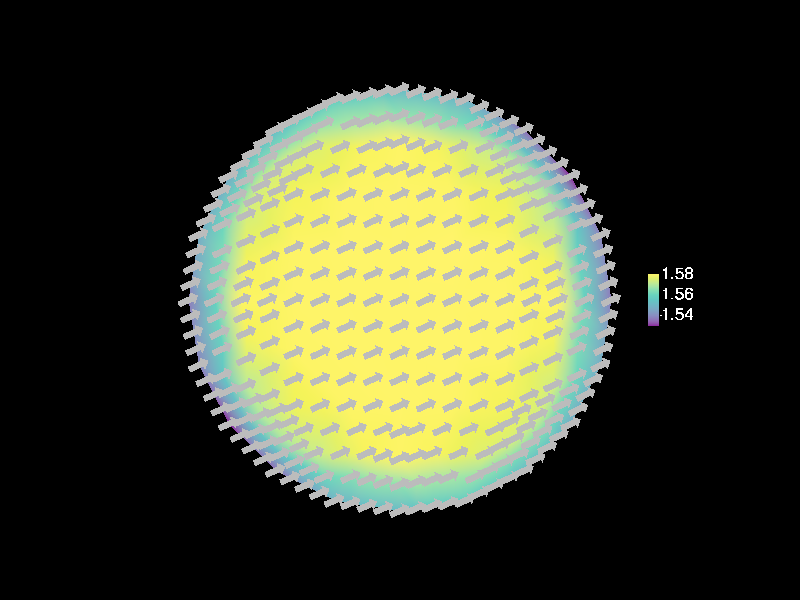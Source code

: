 #include "colors.inc"
background { rgb <0, 0, 0> }
camera {location <0, 0, 6>up <0,1,0> right <-1.33,0,0> angle 35look_at <0, 0, 0> sky <0, 1, 0> }
mesh2 {
vertex_vectors { 1728, 
<-0.951057, -0.309017, 0>, 
<-0.838293, -0.356762, 0>, 
<-0.915547, -0.378709, 0>, 
<-0.725529, -0.404508, 0>, 
<-0.838293, -0.356762, 0>, 
<-0.802783, -0.426454, 0>, 
<-0.880037, -0.448401, 0>, 
<-0.915547, -0.378709, 0>, 
<-0.802783, -0.426454, 0>, 
<-0.838293, -0.356762, 0>, 
<-0.915547, -0.378709, 0>, 
<-0.802783, -0.426454, 0>, 
<-0.809017, -0.587785, 0>, 
<-0.731762, -0.565839, 0>, 
<-0.753709, -0.643093, 0>, 
<-0.654508, -0.543893, 0>, 
<-0.731762, -0.565839, 0>, 
<-0.676454, -0.621147, 0>, 
<-0.698401, -0.698401, 0>, 
<-0.753709, -0.643093, 0>, 
<-0.676454, -0.621147, 0>, 
<-0.731762, -0.565839, 0>, 
<-0.753709, -0.643093, 0>, 
<-0.676454, -0.621147, 0>, 
<-0.309017, -0.951057, 0>, 
<-0.231762, -0.963293, 0>, 
<-0.231762, -0.838293, 0>, 
<-0.154508, -0.975529, 0>, 
<-0.231762, -0.963293, 0>, 
<-0.154508, -0.850529, 0>, 
<-0.154508, -0.725529, 0>, 
<-0.231762, -0.838293, 0>, 
<-0.154508, -0.850529, 0>, 
<-0.231762, -0.963293, 0>, 
<-0.231762, -0.838293, 0>, 
<-0.154508, -0.850529, 0>, 
<-0.951057, -0.309017, 0>, 
<-0.838293, -0.356762, 0>, 
<-0.838293, -0.231762, 0>, 
<-0.725529, -0.404508, 0>, 
<-0.838293, -0.356762, 0>, 
<-0.725529, -0.279508, 0>, 
<-0.725529, -0.154508, 0>, 
<-0.838293, -0.231762, 0>, 
<-0.725529, -0.279508, 0>, 
<-0.838293, -0.356762, 0>, 
<-0.838293, -0.231762, 0>, 
<-0.725529, -0.279508, 0>, 
<-0.309017, -0.951057, 0>, 
<-0.231762, -0.838293, 0>, 
<-0.356762, -0.838293, 0>, 
<-0.154508, -0.725529, 0>, 
<-0.231762, -0.838293, 0>, 
<-0.279508, -0.725529, 0>, 
<-0.404508, -0.725529, 0>, 
<-0.356762, -0.838293, 0>, 
<-0.279508, -0.725529, 0>, 
<-0.231762, -0.838293, 0>, 
<-0.356762, -0.838293, 0>, 
<-0.279508, -0.725529, 0>, 
<0, -1, 0>, 
<0, -0.875, 0>, 
<0.077254, -0.987764, 0>, 
<0, -0.75, 0>, 
<0, -0.875, 0>, 
<0.077254, -0.862764, 0>, 
<0.154508, -0.975529, 0>, 
<0.077254, -0.987764, 0>, 
<0.077254, -0.862764, 0>, 
<0, -0.875, 0>, 
<0.077254, -0.987764, 0>, 
<0.077254, -0.862764, 0>, 
<-0.587785, -0.809017, 0>, 
<-0.565839, -0.731762, 0>, 
<-0.518093, -0.844527, 0>, 
<-0.543893, -0.654508, 0>, 
<-0.565839, -0.731762, 0>, 
<-0.496147, -0.767273, 0>, 
<-0.448401, -0.880037, 0>, 
<-0.518093, -0.844527, 0>, 
<-0.496147, -0.767273, 0>, 
<-0.565839, -0.731762, 0>, 
<-0.518093, -0.844527, 0>, 
<-0.496147, -0.767273, 0>, 
<-0.5, -0.5, 0>, 
<-0.5, -0.375, 0>, 
<-0.375, -0.5, 0>, 
<-0.5, -0.25, 0>, 
<-0.5, -0.375, 0>, 
<-0.375, -0.375, 0>, 
<-0.25, -0.5, 0>, 
<-0.375, -0.5, 0>, 
<-0.375, -0.375, 0>, 
<-0.5, -0.375, 0>, 
<-0.375, -0.5, 0>, 
<-0.375, -0.375, 0>, 
<-0.951057, 0.309017, 0>, 
<-0.838293, 0.356762, 0>, 
<-0.915547, 0.378709, 0>, 
<-0.725529, 0.404508, 0>, 
<-0.838293, 0.356762, 0>, 
<-0.802783, 0.426454, 0>, 
<-0.880037, 0.448401, 0>, 
<-0.915547, 0.378709, 0>, 
<-0.802783, 0.426454, 0>, 
<-0.838293, 0.356762, 0>, 
<-0.915547, 0.378709, 0>, 
<-0.802783, 0.426454, 0>, 
<-0.951057, 0.309017, 0>, 
<-0.838293, 0.231762, 0>, 
<-0.963293, 0.231762, 0>, 
<-0.725529, 0.154508, 0>, 
<-0.838293, 0.231762, 0>, 
<-0.850529, 0.154508, 0>, 
<-0.975529, 0.154508, 0>, 
<-0.963293, 0.231762, 0>, 
<-0.850529, 0.154508, 0>, 
<-0.838293, 0.231762, 0>, 
<-0.963293, 0.231762, 0>, 
<-0.850529, 0.154508, 0>, 
<-0.809017, 0.587785, 0>, 
<-0.731762, 0.565839, 0>, 
<-0.753709, 0.643093, 0>, 
<-0.654508, 0.543893, 0>, 
<-0.731762, 0.565839, 0>, 
<-0.676454, 0.621147, 0>, 
<-0.698401, 0.698401, 0>, 
<-0.753709, 0.643093, 0>, 
<-0.676454, 0.621147, 0>, 
<-0.731762, 0.565839, 0>, 
<-0.753709, 0.643093, 0>, 
<-0.676454, 0.621147, 0>, 
<-0.5, 0, 0>, 
<-0.5, 0.125, 0>, 
<-0.375, 0, 0>, 
<-0.5, 0.25, 0>, 
<-0.5, 0.125, 0>, 
<-0.375, 0.125, 0>, 
<-0.25, 0, 0>, 
<-0.375, 0, 0>, 
<-0.375, 0.125, 0>, 
<-0.5, 0.125, 0>, 
<-0.375, 0, 0>, 
<-0.375, 0.125, 0>, 
<-0.587785, 0.809017, 0>, 
<-0.565839, 0.731762, 0>, 
<-0.518093, 0.844527, 0>, 
<-0.543893, 0.654508, 0>, 
<-0.565839, 0.731762, 0>, 
<-0.496147, 0.767273, 0>, 
<-0.448401, 0.880037, 0>, 
<-0.518093, 0.844527, 0>, 
<-0.496147, 0.767273, 0>, 
<-0.565839, 0.731762, 0>, 
<-0.518093, 0.844527, 0>, 
<-0.496147, 0.767273, 0>, 
<-0.5, 0.5, 0>, 
<-0.452254, 0.612764, 0>, 
<-0.375, 0.5, 0>, 
<-0.404508, 0.725529, 0>, 
<-0.452254, 0.612764, 0>, 
<-0.327254, 0.612764, 0>, 
<-0.25, 0.5, 0>, 
<-0.375, 0.5, 0>, 
<-0.327254, 0.612764, 0>, 
<-0.452254, 0.612764, 0>, 
<-0.375, 0.5, 0>, 
<-0.327254, 0.612764, 0>, 
<-0.951057, 0.309017, 0>, 
<-0.838293, 0.356762, 0>, 
<-0.838293, 0.231762, 0>, 
<-0.725529, 0.404508, 0>, 
<-0.838293, 0.356762, 0>, 
<-0.725529, 0.279508, 0>, 
<-0.725529, 0.154508, 0>, 
<-0.838293, 0.231762, 0>, 
<-0.725529, 0.279508, 0>, 
<-0.838293, 0.356762, 0>, 
<-0.838293, 0.231762, 0>, 
<-0.725529, 0.279508, 0>, 
<-0.951057, -0.309017, 0>, 
<-0.838293, -0.231762, 0>, 
<-0.963293, -0.231762, 0>, 
<-0.725529, -0.154508, 0>, 
<-0.838293, -0.231762, 0>, 
<-0.850529, -0.154508, 0>, 
<-0.975529, -0.154508, 0>, 
<-0.963293, -0.231762, 0>, 
<-0.850529, -0.154508, 0>, 
<-0.838293, -0.231762, 0>, 
<-0.963293, -0.231762, 0>, 
<-0.850529, -0.154508, 0>, 
<-0.5, 0, 0>, 
<-0.375, -0.125, 0>, 
<-0.375, 0, 0>, 
<-0.25, -0.25, 0>, 
<-0.375, -0.125, 0>, 
<-0.25, -0.125, 0>, 
<-0.25, 0, 0>, 
<-0.375, 0, 0>, 
<-0.25, -0.125, 0>, 
<-0.375, -0.125, 0>, 
<-0.375, 0, 0>, 
<-0.25, -0.125, 0>, 
<0, -0.5, 0>, 
<0, -0.375, 0>, 
<0.125, -0.5, 0>, 
<0, -0.25, 0>, 
<0, -0.375, 0>, 
<0.125, -0.375, 0>, 
<0.25, -0.5, 0>, 
<0.125, -0.5, 0>, 
<0.125, -0.375, 0>, 
<0, -0.375, 0>, 
<0.125, -0.5, 0>, 
<0.125, -0.375, 0>, 
<0, -0.5, 0>, 
<0.077254, -0.612764, 0>, 
<0.125, -0.5, 0>, 
<0.154508, -0.725529, 0>, 
<0.077254, -0.612764, 0>, 
<0.202254, -0.612764, 0>, 
<0.25, -0.5, 0>, 
<0.125, -0.5, 0>, 
<0.202254, -0.612764, 0>, 
<0.077254, -0.612764, 0>, 
<0.125, -0.5, 0>, 
<0.202254, -0.612764, 0>, 
<0.309017, -0.951057, 0>, 
<0.356762, -0.838293, 0>, 
<0.378709, -0.915547, 0>, 
<0.404508, -0.725529, 0>, 
<0.356762, -0.838293, 0>, 
<0.426454, -0.802783, 0>, 
<0.448401, -0.880037, 0>, 
<0.378709, -0.915547, 0>, 
<0.426454, -0.802783, 0>, 
<0.356762, -0.838293, 0>, 
<0.378709, -0.915547, 0>, 
<0.426454, -0.802783, 0>, 
<0, 0, 0>, 
<0.125, -0.125, 0>, 
<0.125, 0, 0>, 
<0.25, -0.25, 0>, 
<0.125, -0.125, 0>, 
<0.25, -0.125, 0>, 
<0.25, 0, 0>, 
<0.125, 0, 0>, 
<0.25, -0.125, 0>, 
<0.125, -0.125, 0>, 
<0.125, 0, 0>, 
<0.25, -0.125, 0>, 
<0.5, -0.5, 0>, 
<0.612764, -0.452254, 0>, 
<0.577254, -0.521946, 0>, 
<0.725529, -0.404508, 0>, 
<0.612764, -0.452254, 0>, 
<0.690018, -0.4742, 0>, 
<0.654508, -0.543893, 0>, 
<0.577254, -0.521946, 0>, 
<0.690018, -0.4742, 0>, 
<0.612764, -0.452254, 0>, 
<0.577254, -0.521946, 0>, 
<0.690018, -0.4742, 0>, 
<0.5, 0, 0>, 
<0.612764, -0.077254, 0>, 
<0.625, 0, 0>, 
<0.725529, -0.154508, 0>, 
<0.612764, -0.077254, 0>, 
<0.737764, -0.077254, 0>, 
<0.75, 0, 0>, 
<0.625, 0, 0>, 
<0.737764, -0.077254, 0>, 
<0.612764, -0.077254, 0>, 
<0.625, 0, 0>, 
<0.737764, -0.077254, 0>, 
<0.5, -0.5, 0>, 
<0.5, -0.375, 0>, 
<0.612764, -0.452254, 0>, 
<0.5, -0.25, 0>, 
<0.5, -0.375, 0>, 
<0.612764, -0.327254, 0>, 
<0.725529, -0.404508, 0>, 
<0.612764, -0.452254, 0>, 
<0.612764, -0.327254, 0>, 
<0.5, -0.375, 0>, 
<0.612764, -0.452254, 0>, 
<0.612764, -0.327254, 0>, 
<0.5, -0.5, 0>, 
<0.521946, -0.577254, 0>, 
<0.577254, -0.521946, 0>, 
<0.543893, -0.654508, 0>, 
<0.521946, -0.577254, 0>, 
<0.599201, -0.599201, 0>, 
<0.654508, -0.543893, 0>, 
<0.577254, -0.521946, 0>, 
<0.599201, -0.599201, 0>, 
<0.521946, -0.577254, 0>, 
<0.577254, -0.521946, 0>, 
<0.599201, -0.599201, 0>, 
<0, 0, 0>, 
<0.125, 0, 0>, 
<0.125, 0.125, 0>, 
<0.25, 0, 0>, 
<0.125, 0, 0>, 
<0.25, 0.125, 0>, 
<0.25, 0.25, 0>, 
<0.125, 0.125, 0>, 
<0.25, 0.125, 0>, 
<0.125, 0, 0>, 
<0.125, 0.125, 0>, 
<0.25, 0.125, 0>, 
<0, 0.5, 0>, 
<0.125, 0.5, 0>, 
<0.077254, 0.612764, 0>, 
<0.25, 0.5, 0>, 
<0.125, 0.5, 0>, 
<0.202254, 0.612764, 0>, 
<0.154508, 0.725529, 0>, 
<0.077254, 0.612764, 0>, 
<0.202254, 0.612764, 0>, 
<0.125, 0.5, 0>, 
<0.077254, 0.612764, 0>, 
<0.202254, 0.612764, 0>, 
<0, 0, 0>, 
<0.125, 0.125, 0>, 
<0, 0.125, 0>, 
<0.25, 0.25, 0>, 
<0.125, 0.125, 0>, 
<0.125, 0.25, 0>, 
<0, 0.25, 0>, 
<0, 0.125, 0>, 
<0.125, 0.25, 0>, 
<0.125, 0.125, 0>, 
<0, 0.125, 0>, 
<0.125, 0.25, 0>, 
<0, 0.5, 0>, 
<0.077254, 0.612764, 0>, 
<0, 0.625, 0>, 
<0.154508, 0.725529, 0>, 
<0.077254, 0.612764, 0>, 
<0.077254, 0.737764, 0>, 
<0, 0.75, 0>, 
<0, 0.625, 0>, 
<0.077254, 0.737764, 0>, 
<0.077254, 0.612764, 0>, 
<0, 0.625, 0>, 
<0.077254, 0.737764, 0>, 
<0.309017, 0.951057, 0>, 
<0.356762, 0.838293, 0>, 
<0.378709, 0.915547, 0>, 
<0.404508, 0.725529, 0>, 
<0.356762, 0.838293, 0>, 
<0.426454, 0.802783, 0>, 
<0.448401, 0.880037, 0>, 
<0.378709, 0.915547, 0>, 
<0.426454, 0.802783, 0>, 
<0.356762, 0.838293, 0>, 
<0.378709, 0.915547, 0>, 
<0.426454, 0.802783, 0>, 
<-0.309017, 0.951057, 0>, 
<-0.231762, 0.838293, 0>, 
<-0.231762, 0.963293, 0>, 
<-0.154508, 0.725529, 0>, 
<-0.231762, 0.838293, 0>, 
<-0.154508, 0.850529, 0>, 
<-0.154508, 0.975529, 0>, 
<-0.231762, 0.963293, 0>, 
<-0.154508, 0.850529, 0>, 
<-0.231762, 0.838293, 0>, 
<-0.231762, 0.963293, 0>, 
<-0.154508, 0.850529, 0>, 
<0.5, 0.5, 0>, 
<0.577254, 0.521946, 0>, 
<0.612764, 0.452254, 0>, 
<0.654508, 0.543893, 0>, 
<0.577254, 0.521946, 0>, 
<0.690018, 0.4742, 0>, 
<0.725529, 0.404508, 0>, 
<0.612764, 0.452254, 0>, 
<0.690018, 0.4742, 0>, 
<0.577254, 0.521946, 0>, 
<0.612764, 0.452254, 0>, 
<0.690018, 0.4742, 0>, 
<0.5, 0.5, 0>, 
<0.521946, 0.577254, 0>, 
<0.577254, 0.521946, 0>, 
<0.543893, 0.654508, 0>, 
<0.521946, 0.577254, 0>, 
<0.599201, 0.599201, 0>, 
<0.654508, 0.543893, 0>, 
<0.577254, 0.521946, 0>, 
<0.599201, 0.599201, 0>, 
<0.521946, 0.577254, 0>, 
<0.577254, 0.521946, 0>, 
<0.599201, 0.599201, 0>, 
<0.5, 0, 0>, 
<0.5, 0.125, 0>, 
<0.612764, 0.077254, 0>, 
<0.5, 0.25, 0>, 
<0.5, 0.125, 0>, 
<0.612764, 0.202254, 0>, 
<0.725529, 0.154508, 0>, 
<0.612764, 0.077254, 0>, 
<0.612764, 0.202254, 0>, 
<0.5, 0.125, 0>, 
<0.612764, 0.077254, 0>, 
<0.612764, 0.202254, 0>, 
<0.5, 0, 0>, 
<0.625, 0, 0>, 
<0.612764, 0.077254, 0>, 
<0.75, 0, 0>, 
<0.625, 0, 0>, 
<0.737764, 0.077254, 0>, 
<0.725529, 0.154508, 0>, 
<0.612764, 0.077254, 0>, 
<0.737764, 0.077254, 0>, 
<0.625, 0, 0>, 
<0.612764, 0.077254, 0>, 
<0.737764, 0.077254, 0>, 
<-0.5, 0.5, 0>, 
<-0.375, 0.375, 0>, 
<-0.375, 0.5, 0>, 
<-0.25, 0.25, 0>, 
<-0.375, 0.375, 0>, 
<-0.25, 0.375, 0>, 
<-0.25, 0.5, 0>, 
<-0.375, 0.5, 0>, 
<-0.25, 0.375, 0>, 
<-0.375, 0.375, 0>, 
<-0.375, 0.5, 0>, 
<-0.25, 0.375, 0>, 
<-0.5, -0.5, 0>, 
<-0.612764, -0.452254, 0>, 
<-0.577254, -0.521946, 0>, 
<-0.725529, -0.404508, 0>, 
<-0.612764, -0.452254, 0>, 
<-0.690018, -0.4742, 0>, 
<-0.654508, -0.543893, 0>, 
<-0.577254, -0.521946, 0>, 
<-0.690018, -0.4742, 0>, 
<-0.612764, -0.452254, 0>, 
<-0.577254, -0.521946, 0>, 
<-0.690018, -0.4742, 0>, 
<-0.809017, -0.587785, 0>, 
<-0.731762, -0.565839, 0>, 
<-0.844527, -0.518093, 0>, 
<-0.880037, -0.448401, 0>, 
<-0.844527, -0.518093, 0>, 
<-0.767273, -0.496147, 0>, 
<-0.654508, -0.543893, 0>, 
<-0.731762, -0.565839, 0>, 
<-0.767273, -0.496147, 0>, 
<-0.731762, -0.565839, 0>, 
<-0.844527, -0.518093, 0>, 
<-0.767273, -0.496147, 0>, 
<-0.725529, -0.404508, 0>, 
<-0.802783, -0.426454, 0>, 
<-0.690018, -0.4742, 0>, 
<-0.880037, -0.448401, 0>, 
<-0.802783, -0.426454, 0>, 
<-0.767273, -0.496147, 0>, 
<-0.654508, -0.543893, 0>, 
<-0.690018, -0.4742, 0>, 
<-0.767273, -0.496147, 0>, 
<-0.802783, -0.426454, 0>, 
<-0.690018, -0.4742, 0>, 
<-0.767273, -0.496147, 0>, 
<-0.5, -0.5, 0>, 
<-0.577254, -0.521946, 0>, 
<-0.521946, -0.577254, 0>, 
<-0.654508, -0.543893, 0>, 
<-0.577254, -0.521946, 0>, 
<-0.599201, -0.599201, 0>, 
<-0.543893, -0.654508, 0>, 
<-0.521946, -0.577254, 0>, 
<-0.599201, -0.599201, 0>, 
<-0.577254, -0.521946, 0>, 
<-0.521946, -0.577254, 0>, 
<-0.599201, -0.599201, 0>, 
<-0.587785, -0.809017, 0>, 
<-0.565839, -0.731762, 0>, 
<-0.643093, -0.753709, 0>, 
<-0.698401, -0.698401, 0>, 
<-0.643093, -0.753709, 0>, 
<-0.621147, -0.676454, 0>, 
<-0.543893, -0.654508, 0>, 
<-0.565839, -0.731762, 0>, 
<-0.621147, -0.676454, 0>, 
<-0.565839, -0.731762, 0>, 
<-0.643093, -0.753709, 0>, 
<-0.621147, -0.676454, 0>, 
<-0.654508, -0.543893, 0>, 
<-0.676454, -0.621147, 0>, 
<-0.599201, -0.599201, 0>, 
<-0.698401, -0.698401, 0>, 
<-0.676454, -0.621147, 0>, 
<-0.621147, -0.676454, 0>, 
<-0.543893, -0.654508, 0>, 
<-0.599201, -0.599201, 0>, 
<-0.621147, -0.676454, 0>, 
<-0.676454, -0.621147, 0>, 
<-0.599201, -0.599201, 0>, 
<-0.621147, -0.676454, 0>, 
<0, -1, 0>, 
<0, -0.875, 0>, 
<-0.077254, -0.987764, 0>, 
<-0.154508, -0.975529, 0>, 
<-0.077254, -0.987764, 0>, 
<-0.077254, -0.862764, 0>, 
<0, -0.75, 0>, 
<0, -0.875, 0>, 
<-0.077254, -0.862764, 0>, 
<0, -0.875, 0>, 
<-0.077254, -0.987764, 0>, 
<-0.077254, -0.862764, 0>, 
<0, -0.5, 0>, 
<0, -0.625, 0>, 
<-0.077254, -0.612764, 0>, 
<0, -0.75, 0>, 
<0, -0.625, 0>, 
<-0.077254, -0.737764, 0>, 
<-0.154508, -0.725529, 0>, 
<-0.077254, -0.612764, 0>, 
<-0.077254, -0.737764, 0>, 
<0, -0.625, 0>, 
<-0.077254, -0.612764, 0>, 
<-0.077254, -0.737764, 0>, 
<-0.154508, -0.975529, 0>, 
<-0.154508, -0.850529, 0>, 
<-0.077254, -0.862764, 0>, 
<0, -0.75, 0>, 
<-0.077254, -0.862764, 0>, 
<-0.077254, -0.737764, 0>, 
<-0.154508, -0.725529, 0>, 
<-0.154508, -0.850529, 0>, 
<-0.077254, -0.737764, 0>, 
<-0.154508, -0.850529, 0>, 
<-0.077254, -0.862764, 0>, 
<-0.077254, -0.737764, 0>, 
<-0.5, -0.5, 0>, 
<-0.5, -0.375, 0>, 
<-0.612764, -0.452254, 0>, 
<-0.725529, -0.404508, 0>, 
<-0.612764, -0.452254, 0>, 
<-0.612764, -0.327254, 0>, 
<-0.5, -0.25, 0>, 
<-0.5, -0.375, 0>, 
<-0.612764, -0.327254, 0>, 
<-0.5, -0.375, 0>, 
<-0.612764, -0.452254, 0>, 
<-0.612764, -0.327254, 0>, 
<-0.5, 0, 0>, 
<-0.5, -0.125, 0>, 
<-0.612764, -0.077254, 0>, 
<-0.5, -0.25, 0>, 
<-0.5, -0.125, 0>, 
<-0.612764, -0.202254, 0>, 
<-0.725529, -0.154508, 0>, 
<-0.612764, -0.077254, 0>, 
<-0.612764, -0.202254, 0>, 
<-0.5, -0.125, 0>, 
<-0.612764, -0.077254, 0>, 
<-0.612764, -0.202254, 0>, 
<-0.725529, -0.404508, 0>, 
<-0.725529, -0.279508, 0>, 
<-0.612764, -0.327254, 0>, 
<-0.5, -0.25, 0>, 
<-0.612764, -0.327254, 0>, 
<-0.612764, -0.202254, 0>, 
<-0.725529, -0.154508, 0>, 
<-0.725529, -0.279508, 0>, 
<-0.612764, -0.202254, 0>, 
<-0.725529, -0.279508, 0>, 
<-0.612764, -0.327254, 0>, 
<-0.612764, -0.202254, 0>, 
<0, -0.5, 0>, 
<-0.077254, -0.612764, 0>, 
<-0.125, -0.5, 0>, 
<-0.154508, -0.725529, 0>, 
<-0.077254, -0.612764, 0>, 
<-0.202254, -0.612764, 0>, 
<-0.25, -0.5, 0>, 
<-0.125, -0.5, 0>, 
<-0.202254, -0.612764, 0>, 
<-0.077254, -0.612764, 0>, 
<-0.125, -0.5, 0>, 
<-0.202254, -0.612764, 0>, 
<-0.5, -0.5, 0>, 
<-0.375, -0.5, 0>, 
<-0.452254, -0.612764, 0>, 
<-0.25, -0.5, 0>, 
<-0.375, -0.5, 0>, 
<-0.327254, -0.612764, 0>, 
<-0.404508, -0.725529, 0>, 
<-0.452254, -0.612764, 0>, 
<-0.327254, -0.612764, 0>, 
<-0.375, -0.5, 0>, 
<-0.452254, -0.612764, 0>, 
<-0.327254, -0.612764, 0>, 
<-0.154508, -0.725529, 0>, 
<-0.279508, -0.725529, 0>, 
<-0.202254, -0.612764, 0>, 
<-0.25, -0.5, 0>, 
<-0.202254, -0.612764, 0>, 
<-0.327254, -0.612764, 0>, 
<-0.404508, -0.725529, 0>, 
<-0.279508, -0.725529, 0>, 
<-0.327254, -0.612764, 0>, 
<-0.279508, -0.725529, 0>, 
<-0.202254, -0.612764, 0>, 
<-0.327254, -0.612764, 0>, 
<0, -0.5, 0>, 
<0.077254, -0.612764, 0>, 
<0, -0.625, 0>, 
<0, -0.75, 0>, 
<0, -0.625, 0>, 
<0.077254, -0.737764, 0>, 
<0.154508, -0.725529, 0>, 
<0.077254, -0.612764, 0>, 
<0.077254, -0.737764, 0>, 
<0.077254, -0.612764, 0>, 
<0, -0.625, 0>, 
<0.077254, -0.737764, 0>, 
<0.309017, -0.951057, 0>, 
<0.231762, -0.963293, 0>, 
<0.231762, -0.838293, 0>, 
<0.154508, -0.975529, 0>, 
<0.231762, -0.963293, 0>, 
<0.154508, -0.850529, 0>, 
<0.154508, -0.725529, 0>, 
<0.231762, -0.838293, 0>, 
<0.154508, -0.850529, 0>, 
<0.231762, -0.963293, 0>, 
<0.231762, -0.838293, 0>, 
<0.154508, -0.850529, 0>, 
<0, -0.75, 0>, 
<0.077254, -0.862764, 0>, 
<0.077254, -0.737764, 0>, 
<0.154508, -0.975529, 0>, 
<0.077254, -0.862764, 0>, 
<0.154508, -0.850529, 0>, 
<0.154508, -0.725529, 0>, 
<0.077254, -0.737764, 0>, 
<0.154508, -0.850529, 0>, 
<0.077254, -0.862764, 0>, 
<0.077254, -0.737764, 0>, 
<0.154508, -0.850529, 0>, 
<-0.5, -0.5, 0>, 
<-0.452254, -0.612764, 0>, 
<-0.521946, -0.577254, 0>, 
<-0.543893, -0.654508, 0>, 
<-0.521946, -0.577254, 0>, 
<-0.4742, -0.690018, 0>, 
<-0.404508, -0.725529, 0>, 
<-0.452254, -0.612764, 0>, 
<-0.4742, -0.690018, 0>, 
<-0.452254, -0.612764, 0>, 
<-0.521946, -0.577254, 0>, 
<-0.4742, -0.690018, 0>, 
<-0.309017, -0.951057, 0>, 
<-0.356762, -0.838293, 0>, 
<-0.378709, -0.915547, 0>, 
<-0.404508, -0.725529, 0>, 
<-0.356762, -0.838293, 0>, 
<-0.426454, -0.802783, 0>, 
<-0.448401, -0.880037, 0>, 
<-0.378709, -0.915547, 0>, 
<-0.426454, -0.802783, 0>, 
<-0.356762, -0.838293, 0>, 
<-0.378709, -0.915547, 0>, 
<-0.426454, -0.802783, 0>, 
<-0.543893, -0.654508, 0>, 
<-0.496147, -0.767273, 0>, 
<-0.4742, -0.690018, 0>, 
<-0.404508, -0.725529, 0>, 
<-0.4742, -0.690018, 0>, 
<-0.426454, -0.802783, 0>, 
<-0.448401, -0.880037, 0>, 
<-0.496147, -0.767273, 0>, 
<-0.426454, -0.802783, 0>, 
<-0.496147, -0.767273, 0>, 
<-0.4742, -0.690018, 0>, 
<-0.426454, -0.802783, 0>, 
<-0.5, 0, 0>, 
<-0.375, -0.125, 0>, 
<-0.5, -0.125, 0>, 
<-0.5, -0.25, 0>, 
<-0.5, -0.125, 0>, 
<-0.375, -0.25, 0>, 
<-0.25, -0.25, 0>, 
<-0.375, -0.125, 0>, 
<-0.375, -0.25, 0>, 
<-0.375, -0.125, 0>, 
<-0.5, -0.125, 0>, 
<-0.375, -0.25, 0>, 
<0, -0.5, 0>, 
<-0.125, -0.5, 0>, 
<-0.125, -0.375, 0>, 
<-0.25, -0.5, 0>, 
<-0.125, -0.5, 0>, 
<-0.25, -0.375, 0>, 
<-0.25, -0.25, 0>, 
<-0.125, -0.375, 0>, 
<-0.25, -0.375, 0>, 
<-0.125, -0.5, 0>, 
<-0.125, -0.375, 0>, 
<-0.25, -0.375, 0>, 
<-0.5, -0.25, 0>, 
<-0.375, -0.375, 0>, 
<-0.375, -0.25, 0>, 
<-0.25, -0.5, 0>, 
<-0.375, -0.375, 0>, 
<-0.25, -0.375, 0>, 
<-0.25, -0.25, 0>, 
<-0.375, -0.25, 0>, 
<-0.25, -0.375, 0>, 
<-0.375, -0.375, 0>, 
<-0.375, -0.25, 0>, 
<-0.25, -0.375, 0>, 
<-0.5, 0.5, 0>, 
<-0.612764, 0.452254, 0>, 
<-0.577254, 0.521946, 0>, 
<-0.725529, 0.404508, 0>, 
<-0.612764, 0.452254, 0>, 
<-0.690018, 0.4742, 0>, 
<-0.654508, 0.543893, 0>, 
<-0.577254, 0.521946, 0>, 
<-0.690018, 0.4742, 0>, 
<-0.612764, 0.452254, 0>, 
<-0.577254, 0.521946, 0>, 
<-0.690018, 0.4742, 0>, 
<-0.809017, 0.587785, 0>, 
<-0.731762, 0.565839, 0>, 
<-0.844527, 0.518093, 0>, 
<-0.654508, 0.543893, 0>, 
<-0.731762, 0.565839, 0>, 
<-0.767273, 0.496147, 0>, 
<-0.880037, 0.448401, 0>, 
<-0.844527, 0.518093, 0>, 
<-0.767273, 0.496147, 0>, 
<-0.731762, 0.565839, 0>, 
<-0.844527, 0.518093, 0>, 
<-0.767273, 0.496147, 0>, 
<-0.725529, 0.404508, 0>, 
<-0.802783, 0.426454, 0>, 
<-0.690018, 0.4742, 0>, 
<-0.654508, 0.543893, 0>, 
<-0.690018, 0.4742, 0>, 
<-0.767273, 0.496147, 0>, 
<-0.880037, 0.448401, 0>, 
<-0.802783, 0.426454, 0>, 
<-0.767273, 0.496147, 0>, 
<-0.802783, 0.426454, 0>, 
<-0.690018, 0.4742, 0>, 
<-0.767273, 0.496147, 0>, 
<-0.5, 0, 0>, 
<-0.612764, 0.077254, 0>, 
<-0.625, 0, 0>, 
<-0.725529, 0.154508, 0>, 
<-0.612764, 0.077254, 0>, 
<-0.737764, 0.077254, 0>, 
<-0.75, 0, 0>, 
<-0.625, 0, 0>, 
<-0.737764, 0.077254, 0>, 
<-0.612764, 0.077254, 0>, 
<-0.625, 0, 0>, 
<-0.737764, 0.077254, 0>, 
<-1, 0, 0>, 
<-0.987764, 0.077254, 0>, 
<-0.875, 0, 0>, 
<-0.975529, 0.154508, 0>, 
<-0.987764, 0.077254, 0>, 
<-0.862764, 0.077254, 0>, 
<-0.75, 0, 0>, 
<-0.875, 0, 0>, 
<-0.862764, 0.077254, 0>, 
<-0.987764, 0.077254, 0>, 
<-0.875, 0, 0>, 
<-0.862764, 0.077254, 0>, 
<-0.725529, 0.154508, 0>, 
<-0.850529, 0.154508, 0>, 
<-0.737764, 0.077254, 0>, 
<-0.975529, 0.154508, 0>, 
<-0.850529, 0.154508, 0>, 
<-0.862764, 0.077254, 0>, 
<-0.75, 0, 0>, 
<-0.737764, 0.077254, 0>, 
<-0.862764, 0.077254, 0>, 
<-0.850529, 0.154508, 0>, 
<-0.737764, 0.077254, 0>, 
<-0.862764, 0.077254, 0>, 
<-0.5, 0.5, 0>, 
<-0.577254, 0.521946, 0>, 
<-0.521946, 0.577254, 0>, 
<-0.654508, 0.543893, 0>, 
<-0.577254, 0.521946, 0>, 
<-0.599201, 0.599201, 0>, 
<-0.543893, 0.654508, 0>, 
<-0.521946, 0.577254, 0>, 
<-0.599201, 0.599201, 0>, 
<-0.577254, 0.521946, 0>, 
<-0.521946, 0.577254, 0>, 
<-0.599201, 0.599201, 0>, 
<-0.587785, 0.809017, 0>, 
<-0.565839, 0.731762, 0>, 
<-0.643093, 0.753709, 0>, 
<-0.543893, 0.654508, 0>, 
<-0.565839, 0.731762, 0>, 
<-0.621147, 0.676454, 0>, 
<-0.698401, 0.698401, 0>, 
<-0.643093, 0.753709, 0>, 
<-0.621147, 0.676454, 0>, 
<-0.565839, 0.731762, 0>, 
<-0.643093, 0.753709, 0>, 
<-0.621147, 0.676454, 0>, 
<-0.654508, 0.543893, 0>, 
<-0.676454, 0.621147, 0>, 
<-0.599201, 0.599201, 0>, 
<-0.543893, 0.654508, 0>, 
<-0.599201, 0.599201, 0>, 
<-0.621147, 0.676454, 0>, 
<-0.698401, 0.698401, 0>, 
<-0.676454, 0.621147, 0>, 
<-0.621147, 0.676454, 0>, 
<-0.676454, 0.621147, 0>, 
<-0.599201, 0.599201, 0>, 
<-0.621147, 0.676454, 0>, 
<-0.5, 0.5, 0>, 
<-0.375, 0.375, 0>, 
<-0.5, 0.375, 0>, 
<-0.5, 0.25, 0>, 
<-0.5, 0.375, 0>, 
<-0.375, 0.25, 0>, 
<-0.25, 0.25, 0>, 
<-0.375, 0.375, 0>, 
<-0.375, 0.25, 0>, 
<-0.375, 0.375, 0>, 
<-0.5, 0.375, 0>, 
<-0.375, 0.25, 0>, 
<0, 0, 0>, 
<-0.125, 0, 0>, 
<-0.125, 0.125, 0>, 
<-0.25, 0, 0>, 
<-0.125, 0, 0>, 
<-0.25, 0.125, 0>, 
<-0.25, 0.25, 0>, 
<-0.125, 0.125, 0>, 
<-0.25, 0.125, 0>, 
<-0.125, 0, 0>, 
<-0.125, 0.125, 0>, 
<-0.25, 0.125, 0>, 
<-0.5, 0.25, 0>, 
<-0.375, 0.125, 0>, 
<-0.375, 0.25, 0>, 
<-0.25, 0, 0>, 
<-0.375, 0.125, 0>, 
<-0.25, 0.125, 0>, 
<-0.25, 0.25, 0>, 
<-0.375, 0.25, 0>, 
<-0.25, 0.125, 0>, 
<-0.375, 0.125, 0>, 
<-0.375, 0.25, 0>, 
<-0.25, 0.125, 0>, 
<-0.5, 0.5, 0>, 
<-0.452254, 0.612764, 0>, 
<-0.521946, 0.577254, 0>, 
<-0.543893, 0.654508, 0>, 
<-0.521946, 0.577254, 0>, 
<-0.4742, 0.690018, 0>, 
<-0.404508, 0.725529, 0>, 
<-0.452254, 0.612764, 0>, 
<-0.4742, 0.690018, 0>, 
<-0.452254, 0.612764, 0>, 
<-0.521946, 0.577254, 0>, 
<-0.4742, 0.690018, 0>, 
<-0.309017, 0.951057, 0>, 
<-0.378709, 0.915547, 0>, 
<-0.356762, 0.838293, 0>, 
<-0.448401, 0.880037, 0>, 
<-0.378709, 0.915547, 0>, 
<-0.426454, 0.802783, 0>, 
<-0.404508, 0.725529, 0>, 
<-0.356762, 0.838293, 0>, 
<-0.426454, 0.802783, 0>, 
<-0.378709, 0.915547, 0>, 
<-0.356762, 0.838293, 0>, 
<-0.426454, 0.802783, 0>, 
<-0.543893, 0.654508, 0>, 
<-0.496147, 0.767273, 0>, 
<-0.4742, 0.690018, 0>, 
<-0.448401, 0.880037, 0>, 
<-0.496147, 0.767273, 0>, 
<-0.426454, 0.802783, 0>, 
<-0.404508, 0.725529, 0>, 
<-0.4742, 0.690018, 0>, 
<-0.426454, 0.802783, 0>, 
<-0.496147, 0.767273, 0>, 
<-0.4742, 0.690018, 0>, 
<-0.426454, 0.802783, 0>, 
<-0.309017, 0.951057, 0>, 
<-0.231762, 0.838293, 0>, 
<-0.356762, 0.838293, 0>, 
<-0.404508, 0.725529, 0>, 
<-0.356762, 0.838293, 0>, 
<-0.279508, 0.725529, 0>, 
<-0.154508, 0.725529, 0>, 
<-0.231762, 0.838293, 0>, 
<-0.279508, 0.725529, 0>, 
<-0.231762, 0.838293, 0>, 
<-0.356762, 0.838293, 0>, 
<-0.279508, 0.725529, 0>, 
<0, 0.5, 0>, 
<-0.125, 0.5, 0>, 
<-0.077254, 0.612764, 0>, 
<-0.25, 0.5, 0>, 
<-0.125, 0.5, 0>, 
<-0.202254, 0.612764, 0>, 
<-0.154508, 0.725529, 0>, 
<-0.077254, 0.612764, 0>, 
<-0.202254, 0.612764, 0>, 
<-0.125, 0.5, 0>, 
<-0.077254, 0.612764, 0>, 
<-0.202254, 0.612764, 0>, 
<-0.404508, 0.725529, 0>, 
<-0.327254, 0.612764, 0>, 
<-0.279508, 0.725529, 0>, 
<-0.25, 0.5, 0>, 
<-0.327254, 0.612764, 0>, 
<-0.202254, 0.612764, 0>, 
<-0.154508, 0.725529, 0>, 
<-0.279508, 0.725529, 0>, 
<-0.202254, 0.612764, 0>, 
<-0.327254, 0.612764, 0>, 
<-0.279508, 0.725529, 0>, 
<-0.202254, 0.612764, 0>, 
<-0.5, 0.5, 0>, 
<-0.612764, 0.452254, 0>, 
<-0.5, 0.375, 0>, 
<-0.725529, 0.404508, 0>, 
<-0.612764, 0.452254, 0>, 
<-0.612764, 0.327254, 0>, 
<-0.5, 0.25, 0>, 
<-0.5, 0.375, 0>, 
<-0.612764, 0.327254, 0>, 
<-0.612764, 0.452254, 0>, 
<-0.5, 0.375, 0>, 
<-0.612764, 0.327254, 0>, 
<-0.5, 0, 0>, 
<-0.5, 0.125, 0>, 
<-0.612764, 0.077254, 0>, 
<-0.725529, 0.154508, 0>, 
<-0.612764, 0.077254, 0>, 
<-0.612764, 0.202254, 0>, 
<-0.5, 0.25, 0>, 
<-0.5, 0.125, 0>, 
<-0.612764, 0.202254, 0>, 
<-0.5, 0.125, 0>, 
<-0.612764, 0.077254, 0>, 
<-0.612764, 0.202254, 0>, 
<-0.725529, 0.404508, 0>, 
<-0.725529, 0.279508, 0>, 
<-0.612764, 0.327254, 0>, 
<-0.725529, 0.154508, 0>, 
<-0.725529, 0.279508, 0>, 
<-0.612764, 0.202254, 0>, 
<-0.5, 0.25, 0>, 
<-0.612764, 0.327254, 0>, 
<-0.612764, 0.202254, 0>, 
<-0.725529, 0.279508, 0>, 
<-0.612764, 0.327254, 0>, 
<-0.612764, 0.202254, 0>, 
<-0.5, 0, 0>, 
<-0.612764, -0.077254, 0>, 
<-0.625, 0, 0>, 
<-0.725529, -0.154508, 0>, 
<-0.612764, -0.077254, 0>, 
<-0.737764, -0.077254, 0>, 
<-0.75, 0, 0>, 
<-0.625, 0, 0>, 
<-0.737764, -0.077254, 0>, 
<-0.612764, -0.077254, 0>, 
<-0.625, 0, 0>, 
<-0.737764, -0.077254, 0>, 
<-1, 0, 0>, 
<-0.875, 0, 0>, 
<-0.987764, -0.077254, 0>, 
<-0.75, 0, 0>, 
<-0.875, 0, 0>, 
<-0.862764, -0.077254, 0>, 
<-0.975529, -0.154508, 0>, 
<-0.987764, -0.077254, 0>, 
<-0.862764, -0.077254, 0>, 
<-0.875, 0, 0>, 
<-0.987764, -0.077254, 0>, 
<-0.862764, -0.077254, 0>, 
<-0.725529, -0.154508, 0>, 
<-0.850529, -0.154508, 0>, 
<-0.737764, -0.077254, 0>, 
<-0.75, 0, 0>, 
<-0.737764, -0.077254, 0>, 
<-0.862764, -0.077254, 0>, 
<-0.975529, -0.154508, 0>, 
<-0.850529, -0.154508, 0>, 
<-0.862764, -0.077254, 0>, 
<-0.850529, -0.154508, 0>, 
<-0.737764, -0.077254, 0>, 
<-0.862764, -0.077254, 0>, 
<0, -0.5, 0>, 
<0, -0.375, 0>, 
<-0.125, -0.375, 0>, 
<-0.25, -0.25, 0>, 
<-0.125, -0.375, 0>, 
<-0.125, -0.25, 0>, 
<0, -0.25, 0>, 
<0, -0.375, 0>, 
<-0.125, -0.25, 0>, 
<0, -0.375, 0>, 
<-0.125, -0.375, 0>, 
<-0.125, -0.25, 0>, 
<0, 0, 0>, 
<-0.125, 0, 0>, 
<0, -0.125, 0>, 
<-0.25, 0, 0>, 
<-0.125, 0, 0>, 
<-0.125, -0.125, 0>, 
<0, -0.25, 0>, 
<0, -0.125, 0>, 
<-0.125, -0.125, 0>, 
<-0.125, 0, 0>, 
<0, -0.125, 0>, 
<-0.125, -0.125, 0>, 
<-0.25, -0.25, 0>, 
<-0.25, -0.125, 0>, 
<-0.125, -0.25, 0>, 
<-0.25, 0, 0>, 
<-0.25, -0.125, 0>, 
<-0.125, -0.125, 0>, 
<0, -0.25, 0>, 
<-0.125, -0.25, 0>, 
<-0.125, -0.125, 0>, 
<-0.25, -0.125, 0>, 
<-0.125, -0.25, 0>, 
<-0.125, -0.125, 0>, 
<0, 0, 0>, 
<0.125, -0.125, 0>, 
<0, -0.125, 0>, 
<0, -0.25, 0>, 
<0, -0.125, 0>, 
<0.125, -0.25, 0>, 
<0.25, -0.25, 0>, 
<0.125, -0.125, 0>, 
<0.125, -0.25, 0>, 
<0.125, -0.125, 0>, 
<0, -0.125, 0>, 
<0.125, -0.25, 0>, 
<0.5, -0.5, 0>, 
<0.375, -0.5, 0>, 
<0.375, -0.375, 0>, 
<0.25, -0.5, 0>, 
<0.375, -0.5, 0>, 
<0.25, -0.375, 0>, 
<0.25, -0.25, 0>, 
<0.375, -0.375, 0>, 
<0.25, -0.375, 0>, 
<0.375, -0.5, 0>, 
<0.375, -0.375, 0>, 
<0.25, -0.375, 0>, 
<0, -0.25, 0>, 
<0.125, -0.375, 0>, 
<0.125, -0.25, 0>, 
<0.25, -0.5, 0>, 
<0.125, -0.375, 0>, 
<0.25, -0.375, 0>, 
<0.25, -0.25, 0>, 
<0.125, -0.25, 0>, 
<0.25, -0.375, 0>, 
<0.125, -0.375, 0>, 
<0.125, -0.25, 0>, 
<0.25, -0.375, 0>, 
<0.309017, -0.951057, 0>, 
<0.356762, -0.838293, 0>, 
<0.231762, -0.838293, 0>, 
<0.154508, -0.725529, 0>, 
<0.231762, -0.838293, 0>, 
<0.279508, -0.725529, 0>, 
<0.404508, -0.725529, 0>, 
<0.356762, -0.838293, 0>, 
<0.279508, -0.725529, 0>, 
<0.356762, -0.838293, 0>, 
<0.231762, -0.838293, 0>, 
<0.279508, -0.725529, 0>, 
<0.5, -0.5, 0>, 
<0.375, -0.5, 0>, 
<0.452254, -0.612764, 0>, 
<0.25, -0.5, 0>, 
<0.375, -0.5, 0>, 
<0.327254, -0.612764, 0>, 
<0.404508, -0.725529, 0>, 
<0.452254, -0.612764, 0>, 
<0.327254, -0.612764, 0>, 
<0.375, -0.5, 0>, 
<0.452254, -0.612764, 0>, 
<0.327254, -0.612764, 0>, 
<0.154508, -0.725529, 0>, 
<0.202254, -0.612764, 0>, 
<0.279508, -0.725529, 0>, 
<0.25, -0.5, 0>, 
<0.202254, -0.612764, 0>, 
<0.327254, -0.612764, 0>, 
<0.404508, -0.725529, 0>, 
<0.279508, -0.725529, 0>, 
<0.327254, -0.612764, 0>, 
<0.202254, -0.612764, 0>, 
<0.279508, -0.725529, 0>, 
<0.327254, -0.612764, 0>, 
<0.5, -0.5, 0>, 
<0.521946, -0.577254, 0>, 
<0.452254, -0.612764, 0>, 
<0.404508, -0.725529, 0>, 
<0.452254, -0.612764, 0>, 
<0.4742, -0.690018, 0>, 
<0.543893, -0.654508, 0>, 
<0.521946, -0.577254, 0>, 
<0.4742, -0.690018, 0>, 
<0.521946, -0.577254, 0>, 
<0.452254, -0.612764, 0>, 
<0.4742, -0.690018, 0>, 
<0.587785, -0.809017, 0>, 
<0.518093, -0.844527, 0>, 
<0.565839, -0.731762, 0>, 
<0.448401, -0.880037, 0>, 
<0.518093, -0.844527, 0>, 
<0.496147, -0.767273, 0>, 
<0.543893, -0.654508, 0>, 
<0.565839, -0.731762, 0>, 
<0.496147, -0.767273, 0>, 
<0.518093, -0.844527, 0>, 
<0.565839, -0.731762, 0>, 
<0.496147, -0.767273, 0>, 
<0.404508, -0.725529, 0>, 
<0.426454, -0.802783, 0>, 
<0.4742, -0.690018, 0>, 
<0.448401, -0.880037, 0>, 
<0.426454, -0.802783, 0>, 
<0.496147, -0.767273, 0>, 
<0.543893, -0.654508, 0>, 
<0.4742, -0.690018, 0>, 
<0.496147, -0.767273, 0>, 
<0.426454, -0.802783, 0>, 
<0.4742, -0.690018, 0>, 
<0.496147, -0.767273, 0>, 
<0.5, -0.5, 0>, 
<0.5, -0.375, 0>, 
<0.375, -0.375, 0>, 
<0.25, -0.25, 0>, 
<0.375, -0.375, 0>, 
<0.375, -0.25, 0>, 
<0.5, -0.25, 0>, 
<0.5, -0.375, 0>, 
<0.375, -0.25, 0>, 
<0.5, -0.375, 0>, 
<0.375, -0.375, 0>, 
<0.375, -0.25, 0>, 
<0.5, 0, 0>, 
<0.5, -0.125, 0>, 
<0.375, 0, 0>, 
<0.5, -0.25, 0>, 
<0.5, -0.125, 0>, 
<0.375, -0.125, 0>, 
<0.25, 0, 0>, 
<0.375, 0, 0>, 
<0.375, -0.125, 0>, 
<0.5, -0.125, 0>, 
<0.375, 0, 0>, 
<0.375, -0.125, 0>, 
<0.25, -0.25, 0>, 
<0.25, -0.125, 0>, 
<0.375, -0.25, 0>, 
<0.5, -0.25, 0>, 
<0.375, -0.25, 0>, 
<0.375, -0.125, 0>, 
<0.25, 0, 0>, 
<0.25, -0.125, 0>, 
<0.375, -0.125, 0>, 
<0.25, -0.125, 0>, 
<0.375, -0.25, 0>, 
<0.375, -0.125, 0>, 
<0.951057, -0.309017, 0>, 
<0.838293, -0.356762, 0>, 
<0.915547, -0.378709, 0>, 
<0.725529, -0.404508, 0>, 
<0.838293, -0.356762, 0>, 
<0.802783, -0.426454, 0>, 
<0.880037, -0.448401, 0>, 
<0.915547, -0.378709, 0>, 
<0.802783, -0.426454, 0>, 
<0.838293, -0.356762, 0>, 
<0.915547, -0.378709, 0>, 
<0.802783, -0.426454, 0>, 
<0.809017, -0.587785, 0>, 
<0.844527, -0.518093, 0>, 
<0.731762, -0.565839, 0>, 
<0.654508, -0.543893, 0>, 
<0.731762, -0.565839, 0>, 
<0.767273, -0.496147, 0>, 
<0.880037, -0.448401, 0>, 
<0.844527, -0.518093, 0>, 
<0.767273, -0.496147, 0>, 
<0.844527, -0.518093, 0>, 
<0.731762, -0.565839, 0>, 
<0.767273, -0.496147, 0>, 
<0.725529, -0.404508, 0>, 
<0.690018, -0.4742, 0>, 
<0.802783, -0.426454, 0>, 
<0.654508, -0.543893, 0>, 
<0.690018, -0.4742, 0>, 
<0.767273, -0.496147, 0>, 
<0.880037, -0.448401, 0>, 
<0.802783, -0.426454, 0>, 
<0.767273, -0.496147, 0>, 
<0.690018, -0.4742, 0>, 
<0.802783, -0.426454, 0>, 
<0.767273, -0.496147, 0>, 
<0.951057, -0.309017, 0>, 
<0.963293, -0.231762, 0>, 
<0.838293, -0.231762, 0>, 
<0.725529, -0.154508, 0>, 
<0.838293, -0.231762, 0>, 
<0.850529, -0.154508, 0>, 
<0.975529, -0.154508, 0>, 
<0.963293, -0.231762, 0>, 
<0.850529, -0.154508, 0>, 
<0.963293, -0.231762, 0>, 
<0.838293, -0.231762, 0>, 
<0.850529, -0.154508, 0>, 
<1, 0, 0>, 
<0.987764, -0.077254, 0>, 
<0.875, 0, 0>, 
<0.975529, -0.154508, 0>, 
<0.987764, -0.077254, 0>, 
<0.862764, -0.077254, 0>, 
<0.75, 0, 0>, 
<0.875, 0, 0>, 
<0.862764, -0.077254, 0>, 
<0.987764, -0.077254, 0>, 
<0.875, 0, 0>, 
<0.862764, -0.077254, 0>, 
<0.725529, -0.154508, 0>, 
<0.737764, -0.077254, 0>, 
<0.850529, -0.154508, 0>, 
<0.975529, -0.154508, 0>, 
<0.850529, -0.154508, 0>, 
<0.862764, -0.077254, 0>, 
<0.75, 0, 0>, 
<0.737764, -0.077254, 0>, 
<0.862764, -0.077254, 0>, 
<0.737764, -0.077254, 0>, 
<0.850529, -0.154508, 0>, 
<0.862764, -0.077254, 0>, 
<0.5, 0, 0>, 
<0.612764, -0.077254, 0>, 
<0.5, -0.125, 0>, 
<0.5, -0.25, 0>, 
<0.5, -0.125, 0>, 
<0.612764, -0.202254, 0>, 
<0.725529, -0.154508, 0>, 
<0.612764, -0.077254, 0>, 
<0.612764, -0.202254, 0>, 
<0.612764, -0.077254, 0>, 
<0.5, -0.125, 0>, 
<0.612764, -0.202254, 0>, 
<0.951057, -0.309017, 0>, 
<0.838293, -0.356762, 0>, 
<0.838293, -0.231762, 0>, 
<0.725529, -0.404508, 0>, 
<0.838293, -0.356762, 0>, 
<0.725529, -0.279508, 0>, 
<0.725529, -0.154508, 0>, 
<0.838293, -0.231762, 0>, 
<0.725529, -0.279508, 0>, 
<0.838293, -0.356762, 0>, 
<0.838293, -0.231762, 0>, 
<0.725529, -0.279508, 0>, 
<0.5, -0.25, 0>, 
<0.612764, -0.327254, 0>, 
<0.612764, -0.202254, 0>, 
<0.725529, -0.404508, 0>, 
<0.612764, -0.327254, 0>, 
<0.725529, -0.279508, 0>, 
<0.725529, -0.154508, 0>, 
<0.612764, -0.202254, 0>, 
<0.725529, -0.279508, 0>, 
<0.612764, -0.327254, 0>, 
<0.612764, -0.202254, 0>, 
<0.725529, -0.279508, 0>, 
<0.587785, -0.809017, 0>, 
<0.643093, -0.753709, 0>, 
<0.565839, -0.731762, 0>, 
<0.543893, -0.654508, 0>, 
<0.565839, -0.731762, 0>, 
<0.621147, -0.676454, 0>, 
<0.698401, -0.698401, 0>, 
<0.643093, -0.753709, 0>, 
<0.621147, -0.676454, 0>, 
<0.643093, -0.753709, 0>, 
<0.565839, -0.731762, 0>, 
<0.621147, -0.676454, 0>, 
<0.809017, -0.587785, 0>, 
<0.731762, -0.565839, 0>, 
<0.753709, -0.643093, 0>, 
<0.654508, -0.543893, 0>, 
<0.731762, -0.565839, 0>, 
<0.676454, -0.621147, 0>, 
<0.698401, -0.698401, 0>, 
<0.753709, -0.643093, 0>, 
<0.676454, -0.621147, 0>, 
<0.731762, -0.565839, 0>, 
<0.753709, -0.643093, 0>, 
<0.676454, -0.621147, 0>, 
<0.543893, -0.654508, 0>, 
<0.599201, -0.599201, 0>, 
<0.621147, -0.676454, 0>, 
<0.654508, -0.543893, 0>, 
<0.599201, -0.599201, 0>, 
<0.676454, -0.621147, 0>, 
<0.698401, -0.698401, 0>, 
<0.621147, -0.676454, 0>, 
<0.676454, -0.621147, 0>, 
<0.599201, -0.599201, 0>, 
<0.621147, -0.676454, 0>, 
<0.676454, -0.621147, 0>, 
<0.5, 0, 0>, 
<0.5, 0.125, 0>, 
<0.375, 0, 0>, 
<0.25, 0, 0>, 
<0.375, 0, 0>, 
<0.375, 0.125, 0>, 
<0.5, 0.25, 0>, 
<0.5, 0.125, 0>, 
<0.375, 0.125, 0>, 
<0.5, 0.125, 0>, 
<0.375, 0, 0>, 
<0.375, 0.125, 0>, 
<0.5, 0.5, 0>, 
<0.5, 0.375, 0>, 
<0.375, 0.375, 0>, 
<0.5, 0.25, 0>, 
<0.5, 0.375, 0>, 
<0.375, 0.25, 0>, 
<0.25, 0.25, 0>, 
<0.375, 0.375, 0>, 
<0.375, 0.25, 0>, 
<0.5, 0.375, 0>, 
<0.375, 0.375, 0>, 
<0.375, 0.25, 0>, 
<0.25, 0, 0>, 
<0.25, 0.125, 0>, 
<0.375, 0.125, 0>, 
<0.5, 0.25, 0>, 
<0.375, 0.125, 0>, 
<0.375, 0.25, 0>, 
<0.25, 0.25, 0>, 
<0.25, 0.125, 0>, 
<0.375, 0.25, 0>, 
<0.25, 0.125, 0>, 
<0.375, 0.125, 0>, 
<0.375, 0.25, 0>, 
<0.5, 0.5, 0>, 
<0.375, 0.5, 0>, 
<0.452254, 0.612764, 0>, 
<0.25, 0.5, 0>, 
<0.375, 0.5, 0>, 
<0.327254, 0.612764, 0>, 
<0.404508, 0.725529, 0>, 
<0.452254, 0.612764, 0>, 
<0.327254, 0.612764, 0>, 
<0.375, 0.5, 0>, 
<0.452254, 0.612764, 0>, 
<0.327254, 0.612764, 0>, 
<0.309017, 0.951057, 0>, 
<0.356762, 0.838293, 0>, 
<0.231762, 0.838293, 0>, 
<0.404508, 0.725529, 0>, 
<0.356762, 0.838293, 0>, 
<0.279508, 0.725529, 0>, 
<0.154508, 0.725529, 0>, 
<0.231762, 0.838293, 0>, 
<0.279508, 0.725529, 0>, 
<0.356762, 0.838293, 0>, 
<0.231762, 0.838293, 0>, 
<0.279508, 0.725529, 0>, 
<0.25, 0.5, 0>, 
<0.202254, 0.612764, 0>, 
<0.327254, 0.612764, 0>, 
<0.404508, 0.725529, 0>, 
<0.327254, 0.612764, 0>, 
<0.279508, 0.725529, 0>, 
<0.154508, 0.725529, 0>, 
<0.202254, 0.612764, 0>, 
<0.279508, 0.725529, 0>, 
<0.202254, 0.612764, 0>, 
<0.327254, 0.612764, 0>, 
<0.279508, 0.725529, 0>, 
<0.5, 0.5, 0>, 
<0.375, 0.375, 0>, 
<0.375, 0.5, 0>, 
<0.25, 0.25, 0>, 
<0.375, 0.375, 0>, 
<0.25, 0.375, 0>, 
<0.25, 0.5, 0>, 
<0.375, 0.5, 0>, 
<0.25, 0.375, 0>, 
<0.375, 0.375, 0>, 
<0.375, 0.5, 0>, 
<0.25, 0.375, 0>, 
<0, 0.5, 0>, 
<0.125, 0.5, 0>, 
<0, 0.375, 0>, 
<0.25, 0.5, 0>, 
<0.125, 0.5, 0>, 
<0.125, 0.375, 0>, 
<0, 0.25, 0>, 
<0, 0.375, 0>, 
<0.125, 0.375, 0>, 
<0.125, 0.5, 0>, 
<0, 0.375, 0>, 
<0.125, 0.375, 0>, 
<0.25, 0.25, 0>, 
<0.125, 0.25, 0>, 
<0.25, 0.375, 0>, 
<0.25, 0.5, 0>, 
<0.25, 0.375, 0>, 
<0.125, 0.375, 0>, 
<0, 0.25, 0>, 
<0.125, 0.25, 0>, 
<0.125, 0.375, 0>, 
<0.125, 0.25, 0>, 
<0.25, 0.375, 0>, 
<0.125, 0.375, 0>, 
<0.309017, 0.951057, 0>, 
<0.231762, 0.838293, 0>, 
<0.231762, 0.963293, 0>, 
<0.154508, 0.725529, 0>, 
<0.231762, 0.838293, 0>, 
<0.154508, 0.850529, 0>, 
<0.154508, 0.975529, 0>, 
<0.231762, 0.963293, 0>, 
<0.154508, 0.850529, 0>, 
<0.231762, 0.838293, 0>, 
<0.231762, 0.963293, 0>, 
<0.154508, 0.850529, 0>, 
<0, 1, 0>, 
<0.077254, 0.987764, 0>, 
<0, 0.875, 0>, 
<0.154508, 0.975529, 0>, 
<0.077254, 0.987764, 0>, 
<0.077254, 0.862764, 0>, 
<0, 0.75, 0>, 
<0, 0.875, 0>, 
<0.077254, 0.862764, 0>, 
<0.077254, 0.987764, 0>, 
<0, 0.875, 0>, 
<0.077254, 0.862764, 0>, 
<0.154508, 0.725529, 0>, 
<0.077254, 0.737764, 0>, 
<0.154508, 0.850529, 0>, 
<0.154508, 0.975529, 0>, 
<0.154508, 0.850529, 0>, 
<0.077254, 0.862764, 0>, 
<0, 0.75, 0>, 
<0.077254, 0.737764, 0>, 
<0.077254, 0.862764, 0>, 
<0.077254, 0.737764, 0>, 
<0.154508, 0.850529, 0>, 
<0.077254, 0.862764, 0>, 
<0.5, 0.5, 0>, 
<0.521946, 0.577254, 0>, 
<0.452254, 0.612764, 0>, 
<0.404508, 0.725529, 0>, 
<0.452254, 0.612764, 0>, 
<0.4742, 0.690018, 0>, 
<0.543893, 0.654508, 0>, 
<0.521946, 0.577254, 0>, 
<0.4742, 0.690018, 0>, 
<0.521946, 0.577254, 0>, 
<0.452254, 0.612764, 0>, 
<0.4742, 0.690018, 0>, 
<0.587785, 0.809017, 0>, 
<0.565839, 0.731762, 0>, 
<0.518093, 0.844527, 0>, 
<0.543893, 0.654508, 0>, 
<0.565839, 0.731762, 0>, 
<0.496147, 0.767273, 0>, 
<0.448401, 0.880037, 0>, 
<0.518093, 0.844527, 0>, 
<0.496147, 0.767273, 0>, 
<0.565839, 0.731762, 0>, 
<0.518093, 0.844527, 0>, 
<0.496147, 0.767273, 0>, 
<0.404508, 0.725529, 0>, 
<0.426454, 0.802783, 0>, 
<0.4742, 0.690018, 0>, 
<0.543893, 0.654508, 0>, 
<0.4742, 0.690018, 0>, 
<0.496147, 0.767273, 0>, 
<0.448401, 0.880037, 0>, 
<0.426454, 0.802783, 0>, 
<0.496147, 0.767273, 0>, 
<0.426454, 0.802783, 0>, 
<0.4742, 0.690018, 0>, 
<0.496147, 0.767273, 0>, 
<0, 0.5, 0>, 
<0, 0.625, 0>, 
<-0.077254, 0.612764, 0>, 
<-0.154508, 0.725529, 0>, 
<-0.077254, 0.612764, 0>, 
<-0.077254, 0.737764, 0>, 
<0, 0.75, 0>, 
<0, 0.625, 0>, 
<-0.077254, 0.737764, 0>, 
<0, 0.625, 0>, 
<-0.077254, 0.612764, 0>, 
<-0.077254, 0.737764, 0>, 
<0, 1, 0>, 
<0, 0.875, 0>, 
<-0.077254, 0.987764, 0>, 
<0, 0.75, 0>, 
<0, 0.875, 0>, 
<-0.077254, 0.862764, 0>, 
<-0.154508, 0.975529, 0>, 
<-0.077254, 0.987764, 0>, 
<-0.077254, 0.862764, 0>, 
<0, 0.875, 0>, 
<-0.077254, 0.987764, 0>, 
<-0.077254, 0.862764, 0>, 
<-0.154508, 0.725529, 0>, 
<-0.154508, 0.850529, 0>, 
<-0.077254, 0.737764, 0>, 
<0, 0.75, 0>, 
<-0.077254, 0.737764, 0>, 
<-0.077254, 0.862764, 0>, 
<-0.154508, 0.975529, 0>, 
<-0.154508, 0.850529, 0>, 
<-0.077254, 0.862764, 0>, 
<-0.154508, 0.850529, 0>, 
<-0.077254, 0.737764, 0>, 
<-0.077254, 0.862764, 0>, 
<0.809017, 0.587785, 0>, 
<0.844527, 0.518093, 0>, 
<0.731762, 0.565839, 0>, 
<0.654508, 0.543893, 0>, 
<0.731762, 0.565839, 0>, 
<0.767273, 0.496147, 0>, 
<0.880037, 0.448401, 0>, 
<0.844527, 0.518093, 0>, 
<0.767273, 0.496147, 0>, 
<0.844527, 0.518093, 0>, 
<0.731762, 0.565839, 0>, 
<0.767273, 0.496147, 0>, 
<0.951057, 0.309017, 0>, 
<0.838293, 0.356762, 0>, 
<0.915547, 0.378709, 0>, 
<0.725529, 0.404508, 0>, 
<0.838293, 0.356762, 0>, 
<0.802783, 0.426454, 0>, 
<0.880037, 0.448401, 0>, 
<0.915547, 0.378709, 0>, 
<0.802783, 0.426454, 0>, 
<0.838293, 0.356762, 0>, 
<0.915547, 0.378709, 0>, 
<0.802783, 0.426454, 0>, 
<0.654508, 0.543893, 0>, 
<0.690018, 0.4742, 0>, 
<0.767273, 0.496147, 0>, 
<0.725529, 0.404508, 0>, 
<0.690018, 0.4742, 0>, 
<0.802783, 0.426454, 0>, 
<0.880037, 0.448401, 0>, 
<0.767273, 0.496147, 0>, 
<0.802783, 0.426454, 0>, 
<0.690018, 0.4742, 0>, 
<0.767273, 0.496147, 0>, 
<0.802783, 0.426454, 0>, 
<0.587785, 0.809017, 0>, 
<0.643093, 0.753709, 0>, 
<0.565839, 0.731762, 0>, 
<0.543893, 0.654508, 0>, 
<0.565839, 0.731762, 0>, 
<0.621147, 0.676454, 0>, 
<0.698401, 0.698401, 0>, 
<0.643093, 0.753709, 0>, 
<0.621147, 0.676454, 0>, 
<0.643093, 0.753709, 0>, 
<0.565839, 0.731762, 0>, 
<0.621147, 0.676454, 0>, 
<0.809017, 0.587785, 0>, 
<0.731762, 0.565839, 0>, 
<0.753709, 0.643093, 0>, 
<0.654508, 0.543893, 0>, 
<0.731762, 0.565839, 0>, 
<0.676454, 0.621147, 0>, 
<0.698401, 0.698401, 0>, 
<0.753709, 0.643093, 0>, 
<0.676454, 0.621147, 0>, 
<0.731762, 0.565839, 0>, 
<0.753709, 0.643093, 0>, 
<0.676454, 0.621147, 0>, 
<0.543893, 0.654508, 0>, 
<0.599201, 0.599201, 0>, 
<0.621147, 0.676454, 0>, 
<0.654508, 0.543893, 0>, 
<0.599201, 0.599201, 0>, 
<0.676454, 0.621147, 0>, 
<0.698401, 0.698401, 0>, 
<0.621147, 0.676454, 0>, 
<0.676454, 0.621147, 0>, 
<0.599201, 0.599201, 0>, 
<0.621147, 0.676454, 0>, 
<0.676454, 0.621147, 0>, 
<0.5, 0.5, 0>, 
<0.612764, 0.452254, 0>, 
<0.5, 0.375, 0>, 
<0.5, 0.25, 0>, 
<0.5, 0.375, 0>, 
<0.612764, 0.327254, 0>, 
<0.725529, 0.404508, 0>, 
<0.612764, 0.452254, 0>, 
<0.612764, 0.327254, 0>, 
<0.612764, 0.452254, 0>, 
<0.5, 0.375, 0>, 
<0.612764, 0.327254, 0>, 
<0.951057, 0.309017, 0>, 
<0.838293, 0.356762, 0>, 
<0.838293, 0.231762, 0>, 
<0.725529, 0.404508, 0>, 
<0.838293, 0.356762, 0>, 
<0.725529, 0.279508, 0>, 
<0.725529, 0.154508, 0>, 
<0.838293, 0.231762, 0>, 
<0.725529, 0.279508, 0>, 
<0.838293, 0.356762, 0>, 
<0.838293, 0.231762, 0>, 
<0.725529, 0.279508, 0>, 
<0.5, 0.25, 0>, 
<0.612764, 0.202254, 0>, 
<0.612764, 0.327254, 0>, 
<0.725529, 0.404508, 0>, 
<0.612764, 0.327254, 0>, 
<0.725529, 0.279508, 0>, 
<0.725529, 0.154508, 0>, 
<0.612764, 0.202254, 0>, 
<0.725529, 0.279508, 0>, 
<0.612764, 0.202254, 0>, 
<0.612764, 0.327254, 0>, 
<0.725529, 0.279508, 0>, 
<1, 0, 0>, 
<0.875, 0, 0>, 
<0.987764, 0.077254, 0>, 
<0.75, 0, 0>, 
<0.875, 0, 0>, 
<0.862764, 0.077254, 0>, 
<0.975529, 0.154508, 0>, 
<0.987764, 0.077254, 0>, 
<0.862764, 0.077254, 0>, 
<0.875, 0, 0>, 
<0.987764, 0.077254, 0>, 
<0.862764, 0.077254, 0>, 
<0.951057, 0.309017, 0>, 
<0.963293, 0.231762, 0>, 
<0.838293, 0.231762, 0>, 
<0.725529, 0.154508, 0>, 
<0.838293, 0.231762, 0>, 
<0.850529, 0.154508, 0>, 
<0.975529, 0.154508, 0>, 
<0.963293, 0.231762, 0>, 
<0.850529, 0.154508, 0>, 
<0.963293, 0.231762, 0>, 
<0.838293, 0.231762, 0>, 
<0.850529, 0.154508, 0>, 
<0.75, 0, 0>, 
<0.737764, 0.077254, 0>, 
<0.862764, 0.077254, 0>, 
<0.725529, 0.154508, 0>, 
<0.737764, 0.077254, 0>, 
<0.850529, 0.154508, 0>, 
<0.975529, 0.154508, 0>, 
<0.862764, 0.077254, 0>, 
<0.850529, 0.154508, 0>, 
<0.737764, 0.077254, 0>, 
<0.862764, 0.077254, 0>, 
<0.850529, 0.154508, 0>, 
<0, 0, 0>, 
<0, 0.125, 0>, 
<-0.125, 0.125, 0>, 
<-0.25, 0.25, 0>, 
<-0.125, 0.125, 0>, 
<-0.125, 0.25, 0>, 
<0, 0.25, 0>, 
<0, 0.125, 0>, 
<-0.125, 0.25, 0>, 
<0, 0.125, 0>, 
<-0.125, 0.125, 0>, 
<-0.125, 0.25, 0>, 
<0, 0.5, 0>, 
<-0.125, 0.5, 0>, 
<0, 0.375, 0>, 
<-0.25, 0.5, 0>, 
<-0.125, 0.5, 0>, 
<-0.125, 0.375, 0>, 
<0, 0.25, 0>, 
<0, 0.375, 0>, 
<-0.125, 0.375, 0>, 
<-0.125, 0.5, 0>, 
<0, 0.375, 0>, 
<-0.125, 0.375, 0>, 
<-0.25, 0.25, 0>, 
<-0.25, 0.375, 0>, 
<-0.125, 0.25, 0>, 
<-0.25, 0.5, 0>, 
<-0.25, 0.375, 0>, 
<-0.125, 0.375, 0>, 
<0, 0.25, 0>, 
<-0.125, 0.25, 0>, 
<-0.125, 0.375, 0>, 
<-0.25, 0.375, 0>, 
<-0.125, 0.25, 0>, 
<-0.125, 0.375, 0>
}
normal_vectors { 1728, 
<0, 0, 1>, 
<0, 0, 1>, 
<0, 0, 1>, 
<0, 0, 1>, 
<0, 0, 1>, 
<0, 0, 1>, 
<0, 0, 1>, 
<0, 0, 1>, 
<0, 0, 1>, 
<0, 0, 1>, 
<0, 0, 1>, 
<0, 0, 1>, 
<0, 0, 1>, 
<0, 0, 1>, 
<0, 0, 1>, 
<0, 0, 1>, 
<0, 0, 1>, 
<0, 0, 1>, 
<0, 0, 1>, 
<0, 0, 1>, 
<0, 0, 1>, 
<0, 0, 1>, 
<0, 0, 1>, 
<0, 0, 1>, 
<0, 0, 1>, 
<0, 0, 1>, 
<0, 0, 1>, 
<0, 0, 1>, 
<0, 0, 1>, 
<0, 0, 1>, 
<0, 0, 1>, 
<0, 0, 1>, 
<0, 0, 1>, 
<0, 0, 1>, 
<0, 0, 1>, 
<0, 0, 1>, 
<0, 0, 1>, 
<0, 0, 1>, 
<0, 0, 1>, 
<0, 0, 1>, 
<0, 0, 1>, 
<0, 0, 1>, 
<0, 0, 1>, 
<0, 0, 1>, 
<0, 0, 1>, 
<0, 0, 1>, 
<0, 0, 1>, 
<0, 0, 1>, 
<0, 0, 1>, 
<0, 0, 1>, 
<0, 0, 1>, 
<0, 0, 1>, 
<0, 0, 1>, 
<0, 0, 1>, 
<0, 0, 1>, 
<0, 0, 1>, 
<0, 0, 1>, 
<0, 0, 1>, 
<0, 0, 1>, 
<0, 0, 1>, 
<0, 0, 1>, 
<0, 0, 1>, 
<0, 0, 1>, 
<0, 0, 1>, 
<0, 0, 1>, 
<0, 0, 1>, 
<0, 0, 1>, 
<0, 0, 1>, 
<0, 0, 1>, 
<0, 0, 1>, 
<0, 0, 1>, 
<0, 0, 1>, 
<0, 0, 1>, 
<0, 0, 1>, 
<0, 0, 1>, 
<0, 0, 1>, 
<0, 0, 1>, 
<0, 0, 1>, 
<0, 0, 1>, 
<0, 0, 1>, 
<0, 0, 1>, 
<0, 0, 1>, 
<0, 0, 1>, 
<0, 0, 1>, 
<0, 0, 1>, 
<0, 0, 1>, 
<0, 0, 1>, 
<0, 0, 1>, 
<0, 0, 1>, 
<0, 0, 1>, 
<0, 0, 1>, 
<0, 0, 1>, 
<0, 0, 1>, 
<0, 0, 1>, 
<0, 0, 1>, 
<0, 0, 1>, 
<0, 0, 1>, 
<0, 0, 1>, 
<0, 0, 1>, 
<0, 0, 1>, 
<0, 0, 1>, 
<0, 0, 1>, 
<0, 0, 1>, 
<0, 0, 1>, 
<0, 0, 1>, 
<0, 0, 1>, 
<0, 0, 1>, 
<0, 0, 1>, 
<0, 0, 1>, 
<0, 0, 1>, 
<0, 0, 1>, 
<0, 0, 1>, 
<0, 0, 1>, 
<0, 0, 1>, 
<0, 0, 1>, 
<0, 0, 1>, 
<0, 0, 1>, 
<0, 0, 1>, 
<0, 0, 1>, 
<0, 0, 1>, 
<0, 0, 1>, 
<0, 0, 1>, 
<0, 0, 1>, 
<0, 0, 1>, 
<0, 0, 1>, 
<0, 0, 1>, 
<0, 0, 1>, 
<0, 0, 1>, 
<0, 0, 1>, 
<0, 0, 1>, 
<0, 0, 1>, 
<0, 0, 1>, 
<0, 0, 1>, 
<0, 0, 1>, 
<0, 0, 1>, 
<0, 0, 1>, 
<0, 0, 1>, 
<0, 0, 1>, 
<0, 0, 1>, 
<0, 0, 1>, 
<0, 0, 1>, 
<0, 0, 1>, 
<0, 0, 1>, 
<0, 0, 1>, 
<0, 0, 1>, 
<0, 0, 1>, 
<0, 0, 1>, 
<0, 0, 1>, 
<0, 0, 1>, 
<0, 0, 1>, 
<0, 0, 1>, 
<0, 0, 1>, 
<0, 0, 1>, 
<0, 0, 1>, 
<0, 0, 1>, 
<0, 0, 1>, 
<0, 0, 1>, 
<0, 0, 1>, 
<0, 0, 1>, 
<0, 0, 1>, 
<0, 0, 1>, 
<0, 0, 1>, 
<0, 0, 1>, 
<0, 0, 1>, 
<0, 0, 1>, 
<0, 0, 1>, 
<0, 0, 1>, 
<0, 0, 1>, 
<0, 0, 1>, 
<0, 0, 1>, 
<0, 0, 1>, 
<0, 0, 1>, 
<0, 0, 1>, 
<0, 0, 1>, 
<0, 0, 1>, 
<0, 0, 1>, 
<0, 0, 1>, 
<0, 0, 1>, 
<0, 0, 1>, 
<0, 0, 1>, 
<0, 0, 1>, 
<0, 0, 1>, 
<0, 0, 1>, 
<0, 0, 1>, 
<0, 0, 1>, 
<0, 0, 1>, 
<0, 0, 1>, 
<0, 0, 1>, 
<0, 0, 1>, 
<0, 0, 1>, 
<0, 0, 1>, 
<0, 0, 1>, 
<0, 0, 1>, 
<0, 0, 1>, 
<0, 0, 1>, 
<0, 0, 1>, 
<0, 0, 1>, 
<0, 0, 1>, 
<0, 0, 1>, 
<0, 0, 1>, 
<0, 0, 1>, 
<0, 0, 1>, 
<0, 0, 1>, 
<0, 0, 1>, 
<0, 0, 1>, 
<0, 0, 1>, 
<0, 0, 1>, 
<0, 0, 1>, 
<0, 0, 1>, 
<0, 0, 1>, 
<0, 0, 1>, 
<0, 0, 1>, 
<0, 0, 1>, 
<0, 0, 1>, 
<0, 0, 1>, 
<0, 0, 1>, 
<0, 0, 1>, 
<0, 0, 1>, 
<0, 0, 1>, 
<0, 0, 1>, 
<0, 0, 1>, 
<0, 0, 1>, 
<0, 0, 1>, 
<0, 0, 1>, 
<0, 0, 1>, 
<0, 0, 1>, 
<0, 0, 1>, 
<0, 0, 1>, 
<0, 0, 1>, 
<0, 0, 1>, 
<0, 0, 1>, 
<0, 0, 1>, 
<0, 0, 1>, 
<0, 0, 1>, 
<0, 0, 1>, 
<0, 0, 1>, 
<0, 0, 1>, 
<0, 0, 1>, 
<0, 0, 1>, 
<0, 0, 1>, 
<0, 0, 1>, 
<0, 0, 1>, 
<0, 0, 1>, 
<0, 0, 1>, 
<0, 0, 1>, 
<0, 0, 1>, 
<0, 0, 1>, 
<0, 0, 1>, 
<0, 0, 1>, 
<0, 0, 1>, 
<0, 0, 1>, 
<0, 0, 1>, 
<0, 0, 1>, 
<0, 0, 1>, 
<0, 0, 1>, 
<0, 0, 1>, 
<0, 0, 1>, 
<0, 0, 1>, 
<0, 0, 1>, 
<0, 0, 1>, 
<0, 0, 1>, 
<0, 0, 1>, 
<0, 0, 1>, 
<0, 0, 1>, 
<0, 0, 1>, 
<0, 0, 1>, 
<0, 0, 1>, 
<0, 0, 1>, 
<0, 0, 1>, 
<0, 0, 1>, 
<0, 0, 1>, 
<0, 0, 1>, 
<0, 0, 1>, 
<0, 0, 1>, 
<0, 0, 1>, 
<0, 0, 1>, 
<0, 0, 1>, 
<0, 0, 1>, 
<0, 0, 1>, 
<0, 0, 1>, 
<0, 0, 1>, 
<0, 0, 1>, 
<0, 0, 1>, 
<0, 0, 1>, 
<0, 0, 1>, 
<0, 0, 1>, 
<0, 0, 1>, 
<0, 0, 1>, 
<0, 0, 1>, 
<0, 0, 1>, 
<0, 0, 1>, 
<0, 0, 1>, 
<0, 0, 1>, 
<0, 0, 1>, 
<0, 0, 1>, 
<0, 0, 1>, 
<0, 0, 1>, 
<0, 0, 1>, 
<0, 0, 1>, 
<0, 0, 1>, 
<0, 0, 1>, 
<0, 0, 1>, 
<0, 0, 1>, 
<0, 0, 1>, 
<0, 0, 1>, 
<0, 0, 1>, 
<0, 0, 1>, 
<0, 0, 1>, 
<0, 0, 1>, 
<0, 0, 1>, 
<0, 0, 1>, 
<0, 0, 1>, 
<0, 0, 1>, 
<0, 0, 1>, 
<0, 0, 1>, 
<0, 0, 1>, 
<0, 0, 1>, 
<0, 0, 1>, 
<0, 0, 1>, 
<0, 0, 1>, 
<0, 0, 1>, 
<0, 0, 1>, 
<0, 0, 1>, 
<0, 0, 1>, 
<0, 0, 1>, 
<0, 0, 1>, 
<0, 0, 1>, 
<0, 0, 1>, 
<0, 0, 1>, 
<0, 0, 1>, 
<0, 0, 1>, 
<0, 0, 1>, 
<0, 0, 1>, 
<0, 0, 1>, 
<0, 0, 1>, 
<0, 0, 1>, 
<0, 0, 1>, 
<0, 0, 1>, 
<0, 0, 1>, 
<0, 0, 1>, 
<0, 0, 1>, 
<0, 0, 1>, 
<0, 0, 1>, 
<0, 0, 1>, 
<0, 0, 1>, 
<0, 0, 1>, 
<0, 0, 1>, 
<0, 0, 1>, 
<0, 0, 1>, 
<0, 0, 1>, 
<0, 0, 1>, 
<0, 0, 1>, 
<0, 0, 1>, 
<0, 0, 1>, 
<0, 0, 1>, 
<0, 0, 1>, 
<0, 0, 1>, 
<0, 0, 1>, 
<0, 0, 1>, 
<0, 0, 1>, 
<0, 0, 1>, 
<0, 0, 1>, 
<0, 0, 1>, 
<0, 0, 1>, 
<0, 0, 1>, 
<0, 0, 1>, 
<0, 0, 1>, 
<0, 0, 1>, 
<0, 0, 1>, 
<0, 0, 1>, 
<0, 0, 1>, 
<0, 0, 1>, 
<0, 0, 1>, 
<0, 0, 1>, 
<0, 0, 1>, 
<0, 0, 1>, 
<0, 0, 1>, 
<0, 0, 1>, 
<0, 0, 1>, 
<0, 0, 1>, 
<0, 0, 1>, 
<0, 0, 1>, 
<0, 0, 1>, 
<0, 0, 1>, 
<0, 0, 1>, 
<0, 0, 1>, 
<0, 0, 1>, 
<0, 0, 1>, 
<0, 0, 1>, 
<0, 0, 1>, 
<0, 0, 1>, 
<0, 0, 1>, 
<0, 0, 1>, 
<0, 0, 1>, 
<0, 0, 1>, 
<0, 0, 1>, 
<0, 0, 1>, 
<0, 0, 1>, 
<0, 0, 1>, 
<0, 0, 1>, 
<0, 0, 1>, 
<0, 0, 1>, 
<0, 0, 1>, 
<0, 0, 1>, 
<0, 0, 1>, 
<0, 0, 1>, 
<0, 0, 1>, 
<0, 0, 1>, 
<0, 0, 1>, 
<0, 0, 1>, 
<0, 0, 1>, 
<0, 0, 1>, 
<0, 0, 1>, 
<0, 0, 1>, 
<0, 0, 1>, 
<0, 0, 1>, 
<0, 0, 1>, 
<0, 0, 1>, 
<0, 0, 1>, 
<0, 0, 1>, 
<0, 0, 1>, 
<0, 0, 1>, 
<0, 0, 1>, 
<0, 0, 1>, 
<0, 0, 1>, 
<0, 0, 1>, 
<0, 0, 1>, 
<0, 0, 1>, 
<0, 0, 1>, 
<0, 0, 1>, 
<0, 0, 1>, 
<0, 0, 1>, 
<0, 0, 1>, 
<0, 0, 1>, 
<0, 0, 1>, 
<0, 0, 1>, 
<0, 0, 1>, 
<0, 0, 1>, 
<0, 0, 1>, 
<0, 0, 1>, 
<0, 0, 1>, 
<0, 0, 1>, 
<0, 0, 1>, 
<0, 0, 1>, 
<0, 0, 1>, 
<0, 0, 1>, 
<0, 0, 1>, 
<0, 0, 1>, 
<0, 0, 1>, 
<0, 0, 1>, 
<0, 0, 1>, 
<0, 0, 1>, 
<0, 0, 1>, 
<0, 0, 1>, 
<0, 0, 1>, 
<0, 0, 1>, 
<0, 0, 1>, 
<0, 0, 1>, 
<0, 0, 1>, 
<0, 0, 1>, 
<0, 0, 1>, 
<0, 0, 1>, 
<0, 0, 1>, 
<0, 0, 1>, 
<0, 0, 1>, 
<0, 0, 1>, 
<0, 0, 1>, 
<0, 0, 1>, 
<0, 0, 1>, 
<0, 0, 1>, 
<0, 0, 1>, 
<0, 0, 1>, 
<0, 0, 1>, 
<0, 0, 1>, 
<0, 0, 1>, 
<0, 0, 1>, 
<0, 0, 1>, 
<0, 0, 1>, 
<0, 0, 1>, 
<0, 0, 1>, 
<0, 0, 1>, 
<0, 0, 1>, 
<0, 0, 1>, 
<0, 0, 1>, 
<0, 0, 1>, 
<0, 0, 1>, 
<0, 0, 1>, 
<0, 0, 1>, 
<0, 0, 1>, 
<0, 0, 1>, 
<0, 0, 1>, 
<0, 0, 1>, 
<0, 0, 1>, 
<0, 0, 1>, 
<0, 0, 1>, 
<0, 0, 1>, 
<0, 0, 1>, 
<0, 0, 1>, 
<0, 0, 1>, 
<0, 0, 1>, 
<0, 0, 1>, 
<0, 0, 1>, 
<0, 0, 1>, 
<0, 0, 1>, 
<0, 0, 1>, 
<0, 0, 1>, 
<0, 0, 1>, 
<0, 0, 1>, 
<0, 0, 1>, 
<0, 0, 1>, 
<0, 0, 1>, 
<0, 0, 1>, 
<0, 0, 1>, 
<0, 0, 1>, 
<0, 0, 1>, 
<0, 0, 1>, 
<0, 0, 1>, 
<0, 0, 1>, 
<0, 0, 1>, 
<0, 0, 1>, 
<0, 0, 1>, 
<0, 0, 1>, 
<0, 0, 1>, 
<0, 0, 1>, 
<0, 0, 1>, 
<0, 0, 1>, 
<0, 0, 1>, 
<0, 0, 1>, 
<0, 0, 1>, 
<0, 0, 1>, 
<0, 0, 1>, 
<0, 0, 1>, 
<0, 0, 1>, 
<0, 0, 1>, 
<0, 0, 1>, 
<0, 0, 1>, 
<0, 0, 1>, 
<0, 0, 1>, 
<0, 0, 1>, 
<0, 0, 1>, 
<0, 0, 1>, 
<0, 0, 1>, 
<0, 0, 1>, 
<0, 0, 1>, 
<0, 0, 1>, 
<0, 0, 1>, 
<0, 0, 1>, 
<0, 0, 1>, 
<0, 0, 1>, 
<0, 0, 1>, 
<0, 0, 1>, 
<0, 0, 1>, 
<0, 0, 1>, 
<0, 0, 1>, 
<0, 0, 1>, 
<0, 0, 1>, 
<0, 0, 1>, 
<0, 0, 1>, 
<0, 0, 1>, 
<0, 0, 1>, 
<0, 0, 1>, 
<0, 0, 1>, 
<0, 0, 1>, 
<0, 0, 1>, 
<0, 0, 1>, 
<0, 0, 1>, 
<0, 0, 1>, 
<0, 0, 1>, 
<0, 0, 1>, 
<0, 0, 1>, 
<0, 0, 1>, 
<0, 0, 1>, 
<0, 0, 1>, 
<0, 0, 1>, 
<0, 0, 1>, 
<0, 0, 1>, 
<0, 0, 1>, 
<0, 0, 1>, 
<0, 0, 1>, 
<0, 0, 1>, 
<0, 0, 1>, 
<0, 0, 1>, 
<0, 0, 1>, 
<0, 0, 1>, 
<0, 0, 1>, 
<0, 0, 1>, 
<0, 0, 1>, 
<0, 0, 1>, 
<0, 0, 1>, 
<0, 0, 1>, 
<0, 0, 1>, 
<0, 0, 1>, 
<0, 0, 1>, 
<0, 0, 1>, 
<0, 0, 1>, 
<0, 0, 1>, 
<0, 0, 1>, 
<0, 0, 1>, 
<0, 0, 1>, 
<0, 0, 1>, 
<0, 0, 1>, 
<0, 0, 1>, 
<0, 0, 1>, 
<0, 0, 1>, 
<0, 0, 1>, 
<0, 0, 1>, 
<0, 0, 1>, 
<0, 0, 1>, 
<0, 0, 1>, 
<0, 0, 1>, 
<0, 0, 1>, 
<0, 0, 1>, 
<0, 0, 1>, 
<0, 0, 1>, 
<0, 0, 1>, 
<0, 0, 1>, 
<0, 0, 1>, 
<0, 0, 1>, 
<0, 0, 1>, 
<0, 0, 1>, 
<0, 0, 1>, 
<0, 0, 1>, 
<0, 0, 1>, 
<0, 0, 1>, 
<0, 0, 1>, 
<0, 0, 1>, 
<0, 0, 1>, 
<0, 0, 1>, 
<0, 0, 1>, 
<0, 0, 1>, 
<0, 0, 1>, 
<0, 0, 1>, 
<0, 0, 1>, 
<0, 0, 1>, 
<0, 0, 1>, 
<0, 0, 1>, 
<0, 0, 1>, 
<0, 0, 1>, 
<0, 0, 1>, 
<0, 0, 1>, 
<0, 0, 1>, 
<0, 0, 1>, 
<0, 0, 1>, 
<0, 0, 1>, 
<0, 0, 1>, 
<0, 0, 1>, 
<0, 0, 1>, 
<0, 0, 1>, 
<0, 0, 1>, 
<0, 0, 1>, 
<0, 0, 1>, 
<0, 0, 1>, 
<0, 0, 1>, 
<0, 0, 1>, 
<0, 0, 1>, 
<0, 0, 1>, 
<0, 0, 1>, 
<0, 0, 1>, 
<0, 0, 1>, 
<0, 0, 1>, 
<0, 0, 1>, 
<0, 0, 1>, 
<0, 0, 1>, 
<0, 0, 1>, 
<0, 0, 1>, 
<0, 0, 1>, 
<0, 0, 1>, 
<0, 0, 1>, 
<0, 0, 1>, 
<0, 0, 1>, 
<0, 0, 1>, 
<0, 0, 1>, 
<0, 0, 1>, 
<0, 0, 1>, 
<0, 0, 1>, 
<0, 0, 1>, 
<0, 0, 1>, 
<0, 0, 1>, 
<0, 0, 1>, 
<0, 0, 1>, 
<0, 0, 1>, 
<0, 0, 1>, 
<0, 0, 1>, 
<0, 0, 1>, 
<0, 0, 1>, 
<0, 0, 1>, 
<0, 0, 1>, 
<0, 0, 1>, 
<0, 0, 1>, 
<0, 0, 1>, 
<0, 0, 1>, 
<0, 0, 1>, 
<0, 0, 1>, 
<0, 0, 1>, 
<0, 0, 1>, 
<0, 0, 1>, 
<0, 0, 1>, 
<0, 0, 1>, 
<0, 0, 1>, 
<0, 0, 1>, 
<0, 0, 1>, 
<0, 0, 1>, 
<0, 0, 1>, 
<0, 0, 1>, 
<0, 0, 1>, 
<0, 0, 1>, 
<0, 0, 1>, 
<0, 0, 1>, 
<0, 0, 1>, 
<0, 0, 1>, 
<0, 0, 1>, 
<0, 0, 1>, 
<0, 0, 1>, 
<0, 0, 1>, 
<0, 0, 1>, 
<0, 0, 1>, 
<0, 0, 1>, 
<0, 0, 1>, 
<0, 0, 1>, 
<0, 0, 1>, 
<0, 0, 1>, 
<0, 0, 1>, 
<0, 0, 1>, 
<0, 0, 1>, 
<0, 0, 1>, 
<0, 0, 1>, 
<0, 0, 1>, 
<0, 0, 1>, 
<0, 0, 1>, 
<0, 0, 1>, 
<0, 0, 1>, 
<0, 0, 1>, 
<0, 0, 1>, 
<0, 0, 1>, 
<0, 0, 1>, 
<0, 0, 1>, 
<0, 0, 1>, 
<0, 0, 1>, 
<0, 0, 1>, 
<0, 0, 1>, 
<0, 0, 1>, 
<0, 0, 1>, 
<0, 0, 1>, 
<0, 0, 1>, 
<0, 0, 1>, 
<0, 0, 1>, 
<0, 0, 1>, 
<0, 0, 1>, 
<0, 0, 1>, 
<0, 0, 1>, 
<0, 0, 1>, 
<0, 0, 1>, 
<0, 0, 1>, 
<0, 0, 1>, 
<0, 0, 1>, 
<0, 0, 1>, 
<0, 0, 1>, 
<0, 0, 1>, 
<0, 0, 1>, 
<0, 0, 1>, 
<0, 0, 1>, 
<0, 0, 1>, 
<0, 0, 1>, 
<0, 0, 1>, 
<0, 0, 1>, 
<0, 0, 1>, 
<0, 0, 1>, 
<0, 0, 1>, 
<0, 0, 1>, 
<0, 0, 1>, 
<0, 0, 1>, 
<0, 0, 1>, 
<0, 0, 1>, 
<0, 0, 1>, 
<0, 0, 1>, 
<0, 0, 1>, 
<0, 0, 1>, 
<0, 0, 1>, 
<0, 0, 1>, 
<0, 0, 1>, 
<0, 0, 1>, 
<0, 0, 1>, 
<0, 0, 1>, 
<0, 0, 1>, 
<0, 0, 1>, 
<0, 0, 1>, 
<0, 0, 1>, 
<0, 0, 1>, 
<0, 0, 1>, 
<0, 0, 1>, 
<0, 0, 1>, 
<0, 0, 1>, 
<0, 0, 1>, 
<0, 0, 1>, 
<0, 0, 1>, 
<0, 0, 1>, 
<0, 0, 1>, 
<0, 0, 1>, 
<0, 0, 1>, 
<0, 0, 1>, 
<0, 0, 1>, 
<0, 0, 1>, 
<0, 0, 1>, 
<0, 0, 1>, 
<0, 0, 1>, 
<0, 0, 1>, 
<0, 0, 1>, 
<0, 0, 1>, 
<0, 0, 1>, 
<0, 0, 1>, 
<0, 0, 1>, 
<0, 0, 1>, 
<0, 0, 1>, 
<0, 0, 1>, 
<0, 0, 1>, 
<0, 0, 1>, 
<0, 0, 1>, 
<0, 0, 1>, 
<0, 0, 1>, 
<0, 0, 1>, 
<0, 0, 1>, 
<0, 0, 1>, 
<0, 0, 1>, 
<0, 0, 1>, 
<0, 0, 1>, 
<0, 0, 1>, 
<0, 0, 1>, 
<0, 0, 1>, 
<0, 0, 1>, 
<0, 0, 1>, 
<0, 0, 1>, 
<0, 0, 1>, 
<0, 0, 1>, 
<0, 0, 1>, 
<0, 0, 1>, 
<0, 0, 1>, 
<0, 0, 1>, 
<0, 0, 1>, 
<0, 0, 1>, 
<0, 0, 1>, 
<0, 0, 1>, 
<0, 0, 1>, 
<0, 0, 1>, 
<0, 0, 1>, 
<0, 0, 1>, 
<0, 0, 1>, 
<0, 0, 1>, 
<0, 0, 1>, 
<0, 0, 1>, 
<0, 0, 1>, 
<0, 0, 1>, 
<0, 0, 1>, 
<0, 0, 1>, 
<0, 0, 1>, 
<0, 0, 1>, 
<0, 0, 1>, 
<0, 0, 1>, 
<0, 0, 1>, 
<0, 0, 1>, 
<0, 0, 1>, 
<0, 0, 1>, 
<0, 0, 1>, 
<0, 0, 1>, 
<0, 0, 1>, 
<0, 0, 1>, 
<0, 0, 1>, 
<0, 0, 1>, 
<0, 0, 1>, 
<0, 0, 1>, 
<0, 0, 1>, 
<0, 0, 1>, 
<0, 0, 1>, 
<0, 0, 1>, 
<0, 0, 1>, 
<0, 0, 1>, 
<0, 0, 1>, 
<0, 0, 1>, 
<0, 0, 1>, 
<0, 0, 1>, 
<0, 0, 1>, 
<0, 0, 1>, 
<0, 0, 1>, 
<0, 0, 1>, 
<0, 0, 1>, 
<0, 0, 1>, 
<0, 0, 1>, 
<0, 0, 1>, 
<0, 0, 1>, 
<0, 0, 1>, 
<0, 0, 1>, 
<0, 0, 1>, 
<0, 0, 1>, 
<0, 0, 1>, 
<0, 0, 1>, 
<0, 0, 1>, 
<0, 0, 1>, 
<0, 0, 1>, 
<0, 0, 1>, 
<0, 0, 1>, 
<0, 0, 1>, 
<0, 0, 1>, 
<0, 0, 1>, 
<0, 0, 1>, 
<0, 0, 1>, 
<0, 0, 1>, 
<0, 0, 1>, 
<0, 0, 1>, 
<0, 0, 1>, 
<0, 0, 1>, 
<0, 0, 1>, 
<0, 0, 1>, 
<0, 0, 1>, 
<0, 0, 1>, 
<0, 0, 1>, 
<0, 0, 1>, 
<0, 0, 1>, 
<0, 0, 1>, 
<0, 0, 1>, 
<0, 0, 1>, 
<0, 0, 1>, 
<0, 0, 1>, 
<0, 0, 1>, 
<0, 0, 1>, 
<0, 0, 1>, 
<0, 0, 1>, 
<0, 0, 1>, 
<0, 0, 1>, 
<0, 0, 1>, 
<0, 0, 1>, 
<0, 0, 1>, 
<0, 0, 1>, 
<0, 0, 1>, 
<0, 0, 1>, 
<0, 0, 1>, 
<0, 0, 1>, 
<0, 0, 1>, 
<0, 0, 1>, 
<0, 0, 1>, 
<0, 0, 1>, 
<0, 0, 1>, 
<0, 0, 1>, 
<0, 0, 1>, 
<0, 0, 1>, 
<0, 0, 1>, 
<0, 0, 1>, 
<0, 0, 1>, 
<0, 0, 1>, 
<0, 0, 1>, 
<0, 0, 1>, 
<0, 0, 1>, 
<0, 0, 1>, 
<0, 0, 1>, 
<0, 0, 1>, 
<0, 0, 1>, 
<0, 0, 1>, 
<0, 0, 1>, 
<0, 0, 1>, 
<0, 0, 1>, 
<0, 0, 1>, 
<0, 0, 1>, 
<0, 0, 1>, 
<0, 0, 1>, 
<0, 0, 1>, 
<0, 0, 1>, 
<0, 0, 1>, 
<0, 0, 1>, 
<0, 0, 1>, 
<0, 0, 1>, 
<0, 0, 1>, 
<0, 0, 1>, 
<0, 0, 1>, 
<0, 0, 1>, 
<0, 0, 1>, 
<0, 0, 1>, 
<0, 0, 1>, 
<0, 0, 1>, 
<0, 0, 1>, 
<0, 0, 1>, 
<0, 0, 1>, 
<0, 0, 1>, 
<0, 0, 1>, 
<0, 0, 1>, 
<0, 0, 1>, 
<0, 0, 1>, 
<0, 0, 1>, 
<0, 0, 1>, 
<0, 0, 1>, 
<0, 0, 1>, 
<0, 0, 1>, 
<0, 0, 1>, 
<0, 0, 1>, 
<0, 0, 1>, 
<0, 0, 1>, 
<0, 0, 1>, 
<0, 0, 1>, 
<0, 0, 1>, 
<0, 0, 1>, 
<0, 0, 1>, 
<0, 0, 1>, 
<0, 0, 1>, 
<0, 0, 1>, 
<0, 0, 1>, 
<0, 0, 1>, 
<0, 0, 1>, 
<0, 0, 1>, 
<0, 0, 1>, 
<0, 0, 1>, 
<0, 0, 1>, 
<0, 0, 1>, 
<0, 0, 1>, 
<0, 0, 1>, 
<0, 0, 1>, 
<0, 0, 1>, 
<0, 0, 1>, 
<0, 0, 1>, 
<0, 0, 1>, 
<0, 0, 1>, 
<0, 0, 1>, 
<0, 0, 1>, 
<0, 0, 1>, 
<0, 0, 1>, 
<0, 0, 1>, 
<0, 0, 1>, 
<0, 0, 1>, 
<0, 0, 1>, 
<0, 0, 1>, 
<0, 0, 1>, 
<0, 0, 1>, 
<0, 0, 1>, 
<0, 0, 1>, 
<0, 0, 1>, 
<0, 0, 1>, 
<0, 0, 1>, 
<0, 0, 1>, 
<0, 0, 1>, 
<0, 0, 1>, 
<0, 0, 1>, 
<0, 0, 1>, 
<0, 0, 1>, 
<0, 0, 1>, 
<0, 0, 1>, 
<0, 0, 1>, 
<0, 0, 1>, 
<0, 0, 1>, 
<0, 0, 1>, 
<0, 0, 1>, 
<0, 0, 1>, 
<0, 0, 1>, 
<0, 0, 1>, 
<0, 0, 1>, 
<0, 0, 1>, 
<0, 0, 1>, 
<0, 0, 1>, 
<0, 0, 1>, 
<0, 0, 1>, 
<0, 0, 1>, 
<0, 0, 1>, 
<0, 0, 1>, 
<0, 0, 1>, 
<0, 0, 1>, 
<0, 0, 1>, 
<0, 0, 1>, 
<0, 0, 1>, 
<0, 0, 1>, 
<0, 0, 1>, 
<0, 0, 1>, 
<0, 0, 1>, 
<0, 0, 1>, 
<0, 0, 1>, 
<0, 0, 1>, 
<0, 0, 1>, 
<0, 0, 1>, 
<0, 0, 1>, 
<0, 0, 1>, 
<0, 0, 1>, 
<0, 0, 1>, 
<0, 0, 1>, 
<0, 0, 1>, 
<0, 0, 1>, 
<0, 0, 1>, 
<0, 0, 1>, 
<0, 0, 1>, 
<0, 0, 1>, 
<0, 0, 1>, 
<0, 0, 1>, 
<0, 0, 1>, 
<0, 0, 1>, 
<0, 0, 1>, 
<0, 0, 1>, 
<0, 0, 1>, 
<0, 0, 1>, 
<0, 0, 1>, 
<0, 0, 1>, 
<0, 0, 1>, 
<0, 0, 1>, 
<0, 0, 1>, 
<0, 0, 1>, 
<0, 0, 1>, 
<0, 0, 1>, 
<0, 0, 1>, 
<0, 0, 1>, 
<0, 0, 1>, 
<0, 0, 1>, 
<0, 0, 1>, 
<0, 0, 1>, 
<0, 0, 1>, 
<0, 0, 1>, 
<0, 0, 1>, 
<0, 0, 1>, 
<0, 0, 1>, 
<0, 0, 1>, 
<0, 0, 1>, 
<0, 0, 1>, 
<0, 0, 1>, 
<0, 0, 1>, 
<0, 0, 1>, 
<0, 0, 1>, 
<0, 0, 1>, 
<0, 0, 1>, 
<0, 0, 1>, 
<0, 0, 1>, 
<0, 0, 1>, 
<0, 0, 1>, 
<0, 0, 1>, 
<0, 0, 1>, 
<0, 0, 1>, 
<0, 0, 1>, 
<0, 0, 1>, 
<0, 0, 1>, 
<0, 0, 1>, 
<0, 0, 1>, 
<0, 0, 1>, 
<0, 0, 1>, 
<0, 0, 1>, 
<0, 0, 1>, 
<0, 0, 1>, 
<0, 0, 1>, 
<0, 0, 1>, 
<0, 0, 1>, 
<0, 0, 1>, 
<0, 0, 1>, 
<0, 0, 1>, 
<0, 0, 1>, 
<0, 0, 1>, 
<0, 0, 1>, 
<0, 0, 1>, 
<0, 0, 1>, 
<0, 0, 1>, 
<0, 0, 1>, 
<0, 0, 1>, 
<0, 0, 1>, 
<0, 0, 1>, 
<0, 0, 1>, 
<0, 0, 1>, 
<0, 0, 1>, 
<0, 0, 1>, 
<0, 0, 1>, 
<0, 0, 1>, 
<0, 0, 1>, 
<0, 0, 1>, 
<0, 0, 1>, 
<0, 0, 1>, 
<0, 0, 1>, 
<0, 0, 1>, 
<0, 0, 1>, 
<0, 0, 1>, 
<0, 0, 1>, 
<0, 0, 1>, 
<0, 0, 1>, 
<0, 0, 1>, 
<0, 0, 1>, 
<0, 0, 1>, 
<0, 0, 1>, 
<0, 0, 1>, 
<0, 0, 1>, 
<0, 0, 1>, 
<0, 0, 1>, 
<0, 0, 1>, 
<0, 0, 1>, 
<0, 0, 1>, 
<0, 0, 1>, 
<0, 0, 1>, 
<0, 0, 1>, 
<0, 0, 1>, 
<0, 0, 1>, 
<0, 0, 1>, 
<0, 0, 1>, 
<0, 0, 1>, 
<0, 0, 1>, 
<0, 0, 1>, 
<0, 0, 1>, 
<0, 0, 1>, 
<0, 0, 1>, 
<0, 0, 1>, 
<0, 0, 1>, 
<0, 0, 1>, 
<0, 0, 1>, 
<0, 0, 1>, 
<0, 0, 1>, 
<0, 0, 1>, 
<0, 0, 1>, 
<0, 0, 1>, 
<0, 0, 1>, 
<0, 0, 1>, 
<0, 0, 1>, 
<0, 0, 1>, 
<0, 0, 1>, 
<0, 0, 1>, 
<0, 0, 1>, 
<0, 0, 1>, 
<0, 0, 1>, 
<0, 0, 1>, 
<0, 0, 1>, 
<0, 0, 1>, 
<0, 0, 1>, 
<0, 0, 1>, 
<0, 0, 1>, 
<0, 0, 1>, 
<0, 0, 1>, 
<0, 0, 1>, 
<0, 0, 1>, 
<0, 0, 1>, 
<0, 0, 1>, 
<0, 0, 1>, 
<0, 0, 1>, 
<0, 0, 1>, 
<0, 0, 1>, 
<0, 0, 1>, 
<0, 0, 1>, 
<0, 0, 1>, 
<0, 0, 1>, 
<0, 0, 1>, 
<0, 0, 1>, 
<0, 0, 1>, 
<0, 0, 1>, 
<0, 0, 1>, 
<0, 0, 1>, 
<0, 0, 1>, 
<0, 0, 1>, 
<0, 0, 1>, 
<0, 0, 1>, 
<0, 0, 1>, 
<0, 0, 1>, 
<0, 0, 1>, 
<0, 0, 1>, 
<0, 0, 1>, 
<0, 0, 1>, 
<0, 0, 1>, 
<0, 0, 1>, 
<0, 0, 1>, 
<0, 0, 1>, 
<0, 0, 1>, 
<0, 0, 1>, 
<0, 0, 1>, 
<0, 0, 1>, 
<0, 0, 1>, 
<0, 0, 1>, 
<0, 0, 1>, 
<0, 0, 1>, 
<0, 0, 1>, 
<0, 0, 1>, 
<0, 0, 1>, 
<0, 0, 1>, 
<0, 0, 1>, 
<0, 0, 1>, 
<0, 0, 1>, 
<0, 0, 1>, 
<0, 0, 1>, 
<0, 0, 1>, 
<0, 0, 1>, 
<0, 0, 1>, 
<0, 0, 1>, 
<0, 0, 1>, 
<0, 0, 1>, 
<0, 0, 1>, 
<0, 0, 1>, 
<0, 0, 1>, 
<0, 0, 1>, 
<0, 0, 1>, 
<0, 0, 1>, 
<0, 0, 1>, 
<0, 0, 1>, 
<0, 0, 1>, 
<0, 0, 1>, 
<0, 0, 1>, 
<0, 0, 1>, 
<0, 0, 1>, 
<0, 0, 1>, 
<0, 0, 1>, 
<0, 0, 1>, 
<0, 0, 1>, 
<0, 0, 1>, 
<0, 0, 1>, 
<0, 0, 1>, 
<0, 0, 1>, 
<0, 0, 1>, 
<0, 0, 1>, 
<0, 0, 1>, 
<0, 0, 1>, 
<0, 0, 1>, 
<0, 0, 1>, 
<0, 0, 1>, 
<0, 0, 1>, 
<0, 0, 1>, 
<0, 0, 1>, 
<0, 0, 1>, 
<0, 0, 1>, 
<0, 0, 1>, 
<0, 0, 1>, 
<0, 0, 1>, 
<0, 0, 1>, 
<0, 0, 1>, 
<0, 0, 1>, 
<0, 0, 1>, 
<0, 0, 1>, 
<0, 0, 1>, 
<0, 0, 1>, 
<0, 0, 1>, 
<0, 0, 1>, 
<0, 0, 1>, 
<0, 0, 1>, 
<0, 0, 1>, 
<0, 0, 1>, 
<0, 0, 1>, 
<0, 0, 1>, 
<0, 0, 1>, 
<0, 0, 1>, 
<0, 0, 1>, 
<0, 0, 1>, 
<0, 0, 1>, 
<0, 0, 1>, 
<0, 0, 1>, 
<0, 0, 1>, 
<0, 0, 1>, 
<0, 0, 1>, 
<0, 0, 1>, 
<0, 0, 1>, 
<0, 0, 1>, 
<0, 0, 1>, 
<0, 0, 1>, 
<0, 0, 1>, 
<0, 0, 1>, 
<0, 0, 1>, 
<0, 0, 1>, 
<0, 0, 1>, 
<0, 0, 1>, 
<0, 0, 1>, 
<0, 0, 1>, 
<0, 0, 1>, 
<0, 0, 1>, 
<0, 0, 1>, 
<0, 0, 1>, 
<0, 0, 1>, 
<0, 0, 1>, 
<0, 0, 1>, 
<0, 0, 1>, 
<0, 0, 1>, 
<0, 0, 1>, 
<0, 0, 1>, 
<0, 0, 1>, 
<0, 0, 1>, 
<0, 0, 1>, 
<0, 0, 1>, 
<0, 0, 1>, 
<0, 0, 1>, 
<0, 0, 1>, 
<0, 0, 1>, 
<0, 0, 1>, 
<0, 0, 1>, 
<0, 0, 1>, 
<0, 0, 1>, 
<0, 0, 1>, 
<0, 0, 1>, 
<0, 0, 1>, 
<0, 0, 1>, 
<0, 0, 1>, 
<0, 0, 1>, 
<0, 0, 1>, 
<0, 0, 1>, 
<0, 0, 1>, 
<0, 0, 1>, 
<0, 0, 1>, 
<0, 0, 1>, 
<0, 0, 1>, 
<0, 0, 1>, 
<0, 0, 1>, 
<0, 0, 1>, 
<0, 0, 1>, 
<0, 0, 1>, 
<0, 0, 1>, 
<0, 0, 1>, 
<0, 0, 1>, 
<0, 0, 1>, 
<0, 0, 1>, 
<0, 0, 1>, 
<0, 0, 1>, 
<0, 0, 1>, 
<0, 0, 1>, 
<0, 0, 1>, 
<0, 0, 1>, 
<0, 0, 1>, 
<0, 0, 1>, 
<0, 0, 1>, 
<0, 0, 1>, 
<0, 0, 1>, 
<0, 0, 1>, 
<0, 0, 1>, 
<0, 0, 1>, 
<0, 0, 1>, 
<0, 0, 1>, 
<0, 0, 1>, 
<0, 0, 1>, 
<0, 0, 1>, 
<0, 0, 1>, 
<0, 0, 1>, 
<0, 0, 1>, 
<0, 0, 1>, 
<0, 0, 1>, 
<0, 0, 1>, 
<0, 0, 1>, 
<0, 0, 1>, 
<0, 0, 1>, 
<0, 0, 1>, 
<0, 0, 1>, 
<0, 0, 1>, 
<0, 0, 1>, 
<0, 0, 1>, 
<0, 0, 1>, 
<0, 0, 1>, 
<0, 0, 1>, 
<0, 0, 1>, 
<0, 0, 1>, 
<0, 0, 1>, 
<0, 0, 1>, 
<0, 0, 1>, 
<0, 0, 1>, 
<0, 0, 1>, 
<0, 0, 1>, 
<0, 0, 1>, 
<0, 0, 1>, 
<0, 0, 1>, 
<0, 0, 1>, 
<0, 0, 1>, 
<0, 0, 1>, 
<0, 0, 1>, 
<0, 0, 1>, 
<0, 0, 1>, 
<0, 0, 1>, 
<0, 0, 1>, 
<0, 0, 1>, 
<0, 0, 1>, 
<0, 0, 1>, 
<0, 0, 1>, 
<0, 0, 1>, 
<0, 0, 1>, 
<0, 0, 1>, 
<0, 0, 1>, 
<0, 0, 1>, 
<0, 0, 1>, 
<0, 0, 1>, 
<0, 0, 1>, 
<0, 0, 1>, 
<0, 0, 1>, 
<0, 0, 1>, 
<0, 0, 1>, 
<0, 0, 1>, 
<0, 0, 1>, 
<0, 0, 1>, 
<0, 0, 1>, 
<0, 0, 1>, 
<0, 0, 1>, 
<0, 0, 1>, 
<0, 0, 1>, 
<0, 0, 1>, 
<0, 0, 1>, 
<0, 0, 1>, 
<0, 0, 1>, 
<0, 0, 1>, 
<0, 0, 1>, 
<0, 0, 1>, 
<0, 0, 1>, 
<0, 0, 1>, 
<0, 0, 1>, 
<0, 0, 1>, 
<0, 0, 1>, 
<0, 0, 1>, 
<0, 0, 1>, 
<0, 0, 1>, 
<0, 0, 1>, 
<0, 0, 1>, 
<0, 0, 1>, 
<0, 0, 1>, 
<0, 0, 1>, 
<0, 0, 1>, 
<0, 0, 1>, 
<0, 0, 1>, 
<0, 0, 1>, 
<0, 0, 1>, 
<0, 0, 1>, 
<0, 0, 1>, 
<0, 0, 1>, 
<0, 0, 1>, 
<0, 0, 1>, 
<0, 0, 1>, 
<0, 0, 1>, 
<0, 0, 1>, 
<0, 0, 1>, 
<0, 0, 1>, 
<0, 0, 1>, 
<0, 0, 1>, 
<0, 0, 1>, 
<0, 0, 1>, 
<0, 0, 1>, 
<0, 0, 1>, 
<0, 0, 1>, 
<0, 0, 1>, 
<0, 0, 1>, 
<0, 0, 1>, 
<0, 0, 1>, 
<0, 0, 1>, 
<0, 0, 1>, 
<0, 0, 1>, 
<0, 0, 1>, 
<0, 0, 1>, 
<0, 0, 1>, 
<0, 0, 1>, 
<0, 0, 1>, 
<0, 0, 1>, 
<0, 0, 1>, 
<0, 0, 1>, 
<0, 0, 1>, 
<0, 0, 1>, 
<0, 0, 1>, 
<0, 0, 1>, 
<0, 0, 1>, 
<0, 0, 1>, 
<0, 0, 1>, 
<0, 0, 1>, 
<0, 0, 1>, 
<0, 0, 1>, 
<0, 0, 1>, 
<0, 0, 1>, 
<0, 0, 1>, 
<0, 0, 1>, 
<0, 0, 1>, 
<0, 0, 1>, 
<0, 0, 1>, 
<0, 0, 1>, 
<0, 0, 1>, 
<0, 0, 1>, 
<0, 0, 1>, 
<0, 0, 1>, 
<0, 0, 1>, 
<0, 0, 1>, 
<0, 0, 1>, 
<0, 0, 1>, 
<0, 0, 1>, 
<0, 0, 1>, 
<0, 0, 1>, 
<0, 0, 1>, 
<0, 0, 1>, 
<0, 0, 1>, 
<0, 0, 1>, 
<0, 0, 1>, 
<0, 0, 1>, 
<0, 0, 1>, 
<0, 0, 1>, 
<0, 0, 1>, 
<0, 0, 1>, 
<0, 0, 1>, 
<0, 0, 1>, 
<0, 0, 1>, 
<0, 0, 1>, 
<0, 0, 1>, 
<0, 0, 1>, 
<0, 0, 1>, 
<0, 0, 1>, 
<0, 0, 1>, 
<0, 0, 1>, 
<0, 0, 1>, 
<0, 0, 1>, 
<0, 0, 1>, 
<0, 0, 1>, 
<0, 0, 1>, 
<0, 0, 1>, 
<0, 0, 1>, 
<0, 0, 1>, 
<0, 0, 1>, 
<0, 0, 1>, 
<0, 0, 1>, 
<0, 0, 1>, 
<0, 0, 1>, 
<0, 0, 1>, 
<0, 0, 1>, 
<0, 0, 1>, 
<0, 0, 1>, 
<0, 0, 1>, 
<0, 0, 1>, 
<0, 0, 1>, 
<0, 0, 1>, 
<0, 0, 1>, 
<0, 0, 1>, 
<0, 0, 1>, 
<0, 0, 1>, 
<0, 0, 1>, 
<0, 0, 1>, 
<0, 0, 1>, 
<0, 0, 1>, 
<0, 0, 1>, 
<0, 0, 1>, 
<0, 0, 1>, 
<0, 0, 1>, 
<0, 0, 1>, 
<0, 0, 1>, 
<0, 0, 1>, 
<0, 0, 1>, 
<0, 0, 1>, 
<0, 0, 1>, 
<0, 0, 1>, 
<0, 0, 1>, 
<0, 0, 1>, 
<0, 0, 1>, 
<0, 0, 1>, 
<0, 0, 1>, 
<0, 0, 1>, 
<0, 0, 1>, 
<0, 0, 1>, 
<0, 0, 1>, 
<0, 0, 1>, 
<0, 0, 1>, 
<0, 0, 1>, 
<0, 0, 1>, 
<0, 0, 1>, 
<0, 0, 1>, 
<0, 0, 1>, 
<0, 0, 1>, 
<0, 0, 1>, 
<0, 0, 1>, 
<0, 0, 1>, 
<0, 0, 1>, 
<0, 0, 1>, 
<0, 0, 1>, 
<0, 0, 1>, 
<0, 0, 1>, 
<0, 0, 1>, 
<0, 0, 1>, 
<0, 0, 1>, 
<0, 0, 1>, 
<0, 0, 1>, 
<0, 0, 1>, 
<0, 0, 1>, 
<0, 0, 1>, 
<0, 0, 1>, 
<0, 0, 1>, 
<0, 0, 1>, 
<0, 0, 1>, 
<0, 0, 1>, 
<0, 0, 1>, 
<0, 0, 1>, 
<0, 0, 1>, 
<0, 0, 1>, 
<0, 0, 1>, 
<0, 0, 1>, 
<0, 0, 1>, 
<0, 0, 1>, 
<0, 0, 1>, 
<0, 0, 1>, 
<0, 0, 1>, 
<0, 0, 1>, 
<0, 0, 1>, 
<0, 0, 1>, 
<0, 0, 1>, 
<0, 0, 1>, 
<0, 0, 1>, 
<0, 0, 1>, 
<0, 0, 1>, 
<0, 0, 1>, 
<0, 0, 1>, 
<0, 0, 1>, 
<0, 0, 1>, 
<0, 0, 1>, 
<0, 0, 1>, 
<0, 0, 1>, 
<0, 0, 1>, 
<0, 0, 1>, 
<0, 0, 1>, 
<0, 0, 1>, 
<0, 0, 1>, 
<0, 0, 1>, 
<0, 0, 1>, 
<0, 0, 1>, 
<0, 0, 1>, 
<0, 0, 1>, 
<0, 0, 1>, 
<0, 0, 1>, 
<0, 0, 1>, 
<0, 0, 1>, 
<0, 0, 1>, 
<0, 0, 1>, 
<0, 0, 1>, 
<0, 0, 1>, 
<0, 0, 1>, 
<0, 0, 1>, 
<0, 0, 1>, 
<0, 0, 1>, 
<0, 0, 1>, 
<0, 0, 1>, 
<0, 0, 1>, 
<0, 0, 1>, 
<0, 0, 1>, 
<0, 0, 1>, 
<0, 0, 1>, 
<0, 0, 1>, 
<0, 0, 1>, 
<0, 0, 1>, 
<0, 0, 1>, 
<0, 0, 1>, 
<0, 0, 1>, 
<0, 0, 1>, 
<0, 0, 1>, 
<0, 0, 1>, 
<0, 0, 1>, 
<0, 0, 1>, 
<0, 0, 1>, 
<0, 0, 1>, 
<0, 0, 1>, 
<0, 0, 1>, 
<0, 0, 1>
}
texture_list { 1728, 
texture{ pigment{ rgb <0.262492, 0.233369, 0.517318>  } }, 
texture{ pigment{ rgb <0.126594, 0.557035, 0.552681>  } }, 
texture{ pigment{ rgb <0.272529, 0.196895, 0.498318>  } }, 
texture{ pigment{ rgb <0.506396, 0.828291, 0.301221>  } }, 
texture{ pigment{ rgb <0.126594, 0.557035, 0.552681>  } }, 
texture{ pigment{ rgb <0.135235, 0.529656, 0.556692>  } }, 
texture{ pigment{ rgb <0.28014, 0.160234, 0.473574>  } }, 
texture{ pigment{ rgb <0.272529, 0.196895, 0.498318>  } }, 
texture{ pigment{ rgb <0.135235, 0.529656, 0.556692>  } }, 
texture{ pigment{ rgb <0.126594, 0.557035, 0.552681>  } }, 
texture{ pigment{ rgb <0.272529, 0.196895, 0.498318>  } }, 
texture{ pigment{ rgb <0.135235, 0.529656, 0.556692>  } }, 
texture{ pigment{ rgb <0.262736, 0.0029581, 0.333353>  } }, 
texture{ pigment{ rgb <0.163758, 0.467047, 0.559208>  } }, 
texture{ pigment{ rgb <0.284839, 0.109641, 0.430759>  } }, 
texture{ pigment{ rgb <0.45495, 0.815533, 0.332567>  } }, 
texture{ pigment{ rgb <0.163758, 0.467047, 0.559208>  } }, 
texture{ pigment{ rgb <0.132721, 0.53661, 0.555868>  } }, 
texture{ pigment{ rgb <0.270533, 0.204809, 0.502907>  } }, 
texture{ pigment{ rgb <0.284839, 0.109641, 0.430759>  } }, 
texture{ pigment{ rgb <0.132721, 0.53661, 0.555868>  } }, 
texture{ pigment{ rgb <0.163758, 0.467047, 0.559208>  } }, 
texture{ pigment{ rgb <0.284839, 0.109641, 0.430759>  } }, 
texture{ pigment{ rgb <0.132721, 0.53661, 0.555868>  } }, 
texture{ pigment{ rgb <0.169027, 0.456598, 0.558942>  } }, 
texture{ pigment{ rgb <0.15295, 0.488975, 0.55921>  } }, 
texture{ pigment{ rgb <0.226632, 0.730689, 0.461398>  } }, 
texture{ pigment{ rgb <0.138573, 0.521108, 0.557536>  } }, 
texture{ pigment{ rgb <0.15295, 0.488975, 0.55921>  } }, 
texture{ pigment{ rgb <0.285784, 0.759661, 0.42851>  } }, 
texture{ pigment{ rgb <0.938502, 0.899223, 0.107108>  } }, 
texture{ pigment{ rgb <0.226632, 0.730689, 0.461398>  } }, 
texture{ pigment{ rgb <0.285784, 0.759661, 0.42851>  } }, 
texture{ pigment{ rgb <0.15295, 0.488975, 0.55921>  } }, 
texture{ pigment{ rgb <0.226632, 0.730689, 0.461398>  } }, 
texture{ pigment{ rgb <0.285784, 0.759661, 0.42851>  } }, 
texture{ pigment{ rgb <0.262492, 0.233369, 0.517318>  } }, 
texture{ pigment{ rgb <0.126594, 0.557035, 0.552681>  } }, 
texture{ pigment{ rgb <0.128327, 0.63205, 0.529452>  } }, 
texture{ pigment{ rgb <0.506396, 0.828291, 0.301221>  } }, 
texture{ pigment{ rgb <0.126594, 0.557035, 0.552681>  } }, 
texture{ pigment{ rgb <0.71296, 0.868646, 0.167199>  } }, 
texture{ pigment{ rgb <0.917514, 0.896883, 0.10074>  } }, 
texture{ pigment{ rgb <0.128327, 0.63205, 0.529452>  } }, 
texture{ pigment{ rgb <0.71296, 0.868646, 0.167199>  } }, 
texture{ pigment{ rgb <0.126594, 0.557035, 0.552681>  } }, 
texture{ pigment{ rgb <0.128327, 0.63205, 0.529452>  } }, 
texture{ pigment{ rgb <0.71296, 0.868646, 0.167199>  } }, 
texture{ pigment{ rgb <0.169027, 0.456598, 0.558942>  } }, 
texture{ pigment{ rgb <0.226632, 0.730689, 0.461398>  } }, 
texture{ pigment{ rgb <0.149801, 0.669546, 0.509685>  } }, 
texture{ pigment{ rgb <0.938502, 0.899223, 0.107108>  } }, 
texture{ pigment{ rgb <0.226632, 0.730689, 0.461398>  } }, 
texture{ pigment{ rgb <0.761612, 0.87627, 0.138132>  } }, 
texture{ pigment{ rgb <0.583545, 0.845121, 0.251999>  } }, 
texture{ pigment{ rgb <0.149801, 0.669546, 0.509685>  } }, 
texture{ pigment{ rgb <0.761612, 0.87627, 0.138132>  } }, 
texture{ pigment{ rgb <0.226632, 0.730689, 0.461398>  } }, 
texture{ pigment{ rgb <0.149801, 0.669546, 0.509685>  } }, 
texture{ pigment{ rgb <0.761612, 0.87627, 0.138132>  } }, 
texture{ pigment{ rgb <0.148179, 0.499085, 0.558919>  } }, 
texture{ pigment{ rgb <0.277282, 0.755963, 0.433188>  } }, 
texture{ pigment{ rgb <0.128923, 0.54844, 0.554166>  } }, 
texture{ pigment{ rgb <0.979191, 0.903471, 0.129106>  } }, 
texture{ pigment{ rgb <0.277282, 0.755963, 0.433188>  } }, 
texture{ pigment{ rgb <0.389945, 0.797126, 0.370496>  } }, 
texture{ pigment{ rgb <0.121868, 0.598298, 0.542337>  } }, 
texture{ pigment{ rgb <0.128923, 0.54844, 0.554166>  } }, 
texture{ pigment{ rgb <0.389945, 0.797126, 0.370496>  } }, 
texture{ pigment{ rgb <0.277282, 0.755963, 0.433188>  } }, 
texture{ pigment{ rgb <0.128923, 0.54844, 0.554166>  } }, 
texture{ pigment{ rgb <0.389945, 0.797126, 0.370496>  } }, 
texture{ pigment{ rgb <0.281128, 0.153972, 0.468783>  } }, 
texture{ pigment{ rgb <0.138519, 0.521241, 0.557524>  } }, 
texture{ pigment{ rgb <0.253983, 0.260057, 0.527977>  } }, 
texture{ pigment{ rgb <0.474941, 0.820657, 0.320533>  } }, 
texture{ pigment{ rgb <0.138519, 0.521241, 0.557524>  } }, 
texture{ pigment{ rgb <0.122115, 0.602669, 0.540906>  } }, 
texture{ pigment{ rgb <0.217202, 0.355939, 0.550114>  } }, 
texture{ pigment{ rgb <0.253983, 0.260057, 0.527977>  } }, 
texture{ pigment{ rgb <0.122115, 0.602669, 0.540906>  } }, 
texture{ pigment{ rgb <0.138519, 0.521241, 0.557524>  } }, 
texture{ pigment{ rgb <0.253983, 0.260057, 0.527977>  } }, 
texture{ pigment{ rgb <0.122115, 0.602669, 0.540906>  } }, 
texture{ pigment{ rgb <0.864859, 0.890557, 0.098836>  } }, 
texture{ pigment{ rgb <0.918758, 0.897024, 0.101024>  } }, 
texture{ pigment{ rgb <0.920858, 0.897263, 0.10153>  } }, 
texture{ pigment{ rgb <0.979632, 0.903515, 0.129414>  } }, 
texture{ pigment{ rgb <0.918758, 0.897024, 0.101024>  } }, 
texture{ pigment{ rgb <0.979613, 0.903513, 0.129401>  } }, 
texture{ pigment{ rgb <0.981751, 0.903726, 0.130911>  } }, 
texture{ pigment{ rgb <0.920858, 0.897263, 0.10153>  } }, 
texture{ pigment{ rgb <0.979613, 0.903513, 0.129401>  } }, 
texture{ pigment{ rgb <0.918758, 0.897024, 0.101024>  } }, 
texture{ pigment{ rgb <0.920858, 0.897263, 0.10153>  } }, 
texture{ pigment{ rgb <0.979613, 0.903513, 0.129401>  } }, 
texture{ pigment{ rgb <0.187284, 0.420273, 0.556953>  } }, 
texture{ pigment{ rgb <0.14664, 0.665479, 0.512138>  } }, 
texture{ pigment{ rgb <0.181224, 0.432439, 0.557784>  } }, 
texture{ pigment{ rgb <0.659143, 0.859481, 0.202118>  } }, 
texture{ pigment{ rgb <0.14664, 0.665479, 0.512138>  } }, 
texture{ pigment{ rgb <0.156231, 0.67707, 0.50493>  } }, 
texture{ pigment{ rgb <0.175143, 0.444511, 0.55845>  } }, 
texture{ pigment{ rgb <0.181224, 0.432439, 0.557784>  } }, 
texture{ pigment{ rgb <0.156231, 0.67707, 0.50493>  } }, 
texture{ pigment{ rgb <0.14664, 0.665479, 0.512138>  } }, 
texture{ pigment{ rgb <0.181224, 0.432439, 0.557784>  } }, 
texture{ pigment{ rgb <0.156231, 0.67707, 0.50493>  } }, 
texture{ pigment{ rgb <0.187284, 0.420273, 0.556953>  } }, 
texture{ pigment{ rgb <0.197797, 0.712676, 0.478147>  } }, 
texture{ pigment{ rgb <0.198575, 0.396988, 0.554955>  } }, 
texture{ pigment{ rgb <0.928454, 0.898115, 0.103639>  } }, 
texture{ pigment{ rgb <0.197797, 0.712676, 0.478147>  } }, 
texture{ pigment{ rgb <0.171209, 0.69189, 0.494691>  } }, 
texture{ pigment{ rgb <0.209562, 0.373246, 0.552377>  } }, 
texture{ pigment{ rgb <0.198575, 0.396988, 0.554955>  } }, 
texture{ pigment{ rgb <0.171209, 0.69189, 0.494691>  } }, 
texture{ pigment{ rgb <0.197797, 0.712676, 0.478147>  } }, 
texture{ pigment{ rgb <0.198575, 0.396988, 0.554955>  } }, 
texture{ pigment{ rgb <0.171209, 0.69189, 0.494691>  } }, 
texture{ pigment{ rgb <0.192485, 0.409664, 0.556107>  } }, 
texture{ pigment{ rgb <0.142335, 0.659436, 0.515637>  } }, 
texture{ pigment{ rgb <0.160268, 0.474029, 0.559295>  } }, 
texture{ pigment{ rgb <0.652512, 0.858294, 0.206501>  } }, 
texture{ pigment{ rgb <0.142335, 0.659436, 0.515637>  } }, 
texture{ pigment{ rgb <0.209344, 0.720321, 0.471338>  } }, 
texture{ pigment{ rgb <0.132568, 0.537051, 0.555811>  } }, 
texture{ pigment{ rgb <0.160268, 0.474029, 0.559295>  } }, 
texture{ pigment{ rgb <0.209344, 0.720321, 0.471338>  } }, 
texture{ pigment{ rgb <0.142335, 0.659436, 0.515637>  } }, 
texture{ pigment{ rgb <0.160268, 0.474029, 0.559295>  } }, 
texture{ pigment{ rgb <0.209344, 0.720321, 0.471338>  } }, 
texture{ pigment{ rgb <0.991415, 0.904675, 0.13816>  } }, 
texture{ pigment{ rgb <0.986789, 0.904223, 0.134605>  } }, 
texture{ pigment{ rgb <0.990408, 0.904577, 0.137372>  } }, 
texture{ pigment{ rgb <0.982572, 0.903807, 0.1315>  } }, 
texture{ pigment{ rgb <0.986789, 0.904223, 0.134605>  } }, 
texture{ pigment{ rgb <0.98536, 0.904082, 0.133538>  } }, 
texture{ pigment{ rgb <0.989924, 0.904529, 0.136997>  } }, 
texture{ pigment{ rgb <0.990408, 0.904577, 0.137372>  } }, 
texture{ pigment{ rgb <0.98536, 0.904082, 0.133538>  } }, 
texture{ pigment{ rgb <0.986789, 0.904223, 0.134605>  } }, 
texture{ pigment{ rgb <0.990408, 0.904577, 0.137372>  } }, 
texture{ pigment{ rgb <0.98536, 0.904082, 0.133538>  } }, 
texture{ pigment{ rgb <0.146148, 0.503519, 0.558726>  } }, 
texture{ pigment{ rgb <0.190956, 0.70781, 0.482269>  } }, 
texture{ pigment{ rgb <0.129566, 0.546286, 0.554505>  } }, 
texture{ pigment{ rgb <0.671986, 0.861742, 0.193658>  } }, 
texture{ pigment{ rgb <0.190956, 0.70781, 0.482269>  } }, 
texture{ pigment{ rgb <0.258667, 0.747384, 0.443464>  } }, 
texture{ pigment{ rgb <0.121841, 0.589739, 0.544946>  } }, 
texture{ pigment{ rgb <0.129566, 0.546286, 0.554505>  } }, 
texture{ pigment{ rgb <0.258667, 0.747384, 0.443464>  } }, 
texture{ pigment{ rgb <0.190956, 0.70781, 0.482269>  } }, 
texture{ pigment{ rgb <0.129566, 0.546286, 0.554505>  } }, 
texture{ pigment{ rgb <0.258667, 0.747384, 0.443464>  } }, 
texture{ pigment{ rgb <0.914503, 0.896539, 0.1001>  } }, 
texture{ pigment{ rgb <0.819727, 0.88462, 0.110637>  } }, 
texture{ pigment{ rgb <0.946357, 0.900072, 0.110362>  } }, 
texture{ pigment{ rgb <0.727353, 0.870964, 0.158241>  } }, 
texture{ pigment{ rgb <0.819727, 0.88462, 0.110637>  } }, 
texture{ pigment{ rgb <0.850498, 0.88872, 0.101427>  } }, 
texture{ pigment{ rgb <0.982512, 0.903801, 0.131457>  } }, 
texture{ pigment{ rgb <0.946357, 0.900072, 0.110362>  } }, 
texture{ pigment{ rgb <0.850498, 0.88872, 0.101427>  } }, 
texture{ pigment{ rgb <0.819727, 0.88462, 0.110637>  } }, 
texture{ pigment{ rgb <0.946357, 0.900072, 0.110362>  } }, 
texture{ pigment{ rgb <0.850498, 0.88872, 0.101427>  } }, 
texture{ pigment{ rgb <0.187284, 0.420273, 0.556953>  } }, 
texture{ pigment{ rgb <0.14664, 0.665479, 0.512138>  } }, 
texture{ pigment{ rgb <0.197797, 0.712676, 0.478147>  } }, 
texture{ pigment{ rgb <0.659143, 0.859481, 0.202118>  } }, 
texture{ pigment{ rgb <0.14664, 0.665479, 0.512138>  } }, 
texture{ pigment{ rgb <0.793386, 0.880934, 0.121767>  } }, 
texture{ pigment{ rgb <0.928454, 0.898115, 0.103639>  } }, 
texture{ pigment{ rgb <0.197797, 0.712676, 0.478147>  } }, 
texture{ pigment{ rgb <0.793386, 0.880934, 0.121767>  } }, 
texture{ pigment{ rgb <0.14664, 0.665479, 0.512138>  } }, 
texture{ pigment{ rgb <0.197797, 0.712676, 0.478147>  } }, 
texture{ pigment{ rgb <0.793386, 0.880934, 0.121767>  } }, 
texture{ pigment{ rgb <0.262492, 0.233369, 0.517318>  } }, 
texture{ pigment{ rgb <0.128327, 0.63205, 0.529452>  } }, 
texture{ pigment{ rgb <0.255866, 0.254375, 0.525917>  } }, 
texture{ pigment{ rgb <0.917514, 0.896883, 0.10074>  } }, 
texture{ pigment{ rgb <0.128327, 0.63205, 0.529452>  } }, 
texture{ pigment{ rgb <0.135821, 0.64873, 0.521424>  } }, 
texture{ pigment{ rgb <0.248604, 0.27574, 0.533127>  } }, 
texture{ pigment{ rgb <0.255866, 0.254375, 0.525917>  } }, 
texture{ pigment{ rgb <0.135821, 0.64873, 0.521424>  } }, 
texture{ pigment{ rgb <0.128327, 0.63205, 0.529452>  } }, 
texture{ pigment{ rgb <0.255866, 0.254375, 0.525917>  } }, 
texture{ pigment{ rgb <0.135821, 0.64873, 0.521424>  } }, 
texture{ pigment{ rgb <0.991415, 0.904675, 0.13816>  } }, 
texture{ pigment{ rgb <0.990356, 0.904572, 0.137332>  } }, 
texture{ pigment{ rgb <0.990408, 0.904577, 0.137372>  } }, 
texture{ pigment{ rgb <0.991295, 0.904663, 0.138066>  } }, 
texture{ pigment{ rgb <0.990356, 0.904572, 0.137332>  } }, 
texture{ pigment{ rgb <0.990371, 0.904573, 0.137344>  } }, 
texture{ pigment{ rgb <0.989924, 0.904529, 0.136997>  } }, 
texture{ pigment{ rgb <0.990408, 0.904577, 0.137372>  } }, 
texture{ pigment{ rgb <0.990371, 0.904573, 0.137344>  } }, 
texture{ pigment{ rgb <0.990356, 0.904572, 0.137332>  } }, 
texture{ pigment{ rgb <0.990408, 0.904577, 0.137372>  } }, 
texture{ pigment{ rgb <0.990371, 0.904573, 0.137344>  } }, 
texture{ pigment{ rgb <0.990474, 0.904583, 0.137424>  } }, 
texture{ pigment{ rgb <0.989571, 0.904495, 0.136724>  } }, 
texture{ pigment{ rgb <0.98615, 0.90416, 0.134126>  } }, 
texture{ pigment{ rgb <0.989251, 0.904464, 0.136477>  } }, 
texture{ pigment{ rgb <0.989571, 0.904495, 0.136724>  } }, 
texture{ pigment{ rgb <0.98611, 0.904156, 0.134096>  } }, 
texture{ pigment{ rgb <0.983125, 0.903862, 0.1319>  } }, 
texture{ pigment{ rgb <0.98615, 0.90416, 0.134126>  } }, 
texture{ pigment{ rgb <0.98611, 0.904156, 0.134096>  } }, 
texture{ pigment{ rgb <0.989571, 0.904495, 0.136724>  } }, 
texture{ pigment{ rgb <0.98615, 0.90416, 0.134126>  } }, 
texture{ pigment{ rgb <0.98611, 0.904156, 0.134096>  } }, 
texture{ pigment{ rgb <0.990474, 0.904583, 0.137424>  } }, 
texture{ pigment{ rgb <0.969271, 0.90247, 0.122576>  } }, 
texture{ pigment{ rgb <0.98615, 0.90416, 0.134126>  } }, 
texture{ pigment{ rgb <0.949008, 0.900356, 0.111568>  } }, 
texture{ pigment{ rgb <0.969271, 0.90247, 0.122576>  } }, 
texture{ pigment{ rgb <0.964909, 0.902023, 0.11994>  } }, 
texture{ pigment{ rgb <0.983125, 0.903862, 0.1319>  } }, 
texture{ pigment{ rgb <0.98615, 0.90416, 0.134126>  } }, 
texture{ pigment{ rgb <0.964909, 0.902023, 0.11994>  } }, 
texture{ pigment{ rgb <0.969271, 0.90247, 0.122576>  } }, 
texture{ pigment{ rgb <0.98615, 0.90416, 0.134126>  } }, 
texture{ pigment{ rgb <0.964909, 0.902023, 0.11994>  } }, 
texture{ pigment{ rgb <0.122481, 0.606638, 0.539548>  } }, 
texture{ pigment{ rgb <0.296105, 0.763986, 0.422833>  } }, 
texture{ pigment{ rgb <0.121876, 0.598485, 0.542277>  } }, 
texture{ pigment{ rgb <0.730801, 0.871511, 0.156132>  } }, 
texture{ pigment{ rgb <0.296105, 0.763986, 0.422833>  } }, 
texture{ pigment{ rgb <0.28118, 0.757674, 0.431043>  } }, 
texture{ pigment{ rgb <0.121806, 0.591109, 0.544545>  } }, 
texture{ pigment{ rgb <0.121876, 0.598485, 0.542277>  } }, 
texture{ pigment{ rgb <0.28118, 0.757674, 0.431043>  } }, 
texture{ pigment{ rgb <0.296105, 0.763986, 0.422833>  } }, 
texture{ pigment{ rgb <0.121876, 0.598485, 0.542277>  } }, 
texture{ pigment{ rgb <0.28118, 0.757674, 0.431043>  } }, 
texture{ pigment{ rgb <0.991706, 0.904703, 0.138389>  } }, 
texture{ pigment{ rgb <0.993636, 0.90489, 0.139922>  } }, 
texture{ pigment{ rgb <0.992398, 0.90477, 0.138935>  } }, 
texture{ pigment{ rgb <0.99577, 0.905096, 0.141648>  } }, 
texture{ pigment{ rgb <0.993636, 0.90489, 0.139922>  } }, 
texture{ pigment{ rgb <0.994456, 0.904969, 0.140581>  } }, 
texture{ pigment{ rgb <0.99317, 0.904845, 0.139549>  } }, 
texture{ pigment{ rgb <0.992398, 0.90477, 0.138935>  } }, 
texture{ pigment{ rgb <0.994456, 0.904969, 0.140581>  } }, 
texture{ pigment{ rgb <0.993636, 0.90489, 0.139922>  } }, 
texture{ pigment{ rgb <0.992398, 0.90477, 0.138935>  } }, 
texture{ pigment{ rgb <0.994456, 0.904969, 0.140581>  } }, 
texture{ pigment{ rgb <0.915556, 0.896659, 0.100316>  } }, 
texture{ pigment{ rgb <0.785791, 0.879841, 0.125423>  } }, 
texture{ pigment{ rgb <0.783933, 0.879572, 0.126344>  } }, 
texture{ pigment{ rgb <0.658072, 0.85929, 0.202826>  } }, 
texture{ pigment{ rgb <0.785791, 0.879841, 0.125423>  } }, 
texture{ pigment{ rgb <0.655406, 0.858813, 0.204588>  } }, 
texture{ pigment{ rgb <0.652948, 0.858372, 0.206212>  } }, 
texture{ pigment{ rgb <0.783933, 0.879572, 0.126344>  } }, 
texture{ pigment{ rgb <0.655406, 0.858813, 0.204588>  } }, 
texture{ pigment{ rgb <0.785791, 0.879841, 0.125423>  } }, 
texture{ pigment{ rgb <0.783933, 0.879572, 0.126344>  } }, 
texture{ pigment{ rgb <0.655406, 0.858813, 0.204588>  } }, 
texture{ pigment{ rgb <0.991287, 0.904662, 0.138059>  } }, 
texture{ pigment{ rgb <0.956343, 0.901132, 0.115188>  } }, 
texture{ pigment{ rgb <0.981337, 0.903685, 0.130616>  } }, 
texture{ pigment{ rgb <0.926323, 0.897877, 0.103003>  } }, 
texture{ pigment{ rgb <0.956343, 0.901132, 0.115188>  } }, 
texture{ pigment{ rgb <0.949098, 0.900366, 0.11161>  } }, 
texture{ pigment{ rgb <0.973109, 0.90286, 0.125015>  } }, 
texture{ pigment{ rgb <0.981337, 0.903685, 0.130616>  } }, 
texture{ pigment{ rgb <0.949098, 0.900366, 0.11161>  } }, 
texture{ pigment{ rgb <0.956343, 0.901132, 0.115188>  } }, 
texture{ pigment{ rgb <0.981337, 0.903685, 0.130616>  } }, 
texture{ pigment{ rgb <0.949098, 0.900366, 0.11161>  } }, 
texture{ pigment{ rgb <0.915556, 0.896659, 0.100316>  } }, 
texture{ pigment{ rgb <0.94768, 0.900214, 0.110957>  } }, 
texture{ pigment{ rgb <0.785791, 0.879841, 0.125423>  } }, 
texture{ pigment{ rgb <0.981793, 0.90373, 0.130941>  } }, 
texture{ pigment{ rgb <0.94768, 0.900214, 0.110957>  } }, 
texture{ pigment{ rgb <0.815143, 0.88399, 0.112382>  } }, 
texture{ pigment{ rgb <0.658072, 0.85929, 0.202826>  } }, 
texture{ pigment{ rgb <0.785791, 0.879841, 0.125423>  } }, 
texture{ pigment{ rgb <0.815143, 0.88399, 0.112382>  } }, 
texture{ pigment{ rgb <0.94768, 0.900214, 0.110957>  } }, 
texture{ pigment{ rgb <0.785791, 0.879841, 0.125423>  } }, 
texture{ pigment{ rgb <0.815143, 0.88399, 0.112382>  } }, 
texture{ pigment{ rgb <0.915556, 0.896659, 0.100316>  } }, 
texture{ pigment{ rgb <0.794319, 0.881067, 0.12133>  } }, 
texture{ pigment{ rgb <0.783933, 0.879572, 0.126344>  } }, 
texture{ pigment{ rgb <0.67316, 0.861946, 0.192887>  } }, 
texture{ pigment{ rgb <0.794319, 0.881067, 0.12133>  } }, 
texture{ pigment{ rgb <0.662582, 0.860091, 0.199848>  } }, 
texture{ pigment{ rgb <0.652948, 0.858372, 0.206212>  } }, 
texture{ pigment{ rgb <0.783933, 0.879572, 0.126344>  } }, 
texture{ pigment{ rgb <0.662582, 0.860091, 0.199848>  } }, 
texture{ pigment{ rgb <0.794319, 0.881067, 0.12133>  } }, 
texture{ pigment{ rgb <0.783933, 0.879572, 0.126344>  } }, 
texture{ pigment{ rgb <0.662582, 0.860091, 0.199848>  } }, 
texture{ pigment{ rgb <0.991706, 0.904703, 0.138389>  } }, 
texture{ pigment{ rgb <0.992398, 0.90477, 0.138935>  } }, 
texture{ pigment{ rgb <0.996937, 0.905208, 0.142606>  } }, 
texture{ pigment{ rgb <0.99317, 0.904845, 0.139549>  } }, 
texture{ pigment{ rgb <0.992398, 0.90477, 0.138935>  } }, 
texture{ pigment{ rgb <0.997528, 0.905264, 0.143095>  } }, 
texture{ pigment{ rgb <1.00238, 0.905727, 0.147202>  } }, 
texture{ pigment{ rgb <0.996937, 0.905208, 0.142606>  } }, 
texture{ pigment{ rgb <0.997528, 0.905264, 0.143095>  } }, 
texture{ pigment{ rgb <0.992398, 0.90477, 0.138935>  } }, 
texture{ pigment{ rgb <0.996937, 0.905208, 0.142606>  } }, 
texture{ pigment{ rgb <0.997528, 0.905264, 0.143095>  } }, 
texture{ pigment{ rgb <0.991536, 0.904686, 0.138255>  } }, 
texture{ pigment{ rgb <0.986043, 0.90415, 0.134046>  } }, 
texture{ pigment{ rgb <0.962689, 0.901793, 0.118655>  } }, 
texture{ pigment{ rgb <0.980936, 0.903645, 0.130331>  } }, 
texture{ pigment{ rgb <0.986043, 0.90415, 0.134046>  } }, 
texture{ pigment{ rgb <0.958442, 0.901352, 0.116301>  } }, 
texture{ pigment{ rgb <0.938102, 0.899179, 0.106955>  } }, 
texture{ pigment{ rgb <0.962689, 0.901793, 0.118655>  } }, 
texture{ pigment{ rgb <0.958442, 0.901352, 0.116301>  } }, 
texture{ pigment{ rgb <0.986043, 0.90415, 0.134046>  } }, 
texture{ pigment{ rgb <0.962689, 0.901793, 0.118655>  } }, 
texture{ pigment{ rgb <0.958442, 0.901352, 0.116301>  } }, 
texture{ pigment{ rgb <0.991706, 0.904703, 0.138389>  } }, 
texture{ pigment{ rgb <0.996937, 0.905208, 0.142606>  } }, 
texture{ pigment{ rgb <0.991507, 0.904684, 0.138233>  } }, 
texture{ pigment{ rgb <1.00238, 0.905727, 0.147202>  } }, 
texture{ pigment{ rgb <0.996937, 0.905208, 0.142606>  } }, 
texture{ pigment{ rgb <0.996828, 0.905197, 0.142516>  } }, 
texture{ pigment{ rgb <0.991366, 0.90467, 0.138121>  } }, 
texture{ pigment{ rgb <0.991507, 0.904684, 0.138233>  } }, 
texture{ pigment{ rgb <0.996828, 0.905197, 0.142516>  } }, 
texture{ pigment{ rgb <0.996937, 0.905208, 0.142606>  } }, 
texture{ pigment{ rgb <0.991507, 0.904684, 0.138233>  } }, 
texture{ pigment{ rgb <0.996828, 0.905197, 0.142516>  } }, 
texture{ pigment{ rgb <0.991536, 0.904686, 0.138255>  } }, 
texture{ pigment{ rgb <0.962689, 0.901793, 0.118655>  } }, 
texture{ pigment{ rgb <0.98488, 0.904035, 0.133183>  } }, 
texture{ pigment{ rgb <0.938102, 0.899179, 0.106955>  } }, 
texture{ pigment{ rgb <0.962689, 0.901793, 0.118655>  } }, 
texture{ pigment{ rgb <0.958379, 0.901345, 0.116267>  } }, 
texture{ pigment{ rgb <0.979753, 0.903527, 0.129498>  } }, 
texture{ pigment{ rgb <0.98488, 0.904035, 0.133183>  } }, 
texture{ pigment{ rgb <0.958379, 0.901345, 0.116267>  } }, 
texture{ pigment{ rgb <0.962689, 0.901793, 0.118655>  } }, 
texture{ pigment{ rgb <0.98488, 0.904035, 0.133183>  } }, 
texture{ pigment{ rgb <0.958379, 0.901345, 0.116267>  } }, 
texture{ pigment{ rgb <0.169313, 0.456032, 0.558923>  } }, 
texture{ pigment{ rgb <0.149943, 0.669722, 0.509577>  } }, 
texture{ pigment{ rgb <0.193928, 0.406687, 0.55585>  } }, 
texture{ pigment{ rgb <0.586207, 0.845659, 0.25026>  } }, 
texture{ pigment{ rgb <0.149943, 0.669722, 0.509577>  } }, 
texture{ pigment{ rgb <0.125413, 0.622603, 0.533495>  } }, 
texture{ pigment{ rgb <0.217564, 0.3551, 0.549995>  } }, 
texture{ pigment{ rgb <0.193928, 0.406687, 0.55585>  } }, 
texture{ pigment{ rgb <0.125413, 0.622603, 0.533495>  } }, 
texture{ pigment{ rgb <0.149943, 0.669722, 0.509577>  } }, 
texture{ pigment{ rgb <0.193928, 0.406687, 0.55585>  } }, 
texture{ pigment{ rgb <0.125413, 0.622603, 0.533495>  } }, 
texture{ pigment{ rgb <0.122638, 0.607986, 0.539073>  } }, 
texture{ pigment{ rgb <0.389272, 0.79692, 0.370879>  } }, 
texture{ pigment{ rgb <0.122137, 0.602953, 0.540811>  } }, 
texture{ pigment{ rgb <0.947347, 0.900179, 0.110807>  } }, 
texture{ pigment{ rgb <0.389272, 0.79692, 0.370879>  } }, 
texture{ pigment{ rgb <0.376863, 0.793044, 0.377929>  } }, 
texture{ pigment{ rgb <0.121877, 0.598526, 0.542264>  } }, 
texture{ pigment{ rgb <0.122137, 0.602953, 0.540811>  } }, 
texture{ pigment{ rgb <0.376863, 0.793044, 0.377929>  } }, 
texture{ pigment{ rgb <0.389272, 0.79692, 0.370879>  } }, 
texture{ pigment{ rgb <0.122137, 0.602953, 0.540811>  } }, 
texture{ pigment{ rgb <0.376863, 0.793044, 0.377929>  } }, 
texture{ pigment{ rgb <0.872687, 0.891539, 0.0979414>  } }, 
texture{ pigment{ rgb <0.666584, 0.860796, 0.197211>  } }, 
texture{ pigment{ rgb <0.692608, 0.865274, 0.180206>  } }, 
texture{ pigment{ rgb <0.45615, 0.815847, 0.33185>  } }, 
texture{ pigment{ rgb <0.666584, 0.860796, 0.197211>  } }, 
texture{ pigment{ rgb <0.481261, 0.822231, 0.31669>  } }, 
texture{ pigment{ rgb <0.508263, 0.828728, 0.300061>  } }, 
texture{ pigment{ rgb <0.692608, 0.865274, 0.180206>  } }, 
texture{ pigment{ rgb <0.481261, 0.822231, 0.31669>  } }, 
texture{ pigment{ rgb <0.666584, 0.860796, 0.197211>  } }, 
texture{ pigment{ rgb <0.692608, 0.865274, 0.180206>  } }, 
texture{ pigment{ rgb <0.481261, 0.822231, 0.31669>  } }, 
texture{ pigment{ rgb <0.872687, 0.891539, 0.0979414>  } }, 
texture{ pigment{ rgb <0.677607, 0.862716, 0.189972>  } }, 
texture{ pigment{ rgb <0.666584, 0.860796, 0.197211>  } }, 
texture{ pigment{ rgb <0.478782, 0.821616, 0.318199>  } }, 
texture{ pigment{ rgb <0.677607, 0.862716, 0.189972>  } }, 
texture{ pigment{ rgb <0.466945, 0.818634, 0.325368>  } }, 
texture{ pigment{ rgb <0.45615, 0.815847, 0.33185>  } }, 
texture{ pigment{ rgb <0.666584, 0.860796, 0.197211>  } }, 
texture{ pigment{ rgb <0.466945, 0.818634, 0.325368>  } }, 
texture{ pigment{ rgb <0.677607, 0.862716, 0.189972>  } }, 
texture{ pigment{ rgb <0.666584, 0.860796, 0.197211>  } }, 
texture{ pigment{ rgb <0.466945, 0.818634, 0.325368>  } }, 
texture{ pigment{ rgb <0.991287, 0.904662, 0.138059>  } }, 
texture{ pigment{ rgb <0.984404, 0.903988, 0.132833>  } }, 
texture{ pigment{ rgb <0.952415, 0.900718, 0.113198>  } }, 
texture{ pigment{ rgb <0.978778, 0.90343, 0.12882>  } }, 
texture{ pigment{ rgb <0.984404, 0.903988, 0.132833>  } }, 
texture{ pigment{ rgb <0.945798, 0.900013, 0.110115>  } }, 
texture{ pigment{ rgb <0.916242, 0.896738, 0.100461>  } }, 
texture{ pigment{ rgb <0.952415, 0.900718, 0.113198>  } }, 
texture{ pigment{ rgb <0.945798, 0.900013, 0.110115>  } }, 
texture{ pigment{ rgb <0.984404, 0.903988, 0.132833>  } }, 
texture{ pigment{ rgb <0.952415, 0.900718, 0.113198>  } }, 
texture{ pigment{ rgb <0.945798, 0.900013, 0.110115>  } }, 
texture{ pigment{ rgb <0.991287, 0.904662, 0.138059>  } }, 
texture{ pigment{ rgb <0.981337, 0.903685, 0.130616>  } }, 
texture{ pigment{ rgb <0.952415, 0.900718, 0.113198>  } }, 
texture{ pigment{ rgb <0.973109, 0.90286, 0.125015>  } }, 
texture{ pigment{ rgb <0.981337, 0.903685, 0.130616>  } }, 
texture{ pigment{ rgb <0.943522, 0.899767, 0.109133>  } }, 
texture{ pigment{ rgb <0.916242, 0.896738, 0.100461>  } }, 
texture{ pigment{ rgb <0.952415, 0.900718, 0.113198>  } }, 
texture{ pigment{ rgb <0.943522, 0.899767, 0.109133>  } }, 
texture{ pigment{ rgb <0.981337, 0.903685, 0.130616>  } }, 
texture{ pigment{ rgb <0.952415, 0.900718, 0.113198>  } }, 
texture{ pigment{ rgb <0.943522, 0.899767, 0.109133>  } }, 
texture{ pigment{ rgb <0.914503, 0.896539, 0.1001>  } }, 
texture{ pigment{ rgb <0.953046, 0.900785, 0.11351>  } }, 
texture{ pigment{ rgb <0.946357, 0.900072, 0.110362>  } }, 
texture{ pigment{ rgb <0.99617, 0.905134, 0.141976>  } }, 
texture{ pigment{ rgb <0.953046, 0.900785, 0.11351>  } }, 
texture{ pigment{ rgb <0.989239, 0.904463, 0.136468>  } }, 
texture{ pigment{ rgb <0.982512, 0.903801, 0.131457>  } }, 
texture{ pigment{ rgb <0.946357, 0.900072, 0.110362>  } }, 
texture{ pigment{ rgb <0.989239, 0.904463, 0.136468>  } }, 
texture{ pigment{ rgb <0.953046, 0.900785, 0.11351>  } }, 
texture{ pigment{ rgb <0.946357, 0.900072, 0.110362>  } }, 
texture{ pigment{ rgb <0.989239, 0.904463, 0.136468>  } }, 
texture{ pigment{ rgb <0.864859, 0.890557, 0.098836>  } }, 
texture{ pigment{ rgb <0.68773, 0.864449, 0.183368>  } }, 
texture{ pigment{ rgb <0.661959, 0.85998, 0.200259>  } }, 
texture{ pigment{ rgb <0.506396, 0.828291, 0.301221>  } }, 
texture{ pigment{ rgb <0.68773, 0.864449, 0.183368>  } }, 
texture{ pigment{ rgb <0.479708, 0.821846, 0.317636>  } }, 
texture{ pigment{ rgb <0.45495, 0.815533, 0.332567>  } }, 
texture{ pigment{ rgb <0.661959, 0.85998, 0.200259>  } }, 
texture{ pigment{ rgb <0.479708, 0.821846, 0.317636>  } }, 
texture{ pigment{ rgb <0.68773, 0.864449, 0.183368>  } }, 
texture{ pigment{ rgb <0.661959, 0.85998, 0.200259>  } }, 
texture{ pigment{ rgb <0.479708, 0.821846, 0.317636>  } }, 
texture{ pigment{ rgb <0.262736, 0.0029581, 0.333353>  } }, 
texture{ pigment{ rgb <0.163758, 0.467047, 0.559208>  } }, 
texture{ pigment{ rgb <0.283984, 0.0851844, 0.407546>  } }, 
texture{ pigment{ rgb <0.28014, 0.160234, 0.473574>  } }, 
texture{ pigment{ rgb <0.283984, 0.0851844, 0.407546>  } }, 
texture{ pigment{ rgb <0.139081, 0.519859, 0.557644>  } }, 
texture{ pigment{ rgb <0.45495, 0.815533, 0.332567>  } }, 
texture{ pigment{ rgb <0.163758, 0.467047, 0.559208>  } }, 
texture{ pigment{ rgb <0.139081, 0.519859, 0.557644>  } }, 
texture{ pigment{ rgb <0.163758, 0.467047, 0.559208>  } }, 
texture{ pigment{ rgb <0.283984, 0.0851844, 0.407546>  } }, 
texture{ pigment{ rgb <0.139081, 0.519859, 0.557644>  } }, 
texture{ pigment{ rgb <0.506396, 0.828291, 0.301221>  } }, 
texture{ pigment{ rgb <0.135235, 0.529656, 0.556692>  } }, 
texture{ pigment{ rgb <0.479708, 0.821846, 0.317636>  } }, 
texture{ pigment{ rgb <0.28014, 0.160234, 0.473574>  } }, 
texture{ pigment{ rgb <0.135235, 0.529656, 0.556692>  } }, 
texture{ pigment{ rgb <0.139081, 0.519859, 0.557644>  } }, 
texture{ pigment{ rgb <0.45495, 0.815533, 0.332567>  } }, 
texture{ pigment{ rgb <0.479708, 0.821846, 0.317636>  } }, 
texture{ pigment{ rgb <0.139081, 0.519859, 0.557644>  } }, 
texture{ pigment{ rgb <0.135235, 0.529656, 0.556692>  } }, 
texture{ pigment{ rgb <0.479708, 0.821846, 0.317636>  } }, 
texture{ pigment{ rgb <0.139081, 0.519859, 0.557644>  } }, 
texture{ pigment{ rgb <0.864859, 0.890557, 0.098836>  } }, 
texture{ pigment{ rgb <0.661959, 0.85998, 0.200259>  } }, 
texture{ pigment{ rgb <0.671627, 0.861679, 0.193894>  } }, 
texture{ pigment{ rgb <0.45495, 0.815533, 0.332567>  } }, 
texture{ pigment{ rgb <0.661959, 0.85998, 0.200259>  } }, 
texture{ pigment{ rgb <0.464447, 0.817995, 0.326873>  } }, 
texture{ pigment{ rgb <0.474941, 0.820657, 0.320533>  } }, 
texture{ pigment{ rgb <0.671627, 0.861679, 0.193894>  } }, 
texture{ pigment{ rgb <0.464447, 0.817995, 0.326873>  } }, 
texture{ pigment{ rgb <0.661959, 0.85998, 0.200259>  } }, 
texture{ pigment{ rgb <0.671627, 0.861679, 0.193894>  } }, 
texture{ pigment{ rgb <0.464447, 0.817995, 0.326873>  } }, 
texture{ pigment{ rgb <0.281128, 0.153972, 0.468783>  } }, 
texture{ pigment{ rgb <0.138519, 0.521241, 0.557524>  } }, 
texture{ pigment{ rgb <0.276515, 0.179436, 0.48725>  } }, 
texture{ pigment{ rgb <0.270533, 0.204809, 0.502907>  } }, 
texture{ pigment{ rgb <0.276515, 0.179436, 0.48725>  } }, 
texture{ pigment{ rgb <0.131358, 0.540631, 0.555333>  } }, 
texture{ pigment{ rgb <0.474941, 0.820657, 0.320533>  } }, 
texture{ pigment{ rgb <0.138519, 0.521241, 0.557524>  } }, 
texture{ pigment{ rgb <0.131358, 0.540631, 0.555333>  } }, 
texture{ pigment{ rgb <0.138519, 0.521241, 0.557524>  } }, 
texture{ pigment{ rgb <0.276515, 0.179436, 0.48725>  } }, 
texture{ pigment{ rgb <0.131358, 0.540631, 0.555333>  } }, 
texture{ pigment{ rgb <0.45495, 0.815533, 0.332567>  } }, 
texture{ pigment{ rgb <0.132721, 0.53661, 0.555868>  } }, 
texture{ pigment{ rgb <0.464447, 0.817995, 0.326873>  } }, 
texture{ pigment{ rgb <0.270533, 0.204809, 0.502907>  } }, 
texture{ pigment{ rgb <0.132721, 0.53661, 0.555868>  } }, 
texture{ pigment{ rgb <0.131358, 0.540631, 0.555333>  } }, 
texture{ pigment{ rgb <0.474941, 0.820657, 0.320533>  } }, 
texture{ pigment{ rgb <0.464447, 0.817995, 0.326873>  } }, 
texture{ pigment{ rgb <0.131358, 0.540631, 0.555333>  } }, 
texture{ pigment{ rgb <0.132721, 0.53661, 0.555868>  } }, 
texture{ pigment{ rgb <0.464447, 0.817995, 0.326873>  } }, 
texture{ pigment{ rgb <0.131358, 0.540631, 0.555333>  } }, 
texture{ pigment{ rgb <0.148179, 0.499085, 0.558919>  } }, 
texture{ pigment{ rgb <0.277282, 0.755963, 0.433188>  } }, 
texture{ pigment{ rgb <0.143254, 0.510013, 0.558368>  } }, 
texture{ pigment{ rgb <0.138573, 0.521108, 0.557536>  } }, 
texture{ pigment{ rgb <0.143254, 0.510013, 0.558368>  } }, 
texture{ pigment{ rgb <0.298678, 0.765039, 0.421417>  } }, 
texture{ pigment{ rgb <0.979191, 0.903471, 0.129106>  } }, 
texture{ pigment{ rgb <0.277282, 0.755963, 0.433188>  } }, 
texture{ pigment{ rgb <0.298678, 0.765039, 0.421417>  } }, 
texture{ pigment{ rgb <0.277282, 0.755963, 0.433188>  } }, 
texture{ pigment{ rgb <0.143254, 0.510013, 0.558368>  } }, 
texture{ pigment{ rgb <0.298678, 0.765039, 0.421417>  } }, 
texture{ pigment{ rgb <0.990474, 0.904583, 0.137424>  } }, 
texture{ pigment{ rgb <0.984045, 0.903953, 0.132569>  } }, 
texture{ pigment{ rgb <0.962303, 0.901753, 0.118435>  } }, 
texture{ pigment{ rgb <0.979191, 0.903471, 0.129106>  } }, 
texture{ pigment{ rgb <0.984045, 0.903953, 0.132569>  } }, 
texture{ pigment{ rgb <0.958301, 0.901337, 0.116225>  } }, 
texture{ pigment{ rgb <0.938502, 0.899223, 0.107108>  } }, 
texture{ pigment{ rgb <0.962303, 0.901753, 0.118435>  } }, 
texture{ pigment{ rgb <0.958301, 0.901337, 0.116225>  } }, 
texture{ pigment{ rgb <0.984045, 0.903953, 0.132569>  } }, 
texture{ pigment{ rgb <0.962303, 0.901753, 0.118435>  } }, 
texture{ pigment{ rgb <0.958301, 0.901337, 0.116225>  } }, 
texture{ pigment{ rgb <0.138573, 0.521108, 0.557536>  } }, 
texture{ pigment{ rgb <0.285784, 0.759661, 0.42851>  } }, 
texture{ pigment{ rgb <0.298678, 0.765039, 0.421417>  } }, 
texture{ pigment{ rgb <0.979191, 0.903471, 0.129106>  } }, 
texture{ pigment{ rgb <0.298678, 0.765039, 0.421417>  } }, 
texture{ pigment{ rgb <0.958301, 0.901337, 0.116225>  } }, 
texture{ pigment{ rgb <0.938502, 0.899223, 0.107108>  } }, 
texture{ pigment{ rgb <0.285784, 0.759661, 0.42851>  } }, 
texture{ pigment{ rgb <0.958301, 0.901337, 0.116225>  } }, 
texture{ pigment{ rgb <0.285784, 0.759661, 0.42851>  } }, 
texture{ pigment{ rgb <0.298678, 0.765039, 0.421417>  } }, 
texture{ pigment{ rgb <0.958301, 0.901337, 0.116225>  } }, 
texture{ pigment{ rgb <0.864859, 0.890557, 0.098836>  } }, 
texture{ pigment{ rgb <0.918758, 0.897024, 0.101024>  } }, 
texture{ pigment{ rgb <0.68773, 0.864449, 0.183368>  } }, 
texture{ pigment{ rgb <0.506396, 0.828291, 0.301221>  } }, 
texture{ pigment{ rgb <0.68773, 0.864449, 0.183368>  } }, 
texture{ pigment{ rgb <0.742363, 0.873325, 0.149186>  } }, 
texture{ pigment{ rgb <0.979632, 0.903515, 0.129414>  } }, 
texture{ pigment{ rgb <0.918758, 0.897024, 0.101024>  } }, 
texture{ pigment{ rgb <0.742363, 0.873325, 0.149186>  } }, 
texture{ pigment{ rgb <0.918758, 0.897024, 0.101024>  } }, 
texture{ pigment{ rgb <0.68773, 0.864449, 0.183368>  } }, 
texture{ pigment{ rgb <0.742363, 0.873325, 0.149186>  } }, 
texture{ pigment{ rgb <0.991415, 0.904675, 0.13816>  } }, 
texture{ pigment{ rgb <0.984863, 0.904033, 0.133171>  } }, 
texture{ pigment{ rgb <0.95316, 0.900797, 0.113566>  } }, 
texture{ pigment{ rgb <0.979632, 0.903515, 0.129414>  } }, 
texture{ pigment{ rgb <0.984863, 0.904033, 0.133171>  } }, 
texture{ pigment{ rgb <0.946887, 0.900129, 0.110599>  } }, 
texture{ pigment{ rgb <0.917514, 0.896883, 0.10074>  } }, 
texture{ pigment{ rgb <0.95316, 0.900797, 0.113566>  } }, 
texture{ pigment{ rgb <0.946887, 0.900129, 0.110599>  } }, 
texture{ pigment{ rgb <0.984863, 0.904033, 0.133171>  } }, 
texture{ pigment{ rgb <0.95316, 0.900797, 0.113566>  } }, 
texture{ pigment{ rgb <0.946887, 0.900129, 0.110599>  } }, 
texture{ pigment{ rgb <0.506396, 0.828291, 0.301221>  } }, 
texture{ pigment{ rgb <0.71296, 0.868646, 0.167199>  } }, 
texture{ pigment{ rgb <0.742363, 0.873325, 0.149186>  } }, 
texture{ pigment{ rgb <0.979632, 0.903515, 0.129414>  } }, 
texture{ pigment{ rgb <0.742363, 0.873325, 0.149186>  } }, 
texture{ pigment{ rgb <0.946887, 0.900129, 0.110599>  } }, 
texture{ pigment{ rgb <0.917514, 0.896883, 0.10074>  } }, 
texture{ pigment{ rgb <0.71296, 0.868646, 0.167199>  } }, 
texture{ pigment{ rgb <0.946887, 0.900129, 0.110599>  } }, 
texture{ pigment{ rgb <0.71296, 0.868646, 0.167199>  } }, 
texture{ pigment{ rgb <0.742363, 0.873325, 0.149186>  } }, 
texture{ pigment{ rgb <0.946887, 0.900129, 0.110599>  } }, 
texture{ pigment{ rgb <0.990474, 0.904583, 0.137424>  } }, 
texture{ pigment{ rgb <0.962303, 0.901753, 0.118435>  } }, 
texture{ pigment{ rgb <0.985889, 0.904134, 0.133931>  } }, 
texture{ pigment{ rgb <0.938502, 0.899223, 0.107108>  } }, 
texture{ pigment{ rgb <0.962303, 0.901753, 0.118435>  } }, 
texture{ pigment{ rgb <0.95905, 0.901415, 0.116629>  } }, 
texture{ pigment{ rgb <0.981751, 0.903726, 0.130911>  } }, 
texture{ pigment{ rgb <0.985889, 0.904134, 0.133931>  } }, 
texture{ pigment{ rgb <0.95905, 0.901415, 0.116629>  } }, 
texture{ pigment{ rgb <0.962303, 0.901753, 0.118435>  } }, 
texture{ pigment{ rgb <0.985889, 0.904134, 0.133931>  } }, 
texture{ pigment{ rgb <0.95905, 0.901415, 0.116629>  } }, 
texture{ pigment{ rgb <0.864859, 0.890557, 0.098836>  } }, 
texture{ pigment{ rgb <0.920858, 0.897263, 0.10153>  } }, 
texture{ pigment{ rgb <0.725064, 0.870599, 0.159649>  } }, 
texture{ pigment{ rgb <0.981751, 0.903726, 0.130911>  } }, 
texture{ pigment{ rgb <0.920858, 0.897263, 0.10153>  } }, 
texture{ pigment{ rgb <0.779317, 0.878899, 0.128676>  } }, 
texture{ pigment{ rgb <0.583545, 0.845121, 0.251999>  } }, 
texture{ pigment{ rgb <0.725064, 0.870599, 0.159649>  } }, 
texture{ pigment{ rgb <0.779317, 0.878899, 0.128676>  } }, 
texture{ pigment{ rgb <0.920858, 0.897263, 0.10153>  } }, 
texture{ pigment{ rgb <0.725064, 0.870599, 0.159649>  } }, 
texture{ pigment{ rgb <0.779317, 0.878899, 0.128676>  } }, 
texture{ pigment{ rgb <0.938502, 0.899223, 0.107108>  } }, 
texture{ pigment{ rgb <0.761612, 0.87627, 0.138132>  } }, 
texture{ pigment{ rgb <0.95905, 0.901415, 0.116629>  } }, 
texture{ pigment{ rgb <0.981751, 0.903726, 0.130911>  } }, 
texture{ pigment{ rgb <0.95905, 0.901415, 0.116629>  } }, 
texture{ pigment{ rgb <0.779317, 0.878899, 0.128676>  } }, 
texture{ pigment{ rgb <0.583545, 0.845121, 0.251999>  } }, 
texture{ pigment{ rgb <0.761612, 0.87627, 0.138132>  } }, 
texture{ pigment{ rgb <0.779317, 0.878899, 0.128676>  } }, 
texture{ pigment{ rgb <0.761612, 0.87627, 0.138132>  } }, 
texture{ pigment{ rgb <0.95905, 0.901415, 0.116629>  } }, 
texture{ pigment{ rgb <0.779317, 0.878899, 0.128676>  } }, 
texture{ pigment{ rgb <0.990474, 0.904583, 0.137424>  } }, 
texture{ pigment{ rgb <0.969271, 0.90247, 0.122576>  } }, 
texture{ pigment{ rgb <0.984045, 0.903953, 0.132569>  } }, 
texture{ pigment{ rgb <0.979191, 0.903471, 0.129106>  } }, 
texture{ pigment{ rgb <0.984045, 0.903953, 0.132569>  } }, 
texture{ pigment{ rgb <0.963381, 0.901865, 0.119051>  } }, 
texture{ pigment{ rgb <0.949008, 0.900356, 0.111568>  } }, 
texture{ pigment{ rgb <0.969271, 0.90247, 0.122576>  } }, 
texture{ pigment{ rgb <0.963381, 0.901865, 0.119051>  } }, 
texture{ pigment{ rgb <0.969271, 0.90247, 0.122576>  } }, 
texture{ pigment{ rgb <0.984045, 0.903953, 0.132569>  } }, 
texture{ pigment{ rgb <0.963381, 0.901865, 0.119051>  } }, 
texture{ pigment{ rgb <0.122481, 0.606638, 0.539548>  } }, 
texture{ pigment{ rgb <0.122077, 0.602146, 0.541081>  } }, 
texture{ pigment{ rgb <0.388279, 0.796614, 0.371445>  } }, 
texture{ pigment{ rgb <0.121868, 0.598298, 0.542337>  } }, 
texture{ pigment{ rgb <0.122077, 0.602146, 0.541081>  } }, 
texture{ pigment{ rgb <0.37724, 0.793163, 0.377716>  } }, 
texture{ pigment{ rgb <0.949008, 0.900356, 0.111568>  } }, 
texture{ pigment{ rgb <0.388279, 0.796614, 0.371445>  } }, 
texture{ pigment{ rgb <0.37724, 0.793163, 0.377716>  } }, 
texture{ pigment{ rgb <0.122077, 0.602146, 0.541081>  } }, 
texture{ pigment{ rgb <0.388279, 0.796614, 0.371445>  } }, 
texture{ pigment{ rgb <0.37724, 0.793163, 0.377716>  } }, 
texture{ pigment{ rgb <0.979191, 0.903471, 0.129106>  } }, 
texture{ pigment{ rgb <0.389945, 0.797126, 0.370496>  } }, 
texture{ pigment{ rgb <0.963381, 0.901865, 0.119051>  } }, 
texture{ pigment{ rgb <0.121868, 0.598298, 0.542337>  } }, 
texture{ pigment{ rgb <0.389945, 0.797126, 0.370496>  } }, 
texture{ pigment{ rgb <0.37724, 0.793163, 0.377716>  } }, 
texture{ pigment{ rgb <0.949008, 0.900356, 0.111568>  } }, 
texture{ pigment{ rgb <0.963381, 0.901865, 0.119051>  } }, 
texture{ pigment{ rgb <0.37724, 0.793163, 0.377716>  } }, 
texture{ pigment{ rgb <0.389945, 0.797126, 0.370496>  } }, 
texture{ pigment{ rgb <0.963381, 0.901865, 0.119051>  } }, 
texture{ pigment{ rgb <0.37724, 0.793163, 0.377716>  } }, 
texture{ pigment{ rgb <0.864859, 0.890557, 0.098836>  } }, 
texture{ pigment{ rgb <0.725064, 0.870599, 0.159649>  } }, 
texture{ pigment{ rgb <0.671627, 0.861679, 0.193894>  } }, 
texture{ pigment{ rgb <0.474941, 0.820657, 0.320533>  } }, 
texture{ pigment{ rgb <0.671627, 0.861679, 0.193894>  } }, 
texture{ pigment{ rgb <0.528665, 0.833407, 0.287272>  } }, 
texture{ pigment{ rgb <0.583545, 0.845121, 0.251999>  } }, 
texture{ pigment{ rgb <0.725064, 0.870599, 0.159649>  } }, 
texture{ pigment{ rgb <0.528665, 0.833407, 0.287272>  } }, 
texture{ pigment{ rgb <0.725064, 0.870599, 0.159649>  } }, 
texture{ pigment{ rgb <0.671627, 0.861679, 0.193894>  } }, 
texture{ pigment{ rgb <0.528665, 0.833407, 0.287272>  } }, 
texture{ pigment{ rgb <0.169027, 0.456598, 0.558942>  } }, 
texture{ pigment{ rgb <0.149801, 0.669546, 0.509685>  } }, 
texture{ pigment{ rgb <0.193592, 0.407381, 0.555911>  } }, 
texture{ pigment{ rgb <0.583545, 0.845121, 0.251999>  } }, 
texture{ pigment{ rgb <0.149801, 0.669546, 0.509685>  } }, 
texture{ pigment{ rgb <0.125386, 0.622499, 0.533537>  } }, 
texture{ pigment{ rgb <0.217202, 0.355939, 0.550114>  } }, 
texture{ pigment{ rgb <0.193592, 0.407381, 0.555911>  } }, 
texture{ pigment{ rgb <0.125386, 0.622499, 0.533537>  } }, 
texture{ pigment{ rgb <0.149801, 0.669546, 0.509685>  } }, 
texture{ pigment{ rgb <0.193592, 0.407381, 0.555911>  } }, 
texture{ pigment{ rgb <0.125386, 0.622499, 0.533537>  } }, 
texture{ pigment{ rgb <0.474941, 0.820657, 0.320533>  } }, 
texture{ pigment{ rgb <0.122115, 0.602669, 0.540906>  } }, 
texture{ pigment{ rgb <0.528665, 0.833407, 0.287272>  } }, 
texture{ pigment{ rgb <0.583545, 0.845121, 0.251999>  } }, 
texture{ pigment{ rgb <0.528665, 0.833407, 0.287272>  } }, 
texture{ pigment{ rgb <0.125386, 0.622499, 0.533537>  } }, 
texture{ pigment{ rgb <0.217202, 0.355939, 0.550114>  } }, 
texture{ pigment{ rgb <0.122115, 0.602669, 0.540906>  } }, 
texture{ pigment{ rgb <0.125386, 0.622499, 0.533537>  } }, 
texture{ pigment{ rgb <0.122115, 0.602669, 0.540906>  } }, 
texture{ pigment{ rgb <0.528665, 0.833407, 0.287272>  } }, 
texture{ pigment{ rgb <0.125386, 0.622499, 0.533537>  } }, 
texture{ pigment{ rgb <0.991415, 0.904675, 0.13816>  } }, 
texture{ pigment{ rgb <0.990356, 0.904572, 0.137332>  } }, 
texture{ pigment{ rgb <0.984863, 0.904033, 0.133171>  } }, 
texture{ pigment{ rgb <0.979632, 0.903515, 0.129414>  } }, 
texture{ pigment{ rgb <0.984863, 0.904033, 0.133171>  } }, 
texture{ pigment{ rgb <0.985383, 0.904085, 0.133555>  } }, 
texture{ pigment{ rgb <0.991295, 0.904663, 0.138066>  } }, 
texture{ pigment{ rgb <0.990356, 0.904572, 0.137332>  } }, 
texture{ pigment{ rgb <0.985383, 0.904085, 0.133555>  } }, 
texture{ pigment{ rgb <0.990356, 0.904572, 0.137332>  } }, 
texture{ pigment{ rgb <0.984863, 0.904033, 0.133171>  } }, 
texture{ pigment{ rgb <0.985383, 0.904085, 0.133555>  } }, 
texture{ pigment{ rgb <0.990474, 0.904583, 0.137424>  } }, 
texture{ pigment{ rgb <0.985889, 0.904134, 0.133931>  } }, 
texture{ pigment{ rgb <0.99073, 0.904608, 0.137624>  } }, 
texture{ pigment{ rgb <0.981751, 0.903726, 0.130911>  } }, 
texture{ pigment{ rgb <0.985889, 0.904134, 0.133931>  } }, 
texture{ pigment{ rgb <0.985793, 0.904125, 0.133859>  } }, 
texture{ pigment{ rgb <0.991295, 0.904663, 0.138066>  } }, 
texture{ pigment{ rgb <0.99073, 0.904608, 0.137624>  } }, 
texture{ pigment{ rgb <0.985793, 0.904125, 0.133859>  } }, 
texture{ pigment{ rgb <0.985889, 0.904134, 0.133931>  } }, 
texture{ pigment{ rgb <0.99073, 0.904608, 0.137624>  } }, 
texture{ pigment{ rgb <0.985793, 0.904125, 0.133859>  } }, 
texture{ pigment{ rgb <0.979632, 0.903515, 0.129414>  } }, 
texture{ pigment{ rgb <0.979613, 0.903513, 0.129401>  } }, 
texture{ pigment{ rgb <0.985383, 0.904085, 0.133555>  } }, 
texture{ pigment{ rgb <0.981751, 0.903726, 0.130911>  } }, 
texture{ pigment{ rgb <0.979613, 0.903513, 0.129401>  } }, 
texture{ pigment{ rgb <0.985793, 0.904125, 0.133859>  } }, 
texture{ pigment{ rgb <0.991295, 0.904663, 0.138066>  } }, 
texture{ pigment{ rgb <0.985383, 0.904085, 0.133555>  } }, 
texture{ pigment{ rgb <0.985793, 0.904125, 0.133859>  } }, 
texture{ pigment{ rgb <0.979613, 0.903513, 0.129401>  } }, 
texture{ pigment{ rgb <0.985383, 0.904085, 0.133555>  } }, 
texture{ pigment{ rgb <0.985793, 0.904125, 0.133859>  } }, 
texture{ pigment{ rgb <0.914503, 0.896539, 0.1001>  } }, 
texture{ pigment{ rgb <0.78587, 0.879853, 0.125384>  } }, 
texture{ pigment{ rgb <0.783248, 0.879472, 0.126687>  } }, 
texture{ pigment{ rgb <0.659143, 0.859481, 0.202118>  } }, 
texture{ pigment{ rgb <0.78587, 0.879853, 0.125384>  } }, 
texture{ pigment{ rgb <0.655732, 0.858872, 0.204372>  } }, 
texture{ pigment{ rgb <0.652512, 0.858294, 0.206501>  } }, 
texture{ pigment{ rgb <0.783248, 0.879472, 0.126687>  } }, 
texture{ pigment{ rgb <0.655732, 0.858872, 0.204372>  } }, 
texture{ pigment{ rgb <0.78587, 0.879853, 0.125384>  } }, 
texture{ pigment{ rgb <0.783248, 0.879472, 0.126687>  } }, 
texture{ pigment{ rgb <0.655732, 0.858872, 0.204372>  } }, 
texture{ pigment{ rgb <0.192485, 0.409664, 0.556107>  } }, 
texture{ pigment{ rgb <0.142335, 0.659436, 0.515637>  } }, 
texture{ pigment{ rgb <0.183863, 0.427164, 0.557442>  } }, 
texture{ pigment{ rgb <0.652512, 0.858294, 0.206501>  } }, 
texture{ pigment{ rgb <0.142335, 0.659436, 0.515637>  } }, 
texture{ pigment{ rgb <0.154962, 0.675654, 0.505847>  } }, 
texture{ pigment{ rgb <0.175143, 0.444511, 0.55845>  } }, 
texture{ pigment{ rgb <0.183863, 0.427164, 0.557442>  } }, 
texture{ pigment{ rgb <0.154962, 0.675654, 0.505847>  } }, 
texture{ pigment{ rgb <0.142335, 0.659436, 0.515637>  } }, 
texture{ pigment{ rgb <0.183863, 0.427164, 0.557442>  } }, 
texture{ pigment{ rgb <0.154962, 0.675654, 0.505847>  } }, 
texture{ pigment{ rgb <0.659143, 0.859481, 0.202118>  } }, 
texture{ pigment{ rgb <0.156231, 0.67707, 0.50493>  } }, 
texture{ pigment{ rgb <0.655732, 0.858872, 0.204372>  } }, 
texture{ pigment{ rgb <0.652512, 0.858294, 0.206501>  } }, 
texture{ pigment{ rgb <0.655732, 0.858872, 0.204372>  } }, 
texture{ pigment{ rgb <0.154962, 0.675654, 0.505847>  } }, 
texture{ pigment{ rgb <0.175143, 0.444511, 0.55845>  } }, 
texture{ pigment{ rgb <0.156231, 0.67707, 0.50493>  } }, 
texture{ pigment{ rgb <0.154962, 0.675654, 0.505847>  } }, 
texture{ pigment{ rgb <0.156231, 0.67707, 0.50493>  } }, 
texture{ pigment{ rgb <0.655732, 0.858872, 0.204372>  } }, 
texture{ pigment{ rgb <0.154962, 0.675654, 0.505847>  } }, 
texture{ pigment{ rgb <0.991415, 0.904675, 0.13816>  } }, 
texture{ pigment{ rgb <0.957544, 0.901258, 0.115821>  } }, 
texture{ pigment{ rgb <0.980556, 0.903607, 0.130063>  } }, 
texture{ pigment{ rgb <0.928454, 0.898115, 0.103639>  } }, 
texture{ pigment{ rgb <0.957544, 0.901258, 0.115821>  } }, 
texture{ pigment{ rgb <0.94937, 0.900395, 0.111737>  } }, 
texture{ pigment{ rgb <0.971381, 0.902685, 0.123903>  } }, 
texture{ pigment{ rgb <0.980556, 0.903607, 0.130063>  } }, 
texture{ pigment{ rgb <0.94937, 0.900395, 0.111737>  } }, 
texture{ pigment{ rgb <0.957544, 0.901258, 0.115821>  } }, 
texture{ pigment{ rgb <0.980556, 0.903607, 0.130063>  } }, 
texture{ pigment{ rgb <0.94937, 0.900395, 0.111737>  } }, 
texture{ pigment{ rgb <0.270474, 0.205037, 0.503035>  } }, 
texture{ pigment{ rgb <0.242476, 0.292764, 0.537909>  } }, 
texture{ pigment{ rgb <0.127472, 0.629565, 0.530549>  } }, 
texture{ pigment{ rgb <0.209562, 0.373246, 0.552377>  } }, 
texture{ pigment{ rgb <0.242476, 0.292764, 0.537909>  } }, 
texture{ pigment{ rgb <0.17881, 0.698401, 0.489799>  } }, 
texture{ pigment{ rgb <0.971381, 0.902685, 0.123903>  } }, 
texture{ pigment{ rgb <0.127472, 0.629565, 0.530549>  } }, 
texture{ pigment{ rgb <0.17881, 0.698401, 0.489799>  } }, 
texture{ pigment{ rgb <0.242476, 0.292764, 0.537909>  } }, 
texture{ pigment{ rgb <0.127472, 0.629565, 0.530549>  } }, 
texture{ pigment{ rgb <0.17881, 0.698401, 0.489799>  } }, 
texture{ pigment{ rgb <0.928454, 0.898115, 0.103639>  } }, 
texture{ pigment{ rgb <0.171209, 0.69189, 0.494691>  } }, 
texture{ pigment{ rgb <0.94937, 0.900395, 0.111737>  } }, 
texture{ pigment{ rgb <0.209562, 0.373246, 0.552377>  } }, 
texture{ pigment{ rgb <0.171209, 0.69189, 0.494691>  } }, 
texture{ pigment{ rgb <0.17881, 0.698401, 0.489799>  } }, 
texture{ pigment{ rgb <0.971381, 0.902685, 0.123903>  } }, 
texture{ pigment{ rgb <0.94937, 0.900395, 0.111737>  } }, 
texture{ pigment{ rgb <0.17881, 0.698401, 0.489799>  } }, 
texture{ pigment{ rgb <0.171209, 0.69189, 0.494691>  } }, 
texture{ pigment{ rgb <0.94937, 0.900395, 0.111737>  } }, 
texture{ pigment{ rgb <0.17881, 0.698401, 0.489799>  } }, 
texture{ pigment{ rgb <0.914503, 0.896539, 0.1001>  } }, 
texture{ pigment{ rgb <0.783248, 0.879472, 0.126687>  } }, 
texture{ pigment{ rgb <0.793255, 0.880915, 0.121828>  } }, 
texture{ pigment{ rgb <0.652512, 0.858294, 0.206501>  } }, 
texture{ pigment{ rgb <0.783248, 0.879472, 0.126687>  } }, 
texture{ pigment{ rgb <0.6618, 0.859952, 0.200365>  } }, 
texture{ pigment{ rgb <0.671986, 0.861742, 0.193658>  } }, 
texture{ pigment{ rgb <0.793255, 0.880915, 0.121828>  } }, 
texture{ pigment{ rgb <0.6618, 0.859952, 0.200365>  } }, 
texture{ pigment{ rgb <0.783248, 0.879472, 0.126687>  } }, 
texture{ pigment{ rgb <0.793255, 0.880915, 0.121828>  } }, 
texture{ pigment{ rgb <0.6618, 0.859952, 0.200365>  } }, 
texture{ pigment{ rgb <0.146148, 0.503519, 0.558726>  } }, 
texture{ pigment{ rgb <0.190956, 0.70781, 0.482269>  } }, 
texture{ pigment{ rgb <0.139012, 0.520029, 0.557629>  } }, 
texture{ pigment{ rgb <0.671986, 0.861742, 0.193658>  } }, 
texture{ pigment{ rgb <0.190956, 0.70781, 0.482269>  } }, 
texture{ pigment{ rgb <0.214145, 0.723318, 0.468551>  } }, 
texture{ pigment{ rgb <0.132568, 0.537051, 0.555811>  } }, 
texture{ pigment{ rgb <0.139012, 0.520029, 0.557629>  } }, 
texture{ pigment{ rgb <0.214145, 0.723318, 0.468551>  } }, 
texture{ pigment{ rgb <0.190956, 0.70781, 0.482269>  } }, 
texture{ pigment{ rgb <0.139012, 0.520029, 0.557629>  } }, 
texture{ pigment{ rgb <0.214145, 0.723318, 0.468551>  } }, 
texture{ pigment{ rgb <0.652512, 0.858294, 0.206501>  } }, 
texture{ pigment{ rgb <0.209344, 0.720321, 0.471338>  } }, 
texture{ pigment{ rgb <0.6618, 0.859952, 0.200365>  } }, 
texture{ pigment{ rgb <0.671986, 0.861742, 0.193658>  } }, 
texture{ pigment{ rgb <0.6618, 0.859952, 0.200365>  } }, 
texture{ pigment{ rgb <0.214145, 0.723318, 0.468551>  } }, 
texture{ pigment{ rgb <0.132568, 0.537051, 0.555811>  } }, 
texture{ pigment{ rgb <0.209344, 0.720321, 0.471338>  } }, 
texture{ pigment{ rgb <0.214145, 0.723318, 0.468551>  } }, 
texture{ pigment{ rgb <0.209344, 0.720321, 0.471338>  } }, 
texture{ pigment{ rgb <0.6618, 0.859952, 0.200365>  } }, 
texture{ pigment{ rgb <0.214145, 0.723318, 0.468551>  } }, 
texture{ pigment{ rgb <0.914503, 0.896539, 0.1001>  } }, 
texture{ pigment{ rgb <0.953046, 0.900785, 0.11351>  } }, 
texture{ pigment{ rgb <0.947487, 0.900194, 0.11087>  } }, 
texture{ pigment{ rgb <0.982572, 0.903807, 0.1315>  } }, 
texture{ pigment{ rgb <0.947487, 0.900194, 0.11087>  } }, 
texture{ pigment{ rgb <0.988669, 0.904407, 0.136031>  } }, 
texture{ pigment{ rgb <0.99617, 0.905134, 0.141976>  } }, 
texture{ pigment{ rgb <0.953046, 0.900785, 0.11351>  } }, 
texture{ pigment{ rgb <0.988669, 0.904407, 0.136031>  } }, 
texture{ pigment{ rgb <0.953046, 0.900785, 0.11351>  } }, 
texture{ pigment{ rgb <0.947487, 0.900194, 0.11087>  } }, 
texture{ pigment{ rgb <0.988669, 0.904407, 0.136031>  } }, 
texture{ pigment{ rgb <0.991706, 0.904703, 0.138389>  } }, 
texture{ pigment{ rgb <0.990791, 0.904614, 0.137671>  } }, 
texture{ pigment{ rgb <0.99385, 0.90491, 0.140094>  } }, 
texture{ pigment{ rgb <0.989924, 0.904529, 0.136997>  } }, 
texture{ pigment{ rgb <0.990791, 0.904614, 0.137671>  } }, 
texture{ pigment{ rgb <0.993018, 0.90483, 0.139428>  } }, 
texture{ pigment{ rgb <0.99617, 0.905134, 0.141976>  } }, 
texture{ pigment{ rgb <0.99385, 0.90491, 0.140094>  } }, 
texture{ pigment{ rgb <0.993018, 0.90483, 0.139428>  } }, 
texture{ pigment{ rgb <0.990791, 0.904614, 0.137671>  } }, 
texture{ pigment{ rgb <0.99385, 0.90491, 0.140094>  } }, 
texture{ pigment{ rgb <0.993018, 0.90483, 0.139428>  } }, 
texture{ pigment{ rgb <0.982572, 0.903807, 0.1315>  } }, 
texture{ pigment{ rgb <0.98536, 0.904082, 0.133538>  } }, 
texture{ pigment{ rgb <0.988669, 0.904407, 0.136031>  } }, 
texture{ pigment{ rgb <0.989924, 0.904529, 0.136997>  } }, 
texture{ pigment{ rgb <0.98536, 0.904082, 0.133538>  } }, 
texture{ pigment{ rgb <0.993018, 0.90483, 0.139428>  } }, 
texture{ pigment{ rgb <0.99617, 0.905134, 0.141976>  } }, 
texture{ pigment{ rgb <0.988669, 0.904407, 0.136031>  } }, 
texture{ pigment{ rgb <0.993018, 0.90483, 0.139428>  } }, 
texture{ pigment{ rgb <0.98536, 0.904082, 0.133538>  } }, 
texture{ pigment{ rgb <0.988669, 0.904407, 0.136031>  } }, 
texture{ pigment{ rgb <0.993018, 0.90483, 0.139428>  } }, 
texture{ pigment{ rgb <0.914503, 0.896539, 0.1001>  } }, 
texture{ pigment{ rgb <0.819727, 0.88462, 0.110637>  } }, 
texture{ pigment{ rgb <0.793255, 0.880915, 0.121828>  } }, 
texture{ pigment{ rgb <0.671986, 0.861742, 0.193658>  } }, 
texture{ pigment{ rgb <0.793255, 0.880915, 0.121828>  } }, 
texture{ pigment{ rgb <0.699074, 0.866357, 0.176039>  } }, 
texture{ pigment{ rgb <0.727353, 0.870964, 0.158241>  } }, 
texture{ pigment{ rgb <0.819727, 0.88462, 0.110637>  } }, 
texture{ pigment{ rgb <0.699074, 0.866357, 0.176039>  } }, 
texture{ pigment{ rgb <0.819727, 0.88462, 0.110637>  } }, 
texture{ pigment{ rgb <0.793255, 0.880915, 0.121828>  } }, 
texture{ pigment{ rgb <0.699074, 0.866357, 0.176039>  } }, 
texture{ pigment{ rgb <0.122638, 0.607986, 0.539073>  } }, 
texture{ pigment{ rgb <0.121876, 0.598493, 0.542275>  } }, 
texture{ pigment{ rgb <0.296237, 0.76404, 0.42276>  } }, 
texture{ pigment{ rgb <0.121841, 0.589739, 0.544946>  } }, 
texture{ pigment{ rgb <0.121876, 0.598493, 0.542275>  } }, 
texture{ pigment{ rgb <0.278558, 0.756526, 0.432486>  } }, 
texture{ pigment{ rgb <0.727353, 0.870964, 0.158241>  } }, 
texture{ pigment{ rgb <0.296237, 0.76404, 0.42276>  } }, 
texture{ pigment{ rgb <0.278558, 0.756526, 0.432486>  } }, 
texture{ pigment{ rgb <0.121876, 0.598493, 0.542275>  } }, 
texture{ pigment{ rgb <0.296237, 0.76404, 0.42276>  } }, 
texture{ pigment{ rgb <0.278558, 0.756526, 0.432486>  } }, 
texture{ pigment{ rgb <0.671986, 0.861742, 0.193658>  } }, 
texture{ pigment{ rgb <0.258667, 0.747384, 0.443464>  } }, 
texture{ pigment{ rgb <0.699074, 0.866357, 0.176039>  } }, 
texture{ pigment{ rgb <0.121841, 0.589739, 0.544946>  } }, 
texture{ pigment{ rgb <0.258667, 0.747384, 0.443464>  } }, 
texture{ pigment{ rgb <0.278558, 0.756526, 0.432486>  } }, 
texture{ pigment{ rgb <0.727353, 0.870964, 0.158241>  } }, 
texture{ pigment{ rgb <0.699074, 0.866357, 0.176039>  } }, 
texture{ pigment{ rgb <0.278558, 0.756526, 0.432486>  } }, 
texture{ pigment{ rgb <0.258667, 0.747384, 0.443464>  } }, 
texture{ pigment{ rgb <0.699074, 0.866357, 0.176039>  } }, 
texture{ pigment{ rgb <0.278558, 0.756526, 0.432486>  } }, 
texture{ pigment{ rgb <0.122638, 0.607986, 0.539073>  } }, 
texture{ pigment{ rgb <0.389272, 0.79692, 0.370879>  } }, 
texture{ pigment{ rgb <0.296237, 0.76404, 0.42276>  } }, 
texture{ pigment{ rgb <0.727353, 0.870964, 0.158241>  } }, 
texture{ pigment{ rgb <0.296237, 0.76404, 0.42276>  } }, 
texture{ pigment{ rgb <0.834087, 0.88656, 0.105767>  } }, 
texture{ pigment{ rgb <0.947347, 0.900179, 0.110807>  } }, 
texture{ pigment{ rgb <0.389272, 0.79692, 0.370879>  } }, 
texture{ pigment{ rgb <0.834087, 0.88656, 0.105767>  } }, 
texture{ pigment{ rgb <0.389272, 0.79692, 0.370879>  } }, 
texture{ pigment{ rgb <0.296237, 0.76404, 0.42276>  } }, 
texture{ pigment{ rgb <0.834087, 0.88656, 0.105767>  } }, 
texture{ pigment{ rgb <0.991536, 0.904686, 0.138255>  } }, 
texture{ pigment{ rgb <0.986433, 0.904188, 0.134338>  } }, 
texture{ pigment{ rgb <0.968908, 0.902433, 0.122351>  } }, 
texture{ pigment{ rgb <0.982512, 0.903801, 0.131457>  } }, 
texture{ pigment{ rgb <0.986433, 0.904188, 0.134338>  } }, 
texture{ pigment{ rgb <0.963814, 0.90191, 0.119302>  } }, 
texture{ pigment{ rgb <0.947347, 0.900179, 0.110807>  } }, 
texture{ pigment{ rgb <0.968908, 0.902433, 0.122351>  } }, 
texture{ pigment{ rgb <0.963814, 0.90191, 0.119302>  } }, 
texture{ pigment{ rgb <0.986433, 0.904188, 0.134338>  } }, 
texture{ pigment{ rgb <0.968908, 0.902433, 0.122351>  } }, 
texture{ pigment{ rgb <0.963814, 0.90191, 0.119302>  } }, 
texture{ pigment{ rgb <0.727353, 0.870964, 0.158241>  } }, 
texture{ pigment{ rgb <0.850498, 0.88872, 0.101427>  } }, 
texture{ pigment{ rgb <0.834087, 0.88656, 0.105767>  } }, 
texture{ pigment{ rgb <0.982512, 0.903801, 0.131457>  } }, 
texture{ pigment{ rgb <0.850498, 0.88872, 0.101427>  } }, 
texture{ pigment{ rgb <0.963814, 0.90191, 0.119302>  } }, 
texture{ pigment{ rgb <0.947347, 0.900179, 0.110807>  } }, 
texture{ pigment{ rgb <0.834087, 0.88656, 0.105767>  } }, 
texture{ pigment{ rgb <0.963814, 0.90191, 0.119302>  } }, 
texture{ pigment{ rgb <0.850498, 0.88872, 0.101427>  } }, 
texture{ pigment{ rgb <0.834087, 0.88656, 0.105767>  } }, 
texture{ pigment{ rgb <0.963814, 0.90191, 0.119302>  } }, 
texture{ pigment{ rgb <0.914503, 0.896539, 0.1001>  } }, 
texture{ pigment{ rgb <0.78587, 0.879853, 0.125384>  } }, 
texture{ pigment{ rgb <0.947487, 0.900194, 0.11087>  } }, 
texture{ pigment{ rgb <0.659143, 0.859481, 0.202118>  } }, 
texture{ pigment{ rgb <0.78587, 0.879853, 0.125384>  } }, 
texture{ pigment{ rgb <0.816012, 0.88411, 0.112045>  } }, 
texture{ pigment{ rgb <0.982572, 0.903807, 0.1315>  } }, 
texture{ pigment{ rgb <0.947487, 0.900194, 0.11087>  } }, 
texture{ pigment{ rgb <0.816012, 0.88411, 0.112045>  } }, 
texture{ pigment{ rgb <0.78587, 0.879853, 0.125384>  } }, 
texture{ pigment{ rgb <0.947487, 0.900194, 0.11087>  } }, 
texture{ pigment{ rgb <0.816012, 0.88411, 0.112045>  } }, 
texture{ pigment{ rgb <0.991415, 0.904675, 0.13816>  } }, 
texture{ pigment{ rgb <0.986789, 0.904223, 0.134605>  } }, 
texture{ pigment{ rgb <0.957544, 0.901258, 0.115821>  } }, 
texture{ pigment{ rgb <0.928454, 0.898115, 0.103639>  } }, 
texture{ pigment{ rgb <0.957544, 0.901258, 0.115821>  } }, 
texture{ pigment{ rgb <0.954215, 0.900908, 0.114095>  } }, 
texture{ pigment{ rgb <0.982572, 0.903807, 0.1315>  } }, 
texture{ pigment{ rgb <0.986789, 0.904223, 0.134605>  } }, 
texture{ pigment{ rgb <0.954215, 0.900908, 0.114095>  } }, 
texture{ pigment{ rgb <0.986789, 0.904223, 0.134605>  } }, 
texture{ pigment{ rgb <0.957544, 0.901258, 0.115821>  } }, 
texture{ pigment{ rgb <0.954215, 0.900908, 0.114095>  } }, 
texture{ pigment{ rgb <0.659143, 0.859481, 0.202118>  } }, 
texture{ pigment{ rgb <0.793386, 0.880934, 0.121767>  } }, 
texture{ pigment{ rgb <0.816012, 0.88411, 0.112045>  } }, 
texture{ pigment{ rgb <0.928454, 0.898115, 0.103639>  } }, 
texture{ pigment{ rgb <0.793386, 0.880934, 0.121767>  } }, 
texture{ pigment{ rgb <0.954215, 0.900908, 0.114095>  } }, 
texture{ pigment{ rgb <0.982572, 0.903807, 0.1315>  } }, 
texture{ pigment{ rgb <0.816012, 0.88411, 0.112045>  } }, 
texture{ pigment{ rgb <0.954215, 0.900908, 0.114095>  } }, 
texture{ pigment{ rgb <0.793386, 0.880934, 0.121767>  } }, 
texture{ pigment{ rgb <0.816012, 0.88411, 0.112045>  } }, 
texture{ pigment{ rgb <0.954215, 0.900908, 0.114095>  } }, 
texture{ pigment{ rgb <0.991415, 0.904675, 0.13816>  } }, 
texture{ pigment{ rgb <0.95316, 0.900797, 0.113566>  } }, 
texture{ pigment{ rgb <0.980556, 0.903607, 0.130063>  } }, 
texture{ pigment{ rgb <0.917514, 0.896883, 0.10074>  } }, 
texture{ pigment{ rgb <0.95316, 0.900797, 0.113566>  } }, 
texture{ pigment{ rgb <0.943349, 0.899749, 0.10906>  } }, 
texture{ pigment{ rgb <0.971381, 0.902685, 0.123903>  } }, 
texture{ pigment{ rgb <0.980556, 0.903607, 0.130063>  } }, 
texture{ pigment{ rgb <0.943349, 0.899749, 0.10906>  } }, 
texture{ pigment{ rgb <0.95316, 0.900797, 0.113566>  } }, 
texture{ pigment{ rgb <0.980556, 0.903607, 0.130063>  } }, 
texture{ pigment{ rgb <0.943349, 0.899749, 0.10906>  } }, 
texture{ pigment{ rgb <0.270474, 0.205037, 0.503035>  } }, 
texture{ pigment{ rgb <0.127472, 0.629565, 0.530549>  } }, 
texture{ pigment{ rgb <0.260248, 0.24068, 0.520493>  } }, 
texture{ pigment{ rgb <0.971381, 0.902685, 0.123903>  } }, 
texture{ pigment{ rgb <0.127472, 0.629565, 0.530549>  } }, 
texture{ pigment{ rgb <0.141334, 0.657929, 0.516483>  } }, 
texture{ pigment{ rgb <0.248604, 0.27574, 0.533127>  } }, 
texture{ pigment{ rgb <0.260248, 0.24068, 0.520493>  } }, 
texture{ pigment{ rgb <0.141334, 0.657929, 0.516483>  } }, 
texture{ pigment{ rgb <0.127472, 0.629565, 0.530549>  } }, 
texture{ pigment{ rgb <0.260248, 0.24068, 0.520493>  } }, 
texture{ pigment{ rgb <0.141334, 0.657929, 0.516483>  } }, 
texture{ pigment{ rgb <0.917514, 0.896883, 0.10074>  } }, 
texture{ pigment{ rgb <0.135821, 0.64873, 0.521424>  } }, 
texture{ pigment{ rgb <0.943349, 0.899749, 0.10906>  } }, 
texture{ pigment{ rgb <0.971381, 0.902685, 0.123903>  } }, 
texture{ pigment{ rgb <0.943349, 0.899749, 0.10906>  } }, 
texture{ pigment{ rgb <0.141334, 0.657929, 0.516483>  } }, 
texture{ pigment{ rgb <0.248604, 0.27574, 0.533127>  } }, 
texture{ pigment{ rgb <0.135821, 0.64873, 0.521424>  } }, 
texture{ pigment{ rgb <0.141334, 0.657929, 0.516483>  } }, 
texture{ pigment{ rgb <0.135821, 0.64873, 0.521424>  } }, 
texture{ pigment{ rgb <0.943349, 0.899749, 0.10906>  } }, 
texture{ pigment{ rgb <0.141334, 0.657929, 0.516483>  } }, 
texture{ pigment{ rgb <0.990474, 0.904583, 0.137424>  } }, 
texture{ pigment{ rgb <0.989571, 0.904495, 0.136724>  } }, 
texture{ pigment{ rgb <0.99073, 0.904608, 0.137624>  } }, 
texture{ pigment{ rgb <0.991295, 0.904663, 0.138066>  } }, 
texture{ pigment{ rgb <0.99073, 0.904608, 0.137624>  } }, 
texture{ pigment{ rgb <0.99025, 0.904561, 0.13725>  } }, 
texture{ pigment{ rgb <0.989251, 0.904464, 0.136477>  } }, 
texture{ pigment{ rgb <0.989571, 0.904495, 0.136724>  } }, 
texture{ pigment{ rgb <0.99025, 0.904561, 0.13725>  } }, 
texture{ pigment{ rgb <0.989571, 0.904495, 0.136724>  } }, 
texture{ pigment{ rgb <0.99073, 0.904608, 0.137624>  } }, 
texture{ pigment{ rgb <0.99025, 0.904561, 0.13725>  } }, 
texture{ pigment{ rgb <0.991706, 0.904703, 0.138389>  } }, 
texture{ pigment{ rgb <0.990791, 0.904614, 0.137671>  } }, 
texture{ pigment{ rgb <0.990442, 0.90458, 0.137399>  } }, 
texture{ pigment{ rgb <0.989924, 0.904529, 0.136997>  } }, 
texture{ pigment{ rgb <0.990791, 0.904614, 0.137671>  } }, 
texture{ pigment{ rgb <0.989472, 0.904485, 0.136648>  } }, 
texture{ pigment{ rgb <0.989251, 0.904464, 0.136477>  } }, 
texture{ pigment{ rgb <0.990442, 0.90458, 0.137399>  } }, 
texture{ pigment{ rgb <0.989472, 0.904485, 0.136648>  } }, 
texture{ pigment{ rgb <0.990791, 0.904614, 0.137671>  } }, 
texture{ pigment{ rgb <0.990442, 0.90458, 0.137399>  } }, 
texture{ pigment{ rgb <0.989472, 0.904485, 0.136648>  } }, 
texture{ pigment{ rgb <0.991295, 0.904663, 0.138066>  } }, 
texture{ pigment{ rgb <0.990371, 0.904573, 0.137344>  } }, 
texture{ pigment{ rgb <0.99025, 0.904561, 0.13725>  } }, 
texture{ pigment{ rgb <0.989924, 0.904529, 0.136997>  } }, 
texture{ pigment{ rgb <0.990371, 0.904573, 0.137344>  } }, 
texture{ pigment{ rgb <0.989472, 0.904485, 0.136648>  } }, 
texture{ pigment{ rgb <0.989251, 0.904464, 0.136477>  } }, 
texture{ pigment{ rgb <0.99025, 0.904561, 0.13725>  } }, 
texture{ pigment{ rgb <0.989472, 0.904485, 0.136648>  } }, 
texture{ pigment{ rgb <0.990371, 0.904573, 0.137344>  } }, 
texture{ pigment{ rgb <0.99025, 0.904561, 0.13725>  } }, 
texture{ pigment{ rgb <0.989472, 0.904485, 0.136648>  } }, 
texture{ pigment{ rgb <0.991706, 0.904703, 0.138389>  } }, 
texture{ pigment{ rgb <0.993636, 0.90489, 0.139922>  } }, 
texture{ pigment{ rgb <0.990442, 0.90458, 0.137399>  } }, 
texture{ pigment{ rgb <0.989251, 0.904464, 0.136477>  } }, 
texture{ pigment{ rgb <0.990442, 0.90458, 0.137399>  } }, 
texture{ pigment{ rgb <0.99225, 0.904756, 0.138818>  } }, 
texture{ pigment{ rgb <0.99577, 0.905096, 0.141648>  } }, 
texture{ pigment{ rgb <0.993636, 0.90489, 0.139922>  } }, 
texture{ pigment{ rgb <0.99225, 0.904756, 0.138818>  } }, 
texture{ pigment{ rgb <0.993636, 0.90489, 0.139922>  } }, 
texture{ pigment{ rgb <0.990442, 0.90458, 0.137399>  } }, 
texture{ pigment{ rgb <0.99225, 0.904756, 0.138818>  } }, 
texture{ pigment{ rgb <0.915556, 0.896659, 0.100316>  } }, 
texture{ pigment{ rgb <0.947114, 0.900154, 0.110701>  } }, 
texture{ pigment{ rgb <0.953386, 0.900821, 0.113679>  } }, 
texture{ pigment{ rgb <0.983125, 0.903862, 0.1319>  } }, 
texture{ pigment{ rgb <0.947114, 0.900154, 0.110701>  } }, 
texture{ pigment{ rgb <0.989345, 0.904473, 0.13655>  } }, 
texture{ pigment{ rgb <0.99577, 0.905096, 0.141648>  } }, 
texture{ pigment{ rgb <0.953386, 0.900821, 0.113679>  } }, 
texture{ pigment{ rgb <0.989345, 0.904473, 0.13655>  } }, 
texture{ pigment{ rgb <0.947114, 0.900154, 0.110701>  } }, 
texture{ pigment{ rgb <0.953386, 0.900821, 0.113679>  } }, 
texture{ pigment{ rgb <0.989345, 0.904473, 0.13655>  } }, 
texture{ pigment{ rgb <0.989251, 0.904464, 0.136477>  } }, 
texture{ pigment{ rgb <0.98611, 0.904156, 0.134096>  } }, 
texture{ pigment{ rgb <0.99225, 0.904756, 0.138818>  } }, 
texture{ pigment{ rgb <0.983125, 0.903862, 0.1319>  } }, 
texture{ pigment{ rgb <0.98611, 0.904156, 0.134096>  } }, 
texture{ pigment{ rgb <0.989345, 0.904473, 0.13655>  } }, 
texture{ pigment{ rgb <0.99577, 0.905096, 0.141648>  } }, 
texture{ pigment{ rgb <0.99225, 0.904756, 0.138818>  } }, 
texture{ pigment{ rgb <0.989345, 0.904473, 0.13655>  } }, 
texture{ pigment{ rgb <0.98611, 0.904156, 0.134096>  } }, 
texture{ pigment{ rgb <0.99225, 0.904756, 0.138818>  } }, 
texture{ pigment{ rgb <0.989345, 0.904473, 0.13655>  } }, 
texture{ pigment{ rgb <0.122481, 0.606638, 0.539548>  } }, 
texture{ pigment{ rgb <0.296105, 0.763986, 0.422833>  } }, 
texture{ pigment{ rgb <0.388279, 0.796614, 0.371445>  } }, 
texture{ pigment{ rgb <0.949008, 0.900356, 0.111568>  } }, 
texture{ pigment{ rgb <0.388279, 0.796614, 0.371445>  } }, 
texture{ pigment{ rgb <0.836438, 0.886874, 0.105061>  } }, 
texture{ pigment{ rgb <0.730801, 0.871511, 0.156132>  } }, 
texture{ pigment{ rgb <0.296105, 0.763986, 0.422833>  } }, 
texture{ pigment{ rgb <0.836438, 0.886874, 0.105061>  } }, 
texture{ pigment{ rgb <0.296105, 0.763986, 0.422833>  } }, 
texture{ pigment{ rgb <0.388279, 0.796614, 0.371445>  } }, 
texture{ pigment{ rgb <0.836438, 0.886874, 0.105061>  } }, 
texture{ pigment{ rgb <0.915556, 0.896659, 0.100316>  } }, 
texture{ pigment{ rgb <0.947114, 0.900154, 0.110701>  } }, 
texture{ pigment{ rgb <0.821882, 0.884914, 0.109848>  } }, 
texture{ pigment{ rgb <0.983125, 0.903862, 0.1319>  } }, 
texture{ pigment{ rgb <0.947114, 0.900154, 0.110701>  } }, 
texture{ pigment{ rgb <0.852457, 0.888973, 0.101004>  } }, 
texture{ pigment{ rgb <0.730801, 0.871511, 0.156132>  } }, 
texture{ pigment{ rgb <0.821882, 0.884914, 0.109848>  } }, 
texture{ pigment{ rgb <0.852457, 0.888973, 0.101004>  } }, 
texture{ pigment{ rgb <0.947114, 0.900154, 0.110701>  } }, 
texture{ pigment{ rgb <0.821882, 0.884914, 0.109848>  } }, 
texture{ pigment{ rgb <0.852457, 0.888973, 0.101004>  } }, 
texture{ pigment{ rgb <0.949008, 0.900356, 0.111568>  } }, 
texture{ pigment{ rgb <0.964909, 0.902023, 0.11994>  } }, 
texture{ pigment{ rgb <0.836438, 0.886874, 0.105061>  } }, 
texture{ pigment{ rgb <0.983125, 0.903862, 0.1319>  } }, 
texture{ pigment{ rgb <0.964909, 0.902023, 0.11994>  } }, 
texture{ pigment{ rgb <0.852457, 0.888973, 0.101004>  } }, 
texture{ pigment{ rgb <0.730801, 0.871511, 0.156132>  } }, 
texture{ pigment{ rgb <0.836438, 0.886874, 0.105061>  } }, 
texture{ pigment{ rgb <0.852457, 0.888973, 0.101004>  } }, 
texture{ pigment{ rgb <0.964909, 0.902023, 0.11994>  } }, 
texture{ pigment{ rgb <0.836438, 0.886874, 0.105061>  } }, 
texture{ pigment{ rgb <0.852457, 0.888973, 0.101004>  } }, 
texture{ pigment{ rgb <0.915556, 0.896659, 0.100316>  } }, 
texture{ pigment{ rgb <0.794319, 0.881067, 0.12133>  } }, 
texture{ pigment{ rgb <0.821882, 0.884914, 0.109848>  } }, 
texture{ pigment{ rgb <0.730801, 0.871511, 0.156132>  } }, 
texture{ pigment{ rgb <0.821882, 0.884914, 0.109848>  } }, 
texture{ pigment{ rgb <0.70136, 0.866738, 0.174573>  } }, 
texture{ pigment{ rgb <0.67316, 0.861946, 0.192887>  } }, 
texture{ pigment{ rgb <0.794319, 0.881067, 0.12133>  } }, 
texture{ pigment{ rgb <0.70136, 0.866738, 0.174573>  } }, 
texture{ pigment{ rgb <0.794319, 0.881067, 0.12133>  } }, 
texture{ pigment{ rgb <0.821882, 0.884914, 0.109848>  } }, 
texture{ pigment{ rgb <0.70136, 0.866738, 0.174573>  } }, 
texture{ pigment{ rgb <0.145536, 0.504873, 0.558659>  } }, 
texture{ pigment{ rgb <0.129162, 0.547631, 0.554295>  } }, 
texture{ pigment{ rgb <0.192115, 0.708654, 0.481565>  } }, 
texture{ pigment{ rgb <0.121806, 0.591109, 0.544545>  } }, 
texture{ pigment{ rgb <0.129162, 0.547631, 0.554295>  } }, 
texture{ pigment{ rgb <0.260309, 0.74817, 0.442555>  } }, 
texture{ pigment{ rgb <0.67316, 0.861946, 0.192887>  } }, 
texture{ pigment{ rgb <0.192115, 0.708654, 0.481565>  } }, 
texture{ pigment{ rgb <0.260309, 0.74817, 0.442555>  } }, 
texture{ pigment{ rgb <0.129162, 0.547631, 0.554295>  } }, 
texture{ pigment{ rgb <0.192115, 0.708654, 0.481565>  } }, 
texture{ pigment{ rgb <0.260309, 0.74817, 0.442555>  } }, 
texture{ pigment{ rgb <0.730801, 0.871511, 0.156132>  } }, 
texture{ pigment{ rgb <0.28118, 0.757674, 0.431043>  } }, 
texture{ pigment{ rgb <0.70136, 0.866738, 0.174573>  } }, 
texture{ pigment{ rgb <0.121806, 0.591109, 0.544545>  } }, 
texture{ pigment{ rgb <0.28118, 0.757674, 0.431043>  } }, 
texture{ pigment{ rgb <0.260309, 0.74817, 0.442555>  } }, 
texture{ pigment{ rgb <0.67316, 0.861946, 0.192887>  } }, 
texture{ pigment{ rgb <0.70136, 0.866738, 0.174573>  } }, 
texture{ pigment{ rgb <0.260309, 0.74817, 0.442555>  } }, 
texture{ pigment{ rgb <0.28118, 0.757674, 0.431043>  } }, 
texture{ pigment{ rgb <0.70136, 0.866738, 0.174573>  } }, 
texture{ pigment{ rgb <0.260309, 0.74817, 0.442555>  } }, 
texture{ pigment{ rgb <0.915556, 0.896659, 0.100316>  } }, 
texture{ pigment{ rgb <0.94768, 0.900214, 0.110957>  } }, 
texture{ pigment{ rgb <0.953386, 0.900821, 0.113679>  } }, 
texture{ pigment{ rgb <0.99577, 0.905096, 0.141648>  } }, 
texture{ pigment{ rgb <0.953386, 0.900821, 0.113679>  } }, 
texture{ pigment{ rgb <0.988015, 0.904343, 0.135532>  } }, 
texture{ pigment{ rgb <0.981793, 0.90373, 0.130941>  } }, 
texture{ pigment{ rgb <0.94768, 0.900214, 0.110957>  } }, 
texture{ pigment{ rgb <0.988015, 0.904343, 0.135532>  } }, 
texture{ pigment{ rgb <0.94768, 0.900214, 0.110957>  } }, 
texture{ pigment{ rgb <0.953386, 0.900821, 0.113679>  } }, 
texture{ pigment{ rgb <0.988015, 0.904343, 0.135532>  } }, 
texture{ pigment{ rgb <0.991287, 0.904662, 0.138059>  } }, 
texture{ pigment{ rgb <0.98635, 0.90418, 0.134275>  } }, 
texture{ pigment{ rgb <0.991926, 0.904724, 0.138563>  } }, 
texture{ pigment{ rgb <0.981793, 0.90373, 0.130941>  } }, 
texture{ pigment{ rgb <0.98635, 0.90418, 0.134275>  } }, 
texture{ pigment{ rgb <0.986539, 0.904198, 0.134417>  } }, 
texture{ pigment{ rgb <0.99317, 0.904845, 0.139549>  } }, 
texture{ pigment{ rgb <0.991926, 0.904724, 0.138563>  } }, 
texture{ pigment{ rgb <0.986539, 0.904198, 0.134417>  } }, 
texture{ pigment{ rgb <0.98635, 0.90418, 0.134275>  } }, 
texture{ pigment{ rgb <0.991926, 0.904724, 0.138563>  } }, 
texture{ pigment{ rgb <0.986539, 0.904198, 0.134417>  } }, 
texture{ pigment{ rgb <0.99577, 0.905096, 0.141648>  } }, 
texture{ pigment{ rgb <0.994456, 0.904969, 0.140581>  } }, 
texture{ pigment{ rgb <0.988015, 0.904343, 0.135532>  } }, 
texture{ pigment{ rgb <0.981793, 0.90373, 0.130941>  } }, 
texture{ pigment{ rgb <0.988015, 0.904343, 0.135532>  } }, 
texture{ pigment{ rgb <0.986539, 0.904198, 0.134417>  } }, 
texture{ pigment{ rgb <0.99317, 0.904845, 0.139549>  } }, 
texture{ pigment{ rgb <0.994456, 0.904969, 0.140581>  } }, 
texture{ pigment{ rgb <0.986539, 0.904198, 0.134417>  } }, 
texture{ pigment{ rgb <0.994456, 0.904969, 0.140581>  } }, 
texture{ pigment{ rgb <0.988015, 0.904343, 0.135532>  } }, 
texture{ pigment{ rgb <0.986539, 0.904198, 0.134417>  } }, 
texture{ pigment{ rgb <0.187232, 0.420377, 0.556961>  } }, 
texture{ pigment{ rgb <0.146524, 0.665325, 0.51223>  } }, 
texture{ pigment{ rgb <0.181317, 0.432253, 0.557772>  } }, 
texture{ pigment{ rgb <0.658072, 0.85929, 0.202826>  } }, 
texture{ pigment{ rgb <0.146524, 0.665325, 0.51223>  } }, 
texture{ pigment{ rgb <0.155859, 0.676658, 0.505198>  } }, 
texture{ pigment{ rgb <0.175379, 0.444043, 0.558427>  } }, 
texture{ pigment{ rgb <0.181317, 0.432253, 0.557772>  } }, 
texture{ pigment{ rgb <0.155859, 0.676658, 0.505198>  } }, 
texture{ pigment{ rgb <0.146524, 0.665325, 0.51223>  } }, 
texture{ pigment{ rgb <0.181317, 0.432253, 0.557772>  } }, 
texture{ pigment{ rgb <0.155859, 0.676658, 0.505198>  } }, 
texture{ pigment{ rgb <0.192362, 0.409916, 0.556129>  } }, 
texture{ pigment{ rgb <0.18392, 0.427048, 0.557434>  } }, 
texture{ pigment{ rgb <0.142466, 0.659629, 0.515528>  } }, 
texture{ pigment{ rgb <0.652948, 0.858372, 0.206212>  } }, 
texture{ pigment{ rgb <0.142466, 0.659629, 0.515528>  } }, 
texture{ pigment{ rgb <0.15482, 0.675493, 0.50595>  } }, 
texture{ pigment{ rgb <0.175379, 0.444043, 0.558427>  } }, 
texture{ pigment{ rgb <0.18392, 0.427048, 0.557434>  } }, 
texture{ pigment{ rgb <0.15482, 0.675493, 0.50595>  } }, 
texture{ pigment{ rgb <0.18392, 0.427048, 0.557434>  } }, 
texture{ pigment{ rgb <0.142466, 0.659629, 0.515528>  } }, 
texture{ pigment{ rgb <0.15482, 0.675493, 0.50595>  } }, 
texture{ pigment{ rgb <0.658072, 0.85929, 0.202826>  } }, 
texture{ pigment{ rgb <0.655406, 0.858813, 0.204588>  } }, 
texture{ pigment{ rgb <0.155859, 0.676658, 0.505198>  } }, 
texture{ pigment{ rgb <0.652948, 0.858372, 0.206212>  } }, 
texture{ pigment{ rgb <0.655406, 0.858813, 0.204588>  } }, 
texture{ pigment{ rgb <0.15482, 0.675493, 0.50595>  } }, 
texture{ pigment{ rgb <0.175379, 0.444043, 0.558427>  } }, 
texture{ pigment{ rgb <0.155859, 0.676658, 0.505198>  } }, 
texture{ pigment{ rgb <0.15482, 0.675493, 0.50595>  } }, 
texture{ pigment{ rgb <0.655406, 0.858813, 0.204588>  } }, 
texture{ pigment{ rgb <0.155859, 0.676658, 0.505198>  } }, 
texture{ pigment{ rgb <0.15482, 0.675493, 0.50595>  } }, 
texture{ pigment{ rgb <0.187232, 0.420377, 0.556961>  } }, 
texture{ pigment{ rgb <0.198753, 0.396612, 0.554919>  } }, 
texture{ pigment{ rgb <0.19736, 0.712374, 0.478409>  } }, 
texture{ pigment{ rgb <0.926323, 0.897877, 0.103003>  } }, 
texture{ pigment{ rgb <0.19736, 0.712374, 0.478409>  } }, 
texture{ pigment{ rgb <0.17037, 0.691136, 0.495241>  } }, 
texture{ pigment{ rgb <0.209959, 0.372364, 0.55227>  } }, 
texture{ pigment{ rgb <0.198753, 0.396612, 0.554919>  } }, 
texture{ pigment{ rgb <0.17037, 0.691136, 0.495241>  } }, 
texture{ pigment{ rgb <0.198753, 0.396612, 0.554919>  } }, 
texture{ pigment{ rgb <0.19736, 0.712374, 0.478409>  } }, 
texture{ pigment{ rgb <0.17037, 0.691136, 0.495241>  } }, 
texture{ pigment{ rgb <0.271233, 0.202081, 0.501356>  } }, 
texture{ pigment{ rgb <0.243149, 0.290933, 0.537432>  } }, 
texture{ pigment{ rgb <0.127189, 0.6287, 0.530926>  } }, 
texture{ pigment{ rgb <0.209959, 0.372364, 0.55227>  } }, 
texture{ pigment{ rgb <0.243149, 0.290933, 0.537432>  } }, 
texture{ pigment{ rgb <0.178661, 0.698278, 0.489893>  } }, 
texture{ pigment{ rgb <0.973109, 0.90286, 0.125015>  } }, 
texture{ pigment{ rgb <0.127189, 0.6287, 0.530926>  } }, 
texture{ pigment{ rgb <0.178661, 0.698278, 0.489893>  } }, 
texture{ pigment{ rgb <0.243149, 0.290933, 0.537432>  } }, 
texture{ pigment{ rgb <0.127189, 0.6287, 0.530926>  } }, 
texture{ pigment{ rgb <0.178661, 0.698278, 0.489893>  } }, 
texture{ pigment{ rgb <0.926323, 0.897877, 0.103003>  } }, 
texture{ pigment{ rgb <0.949098, 0.900366, 0.11161>  } }, 
texture{ pigment{ rgb <0.17037, 0.691136, 0.495241>  } }, 
texture{ pigment{ rgb <0.209959, 0.372364, 0.55227>  } }, 
texture{ pigment{ rgb <0.17037, 0.691136, 0.495241>  } }, 
texture{ pigment{ rgb <0.178661, 0.698278, 0.489893>  } }, 
texture{ pigment{ rgb <0.973109, 0.90286, 0.125015>  } }, 
texture{ pigment{ rgb <0.949098, 0.900366, 0.11161>  } }, 
texture{ pigment{ rgb <0.178661, 0.698278, 0.489893>  } }, 
texture{ pigment{ rgb <0.949098, 0.900366, 0.11161>  } }, 
texture{ pigment{ rgb <0.17037, 0.691136, 0.495241>  } }, 
texture{ pigment{ rgb <0.178661, 0.698278, 0.489893>  } }, 
texture{ pigment{ rgb <0.991287, 0.904662, 0.138059>  } }, 
texture{ pigment{ rgb <0.956343, 0.901132, 0.115188>  } }, 
texture{ pigment{ rgb <0.98635, 0.90418, 0.134275>  } }, 
texture{ pigment{ rgb <0.981793, 0.90373, 0.130941>  } }, 
texture{ pigment{ rgb <0.98635, 0.90418, 0.134275>  } }, 
texture{ pigment{ rgb <0.952689, 0.900747, 0.113333>  } }, 
texture{ pigment{ rgb <0.926323, 0.897877, 0.103003>  } }, 
texture{ pigment{ rgb <0.956343, 0.901132, 0.115188>  } }, 
texture{ pigment{ rgb <0.952689, 0.900747, 0.113333>  } }, 
texture{ pigment{ rgb <0.956343, 0.901132, 0.115188>  } }, 
texture{ pigment{ rgb <0.98635, 0.90418, 0.134275>  } }, 
texture{ pigment{ rgb <0.952689, 0.900747, 0.113333>  } }, 
texture{ pigment{ rgb <0.187232, 0.420377, 0.556961>  } }, 
texture{ pigment{ rgb <0.146524, 0.665325, 0.51223>  } }, 
texture{ pigment{ rgb <0.19736, 0.712374, 0.478409>  } }, 
texture{ pigment{ rgb <0.658072, 0.85929, 0.202826>  } }, 
texture{ pigment{ rgb <0.146524, 0.665325, 0.51223>  } }, 
texture{ pigment{ rgb <0.791896, 0.880721, 0.122469>  } }, 
texture{ pigment{ rgb <0.926323, 0.897877, 0.103003>  } }, 
texture{ pigment{ rgb <0.19736, 0.712374, 0.478409>  } }, 
texture{ pigment{ rgb <0.791896, 0.880721, 0.122469>  } }, 
texture{ pigment{ rgb <0.146524, 0.665325, 0.51223>  } }, 
texture{ pigment{ rgb <0.19736, 0.712374, 0.478409>  } }, 
texture{ pigment{ rgb <0.791896, 0.880721, 0.122469>  } }, 
texture{ pigment{ rgb <0.981793, 0.90373, 0.130941>  } }, 
texture{ pigment{ rgb <0.815143, 0.88399, 0.112382>  } }, 
texture{ pigment{ rgb <0.952689, 0.900747, 0.113333>  } }, 
texture{ pigment{ rgb <0.658072, 0.85929, 0.202826>  } }, 
texture{ pigment{ rgb <0.815143, 0.88399, 0.112382>  } }, 
texture{ pigment{ rgb <0.791896, 0.880721, 0.122469>  } }, 
texture{ pigment{ rgb <0.926323, 0.897877, 0.103003>  } }, 
texture{ pigment{ rgb <0.952689, 0.900747, 0.113333>  } }, 
texture{ pigment{ rgb <0.791896, 0.880721, 0.122469>  } }, 
texture{ pigment{ rgb <0.815143, 0.88399, 0.112382>  } }, 
texture{ pigment{ rgb <0.952689, 0.900747, 0.113333>  } }, 
texture{ pigment{ rgb <0.791896, 0.880721, 0.122469>  } }, 
texture{ pigment{ rgb <0.145536, 0.504873, 0.558659>  } }, 
texture{ pigment{ rgb <0.138454, 0.521402, 0.55751>  } }, 
texture{ pigment{ rgb <0.192115, 0.708654, 0.481565>  } }, 
texture{ pigment{ rgb <0.67316, 0.861946, 0.192887>  } }, 
texture{ pigment{ rgb <0.192115, 0.708654, 0.481565>  } }, 
texture{ pigment{ rgb <0.215532, 0.724166, 0.467751>  } }, 
texture{ pigment{ rgb <0.132084, 0.538464, 0.555627>  } }, 
texture{ pigment{ rgb <0.138454, 0.521402, 0.55751>  } }, 
texture{ pigment{ rgb <0.215532, 0.724166, 0.467751>  } }, 
texture{ pigment{ rgb <0.138454, 0.521402, 0.55751>  } }, 
texture{ pigment{ rgb <0.192115, 0.708654, 0.481565>  } }, 
texture{ pigment{ rgb <0.215532, 0.724166, 0.467751>  } }, 
texture{ pigment{ rgb <0.192362, 0.409916, 0.556129>  } }, 
texture{ pigment{ rgb <0.142466, 0.659629, 0.515528>  } }, 
texture{ pigment{ rgb <0.159854, 0.474861, 0.559301>  } }, 
texture{ pigment{ rgb <0.652948, 0.858372, 0.206212>  } }, 
texture{ pigment{ rgb <0.142466, 0.659629, 0.515528>  } }, 
texture{ pigment{ rgb <0.210508, 0.721057, 0.47066>  } }, 
texture{ pigment{ rgb <0.132084, 0.538464, 0.555627>  } }, 
texture{ pigment{ rgb <0.159854, 0.474861, 0.559301>  } }, 
texture{ pigment{ rgb <0.210508, 0.721057, 0.47066>  } }, 
texture{ pigment{ rgb <0.142466, 0.659629, 0.515528>  } }, 
texture{ pigment{ rgb <0.159854, 0.474861, 0.559301>  } }, 
texture{ pigment{ rgb <0.210508, 0.721057, 0.47066>  } }, 
texture{ pigment{ rgb <0.67316, 0.861946, 0.192887>  } }, 
texture{ pigment{ rgb <0.662582, 0.860091, 0.199848>  } }, 
texture{ pigment{ rgb <0.215532, 0.724166, 0.467751>  } }, 
texture{ pigment{ rgb <0.652948, 0.858372, 0.206212>  } }, 
texture{ pigment{ rgb <0.662582, 0.860091, 0.199848>  } }, 
texture{ pigment{ rgb <0.210508, 0.721057, 0.47066>  } }, 
texture{ pigment{ rgb <0.132084, 0.538464, 0.555627>  } }, 
texture{ pigment{ rgb <0.215532, 0.724166, 0.467751>  } }, 
texture{ pigment{ rgb <0.210508, 0.721057, 0.47066>  } }, 
texture{ pigment{ rgb <0.662582, 0.860091, 0.199848>  } }, 
texture{ pigment{ rgb <0.215532, 0.724166, 0.467751>  } }, 
texture{ pigment{ rgb <0.210508, 0.721057, 0.47066>  } }, 
texture{ pigment{ rgb <0.991287, 0.904662, 0.138059>  } }, 
texture{ pigment{ rgb <0.984404, 0.903988, 0.132833>  } }, 
texture{ pigment{ rgb <0.991926, 0.904724, 0.138563>  } }, 
texture{ pigment{ rgb <0.99317, 0.904845, 0.139549>  } }, 
texture{ pigment{ rgb <0.991926, 0.904724, 0.138563>  } }, 
texture{ pigment{ rgb <0.985867, 0.904132, 0.133915>  } }, 
texture{ pigment{ rgb <0.978778, 0.90343, 0.12882>  } }, 
texture{ pigment{ rgb <0.984404, 0.903988, 0.132833>  } }, 
texture{ pigment{ rgb <0.985867, 0.904132, 0.133915>  } }, 
texture{ pigment{ rgb <0.984404, 0.903988, 0.132833>  } }, 
texture{ pigment{ rgb <0.991926, 0.904724, 0.138563>  } }, 
texture{ pigment{ rgb <0.985867, 0.904132, 0.133915>  } }, 
texture{ pigment{ rgb <0.872687, 0.891539, 0.0979414>  } }, 
texture{ pigment{ rgb <0.922551, 0.897454, 0.101962>  } }, 
texture{ pigment{ rgb <0.933436, 0.898668, 0.105262>  } }, 
texture{ pigment{ rgb <0.978778, 0.90343, 0.12882>  } }, 
texture{ pigment{ rgb <0.922551, 0.897454, 0.101962>  } }, 
texture{ pigment{ rgb <0.990359, 0.904572, 0.137334>  } }, 
texture{ pigment{ rgb <1.00238, 0.905727, 0.147202>  } }, 
texture{ pigment{ rgb <0.933436, 0.898668, 0.105262>  } }, 
texture{ pigment{ rgb <0.990359, 0.904572, 0.137334>  } }, 
texture{ pigment{ rgb <0.922551, 0.897454, 0.101962>  } }, 
texture{ pigment{ rgb <0.933436, 0.898668, 0.105262>  } }, 
texture{ pigment{ rgb <0.990359, 0.904572, 0.137334>  } }, 
texture{ pigment{ rgb <0.99317, 0.904845, 0.139549>  } }, 
texture{ pigment{ rgb <0.997528, 0.905264, 0.143095>  } }, 
texture{ pigment{ rgb <0.985867, 0.904132, 0.133915>  } }, 
texture{ pigment{ rgb <0.978778, 0.90343, 0.12882>  } }, 
texture{ pigment{ rgb <0.985867, 0.904132, 0.133915>  } }, 
texture{ pigment{ rgb <0.990359, 0.904572, 0.137334>  } }, 
texture{ pigment{ rgb <1.00238, 0.905727, 0.147202>  } }, 
texture{ pigment{ rgb <0.997528, 0.905264, 0.143095>  } }, 
texture{ pigment{ rgb <0.990359, 0.904572, 0.137334>  } }, 
texture{ pigment{ rgb <0.997528, 0.905264, 0.143095>  } }, 
texture{ pigment{ rgb <0.985867, 0.904132, 0.133915>  } }, 
texture{ pigment{ rgb <0.990359, 0.904572, 0.137334>  } }, 
texture{ pigment{ rgb <0.872687, 0.891539, 0.0979414>  } }, 
texture{ pigment{ rgb <0.924638, 0.897689, 0.102525>  } }, 
texture{ pigment{ rgb <0.730273, 0.871427, 0.156454>  } }, 
texture{ pigment{ rgb <0.980936, 0.903645, 0.130331>  } }, 
texture{ pigment{ rgb <0.924638, 0.897689, 0.102525>  } }, 
texture{ pigment{ rgb <0.780349, 0.87905, 0.128149>  } }, 
texture{ pigment{ rgb <0.586207, 0.845659, 0.25026>  } }, 
texture{ pigment{ rgb <0.730273, 0.871427, 0.156454>  } }, 
texture{ pigment{ rgb <0.780349, 0.87905, 0.128149>  } }, 
texture{ pigment{ rgb <0.924638, 0.897689, 0.102525>  } }, 
texture{ pigment{ rgb <0.730273, 0.871427, 0.156454>  } }, 
texture{ pigment{ rgb <0.780349, 0.87905, 0.128149>  } }, 
texture{ pigment{ rgb <0.169313, 0.456032, 0.558923>  } }, 
texture{ pigment{ rgb <0.149943, 0.669722, 0.509577>  } }, 
texture{ pigment{ rgb <0.226122, 0.730399, 0.461688>  } }, 
texture{ pigment{ rgb <0.586207, 0.845659, 0.25026>  } }, 
texture{ pigment{ rgb <0.149943, 0.669722, 0.509577>  } }, 
texture{ pigment{ rgb <0.762755, 0.876442, 0.137499>  } }, 
texture{ pigment{ rgb <0.938102, 0.899179, 0.106955>  } }, 
texture{ pigment{ rgb <0.226122, 0.730399, 0.461688>  } }, 
texture{ pigment{ rgb <0.762755, 0.876442, 0.137499>  } }, 
texture{ pigment{ rgb <0.149943, 0.669722, 0.509577>  } }, 
texture{ pigment{ rgb <0.226122, 0.730399, 0.461688>  } }, 
texture{ pigment{ rgb <0.762755, 0.876442, 0.137499>  } }, 
texture{ pigment{ rgb <0.980936, 0.903645, 0.130331>  } }, 
texture{ pigment{ rgb <0.958442, 0.901352, 0.116301>  } }, 
texture{ pigment{ rgb <0.780349, 0.87905, 0.128149>  } }, 
texture{ pigment{ rgb <0.586207, 0.845659, 0.25026>  } }, 
texture{ pigment{ rgb <0.780349, 0.87905, 0.128149>  } }, 
texture{ pigment{ rgb <0.762755, 0.876442, 0.137499>  } }, 
texture{ pigment{ rgb <0.938102, 0.899179, 0.106955>  } }, 
texture{ pigment{ rgb <0.958442, 0.901352, 0.116301>  } }, 
texture{ pigment{ rgb <0.762755, 0.876442, 0.137499>  } }, 
texture{ pigment{ rgb <0.958442, 0.901352, 0.116301>  } }, 
texture{ pigment{ rgb <0.780349, 0.87905, 0.128149>  } }, 
texture{ pigment{ rgb <0.762755, 0.876442, 0.137499>  } }, 
texture{ pigment{ rgb <0.872687, 0.891539, 0.0979414>  } }, 
texture{ pigment{ rgb <0.933436, 0.898668, 0.105262>  } }, 
texture{ pigment{ rgb <0.924638, 0.897689, 0.102525>  } }, 
texture{ pigment{ rgb <1.00238, 0.905727, 0.147202>  } }, 
texture{ pigment{ rgb <0.933436, 0.898668, 0.105262>  } }, 
texture{ pigment{ rgb <0.990843, 0.904619, 0.137712>  } }, 
texture{ pigment{ rgb <0.980936, 0.903645, 0.130331>  } }, 
texture{ pigment{ rgb <0.924638, 0.897689, 0.102525>  } }, 
texture{ pigment{ rgb <0.990843, 0.904619, 0.137712>  } }, 
texture{ pigment{ rgb <0.933436, 0.898668, 0.105262>  } }, 
texture{ pigment{ rgb <0.924638, 0.897689, 0.102525>  } }, 
texture{ pigment{ rgb <0.990843, 0.904619, 0.137712>  } }, 
texture{ pigment{ rgb <0.991536, 0.904686, 0.138255>  } }, 
texture{ pigment{ rgb <0.986043, 0.90415, 0.134046>  } }, 
texture{ pigment{ rgb <0.991177, 0.904651, 0.137973>  } }, 
texture{ pigment{ rgb <0.980936, 0.903645, 0.130331>  } }, 
texture{ pigment{ rgb <0.986043, 0.90415, 0.134046>  } }, 
texture{ pigment{ rgb <0.985272, 0.904074, 0.133473>  } }, 
texture{ pigment{ rgb <0.991366, 0.90467, 0.138121>  } }, 
texture{ pigment{ rgb <0.991177, 0.904651, 0.137973>  } }, 
texture{ pigment{ rgb <0.985272, 0.904074, 0.133473>  } }, 
texture{ pigment{ rgb <0.986043, 0.90415, 0.134046>  } }, 
texture{ pigment{ rgb <0.991177, 0.904651, 0.137973>  } }, 
texture{ pigment{ rgb <0.985272, 0.904074, 0.133473>  } }, 
texture{ pigment{ rgb <1.00238, 0.905727, 0.147202>  } }, 
texture{ pigment{ rgb <0.996828, 0.905197, 0.142516>  } }, 
texture{ pigment{ rgb <0.990843, 0.904619, 0.137712>  } }, 
texture{ pigment{ rgb <0.980936, 0.903645, 0.130331>  } }, 
texture{ pigment{ rgb <0.990843, 0.904619, 0.137712>  } }, 
texture{ pigment{ rgb <0.985272, 0.904074, 0.133473>  } }, 
texture{ pigment{ rgb <0.991366, 0.90467, 0.138121>  } }, 
texture{ pigment{ rgb <0.996828, 0.905197, 0.142516>  } }, 
texture{ pigment{ rgb <0.985272, 0.904074, 0.133473>  } }, 
texture{ pigment{ rgb <0.996828, 0.905197, 0.142516>  } }, 
texture{ pigment{ rgb <0.990843, 0.904619, 0.137712>  } }, 
texture{ pigment{ rgb <0.985272, 0.904074, 0.133473>  } }, 
texture{ pigment{ rgb <0.169313, 0.456032, 0.558923>  } }, 
texture{ pigment{ rgb <0.226122, 0.730399, 0.461688>  } }, 
texture{ pigment{ rgb <0.153143, 0.488572, 0.559217>  } }, 
texture{ pigment{ rgb <0.938102, 0.899179, 0.106955>  } }, 
texture{ pigment{ rgb <0.226122, 0.730399, 0.461688>  } }, 
texture{ pigment{ rgb <0.285396, 0.759495, 0.428723>  } }, 
texture{ pigment{ rgb <0.138677, 0.520852, 0.557558>  } }, 
texture{ pigment{ rgb <0.153143, 0.488572, 0.559217>  } }, 
texture{ pigment{ rgb <0.285396, 0.759495, 0.428723>  } }, 
texture{ pigment{ rgb <0.226122, 0.730399, 0.461688>  } }, 
texture{ pigment{ rgb <0.153143, 0.488572, 0.559217>  } }, 
texture{ pigment{ rgb <0.285396, 0.759495, 0.428723>  } }, 
texture{ pigment{ rgb <0.148909, 0.497512, 0.558977>  } }, 
texture{ pigment{ rgb <0.143653, 0.509104, 0.558424>  } }, 
texture{ pigment{ rgb <0.275931, 0.755363, 0.433932>  } }, 
texture{ pigment{ rgb <0.138677, 0.520852, 0.557558>  } }, 
texture{ pigment{ rgb <0.143653, 0.509104, 0.558424>  } }, 
texture{ pigment{ rgb <0.298659, 0.765031, 0.421428>  } }, 
texture{ pigment{ rgb <0.979753, 0.903527, 0.129498>  } }, 
texture{ pigment{ rgb <0.275931, 0.755363, 0.433932>  } }, 
texture{ pigment{ rgb <0.298659, 0.765031, 0.421428>  } }, 
texture{ pigment{ rgb <0.143653, 0.509104, 0.558424>  } }, 
texture{ pigment{ rgb <0.275931, 0.755363, 0.433932>  } }, 
texture{ pigment{ rgb <0.298659, 0.765031, 0.421428>  } }, 
texture{ pigment{ rgb <0.938102, 0.899179, 0.106955>  } }, 
texture{ pigment{ rgb <0.958379, 0.901345, 0.116267>  } }, 
texture{ pigment{ rgb <0.285396, 0.759495, 0.428723>  } }, 
texture{ pigment{ rgb <0.138677, 0.520852, 0.557558>  } }, 
texture{ pigment{ rgb <0.285396, 0.759495, 0.428723>  } }, 
texture{ pigment{ rgb <0.298659, 0.765031, 0.421428>  } }, 
texture{ pigment{ rgb <0.979753, 0.903527, 0.129498>  } }, 
texture{ pigment{ rgb <0.958379, 0.901345, 0.116267>  } }, 
texture{ pigment{ rgb <0.298659, 0.765031, 0.421428>  } }, 
texture{ pigment{ rgb <0.958379, 0.901345, 0.116267>  } }, 
texture{ pigment{ rgb <0.285396, 0.759495, 0.428723>  } }, 
texture{ pigment{ rgb <0.298659, 0.765031, 0.421428>  } }, 
texture{ pigment{ rgb <0.872687, 0.891539, 0.0979414>  } }, 
texture{ pigment{ rgb <0.677607, 0.862716, 0.189972>  } }, 
texture{ pigment{ rgb <0.730273, 0.871427, 0.156454>  } }, 
texture{ pigment{ rgb <0.586207, 0.845659, 0.25026>  } }, 
texture{ pigment{ rgb <0.730273, 0.871427, 0.156454>  } }, 
texture{ pigment{ rgb <0.53194, 0.834141, 0.285202>  } }, 
texture{ pigment{ rgb <0.478782, 0.821616, 0.318199>  } }, 
texture{ pigment{ rgb <0.677607, 0.862716, 0.189972>  } }, 
texture{ pigment{ rgb <0.53194, 0.834141, 0.285202>  } }, 
texture{ pigment{ rgb <0.677607, 0.862716, 0.189972>  } }, 
texture{ pigment{ rgb <0.730273, 0.871427, 0.156454>  } }, 
texture{ pigment{ rgb <0.53194, 0.834141, 0.285202>  } }, 
texture{ pigment{ rgb <0.281058, 0.154431, 0.46914>  } }, 
texture{ pigment{ rgb <0.138163, 0.522123, 0.557445>  } }, 
texture{ pigment{ rgb <0.254071, 0.259794, 0.527884>  } }, 
texture{ pigment{ rgb <0.478782, 0.821616, 0.318199>  } }, 
texture{ pigment{ rgb <0.138163, 0.522123, 0.557445>  } }, 
texture{ pigment{ rgb <0.122139, 0.60299, 0.540799>  } }, 
texture{ pigment{ rgb <0.217564, 0.3551, 0.549995>  } }, 
texture{ pigment{ rgb <0.254071, 0.259794, 0.527884>  } }, 
texture{ pigment{ rgb <0.122139, 0.60299, 0.540799>  } }, 
texture{ pigment{ rgb <0.138163, 0.522123, 0.557445>  } }, 
texture{ pigment{ rgb <0.254071, 0.259794, 0.527884>  } }, 
texture{ pigment{ rgb <0.122139, 0.60299, 0.540799>  } }, 
texture{ pigment{ rgb <0.586207, 0.845659, 0.25026>  } }, 
texture{ pigment{ rgb <0.125413, 0.622603, 0.533495>  } }, 
texture{ pigment{ rgb <0.53194, 0.834141, 0.285202>  } }, 
texture{ pigment{ rgb <0.478782, 0.821616, 0.318199>  } }, 
texture{ pigment{ rgb <0.53194, 0.834141, 0.285202>  } }, 
texture{ pigment{ rgb <0.122139, 0.60299, 0.540799>  } }, 
texture{ pigment{ rgb <0.217564, 0.3551, 0.549995>  } }, 
texture{ pigment{ rgb <0.125413, 0.622603, 0.533495>  } }, 
texture{ pigment{ rgb <0.122139, 0.60299, 0.540799>  } }, 
texture{ pigment{ rgb <0.125413, 0.622603, 0.533495>  } }, 
texture{ pigment{ rgb <0.53194, 0.834141, 0.285202>  } }, 
texture{ pigment{ rgb <0.122139, 0.60299, 0.540799>  } }, 
texture{ pigment{ rgb <0.991536, 0.904686, 0.138255>  } }, 
texture{ pigment{ rgb <0.98488, 0.904035, 0.133183>  } }, 
texture{ pigment{ rgb <0.968908, 0.902433, 0.122351>  } }, 
texture{ pigment{ rgb <0.947347, 0.900179, 0.110807>  } }, 
texture{ pigment{ rgb <0.968908, 0.902433, 0.122351>  } }, 
texture{ pigment{ rgb <0.962835, 0.901808, 0.118738>  } }, 
texture{ pigment{ rgb <0.979753, 0.903527, 0.129498>  } }, 
texture{ pigment{ rgb <0.98488, 0.904035, 0.133183>  } }, 
texture{ pigment{ rgb <0.962835, 0.901808, 0.118738>  } }, 
texture{ pigment{ rgb <0.98488, 0.904035, 0.133183>  } }, 
texture{ pigment{ rgb <0.968908, 0.902433, 0.122351>  } }, 
texture{ pigment{ rgb <0.962835, 0.901808, 0.118738>  } }, 
texture{ pigment{ rgb <0.148909, 0.497512, 0.558977>  } }, 
texture{ pigment{ rgb <0.275931, 0.755363, 0.433932>  } }, 
texture{ pigment{ rgb <0.129115, 0.547789, 0.55427>  } }, 
texture{ pigment{ rgb <0.979753, 0.903527, 0.129498>  } }, 
texture{ pigment{ rgb <0.275931, 0.755363, 0.433932>  } }, 
texture{ pigment{ rgb <0.390442, 0.797279, 0.370212>  } }, 
texture{ pigment{ rgb <0.121877, 0.598526, 0.542264>  } }, 
texture{ pigment{ rgb <0.129115, 0.547789, 0.55427>  } }, 
texture{ pigment{ rgb <0.390442, 0.797279, 0.370212>  } }, 
texture{ pigment{ rgb <0.275931, 0.755363, 0.433932>  } }, 
texture{ pigment{ rgb <0.129115, 0.547789, 0.55427>  } }, 
texture{ pigment{ rgb <0.390442, 0.797279, 0.370212>  } }, 
texture{ pigment{ rgb <0.947347, 0.900179, 0.110807>  } }, 
texture{ pigment{ rgb <0.376863, 0.793044, 0.377929>  } }, 
texture{ pigment{ rgb <0.962835, 0.901808, 0.118738>  } }, 
texture{ pigment{ rgb <0.979753, 0.903527, 0.129498>  } }, 
texture{ pigment{ rgb <0.962835, 0.901808, 0.118738>  } }, 
texture{ pigment{ rgb <0.390442, 0.797279, 0.370212>  } }, 
texture{ pigment{ rgb <0.121877, 0.598526, 0.542264>  } }, 
texture{ pigment{ rgb <0.376863, 0.793044, 0.377929>  } }, 
texture{ pigment{ rgb <0.390442, 0.797279, 0.370212>  } }, 
texture{ pigment{ rgb <0.376863, 0.793044, 0.377929>  } }, 
texture{ pigment{ rgb <0.962835, 0.901808, 0.118738>  } }, 
texture{ pigment{ rgb <0.390442, 0.797279, 0.370212>  } }, 
texture{ pigment{ rgb <0.263376, 0.00443568, 0.334442>  } }, 
texture{ pigment{ rgb <0.284119, 0.0869011, 0.409204>  } }, 
texture{ pigment{ rgb <0.16342, 0.467719, 0.55922>  } }, 
texture{ pigment{ rgb <0.45615, 0.815847, 0.33185>  } }, 
texture{ pigment{ rgb <0.16342, 0.467719, 0.55922>  } }, 
texture{ pigment{ rgb <0.138697, 0.520803, 0.557562>  } }, 
texture{ pigment{ rgb <0.279812, 0.16218, 0.475031>  } }, 
texture{ pigment{ rgb <0.284119, 0.0869011, 0.409204>  } }, 
texture{ pigment{ rgb <0.138697, 0.520803, 0.557562>  } }, 
texture{ pigment{ rgb <0.284119, 0.0869011, 0.409204>  } }, 
texture{ pigment{ rgb <0.16342, 0.467719, 0.55922>  } }, 
texture{ pigment{ rgb <0.138697, 0.520803, 0.557562>  } }, 
texture{ pigment{ rgb <0.262686, 0.232725, 0.517029>  } }, 
texture{ pigment{ rgb <0.126573, 0.557122, 0.552665>  } }, 
texture{ pigment{ rgb <0.272376, 0.197517, 0.498689>  } }, 
texture{ pigment{ rgb <0.508263, 0.828728, 0.300061>  } }, 
texture{ pigment{ rgb <0.126573, 0.557122, 0.552665>  } }, 
texture{ pigment{ rgb <0.134841, 0.53071, 0.556575>  } }, 
texture{ pigment{ rgb <0.279812, 0.16218, 0.475031>  } }, 
texture{ pigment{ rgb <0.272376, 0.197517, 0.498689>  } }, 
texture{ pigment{ rgb <0.134841, 0.53071, 0.556575>  } }, 
texture{ pigment{ rgb <0.126573, 0.557122, 0.552665>  } }, 
texture{ pigment{ rgb <0.272376, 0.197517, 0.498689>  } }, 
texture{ pigment{ rgb <0.134841, 0.53071, 0.556575>  } }, 
texture{ pigment{ rgb <0.45615, 0.815847, 0.33185>  } }, 
texture{ pigment{ rgb <0.481261, 0.822231, 0.31669>  } }, 
texture{ pigment{ rgb <0.138697, 0.520803, 0.557562>  } }, 
texture{ pigment{ rgb <0.508263, 0.828728, 0.300061>  } }, 
texture{ pigment{ rgb <0.481261, 0.822231, 0.31669>  } }, 
texture{ pigment{ rgb <0.134841, 0.53071, 0.556575>  } }, 
texture{ pigment{ rgb <0.279812, 0.16218, 0.475031>  } }, 
texture{ pigment{ rgb <0.138697, 0.520803, 0.557562>  } }, 
texture{ pigment{ rgb <0.134841, 0.53071, 0.556575>  } }, 
texture{ pigment{ rgb <0.481261, 0.822231, 0.31669>  } }, 
texture{ pigment{ rgb <0.138697, 0.520803, 0.557562>  } }, 
texture{ pigment{ rgb <0.134841, 0.53071, 0.556575>  } }, 
texture{ pigment{ rgb <0.281058, 0.154431, 0.46914>  } }, 
texture{ pigment{ rgb <0.276458, 0.179703, 0.487429>  } }, 
texture{ pigment{ rgb <0.138163, 0.522123, 0.557445>  } }, 
texture{ pigment{ rgb <0.478782, 0.821616, 0.318199>  } }, 
texture{ pigment{ rgb <0.138163, 0.522123, 0.557445>  } }, 
texture{ pigment{ rgb <0.131112, 0.54138, 0.555228>  } }, 
texture{ pigment{ rgb <0.270508, 0.204907, 0.502962>  } }, 
texture{ pigment{ rgb <0.276458, 0.179703, 0.487429>  } }, 
texture{ pigment{ rgb <0.131112, 0.54138, 0.555228>  } }, 
texture{ pigment{ rgb <0.276458, 0.179703, 0.487429>  } }, 
texture{ pigment{ rgb <0.138163, 0.522123, 0.557445>  } }, 
texture{ pigment{ rgb <0.131112, 0.54138, 0.555228>  } }, 
texture{ pigment{ rgb <0.263376, 0.00443568, 0.334442>  } }, 
texture{ pigment{ rgb <0.16342, 0.467719, 0.55922>  } }, 
texture{ pigment{ rgb <0.284831, 0.110316, 0.431384>  } }, 
texture{ pigment{ rgb <0.45615, 0.815847, 0.33185>  } }, 
texture{ pigment{ rgb <0.16342, 0.467719, 0.55922>  } }, 
texture{ pigment{ rgb <0.132627, 0.53688, 0.555834>  } }, 
texture{ pigment{ rgb <0.270508, 0.204907, 0.502962>  } }, 
texture{ pigment{ rgb <0.284831, 0.110316, 0.431384>  } }, 
texture{ pigment{ rgb <0.132627, 0.53688, 0.555834>  } }, 
texture{ pigment{ rgb <0.16342, 0.467719, 0.55922>  } }, 
texture{ pigment{ rgb <0.284831, 0.110316, 0.431384>  } }, 
texture{ pigment{ rgb <0.132627, 0.53688, 0.555834>  } }, 
texture{ pigment{ rgb <0.478782, 0.821616, 0.318199>  } }, 
texture{ pigment{ rgb <0.466945, 0.818634, 0.325368>  } }, 
texture{ pigment{ rgb <0.131112, 0.54138, 0.555228>  } }, 
texture{ pigment{ rgb <0.45615, 0.815847, 0.33185>  } }, 
texture{ pigment{ rgb <0.466945, 0.818634, 0.325368>  } }, 
texture{ pigment{ rgb <0.132627, 0.53688, 0.555834>  } }, 
texture{ pigment{ rgb <0.270508, 0.204907, 0.502962>  } }, 
texture{ pigment{ rgb <0.131112, 0.54138, 0.555228>  } }, 
texture{ pigment{ rgb <0.132627, 0.53688, 0.555834>  } }, 
texture{ pigment{ rgb <0.466945, 0.818634, 0.325368>  } }, 
texture{ pigment{ rgb <0.131112, 0.54138, 0.555228>  } }, 
texture{ pigment{ rgb <0.132627, 0.53688, 0.555834>  } }, 
texture{ pigment{ rgb <0.872687, 0.891539, 0.0979414>  } }, 
texture{ pigment{ rgb <0.692608, 0.865274, 0.180206>  } }, 
texture{ pigment{ rgb <0.922551, 0.897454, 0.101962>  } }, 
texture{ pigment{ rgb <0.978778, 0.90343, 0.12882>  } }, 
texture{ pigment{ rgb <0.922551, 0.897454, 0.101962>  } }, 
texture{ pigment{ rgb <0.742944, 0.873415, 0.148843>  } }, 
texture{ pigment{ rgb <0.508263, 0.828728, 0.300061>  } }, 
texture{ pigment{ rgb <0.692608, 0.865274, 0.180206>  } }, 
texture{ pigment{ rgb <0.742944, 0.873415, 0.148843>  } }, 
texture{ pigment{ rgb <0.692608, 0.865274, 0.180206>  } }, 
texture{ pigment{ rgb <0.922551, 0.897454, 0.101962>  } }, 
texture{ pigment{ rgb <0.742944, 0.873415, 0.148843>  } }, 
texture{ pigment{ rgb <0.262686, 0.232725, 0.517029>  } }, 
texture{ pigment{ rgb <0.126573, 0.557122, 0.552665>  } }, 
texture{ pigment{ rgb <0.128159, 0.631575, 0.529663>  } }, 
texture{ pigment{ rgb <0.508263, 0.828728, 0.300061>  } }, 
texture{ pigment{ rgb <0.126573, 0.557122, 0.552665>  } }, 
texture{ pigment{ rgb <0.713339, 0.868707, 0.166961>  } }, 
texture{ pigment{ rgb <0.916242, 0.896738, 0.100461>  } }, 
texture{ pigment{ rgb <0.128159, 0.631575, 0.529663>  } }, 
texture{ pigment{ rgb <0.713339, 0.868707, 0.166961>  } }, 
texture{ pigment{ rgb <0.126573, 0.557122, 0.552665>  } }, 
texture{ pigment{ rgb <0.128159, 0.631575, 0.529663>  } }, 
texture{ pigment{ rgb <0.713339, 0.868707, 0.166961>  } }, 
texture{ pigment{ rgb <0.978778, 0.90343, 0.12882>  } }, 
texture{ pigment{ rgb <0.945798, 0.900013, 0.110115>  } }, 
texture{ pigment{ rgb <0.742944, 0.873415, 0.148843>  } }, 
texture{ pigment{ rgb <0.508263, 0.828728, 0.300061>  } }, 
texture{ pigment{ rgb <0.742944, 0.873415, 0.148843>  } }, 
texture{ pigment{ rgb <0.713339, 0.868707, 0.166961>  } }, 
texture{ pigment{ rgb <0.916242, 0.896738, 0.100461>  } }, 
texture{ pigment{ rgb <0.945798, 0.900013, 0.110115>  } }, 
texture{ pigment{ rgb <0.713339, 0.868707, 0.166961>  } }, 
texture{ pigment{ rgb <0.945798, 0.900013, 0.110115>  } }, 
texture{ pigment{ rgb <0.742944, 0.873415, 0.148843>  } }, 
texture{ pigment{ rgb <0.713339, 0.868707, 0.166961>  } }, 
texture{ pigment{ rgb <0.271233, 0.202081, 0.501356>  } }, 
texture{ pigment{ rgb <0.127189, 0.6287, 0.530926>  } }, 
texture{ pigment{ rgb <0.260869, 0.238678, 0.519644>  } }, 
texture{ pigment{ rgb <0.973109, 0.90286, 0.125015>  } }, 
texture{ pigment{ rgb <0.127189, 0.6287, 0.530926>  } }, 
texture{ pigment{ rgb <0.141208, 0.657736, 0.516591>  } }, 
texture{ pigment{ rgb <0.248999, 0.274613, 0.532782>  } }, 
texture{ pigment{ rgb <0.260869, 0.238678, 0.519644>  } }, 
texture{ pigment{ rgb <0.141208, 0.657736, 0.516591>  } }, 
texture{ pigment{ rgb <0.127189, 0.6287, 0.530926>  } }, 
texture{ pigment{ rgb <0.260869, 0.238678, 0.519644>  } }, 
texture{ pigment{ rgb <0.141208, 0.657736, 0.516591>  } }, 
texture{ pigment{ rgb <0.262686, 0.232725, 0.517029>  } }, 
texture{ pigment{ rgb <0.256154, 0.253495, 0.525588>  } }, 
texture{ pigment{ rgb <0.128159, 0.631575, 0.529663>  } }, 
texture{ pigment{ rgb <0.916242, 0.896738, 0.100461>  } }, 
texture{ pigment{ rgb <0.128159, 0.631575, 0.529663>  } }, 
texture{ pigment{ rgb <0.13545, 0.648042, 0.521779>  } }, 
texture{ pigment{ rgb <0.248999, 0.274613, 0.532782>  } }, 
texture{ pigment{ rgb <0.256154, 0.253495, 0.525588>  } }, 
texture{ pigment{ rgb <0.13545, 0.648042, 0.521779>  } }, 
texture{ pigment{ rgb <0.256154, 0.253495, 0.525588>  } }, 
texture{ pigment{ rgb <0.128159, 0.631575, 0.529663>  } }, 
texture{ pigment{ rgb <0.13545, 0.648042, 0.521779>  } }, 
texture{ pigment{ rgb <0.973109, 0.90286, 0.125015>  } }, 
texture{ pigment{ rgb <0.943522, 0.899767, 0.109133>  } }, 
texture{ pigment{ rgb <0.141208, 0.657736, 0.516591>  } }, 
texture{ pigment{ rgb <0.916242, 0.896738, 0.100461>  } }, 
texture{ pigment{ rgb <0.943522, 0.899767, 0.109133>  } }, 
texture{ pigment{ rgb <0.13545, 0.648042, 0.521779>  } }, 
texture{ pigment{ rgb <0.248999, 0.274613, 0.532782>  } }, 
texture{ pigment{ rgb <0.141208, 0.657736, 0.516591>  } }, 
texture{ pigment{ rgb <0.13545, 0.648042, 0.521779>  } }, 
texture{ pigment{ rgb <0.943522, 0.899767, 0.109133>  } }, 
texture{ pigment{ rgb <0.141208, 0.657736, 0.516591>  } }, 
texture{ pigment{ rgb <0.13545, 0.648042, 0.521779>  } }, 
texture{ pigment{ rgb <0.991706, 0.904703, 0.138389>  } }, 
texture{ pigment{ rgb <0.991507, 0.904684, 0.138233>  } }, 
texture{ pigment{ rgb <0.99385, 0.90491, 0.140094>  } }, 
texture{ pigment{ rgb <0.99617, 0.905134, 0.141976>  } }, 
texture{ pigment{ rgb <0.99385, 0.90491, 0.140094>  } }, 
texture{ pigment{ rgb <0.993554, 0.904882, 0.139856>  } }, 
texture{ pigment{ rgb <0.991366, 0.90467, 0.138121>  } }, 
texture{ pigment{ rgb <0.991507, 0.904684, 0.138233>  } }, 
texture{ pigment{ rgb <0.993554, 0.904882, 0.139856>  } }, 
texture{ pigment{ rgb <0.991507, 0.904684, 0.138233>  } }, 
texture{ pigment{ rgb <0.99385, 0.90491, 0.140094>  } }, 
texture{ pigment{ rgb <0.993554, 0.904882, 0.139856>  } }, 
texture{ pigment{ rgb <0.991536, 0.904686, 0.138255>  } }, 
texture{ pigment{ rgb <0.986433, 0.904188, 0.134338>  } }, 
texture{ pigment{ rgb <0.991177, 0.904651, 0.137973>  } }, 
texture{ pigment{ rgb <0.982512, 0.903801, 0.131457>  } }, 
texture{ pigment{ rgb <0.986433, 0.904188, 0.134338>  } }, 
texture{ pigment{ rgb <0.986863, 0.90423, 0.13466>  } }, 
texture{ pigment{ rgb <0.991366, 0.90467, 0.138121>  } }, 
texture{ pigment{ rgb <0.991177, 0.904651, 0.137973>  } }, 
texture{ pigment{ rgb <0.986863, 0.90423, 0.13466>  } }, 
texture{ pigment{ rgb <0.986433, 0.904188, 0.134338>  } }, 
texture{ pigment{ rgb <0.991177, 0.904651, 0.137973>  } }, 
texture{ pigment{ rgb <0.986863, 0.90423, 0.13466>  } }, 
texture{ pigment{ rgb <0.99617, 0.905134, 0.141976>  } }, 
texture{ pigment{ rgb <0.989239, 0.904463, 0.136468>  } }, 
texture{ pigment{ rgb <0.993554, 0.904882, 0.139856>  } }, 
texture{ pigment{ rgb <0.982512, 0.903801, 0.131457>  } }, 
texture{ pigment{ rgb <0.989239, 0.904463, 0.136468>  } }, 
texture{ pigment{ rgb <0.986863, 0.90423, 0.13466>  } }, 
texture{ pigment{ rgb <0.991366, 0.90467, 0.138121>  } }, 
texture{ pigment{ rgb <0.993554, 0.904882, 0.139856>  } }, 
texture{ pigment{ rgb <0.986863, 0.90423, 0.13466>  } }, 
texture{ pigment{ rgb <0.989239, 0.904463, 0.136468>  } }, 
texture{ pigment{ rgb <0.993554, 0.904882, 0.139856>  } }, 
texture{ pigment{ rgb <0.986863, 0.90423, 0.13466>  } }
}
face_indices { 576, 
<0, 1, 2>,0,1,2, 
<3, 4, 5>,3,4,5, 
<6, 7, 8>,6,7,8, 
<9, 10, 11>,9,10,11, 
<12, 13, 14>,12,13,14, 
<15, 16, 17>,15,16,17, 
<18, 19, 20>,18,19,20, 
<21, 22, 23>,21,22,23, 
<24, 25, 26>,24,25,26, 
<27, 28, 29>,27,28,29, 
<30, 31, 32>,30,31,32, 
<33, 34, 35>,33,34,35, 
<36, 37, 38>,36,37,38, 
<39, 40, 41>,39,40,41, 
<42, 43, 44>,42,43,44, 
<45, 46, 47>,45,46,47, 
<48, 49, 50>,48,49,50, 
<51, 52, 53>,51,52,53, 
<54, 55, 56>,54,55,56, 
<57, 58, 59>,57,58,59, 
<60, 61, 62>,60,61,62, 
<63, 64, 65>,63,64,65, 
<66, 67, 68>,66,67,68, 
<69, 70, 71>,69,70,71, 
<72, 73, 74>,72,73,74, 
<75, 76, 77>,75,76,77, 
<78, 79, 80>,78,79,80, 
<81, 82, 83>,81,82,83, 
<84, 85, 86>,84,85,86, 
<87, 88, 89>,87,88,89, 
<90, 91, 92>,90,91,92, 
<93, 94, 95>,93,94,95, 
<96, 97, 98>,96,97,98, 
<99, 100, 101>,99,100,101, 
<102, 103, 104>,102,103,104, 
<105, 106, 107>,105,106,107, 
<108, 109, 110>,108,109,110, 
<111, 112, 113>,111,112,113, 
<114, 115, 116>,114,115,116, 
<117, 118, 119>,117,118,119, 
<120, 121, 122>,120,121,122, 
<123, 124, 125>,123,124,125, 
<126, 127, 128>,126,127,128, 
<129, 130, 131>,129,130,131, 
<132, 133, 134>,132,133,134, 
<135, 136, 137>,135,136,137, 
<138, 139, 140>,138,139,140, 
<141, 142, 143>,141,142,143, 
<144, 145, 146>,144,145,146, 
<147, 148, 149>,147,148,149, 
<150, 151, 152>,150,151,152, 
<153, 154, 155>,153,154,155, 
<156, 157, 158>,156,157,158, 
<159, 160, 161>,159,160,161, 
<162, 163, 164>,162,163,164, 
<165, 166, 167>,165,166,167, 
<168, 169, 170>,168,169,170, 
<171, 172, 173>,171,172,173, 
<174, 175, 176>,174,175,176, 
<177, 178, 179>,177,178,179, 
<180, 181, 182>,180,181,182, 
<183, 184, 185>,183,184,185, 
<186, 187, 188>,186,187,188, 
<189, 190, 191>,189,190,191, 
<192, 193, 194>,192,193,194, 
<195, 196, 197>,195,196,197, 
<198, 199, 200>,198,199,200, 
<201, 202, 203>,201,202,203, 
<204, 205, 206>,204,205,206, 
<207, 208, 209>,207,208,209, 
<210, 211, 212>,210,211,212, 
<213, 214, 215>,213,214,215, 
<216, 217, 218>,216,217,218, 
<219, 220, 221>,219,220,221, 
<222, 223, 224>,222,223,224, 
<225, 226, 227>,225,226,227, 
<228, 229, 230>,228,229,230, 
<231, 232, 233>,231,232,233, 
<234, 235, 236>,234,235,236, 
<237, 238, 239>,237,238,239, 
<240, 241, 242>,240,241,242, 
<243, 244, 245>,243,244,245, 
<246, 247, 248>,246,247,248, 
<249, 250, 251>,249,250,251, 
<252, 253, 254>,252,253,254, 
<255, 256, 257>,255,256,257, 
<258, 259, 260>,258,259,260, 
<261, 262, 263>,261,262,263, 
<264, 265, 266>,264,265,266, 
<267, 268, 269>,267,268,269, 
<270, 271, 272>,270,271,272, 
<273, 274, 275>,273,274,275, 
<276, 277, 278>,276,277,278, 
<279, 280, 281>,279,280,281, 
<282, 283, 284>,282,283,284, 
<285, 286, 287>,285,286,287, 
<288, 289, 290>,288,289,290, 
<291, 292, 293>,291,292,293, 
<294, 295, 296>,294,295,296, 
<297, 298, 299>,297,298,299, 
<300, 301, 302>,300,301,302, 
<303, 304, 305>,303,304,305, 
<306, 307, 308>,306,307,308, 
<309, 310, 311>,309,310,311, 
<312, 313, 314>,312,313,314, 
<315, 316, 317>,315,316,317, 
<318, 319, 320>,318,319,320, 
<321, 322, 323>,321,322,323, 
<324, 325, 326>,324,325,326, 
<327, 328, 329>,327,328,329, 
<330, 331, 332>,330,331,332, 
<333, 334, 335>,333,334,335, 
<336, 337, 338>,336,337,338, 
<339, 340, 341>,339,340,341, 
<342, 343, 344>,342,343,344, 
<345, 346, 347>,345,346,347, 
<348, 349, 350>,348,349,350, 
<351, 352, 353>,351,352,353, 
<354, 355, 356>,354,355,356, 
<357, 358, 359>,357,358,359, 
<360, 361, 362>,360,361,362, 
<363, 364, 365>,363,364,365, 
<366, 367, 368>,366,367,368, 
<369, 370, 371>,369,370,371, 
<372, 373, 374>,372,373,374, 
<375, 376, 377>,375,376,377, 
<378, 379, 380>,378,379,380, 
<381, 382, 383>,381,382,383, 
<384, 385, 386>,384,385,386, 
<387, 388, 389>,387,388,389, 
<390, 391, 392>,390,391,392, 
<393, 394, 395>,393,394,395, 
<396, 397, 398>,396,397,398, 
<399, 400, 401>,399,400,401, 
<402, 403, 404>,402,403,404, 
<405, 406, 407>,405,406,407, 
<408, 409, 410>,408,409,410, 
<411, 412, 413>,411,412,413, 
<414, 415, 416>,414,415,416, 
<417, 418, 419>,417,418,419, 
<420, 421, 422>,420,421,422, 
<423, 424, 425>,423,424,425, 
<426, 427, 428>,426,427,428, 
<429, 430, 431>,429,430,431, 
<432, 433, 434>,432,433,434, 
<435, 436, 437>,435,436,437, 
<438, 439, 440>,438,439,440, 
<441, 442, 443>,441,442,443, 
<444, 445, 446>,444,445,446, 
<447, 448, 449>,447,448,449, 
<450, 451, 452>,450,451,452, 
<453, 454, 455>,453,454,455, 
<456, 457, 458>,456,457,458, 
<459, 460, 461>,459,460,461, 
<462, 463, 464>,462,463,464, 
<465, 466, 467>,465,466,467, 
<468, 469, 470>,468,469,470, 
<471, 472, 473>,471,472,473, 
<474, 475, 476>,474,475,476, 
<477, 478, 479>,477,478,479, 
<480, 481, 482>,480,481,482, 
<483, 484, 485>,483,484,485, 
<486, 487, 488>,486,487,488, 
<489, 490, 491>,489,490,491, 
<492, 493, 494>,492,493,494, 
<495, 496, 497>,495,496,497, 
<498, 499, 500>,498,499,500, 
<501, 502, 503>,501,502,503, 
<504, 505, 506>,504,505,506, 
<507, 508, 509>,507,508,509, 
<510, 511, 512>,510,511,512, 
<513, 514, 515>,513,514,515, 
<516, 517, 518>,516,517,518, 
<519, 520, 521>,519,520,521, 
<522, 523, 524>,522,523,524, 
<525, 526, 527>,525,526,527, 
<528, 529, 530>,528,529,530, 
<531, 532, 533>,531,532,533, 
<534, 535, 536>,534,535,536, 
<537, 538, 539>,537,538,539, 
<540, 541, 542>,540,541,542, 
<543, 544, 545>,543,544,545, 
<546, 547, 548>,546,547,548, 
<549, 550, 551>,549,550,551, 
<552, 553, 554>,552,553,554, 
<555, 556, 557>,555,556,557, 
<558, 559, 560>,558,559,560, 
<561, 562, 563>,561,562,563, 
<564, 565, 566>,564,565,566, 
<567, 568, 569>,567,568,569, 
<570, 571, 572>,570,571,572, 
<573, 574, 575>,573,574,575, 
<576, 577, 578>,576,577,578, 
<579, 580, 581>,579,580,581, 
<582, 583, 584>,582,583,584, 
<585, 586, 587>,585,586,587, 
<588, 589, 590>,588,589,590, 
<591, 592, 593>,591,592,593, 
<594, 595, 596>,594,595,596, 
<597, 598, 599>,597,598,599, 
<600, 601, 602>,600,601,602, 
<603, 604, 605>,603,604,605, 
<606, 607, 608>,606,607,608, 
<609, 610, 611>,609,610,611, 
<612, 613, 614>,612,613,614, 
<615, 616, 617>,615,616,617, 
<618, 619, 620>,618,619,620, 
<621, 622, 623>,621,622,623, 
<624, 625, 626>,624,625,626, 
<627, 628, 629>,627,628,629, 
<630, 631, 632>,630,631,632, 
<633, 634, 635>,633,634,635, 
<636, 637, 638>,636,637,638, 
<639, 640, 641>,639,640,641, 
<642, 643, 644>,642,643,644, 
<645, 646, 647>,645,646,647, 
<648, 649, 650>,648,649,650, 
<651, 652, 653>,651,652,653, 
<654, 655, 656>,654,655,656, 
<657, 658, 659>,657,658,659, 
<660, 661, 662>,660,661,662, 
<663, 664, 665>,663,664,665, 
<666, 667, 668>,666,667,668, 
<669, 670, 671>,669,670,671, 
<672, 673, 674>,672,673,674, 
<675, 676, 677>,675,676,677, 
<678, 679, 680>,678,679,680, 
<681, 682, 683>,681,682,683, 
<684, 685, 686>,684,685,686, 
<687, 688, 689>,687,688,689, 
<690, 691, 692>,690,691,692, 
<693, 694, 695>,693,694,695, 
<696, 697, 698>,696,697,698, 
<699, 700, 701>,699,700,701, 
<702, 703, 704>,702,703,704, 
<705, 706, 707>,705,706,707, 
<708, 709, 710>,708,709,710, 
<711, 712, 713>,711,712,713, 
<714, 715, 716>,714,715,716, 
<717, 718, 719>,717,718,719, 
<720, 721, 722>,720,721,722, 
<723, 724, 725>,723,724,725, 
<726, 727, 728>,726,727,728, 
<729, 730, 731>,729,730,731, 
<732, 733, 734>,732,733,734, 
<735, 736, 737>,735,736,737, 
<738, 739, 740>,738,739,740, 
<741, 742, 743>,741,742,743, 
<744, 745, 746>,744,745,746, 
<747, 748, 749>,747,748,749, 
<750, 751, 752>,750,751,752, 
<753, 754, 755>,753,754,755, 
<756, 757, 758>,756,757,758, 
<759, 760, 761>,759,760,761, 
<762, 763, 764>,762,763,764, 
<765, 766, 767>,765,766,767, 
<768, 769, 770>,768,769,770, 
<771, 772, 773>,771,772,773, 
<774, 775, 776>,774,775,776, 
<777, 778, 779>,777,778,779, 
<780, 781, 782>,780,781,782, 
<783, 784, 785>,783,784,785, 
<786, 787, 788>,786,787,788, 
<789, 790, 791>,789,790,791, 
<792, 793, 794>,792,793,794, 
<795, 796, 797>,795,796,797, 
<798, 799, 800>,798,799,800, 
<801, 802, 803>,801,802,803, 
<804, 805, 806>,804,805,806, 
<807, 808, 809>,807,808,809, 
<810, 811, 812>,810,811,812, 
<813, 814, 815>,813,814,815, 
<816, 817, 818>,816,817,818, 
<819, 820, 821>,819,820,821, 
<822, 823, 824>,822,823,824, 
<825, 826, 827>,825,826,827, 
<828, 829, 830>,828,829,830, 
<831, 832, 833>,831,832,833, 
<834, 835, 836>,834,835,836, 
<837, 838, 839>,837,838,839, 
<840, 841, 842>,840,841,842, 
<843, 844, 845>,843,844,845, 
<846, 847, 848>,846,847,848, 
<849, 850, 851>,849,850,851, 
<852, 853, 854>,852,853,854, 
<855, 856, 857>,855,856,857, 
<858, 859, 860>,858,859,860, 
<861, 862, 863>,861,862,863, 
<864, 865, 866>,864,865,866, 
<867, 868, 869>,867,868,869, 
<870, 871, 872>,870,871,872, 
<873, 874, 875>,873,874,875, 
<876, 877, 878>,876,877,878, 
<879, 880, 881>,879,880,881, 
<882, 883, 884>,882,883,884, 
<885, 886, 887>,885,886,887, 
<888, 889, 890>,888,889,890, 
<891, 892, 893>,891,892,893, 
<894, 895, 896>,894,895,896, 
<897, 898, 899>,897,898,899, 
<900, 901, 902>,900,901,902, 
<903, 904, 905>,903,904,905, 
<906, 907, 908>,906,907,908, 
<909, 910, 911>,909,910,911, 
<912, 913, 914>,912,913,914, 
<915, 916, 917>,915,916,917, 
<918, 919, 920>,918,919,920, 
<921, 922, 923>,921,922,923, 
<924, 925, 926>,924,925,926, 
<927, 928, 929>,927,928,929, 
<930, 931, 932>,930,931,932, 
<933, 934, 935>,933,934,935, 
<936, 937, 938>,936,937,938, 
<939, 940, 941>,939,940,941, 
<942, 943, 944>,942,943,944, 
<945, 946, 947>,945,946,947, 
<948, 949, 950>,948,949,950, 
<951, 952, 953>,951,952,953, 
<954, 955, 956>,954,955,956, 
<957, 958, 959>,957,958,959, 
<960, 961, 962>,960,961,962, 
<963, 964, 965>,963,964,965, 
<966, 967, 968>,966,967,968, 
<969, 970, 971>,969,970,971, 
<972, 973, 974>,972,973,974, 
<975, 976, 977>,975,976,977, 
<978, 979, 980>,978,979,980, 
<981, 982, 983>,981,982,983, 
<984, 985, 986>,984,985,986, 
<987, 988, 989>,987,988,989, 
<990, 991, 992>,990,991,992, 
<993, 994, 995>,993,994,995, 
<996, 997, 998>,996,997,998, 
<999, 1000, 1001>,999,1000,1001, 
<1002, 1003, 1004>,1002,1003,1004, 
<1005, 1006, 1007>,1005,1006,1007, 
<1008, 1009, 1010>,1008,1009,1010, 
<1011, 1012, 1013>,1011,1012,1013, 
<1014, 1015, 1016>,1014,1015,1016, 
<1017, 1018, 1019>,1017,1018,1019, 
<1020, 1021, 1022>,1020,1021,1022, 
<1023, 1024, 1025>,1023,1024,1025, 
<1026, 1027, 1028>,1026,1027,1028, 
<1029, 1030, 1031>,1029,1030,1031, 
<1032, 1033, 1034>,1032,1033,1034, 
<1035, 1036, 1037>,1035,1036,1037, 
<1038, 1039, 1040>,1038,1039,1040, 
<1041, 1042, 1043>,1041,1042,1043, 
<1044, 1045, 1046>,1044,1045,1046, 
<1047, 1048, 1049>,1047,1048,1049, 
<1050, 1051, 1052>,1050,1051,1052, 
<1053, 1054, 1055>,1053,1054,1055, 
<1056, 1057, 1058>,1056,1057,1058, 
<1059, 1060, 1061>,1059,1060,1061, 
<1062, 1063, 1064>,1062,1063,1064, 
<1065, 1066, 1067>,1065,1066,1067, 
<1068, 1069, 1070>,1068,1069,1070, 
<1071, 1072, 1073>,1071,1072,1073, 
<1074, 1075, 1076>,1074,1075,1076, 
<1077, 1078, 1079>,1077,1078,1079, 
<1080, 1081, 1082>,1080,1081,1082, 
<1083, 1084, 1085>,1083,1084,1085, 
<1086, 1087, 1088>,1086,1087,1088, 
<1089, 1090, 1091>,1089,1090,1091, 
<1092, 1093, 1094>,1092,1093,1094, 
<1095, 1096, 1097>,1095,1096,1097, 
<1098, 1099, 1100>,1098,1099,1100, 
<1101, 1102, 1103>,1101,1102,1103, 
<1104, 1105, 1106>,1104,1105,1106, 
<1107, 1108, 1109>,1107,1108,1109, 
<1110, 1111, 1112>,1110,1111,1112, 
<1113, 1114, 1115>,1113,1114,1115, 
<1116, 1117, 1118>,1116,1117,1118, 
<1119, 1120, 1121>,1119,1120,1121, 
<1122, 1123, 1124>,1122,1123,1124, 
<1125, 1126, 1127>,1125,1126,1127, 
<1128, 1129, 1130>,1128,1129,1130, 
<1131, 1132, 1133>,1131,1132,1133, 
<1134, 1135, 1136>,1134,1135,1136, 
<1137, 1138, 1139>,1137,1138,1139, 
<1140, 1141, 1142>,1140,1141,1142, 
<1143, 1144, 1145>,1143,1144,1145, 
<1146, 1147, 1148>,1146,1147,1148, 
<1149, 1150, 1151>,1149,1150,1151, 
<1152, 1153, 1154>,1152,1153,1154, 
<1155, 1156, 1157>,1155,1156,1157, 
<1158, 1159, 1160>,1158,1159,1160, 
<1161, 1162, 1163>,1161,1162,1163, 
<1164, 1165, 1166>,1164,1165,1166, 
<1167, 1168, 1169>,1167,1168,1169, 
<1170, 1171, 1172>,1170,1171,1172, 
<1173, 1174, 1175>,1173,1174,1175, 
<1176, 1177, 1178>,1176,1177,1178, 
<1179, 1180, 1181>,1179,1180,1181, 
<1182, 1183, 1184>,1182,1183,1184, 
<1185, 1186, 1187>,1185,1186,1187, 
<1188, 1189, 1190>,1188,1189,1190, 
<1191, 1192, 1193>,1191,1192,1193, 
<1194, 1195, 1196>,1194,1195,1196, 
<1197, 1198, 1199>,1197,1198,1199, 
<1200, 1201, 1202>,1200,1201,1202, 
<1203, 1204, 1205>,1203,1204,1205, 
<1206, 1207, 1208>,1206,1207,1208, 
<1209, 1210, 1211>,1209,1210,1211, 
<1212, 1213, 1214>,1212,1213,1214, 
<1215, 1216, 1217>,1215,1216,1217, 
<1218, 1219, 1220>,1218,1219,1220, 
<1221, 1222, 1223>,1221,1222,1223, 
<1224, 1225, 1226>,1224,1225,1226, 
<1227, 1228, 1229>,1227,1228,1229, 
<1230, 1231, 1232>,1230,1231,1232, 
<1233, 1234, 1235>,1233,1234,1235, 
<1236, 1237, 1238>,1236,1237,1238, 
<1239, 1240, 1241>,1239,1240,1241, 
<1242, 1243, 1244>,1242,1243,1244, 
<1245, 1246, 1247>,1245,1246,1247, 
<1248, 1249, 1250>,1248,1249,1250, 
<1251, 1252, 1253>,1251,1252,1253, 
<1254, 1255, 1256>,1254,1255,1256, 
<1257, 1258, 1259>,1257,1258,1259, 
<1260, 1261, 1262>,1260,1261,1262, 
<1263, 1264, 1265>,1263,1264,1265, 
<1266, 1267, 1268>,1266,1267,1268, 
<1269, 1270, 1271>,1269,1270,1271, 
<1272, 1273, 1274>,1272,1273,1274, 
<1275, 1276, 1277>,1275,1276,1277, 
<1278, 1279, 1280>,1278,1279,1280, 
<1281, 1282, 1283>,1281,1282,1283, 
<1284, 1285, 1286>,1284,1285,1286, 
<1287, 1288, 1289>,1287,1288,1289, 
<1290, 1291, 1292>,1290,1291,1292, 
<1293, 1294, 1295>,1293,1294,1295, 
<1296, 1297, 1298>,1296,1297,1298, 
<1299, 1300, 1301>,1299,1300,1301, 
<1302, 1303, 1304>,1302,1303,1304, 
<1305, 1306, 1307>,1305,1306,1307, 
<1308, 1309, 1310>,1308,1309,1310, 
<1311, 1312, 1313>,1311,1312,1313, 
<1314, 1315, 1316>,1314,1315,1316, 
<1317, 1318, 1319>,1317,1318,1319, 
<1320, 1321, 1322>,1320,1321,1322, 
<1323, 1324, 1325>,1323,1324,1325, 
<1326, 1327, 1328>,1326,1327,1328, 
<1329, 1330, 1331>,1329,1330,1331, 
<1332, 1333, 1334>,1332,1333,1334, 
<1335, 1336, 1337>,1335,1336,1337, 
<1338, 1339, 1340>,1338,1339,1340, 
<1341, 1342, 1343>,1341,1342,1343, 
<1344, 1345, 1346>,1344,1345,1346, 
<1347, 1348, 1349>,1347,1348,1349, 
<1350, 1351, 1352>,1350,1351,1352, 
<1353, 1354, 1355>,1353,1354,1355, 
<1356, 1357, 1358>,1356,1357,1358, 
<1359, 1360, 1361>,1359,1360,1361, 
<1362, 1363, 1364>,1362,1363,1364, 
<1365, 1366, 1367>,1365,1366,1367, 
<1368, 1369, 1370>,1368,1369,1370, 
<1371, 1372, 1373>,1371,1372,1373, 
<1374, 1375, 1376>,1374,1375,1376, 
<1377, 1378, 1379>,1377,1378,1379, 
<1380, 1381, 1382>,1380,1381,1382, 
<1383, 1384, 1385>,1383,1384,1385, 
<1386, 1387, 1388>,1386,1387,1388, 
<1389, 1390, 1391>,1389,1390,1391, 
<1392, 1393, 1394>,1392,1393,1394, 
<1395, 1396, 1397>,1395,1396,1397, 
<1398, 1399, 1400>,1398,1399,1400, 
<1401, 1402, 1403>,1401,1402,1403, 
<1404, 1405, 1406>,1404,1405,1406, 
<1407, 1408, 1409>,1407,1408,1409, 
<1410, 1411, 1412>,1410,1411,1412, 
<1413, 1414, 1415>,1413,1414,1415, 
<1416, 1417, 1418>,1416,1417,1418, 
<1419, 1420, 1421>,1419,1420,1421, 
<1422, 1423, 1424>,1422,1423,1424, 
<1425, 1426, 1427>,1425,1426,1427, 
<1428, 1429, 1430>,1428,1429,1430, 
<1431, 1432, 1433>,1431,1432,1433, 
<1434, 1435, 1436>,1434,1435,1436, 
<1437, 1438, 1439>,1437,1438,1439, 
<1440, 1441, 1442>,1440,1441,1442, 
<1443, 1444, 1445>,1443,1444,1445, 
<1446, 1447, 1448>,1446,1447,1448, 
<1449, 1450, 1451>,1449,1450,1451, 
<1452, 1453, 1454>,1452,1453,1454, 
<1455, 1456, 1457>,1455,1456,1457, 
<1458, 1459, 1460>,1458,1459,1460, 
<1461, 1462, 1463>,1461,1462,1463, 
<1464, 1465, 1466>,1464,1465,1466, 
<1467, 1468, 1469>,1467,1468,1469, 
<1470, 1471, 1472>,1470,1471,1472, 
<1473, 1474, 1475>,1473,1474,1475, 
<1476, 1477, 1478>,1476,1477,1478, 
<1479, 1480, 1481>,1479,1480,1481, 
<1482, 1483, 1484>,1482,1483,1484, 
<1485, 1486, 1487>,1485,1486,1487, 
<1488, 1489, 1490>,1488,1489,1490, 
<1491, 1492, 1493>,1491,1492,1493, 
<1494, 1495, 1496>,1494,1495,1496, 
<1497, 1498, 1499>,1497,1498,1499, 
<1500, 1501, 1502>,1500,1501,1502, 
<1503, 1504, 1505>,1503,1504,1505, 
<1506, 1507, 1508>,1506,1507,1508, 
<1509, 1510, 1511>,1509,1510,1511, 
<1512, 1513, 1514>,1512,1513,1514, 
<1515, 1516, 1517>,1515,1516,1517, 
<1518, 1519, 1520>,1518,1519,1520, 
<1521, 1522, 1523>,1521,1522,1523, 
<1524, 1525, 1526>,1524,1525,1526, 
<1527, 1528, 1529>,1527,1528,1529, 
<1530, 1531, 1532>,1530,1531,1532, 
<1533, 1534, 1535>,1533,1534,1535, 
<1536, 1537, 1538>,1536,1537,1538, 
<1539, 1540, 1541>,1539,1540,1541, 
<1542, 1543, 1544>,1542,1543,1544, 
<1545, 1546, 1547>,1545,1546,1547, 
<1548, 1549, 1550>,1548,1549,1550, 
<1551, 1552, 1553>,1551,1552,1553, 
<1554, 1555, 1556>,1554,1555,1556, 
<1557, 1558, 1559>,1557,1558,1559, 
<1560, 1561, 1562>,1560,1561,1562, 
<1563, 1564, 1565>,1563,1564,1565, 
<1566, 1567, 1568>,1566,1567,1568, 
<1569, 1570, 1571>,1569,1570,1571, 
<1572, 1573, 1574>,1572,1573,1574, 
<1575, 1576, 1577>,1575,1576,1577, 
<1578, 1579, 1580>,1578,1579,1580, 
<1581, 1582, 1583>,1581,1582,1583, 
<1584, 1585, 1586>,1584,1585,1586, 
<1587, 1588, 1589>,1587,1588,1589, 
<1590, 1591, 1592>,1590,1591,1592, 
<1593, 1594, 1595>,1593,1594,1595, 
<1596, 1597, 1598>,1596,1597,1598, 
<1599, 1600, 1601>,1599,1600,1601, 
<1602, 1603, 1604>,1602,1603,1604, 
<1605, 1606, 1607>,1605,1606,1607, 
<1608, 1609, 1610>,1608,1609,1610, 
<1611, 1612, 1613>,1611,1612,1613, 
<1614, 1615, 1616>,1614,1615,1616, 
<1617, 1618, 1619>,1617,1618,1619, 
<1620, 1621, 1622>,1620,1621,1622, 
<1623, 1624, 1625>,1623,1624,1625, 
<1626, 1627, 1628>,1626,1627,1628, 
<1629, 1630, 1631>,1629,1630,1631, 
<1632, 1633, 1634>,1632,1633,1634, 
<1635, 1636, 1637>,1635,1636,1637, 
<1638, 1639, 1640>,1638,1639,1640, 
<1641, 1642, 1643>,1641,1642,1643, 
<1644, 1645, 1646>,1644,1645,1646, 
<1647, 1648, 1649>,1647,1648,1649, 
<1650, 1651, 1652>,1650,1651,1652, 
<1653, 1654, 1655>,1653,1654,1655, 
<1656, 1657, 1658>,1656,1657,1658, 
<1659, 1660, 1661>,1659,1660,1661, 
<1662, 1663, 1664>,1662,1663,1664, 
<1665, 1666, 1667>,1665,1666,1667, 
<1668, 1669, 1670>,1668,1669,1670, 
<1671, 1672, 1673>,1671,1672,1673, 
<1674, 1675, 1676>,1674,1675,1676, 
<1677, 1678, 1679>,1677,1678,1679, 
<1680, 1681, 1682>,1680,1681,1682, 
<1683, 1684, 1685>,1683,1684,1685, 
<1686, 1687, 1688>,1686,1687,1688, 
<1689, 1690, 1691>,1689,1690,1691, 
<1692, 1693, 1694>,1692,1693,1694, 
<1695, 1696, 1697>,1695,1696,1697, 
<1698, 1699, 1700>,1698,1699,1700, 
<1701, 1702, 1703>,1701,1702,1703, 
<1704, 1705, 1706>,1704,1705,1706, 
<1707, 1708, 1709>,1707,1708,1709, 
<1710, 1711, 1712>,1710,1711,1712, 
<1713, 1714, 1715>,1713,1714,1715, 
<1716, 1717, 1718>,1716,1717,1718, 
<1719, 1720, 1721>,1719,1720,1721, 
<1722, 1723, 1724>,1722,1723,1724, 
<1725, 1726, 1727>,1725,1726,1727, 
}
}
mesh2 {
vertex_vectors { 2112, 
<1.175, -0.125, -3.06162e-18>, 
<1.17548, -0.125, -0.00487726>, 
<1.175, -0.1, -3.06162e-18>, 
<1.17548, -0.125, -0.00487726>, 
<1.175, -0.1, -3.06162e-18>, 
<1.17548, -0.1, -0.00487726>, 
<1.17548, -0.125, -0.00487726>, 
<1.1769, -0.125, -0.00956709>, 
<1.17548, -0.1, -0.00487726>, 
<1.1769, -0.125, -0.00956709>, 
<1.17548, -0.1, -0.00487726>, 
<1.1769, -0.1, -0.00956709>, 
<1.1769, -0.125, -0.00956709>, 
<1.17921, -0.125, -0.0138893>, 
<1.1769, -0.1, -0.00956709>, 
<1.17921, -0.125, -0.0138893>, 
<1.1769, -0.1, -0.00956709>, 
<1.17921, -0.1, -0.0138893>, 
<1.17921, -0.125, -0.0138893>, 
<1.18232, -0.125, -0.0176777>, 
<1.17921, -0.1, -0.0138893>, 
<1.18232, -0.125, -0.0176777>, 
<1.17921, -0.1, -0.0138893>, 
<1.18232, -0.1, -0.0176777>, 
<1.18232, -0.125, -0.0176777>, 
<1.18611, -0.125, -0.0207867>, 
<1.18232, -0.1, -0.0176777>, 
<1.18611, -0.125, -0.0207867>, 
<1.18232, -0.1, -0.0176777>, 
<1.18611, -0.1, -0.0207867>, 
<1.18611, -0.125, -0.0207867>, 
<1.19043, -0.125, -0.023097>, 
<1.18611, -0.1, -0.0207867>, 
<1.19043, -0.125, -0.023097>, 
<1.18611, -0.1, -0.0207867>, 
<1.19043, -0.1, -0.023097>, 
<1.19043, -0.125, -0.023097>, 
<1.19512, -0.125, -0.0245196>, 
<1.19043, -0.1, -0.023097>, 
<1.19512, -0.125, -0.0245196>, 
<1.19043, -0.1, -0.023097>, 
<1.19512, -0.1, -0.0245196>, 
<1.19512, -0.125, -0.0245196>, 
<1.2, -0.125, -0.025>, 
<1.19512, -0.1, -0.0245196>, 
<1.2, -0.125, -0.025>, 
<1.19512, -0.1, -0.0245196>, 
<1.2, -0.1, -0.025>, 
<1.2, -0.125, -0.025>, 
<1.20488, -0.125, -0.0245196>, 
<1.2, -0.1, -0.025>, 
<1.20488, -0.125, -0.0245196>, 
<1.2, -0.1, -0.025>, 
<1.20488, -0.1, -0.0245196>, 
<1.20488, -0.125, -0.0245196>, 
<1.20957, -0.125, -0.023097>, 
<1.20488, -0.1, -0.0245196>, 
<1.20957, -0.125, -0.023097>, 
<1.20488, -0.1, -0.0245196>, 
<1.20957, -0.1, -0.023097>, 
<1.20957, -0.125, -0.023097>, 
<1.21389, -0.125, -0.0207867>, 
<1.20957, -0.1, -0.023097>, 
<1.21389, -0.125, -0.0207867>, 
<1.20957, -0.1, -0.023097>, 
<1.21389, -0.1, -0.0207867>, 
<1.21389, -0.125, -0.0207867>, 
<1.21768, -0.125, -0.0176777>, 
<1.21389, -0.1, -0.0207867>, 
<1.21768, -0.125, -0.0176777>, 
<1.21389, -0.1, -0.0207867>, 
<1.21768, -0.1, -0.0176777>, 
<1.21768, -0.125, -0.0176777>, 
<1.22079, -0.125, -0.0138893>, 
<1.21768, -0.1, -0.0176777>, 
<1.22079, -0.125, -0.0138893>, 
<1.21768, -0.1, -0.0176777>, 
<1.22079, -0.1, -0.0138893>, 
<1.22079, -0.125, -0.0138893>, 
<1.2231, -0.125, -0.00956709>, 
<1.22079, -0.1, -0.0138893>, 
<1.2231, -0.125, -0.00956709>, 
<1.22079, -0.1, -0.0138893>, 
<1.2231, -0.1, -0.00956709>, 
<1.2231, -0.125, -0.00956709>, 
<1.22452, -0.125, -0.00487726>, 
<1.2231, -0.1, -0.00956709>, 
<1.22452, -0.125, -0.00487726>, 
<1.2231, -0.1, -0.00956709>, 
<1.22452, -0.1, -0.00487726>, 
<1.22452, -0.125, -0.00487726>, 
<1.225, -0.125, 0>, 
<1.22452, -0.1, -0.00487726>, 
<1.225, -0.125, 0>, 
<1.22452, -0.1, -0.00487726>, 
<1.225, -0.1, 0>, 
<1.225, -0.125, 0>, 
<1.22452, -0.125, 0.00487726>, 
<1.225, -0.1, 0>, 
<1.22452, -0.125, 0.00487726>, 
<1.225, -0.1, 0>, 
<1.22452, -0.1, 0.00487726>, 
<1.22452, -0.125, 0.00487726>, 
<1.2231, -0.125, 0.00956709>, 
<1.22452, -0.1, 0.00487726>, 
<1.2231, -0.125, 0.00956709>, 
<1.22452, -0.1, 0.00487726>, 
<1.2231, -0.1, 0.00956709>, 
<1.2231, -0.125, 0.00956709>, 
<1.22079, -0.125, 0.0138893>, 
<1.2231, -0.1, 0.00956709>, 
<1.22079, -0.125, 0.0138893>, 
<1.2231, -0.1, 0.00956709>, 
<1.22079, -0.1, 0.0138893>, 
<1.22079, -0.125, 0.0138893>, 
<1.21768, -0.125, 0.0176777>, 
<1.22079, -0.1, 0.0138893>, 
<1.21768, -0.125, 0.0176777>, 
<1.22079, -0.1, 0.0138893>, 
<1.21768, -0.1, 0.0176777>, 
<1.21768, -0.125, 0.0176777>, 
<1.21389, -0.125, 0.0207867>, 
<1.21768, -0.1, 0.0176777>, 
<1.21389, -0.125, 0.0207867>, 
<1.21768, -0.1, 0.0176777>, 
<1.21389, -0.1, 0.0207867>, 
<1.21389, -0.125, 0.0207867>, 
<1.20957, -0.125, 0.023097>, 
<1.21389, -0.1, 0.0207867>, 
<1.20957, -0.125, 0.023097>, 
<1.21389, -0.1, 0.0207867>, 
<1.20957, -0.1, 0.023097>, 
<1.20957, -0.125, 0.023097>, 
<1.20488, -0.125, 0.0245196>, 
<1.20957, -0.1, 0.023097>, 
<1.20488, -0.125, 0.0245196>, 
<1.20957, -0.1, 0.023097>, 
<1.20488, -0.1, 0.0245196>, 
<1.20488, -0.125, 0.0245196>, 
<1.2, -0.125, 0.025>, 
<1.20488, -0.1, 0.0245196>, 
<1.2, -0.125, 0.025>, 
<1.20488, -0.1, 0.0245196>, 
<1.2, -0.1, 0.025>, 
<1.2, -0.125, 0.025>, 
<1.19512, -0.125, 0.0245196>, 
<1.2, -0.1, 0.025>, 
<1.19512, -0.125, 0.0245196>, 
<1.2, -0.1, 0.025>, 
<1.19512, -0.1, 0.0245196>, 
<1.19512, -0.125, 0.0245196>, 
<1.19043, -0.125, 0.023097>, 
<1.19512, -0.1, 0.0245196>, 
<1.19043, -0.125, 0.023097>, 
<1.19512, -0.1, 0.0245196>, 
<1.19043, -0.1, 0.023097>, 
<1.19043, -0.125, 0.023097>, 
<1.18611, -0.125, 0.0207867>, 
<1.19043, -0.1, 0.023097>, 
<1.18611, -0.125, 0.0207867>, 
<1.19043, -0.1, 0.023097>, 
<1.18611, -0.1, 0.0207867>, 
<1.18611, -0.125, 0.0207867>, 
<1.18232, -0.125, 0.0176777>, 
<1.18611, -0.1, 0.0207867>, 
<1.18232, -0.125, 0.0176777>, 
<1.18611, -0.1, 0.0207867>, 
<1.18232, -0.1, 0.0176777>, 
<1.18232, -0.125, 0.0176777>, 
<1.17921, -0.125, 0.0138893>, 
<1.18232, -0.1, 0.0176777>, 
<1.17921, -0.125, 0.0138893>, 
<1.18232, -0.1, 0.0176777>, 
<1.17921, -0.1, 0.0138893>, 
<1.17921, -0.125, 0.0138893>, 
<1.1769, -0.125, 0.00956709>, 
<1.17921, -0.1, 0.0138893>, 
<1.1769, -0.125, 0.00956709>, 
<1.17921, -0.1, 0.0138893>, 
<1.1769, -0.1, 0.00956709>, 
<1.1769, -0.125, 0.00956709>, 
<1.17548, -0.125, 0.00487726>, 
<1.1769, -0.1, 0.00956709>, 
<1.17548, -0.125, 0.00487726>, 
<1.1769, -0.1, 0.00956709>, 
<1.17548, -0.1, 0.00487726>, 
<1.175, -0.125, -3.06162e-18>, 
<1.17548, -0.125, 0.00487726>, 
<1.17548, -0.1, 0.00487726>, 
<1.175, -0.125, -3.06162e-18>, 
<1.175, -0.1, -3.06162e-18>, 
<1.17548, -0.1, 0.00487726>, 
<1.175, -0.1, -3.06162e-18>, 
<1.17548, -0.1, -0.00487726>, 
<1.175, -0.075, -3.06162e-18>, 
<1.17548, -0.1, -0.00487726>, 
<1.175, -0.075, -3.06162e-18>, 
<1.17548, -0.075, -0.00487726>, 
<1.17548, -0.1, -0.00487726>, 
<1.1769, -0.1, -0.00956709>, 
<1.17548, -0.075, -0.00487726>, 
<1.1769, -0.1, -0.00956709>, 
<1.17548, -0.075, -0.00487726>, 
<1.1769, -0.075, -0.00956709>, 
<1.1769, -0.1, -0.00956709>, 
<1.17921, -0.1, -0.0138893>, 
<1.1769, -0.075, -0.00956709>, 
<1.17921, -0.1, -0.0138893>, 
<1.1769, -0.075, -0.00956709>, 
<1.17921, -0.075, -0.0138893>, 
<1.17921, -0.1, -0.0138893>, 
<1.18232, -0.1, -0.0176777>, 
<1.17921, -0.075, -0.0138893>, 
<1.18232, -0.1, -0.0176777>, 
<1.17921, -0.075, -0.0138893>, 
<1.18232, -0.075, -0.0176777>, 
<1.18232, -0.1, -0.0176777>, 
<1.18611, -0.1, -0.0207867>, 
<1.18232, -0.075, -0.0176777>, 
<1.18611, -0.1, -0.0207867>, 
<1.18232, -0.075, -0.0176777>, 
<1.18611, -0.075, -0.0207867>, 
<1.18611, -0.1, -0.0207867>, 
<1.19043, -0.1, -0.023097>, 
<1.18611, -0.075, -0.0207867>, 
<1.19043, -0.1, -0.023097>, 
<1.18611, -0.075, -0.0207867>, 
<1.19043, -0.075, -0.023097>, 
<1.19043, -0.1, -0.023097>, 
<1.19512, -0.1, -0.0245196>, 
<1.19043, -0.075, -0.023097>, 
<1.19512, -0.1, -0.0245196>, 
<1.19043, -0.075, -0.023097>, 
<1.19512, -0.075, -0.0245196>, 
<1.19512, -0.1, -0.0245196>, 
<1.2, -0.1, -0.025>, 
<1.19512, -0.075, -0.0245196>, 
<1.2, -0.1, -0.025>, 
<1.19512, -0.075, -0.0245196>, 
<1.2, -0.075, -0.025>, 
<1.2, -0.1, -0.025>, 
<1.20488, -0.1, -0.0245196>, 
<1.2, -0.075, -0.025>, 
<1.20488, -0.1, -0.0245196>, 
<1.2, -0.075, -0.025>, 
<1.20488, -0.075, -0.0245196>, 
<1.20488, -0.1, -0.0245196>, 
<1.20957, -0.1, -0.023097>, 
<1.20488, -0.075, -0.0245196>, 
<1.20957, -0.1, -0.023097>, 
<1.20488, -0.075, -0.0245196>, 
<1.20957, -0.075, -0.023097>, 
<1.20957, -0.1, -0.023097>, 
<1.21389, -0.1, -0.0207867>, 
<1.20957, -0.075, -0.023097>, 
<1.21389, -0.1, -0.0207867>, 
<1.20957, -0.075, -0.023097>, 
<1.21389, -0.075, -0.0207867>, 
<1.21389, -0.1, -0.0207867>, 
<1.21768, -0.1, -0.0176777>, 
<1.21389, -0.075, -0.0207867>, 
<1.21768, -0.1, -0.0176777>, 
<1.21389, -0.075, -0.0207867>, 
<1.21768, -0.075, -0.0176777>, 
<1.21768, -0.1, -0.0176777>, 
<1.22079, -0.1, -0.0138893>, 
<1.21768, -0.075, -0.0176777>, 
<1.22079, -0.1, -0.0138893>, 
<1.21768, -0.075, -0.0176777>, 
<1.22079, -0.075, -0.0138893>, 
<1.22079, -0.1, -0.0138893>, 
<1.2231, -0.1, -0.00956709>, 
<1.22079, -0.075, -0.0138893>, 
<1.2231, -0.1, -0.00956709>, 
<1.22079, -0.075, -0.0138893>, 
<1.2231, -0.075, -0.00956709>, 
<1.2231, -0.1, -0.00956709>, 
<1.22452, -0.1, -0.00487726>, 
<1.2231, -0.075, -0.00956709>, 
<1.22452, -0.1, -0.00487726>, 
<1.2231, -0.075, -0.00956709>, 
<1.22452, -0.075, -0.00487726>, 
<1.22452, -0.1, -0.00487726>, 
<1.225, -0.1, 0>, 
<1.22452, -0.075, -0.00487726>, 
<1.225, -0.1, 0>, 
<1.22452, -0.075, -0.00487726>, 
<1.225, -0.075, 0>, 
<1.225, -0.1, 0>, 
<1.22452, -0.1, 0.00487726>, 
<1.225, -0.075, 0>, 
<1.22452, -0.1, 0.00487726>, 
<1.225, -0.075, 0>, 
<1.22452, -0.075, 0.00487726>, 
<1.22452, -0.1, 0.00487726>, 
<1.2231, -0.1, 0.00956709>, 
<1.22452, -0.075, 0.00487726>, 
<1.2231, -0.1, 0.00956709>, 
<1.22452, -0.075, 0.00487726>, 
<1.2231, -0.075, 0.00956709>, 
<1.2231, -0.1, 0.00956709>, 
<1.22079, -0.1, 0.0138893>, 
<1.2231, -0.075, 0.00956709>, 
<1.22079, -0.1, 0.0138893>, 
<1.2231, -0.075, 0.00956709>, 
<1.22079, -0.075, 0.0138893>, 
<1.22079, -0.1, 0.0138893>, 
<1.21768, -0.1, 0.0176777>, 
<1.22079, -0.075, 0.0138893>, 
<1.21768, -0.1, 0.0176777>, 
<1.22079, -0.075, 0.0138893>, 
<1.21768, -0.075, 0.0176777>, 
<1.21768, -0.1, 0.0176777>, 
<1.21389, -0.1, 0.0207867>, 
<1.21768, -0.075, 0.0176777>, 
<1.21389, -0.1, 0.0207867>, 
<1.21768, -0.075, 0.0176777>, 
<1.21389, -0.075, 0.0207867>, 
<1.21389, -0.1, 0.0207867>, 
<1.20957, -0.1, 0.023097>, 
<1.21389, -0.075, 0.0207867>, 
<1.20957, -0.1, 0.023097>, 
<1.21389, -0.075, 0.0207867>, 
<1.20957, -0.075, 0.023097>, 
<1.20957, -0.1, 0.023097>, 
<1.20488, -0.1, 0.0245196>, 
<1.20957, -0.075, 0.023097>, 
<1.20488, -0.1, 0.0245196>, 
<1.20957, -0.075, 0.023097>, 
<1.20488, -0.075, 0.0245196>, 
<1.20488, -0.1, 0.0245196>, 
<1.2, -0.1, 0.025>, 
<1.20488, -0.075, 0.0245196>, 
<1.2, -0.1, 0.025>, 
<1.20488, -0.075, 0.0245196>, 
<1.2, -0.075, 0.025>, 
<1.2, -0.1, 0.025>, 
<1.19512, -0.1, 0.0245196>, 
<1.2, -0.075, 0.025>, 
<1.19512, -0.1, 0.0245196>, 
<1.2, -0.075, 0.025>, 
<1.19512, -0.075, 0.0245196>, 
<1.19512, -0.1, 0.0245196>, 
<1.19043, -0.1, 0.023097>, 
<1.19512, -0.075, 0.0245196>, 
<1.19043, -0.1, 0.023097>, 
<1.19512, -0.075, 0.0245196>, 
<1.19043, -0.075, 0.023097>, 
<1.19043, -0.1, 0.023097>, 
<1.18611, -0.1, 0.0207867>, 
<1.19043, -0.075, 0.023097>, 
<1.18611, -0.1, 0.0207867>, 
<1.19043, -0.075, 0.023097>, 
<1.18611, -0.075, 0.0207867>, 
<1.18611, -0.1, 0.0207867>, 
<1.18232, -0.1, 0.0176777>, 
<1.18611, -0.075, 0.0207867>, 
<1.18232, -0.1, 0.0176777>, 
<1.18611, -0.075, 0.0207867>, 
<1.18232, -0.075, 0.0176777>, 
<1.18232, -0.1, 0.0176777>, 
<1.17921, -0.1, 0.0138893>, 
<1.18232, -0.075, 0.0176777>, 
<1.17921, -0.1, 0.0138893>, 
<1.18232, -0.075, 0.0176777>, 
<1.17921, -0.075, 0.0138893>, 
<1.17921, -0.1, 0.0138893>, 
<1.1769, -0.1, 0.00956709>, 
<1.17921, -0.075, 0.0138893>, 
<1.1769, -0.1, 0.00956709>, 
<1.17921, -0.075, 0.0138893>, 
<1.1769, -0.075, 0.00956709>, 
<1.1769, -0.1, 0.00956709>, 
<1.17548, -0.1, 0.00487726>, 
<1.1769, -0.075, 0.00956709>, 
<1.17548, -0.1, 0.00487726>, 
<1.1769, -0.075, 0.00956709>, 
<1.17548, -0.075, 0.00487726>, 
<1.175, -0.1, -3.06162e-18>, 
<1.17548, -0.1, 0.00487726>, 
<1.17548, -0.075, 0.00487726>, 
<1.175, -0.1, -3.06162e-18>, 
<1.175, -0.075, -3.06162e-18>, 
<1.17548, -0.075, 0.00487726>, 
<1.175, -0.075, -3.06162e-18>, 
<1.17548, -0.075, -0.00487726>, 
<1.175, -0.05, -3.06162e-18>, 
<1.17548, -0.075, -0.00487726>, 
<1.175, -0.05, -3.06162e-18>, 
<1.17548, -0.05, -0.00487726>, 
<1.17548, -0.075, -0.00487726>, 
<1.1769, -0.075, -0.00956709>, 
<1.17548, -0.05, -0.00487726>, 
<1.1769, -0.075, -0.00956709>, 
<1.17548, -0.05, -0.00487726>, 
<1.1769, -0.05, -0.00956709>, 
<1.1769, -0.075, -0.00956709>, 
<1.17921, -0.075, -0.0138893>, 
<1.1769, -0.05, -0.00956709>, 
<1.17921, -0.075, -0.0138893>, 
<1.1769, -0.05, -0.00956709>, 
<1.17921, -0.05, -0.0138893>, 
<1.17921, -0.075, -0.0138893>, 
<1.18232, -0.075, -0.0176777>, 
<1.17921, -0.05, -0.0138893>, 
<1.18232, -0.075, -0.0176777>, 
<1.17921, -0.05, -0.0138893>, 
<1.18232, -0.05, -0.0176777>, 
<1.18232, -0.075, -0.0176777>, 
<1.18611, -0.075, -0.0207867>, 
<1.18232, -0.05, -0.0176777>, 
<1.18611, -0.075, -0.0207867>, 
<1.18232, -0.05, -0.0176777>, 
<1.18611, -0.05, -0.0207867>, 
<1.18611, -0.075, -0.0207867>, 
<1.19043, -0.075, -0.023097>, 
<1.18611, -0.05, -0.0207867>, 
<1.19043, -0.075, -0.023097>, 
<1.18611, -0.05, -0.0207867>, 
<1.19043, -0.05, -0.023097>, 
<1.19043, -0.075, -0.023097>, 
<1.19512, -0.075, -0.0245196>, 
<1.19043, -0.05, -0.023097>, 
<1.19512, -0.075, -0.0245196>, 
<1.19043, -0.05, -0.023097>, 
<1.19512, -0.05, -0.0245196>, 
<1.19512, -0.075, -0.0245196>, 
<1.2, -0.075, -0.025>, 
<1.19512, -0.05, -0.0245196>, 
<1.2, -0.075, -0.025>, 
<1.19512, -0.05, -0.0245196>, 
<1.2, -0.05, -0.025>, 
<1.2, -0.075, -0.025>, 
<1.20488, -0.075, -0.0245196>, 
<1.2, -0.05, -0.025>, 
<1.20488, -0.075, -0.0245196>, 
<1.2, -0.05, -0.025>, 
<1.20488, -0.05, -0.0245196>, 
<1.20488, -0.075, -0.0245196>, 
<1.20957, -0.075, -0.023097>, 
<1.20488, -0.05, -0.0245196>, 
<1.20957, -0.075, -0.023097>, 
<1.20488, -0.05, -0.0245196>, 
<1.20957, -0.05, -0.023097>, 
<1.20957, -0.075, -0.023097>, 
<1.21389, -0.075, -0.0207867>, 
<1.20957, -0.05, -0.023097>, 
<1.21389, -0.075, -0.0207867>, 
<1.20957, -0.05, -0.023097>, 
<1.21389, -0.05, -0.0207867>, 
<1.21389, -0.075, -0.0207867>, 
<1.21768, -0.075, -0.0176777>, 
<1.21389, -0.05, -0.0207867>, 
<1.21768, -0.075, -0.0176777>, 
<1.21389, -0.05, -0.0207867>, 
<1.21768, -0.05, -0.0176777>, 
<1.21768, -0.075, -0.0176777>, 
<1.22079, -0.075, -0.0138893>, 
<1.21768, -0.05, -0.0176777>, 
<1.22079, -0.075, -0.0138893>, 
<1.21768, -0.05, -0.0176777>, 
<1.22079, -0.05, -0.0138893>, 
<1.22079, -0.075, -0.0138893>, 
<1.2231, -0.075, -0.00956709>, 
<1.22079, -0.05, -0.0138893>, 
<1.2231, -0.075, -0.00956709>, 
<1.22079, -0.05, -0.0138893>, 
<1.2231, -0.05, -0.00956709>, 
<1.2231, -0.075, -0.00956709>, 
<1.22452, -0.075, -0.00487726>, 
<1.2231, -0.05, -0.00956709>, 
<1.22452, -0.075, -0.00487726>, 
<1.2231, -0.05, -0.00956709>, 
<1.22452, -0.05, -0.00487726>, 
<1.22452, -0.075, -0.00487726>, 
<1.225, -0.075, 0>, 
<1.22452, -0.05, -0.00487726>, 
<1.225, -0.075, 0>, 
<1.22452, -0.05, -0.00487726>, 
<1.225, -0.05, 0>, 
<1.225, -0.075, 0>, 
<1.22452, -0.075, 0.00487726>, 
<1.225, -0.05, 0>, 
<1.22452, -0.075, 0.00487726>, 
<1.225, -0.05, 0>, 
<1.22452, -0.05, 0.00487726>, 
<1.22452, -0.075, 0.00487726>, 
<1.2231, -0.075, 0.00956709>, 
<1.22452, -0.05, 0.00487726>, 
<1.2231, -0.075, 0.00956709>, 
<1.22452, -0.05, 0.00487726>, 
<1.2231, -0.05, 0.00956709>, 
<1.2231, -0.075, 0.00956709>, 
<1.22079, -0.075, 0.0138893>, 
<1.2231, -0.05, 0.00956709>, 
<1.22079, -0.075, 0.0138893>, 
<1.2231, -0.05, 0.00956709>, 
<1.22079, -0.05, 0.0138893>, 
<1.22079, -0.075, 0.0138893>, 
<1.21768, -0.075, 0.0176777>, 
<1.22079, -0.05, 0.0138893>, 
<1.21768, -0.075, 0.0176777>, 
<1.22079, -0.05, 0.0138893>, 
<1.21768, -0.05, 0.0176777>, 
<1.21768, -0.075, 0.0176777>, 
<1.21389, -0.075, 0.0207867>, 
<1.21768, -0.05, 0.0176777>, 
<1.21389, -0.075, 0.0207867>, 
<1.21768, -0.05, 0.0176777>, 
<1.21389, -0.05, 0.0207867>, 
<1.21389, -0.075, 0.0207867>, 
<1.20957, -0.075, 0.023097>, 
<1.21389, -0.05, 0.0207867>, 
<1.20957, -0.075, 0.023097>, 
<1.21389, -0.05, 0.0207867>, 
<1.20957, -0.05, 0.023097>, 
<1.20957, -0.075, 0.023097>, 
<1.20488, -0.075, 0.0245196>, 
<1.20957, -0.05, 0.023097>, 
<1.20488, -0.075, 0.0245196>, 
<1.20957, -0.05, 0.023097>, 
<1.20488, -0.05, 0.0245196>, 
<1.20488, -0.075, 0.0245196>, 
<1.2, -0.075, 0.025>, 
<1.20488, -0.05, 0.0245196>, 
<1.2, -0.075, 0.025>, 
<1.20488, -0.05, 0.0245196>, 
<1.2, -0.05, 0.025>, 
<1.2, -0.075, 0.025>, 
<1.19512, -0.075, 0.0245196>, 
<1.2, -0.05, 0.025>, 
<1.19512, -0.075, 0.0245196>, 
<1.2, -0.05, 0.025>, 
<1.19512, -0.05, 0.0245196>, 
<1.19512, -0.075, 0.0245196>, 
<1.19043, -0.075, 0.023097>, 
<1.19512, -0.05, 0.0245196>, 
<1.19043, -0.075, 0.023097>, 
<1.19512, -0.05, 0.0245196>, 
<1.19043, -0.05, 0.023097>, 
<1.19043, -0.075, 0.023097>, 
<1.18611, -0.075, 0.0207867>, 
<1.19043, -0.05, 0.023097>, 
<1.18611, -0.075, 0.0207867>, 
<1.19043, -0.05, 0.023097>, 
<1.18611, -0.05, 0.0207867>, 
<1.18611, -0.075, 0.0207867>, 
<1.18232, -0.075, 0.0176777>, 
<1.18611, -0.05, 0.0207867>, 
<1.18232, -0.075, 0.0176777>, 
<1.18611, -0.05, 0.0207867>, 
<1.18232, -0.05, 0.0176777>, 
<1.18232, -0.075, 0.0176777>, 
<1.17921, -0.075, 0.0138893>, 
<1.18232, -0.05, 0.0176777>, 
<1.17921, -0.075, 0.0138893>, 
<1.18232, -0.05, 0.0176777>, 
<1.17921, -0.05, 0.0138893>, 
<1.17921, -0.075, 0.0138893>, 
<1.1769, -0.075, 0.00956709>, 
<1.17921, -0.05, 0.0138893>, 
<1.1769, -0.075, 0.00956709>, 
<1.17921, -0.05, 0.0138893>, 
<1.1769, -0.05, 0.00956709>, 
<1.1769, -0.075, 0.00956709>, 
<1.17548, -0.075, 0.00487726>, 
<1.1769, -0.05, 0.00956709>, 
<1.17548, -0.075, 0.00487726>, 
<1.1769, -0.05, 0.00956709>, 
<1.17548, -0.05, 0.00487726>, 
<1.175, -0.075, -3.06162e-18>, 
<1.17548, -0.075, 0.00487726>, 
<1.17548, -0.05, 0.00487726>, 
<1.175, -0.075, -3.06162e-18>, 
<1.175, -0.05, -3.06162e-18>, 
<1.17548, -0.05, 0.00487726>, 
<1.175, -0.05, -3.06162e-18>, 
<1.17548, -0.05, -0.00487726>, 
<1.175, -0.025, -3.06162e-18>, 
<1.17548, -0.05, -0.00487726>, 
<1.175, -0.025, -3.06162e-18>, 
<1.17548, -0.025, -0.00487726>, 
<1.17548, -0.05, -0.00487726>, 
<1.1769, -0.05, -0.00956709>, 
<1.17548, -0.025, -0.00487726>, 
<1.1769, -0.05, -0.00956709>, 
<1.17548, -0.025, -0.00487726>, 
<1.1769, -0.025, -0.00956709>, 
<1.1769, -0.05, -0.00956709>, 
<1.17921, -0.05, -0.0138893>, 
<1.1769, -0.025, -0.00956709>, 
<1.17921, -0.05, -0.0138893>, 
<1.1769, -0.025, -0.00956709>, 
<1.17921, -0.025, -0.0138893>, 
<1.17921, -0.05, -0.0138893>, 
<1.18232, -0.05, -0.0176777>, 
<1.17921, -0.025, -0.0138893>, 
<1.18232, -0.05, -0.0176777>, 
<1.17921, -0.025, -0.0138893>, 
<1.18232, -0.025, -0.0176777>, 
<1.18232, -0.05, -0.0176777>, 
<1.18611, -0.05, -0.0207867>, 
<1.18232, -0.025, -0.0176777>, 
<1.18611, -0.05, -0.0207867>, 
<1.18232, -0.025, -0.0176777>, 
<1.18611, -0.025, -0.0207867>, 
<1.18611, -0.05, -0.0207867>, 
<1.19043, -0.05, -0.023097>, 
<1.18611, -0.025, -0.0207867>, 
<1.19043, -0.05, -0.023097>, 
<1.18611, -0.025, -0.0207867>, 
<1.19043, -0.025, -0.023097>, 
<1.19043, -0.05, -0.023097>, 
<1.19512, -0.05, -0.0245196>, 
<1.19043, -0.025, -0.023097>, 
<1.19512, -0.05, -0.0245196>, 
<1.19043, -0.025, -0.023097>, 
<1.19512, -0.025, -0.0245196>, 
<1.19512, -0.05, -0.0245196>, 
<1.2, -0.05, -0.025>, 
<1.19512, -0.025, -0.0245196>, 
<1.2, -0.05, -0.025>, 
<1.19512, -0.025, -0.0245196>, 
<1.2, -0.025, -0.025>, 
<1.2, -0.05, -0.025>, 
<1.20488, -0.05, -0.0245196>, 
<1.2, -0.025, -0.025>, 
<1.20488, -0.05, -0.0245196>, 
<1.2, -0.025, -0.025>, 
<1.20488, -0.025, -0.0245196>, 
<1.20488, -0.05, -0.0245196>, 
<1.20957, -0.05, -0.023097>, 
<1.20488, -0.025, -0.0245196>, 
<1.20957, -0.05, -0.023097>, 
<1.20488, -0.025, -0.0245196>, 
<1.20957, -0.025, -0.023097>, 
<1.20957, -0.05, -0.023097>, 
<1.21389, -0.05, -0.0207867>, 
<1.20957, -0.025, -0.023097>, 
<1.21389, -0.05, -0.0207867>, 
<1.20957, -0.025, -0.023097>, 
<1.21389, -0.025, -0.0207867>, 
<1.21389, -0.05, -0.0207867>, 
<1.21768, -0.05, -0.0176777>, 
<1.21389, -0.025, -0.0207867>, 
<1.21768, -0.05, -0.0176777>, 
<1.21389, -0.025, -0.0207867>, 
<1.21768, -0.025, -0.0176777>, 
<1.21768, -0.05, -0.0176777>, 
<1.22079, -0.05, -0.0138893>, 
<1.21768, -0.025, -0.0176777>, 
<1.22079, -0.05, -0.0138893>, 
<1.21768, -0.025, -0.0176777>, 
<1.22079, -0.025, -0.0138893>, 
<1.22079, -0.05, -0.0138893>, 
<1.2231, -0.05, -0.00956709>, 
<1.22079, -0.025, -0.0138893>, 
<1.2231, -0.05, -0.00956709>, 
<1.22079, -0.025, -0.0138893>, 
<1.2231, -0.025, -0.00956709>, 
<1.2231, -0.05, -0.00956709>, 
<1.22452, -0.05, -0.00487726>, 
<1.2231, -0.025, -0.00956709>, 
<1.22452, -0.05, -0.00487726>, 
<1.2231, -0.025, -0.00956709>, 
<1.22452, -0.025, -0.00487726>, 
<1.22452, -0.05, -0.00487726>, 
<1.225, -0.05, 0>, 
<1.22452, -0.025, -0.00487726>, 
<1.225, -0.05, 0>, 
<1.22452, -0.025, -0.00487726>, 
<1.225, -0.025, 0>, 
<1.225, -0.05, 0>, 
<1.22452, -0.05, 0.00487726>, 
<1.225, -0.025, 0>, 
<1.22452, -0.05, 0.00487726>, 
<1.225, -0.025, 0>, 
<1.22452, -0.025, 0.00487726>, 
<1.22452, -0.05, 0.00487726>, 
<1.2231, -0.05, 0.00956709>, 
<1.22452, -0.025, 0.00487726>, 
<1.2231, -0.05, 0.00956709>, 
<1.22452, -0.025, 0.00487726>, 
<1.2231, -0.025, 0.00956709>, 
<1.2231, -0.05, 0.00956709>, 
<1.22079, -0.05, 0.0138893>, 
<1.2231, -0.025, 0.00956709>, 
<1.22079, -0.05, 0.0138893>, 
<1.2231, -0.025, 0.00956709>, 
<1.22079, -0.025, 0.0138893>, 
<1.22079, -0.05, 0.0138893>, 
<1.21768, -0.05, 0.0176777>, 
<1.22079, -0.025, 0.0138893>, 
<1.21768, -0.05, 0.0176777>, 
<1.22079, -0.025, 0.0138893>, 
<1.21768, -0.025, 0.0176777>, 
<1.21768, -0.05, 0.0176777>, 
<1.21389, -0.05, 0.0207867>, 
<1.21768, -0.025, 0.0176777>, 
<1.21389, -0.05, 0.0207867>, 
<1.21768, -0.025, 0.0176777>, 
<1.21389, -0.025, 0.0207867>, 
<1.21389, -0.05, 0.0207867>, 
<1.20957, -0.05, 0.023097>, 
<1.21389, -0.025, 0.0207867>, 
<1.20957, -0.05, 0.023097>, 
<1.21389, -0.025, 0.0207867>, 
<1.20957, -0.025, 0.023097>, 
<1.20957, -0.05, 0.023097>, 
<1.20488, -0.05, 0.0245196>, 
<1.20957, -0.025, 0.023097>, 
<1.20488, -0.05, 0.0245196>, 
<1.20957, -0.025, 0.023097>, 
<1.20488, -0.025, 0.0245196>, 
<1.20488, -0.05, 0.0245196>, 
<1.2, -0.05, 0.025>, 
<1.20488, -0.025, 0.0245196>, 
<1.2, -0.05, 0.025>, 
<1.20488, -0.025, 0.0245196>, 
<1.2, -0.025, 0.025>, 
<1.2, -0.05, 0.025>, 
<1.19512, -0.05, 0.0245196>, 
<1.2, -0.025, 0.025>, 
<1.19512, -0.05, 0.0245196>, 
<1.2, -0.025, 0.025>, 
<1.19512, -0.025, 0.0245196>, 
<1.19512, -0.05, 0.0245196>, 
<1.19043, -0.05, 0.023097>, 
<1.19512, -0.025, 0.0245196>, 
<1.19043, -0.05, 0.023097>, 
<1.19512, -0.025, 0.0245196>, 
<1.19043, -0.025, 0.023097>, 
<1.19043, -0.05, 0.023097>, 
<1.18611, -0.05, 0.0207867>, 
<1.19043, -0.025, 0.023097>, 
<1.18611, -0.05, 0.0207867>, 
<1.19043, -0.025, 0.023097>, 
<1.18611, -0.025, 0.0207867>, 
<1.18611, -0.05, 0.0207867>, 
<1.18232, -0.05, 0.0176777>, 
<1.18611, -0.025, 0.0207867>, 
<1.18232, -0.05, 0.0176777>, 
<1.18611, -0.025, 0.0207867>, 
<1.18232, -0.025, 0.0176777>, 
<1.18232, -0.05, 0.0176777>, 
<1.17921, -0.05, 0.0138893>, 
<1.18232, -0.025, 0.0176777>, 
<1.17921, -0.05, 0.0138893>, 
<1.18232, -0.025, 0.0176777>, 
<1.17921, -0.025, 0.0138893>, 
<1.17921, -0.05, 0.0138893>, 
<1.1769, -0.05, 0.00956709>, 
<1.17921, -0.025, 0.0138893>, 
<1.1769, -0.05, 0.00956709>, 
<1.17921, -0.025, 0.0138893>, 
<1.1769, -0.025, 0.00956709>, 
<1.1769, -0.05, 0.00956709>, 
<1.17548, -0.05, 0.00487726>, 
<1.1769, -0.025, 0.00956709>, 
<1.17548, -0.05, 0.00487726>, 
<1.1769, -0.025, 0.00956709>, 
<1.17548, -0.025, 0.00487726>, 
<1.175, -0.05, -3.06162e-18>, 
<1.17548, -0.05, 0.00487726>, 
<1.17548, -0.025, 0.00487726>, 
<1.175, -0.05, -3.06162e-18>, 
<1.175, -0.025, -3.06162e-18>, 
<1.17548, -0.025, 0.00487726>, 
<1.175, -0.025, -3.06162e-18>, 
<1.17548, -0.025, -0.00487726>, 
<1.175, 6.93889e-18, -3.06162e-18>, 
<1.17548, -0.025, -0.00487726>, 
<1.175, 6.93889e-18, -3.06162e-18>, 
<1.17548, 6.93889e-18, -0.00487726>, 
<1.17548, -0.025, -0.00487726>, 
<1.1769, -0.025, -0.00956709>, 
<1.17548, 6.93889e-18, -0.00487726>, 
<1.1769, -0.025, -0.00956709>, 
<1.17548, 6.93889e-18, -0.00487726>, 
<1.1769, 6.93889e-18, -0.00956709>, 
<1.1769, -0.025, -0.00956709>, 
<1.17921, -0.025, -0.0138893>, 
<1.1769, 6.93889e-18, -0.00956709>, 
<1.17921, -0.025, -0.0138893>, 
<1.1769, 6.93889e-18, -0.00956709>, 
<1.17921, 6.93889e-18, -0.0138893>, 
<1.17921, -0.025, -0.0138893>, 
<1.18232, -0.025, -0.0176777>, 
<1.17921, 6.93889e-18, -0.0138893>, 
<1.18232, -0.025, -0.0176777>, 
<1.17921, 6.93889e-18, -0.0138893>, 
<1.18232, 6.93889e-18, -0.0176777>, 
<1.18232, -0.025, -0.0176777>, 
<1.18611, -0.025, -0.0207867>, 
<1.18232, 6.93889e-18, -0.0176777>, 
<1.18611, -0.025, -0.0207867>, 
<1.18232, 6.93889e-18, -0.0176777>, 
<1.18611, 6.93889e-18, -0.0207867>, 
<1.18611, -0.025, -0.0207867>, 
<1.19043, -0.025, -0.023097>, 
<1.18611, 6.93889e-18, -0.0207867>, 
<1.19043, -0.025, -0.023097>, 
<1.18611, 6.93889e-18, -0.0207867>, 
<1.19043, 6.93889e-18, -0.023097>, 
<1.19043, -0.025, -0.023097>, 
<1.19512, -0.025, -0.0245196>, 
<1.19043, 6.93889e-18, -0.023097>, 
<1.19512, -0.025, -0.0245196>, 
<1.19043, 6.93889e-18, -0.023097>, 
<1.19512, 6.93889e-18, -0.0245196>, 
<1.19512, -0.025, -0.0245196>, 
<1.2, -0.025, -0.025>, 
<1.19512, 6.93889e-18, -0.0245196>, 
<1.2, -0.025, -0.025>, 
<1.19512, 6.93889e-18, -0.0245196>, 
<1.2, 6.93889e-18, -0.025>, 
<1.2, -0.025, -0.025>, 
<1.20488, -0.025, -0.0245196>, 
<1.2, 6.93889e-18, -0.025>, 
<1.20488, -0.025, -0.0245196>, 
<1.2, 6.93889e-18, -0.025>, 
<1.20488, 6.93889e-18, -0.0245196>, 
<1.20488, -0.025, -0.0245196>, 
<1.20957, -0.025, -0.023097>, 
<1.20488, 6.93889e-18, -0.0245196>, 
<1.20957, -0.025, -0.023097>, 
<1.20488, 6.93889e-18, -0.0245196>, 
<1.20957, 6.93889e-18, -0.023097>, 
<1.20957, -0.025, -0.023097>, 
<1.21389, -0.025, -0.0207867>, 
<1.20957, 6.93889e-18, -0.023097>, 
<1.21389, -0.025, -0.0207867>, 
<1.20957, 6.93889e-18, -0.023097>, 
<1.21389, 6.93889e-18, -0.0207867>, 
<1.21389, -0.025, -0.0207867>, 
<1.21768, -0.025, -0.0176777>, 
<1.21389, 6.93889e-18, -0.0207867>, 
<1.21768, -0.025, -0.0176777>, 
<1.21389, 6.93889e-18, -0.0207867>, 
<1.21768, 6.93889e-18, -0.0176777>, 
<1.21768, -0.025, -0.0176777>, 
<1.22079, -0.025, -0.0138893>, 
<1.21768, 6.93889e-18, -0.0176777>, 
<1.22079, -0.025, -0.0138893>, 
<1.21768, 6.93889e-18, -0.0176777>, 
<1.22079, 6.93889e-18, -0.0138893>, 
<1.22079, -0.025, -0.0138893>, 
<1.2231, -0.025, -0.00956709>, 
<1.22079, 6.93889e-18, -0.0138893>, 
<1.2231, -0.025, -0.00956709>, 
<1.22079, 6.93889e-18, -0.0138893>, 
<1.2231, 6.93889e-18, -0.00956709>, 
<1.2231, -0.025, -0.00956709>, 
<1.22452, -0.025, -0.00487726>, 
<1.2231, 6.93889e-18, -0.00956709>, 
<1.22452, -0.025, -0.00487726>, 
<1.2231, 6.93889e-18, -0.00956709>, 
<1.22452, 6.93889e-18, -0.00487726>, 
<1.22452, -0.025, -0.00487726>, 
<1.225, -0.025, 0>, 
<1.22452, 6.93889e-18, -0.00487726>, 
<1.225, -0.025, 0>, 
<1.22452, 6.93889e-18, -0.00487726>, 
<1.225, 6.93889e-18, 0>, 
<1.225, -0.025, 0>, 
<1.22452, -0.025, 0.00487726>, 
<1.225, 6.93889e-18, 0>, 
<1.22452, -0.025, 0.00487726>, 
<1.225, 6.93889e-18, 0>, 
<1.22452, 6.93889e-18, 0.00487726>, 
<1.22452, -0.025, 0.00487726>, 
<1.2231, -0.025, 0.00956709>, 
<1.22452, 6.93889e-18, 0.00487726>, 
<1.2231, -0.025, 0.00956709>, 
<1.22452, 6.93889e-18, 0.00487726>, 
<1.2231, 6.93889e-18, 0.00956709>, 
<1.2231, -0.025, 0.00956709>, 
<1.22079, -0.025, 0.0138893>, 
<1.2231, 6.93889e-18, 0.00956709>, 
<1.22079, -0.025, 0.0138893>, 
<1.2231, 6.93889e-18, 0.00956709>, 
<1.22079, 6.93889e-18, 0.0138893>, 
<1.22079, -0.025, 0.0138893>, 
<1.21768, -0.025, 0.0176777>, 
<1.22079, 6.93889e-18, 0.0138893>, 
<1.21768, -0.025, 0.0176777>, 
<1.22079, 6.93889e-18, 0.0138893>, 
<1.21768, 6.93889e-18, 0.0176777>, 
<1.21768, -0.025, 0.0176777>, 
<1.21389, -0.025, 0.0207867>, 
<1.21768, 6.93889e-18, 0.0176777>, 
<1.21389, -0.025, 0.0207867>, 
<1.21768, 6.93889e-18, 0.0176777>, 
<1.21389, 6.93889e-18, 0.0207867>, 
<1.21389, -0.025, 0.0207867>, 
<1.20957, -0.025, 0.023097>, 
<1.21389, 6.93889e-18, 0.0207867>, 
<1.20957, -0.025, 0.023097>, 
<1.21389, 6.93889e-18, 0.0207867>, 
<1.20957, 6.93889e-18, 0.023097>, 
<1.20957, -0.025, 0.023097>, 
<1.20488, -0.025, 0.0245196>, 
<1.20957, 6.93889e-18, 0.023097>, 
<1.20488, -0.025, 0.0245196>, 
<1.20957, 6.93889e-18, 0.023097>, 
<1.20488, 6.93889e-18, 0.0245196>, 
<1.20488, -0.025, 0.0245196>, 
<1.2, -0.025, 0.025>, 
<1.20488, 6.93889e-18, 0.0245196>, 
<1.2, -0.025, 0.025>, 
<1.20488, 6.93889e-18, 0.0245196>, 
<1.2, 6.93889e-18, 0.025>, 
<1.2, -0.025, 0.025>, 
<1.19512, -0.025, 0.0245196>, 
<1.2, 6.93889e-18, 0.025>, 
<1.19512, -0.025, 0.0245196>, 
<1.2, 6.93889e-18, 0.025>, 
<1.19512, 6.93889e-18, 0.0245196>, 
<1.19512, -0.025, 0.0245196>, 
<1.19043, -0.025, 0.023097>, 
<1.19512, 6.93889e-18, 0.0245196>, 
<1.19043, -0.025, 0.023097>, 
<1.19512, 6.93889e-18, 0.0245196>, 
<1.19043, 6.93889e-18, 0.023097>, 
<1.19043, -0.025, 0.023097>, 
<1.18611, -0.025, 0.0207867>, 
<1.19043, 6.93889e-18, 0.023097>, 
<1.18611, -0.025, 0.0207867>, 
<1.19043, 6.93889e-18, 0.023097>, 
<1.18611, 6.93889e-18, 0.0207867>, 
<1.18611, -0.025, 0.0207867>, 
<1.18232, -0.025, 0.0176777>, 
<1.18611, 6.93889e-18, 0.0207867>, 
<1.18232, -0.025, 0.0176777>, 
<1.18611, 6.93889e-18, 0.0207867>, 
<1.18232, 6.93889e-18, 0.0176777>, 
<1.18232, -0.025, 0.0176777>, 
<1.17921, -0.025, 0.0138893>, 
<1.18232, 6.93889e-18, 0.0176777>, 
<1.17921, -0.025, 0.0138893>, 
<1.18232, 6.93889e-18, 0.0176777>, 
<1.17921, 6.93889e-18, 0.0138893>, 
<1.17921, -0.025, 0.0138893>, 
<1.1769, -0.025, 0.00956709>, 
<1.17921, 6.93889e-18, 0.0138893>, 
<1.1769, -0.025, 0.00956709>, 
<1.17921, 6.93889e-18, 0.0138893>, 
<1.1769, 6.93889e-18, 0.00956709>, 
<1.1769, -0.025, 0.00956709>, 
<1.17548, -0.025, 0.00487726>, 
<1.1769, 6.93889e-18, 0.00956709>, 
<1.17548, -0.025, 0.00487726>, 
<1.1769, 6.93889e-18, 0.00956709>, 
<1.17548, 6.93889e-18, 0.00487726>, 
<1.175, -0.025, -3.06162e-18>, 
<1.17548, -0.025, 0.00487726>, 
<1.17548, 6.93889e-18, 0.00487726>, 
<1.175, -0.025, -3.06162e-18>, 
<1.175, 6.93889e-18, -3.06162e-18>, 
<1.17548, 6.93889e-18, 0.00487726>, 
<1.175, 6.93889e-18, -3.06162e-18>, 
<1.17548, 6.93889e-18, -0.00487726>, 
<1.175, 0.025, -3.06162e-18>, 
<1.17548, 6.93889e-18, -0.00487726>, 
<1.175, 0.025, -3.06162e-18>, 
<1.17548, 0.025, -0.00487726>, 
<1.17548, 6.93889e-18, -0.00487726>, 
<1.1769, 6.93889e-18, -0.00956709>, 
<1.17548, 0.025, -0.00487726>, 
<1.1769, 6.93889e-18, -0.00956709>, 
<1.17548, 0.025, -0.00487726>, 
<1.1769, 0.025, -0.00956709>, 
<1.1769, 6.93889e-18, -0.00956709>, 
<1.17921, 6.93889e-18, -0.0138893>, 
<1.1769, 0.025, -0.00956709>, 
<1.17921, 6.93889e-18, -0.0138893>, 
<1.1769, 0.025, -0.00956709>, 
<1.17921, 0.025, -0.0138893>, 
<1.17921, 6.93889e-18, -0.0138893>, 
<1.18232, 6.93889e-18, -0.0176777>, 
<1.17921, 0.025, -0.0138893>, 
<1.18232, 6.93889e-18, -0.0176777>, 
<1.17921, 0.025, -0.0138893>, 
<1.18232, 0.025, -0.0176777>, 
<1.18232, 6.93889e-18, -0.0176777>, 
<1.18611, 6.93889e-18, -0.0207867>, 
<1.18232, 0.025, -0.0176777>, 
<1.18611, 6.93889e-18, -0.0207867>, 
<1.18232, 0.025, -0.0176777>, 
<1.18611, 0.025, -0.0207867>, 
<1.18611, 6.93889e-18, -0.0207867>, 
<1.19043, 6.93889e-18, -0.023097>, 
<1.18611, 0.025, -0.0207867>, 
<1.19043, 6.93889e-18, -0.023097>, 
<1.18611, 0.025, -0.0207867>, 
<1.19043, 0.025, -0.023097>, 
<1.19043, 6.93889e-18, -0.023097>, 
<1.19512, 6.93889e-18, -0.0245196>, 
<1.19043, 0.025, -0.023097>, 
<1.19512, 6.93889e-18, -0.0245196>, 
<1.19043, 0.025, -0.023097>, 
<1.19512, 0.025, -0.0245196>, 
<1.19512, 6.93889e-18, -0.0245196>, 
<1.2, 6.93889e-18, -0.025>, 
<1.19512, 0.025, -0.0245196>, 
<1.2, 6.93889e-18, -0.025>, 
<1.19512, 0.025, -0.0245196>, 
<1.2, 0.025, -0.025>, 
<1.2, 6.93889e-18, -0.025>, 
<1.20488, 6.93889e-18, -0.0245196>, 
<1.2, 0.025, -0.025>, 
<1.20488, 6.93889e-18, -0.0245196>, 
<1.2, 0.025, -0.025>, 
<1.20488, 0.025, -0.0245196>, 
<1.20488, 6.93889e-18, -0.0245196>, 
<1.20957, 6.93889e-18, -0.023097>, 
<1.20488, 0.025, -0.0245196>, 
<1.20957, 6.93889e-18, -0.023097>, 
<1.20488, 0.025, -0.0245196>, 
<1.20957, 0.025, -0.023097>, 
<1.20957, 6.93889e-18, -0.023097>, 
<1.21389, 6.93889e-18, -0.0207867>, 
<1.20957, 0.025, -0.023097>, 
<1.21389, 6.93889e-18, -0.0207867>, 
<1.20957, 0.025, -0.023097>, 
<1.21389, 0.025, -0.0207867>, 
<1.21389, 6.93889e-18, -0.0207867>, 
<1.21768, 6.93889e-18, -0.0176777>, 
<1.21389, 0.025, -0.0207867>, 
<1.21768, 6.93889e-18, -0.0176777>, 
<1.21389, 0.025, -0.0207867>, 
<1.21768, 0.025, -0.0176777>, 
<1.21768, 6.93889e-18, -0.0176777>, 
<1.22079, 6.93889e-18, -0.0138893>, 
<1.21768, 0.025, -0.0176777>, 
<1.22079, 6.93889e-18, -0.0138893>, 
<1.21768, 0.025, -0.0176777>, 
<1.22079, 0.025, -0.0138893>, 
<1.22079, 6.93889e-18, -0.0138893>, 
<1.2231, 6.93889e-18, -0.00956709>, 
<1.22079, 0.025, -0.0138893>, 
<1.2231, 6.93889e-18, -0.00956709>, 
<1.22079, 0.025, -0.0138893>, 
<1.2231, 0.025, -0.00956709>, 
<1.2231, 6.93889e-18, -0.00956709>, 
<1.22452, 6.93889e-18, -0.00487726>, 
<1.2231, 0.025, -0.00956709>, 
<1.22452, 6.93889e-18, -0.00487726>, 
<1.2231, 0.025, -0.00956709>, 
<1.22452, 0.025, -0.00487726>, 
<1.22452, 6.93889e-18, -0.00487726>, 
<1.225, 6.93889e-18, 0>, 
<1.22452, 0.025, -0.00487726>, 
<1.225, 6.93889e-18, 0>, 
<1.22452, 0.025, -0.00487726>, 
<1.225, 0.025, 0>, 
<1.225, 6.93889e-18, 0>, 
<1.22452, 6.93889e-18, 0.00487726>, 
<1.225, 0.025, 0>, 
<1.22452, 6.93889e-18, 0.00487726>, 
<1.225, 0.025, 0>, 
<1.22452, 0.025, 0.00487726>, 
<1.22452, 6.93889e-18, 0.00487726>, 
<1.2231, 6.93889e-18, 0.00956709>, 
<1.22452, 0.025, 0.00487726>, 
<1.2231, 6.93889e-18, 0.00956709>, 
<1.22452, 0.025, 0.00487726>, 
<1.2231, 0.025, 0.00956709>, 
<1.2231, 6.93889e-18, 0.00956709>, 
<1.22079, 6.93889e-18, 0.0138893>, 
<1.2231, 0.025, 0.00956709>, 
<1.22079, 6.93889e-18, 0.0138893>, 
<1.2231, 0.025, 0.00956709>, 
<1.22079, 0.025, 0.0138893>, 
<1.22079, 6.93889e-18, 0.0138893>, 
<1.21768, 6.93889e-18, 0.0176777>, 
<1.22079, 0.025, 0.0138893>, 
<1.21768, 6.93889e-18, 0.0176777>, 
<1.22079, 0.025, 0.0138893>, 
<1.21768, 0.025, 0.0176777>, 
<1.21768, 6.93889e-18, 0.0176777>, 
<1.21389, 6.93889e-18, 0.0207867>, 
<1.21768, 0.025, 0.0176777>, 
<1.21389, 6.93889e-18, 0.0207867>, 
<1.21768, 0.025, 0.0176777>, 
<1.21389, 0.025, 0.0207867>, 
<1.21389, 6.93889e-18, 0.0207867>, 
<1.20957, 6.93889e-18, 0.023097>, 
<1.21389, 0.025, 0.0207867>, 
<1.20957, 6.93889e-18, 0.023097>, 
<1.21389, 0.025, 0.0207867>, 
<1.20957, 0.025, 0.023097>, 
<1.20957, 6.93889e-18, 0.023097>, 
<1.20488, 6.93889e-18, 0.0245196>, 
<1.20957, 0.025, 0.023097>, 
<1.20488, 6.93889e-18, 0.0245196>, 
<1.20957, 0.025, 0.023097>, 
<1.20488, 0.025, 0.0245196>, 
<1.20488, 6.93889e-18, 0.0245196>, 
<1.2, 6.93889e-18, 0.025>, 
<1.20488, 0.025, 0.0245196>, 
<1.2, 6.93889e-18, 0.025>, 
<1.20488, 0.025, 0.0245196>, 
<1.2, 0.025, 0.025>, 
<1.2, 6.93889e-18, 0.025>, 
<1.19512, 6.93889e-18, 0.0245196>, 
<1.2, 0.025, 0.025>, 
<1.19512, 6.93889e-18, 0.0245196>, 
<1.2, 0.025, 0.025>, 
<1.19512, 0.025, 0.0245196>, 
<1.19512, 6.93889e-18, 0.0245196>, 
<1.19043, 6.93889e-18, 0.023097>, 
<1.19512, 0.025, 0.0245196>, 
<1.19043, 6.93889e-18, 0.023097>, 
<1.19512, 0.025, 0.0245196>, 
<1.19043, 0.025, 0.023097>, 
<1.19043, 6.93889e-18, 0.023097>, 
<1.18611, 6.93889e-18, 0.0207867>, 
<1.19043, 0.025, 0.023097>, 
<1.18611, 6.93889e-18, 0.0207867>, 
<1.19043, 0.025, 0.023097>, 
<1.18611, 0.025, 0.0207867>, 
<1.18611, 6.93889e-18, 0.0207867>, 
<1.18232, 6.93889e-18, 0.0176777>, 
<1.18611, 0.025, 0.0207867>, 
<1.18232, 6.93889e-18, 0.0176777>, 
<1.18611, 0.025, 0.0207867>, 
<1.18232, 0.025, 0.0176777>, 
<1.18232, 6.93889e-18, 0.0176777>, 
<1.17921, 6.93889e-18, 0.0138893>, 
<1.18232, 0.025, 0.0176777>, 
<1.17921, 6.93889e-18, 0.0138893>, 
<1.18232, 0.025, 0.0176777>, 
<1.17921, 0.025, 0.0138893>, 
<1.17921, 6.93889e-18, 0.0138893>, 
<1.1769, 6.93889e-18, 0.00956709>, 
<1.17921, 0.025, 0.0138893>, 
<1.1769, 6.93889e-18, 0.00956709>, 
<1.17921, 0.025, 0.0138893>, 
<1.1769, 0.025, 0.00956709>, 
<1.1769, 6.93889e-18, 0.00956709>, 
<1.17548, 6.93889e-18, 0.00487726>, 
<1.1769, 0.025, 0.00956709>, 
<1.17548, 6.93889e-18, 0.00487726>, 
<1.1769, 0.025, 0.00956709>, 
<1.17548, 0.025, 0.00487726>, 
<1.175, 6.93889e-18, -3.06162e-18>, 
<1.17548, 6.93889e-18, 0.00487726>, 
<1.17548, 0.025, 0.00487726>, 
<1.175, 6.93889e-18, -3.06162e-18>, 
<1.175, 0.025, -3.06162e-18>, 
<1.17548, 0.025, 0.00487726>, 
<1.175, 0.025, -3.06162e-18>, 
<1.17548, 0.025, -0.00487726>, 
<1.175, 0.05, -3.06162e-18>, 
<1.17548, 0.025, -0.00487726>, 
<1.175, 0.05, -3.06162e-18>, 
<1.17548, 0.05, -0.00487726>, 
<1.17548, 0.025, -0.00487726>, 
<1.1769, 0.025, -0.00956709>, 
<1.17548, 0.05, -0.00487726>, 
<1.1769, 0.025, -0.00956709>, 
<1.17548, 0.05, -0.00487726>, 
<1.1769, 0.05, -0.00956709>, 
<1.1769, 0.025, -0.00956709>, 
<1.17921, 0.025, -0.0138893>, 
<1.1769, 0.05, -0.00956709>, 
<1.17921, 0.025, -0.0138893>, 
<1.1769, 0.05, -0.00956709>, 
<1.17921, 0.05, -0.0138893>, 
<1.17921, 0.025, -0.0138893>, 
<1.18232, 0.025, -0.0176777>, 
<1.17921, 0.05, -0.0138893>, 
<1.18232, 0.025, -0.0176777>, 
<1.17921, 0.05, -0.0138893>, 
<1.18232, 0.05, -0.0176777>, 
<1.18232, 0.025, -0.0176777>, 
<1.18611, 0.025, -0.0207867>, 
<1.18232, 0.05, -0.0176777>, 
<1.18611, 0.025, -0.0207867>, 
<1.18232, 0.05, -0.0176777>, 
<1.18611, 0.05, -0.0207867>, 
<1.18611, 0.025, -0.0207867>, 
<1.19043, 0.025, -0.023097>, 
<1.18611, 0.05, -0.0207867>, 
<1.19043, 0.025, -0.023097>, 
<1.18611, 0.05, -0.0207867>, 
<1.19043, 0.05, -0.023097>, 
<1.19043, 0.025, -0.023097>, 
<1.19512, 0.025, -0.0245196>, 
<1.19043, 0.05, -0.023097>, 
<1.19512, 0.025, -0.0245196>, 
<1.19043, 0.05, -0.023097>, 
<1.19512, 0.05, -0.0245196>, 
<1.19512, 0.025, -0.0245196>, 
<1.2, 0.025, -0.025>, 
<1.19512, 0.05, -0.0245196>, 
<1.2, 0.025, -0.025>, 
<1.19512, 0.05, -0.0245196>, 
<1.2, 0.05, -0.025>, 
<1.2, 0.025, -0.025>, 
<1.20488, 0.025, -0.0245196>, 
<1.2, 0.05, -0.025>, 
<1.20488, 0.025, -0.0245196>, 
<1.2, 0.05, -0.025>, 
<1.20488, 0.05, -0.0245196>, 
<1.20488, 0.025, -0.0245196>, 
<1.20957, 0.025, -0.023097>, 
<1.20488, 0.05, -0.0245196>, 
<1.20957, 0.025, -0.023097>, 
<1.20488, 0.05, -0.0245196>, 
<1.20957, 0.05, -0.023097>, 
<1.20957, 0.025, -0.023097>, 
<1.21389, 0.025, -0.0207867>, 
<1.20957, 0.05, -0.023097>, 
<1.21389, 0.025, -0.0207867>, 
<1.20957, 0.05, -0.023097>, 
<1.21389, 0.05, -0.0207867>, 
<1.21389, 0.025, -0.0207867>, 
<1.21768, 0.025, -0.0176777>, 
<1.21389, 0.05, -0.0207867>, 
<1.21768, 0.025, -0.0176777>, 
<1.21389, 0.05, -0.0207867>, 
<1.21768, 0.05, -0.0176777>, 
<1.21768, 0.025, -0.0176777>, 
<1.22079, 0.025, -0.0138893>, 
<1.21768, 0.05, -0.0176777>, 
<1.22079, 0.025, -0.0138893>, 
<1.21768, 0.05, -0.0176777>, 
<1.22079, 0.05, -0.0138893>, 
<1.22079, 0.025, -0.0138893>, 
<1.2231, 0.025, -0.00956709>, 
<1.22079, 0.05, -0.0138893>, 
<1.2231, 0.025, -0.00956709>, 
<1.22079, 0.05, -0.0138893>, 
<1.2231, 0.05, -0.00956709>, 
<1.2231, 0.025, -0.00956709>, 
<1.22452, 0.025, -0.00487726>, 
<1.2231, 0.05, -0.00956709>, 
<1.22452, 0.025, -0.00487726>, 
<1.2231, 0.05, -0.00956709>, 
<1.22452, 0.05, -0.00487726>, 
<1.22452, 0.025, -0.00487726>, 
<1.225, 0.025, 0>, 
<1.22452, 0.05, -0.00487726>, 
<1.225, 0.025, 0>, 
<1.22452, 0.05, -0.00487726>, 
<1.225, 0.05, 0>, 
<1.225, 0.025, 0>, 
<1.22452, 0.025, 0.00487726>, 
<1.225, 0.05, 0>, 
<1.22452, 0.025, 0.00487726>, 
<1.225, 0.05, 0>, 
<1.22452, 0.05, 0.00487726>, 
<1.22452, 0.025, 0.00487726>, 
<1.2231, 0.025, 0.00956709>, 
<1.22452, 0.05, 0.00487726>, 
<1.2231, 0.025, 0.00956709>, 
<1.22452, 0.05, 0.00487726>, 
<1.2231, 0.05, 0.00956709>, 
<1.2231, 0.025, 0.00956709>, 
<1.22079, 0.025, 0.0138893>, 
<1.2231, 0.05, 0.00956709>, 
<1.22079, 0.025, 0.0138893>, 
<1.2231, 0.05, 0.00956709>, 
<1.22079, 0.05, 0.0138893>, 
<1.22079, 0.025, 0.0138893>, 
<1.21768, 0.025, 0.0176777>, 
<1.22079, 0.05, 0.0138893>, 
<1.21768, 0.025, 0.0176777>, 
<1.22079, 0.05, 0.0138893>, 
<1.21768, 0.05, 0.0176777>, 
<1.21768, 0.025, 0.0176777>, 
<1.21389, 0.025, 0.0207867>, 
<1.21768, 0.05, 0.0176777>, 
<1.21389, 0.025, 0.0207867>, 
<1.21768, 0.05, 0.0176777>, 
<1.21389, 0.05, 0.0207867>, 
<1.21389, 0.025, 0.0207867>, 
<1.20957, 0.025, 0.023097>, 
<1.21389, 0.05, 0.0207867>, 
<1.20957, 0.025, 0.023097>, 
<1.21389, 0.05, 0.0207867>, 
<1.20957, 0.05, 0.023097>, 
<1.20957, 0.025, 0.023097>, 
<1.20488, 0.025, 0.0245196>, 
<1.20957, 0.05, 0.023097>, 
<1.20488, 0.025, 0.0245196>, 
<1.20957, 0.05, 0.023097>, 
<1.20488, 0.05, 0.0245196>, 
<1.20488, 0.025, 0.0245196>, 
<1.2, 0.025, 0.025>, 
<1.20488, 0.05, 0.0245196>, 
<1.2, 0.025, 0.025>, 
<1.20488, 0.05, 0.0245196>, 
<1.2, 0.05, 0.025>, 
<1.2, 0.025, 0.025>, 
<1.19512, 0.025, 0.0245196>, 
<1.2, 0.05, 0.025>, 
<1.19512, 0.025, 0.0245196>, 
<1.2, 0.05, 0.025>, 
<1.19512, 0.05, 0.0245196>, 
<1.19512, 0.025, 0.0245196>, 
<1.19043, 0.025, 0.023097>, 
<1.19512, 0.05, 0.0245196>, 
<1.19043, 0.025, 0.023097>, 
<1.19512, 0.05, 0.0245196>, 
<1.19043, 0.05, 0.023097>, 
<1.19043, 0.025, 0.023097>, 
<1.18611, 0.025, 0.0207867>, 
<1.19043, 0.05, 0.023097>, 
<1.18611, 0.025, 0.0207867>, 
<1.19043, 0.05, 0.023097>, 
<1.18611, 0.05, 0.0207867>, 
<1.18611, 0.025, 0.0207867>, 
<1.18232, 0.025, 0.0176777>, 
<1.18611, 0.05, 0.0207867>, 
<1.18232, 0.025, 0.0176777>, 
<1.18611, 0.05, 0.0207867>, 
<1.18232, 0.05, 0.0176777>, 
<1.18232, 0.025, 0.0176777>, 
<1.17921, 0.025, 0.0138893>, 
<1.18232, 0.05, 0.0176777>, 
<1.17921, 0.025, 0.0138893>, 
<1.18232, 0.05, 0.0176777>, 
<1.17921, 0.05, 0.0138893>, 
<1.17921, 0.025, 0.0138893>, 
<1.1769, 0.025, 0.00956709>, 
<1.17921, 0.05, 0.0138893>, 
<1.1769, 0.025, 0.00956709>, 
<1.17921, 0.05, 0.0138893>, 
<1.1769, 0.05, 0.00956709>, 
<1.1769, 0.025, 0.00956709>, 
<1.17548, 0.025, 0.00487726>, 
<1.1769, 0.05, 0.00956709>, 
<1.17548, 0.025, 0.00487726>, 
<1.1769, 0.05, 0.00956709>, 
<1.17548, 0.05, 0.00487726>, 
<1.175, 0.025, -3.06162e-18>, 
<1.17548, 0.025, 0.00487726>, 
<1.17548, 0.05, 0.00487726>, 
<1.175, 0.025, -3.06162e-18>, 
<1.175, 0.05, -3.06162e-18>, 
<1.17548, 0.05, 0.00487726>, 
<1.175, 0.05, -3.06162e-18>, 
<1.17548, 0.05, -0.00487726>, 
<1.175, 0.075, -3.06162e-18>, 
<1.17548, 0.05, -0.00487726>, 
<1.175, 0.075, -3.06162e-18>, 
<1.17548, 0.075, -0.00487726>, 
<1.17548, 0.05, -0.00487726>, 
<1.1769, 0.05, -0.00956709>, 
<1.17548, 0.075, -0.00487726>, 
<1.1769, 0.05, -0.00956709>, 
<1.17548, 0.075, -0.00487726>, 
<1.1769, 0.075, -0.00956709>, 
<1.1769, 0.05, -0.00956709>, 
<1.17921, 0.05, -0.0138893>, 
<1.1769, 0.075, -0.00956709>, 
<1.17921, 0.05, -0.0138893>, 
<1.1769, 0.075, -0.00956709>, 
<1.17921, 0.075, -0.0138893>, 
<1.17921, 0.05, -0.0138893>, 
<1.18232, 0.05, -0.0176777>, 
<1.17921, 0.075, -0.0138893>, 
<1.18232, 0.05, -0.0176777>, 
<1.17921, 0.075, -0.0138893>, 
<1.18232, 0.075, -0.0176777>, 
<1.18232, 0.05, -0.0176777>, 
<1.18611, 0.05, -0.0207867>, 
<1.18232, 0.075, -0.0176777>, 
<1.18611, 0.05, -0.0207867>, 
<1.18232, 0.075, -0.0176777>, 
<1.18611, 0.075, -0.0207867>, 
<1.18611, 0.05, -0.0207867>, 
<1.19043, 0.05, -0.023097>, 
<1.18611, 0.075, -0.0207867>, 
<1.19043, 0.05, -0.023097>, 
<1.18611, 0.075, -0.0207867>, 
<1.19043, 0.075, -0.023097>, 
<1.19043, 0.05, -0.023097>, 
<1.19512, 0.05, -0.0245196>, 
<1.19043, 0.075, -0.023097>, 
<1.19512, 0.05, -0.0245196>, 
<1.19043, 0.075, -0.023097>, 
<1.19512, 0.075, -0.0245196>, 
<1.19512, 0.05, -0.0245196>, 
<1.2, 0.05, -0.025>, 
<1.19512, 0.075, -0.0245196>, 
<1.2, 0.05, -0.025>, 
<1.19512, 0.075, -0.0245196>, 
<1.2, 0.075, -0.025>, 
<1.2, 0.05, -0.025>, 
<1.20488, 0.05, -0.0245196>, 
<1.2, 0.075, -0.025>, 
<1.20488, 0.05, -0.0245196>, 
<1.2, 0.075, -0.025>, 
<1.20488, 0.075, -0.0245196>, 
<1.20488, 0.05, -0.0245196>, 
<1.20957, 0.05, -0.023097>, 
<1.20488, 0.075, -0.0245196>, 
<1.20957, 0.05, -0.023097>, 
<1.20488, 0.075, -0.0245196>, 
<1.20957, 0.075, -0.023097>, 
<1.20957, 0.05, -0.023097>, 
<1.21389, 0.05, -0.0207867>, 
<1.20957, 0.075, -0.023097>, 
<1.21389, 0.05, -0.0207867>, 
<1.20957, 0.075, -0.023097>, 
<1.21389, 0.075, -0.0207867>, 
<1.21389, 0.05, -0.0207867>, 
<1.21768, 0.05, -0.0176777>, 
<1.21389, 0.075, -0.0207867>, 
<1.21768, 0.05, -0.0176777>, 
<1.21389, 0.075, -0.0207867>, 
<1.21768, 0.075, -0.0176777>, 
<1.21768, 0.05, -0.0176777>, 
<1.22079, 0.05, -0.0138893>, 
<1.21768, 0.075, -0.0176777>, 
<1.22079, 0.05, -0.0138893>, 
<1.21768, 0.075, -0.0176777>, 
<1.22079, 0.075, -0.0138893>, 
<1.22079, 0.05, -0.0138893>, 
<1.2231, 0.05, -0.00956709>, 
<1.22079, 0.075, -0.0138893>, 
<1.2231, 0.05, -0.00956709>, 
<1.22079, 0.075, -0.0138893>, 
<1.2231, 0.075, -0.00956709>, 
<1.2231, 0.05, -0.00956709>, 
<1.22452, 0.05, -0.00487726>, 
<1.2231, 0.075, -0.00956709>, 
<1.22452, 0.05, -0.00487726>, 
<1.2231, 0.075, -0.00956709>, 
<1.22452, 0.075, -0.00487726>, 
<1.22452, 0.05, -0.00487726>, 
<1.225, 0.05, 0>, 
<1.22452, 0.075, -0.00487726>, 
<1.225, 0.05, 0>, 
<1.22452, 0.075, -0.00487726>, 
<1.225, 0.075, 0>, 
<1.225, 0.05, 0>, 
<1.22452, 0.05, 0.00487726>, 
<1.225, 0.075, 0>, 
<1.22452, 0.05, 0.00487726>, 
<1.225, 0.075, 0>, 
<1.22452, 0.075, 0.00487726>, 
<1.22452, 0.05, 0.00487726>, 
<1.2231, 0.05, 0.00956709>, 
<1.22452, 0.075, 0.00487726>, 
<1.2231, 0.05, 0.00956709>, 
<1.22452, 0.075, 0.00487726>, 
<1.2231, 0.075, 0.00956709>, 
<1.2231, 0.05, 0.00956709>, 
<1.22079, 0.05, 0.0138893>, 
<1.2231, 0.075, 0.00956709>, 
<1.22079, 0.05, 0.0138893>, 
<1.2231, 0.075, 0.00956709>, 
<1.22079, 0.075, 0.0138893>, 
<1.22079, 0.05, 0.0138893>, 
<1.21768, 0.05, 0.0176777>, 
<1.22079, 0.075, 0.0138893>, 
<1.21768, 0.05, 0.0176777>, 
<1.22079, 0.075, 0.0138893>, 
<1.21768, 0.075, 0.0176777>, 
<1.21768, 0.05, 0.0176777>, 
<1.21389, 0.05, 0.0207867>, 
<1.21768, 0.075, 0.0176777>, 
<1.21389, 0.05, 0.0207867>, 
<1.21768, 0.075, 0.0176777>, 
<1.21389, 0.075, 0.0207867>, 
<1.21389, 0.05, 0.0207867>, 
<1.20957, 0.05, 0.023097>, 
<1.21389, 0.075, 0.0207867>, 
<1.20957, 0.05, 0.023097>, 
<1.21389, 0.075, 0.0207867>, 
<1.20957, 0.075, 0.023097>, 
<1.20957, 0.05, 0.023097>, 
<1.20488, 0.05, 0.0245196>, 
<1.20957, 0.075, 0.023097>, 
<1.20488, 0.05, 0.0245196>, 
<1.20957, 0.075, 0.023097>, 
<1.20488, 0.075, 0.0245196>, 
<1.20488, 0.05, 0.0245196>, 
<1.2, 0.05, 0.025>, 
<1.20488, 0.075, 0.0245196>, 
<1.2, 0.05, 0.025>, 
<1.20488, 0.075, 0.0245196>, 
<1.2, 0.075, 0.025>, 
<1.2, 0.05, 0.025>, 
<1.19512, 0.05, 0.0245196>, 
<1.2, 0.075, 0.025>, 
<1.19512, 0.05, 0.0245196>, 
<1.2, 0.075, 0.025>, 
<1.19512, 0.075, 0.0245196>, 
<1.19512, 0.05, 0.0245196>, 
<1.19043, 0.05, 0.023097>, 
<1.19512, 0.075, 0.0245196>, 
<1.19043, 0.05, 0.023097>, 
<1.19512, 0.075, 0.0245196>, 
<1.19043, 0.075, 0.023097>, 
<1.19043, 0.05, 0.023097>, 
<1.18611, 0.05, 0.0207867>, 
<1.19043, 0.075, 0.023097>, 
<1.18611, 0.05, 0.0207867>, 
<1.19043, 0.075, 0.023097>, 
<1.18611, 0.075, 0.0207867>, 
<1.18611, 0.05, 0.0207867>, 
<1.18232, 0.05, 0.0176777>, 
<1.18611, 0.075, 0.0207867>, 
<1.18232, 0.05, 0.0176777>, 
<1.18611, 0.075, 0.0207867>, 
<1.18232, 0.075, 0.0176777>, 
<1.18232, 0.05, 0.0176777>, 
<1.17921, 0.05, 0.0138893>, 
<1.18232, 0.075, 0.0176777>, 
<1.17921, 0.05, 0.0138893>, 
<1.18232, 0.075, 0.0176777>, 
<1.17921, 0.075, 0.0138893>, 
<1.17921, 0.05, 0.0138893>, 
<1.1769, 0.05, 0.00956709>, 
<1.17921, 0.075, 0.0138893>, 
<1.1769, 0.05, 0.00956709>, 
<1.17921, 0.075, 0.0138893>, 
<1.1769, 0.075, 0.00956709>, 
<1.1769, 0.05, 0.00956709>, 
<1.17548, 0.05, 0.00487726>, 
<1.1769, 0.075, 0.00956709>, 
<1.17548, 0.05, 0.00487726>, 
<1.1769, 0.075, 0.00956709>, 
<1.17548, 0.075, 0.00487726>, 
<1.175, 0.05, -3.06162e-18>, 
<1.17548, 0.05, 0.00487726>, 
<1.17548, 0.075, 0.00487726>, 
<1.175, 0.05, -3.06162e-18>, 
<1.175, 0.075, -3.06162e-18>, 
<1.17548, 0.075, 0.00487726>, 
<1.175, 0.075, -3.06162e-18>, 
<1.17548, 0.075, -0.00487726>, 
<1.175, 0.1, -3.06162e-18>, 
<1.17548, 0.075, -0.00487726>, 
<1.175, 0.1, -3.06162e-18>, 
<1.17548, 0.1, -0.00487726>, 
<1.17548, 0.075, -0.00487726>, 
<1.1769, 0.075, -0.00956709>, 
<1.17548, 0.1, -0.00487726>, 
<1.1769, 0.075, -0.00956709>, 
<1.17548, 0.1, -0.00487726>, 
<1.1769, 0.1, -0.00956709>, 
<1.1769, 0.075, -0.00956709>, 
<1.17921, 0.075, -0.0138893>, 
<1.1769, 0.1, -0.00956709>, 
<1.17921, 0.075, -0.0138893>, 
<1.1769, 0.1, -0.00956709>, 
<1.17921, 0.1, -0.0138893>, 
<1.17921, 0.075, -0.0138893>, 
<1.18232, 0.075, -0.0176777>, 
<1.17921, 0.1, -0.0138893>, 
<1.18232, 0.075, -0.0176777>, 
<1.17921, 0.1, -0.0138893>, 
<1.18232, 0.1, -0.0176777>, 
<1.18232, 0.075, -0.0176777>, 
<1.18611, 0.075, -0.0207867>, 
<1.18232, 0.1, -0.0176777>, 
<1.18611, 0.075, -0.0207867>, 
<1.18232, 0.1, -0.0176777>, 
<1.18611, 0.1, -0.0207867>, 
<1.18611, 0.075, -0.0207867>, 
<1.19043, 0.075, -0.023097>, 
<1.18611, 0.1, -0.0207867>, 
<1.19043, 0.075, -0.023097>, 
<1.18611, 0.1, -0.0207867>, 
<1.19043, 0.1, -0.023097>, 
<1.19043, 0.075, -0.023097>, 
<1.19512, 0.075, -0.0245196>, 
<1.19043, 0.1, -0.023097>, 
<1.19512, 0.075, -0.0245196>, 
<1.19043, 0.1, -0.023097>, 
<1.19512, 0.1, -0.0245196>, 
<1.19512, 0.075, -0.0245196>, 
<1.2, 0.075, -0.025>, 
<1.19512, 0.1, -0.0245196>, 
<1.2, 0.075, -0.025>, 
<1.19512, 0.1, -0.0245196>, 
<1.2, 0.1, -0.025>, 
<1.2, 0.075, -0.025>, 
<1.20488, 0.075, -0.0245196>, 
<1.2, 0.1, -0.025>, 
<1.20488, 0.075, -0.0245196>, 
<1.2, 0.1, -0.025>, 
<1.20488, 0.1, -0.0245196>, 
<1.20488, 0.075, -0.0245196>, 
<1.20957, 0.075, -0.023097>, 
<1.20488, 0.1, -0.0245196>, 
<1.20957, 0.075, -0.023097>, 
<1.20488, 0.1, -0.0245196>, 
<1.20957, 0.1, -0.023097>, 
<1.20957, 0.075, -0.023097>, 
<1.21389, 0.075, -0.0207867>, 
<1.20957, 0.1, -0.023097>, 
<1.21389, 0.075, -0.0207867>, 
<1.20957, 0.1, -0.023097>, 
<1.21389, 0.1, -0.0207867>, 
<1.21389, 0.075, -0.0207867>, 
<1.21768, 0.075, -0.0176777>, 
<1.21389, 0.1, -0.0207867>, 
<1.21768, 0.075, -0.0176777>, 
<1.21389, 0.1, -0.0207867>, 
<1.21768, 0.1, -0.0176777>, 
<1.21768, 0.075, -0.0176777>, 
<1.22079, 0.075, -0.0138893>, 
<1.21768, 0.1, -0.0176777>, 
<1.22079, 0.075, -0.0138893>, 
<1.21768, 0.1, -0.0176777>, 
<1.22079, 0.1, -0.0138893>, 
<1.22079, 0.075, -0.0138893>, 
<1.2231, 0.075, -0.00956709>, 
<1.22079, 0.1, -0.0138893>, 
<1.2231, 0.075, -0.00956709>, 
<1.22079, 0.1, -0.0138893>, 
<1.2231, 0.1, -0.00956709>, 
<1.2231, 0.075, -0.00956709>, 
<1.22452, 0.075, -0.00487726>, 
<1.2231, 0.1, -0.00956709>, 
<1.22452, 0.075, -0.00487726>, 
<1.2231, 0.1, -0.00956709>, 
<1.22452, 0.1, -0.00487726>, 
<1.22452, 0.075, -0.00487726>, 
<1.225, 0.075, 0>, 
<1.22452, 0.1, -0.00487726>, 
<1.225, 0.075, 0>, 
<1.22452, 0.1, -0.00487726>, 
<1.225, 0.1, 0>, 
<1.225, 0.075, 0>, 
<1.22452, 0.075, 0.00487726>, 
<1.225, 0.1, 0>, 
<1.22452, 0.075, 0.00487726>, 
<1.225, 0.1, 0>, 
<1.22452, 0.1, 0.00487726>, 
<1.22452, 0.075, 0.00487726>, 
<1.2231, 0.075, 0.00956709>, 
<1.22452, 0.1, 0.00487726>, 
<1.2231, 0.075, 0.00956709>, 
<1.22452, 0.1, 0.00487726>, 
<1.2231, 0.1, 0.00956709>, 
<1.2231, 0.075, 0.00956709>, 
<1.22079, 0.075, 0.0138893>, 
<1.2231, 0.1, 0.00956709>, 
<1.22079, 0.075, 0.0138893>, 
<1.2231, 0.1, 0.00956709>, 
<1.22079, 0.1, 0.0138893>, 
<1.22079, 0.075, 0.0138893>, 
<1.21768, 0.075, 0.0176777>, 
<1.22079, 0.1, 0.0138893>, 
<1.21768, 0.075, 0.0176777>, 
<1.22079, 0.1, 0.0138893>, 
<1.21768, 0.1, 0.0176777>, 
<1.21768, 0.075, 0.0176777>, 
<1.21389, 0.075, 0.0207867>, 
<1.21768, 0.1, 0.0176777>, 
<1.21389, 0.075, 0.0207867>, 
<1.21768, 0.1, 0.0176777>, 
<1.21389, 0.1, 0.0207867>, 
<1.21389, 0.075, 0.0207867>, 
<1.20957, 0.075, 0.023097>, 
<1.21389, 0.1, 0.0207867>, 
<1.20957, 0.075, 0.023097>, 
<1.21389, 0.1, 0.0207867>, 
<1.20957, 0.1, 0.023097>, 
<1.20957, 0.075, 0.023097>, 
<1.20488, 0.075, 0.0245196>, 
<1.20957, 0.1, 0.023097>, 
<1.20488, 0.075, 0.0245196>, 
<1.20957, 0.1, 0.023097>, 
<1.20488, 0.1, 0.0245196>, 
<1.20488, 0.075, 0.0245196>, 
<1.2, 0.075, 0.025>, 
<1.20488, 0.1, 0.0245196>, 
<1.2, 0.075, 0.025>, 
<1.20488, 0.1, 0.0245196>, 
<1.2, 0.1, 0.025>, 
<1.2, 0.075, 0.025>, 
<1.19512, 0.075, 0.0245196>, 
<1.2, 0.1, 0.025>, 
<1.19512, 0.075, 0.0245196>, 
<1.2, 0.1, 0.025>, 
<1.19512, 0.1, 0.0245196>, 
<1.19512, 0.075, 0.0245196>, 
<1.19043, 0.075, 0.023097>, 
<1.19512, 0.1, 0.0245196>, 
<1.19043, 0.075, 0.023097>, 
<1.19512, 0.1, 0.0245196>, 
<1.19043, 0.1, 0.023097>, 
<1.19043, 0.075, 0.023097>, 
<1.18611, 0.075, 0.0207867>, 
<1.19043, 0.1, 0.023097>, 
<1.18611, 0.075, 0.0207867>, 
<1.19043, 0.1, 0.023097>, 
<1.18611, 0.1, 0.0207867>, 
<1.18611, 0.075, 0.0207867>, 
<1.18232, 0.075, 0.0176777>, 
<1.18611, 0.1, 0.0207867>, 
<1.18232, 0.075, 0.0176777>, 
<1.18611, 0.1, 0.0207867>, 
<1.18232, 0.1, 0.0176777>, 
<1.18232, 0.075, 0.0176777>, 
<1.17921, 0.075, 0.0138893>, 
<1.18232, 0.1, 0.0176777>, 
<1.17921, 0.075, 0.0138893>, 
<1.18232, 0.1, 0.0176777>, 
<1.17921, 0.1, 0.0138893>, 
<1.17921, 0.075, 0.0138893>, 
<1.1769, 0.075, 0.00956709>, 
<1.17921, 0.1, 0.0138893>, 
<1.1769, 0.075, 0.00956709>, 
<1.17921, 0.1, 0.0138893>, 
<1.1769, 0.1, 0.00956709>, 
<1.1769, 0.075, 0.00956709>, 
<1.17548, 0.075, 0.00487726>, 
<1.1769, 0.1, 0.00956709>, 
<1.17548, 0.075, 0.00487726>, 
<1.1769, 0.1, 0.00956709>, 
<1.17548, 0.1, 0.00487726>, 
<1.175, 0.075, -3.06162e-18>, 
<1.17548, 0.075, 0.00487726>, 
<1.17548, 0.1, 0.00487726>, 
<1.175, 0.075, -3.06162e-18>, 
<1.175, 0.1, -3.06162e-18>, 
<1.17548, 0.1, 0.00487726>, 
<1.175, 0.1, -3.06162e-18>, 
<1.17548, 0.1, -0.00487726>, 
<1.175, 0.125, -3.06162e-18>, 
<1.17548, 0.1, -0.00487726>, 
<1.175, 0.125, -3.06162e-18>, 
<1.17548, 0.125, -0.00487726>, 
<1.17548, 0.1, -0.00487726>, 
<1.1769, 0.1, -0.00956709>, 
<1.17548, 0.125, -0.00487726>, 
<1.1769, 0.1, -0.00956709>, 
<1.17548, 0.125, -0.00487726>, 
<1.1769, 0.125, -0.00956709>, 
<1.1769, 0.1, -0.00956709>, 
<1.17921, 0.1, -0.0138893>, 
<1.1769, 0.125, -0.00956709>, 
<1.17921, 0.1, -0.0138893>, 
<1.1769, 0.125, -0.00956709>, 
<1.17921, 0.125, -0.0138893>, 
<1.17921, 0.1, -0.0138893>, 
<1.18232, 0.1, -0.0176777>, 
<1.17921, 0.125, -0.0138893>, 
<1.18232, 0.1, -0.0176777>, 
<1.17921, 0.125, -0.0138893>, 
<1.18232, 0.125, -0.0176777>, 
<1.18232, 0.1, -0.0176777>, 
<1.18611, 0.1, -0.0207867>, 
<1.18232, 0.125, -0.0176777>, 
<1.18611, 0.1, -0.0207867>, 
<1.18232, 0.125, -0.0176777>, 
<1.18611, 0.125, -0.0207867>, 
<1.18611, 0.1, -0.0207867>, 
<1.19043, 0.1, -0.023097>, 
<1.18611, 0.125, -0.0207867>, 
<1.19043, 0.1, -0.023097>, 
<1.18611, 0.125, -0.0207867>, 
<1.19043, 0.125, -0.023097>, 
<1.19043, 0.1, -0.023097>, 
<1.19512, 0.1, -0.0245196>, 
<1.19043, 0.125, -0.023097>, 
<1.19512, 0.1, -0.0245196>, 
<1.19043, 0.125, -0.023097>, 
<1.19512, 0.125, -0.0245196>, 
<1.19512, 0.1, -0.0245196>, 
<1.2, 0.1, -0.025>, 
<1.19512, 0.125, -0.0245196>, 
<1.2, 0.1, -0.025>, 
<1.19512, 0.125, -0.0245196>, 
<1.2, 0.125, -0.025>, 
<1.2, 0.1, -0.025>, 
<1.20488, 0.1, -0.0245196>, 
<1.2, 0.125, -0.025>, 
<1.20488, 0.1, -0.0245196>, 
<1.2, 0.125, -0.025>, 
<1.20488, 0.125, -0.0245196>, 
<1.20488, 0.1, -0.0245196>, 
<1.20957, 0.1, -0.023097>, 
<1.20488, 0.125, -0.0245196>, 
<1.20957, 0.1, -0.023097>, 
<1.20488, 0.125, -0.0245196>, 
<1.20957, 0.125, -0.023097>, 
<1.20957, 0.1, -0.023097>, 
<1.21389, 0.1, -0.0207867>, 
<1.20957, 0.125, -0.023097>, 
<1.21389, 0.1, -0.0207867>, 
<1.20957, 0.125, -0.023097>, 
<1.21389, 0.125, -0.0207867>, 
<1.21389, 0.1, -0.0207867>, 
<1.21768, 0.1, -0.0176777>, 
<1.21389, 0.125, -0.0207867>, 
<1.21768, 0.1, -0.0176777>, 
<1.21389, 0.125, -0.0207867>, 
<1.21768, 0.125, -0.0176777>, 
<1.21768, 0.1, -0.0176777>, 
<1.22079, 0.1, -0.0138893>, 
<1.21768, 0.125, -0.0176777>, 
<1.22079, 0.1, -0.0138893>, 
<1.21768, 0.125, -0.0176777>, 
<1.22079, 0.125, -0.0138893>, 
<1.22079, 0.1, -0.0138893>, 
<1.2231, 0.1, -0.00956709>, 
<1.22079, 0.125, -0.0138893>, 
<1.2231, 0.1, -0.00956709>, 
<1.22079, 0.125, -0.0138893>, 
<1.2231, 0.125, -0.00956709>, 
<1.2231, 0.1, -0.00956709>, 
<1.22452, 0.1, -0.00487726>, 
<1.2231, 0.125, -0.00956709>, 
<1.22452, 0.1, -0.00487726>, 
<1.2231, 0.125, -0.00956709>, 
<1.22452, 0.125, -0.00487726>, 
<1.22452, 0.1, -0.00487726>, 
<1.225, 0.1, 0>, 
<1.22452, 0.125, -0.00487726>, 
<1.225, 0.1, 0>, 
<1.22452, 0.125, -0.00487726>, 
<1.225, 0.125, 0>, 
<1.225, 0.1, 0>, 
<1.22452, 0.1, 0.00487726>, 
<1.225, 0.125, 0>, 
<1.22452, 0.1, 0.00487726>, 
<1.225, 0.125, 0>, 
<1.22452, 0.125, 0.00487726>, 
<1.22452, 0.1, 0.00487726>, 
<1.2231, 0.1, 0.00956709>, 
<1.22452, 0.125, 0.00487726>, 
<1.2231, 0.1, 0.00956709>, 
<1.22452, 0.125, 0.00487726>, 
<1.2231, 0.125, 0.00956709>, 
<1.2231, 0.1, 0.00956709>, 
<1.22079, 0.1, 0.0138893>, 
<1.2231, 0.125, 0.00956709>, 
<1.22079, 0.1, 0.0138893>, 
<1.2231, 0.125, 0.00956709>, 
<1.22079, 0.125, 0.0138893>, 
<1.22079, 0.1, 0.0138893>, 
<1.21768, 0.1, 0.0176777>, 
<1.22079, 0.125, 0.0138893>, 
<1.21768, 0.1, 0.0176777>, 
<1.22079, 0.125, 0.0138893>, 
<1.21768, 0.125, 0.0176777>, 
<1.21768, 0.1, 0.0176777>, 
<1.21389, 0.1, 0.0207867>, 
<1.21768, 0.125, 0.0176777>, 
<1.21389, 0.1, 0.0207867>, 
<1.21768, 0.125, 0.0176777>, 
<1.21389, 0.125, 0.0207867>, 
<1.21389, 0.1, 0.0207867>, 
<1.20957, 0.1, 0.023097>, 
<1.21389, 0.125, 0.0207867>, 
<1.20957, 0.1, 0.023097>, 
<1.21389, 0.125, 0.0207867>, 
<1.20957, 0.125, 0.023097>, 
<1.20957, 0.1, 0.023097>, 
<1.20488, 0.1, 0.0245196>, 
<1.20957, 0.125, 0.023097>, 
<1.20488, 0.1, 0.0245196>, 
<1.20957, 0.125, 0.023097>, 
<1.20488, 0.125, 0.0245196>, 
<1.20488, 0.1, 0.0245196>, 
<1.2, 0.1, 0.025>, 
<1.20488, 0.125, 0.0245196>, 
<1.2, 0.1, 0.025>, 
<1.20488, 0.125, 0.0245196>, 
<1.2, 0.125, 0.025>, 
<1.2, 0.1, 0.025>, 
<1.19512, 0.1, 0.0245196>, 
<1.2, 0.125, 0.025>, 
<1.19512, 0.1, 0.0245196>, 
<1.2, 0.125, 0.025>, 
<1.19512, 0.125, 0.0245196>, 
<1.19512, 0.1, 0.0245196>, 
<1.19043, 0.1, 0.023097>, 
<1.19512, 0.125, 0.0245196>, 
<1.19043, 0.1, 0.023097>, 
<1.19512, 0.125, 0.0245196>, 
<1.19043, 0.125, 0.023097>, 
<1.19043, 0.1, 0.023097>, 
<1.18611, 0.1, 0.0207867>, 
<1.19043, 0.125, 0.023097>, 
<1.18611, 0.1, 0.0207867>, 
<1.19043, 0.125, 0.023097>, 
<1.18611, 0.125, 0.0207867>, 
<1.18611, 0.1, 0.0207867>, 
<1.18232, 0.1, 0.0176777>, 
<1.18611, 0.125, 0.0207867>, 
<1.18232, 0.1, 0.0176777>, 
<1.18611, 0.125, 0.0207867>, 
<1.18232, 0.125, 0.0176777>, 
<1.18232, 0.1, 0.0176777>, 
<1.17921, 0.1, 0.0138893>, 
<1.18232, 0.125, 0.0176777>, 
<1.17921, 0.1, 0.0138893>, 
<1.18232, 0.125, 0.0176777>, 
<1.17921, 0.125, 0.0138893>, 
<1.17921, 0.1, 0.0138893>, 
<1.1769, 0.1, 0.00956709>, 
<1.17921, 0.125, 0.0138893>, 
<1.1769, 0.1, 0.00956709>, 
<1.17921, 0.125, 0.0138893>, 
<1.1769, 0.125, 0.00956709>, 
<1.1769, 0.1, 0.00956709>, 
<1.17548, 0.1, 0.00487726>, 
<1.1769, 0.125, 0.00956709>, 
<1.17548, 0.1, 0.00487726>, 
<1.1769, 0.125, 0.00956709>, 
<1.17548, 0.125, 0.00487726>, 
<1.175, 0.1, -3.06162e-18>, 
<1.17548, 0.1, 0.00487726>, 
<1.17548, 0.125, 0.00487726>, 
<1.175, 0.1, -3.06162e-18>, 
<1.175, 0.125, -3.06162e-18>, 
<1.17548, 0.125, 0.00487726>, 
<1.175, -0.125, -3.06162e-18>, 
<1.17548, -0.125, -0.00487726>, 
<1.2, -0.125, 0>, 
<1.17548, -0.125, -0.00487726>, 
<1.1769, -0.125, -0.00956709>, 
<1.2, -0.125, 0>, 
<1.1769, -0.125, -0.00956709>, 
<1.17921, -0.125, -0.0138893>, 
<1.2, -0.125, 0>, 
<1.17921, -0.125, -0.0138893>, 
<1.18232, -0.125, -0.0176777>, 
<1.2, -0.125, 0>, 
<1.18232, -0.125, -0.0176777>, 
<1.18611, -0.125, -0.0207867>, 
<1.2, -0.125, 0>, 
<1.18611, -0.125, -0.0207867>, 
<1.19043, -0.125, -0.023097>, 
<1.2, -0.125, 0>, 
<1.19043, -0.125, -0.023097>, 
<1.19512, -0.125, -0.0245196>, 
<1.2, -0.125, 0>, 
<1.19512, -0.125, -0.0245196>, 
<1.2, -0.125, -0.025>, 
<1.2, -0.125, 0>, 
<1.2, -0.125, -0.025>, 
<1.20488, -0.125, -0.0245196>, 
<1.2, -0.125, 0>, 
<1.20488, -0.125, -0.0245196>, 
<1.20957, -0.125, -0.023097>, 
<1.2, -0.125, 0>, 
<1.20957, -0.125, -0.023097>, 
<1.21389, -0.125, -0.0207867>, 
<1.2, -0.125, 0>, 
<1.21389, -0.125, -0.0207867>, 
<1.21768, -0.125, -0.0176777>, 
<1.2, -0.125, 0>, 
<1.21768, -0.125, -0.0176777>, 
<1.22079, -0.125, -0.0138893>, 
<1.2, -0.125, 0>, 
<1.22079, -0.125, -0.0138893>, 
<1.2231, -0.125, -0.00956709>, 
<1.2, -0.125, 0>, 
<1.2231, -0.125, -0.00956709>, 
<1.22452, -0.125, -0.00487726>, 
<1.2, -0.125, 0>, 
<1.22452, -0.125, -0.00487726>, 
<1.225, -0.125, 0>, 
<1.2, -0.125, 0>, 
<1.225, -0.125, 0>, 
<1.22452, -0.125, 0.00487726>, 
<1.2, -0.125, 0>, 
<1.22452, -0.125, 0.00487726>, 
<1.2231, -0.125, 0.00956709>, 
<1.2, -0.125, 0>, 
<1.2231, -0.125, 0.00956709>, 
<1.22079, -0.125, 0.0138893>, 
<1.2, -0.125, 0>, 
<1.22079, -0.125, 0.0138893>, 
<1.21768, -0.125, 0.0176777>, 
<1.2, -0.125, 0>, 
<1.21768, -0.125, 0.0176777>, 
<1.21389, -0.125, 0.0207867>, 
<1.2, -0.125, 0>, 
<1.21389, -0.125, 0.0207867>, 
<1.20957, -0.125, 0.023097>, 
<1.2, -0.125, 0>, 
<1.20957, -0.125, 0.023097>, 
<1.20488, -0.125, 0.0245196>, 
<1.2, -0.125, 0>, 
<1.20488, -0.125, 0.0245196>, 
<1.2, -0.125, 0.025>, 
<1.2, -0.125, 0>, 
<1.2, -0.125, 0.025>, 
<1.19512, -0.125, 0.0245196>, 
<1.2, -0.125, 0>, 
<1.19512, -0.125, 0.0245196>, 
<1.19043, -0.125, 0.023097>, 
<1.2, -0.125, 0>, 
<1.19043, -0.125, 0.023097>, 
<1.18611, -0.125, 0.0207867>, 
<1.2, -0.125, 0>, 
<1.18611, -0.125, 0.0207867>, 
<1.18232, -0.125, 0.0176777>, 
<1.2, -0.125, 0>, 
<1.18232, -0.125, 0.0176777>, 
<1.17921, -0.125, 0.0138893>, 
<1.2, -0.125, 0>, 
<1.17921, -0.125, 0.0138893>, 
<1.1769, -0.125, 0.00956709>, 
<1.2, -0.125, 0>, 
<1.1769, -0.125, 0.00956709>, 
<1.17548, -0.125, 0.00487726>, 
<1.2, -0.125, 0>, 
<1.175, -0.125, -3.06162e-18>, 
<1.17548, -0.125, 0.00487726>, 
<1.2, -0.125, 0>, 
<1.175, 0.125, -3.06162e-18>, 
<1.17548, 0.125, -0.00487726>, 
<1.2, 0.125, 0>, 
<1.17548, 0.125, -0.00487726>, 
<1.1769, 0.125, -0.00956709>, 
<1.2, 0.125, 0>, 
<1.1769, 0.125, -0.00956709>, 
<1.17921, 0.125, -0.0138893>, 
<1.2, 0.125, 0>, 
<1.17921, 0.125, -0.0138893>, 
<1.18232, 0.125, -0.0176777>, 
<1.2, 0.125, 0>, 
<1.18232, 0.125, -0.0176777>, 
<1.18611, 0.125, -0.0207867>, 
<1.2, 0.125, 0>, 
<1.18611, 0.125, -0.0207867>, 
<1.19043, 0.125, -0.023097>, 
<1.2, 0.125, 0>, 
<1.19043, 0.125, -0.023097>, 
<1.19512, 0.125, -0.0245196>, 
<1.2, 0.125, 0>, 
<1.19512, 0.125, -0.0245196>, 
<1.2, 0.125, -0.025>, 
<1.2, 0.125, 0>, 
<1.2, 0.125, -0.025>, 
<1.20488, 0.125, -0.0245196>, 
<1.2, 0.125, 0>, 
<1.20488, 0.125, -0.0245196>, 
<1.20957, 0.125, -0.023097>, 
<1.2, 0.125, 0>, 
<1.20957, 0.125, -0.023097>, 
<1.21389, 0.125, -0.0207867>, 
<1.2, 0.125, 0>, 
<1.21389, 0.125, -0.0207867>, 
<1.21768, 0.125, -0.0176777>, 
<1.2, 0.125, 0>, 
<1.21768, 0.125, -0.0176777>, 
<1.22079, 0.125, -0.0138893>, 
<1.2, 0.125, 0>, 
<1.22079, 0.125, -0.0138893>, 
<1.2231, 0.125, -0.00956709>, 
<1.2, 0.125, 0>, 
<1.2231, 0.125, -0.00956709>, 
<1.22452, 0.125, -0.00487726>, 
<1.2, 0.125, 0>, 
<1.22452, 0.125, -0.00487726>, 
<1.225, 0.125, 0>, 
<1.2, 0.125, 0>, 
<1.225, 0.125, 0>, 
<1.22452, 0.125, 0.00487726>, 
<1.2, 0.125, 0>, 
<1.22452, 0.125, 0.00487726>, 
<1.2231, 0.125, 0.00956709>, 
<1.2, 0.125, 0>, 
<1.2231, 0.125, 0.00956709>, 
<1.22079, 0.125, 0.0138893>, 
<1.2, 0.125, 0>, 
<1.22079, 0.125, 0.0138893>, 
<1.21768, 0.125, 0.0176777>, 
<1.2, 0.125, 0>, 
<1.21768, 0.125, 0.0176777>, 
<1.21389, 0.125, 0.0207867>, 
<1.2, 0.125, 0>, 
<1.21389, 0.125, 0.0207867>, 
<1.20957, 0.125, 0.023097>, 
<1.2, 0.125, 0>, 
<1.20957, 0.125, 0.023097>, 
<1.20488, 0.125, 0.0245196>, 
<1.2, 0.125, 0>, 
<1.20488, 0.125, 0.0245196>, 
<1.2, 0.125, 0.025>, 
<1.2, 0.125, 0>, 
<1.2, 0.125, 0.025>, 
<1.19512, 0.125, 0.0245196>, 
<1.2, 0.125, 0>, 
<1.19512, 0.125, 0.0245196>, 
<1.19043, 0.125, 0.023097>, 
<1.2, 0.125, 0>, 
<1.19043, 0.125, 0.023097>, 
<1.18611, 0.125, 0.0207867>, 
<1.2, 0.125, 0>, 
<1.18611, 0.125, 0.0207867>, 
<1.18232, 0.125, 0.0176777>, 
<1.2, 0.125, 0>, 
<1.18232, 0.125, 0.0176777>, 
<1.17921, 0.125, 0.0138893>, 
<1.2, 0.125, 0>, 
<1.17921, 0.125, 0.0138893>, 
<1.1769, 0.125, 0.00956709>, 
<1.2, 0.125, 0>, 
<1.1769, 0.125, 0.00956709>, 
<1.17548, 0.125, 0.00487726>, 
<1.2, 0.125, 0>, 
<1.175, 0.125, -3.06162e-18>, 
<1.17548, 0.125, 0.00487726>, 
<1.2, 0.125, 0>
}
normal_vectors { 2112, 
<-0.000121931, 0, -1.20092e-05>, 
<-0.000121931, 0, -1.20092e-05>, 
<-0.000121931, 0, -1.20092e-05>, 
<-0.000121931, -0, -1.20092e-05>, 
<-0.000121931, -0, -1.20092e-05>, 
<-0.000121931, -0, -1.20092e-05>, 
<-0.000117246, 0, -3.55661e-05>, 
<-0.000117246, 0, -3.55661e-05>, 
<-0.000117246, 0, -3.55661e-05>, 
<-0.000117246, -0, -3.55661e-05>, 
<-0.000117246, -0, -3.55661e-05>, 
<-0.000117246, -0, -3.55661e-05>, 
<-0.000108054, 0, -5.77562e-05>, 
<-0.000108054, 0, -5.77562e-05>, 
<-0.000108054, 0, -5.77562e-05>, 
<-0.000108054, -0, -5.77562e-05>, 
<-0.000108054, -0, -5.77562e-05>, 
<-0.000108054, -0, -5.77562e-05>, 
<-9.47103e-05, 0, -7.77268e-05>, 
<-9.47103e-05, 0, -7.77268e-05>, 
<-9.47103e-05, 0, -7.77268e-05>, 
<-9.47103e-05, -0, -7.77268e-05>, 
<-9.47103e-05, -0, -7.77268e-05>, 
<-9.47103e-05, -0, -7.77268e-05>, 
<-7.77268e-05, 0, -9.47103e-05>, 
<-7.77268e-05, 0, -9.47103e-05>, 
<-7.77268e-05, 0, -9.47103e-05>, 
<-7.77268e-05, -0, -9.47103e-05>, 
<-7.77268e-05, -0, -9.47103e-05>, 
<-7.77268e-05, -0, -9.47103e-05>, 
<-5.77562e-05, 0, -0.000108054>, 
<-5.77562e-05, 0, -0.000108054>, 
<-5.77562e-05, 0, -0.000108054>, 
<-5.77562e-05, -0, -0.000108054>, 
<-5.77562e-05, -0, -0.000108054>, 
<-5.77562e-05, -0, -0.000108054>, 
<-3.55661e-05, 0, -0.000117246>, 
<-3.55661e-05, 0, -0.000117246>, 
<-3.55661e-05, 0, -0.000117246>, 
<-3.55661e-05, -0, -0.000117246>, 
<-3.55661e-05, -0, -0.000117246>, 
<-3.55661e-05, -0, -0.000117246>, 
<-1.20092e-05, 0, -0.000121931>, 
<-1.20092e-05, 0, -0.000121931>, 
<-1.20092e-05, 0, -0.000121931>, 
<-1.20092e-05, -0, -0.000121931>, 
<-1.20092e-05, -0, -0.000121931>, 
<-1.20092e-05, -0, -0.000121931>, 
<1.20092e-05, 0, -0.000121931>, 
<1.20092e-05, 0, -0.000121931>, 
<1.20092e-05, 0, -0.000121931>, 
<1.20092e-05, -0, -0.000121931>, 
<1.20092e-05, -0, -0.000121931>, 
<1.20092e-05, -0, -0.000121931>, 
<3.55661e-05, 0, -0.000117246>, 
<3.55661e-05, 0, -0.000117246>, 
<3.55661e-05, 0, -0.000117246>, 
<3.55661e-05, -0, -0.000117246>, 
<3.55661e-05, -0, -0.000117246>, 
<3.55661e-05, -0, -0.000117246>, 
<5.77562e-05, 0, -0.000108054>, 
<5.77562e-05, 0, -0.000108054>, 
<5.77562e-05, 0, -0.000108054>, 
<5.77562e-05, -0, -0.000108054>, 
<5.77562e-05, -0, -0.000108054>, 
<5.77562e-05, -0, -0.000108054>, 
<7.77268e-05, 0, -9.47103e-05>, 
<7.77268e-05, 0, -9.47103e-05>, 
<7.77268e-05, 0, -9.47103e-05>, 
<7.77268e-05, -0, -9.47103e-05>, 
<7.77268e-05, -0, -9.47103e-05>, 
<7.77268e-05, -0, -9.47103e-05>, 
<9.47103e-05, 0, -7.77268e-05>, 
<9.47103e-05, 0, -7.77268e-05>, 
<9.47103e-05, 0, -7.77268e-05>, 
<9.47103e-05, -0, -7.77268e-05>, 
<9.47103e-05, -0, -7.77268e-05>, 
<9.47103e-05, -0, -7.77268e-05>, 
<0.000108054, 0, -5.77562e-05>, 
<0.000108054, 0, -5.77562e-05>, 
<0.000108054, 0, -5.77562e-05>, 
<0.000108054, -0, -5.77562e-05>, 
<0.000108054, -0, -5.77562e-05>, 
<0.000108054, -0, -5.77562e-05>, 
<0.000117246, 0, -3.55661e-05>, 
<0.000117246, 0, -3.55661e-05>, 
<0.000117246, 0, -3.55661e-05>, 
<0.000117246, -0, -3.55661e-05>, 
<0.000117246, -0, -3.55661e-05>, 
<0.000117246, -0, -3.55661e-05>, 
<0.000121931, 0, -1.20092e-05>, 
<0.000121931, 0, -1.20092e-05>, 
<0.000121931, 0, -1.20092e-05>, 
<0.000121931, -0, -1.20092e-05>, 
<0.000121931, -0, -1.20092e-05>, 
<0.000121931, -0, -1.20092e-05>, 
<0.000121931, 0, 1.20092e-05>, 
<0.000121931, 0, 1.20092e-05>, 
<0.000121931, 0, 1.20092e-05>, 
<0.000121931, -0, 1.20092e-05>, 
<0.000121931, -0, 1.20092e-05>, 
<0.000121931, -0, 1.20092e-05>, 
<0.000117246, 0, 3.55661e-05>, 
<0.000117246, 0, 3.55661e-05>, 
<0.000117246, 0, 3.55661e-05>, 
<0.000117246, -0, 3.55661e-05>, 
<0.000117246, -0, 3.55661e-05>, 
<0.000117246, -0, 3.55661e-05>, 
<0.000108054, 0, 5.77562e-05>, 
<0.000108054, 0, 5.77562e-05>, 
<0.000108054, 0, 5.77562e-05>, 
<0.000108054, -0, 5.77562e-05>, 
<0.000108054, -0, 5.77562e-05>, 
<0.000108054, -0, 5.77562e-05>, 
<9.47103e-05, 0, 7.77268e-05>, 
<9.47103e-05, 0, 7.77268e-05>, 
<9.47103e-05, 0, 7.77268e-05>, 
<9.47103e-05, -0, 7.77268e-05>, 
<9.47103e-05, -0, 7.77268e-05>, 
<9.47103e-05, -0, 7.77268e-05>, 
<7.77268e-05, 0, 9.47103e-05>, 
<7.77268e-05, 0, 9.47103e-05>, 
<7.77268e-05, 0, 9.47103e-05>, 
<7.77268e-05, -0, 9.47103e-05>, 
<7.77268e-05, -0, 9.47103e-05>, 
<7.77268e-05, -0, 9.47103e-05>, 
<5.77562e-05, 0, 0.000108054>, 
<5.77562e-05, 0, 0.000108054>, 
<5.77562e-05, 0, 0.000108054>, 
<5.77562e-05, -0, 0.000108054>, 
<5.77562e-05, -0, 0.000108054>, 
<5.77562e-05, -0, 0.000108054>, 
<3.55661e-05, 0, 0.000117246>, 
<3.55661e-05, 0, 0.000117246>, 
<3.55661e-05, 0, 0.000117246>, 
<3.55661e-05, -0, 0.000117246>, 
<3.55661e-05, -0, 0.000117246>, 
<3.55661e-05, -0, 0.000117246>, 
<1.20092e-05, 0, 0.000121931>, 
<1.20092e-05, 0, 0.000121931>, 
<1.20092e-05, 0, 0.000121931>, 
<1.20092e-05, -0, 0.000121931>, 
<1.20092e-05, -0, 0.000121931>, 
<1.20092e-05, -0, 0.000121931>, 
<-1.20092e-05, 0, 0.000121931>, 
<-1.20092e-05, 0, 0.000121931>, 
<-1.20092e-05, 0, 0.000121931>, 
<-1.20092e-05, -0, 0.000121931>, 
<-1.20092e-05, -0, 0.000121931>, 
<-1.20092e-05, -0, 0.000121931>, 
<-3.55661e-05, 0, 0.000117246>, 
<-3.55661e-05, 0, 0.000117246>, 
<-3.55661e-05, 0, 0.000117246>, 
<-3.55661e-05, -0, 0.000117246>, 
<-3.55661e-05, -0, 0.000117246>, 
<-3.55661e-05, -0, 0.000117246>, 
<-5.77562e-05, 0, 0.000108054>, 
<-5.77562e-05, 0, 0.000108054>, 
<-5.77562e-05, 0, 0.000108054>, 
<-5.77562e-05, -0, 0.000108054>, 
<-5.77562e-05, -0, 0.000108054>, 
<-5.77562e-05, -0, 0.000108054>, 
<-7.77268e-05, 0, 9.47103e-05>, 
<-7.77268e-05, 0, 9.47103e-05>, 
<-7.77268e-05, 0, 9.47103e-05>, 
<-7.77268e-05, -0, 9.47103e-05>, 
<-7.77268e-05, -0, 9.47103e-05>, 
<-7.77268e-05, -0, 9.47103e-05>, 
<-9.47103e-05, 0, 7.77268e-05>, 
<-9.47103e-05, 0, 7.77268e-05>, 
<-9.47103e-05, 0, 7.77268e-05>, 
<-9.47103e-05, -0, 7.77268e-05>, 
<-9.47103e-05, -0, 7.77268e-05>, 
<-9.47103e-05, -0, 7.77268e-05>, 
<-0.000108054, 0, 5.77562e-05>, 
<-0.000108054, 0, 5.77562e-05>, 
<-0.000108054, 0, 5.77562e-05>, 
<-0.000108054, -0, 5.77562e-05>, 
<-0.000108054, -0, 5.77562e-05>, 
<-0.000108054, -0, 5.77562e-05>, 
<-0.000117246, 0, 3.55661e-05>, 
<-0.000117246, 0, 3.55661e-05>, 
<-0.000117246, 0, 3.55661e-05>, 
<-0.000117246, -0, 3.55661e-05>, 
<-0.000117246, -0, 3.55661e-05>, 
<-0.000117246, -0, 3.55661e-05>, 
<-0.000121931, -0, 1.20092e-05>, 
<-0.000121931, -0, 1.20092e-05>, 
<-0.000121931, -0, 1.20092e-05>, 
<-0.000121931, 0, 1.20092e-05>, 
<-0.000121931, 0, 1.20092e-05>, 
<-0.000121931, 0, 1.20092e-05>, 
<-0.000121931, 0, -1.20092e-05>, 
<-0.000121931, 0, -1.20092e-05>, 
<-0.000121931, 0, -1.20092e-05>, 
<-0.000121931, -0, -1.20092e-05>, 
<-0.000121931, -0, -1.20092e-05>, 
<-0.000121931, -0, -1.20092e-05>, 
<-0.000117246, 0, -3.55661e-05>, 
<-0.000117246, 0, -3.55661e-05>, 
<-0.000117246, 0, -3.55661e-05>, 
<-0.000117246, -0, -3.55661e-05>, 
<-0.000117246, -0, -3.55661e-05>, 
<-0.000117246, -0, -3.55661e-05>, 
<-0.000108054, 0, -5.77562e-05>, 
<-0.000108054, 0, -5.77562e-05>, 
<-0.000108054, 0, -5.77562e-05>, 
<-0.000108054, -0, -5.77562e-05>, 
<-0.000108054, -0, -5.77562e-05>, 
<-0.000108054, -0, -5.77562e-05>, 
<-9.47103e-05, 0, -7.77268e-05>, 
<-9.47103e-05, 0, -7.77268e-05>, 
<-9.47103e-05, 0, -7.77268e-05>, 
<-9.47103e-05, -0, -7.77268e-05>, 
<-9.47103e-05, -0, -7.77268e-05>, 
<-9.47103e-05, -0, -7.77268e-05>, 
<-7.77268e-05, 0, -9.47103e-05>, 
<-7.77268e-05, 0, -9.47103e-05>, 
<-7.77268e-05, 0, -9.47103e-05>, 
<-7.77268e-05, -0, -9.47103e-05>, 
<-7.77268e-05, -0, -9.47103e-05>, 
<-7.77268e-05, -0, -9.47103e-05>, 
<-5.77562e-05, 0, -0.000108054>, 
<-5.77562e-05, 0, -0.000108054>, 
<-5.77562e-05, 0, -0.000108054>, 
<-5.77562e-05, -0, -0.000108054>, 
<-5.77562e-05, -0, -0.000108054>, 
<-5.77562e-05, -0, -0.000108054>, 
<-3.55661e-05, 0, -0.000117246>, 
<-3.55661e-05, 0, -0.000117246>, 
<-3.55661e-05, 0, -0.000117246>, 
<-3.55661e-05, -0, -0.000117246>, 
<-3.55661e-05, -0, -0.000117246>, 
<-3.55661e-05, -0, -0.000117246>, 
<-1.20092e-05, 0, -0.000121931>, 
<-1.20092e-05, 0, -0.000121931>, 
<-1.20092e-05, 0, -0.000121931>, 
<-1.20092e-05, -0, -0.000121931>, 
<-1.20092e-05, -0, -0.000121931>, 
<-1.20092e-05, -0, -0.000121931>, 
<1.20092e-05, 0, -0.000121931>, 
<1.20092e-05, 0, -0.000121931>, 
<1.20092e-05, 0, -0.000121931>, 
<1.20092e-05, -0, -0.000121931>, 
<1.20092e-05, -0, -0.000121931>, 
<1.20092e-05, -0, -0.000121931>, 
<3.55661e-05, 0, -0.000117246>, 
<3.55661e-05, 0, -0.000117246>, 
<3.55661e-05, 0, -0.000117246>, 
<3.55661e-05, -0, -0.000117246>, 
<3.55661e-05, -0, -0.000117246>, 
<3.55661e-05, -0, -0.000117246>, 
<5.77562e-05, 0, -0.000108054>, 
<5.77562e-05, 0, -0.000108054>, 
<5.77562e-05, 0, -0.000108054>, 
<5.77562e-05, -0, -0.000108054>, 
<5.77562e-05, -0, -0.000108054>, 
<5.77562e-05, -0, -0.000108054>, 
<7.77268e-05, 0, -9.47103e-05>, 
<7.77268e-05, 0, -9.47103e-05>, 
<7.77268e-05, 0, -9.47103e-05>, 
<7.77268e-05, -0, -9.47103e-05>, 
<7.77268e-05, -0, -9.47103e-05>, 
<7.77268e-05, -0, -9.47103e-05>, 
<9.47103e-05, 0, -7.77268e-05>, 
<9.47103e-05, 0, -7.77268e-05>, 
<9.47103e-05, 0, -7.77268e-05>, 
<9.47103e-05, -0, -7.77268e-05>, 
<9.47103e-05, -0, -7.77268e-05>, 
<9.47103e-05, -0, -7.77268e-05>, 
<0.000108054, 0, -5.77562e-05>, 
<0.000108054, 0, -5.77562e-05>, 
<0.000108054, 0, -5.77562e-05>, 
<0.000108054, -0, -5.77562e-05>, 
<0.000108054, -0, -5.77562e-05>, 
<0.000108054, -0, -5.77562e-05>, 
<0.000117246, 0, -3.55661e-05>, 
<0.000117246, 0, -3.55661e-05>, 
<0.000117246, 0, -3.55661e-05>, 
<0.000117246, -0, -3.55661e-05>, 
<0.000117246, -0, -3.55661e-05>, 
<0.000117246, -0, -3.55661e-05>, 
<0.000121931, 0, -1.20092e-05>, 
<0.000121931, 0, -1.20092e-05>, 
<0.000121931, 0, -1.20092e-05>, 
<0.000121931, -0, -1.20092e-05>, 
<0.000121931, -0, -1.20092e-05>, 
<0.000121931, -0, -1.20092e-05>, 
<0.000121931, 0, 1.20092e-05>, 
<0.000121931, 0, 1.20092e-05>, 
<0.000121931, 0, 1.20092e-05>, 
<0.000121931, -0, 1.20092e-05>, 
<0.000121931, -0, 1.20092e-05>, 
<0.000121931, -0, 1.20092e-05>, 
<0.000117246, 0, 3.55661e-05>, 
<0.000117246, 0, 3.55661e-05>, 
<0.000117246, 0, 3.55661e-05>, 
<0.000117246, -0, 3.55661e-05>, 
<0.000117246, -0, 3.55661e-05>, 
<0.000117246, -0, 3.55661e-05>, 
<0.000108054, 0, 5.77562e-05>, 
<0.000108054, 0, 5.77562e-05>, 
<0.000108054, 0, 5.77562e-05>, 
<0.000108054, -0, 5.77562e-05>, 
<0.000108054, -0, 5.77562e-05>, 
<0.000108054, -0, 5.77562e-05>, 
<9.47103e-05, 0, 7.77268e-05>, 
<9.47103e-05, 0, 7.77268e-05>, 
<9.47103e-05, 0, 7.77268e-05>, 
<9.47103e-05, -0, 7.77268e-05>, 
<9.47103e-05, -0, 7.77268e-05>, 
<9.47103e-05, -0, 7.77268e-05>, 
<7.77268e-05, 0, 9.47103e-05>, 
<7.77268e-05, 0, 9.47103e-05>, 
<7.77268e-05, 0, 9.47103e-05>, 
<7.77268e-05, -0, 9.47103e-05>, 
<7.77268e-05, -0, 9.47103e-05>, 
<7.77268e-05, -0, 9.47103e-05>, 
<5.77562e-05, 0, 0.000108054>, 
<5.77562e-05, 0, 0.000108054>, 
<5.77562e-05, 0, 0.000108054>, 
<5.77562e-05, -0, 0.000108054>, 
<5.77562e-05, -0, 0.000108054>, 
<5.77562e-05, -0, 0.000108054>, 
<3.55661e-05, 0, 0.000117246>, 
<3.55661e-05, 0, 0.000117246>, 
<3.55661e-05, 0, 0.000117246>, 
<3.55661e-05, -0, 0.000117246>, 
<3.55661e-05, -0, 0.000117246>, 
<3.55661e-05, -0, 0.000117246>, 
<1.20092e-05, 0, 0.000121931>, 
<1.20092e-05, 0, 0.000121931>, 
<1.20092e-05, 0, 0.000121931>, 
<1.20092e-05, -0, 0.000121931>, 
<1.20092e-05, -0, 0.000121931>, 
<1.20092e-05, -0, 0.000121931>, 
<-1.20092e-05, 0, 0.000121931>, 
<-1.20092e-05, 0, 0.000121931>, 
<-1.20092e-05, 0, 0.000121931>, 
<-1.20092e-05, -0, 0.000121931>, 
<-1.20092e-05, -0, 0.000121931>, 
<-1.20092e-05, -0, 0.000121931>, 
<-3.55661e-05, 0, 0.000117246>, 
<-3.55661e-05, 0, 0.000117246>, 
<-3.55661e-05, 0, 0.000117246>, 
<-3.55661e-05, -0, 0.000117246>, 
<-3.55661e-05, -0, 0.000117246>, 
<-3.55661e-05, -0, 0.000117246>, 
<-5.77562e-05, 0, 0.000108054>, 
<-5.77562e-05, 0, 0.000108054>, 
<-5.77562e-05, 0, 0.000108054>, 
<-5.77562e-05, -0, 0.000108054>, 
<-5.77562e-05, -0, 0.000108054>, 
<-5.77562e-05, -0, 0.000108054>, 
<-7.77268e-05, 0, 9.47103e-05>, 
<-7.77268e-05, 0, 9.47103e-05>, 
<-7.77268e-05, 0, 9.47103e-05>, 
<-7.77268e-05, -0, 9.47103e-05>, 
<-7.77268e-05, -0, 9.47103e-05>, 
<-7.77268e-05, -0, 9.47103e-05>, 
<-9.47103e-05, 0, 7.77268e-05>, 
<-9.47103e-05, 0, 7.77268e-05>, 
<-9.47103e-05, 0, 7.77268e-05>, 
<-9.47103e-05, -0, 7.77268e-05>, 
<-9.47103e-05, -0, 7.77268e-05>, 
<-9.47103e-05, -0, 7.77268e-05>, 
<-0.000108054, 0, 5.77562e-05>, 
<-0.000108054, 0, 5.77562e-05>, 
<-0.000108054, 0, 5.77562e-05>, 
<-0.000108054, -0, 5.77562e-05>, 
<-0.000108054, -0, 5.77562e-05>, 
<-0.000108054, -0, 5.77562e-05>, 
<-0.000117246, 0, 3.55661e-05>, 
<-0.000117246, 0, 3.55661e-05>, 
<-0.000117246, 0, 3.55661e-05>, 
<-0.000117246, -0, 3.55661e-05>, 
<-0.000117246, -0, 3.55661e-05>, 
<-0.000117246, -0, 3.55661e-05>, 
<-0.000121931, -0, 1.20092e-05>, 
<-0.000121931, -0, 1.20092e-05>, 
<-0.000121931, -0, 1.20092e-05>, 
<-0.000121931, 0, 1.20092e-05>, 
<-0.000121931, 0, 1.20092e-05>, 
<-0.000121931, 0, 1.20092e-05>, 
<-0.000121931, 0, -1.20092e-05>, 
<-0.000121931, 0, -1.20092e-05>, 
<-0.000121931, 0, -1.20092e-05>, 
<-0.000121931, -0, -1.20092e-05>, 
<-0.000121931, -0, -1.20092e-05>, 
<-0.000121931, -0, -1.20092e-05>, 
<-0.000117246, 0, -3.55661e-05>, 
<-0.000117246, 0, -3.55661e-05>, 
<-0.000117246, 0, -3.55661e-05>, 
<-0.000117246, -0, -3.55661e-05>, 
<-0.000117246, -0, -3.55661e-05>, 
<-0.000117246, -0, -3.55661e-05>, 
<-0.000108054, 0, -5.77562e-05>, 
<-0.000108054, 0, -5.77562e-05>, 
<-0.000108054, 0, -5.77562e-05>, 
<-0.000108054, -0, -5.77562e-05>, 
<-0.000108054, -0, -5.77562e-05>, 
<-0.000108054, -0, -5.77562e-05>, 
<-9.47103e-05, 0, -7.77268e-05>, 
<-9.47103e-05, 0, -7.77268e-05>, 
<-9.47103e-05, 0, -7.77268e-05>, 
<-9.47103e-05, -0, -7.77268e-05>, 
<-9.47103e-05, -0, -7.77268e-05>, 
<-9.47103e-05, -0, -7.77268e-05>, 
<-7.77268e-05, 0, -9.47103e-05>, 
<-7.77268e-05, 0, -9.47103e-05>, 
<-7.77268e-05, 0, -9.47103e-05>, 
<-7.77268e-05, -0, -9.47103e-05>, 
<-7.77268e-05, -0, -9.47103e-05>, 
<-7.77268e-05, -0, -9.47103e-05>, 
<-5.77562e-05, 0, -0.000108054>, 
<-5.77562e-05, 0, -0.000108054>, 
<-5.77562e-05, 0, -0.000108054>, 
<-5.77562e-05, -0, -0.000108054>, 
<-5.77562e-05, -0, -0.000108054>, 
<-5.77562e-05, -0, -0.000108054>, 
<-3.55661e-05, 0, -0.000117246>, 
<-3.55661e-05, 0, -0.000117246>, 
<-3.55661e-05, 0, -0.000117246>, 
<-3.55661e-05, -0, -0.000117246>, 
<-3.55661e-05, -0, -0.000117246>, 
<-3.55661e-05, -0, -0.000117246>, 
<-1.20092e-05, 0, -0.000121931>, 
<-1.20092e-05, 0, -0.000121931>, 
<-1.20092e-05, 0, -0.000121931>, 
<-1.20092e-05, -0, -0.000121931>, 
<-1.20092e-05, -0, -0.000121931>, 
<-1.20092e-05, -0, -0.000121931>, 
<1.20092e-05, 0, -0.000121931>, 
<1.20092e-05, 0, -0.000121931>, 
<1.20092e-05, 0, -0.000121931>, 
<1.20092e-05, -0, -0.000121931>, 
<1.20092e-05, -0, -0.000121931>, 
<1.20092e-05, -0, -0.000121931>, 
<3.55661e-05, 0, -0.000117246>, 
<3.55661e-05, 0, -0.000117246>, 
<3.55661e-05, 0, -0.000117246>, 
<3.55661e-05, -0, -0.000117246>, 
<3.55661e-05, -0, -0.000117246>, 
<3.55661e-05, -0, -0.000117246>, 
<5.77562e-05, 0, -0.000108054>, 
<5.77562e-05, 0, -0.000108054>, 
<5.77562e-05, 0, -0.000108054>, 
<5.77562e-05, -0, -0.000108054>, 
<5.77562e-05, -0, -0.000108054>, 
<5.77562e-05, -0, -0.000108054>, 
<7.77268e-05, 0, -9.47103e-05>, 
<7.77268e-05, 0, -9.47103e-05>, 
<7.77268e-05, 0, -9.47103e-05>, 
<7.77268e-05, -0, -9.47103e-05>, 
<7.77268e-05, -0, -9.47103e-05>, 
<7.77268e-05, -0, -9.47103e-05>, 
<9.47103e-05, 0, -7.77268e-05>, 
<9.47103e-05, 0, -7.77268e-05>, 
<9.47103e-05, 0, -7.77268e-05>, 
<9.47103e-05, -0, -7.77268e-05>, 
<9.47103e-05, -0, -7.77268e-05>, 
<9.47103e-05, -0, -7.77268e-05>, 
<0.000108054, 0, -5.77562e-05>, 
<0.000108054, 0, -5.77562e-05>, 
<0.000108054, 0, -5.77562e-05>, 
<0.000108054, -0, -5.77562e-05>, 
<0.000108054, -0, -5.77562e-05>, 
<0.000108054, -0, -5.77562e-05>, 
<0.000117246, 0, -3.55661e-05>, 
<0.000117246, 0, -3.55661e-05>, 
<0.000117246, 0, -3.55661e-05>, 
<0.000117246, -0, -3.55661e-05>, 
<0.000117246, -0, -3.55661e-05>, 
<0.000117246, -0, -3.55661e-05>, 
<0.000121931, 0, -1.20092e-05>, 
<0.000121931, 0, -1.20092e-05>, 
<0.000121931, 0, -1.20092e-05>, 
<0.000121931, -0, -1.20092e-05>, 
<0.000121931, -0, -1.20092e-05>, 
<0.000121931, -0, -1.20092e-05>, 
<0.000121931, 0, 1.20092e-05>, 
<0.000121931, 0, 1.20092e-05>, 
<0.000121931, 0, 1.20092e-05>, 
<0.000121931, -0, 1.20092e-05>, 
<0.000121931, -0, 1.20092e-05>, 
<0.000121931, -0, 1.20092e-05>, 
<0.000117246, 0, 3.55661e-05>, 
<0.000117246, 0, 3.55661e-05>, 
<0.000117246, 0, 3.55661e-05>, 
<0.000117246, -0, 3.55661e-05>, 
<0.000117246, -0, 3.55661e-05>, 
<0.000117246, -0, 3.55661e-05>, 
<0.000108054, 0, 5.77562e-05>, 
<0.000108054, 0, 5.77562e-05>, 
<0.000108054, 0, 5.77562e-05>, 
<0.000108054, -0, 5.77562e-05>, 
<0.000108054, -0, 5.77562e-05>, 
<0.000108054, -0, 5.77562e-05>, 
<9.47103e-05, 0, 7.77268e-05>, 
<9.47103e-05, 0, 7.77268e-05>, 
<9.47103e-05, 0, 7.77268e-05>, 
<9.47103e-05, -0, 7.77268e-05>, 
<9.47103e-05, -0, 7.77268e-05>, 
<9.47103e-05, -0, 7.77268e-05>, 
<7.77268e-05, 0, 9.47103e-05>, 
<7.77268e-05, 0, 9.47103e-05>, 
<7.77268e-05, 0, 9.47103e-05>, 
<7.77268e-05, -0, 9.47103e-05>, 
<7.77268e-05, -0, 9.47103e-05>, 
<7.77268e-05, -0, 9.47103e-05>, 
<5.77562e-05, 0, 0.000108054>, 
<5.77562e-05, 0, 0.000108054>, 
<5.77562e-05, 0, 0.000108054>, 
<5.77562e-05, -0, 0.000108054>, 
<5.77562e-05, -0, 0.000108054>, 
<5.77562e-05, -0, 0.000108054>, 
<3.55661e-05, 0, 0.000117246>, 
<3.55661e-05, 0, 0.000117246>, 
<3.55661e-05, 0, 0.000117246>, 
<3.55661e-05, -0, 0.000117246>, 
<3.55661e-05, -0, 0.000117246>, 
<3.55661e-05, -0, 0.000117246>, 
<1.20092e-05, 0, 0.000121931>, 
<1.20092e-05, 0, 0.000121931>, 
<1.20092e-05, 0, 0.000121931>, 
<1.20092e-05, -0, 0.000121931>, 
<1.20092e-05, -0, 0.000121931>, 
<1.20092e-05, -0, 0.000121931>, 
<-1.20092e-05, 0, 0.000121931>, 
<-1.20092e-05, 0, 0.000121931>, 
<-1.20092e-05, 0, 0.000121931>, 
<-1.20092e-05, -0, 0.000121931>, 
<-1.20092e-05, -0, 0.000121931>, 
<-1.20092e-05, -0, 0.000121931>, 
<-3.55661e-05, 0, 0.000117246>, 
<-3.55661e-05, 0, 0.000117246>, 
<-3.55661e-05, 0, 0.000117246>, 
<-3.55661e-05, -0, 0.000117246>, 
<-3.55661e-05, -0, 0.000117246>, 
<-3.55661e-05, -0, 0.000117246>, 
<-5.77562e-05, 0, 0.000108054>, 
<-5.77562e-05, 0, 0.000108054>, 
<-5.77562e-05, 0, 0.000108054>, 
<-5.77562e-05, -0, 0.000108054>, 
<-5.77562e-05, -0, 0.000108054>, 
<-5.77562e-05, -0, 0.000108054>, 
<-7.77268e-05, 0, 9.47103e-05>, 
<-7.77268e-05, 0, 9.47103e-05>, 
<-7.77268e-05, 0, 9.47103e-05>, 
<-7.77268e-05, -0, 9.47103e-05>, 
<-7.77268e-05, -0, 9.47103e-05>, 
<-7.77268e-05, -0, 9.47103e-05>, 
<-9.47103e-05, 0, 7.77268e-05>, 
<-9.47103e-05, 0, 7.77268e-05>, 
<-9.47103e-05, 0, 7.77268e-05>, 
<-9.47103e-05, -0, 7.77268e-05>, 
<-9.47103e-05, -0, 7.77268e-05>, 
<-9.47103e-05, -0, 7.77268e-05>, 
<-0.000108054, 0, 5.77562e-05>, 
<-0.000108054, 0, 5.77562e-05>, 
<-0.000108054, 0, 5.77562e-05>, 
<-0.000108054, -0, 5.77562e-05>, 
<-0.000108054, -0, 5.77562e-05>, 
<-0.000108054, -0, 5.77562e-05>, 
<-0.000117246, 0, 3.55661e-05>, 
<-0.000117246, 0, 3.55661e-05>, 
<-0.000117246, 0, 3.55661e-05>, 
<-0.000117246, -0, 3.55661e-05>, 
<-0.000117246, -0, 3.55661e-05>, 
<-0.000117246, -0, 3.55661e-05>, 
<-0.000121931, -0, 1.20092e-05>, 
<-0.000121931, -0, 1.20092e-05>, 
<-0.000121931, -0, 1.20092e-05>, 
<-0.000121931, 0, 1.20092e-05>, 
<-0.000121931, 0, 1.20092e-05>, 
<-0.000121931, 0, 1.20092e-05>, 
<-0.000121931, 0, -1.20092e-05>, 
<-0.000121931, 0, -1.20092e-05>, 
<-0.000121931, 0, -1.20092e-05>, 
<-0.000121931, -0, -1.20092e-05>, 
<-0.000121931, -0, -1.20092e-05>, 
<-0.000121931, -0, -1.20092e-05>, 
<-0.000117246, 0, -3.55661e-05>, 
<-0.000117246, 0, -3.55661e-05>, 
<-0.000117246, 0, -3.55661e-05>, 
<-0.000117246, -0, -3.55661e-05>, 
<-0.000117246, -0, -3.55661e-05>, 
<-0.000117246, -0, -3.55661e-05>, 
<-0.000108054, 0, -5.77562e-05>, 
<-0.000108054, 0, -5.77562e-05>, 
<-0.000108054, 0, -5.77562e-05>, 
<-0.000108054, -0, -5.77562e-05>, 
<-0.000108054, -0, -5.77562e-05>, 
<-0.000108054, -0, -5.77562e-05>, 
<-9.47103e-05, 0, -7.77268e-05>, 
<-9.47103e-05, 0, -7.77268e-05>, 
<-9.47103e-05, 0, -7.77268e-05>, 
<-9.47103e-05, -0, -7.77268e-05>, 
<-9.47103e-05, -0, -7.77268e-05>, 
<-9.47103e-05, -0, -7.77268e-05>, 
<-7.77268e-05, 0, -9.47103e-05>, 
<-7.77268e-05, 0, -9.47103e-05>, 
<-7.77268e-05, 0, -9.47103e-05>, 
<-7.77268e-05, -0, -9.47103e-05>, 
<-7.77268e-05, -0, -9.47103e-05>, 
<-7.77268e-05, -0, -9.47103e-05>, 
<-5.77562e-05, 0, -0.000108054>, 
<-5.77562e-05, 0, -0.000108054>, 
<-5.77562e-05, 0, -0.000108054>, 
<-5.77562e-05, -0, -0.000108054>, 
<-5.77562e-05, -0, -0.000108054>, 
<-5.77562e-05, -0, -0.000108054>, 
<-3.55661e-05, 0, -0.000117246>, 
<-3.55661e-05, 0, -0.000117246>, 
<-3.55661e-05, 0, -0.000117246>, 
<-3.55661e-05, -0, -0.000117246>, 
<-3.55661e-05, -0, -0.000117246>, 
<-3.55661e-05, -0, -0.000117246>, 
<-1.20092e-05, 0, -0.000121931>, 
<-1.20092e-05, 0, -0.000121931>, 
<-1.20092e-05, 0, -0.000121931>, 
<-1.20092e-05, -0, -0.000121931>, 
<-1.20092e-05, -0, -0.000121931>, 
<-1.20092e-05, -0, -0.000121931>, 
<1.20092e-05, 0, -0.000121931>, 
<1.20092e-05, 0, -0.000121931>, 
<1.20092e-05, 0, -0.000121931>, 
<1.20092e-05, -0, -0.000121931>, 
<1.20092e-05, -0, -0.000121931>, 
<1.20092e-05, -0, -0.000121931>, 
<3.55661e-05, 0, -0.000117246>, 
<3.55661e-05, 0, -0.000117246>, 
<3.55661e-05, 0, -0.000117246>, 
<3.55661e-05, -0, -0.000117246>, 
<3.55661e-05, -0, -0.000117246>, 
<3.55661e-05, -0, -0.000117246>, 
<5.77562e-05, 0, -0.000108054>, 
<5.77562e-05, 0, -0.000108054>, 
<5.77562e-05, 0, -0.000108054>, 
<5.77562e-05, -0, -0.000108054>, 
<5.77562e-05, -0, -0.000108054>, 
<5.77562e-05, -0, -0.000108054>, 
<7.77268e-05, 0, -9.47103e-05>, 
<7.77268e-05, 0, -9.47103e-05>, 
<7.77268e-05, 0, -9.47103e-05>, 
<7.77268e-05, -0, -9.47103e-05>, 
<7.77268e-05, -0, -9.47103e-05>, 
<7.77268e-05, -0, -9.47103e-05>, 
<9.47103e-05, 0, -7.77268e-05>, 
<9.47103e-05, 0, -7.77268e-05>, 
<9.47103e-05, 0, -7.77268e-05>, 
<9.47103e-05, -0, -7.77268e-05>, 
<9.47103e-05, -0, -7.77268e-05>, 
<9.47103e-05, -0, -7.77268e-05>, 
<0.000108054, 0, -5.77562e-05>, 
<0.000108054, 0, -5.77562e-05>, 
<0.000108054, 0, -5.77562e-05>, 
<0.000108054, -0, -5.77562e-05>, 
<0.000108054, -0, -5.77562e-05>, 
<0.000108054, -0, -5.77562e-05>, 
<0.000117246, 0, -3.55661e-05>, 
<0.000117246, 0, -3.55661e-05>, 
<0.000117246, 0, -3.55661e-05>, 
<0.000117246, -0, -3.55661e-05>, 
<0.000117246, -0, -3.55661e-05>, 
<0.000117246, -0, -3.55661e-05>, 
<0.000121931, 0, -1.20092e-05>, 
<0.000121931, 0, -1.20092e-05>, 
<0.000121931, 0, -1.20092e-05>, 
<0.000121931, -0, -1.20092e-05>, 
<0.000121931, -0, -1.20092e-05>, 
<0.000121931, -0, -1.20092e-05>, 
<0.000121931, 0, 1.20092e-05>, 
<0.000121931, 0, 1.20092e-05>, 
<0.000121931, 0, 1.20092e-05>, 
<0.000121931, -0, 1.20092e-05>, 
<0.000121931, -0, 1.20092e-05>, 
<0.000121931, -0, 1.20092e-05>, 
<0.000117246, 0, 3.55661e-05>, 
<0.000117246, 0, 3.55661e-05>, 
<0.000117246, 0, 3.55661e-05>, 
<0.000117246, -0, 3.55661e-05>, 
<0.000117246, -0, 3.55661e-05>, 
<0.000117246, -0, 3.55661e-05>, 
<0.000108054, 0, 5.77562e-05>, 
<0.000108054, 0, 5.77562e-05>, 
<0.000108054, 0, 5.77562e-05>, 
<0.000108054, -0, 5.77562e-05>, 
<0.000108054, -0, 5.77562e-05>, 
<0.000108054, -0, 5.77562e-05>, 
<9.47103e-05, 0, 7.77268e-05>, 
<9.47103e-05, 0, 7.77268e-05>, 
<9.47103e-05, 0, 7.77268e-05>, 
<9.47103e-05, -0, 7.77268e-05>, 
<9.47103e-05, -0, 7.77268e-05>, 
<9.47103e-05, -0, 7.77268e-05>, 
<7.77268e-05, 0, 9.47103e-05>, 
<7.77268e-05, 0, 9.47103e-05>, 
<7.77268e-05, 0, 9.47103e-05>, 
<7.77268e-05, -0, 9.47103e-05>, 
<7.77268e-05, -0, 9.47103e-05>, 
<7.77268e-05, -0, 9.47103e-05>, 
<5.77562e-05, 0, 0.000108054>, 
<5.77562e-05, 0, 0.000108054>, 
<5.77562e-05, 0, 0.000108054>, 
<5.77562e-05, -0, 0.000108054>, 
<5.77562e-05, -0, 0.000108054>, 
<5.77562e-05, -0, 0.000108054>, 
<3.55661e-05, 0, 0.000117246>, 
<3.55661e-05, 0, 0.000117246>, 
<3.55661e-05, 0, 0.000117246>, 
<3.55661e-05, -0, 0.000117246>, 
<3.55661e-05, -0, 0.000117246>, 
<3.55661e-05, -0, 0.000117246>, 
<1.20092e-05, 0, 0.000121931>, 
<1.20092e-05, 0, 0.000121931>, 
<1.20092e-05, 0, 0.000121931>, 
<1.20092e-05, -0, 0.000121931>, 
<1.20092e-05, -0, 0.000121931>, 
<1.20092e-05, -0, 0.000121931>, 
<-1.20092e-05, 0, 0.000121931>, 
<-1.20092e-05, 0, 0.000121931>, 
<-1.20092e-05, 0, 0.000121931>, 
<-1.20092e-05, -0, 0.000121931>, 
<-1.20092e-05, -0, 0.000121931>, 
<-1.20092e-05, -0, 0.000121931>, 
<-3.55661e-05, 0, 0.000117246>, 
<-3.55661e-05, 0, 0.000117246>, 
<-3.55661e-05, 0, 0.000117246>, 
<-3.55661e-05, -0, 0.000117246>, 
<-3.55661e-05, -0, 0.000117246>, 
<-3.55661e-05, -0, 0.000117246>, 
<-5.77562e-05, 0, 0.000108054>, 
<-5.77562e-05, 0, 0.000108054>, 
<-5.77562e-05, 0, 0.000108054>, 
<-5.77562e-05, -0, 0.000108054>, 
<-5.77562e-05, -0, 0.000108054>, 
<-5.77562e-05, -0, 0.000108054>, 
<-7.77268e-05, 0, 9.47103e-05>, 
<-7.77268e-05, 0, 9.47103e-05>, 
<-7.77268e-05, 0, 9.47103e-05>, 
<-7.77268e-05, -0, 9.47103e-05>, 
<-7.77268e-05, -0, 9.47103e-05>, 
<-7.77268e-05, -0, 9.47103e-05>, 
<-9.47103e-05, 0, 7.77268e-05>, 
<-9.47103e-05, 0, 7.77268e-05>, 
<-9.47103e-05, 0, 7.77268e-05>, 
<-9.47103e-05, -0, 7.77268e-05>, 
<-9.47103e-05, -0, 7.77268e-05>, 
<-9.47103e-05, -0, 7.77268e-05>, 
<-0.000108054, 0, 5.77562e-05>, 
<-0.000108054, 0, 5.77562e-05>, 
<-0.000108054, 0, 5.77562e-05>, 
<-0.000108054, -0, 5.77562e-05>, 
<-0.000108054, -0, 5.77562e-05>, 
<-0.000108054, -0, 5.77562e-05>, 
<-0.000117246, 0, 3.55661e-05>, 
<-0.000117246, 0, 3.55661e-05>, 
<-0.000117246, 0, 3.55661e-05>, 
<-0.000117246, -0, 3.55661e-05>, 
<-0.000117246, -0, 3.55661e-05>, 
<-0.000117246, -0, 3.55661e-05>, 
<-0.000121931, -0, 1.20092e-05>, 
<-0.000121931, -0, 1.20092e-05>, 
<-0.000121931, -0, 1.20092e-05>, 
<-0.000121931, 0, 1.20092e-05>, 
<-0.000121931, 0, 1.20092e-05>, 
<-0.000121931, 0, 1.20092e-05>, 
<-0.000121931, 0, -1.20092e-05>, 
<-0.000121931, 0, -1.20092e-05>, 
<-0.000121931, 0, -1.20092e-05>, 
<-0.000121931, -0, -1.20092e-05>, 
<-0.000121931, -0, -1.20092e-05>, 
<-0.000121931, -0, -1.20092e-05>, 
<-0.000117246, 0, -3.55661e-05>, 
<-0.000117246, 0, -3.55661e-05>, 
<-0.000117246, 0, -3.55661e-05>, 
<-0.000117246, -0, -3.55661e-05>, 
<-0.000117246, -0, -3.55661e-05>, 
<-0.000117246, -0, -3.55661e-05>, 
<-0.000108054, 0, -5.77562e-05>, 
<-0.000108054, 0, -5.77562e-05>, 
<-0.000108054, 0, -5.77562e-05>, 
<-0.000108054, -0, -5.77562e-05>, 
<-0.000108054, -0, -5.77562e-05>, 
<-0.000108054, -0, -5.77562e-05>, 
<-9.47103e-05, 0, -7.77268e-05>, 
<-9.47103e-05, 0, -7.77268e-05>, 
<-9.47103e-05, 0, -7.77268e-05>, 
<-9.47103e-05, -0, -7.77268e-05>, 
<-9.47103e-05, -0, -7.77268e-05>, 
<-9.47103e-05, -0, -7.77268e-05>, 
<-7.77268e-05, 0, -9.47103e-05>, 
<-7.77268e-05, 0, -9.47103e-05>, 
<-7.77268e-05, 0, -9.47103e-05>, 
<-7.77268e-05, -0, -9.47103e-05>, 
<-7.77268e-05, -0, -9.47103e-05>, 
<-7.77268e-05, -0, -9.47103e-05>, 
<-5.77562e-05, 0, -0.000108054>, 
<-5.77562e-05, 0, -0.000108054>, 
<-5.77562e-05, 0, -0.000108054>, 
<-5.77562e-05, -0, -0.000108054>, 
<-5.77562e-05, -0, -0.000108054>, 
<-5.77562e-05, -0, -0.000108054>, 
<-3.55661e-05, 0, -0.000117246>, 
<-3.55661e-05, 0, -0.000117246>, 
<-3.55661e-05, 0, -0.000117246>, 
<-3.55661e-05, -0, -0.000117246>, 
<-3.55661e-05, -0, -0.000117246>, 
<-3.55661e-05, -0, -0.000117246>, 
<-1.20092e-05, 0, -0.000121931>, 
<-1.20092e-05, 0, -0.000121931>, 
<-1.20092e-05, 0, -0.000121931>, 
<-1.20092e-05, -0, -0.000121931>, 
<-1.20092e-05, -0, -0.000121931>, 
<-1.20092e-05, -0, -0.000121931>, 
<1.20092e-05, 0, -0.000121931>, 
<1.20092e-05, 0, -0.000121931>, 
<1.20092e-05, 0, -0.000121931>, 
<1.20092e-05, -0, -0.000121931>, 
<1.20092e-05, -0, -0.000121931>, 
<1.20092e-05, -0, -0.000121931>, 
<3.55661e-05, 0, -0.000117246>, 
<3.55661e-05, 0, -0.000117246>, 
<3.55661e-05, 0, -0.000117246>, 
<3.55661e-05, -0, -0.000117246>, 
<3.55661e-05, -0, -0.000117246>, 
<3.55661e-05, -0, -0.000117246>, 
<5.77562e-05, 0, -0.000108054>, 
<5.77562e-05, 0, -0.000108054>, 
<5.77562e-05, 0, -0.000108054>, 
<5.77562e-05, -0, -0.000108054>, 
<5.77562e-05, -0, -0.000108054>, 
<5.77562e-05, -0, -0.000108054>, 
<7.77268e-05, 0, -9.47103e-05>, 
<7.77268e-05, 0, -9.47103e-05>, 
<7.77268e-05, 0, -9.47103e-05>, 
<7.77268e-05, -0, -9.47103e-05>, 
<7.77268e-05, -0, -9.47103e-05>, 
<7.77268e-05, -0, -9.47103e-05>, 
<9.47103e-05, 0, -7.77268e-05>, 
<9.47103e-05, 0, -7.77268e-05>, 
<9.47103e-05, 0, -7.77268e-05>, 
<9.47103e-05, -0, -7.77268e-05>, 
<9.47103e-05, -0, -7.77268e-05>, 
<9.47103e-05, -0, -7.77268e-05>, 
<0.000108054, 0, -5.77562e-05>, 
<0.000108054, 0, -5.77562e-05>, 
<0.000108054, 0, -5.77562e-05>, 
<0.000108054, -0, -5.77562e-05>, 
<0.000108054, -0, -5.77562e-05>, 
<0.000108054, -0, -5.77562e-05>, 
<0.000117246, 0, -3.55661e-05>, 
<0.000117246, 0, -3.55661e-05>, 
<0.000117246, 0, -3.55661e-05>, 
<0.000117246, -0, -3.55661e-05>, 
<0.000117246, -0, -3.55661e-05>, 
<0.000117246, -0, -3.55661e-05>, 
<0.000121931, 0, -1.20092e-05>, 
<0.000121931, 0, -1.20092e-05>, 
<0.000121931, 0, -1.20092e-05>, 
<0.000121931, -0, -1.20092e-05>, 
<0.000121931, -0, -1.20092e-05>, 
<0.000121931, -0, -1.20092e-05>, 
<0.000121931, 0, 1.20092e-05>, 
<0.000121931, 0, 1.20092e-05>, 
<0.000121931, 0, 1.20092e-05>, 
<0.000121931, -0, 1.20092e-05>, 
<0.000121931, -0, 1.20092e-05>, 
<0.000121931, -0, 1.20092e-05>, 
<0.000117246, 0, 3.55661e-05>, 
<0.000117246, 0, 3.55661e-05>, 
<0.000117246, 0, 3.55661e-05>, 
<0.000117246, -0, 3.55661e-05>, 
<0.000117246, -0, 3.55661e-05>, 
<0.000117246, -0, 3.55661e-05>, 
<0.000108054, 0, 5.77562e-05>, 
<0.000108054, 0, 5.77562e-05>, 
<0.000108054, 0, 5.77562e-05>, 
<0.000108054, -0, 5.77562e-05>, 
<0.000108054, -0, 5.77562e-05>, 
<0.000108054, -0, 5.77562e-05>, 
<9.47103e-05, 0, 7.77268e-05>, 
<9.47103e-05, 0, 7.77268e-05>, 
<9.47103e-05, 0, 7.77268e-05>, 
<9.47103e-05, -0, 7.77268e-05>, 
<9.47103e-05, -0, 7.77268e-05>, 
<9.47103e-05, -0, 7.77268e-05>, 
<7.77268e-05, 0, 9.47103e-05>, 
<7.77268e-05, 0, 9.47103e-05>, 
<7.77268e-05, 0, 9.47103e-05>, 
<7.77268e-05, -0, 9.47103e-05>, 
<7.77268e-05, -0, 9.47103e-05>, 
<7.77268e-05, -0, 9.47103e-05>, 
<5.77562e-05, 0, 0.000108054>, 
<5.77562e-05, 0, 0.000108054>, 
<5.77562e-05, 0, 0.000108054>, 
<5.77562e-05, -0, 0.000108054>, 
<5.77562e-05, -0, 0.000108054>, 
<5.77562e-05, -0, 0.000108054>, 
<3.55661e-05, 0, 0.000117246>, 
<3.55661e-05, 0, 0.000117246>, 
<3.55661e-05, 0, 0.000117246>, 
<3.55661e-05, -0, 0.000117246>, 
<3.55661e-05, -0, 0.000117246>, 
<3.55661e-05, -0, 0.000117246>, 
<1.20092e-05, 0, 0.000121931>, 
<1.20092e-05, 0, 0.000121931>, 
<1.20092e-05, 0, 0.000121931>, 
<1.20092e-05, -0, 0.000121931>, 
<1.20092e-05, -0, 0.000121931>, 
<1.20092e-05, -0, 0.000121931>, 
<-1.20092e-05, 0, 0.000121931>, 
<-1.20092e-05, 0, 0.000121931>, 
<-1.20092e-05, 0, 0.000121931>, 
<-1.20092e-05, -0, 0.000121931>, 
<-1.20092e-05, -0, 0.000121931>, 
<-1.20092e-05, -0, 0.000121931>, 
<-3.55661e-05, 0, 0.000117246>, 
<-3.55661e-05, 0, 0.000117246>, 
<-3.55661e-05, 0, 0.000117246>, 
<-3.55661e-05, -0, 0.000117246>, 
<-3.55661e-05, -0, 0.000117246>, 
<-3.55661e-05, -0, 0.000117246>, 
<-5.77562e-05, 0, 0.000108054>, 
<-5.77562e-05, 0, 0.000108054>, 
<-5.77562e-05, 0, 0.000108054>, 
<-5.77562e-05, -0, 0.000108054>, 
<-5.77562e-05, -0, 0.000108054>, 
<-5.77562e-05, -0, 0.000108054>, 
<-7.77268e-05, 0, 9.47103e-05>, 
<-7.77268e-05, 0, 9.47103e-05>, 
<-7.77268e-05, 0, 9.47103e-05>, 
<-7.77268e-05, -0, 9.47103e-05>, 
<-7.77268e-05, -0, 9.47103e-05>, 
<-7.77268e-05, -0, 9.47103e-05>, 
<-9.47103e-05, 0, 7.77268e-05>, 
<-9.47103e-05, 0, 7.77268e-05>, 
<-9.47103e-05, 0, 7.77268e-05>, 
<-9.47103e-05, -0, 7.77268e-05>, 
<-9.47103e-05, -0, 7.77268e-05>, 
<-9.47103e-05, -0, 7.77268e-05>, 
<-0.000108054, 0, 5.77562e-05>, 
<-0.000108054, 0, 5.77562e-05>, 
<-0.000108054, 0, 5.77562e-05>, 
<-0.000108054, -0, 5.77562e-05>, 
<-0.000108054, -0, 5.77562e-05>, 
<-0.000108054, -0, 5.77562e-05>, 
<-0.000117246, 0, 3.55661e-05>, 
<-0.000117246, 0, 3.55661e-05>, 
<-0.000117246, 0, 3.55661e-05>, 
<-0.000117246, -0, 3.55661e-05>, 
<-0.000117246, -0, 3.55661e-05>, 
<-0.000117246, -0, 3.55661e-05>, 
<-0.000121931, -0, 1.20092e-05>, 
<-0.000121931, -0, 1.20092e-05>, 
<-0.000121931, -0, 1.20092e-05>, 
<-0.000121931, 0, 1.20092e-05>, 
<-0.000121931, 0, 1.20092e-05>, 
<-0.000121931, 0, 1.20092e-05>, 
<-0.000121931, 0, -1.20092e-05>, 
<-0.000121931, 0, -1.20092e-05>, 
<-0.000121931, 0, -1.20092e-05>, 
<-0.000121931, -0, -1.20092e-05>, 
<-0.000121931, -0, -1.20092e-05>, 
<-0.000121931, -0, -1.20092e-05>, 
<-0.000117246, 0, -3.55661e-05>, 
<-0.000117246, 0, -3.55661e-05>, 
<-0.000117246, 0, -3.55661e-05>, 
<-0.000117246, -0, -3.55661e-05>, 
<-0.000117246, -0, -3.55661e-05>, 
<-0.000117246, -0, -3.55661e-05>, 
<-0.000108054, 0, -5.77562e-05>, 
<-0.000108054, 0, -5.77562e-05>, 
<-0.000108054, 0, -5.77562e-05>, 
<-0.000108054, -0, -5.77562e-05>, 
<-0.000108054, -0, -5.77562e-05>, 
<-0.000108054, -0, -5.77562e-05>, 
<-9.47103e-05, 0, -7.77268e-05>, 
<-9.47103e-05, 0, -7.77268e-05>, 
<-9.47103e-05, 0, -7.77268e-05>, 
<-9.47103e-05, -0, -7.77268e-05>, 
<-9.47103e-05, -0, -7.77268e-05>, 
<-9.47103e-05, -0, -7.77268e-05>, 
<-7.77268e-05, 0, -9.47103e-05>, 
<-7.77268e-05, 0, -9.47103e-05>, 
<-7.77268e-05, 0, -9.47103e-05>, 
<-7.77268e-05, -0, -9.47103e-05>, 
<-7.77268e-05, -0, -9.47103e-05>, 
<-7.77268e-05, -0, -9.47103e-05>, 
<-5.77562e-05, 0, -0.000108054>, 
<-5.77562e-05, 0, -0.000108054>, 
<-5.77562e-05, 0, -0.000108054>, 
<-5.77562e-05, -0, -0.000108054>, 
<-5.77562e-05, -0, -0.000108054>, 
<-5.77562e-05, -0, -0.000108054>, 
<-3.55661e-05, 0, -0.000117246>, 
<-3.55661e-05, 0, -0.000117246>, 
<-3.55661e-05, 0, -0.000117246>, 
<-3.55661e-05, -0, -0.000117246>, 
<-3.55661e-05, -0, -0.000117246>, 
<-3.55661e-05, -0, -0.000117246>, 
<-1.20092e-05, 0, -0.000121931>, 
<-1.20092e-05, 0, -0.000121931>, 
<-1.20092e-05, 0, -0.000121931>, 
<-1.20092e-05, -0, -0.000121931>, 
<-1.20092e-05, -0, -0.000121931>, 
<-1.20092e-05, -0, -0.000121931>, 
<1.20092e-05, 0, -0.000121931>, 
<1.20092e-05, 0, -0.000121931>, 
<1.20092e-05, 0, -0.000121931>, 
<1.20092e-05, -0, -0.000121931>, 
<1.20092e-05, -0, -0.000121931>, 
<1.20092e-05, -0, -0.000121931>, 
<3.55661e-05, 0, -0.000117246>, 
<3.55661e-05, 0, -0.000117246>, 
<3.55661e-05, 0, -0.000117246>, 
<3.55661e-05, -0, -0.000117246>, 
<3.55661e-05, -0, -0.000117246>, 
<3.55661e-05, -0, -0.000117246>, 
<5.77562e-05, 0, -0.000108054>, 
<5.77562e-05, 0, -0.000108054>, 
<5.77562e-05, 0, -0.000108054>, 
<5.77562e-05, -0, -0.000108054>, 
<5.77562e-05, -0, -0.000108054>, 
<5.77562e-05, -0, -0.000108054>, 
<7.77268e-05, 0, -9.47103e-05>, 
<7.77268e-05, 0, -9.47103e-05>, 
<7.77268e-05, 0, -9.47103e-05>, 
<7.77268e-05, -0, -9.47103e-05>, 
<7.77268e-05, -0, -9.47103e-05>, 
<7.77268e-05, -0, -9.47103e-05>, 
<9.47103e-05, 0, -7.77268e-05>, 
<9.47103e-05, 0, -7.77268e-05>, 
<9.47103e-05, 0, -7.77268e-05>, 
<9.47103e-05, -0, -7.77268e-05>, 
<9.47103e-05, -0, -7.77268e-05>, 
<9.47103e-05, -0, -7.77268e-05>, 
<0.000108054, 0, -5.77562e-05>, 
<0.000108054, 0, -5.77562e-05>, 
<0.000108054, 0, -5.77562e-05>, 
<0.000108054, -0, -5.77562e-05>, 
<0.000108054, -0, -5.77562e-05>, 
<0.000108054, -0, -5.77562e-05>, 
<0.000117246, 0, -3.55661e-05>, 
<0.000117246, 0, -3.55661e-05>, 
<0.000117246, 0, -3.55661e-05>, 
<0.000117246, -0, -3.55661e-05>, 
<0.000117246, -0, -3.55661e-05>, 
<0.000117246, -0, -3.55661e-05>, 
<0.000121931, 0, -1.20092e-05>, 
<0.000121931, 0, -1.20092e-05>, 
<0.000121931, 0, -1.20092e-05>, 
<0.000121931, -0, -1.20092e-05>, 
<0.000121931, -0, -1.20092e-05>, 
<0.000121931, -0, -1.20092e-05>, 
<0.000121931, 0, 1.20092e-05>, 
<0.000121931, 0, 1.20092e-05>, 
<0.000121931, 0, 1.20092e-05>, 
<0.000121931, -0, 1.20092e-05>, 
<0.000121931, -0, 1.20092e-05>, 
<0.000121931, -0, 1.20092e-05>, 
<0.000117246, 0, 3.55661e-05>, 
<0.000117246, 0, 3.55661e-05>, 
<0.000117246, 0, 3.55661e-05>, 
<0.000117246, -0, 3.55661e-05>, 
<0.000117246, -0, 3.55661e-05>, 
<0.000117246, -0, 3.55661e-05>, 
<0.000108054, 0, 5.77562e-05>, 
<0.000108054, 0, 5.77562e-05>, 
<0.000108054, 0, 5.77562e-05>, 
<0.000108054, -0, 5.77562e-05>, 
<0.000108054, -0, 5.77562e-05>, 
<0.000108054, -0, 5.77562e-05>, 
<9.47103e-05, 0, 7.77268e-05>, 
<9.47103e-05, 0, 7.77268e-05>, 
<9.47103e-05, 0, 7.77268e-05>, 
<9.47103e-05, -0, 7.77268e-05>, 
<9.47103e-05, -0, 7.77268e-05>, 
<9.47103e-05, -0, 7.77268e-05>, 
<7.77268e-05, 0, 9.47103e-05>, 
<7.77268e-05, 0, 9.47103e-05>, 
<7.77268e-05, 0, 9.47103e-05>, 
<7.77268e-05, -0, 9.47103e-05>, 
<7.77268e-05, -0, 9.47103e-05>, 
<7.77268e-05, -0, 9.47103e-05>, 
<5.77562e-05, 0, 0.000108054>, 
<5.77562e-05, 0, 0.000108054>, 
<5.77562e-05, 0, 0.000108054>, 
<5.77562e-05, -0, 0.000108054>, 
<5.77562e-05, -0, 0.000108054>, 
<5.77562e-05, -0, 0.000108054>, 
<3.55661e-05, 0, 0.000117246>, 
<3.55661e-05, 0, 0.000117246>, 
<3.55661e-05, 0, 0.000117246>, 
<3.55661e-05, -0, 0.000117246>, 
<3.55661e-05, -0, 0.000117246>, 
<3.55661e-05, -0, 0.000117246>, 
<1.20092e-05, 0, 0.000121931>, 
<1.20092e-05, 0, 0.000121931>, 
<1.20092e-05, 0, 0.000121931>, 
<1.20092e-05, -0, 0.000121931>, 
<1.20092e-05, -0, 0.000121931>, 
<1.20092e-05, -0, 0.000121931>, 
<-1.20092e-05, 0, 0.000121931>, 
<-1.20092e-05, 0, 0.000121931>, 
<-1.20092e-05, 0, 0.000121931>, 
<-1.20092e-05, -0, 0.000121931>, 
<-1.20092e-05, -0, 0.000121931>, 
<-1.20092e-05, -0, 0.000121931>, 
<-3.55661e-05, 0, 0.000117246>, 
<-3.55661e-05, 0, 0.000117246>, 
<-3.55661e-05, 0, 0.000117246>, 
<-3.55661e-05, -0, 0.000117246>, 
<-3.55661e-05, -0, 0.000117246>, 
<-3.55661e-05, -0, 0.000117246>, 
<-5.77562e-05, 0, 0.000108054>, 
<-5.77562e-05, 0, 0.000108054>, 
<-5.77562e-05, 0, 0.000108054>, 
<-5.77562e-05, -0, 0.000108054>, 
<-5.77562e-05, -0, 0.000108054>, 
<-5.77562e-05, -0, 0.000108054>, 
<-7.77268e-05, 0, 9.47103e-05>, 
<-7.77268e-05, 0, 9.47103e-05>, 
<-7.77268e-05, 0, 9.47103e-05>, 
<-7.77268e-05, -0, 9.47103e-05>, 
<-7.77268e-05, -0, 9.47103e-05>, 
<-7.77268e-05, -0, 9.47103e-05>, 
<-9.47103e-05, 0, 7.77268e-05>, 
<-9.47103e-05, 0, 7.77268e-05>, 
<-9.47103e-05, 0, 7.77268e-05>, 
<-9.47103e-05, -0, 7.77268e-05>, 
<-9.47103e-05, -0, 7.77268e-05>, 
<-9.47103e-05, -0, 7.77268e-05>, 
<-0.000108054, 0, 5.77562e-05>, 
<-0.000108054, 0, 5.77562e-05>, 
<-0.000108054, 0, 5.77562e-05>, 
<-0.000108054, -0, 5.77562e-05>, 
<-0.000108054, -0, 5.77562e-05>, 
<-0.000108054, -0, 5.77562e-05>, 
<-0.000117246, 0, 3.55661e-05>, 
<-0.000117246, 0, 3.55661e-05>, 
<-0.000117246, 0, 3.55661e-05>, 
<-0.000117246, -0, 3.55661e-05>, 
<-0.000117246, -0, 3.55661e-05>, 
<-0.000117246, -0, 3.55661e-05>, 
<-0.000121931, -0, 1.20092e-05>, 
<-0.000121931, -0, 1.20092e-05>, 
<-0.000121931, -0, 1.20092e-05>, 
<-0.000121931, 0, 1.20092e-05>, 
<-0.000121931, 0, 1.20092e-05>, 
<-0.000121931, 0, 1.20092e-05>, 
<-0.000121931, 0, -1.20092e-05>, 
<-0.000121931, 0, -1.20092e-05>, 
<-0.000121931, 0, -1.20092e-05>, 
<-0.000121931, -0, -1.20092e-05>, 
<-0.000121931, -0, -1.20092e-05>, 
<-0.000121931, -0, -1.20092e-05>, 
<-0.000117246, 0, -3.55661e-05>, 
<-0.000117246, 0, -3.55661e-05>, 
<-0.000117246, 0, -3.55661e-05>, 
<-0.000117246, -0, -3.55661e-05>, 
<-0.000117246, -0, -3.55661e-05>, 
<-0.000117246, -0, -3.55661e-05>, 
<-0.000108054, 0, -5.77562e-05>, 
<-0.000108054, 0, -5.77562e-05>, 
<-0.000108054, 0, -5.77562e-05>, 
<-0.000108054, -0, -5.77562e-05>, 
<-0.000108054, -0, -5.77562e-05>, 
<-0.000108054, -0, -5.77562e-05>, 
<-9.47103e-05, 0, -7.77268e-05>, 
<-9.47103e-05, 0, -7.77268e-05>, 
<-9.47103e-05, 0, -7.77268e-05>, 
<-9.47103e-05, -0, -7.77268e-05>, 
<-9.47103e-05, -0, -7.77268e-05>, 
<-9.47103e-05, -0, -7.77268e-05>, 
<-7.77268e-05, 0, -9.47103e-05>, 
<-7.77268e-05, 0, -9.47103e-05>, 
<-7.77268e-05, 0, -9.47103e-05>, 
<-7.77268e-05, -0, -9.47103e-05>, 
<-7.77268e-05, -0, -9.47103e-05>, 
<-7.77268e-05, -0, -9.47103e-05>, 
<-5.77562e-05, 0, -0.000108054>, 
<-5.77562e-05, 0, -0.000108054>, 
<-5.77562e-05, 0, -0.000108054>, 
<-5.77562e-05, -0, -0.000108054>, 
<-5.77562e-05, -0, -0.000108054>, 
<-5.77562e-05, -0, -0.000108054>, 
<-3.55661e-05, 0, -0.000117246>, 
<-3.55661e-05, 0, -0.000117246>, 
<-3.55661e-05, 0, -0.000117246>, 
<-3.55661e-05, -0, -0.000117246>, 
<-3.55661e-05, -0, -0.000117246>, 
<-3.55661e-05, -0, -0.000117246>, 
<-1.20092e-05, 0, -0.000121931>, 
<-1.20092e-05, 0, -0.000121931>, 
<-1.20092e-05, 0, -0.000121931>, 
<-1.20092e-05, -0, -0.000121931>, 
<-1.20092e-05, -0, -0.000121931>, 
<-1.20092e-05, -0, -0.000121931>, 
<1.20092e-05, 0, -0.000121931>, 
<1.20092e-05, 0, -0.000121931>, 
<1.20092e-05, 0, -0.000121931>, 
<1.20092e-05, -0, -0.000121931>, 
<1.20092e-05, -0, -0.000121931>, 
<1.20092e-05, -0, -0.000121931>, 
<3.55661e-05, 0, -0.000117246>, 
<3.55661e-05, 0, -0.000117246>, 
<3.55661e-05, 0, -0.000117246>, 
<3.55661e-05, -0, -0.000117246>, 
<3.55661e-05, -0, -0.000117246>, 
<3.55661e-05, -0, -0.000117246>, 
<5.77562e-05, 0, -0.000108054>, 
<5.77562e-05, 0, -0.000108054>, 
<5.77562e-05, 0, -0.000108054>, 
<5.77562e-05, -0, -0.000108054>, 
<5.77562e-05, -0, -0.000108054>, 
<5.77562e-05, -0, -0.000108054>, 
<7.77268e-05, 0, -9.47103e-05>, 
<7.77268e-05, 0, -9.47103e-05>, 
<7.77268e-05, 0, -9.47103e-05>, 
<7.77268e-05, -0, -9.47103e-05>, 
<7.77268e-05, -0, -9.47103e-05>, 
<7.77268e-05, -0, -9.47103e-05>, 
<9.47103e-05, 0, -7.77268e-05>, 
<9.47103e-05, 0, -7.77268e-05>, 
<9.47103e-05, 0, -7.77268e-05>, 
<9.47103e-05, -0, -7.77268e-05>, 
<9.47103e-05, -0, -7.77268e-05>, 
<9.47103e-05, -0, -7.77268e-05>, 
<0.000108054, 0, -5.77562e-05>, 
<0.000108054, 0, -5.77562e-05>, 
<0.000108054, 0, -5.77562e-05>, 
<0.000108054, -0, -5.77562e-05>, 
<0.000108054, -0, -5.77562e-05>, 
<0.000108054, -0, -5.77562e-05>, 
<0.000117246, 0, -3.55661e-05>, 
<0.000117246, 0, -3.55661e-05>, 
<0.000117246, 0, -3.55661e-05>, 
<0.000117246, -0, -3.55661e-05>, 
<0.000117246, -0, -3.55661e-05>, 
<0.000117246, -0, -3.55661e-05>, 
<0.000121931, 0, -1.20092e-05>, 
<0.000121931, 0, -1.20092e-05>, 
<0.000121931, 0, -1.20092e-05>, 
<0.000121931, -0, -1.20092e-05>, 
<0.000121931, -0, -1.20092e-05>, 
<0.000121931, -0, -1.20092e-05>, 
<0.000121931, 0, 1.20092e-05>, 
<0.000121931, 0, 1.20092e-05>, 
<0.000121931, 0, 1.20092e-05>, 
<0.000121931, -0, 1.20092e-05>, 
<0.000121931, -0, 1.20092e-05>, 
<0.000121931, -0, 1.20092e-05>, 
<0.000117246, 0, 3.55661e-05>, 
<0.000117246, 0, 3.55661e-05>, 
<0.000117246, 0, 3.55661e-05>, 
<0.000117246, -0, 3.55661e-05>, 
<0.000117246, -0, 3.55661e-05>, 
<0.000117246, -0, 3.55661e-05>, 
<0.000108054, 0, 5.77562e-05>, 
<0.000108054, 0, 5.77562e-05>, 
<0.000108054, 0, 5.77562e-05>, 
<0.000108054, -0, 5.77562e-05>, 
<0.000108054, -0, 5.77562e-05>, 
<0.000108054, -0, 5.77562e-05>, 
<9.47103e-05, 0, 7.77268e-05>, 
<9.47103e-05, 0, 7.77268e-05>, 
<9.47103e-05, 0, 7.77268e-05>, 
<9.47103e-05, -0, 7.77268e-05>, 
<9.47103e-05, -0, 7.77268e-05>, 
<9.47103e-05, -0, 7.77268e-05>, 
<7.77268e-05, 0, 9.47103e-05>, 
<7.77268e-05, 0, 9.47103e-05>, 
<7.77268e-05, 0, 9.47103e-05>, 
<7.77268e-05, -0, 9.47103e-05>, 
<7.77268e-05, -0, 9.47103e-05>, 
<7.77268e-05, -0, 9.47103e-05>, 
<5.77562e-05, 0, 0.000108054>, 
<5.77562e-05, 0, 0.000108054>, 
<5.77562e-05, 0, 0.000108054>, 
<5.77562e-05, -0, 0.000108054>, 
<5.77562e-05, -0, 0.000108054>, 
<5.77562e-05, -0, 0.000108054>, 
<3.55661e-05, 0, 0.000117246>, 
<3.55661e-05, 0, 0.000117246>, 
<3.55661e-05, 0, 0.000117246>, 
<3.55661e-05, -0, 0.000117246>, 
<3.55661e-05, -0, 0.000117246>, 
<3.55661e-05, -0, 0.000117246>, 
<1.20092e-05, 0, 0.000121931>, 
<1.20092e-05, 0, 0.000121931>, 
<1.20092e-05, 0, 0.000121931>, 
<1.20092e-05, -0, 0.000121931>, 
<1.20092e-05, -0, 0.000121931>, 
<1.20092e-05, -0, 0.000121931>, 
<-1.20092e-05, 0, 0.000121931>, 
<-1.20092e-05, 0, 0.000121931>, 
<-1.20092e-05, 0, 0.000121931>, 
<-1.20092e-05, -0, 0.000121931>, 
<-1.20092e-05, -0, 0.000121931>, 
<-1.20092e-05, -0, 0.000121931>, 
<-3.55661e-05, 0, 0.000117246>, 
<-3.55661e-05, 0, 0.000117246>, 
<-3.55661e-05, 0, 0.000117246>, 
<-3.55661e-05, -0, 0.000117246>, 
<-3.55661e-05, -0, 0.000117246>, 
<-3.55661e-05, -0, 0.000117246>, 
<-5.77562e-05, 0, 0.000108054>, 
<-5.77562e-05, 0, 0.000108054>, 
<-5.77562e-05, 0, 0.000108054>, 
<-5.77562e-05, -0, 0.000108054>, 
<-5.77562e-05, -0, 0.000108054>, 
<-5.77562e-05, -0, 0.000108054>, 
<-7.77268e-05, 0, 9.47103e-05>, 
<-7.77268e-05, 0, 9.47103e-05>, 
<-7.77268e-05, 0, 9.47103e-05>, 
<-7.77268e-05, -0, 9.47103e-05>, 
<-7.77268e-05, -0, 9.47103e-05>, 
<-7.77268e-05, -0, 9.47103e-05>, 
<-9.47103e-05, 0, 7.77268e-05>, 
<-9.47103e-05, 0, 7.77268e-05>, 
<-9.47103e-05, 0, 7.77268e-05>, 
<-9.47103e-05, -0, 7.77268e-05>, 
<-9.47103e-05, -0, 7.77268e-05>, 
<-9.47103e-05, -0, 7.77268e-05>, 
<-0.000108054, 0, 5.77562e-05>, 
<-0.000108054, 0, 5.77562e-05>, 
<-0.000108054, 0, 5.77562e-05>, 
<-0.000108054, -0, 5.77562e-05>, 
<-0.000108054, -0, 5.77562e-05>, 
<-0.000108054, -0, 5.77562e-05>, 
<-0.000117246, 0, 3.55661e-05>, 
<-0.000117246, 0, 3.55661e-05>, 
<-0.000117246, 0, 3.55661e-05>, 
<-0.000117246, -0, 3.55661e-05>, 
<-0.000117246, -0, 3.55661e-05>, 
<-0.000117246, -0, 3.55661e-05>, 
<-0.000121931, -0, 1.20092e-05>, 
<-0.000121931, -0, 1.20092e-05>, 
<-0.000121931, -0, 1.20092e-05>, 
<-0.000121931, 0, 1.20092e-05>, 
<-0.000121931, 0, 1.20092e-05>, 
<-0.000121931, 0, 1.20092e-05>, 
<-0.000121931, 0, -1.20092e-05>, 
<-0.000121931, 0, -1.20092e-05>, 
<-0.000121931, 0, -1.20092e-05>, 
<-0.000121931, -0, -1.20092e-05>, 
<-0.000121931, -0, -1.20092e-05>, 
<-0.000121931, -0, -1.20092e-05>, 
<-0.000117246, 0, -3.55661e-05>, 
<-0.000117246, 0, -3.55661e-05>, 
<-0.000117246, 0, -3.55661e-05>, 
<-0.000117246, -0, -3.55661e-05>, 
<-0.000117246, -0, -3.55661e-05>, 
<-0.000117246, -0, -3.55661e-05>, 
<-0.000108054, 0, -5.77562e-05>, 
<-0.000108054, 0, -5.77562e-05>, 
<-0.000108054, 0, -5.77562e-05>, 
<-0.000108054, -0, -5.77562e-05>, 
<-0.000108054, -0, -5.77562e-05>, 
<-0.000108054, -0, -5.77562e-05>, 
<-9.47103e-05, 0, -7.77268e-05>, 
<-9.47103e-05, 0, -7.77268e-05>, 
<-9.47103e-05, 0, -7.77268e-05>, 
<-9.47103e-05, -0, -7.77268e-05>, 
<-9.47103e-05, -0, -7.77268e-05>, 
<-9.47103e-05, -0, -7.77268e-05>, 
<-7.77268e-05, 0, -9.47103e-05>, 
<-7.77268e-05, 0, -9.47103e-05>, 
<-7.77268e-05, 0, -9.47103e-05>, 
<-7.77268e-05, -0, -9.47103e-05>, 
<-7.77268e-05, -0, -9.47103e-05>, 
<-7.77268e-05, -0, -9.47103e-05>, 
<-5.77562e-05, 0, -0.000108054>, 
<-5.77562e-05, 0, -0.000108054>, 
<-5.77562e-05, 0, -0.000108054>, 
<-5.77562e-05, -0, -0.000108054>, 
<-5.77562e-05, -0, -0.000108054>, 
<-5.77562e-05, -0, -0.000108054>, 
<-3.55661e-05, 0, -0.000117246>, 
<-3.55661e-05, 0, -0.000117246>, 
<-3.55661e-05, 0, -0.000117246>, 
<-3.55661e-05, -0, -0.000117246>, 
<-3.55661e-05, -0, -0.000117246>, 
<-3.55661e-05, -0, -0.000117246>, 
<-1.20092e-05, 0, -0.000121931>, 
<-1.20092e-05, 0, -0.000121931>, 
<-1.20092e-05, 0, -0.000121931>, 
<-1.20092e-05, -0, -0.000121931>, 
<-1.20092e-05, -0, -0.000121931>, 
<-1.20092e-05, -0, -0.000121931>, 
<1.20092e-05, 0, -0.000121931>, 
<1.20092e-05, 0, -0.000121931>, 
<1.20092e-05, 0, -0.000121931>, 
<1.20092e-05, -0, -0.000121931>, 
<1.20092e-05, -0, -0.000121931>, 
<1.20092e-05, -0, -0.000121931>, 
<3.55661e-05, 0, -0.000117246>, 
<3.55661e-05, 0, -0.000117246>, 
<3.55661e-05, 0, -0.000117246>, 
<3.55661e-05, -0, -0.000117246>, 
<3.55661e-05, -0, -0.000117246>, 
<3.55661e-05, -0, -0.000117246>, 
<5.77562e-05, 0, -0.000108054>, 
<5.77562e-05, 0, -0.000108054>, 
<5.77562e-05, 0, -0.000108054>, 
<5.77562e-05, -0, -0.000108054>, 
<5.77562e-05, -0, -0.000108054>, 
<5.77562e-05, -0, -0.000108054>, 
<7.77268e-05, 0, -9.47103e-05>, 
<7.77268e-05, 0, -9.47103e-05>, 
<7.77268e-05, 0, -9.47103e-05>, 
<7.77268e-05, -0, -9.47103e-05>, 
<7.77268e-05, -0, -9.47103e-05>, 
<7.77268e-05, -0, -9.47103e-05>, 
<9.47103e-05, 0, -7.77268e-05>, 
<9.47103e-05, 0, -7.77268e-05>, 
<9.47103e-05, 0, -7.77268e-05>, 
<9.47103e-05, -0, -7.77268e-05>, 
<9.47103e-05, -0, -7.77268e-05>, 
<9.47103e-05, -0, -7.77268e-05>, 
<0.000108054, 0, -5.77562e-05>, 
<0.000108054, 0, -5.77562e-05>, 
<0.000108054, 0, -5.77562e-05>, 
<0.000108054, -0, -5.77562e-05>, 
<0.000108054, -0, -5.77562e-05>, 
<0.000108054, -0, -5.77562e-05>, 
<0.000117246, 0, -3.55661e-05>, 
<0.000117246, 0, -3.55661e-05>, 
<0.000117246, 0, -3.55661e-05>, 
<0.000117246, -0, -3.55661e-05>, 
<0.000117246, -0, -3.55661e-05>, 
<0.000117246, -0, -3.55661e-05>, 
<0.000121931, 0, -1.20092e-05>, 
<0.000121931, 0, -1.20092e-05>, 
<0.000121931, 0, -1.20092e-05>, 
<0.000121931, -0, -1.20092e-05>, 
<0.000121931, -0, -1.20092e-05>, 
<0.000121931, -0, -1.20092e-05>, 
<0.000121931, 0, 1.20092e-05>, 
<0.000121931, 0, 1.20092e-05>, 
<0.000121931, 0, 1.20092e-05>, 
<0.000121931, -0, 1.20092e-05>, 
<0.000121931, -0, 1.20092e-05>, 
<0.000121931, -0, 1.20092e-05>, 
<0.000117246, 0, 3.55661e-05>, 
<0.000117246, 0, 3.55661e-05>, 
<0.000117246, 0, 3.55661e-05>, 
<0.000117246, -0, 3.55661e-05>, 
<0.000117246, -0, 3.55661e-05>, 
<0.000117246, -0, 3.55661e-05>, 
<0.000108054, 0, 5.77562e-05>, 
<0.000108054, 0, 5.77562e-05>, 
<0.000108054, 0, 5.77562e-05>, 
<0.000108054, -0, 5.77562e-05>, 
<0.000108054, -0, 5.77562e-05>, 
<0.000108054, -0, 5.77562e-05>, 
<9.47103e-05, 0, 7.77268e-05>, 
<9.47103e-05, 0, 7.77268e-05>, 
<9.47103e-05, 0, 7.77268e-05>, 
<9.47103e-05, -0, 7.77268e-05>, 
<9.47103e-05, -0, 7.77268e-05>, 
<9.47103e-05, -0, 7.77268e-05>, 
<7.77268e-05, 0, 9.47103e-05>, 
<7.77268e-05, 0, 9.47103e-05>, 
<7.77268e-05, 0, 9.47103e-05>, 
<7.77268e-05, -0, 9.47103e-05>, 
<7.77268e-05, -0, 9.47103e-05>, 
<7.77268e-05, -0, 9.47103e-05>, 
<5.77562e-05, 0, 0.000108054>, 
<5.77562e-05, 0, 0.000108054>, 
<5.77562e-05, 0, 0.000108054>, 
<5.77562e-05, -0, 0.000108054>, 
<5.77562e-05, -0, 0.000108054>, 
<5.77562e-05, -0, 0.000108054>, 
<3.55661e-05, 0, 0.000117246>, 
<3.55661e-05, 0, 0.000117246>, 
<3.55661e-05, 0, 0.000117246>, 
<3.55661e-05, -0, 0.000117246>, 
<3.55661e-05, -0, 0.000117246>, 
<3.55661e-05, -0, 0.000117246>, 
<1.20092e-05, 0, 0.000121931>, 
<1.20092e-05, 0, 0.000121931>, 
<1.20092e-05, 0, 0.000121931>, 
<1.20092e-05, -0, 0.000121931>, 
<1.20092e-05, -0, 0.000121931>, 
<1.20092e-05, -0, 0.000121931>, 
<-1.20092e-05, 0, 0.000121931>, 
<-1.20092e-05, 0, 0.000121931>, 
<-1.20092e-05, 0, 0.000121931>, 
<-1.20092e-05, -0, 0.000121931>, 
<-1.20092e-05, -0, 0.000121931>, 
<-1.20092e-05, -0, 0.000121931>, 
<-3.55661e-05, 0, 0.000117246>, 
<-3.55661e-05, 0, 0.000117246>, 
<-3.55661e-05, 0, 0.000117246>, 
<-3.55661e-05, -0, 0.000117246>, 
<-3.55661e-05, -0, 0.000117246>, 
<-3.55661e-05, -0, 0.000117246>, 
<-5.77562e-05, 0, 0.000108054>, 
<-5.77562e-05, 0, 0.000108054>, 
<-5.77562e-05, 0, 0.000108054>, 
<-5.77562e-05, -0, 0.000108054>, 
<-5.77562e-05, -0, 0.000108054>, 
<-5.77562e-05, -0, 0.000108054>, 
<-7.77268e-05, 0, 9.47103e-05>, 
<-7.77268e-05, 0, 9.47103e-05>, 
<-7.77268e-05, 0, 9.47103e-05>, 
<-7.77268e-05, -0, 9.47103e-05>, 
<-7.77268e-05, -0, 9.47103e-05>, 
<-7.77268e-05, -0, 9.47103e-05>, 
<-9.47103e-05, 0, 7.77268e-05>, 
<-9.47103e-05, 0, 7.77268e-05>, 
<-9.47103e-05, 0, 7.77268e-05>, 
<-9.47103e-05, -0, 7.77268e-05>, 
<-9.47103e-05, -0, 7.77268e-05>, 
<-9.47103e-05, -0, 7.77268e-05>, 
<-0.000108054, 0, 5.77562e-05>, 
<-0.000108054, 0, 5.77562e-05>, 
<-0.000108054, 0, 5.77562e-05>, 
<-0.000108054, -0, 5.77562e-05>, 
<-0.000108054, -0, 5.77562e-05>, 
<-0.000108054, -0, 5.77562e-05>, 
<-0.000117246, 0, 3.55661e-05>, 
<-0.000117246, 0, 3.55661e-05>, 
<-0.000117246, 0, 3.55661e-05>, 
<-0.000117246, -0, 3.55661e-05>, 
<-0.000117246, -0, 3.55661e-05>, 
<-0.000117246, -0, 3.55661e-05>, 
<-0.000121931, -0, 1.20092e-05>, 
<-0.000121931, -0, 1.20092e-05>, 
<-0.000121931, -0, 1.20092e-05>, 
<-0.000121931, 0, 1.20092e-05>, 
<-0.000121931, 0, 1.20092e-05>, 
<-0.000121931, 0, 1.20092e-05>, 
<-0.000121931, 0, -1.20092e-05>, 
<-0.000121931, 0, -1.20092e-05>, 
<-0.000121931, 0, -1.20092e-05>, 
<-0.000121931, -0, -1.20092e-05>, 
<-0.000121931, -0, -1.20092e-05>, 
<-0.000121931, -0, -1.20092e-05>, 
<-0.000117246, 0, -3.55661e-05>, 
<-0.000117246, 0, -3.55661e-05>, 
<-0.000117246, 0, -3.55661e-05>, 
<-0.000117246, -0, -3.55661e-05>, 
<-0.000117246, -0, -3.55661e-05>, 
<-0.000117246, -0, -3.55661e-05>, 
<-0.000108054, 0, -5.77562e-05>, 
<-0.000108054, 0, -5.77562e-05>, 
<-0.000108054, 0, -5.77562e-05>, 
<-0.000108054, -0, -5.77562e-05>, 
<-0.000108054, -0, -5.77562e-05>, 
<-0.000108054, -0, -5.77562e-05>, 
<-9.47103e-05, 0, -7.77268e-05>, 
<-9.47103e-05, 0, -7.77268e-05>, 
<-9.47103e-05, 0, -7.77268e-05>, 
<-9.47103e-05, -0, -7.77268e-05>, 
<-9.47103e-05, -0, -7.77268e-05>, 
<-9.47103e-05, -0, -7.77268e-05>, 
<-7.77268e-05, 0, -9.47103e-05>, 
<-7.77268e-05, 0, -9.47103e-05>, 
<-7.77268e-05, 0, -9.47103e-05>, 
<-7.77268e-05, -0, -9.47103e-05>, 
<-7.77268e-05, -0, -9.47103e-05>, 
<-7.77268e-05, -0, -9.47103e-05>, 
<-5.77562e-05, 0, -0.000108054>, 
<-5.77562e-05, 0, -0.000108054>, 
<-5.77562e-05, 0, -0.000108054>, 
<-5.77562e-05, -0, -0.000108054>, 
<-5.77562e-05, -0, -0.000108054>, 
<-5.77562e-05, -0, -0.000108054>, 
<-3.55661e-05, 0, -0.000117246>, 
<-3.55661e-05, 0, -0.000117246>, 
<-3.55661e-05, 0, -0.000117246>, 
<-3.55661e-05, -0, -0.000117246>, 
<-3.55661e-05, -0, -0.000117246>, 
<-3.55661e-05, -0, -0.000117246>, 
<-1.20092e-05, 0, -0.000121931>, 
<-1.20092e-05, 0, -0.000121931>, 
<-1.20092e-05, 0, -0.000121931>, 
<-1.20092e-05, -0, -0.000121931>, 
<-1.20092e-05, -0, -0.000121931>, 
<-1.20092e-05, -0, -0.000121931>, 
<1.20092e-05, 0, -0.000121931>, 
<1.20092e-05, 0, -0.000121931>, 
<1.20092e-05, 0, -0.000121931>, 
<1.20092e-05, -0, -0.000121931>, 
<1.20092e-05, -0, -0.000121931>, 
<1.20092e-05, -0, -0.000121931>, 
<3.55661e-05, 0, -0.000117246>, 
<3.55661e-05, 0, -0.000117246>, 
<3.55661e-05, 0, -0.000117246>, 
<3.55661e-05, -0, -0.000117246>, 
<3.55661e-05, -0, -0.000117246>, 
<3.55661e-05, -0, -0.000117246>, 
<5.77562e-05, 0, -0.000108054>, 
<5.77562e-05, 0, -0.000108054>, 
<5.77562e-05, 0, -0.000108054>, 
<5.77562e-05, -0, -0.000108054>, 
<5.77562e-05, -0, -0.000108054>, 
<5.77562e-05, -0, -0.000108054>, 
<7.77268e-05, 0, -9.47103e-05>, 
<7.77268e-05, 0, -9.47103e-05>, 
<7.77268e-05, 0, -9.47103e-05>, 
<7.77268e-05, -0, -9.47103e-05>, 
<7.77268e-05, -0, -9.47103e-05>, 
<7.77268e-05, -0, -9.47103e-05>, 
<9.47103e-05, 0, -7.77268e-05>, 
<9.47103e-05, 0, -7.77268e-05>, 
<9.47103e-05, 0, -7.77268e-05>, 
<9.47103e-05, -0, -7.77268e-05>, 
<9.47103e-05, -0, -7.77268e-05>, 
<9.47103e-05, -0, -7.77268e-05>, 
<0.000108054, 0, -5.77562e-05>, 
<0.000108054, 0, -5.77562e-05>, 
<0.000108054, 0, -5.77562e-05>, 
<0.000108054, -0, -5.77562e-05>, 
<0.000108054, -0, -5.77562e-05>, 
<0.000108054, -0, -5.77562e-05>, 
<0.000117246, 0, -3.55661e-05>, 
<0.000117246, 0, -3.55661e-05>, 
<0.000117246, 0, -3.55661e-05>, 
<0.000117246, -0, -3.55661e-05>, 
<0.000117246, -0, -3.55661e-05>, 
<0.000117246, -0, -3.55661e-05>, 
<0.000121931, 0, -1.20092e-05>, 
<0.000121931, 0, -1.20092e-05>, 
<0.000121931, 0, -1.20092e-05>, 
<0.000121931, -0, -1.20092e-05>, 
<0.000121931, -0, -1.20092e-05>, 
<0.000121931, -0, -1.20092e-05>, 
<0.000121931, 0, 1.20092e-05>, 
<0.000121931, 0, 1.20092e-05>, 
<0.000121931, 0, 1.20092e-05>, 
<0.000121931, -0, 1.20092e-05>, 
<0.000121931, -0, 1.20092e-05>, 
<0.000121931, -0, 1.20092e-05>, 
<0.000117246, 0, 3.55661e-05>, 
<0.000117246, 0, 3.55661e-05>, 
<0.000117246, 0, 3.55661e-05>, 
<0.000117246, -0, 3.55661e-05>, 
<0.000117246, -0, 3.55661e-05>, 
<0.000117246, -0, 3.55661e-05>, 
<0.000108054, 0, 5.77562e-05>, 
<0.000108054, 0, 5.77562e-05>, 
<0.000108054, 0, 5.77562e-05>, 
<0.000108054, -0, 5.77562e-05>, 
<0.000108054, -0, 5.77562e-05>, 
<0.000108054, -0, 5.77562e-05>, 
<9.47103e-05, 0, 7.77268e-05>, 
<9.47103e-05, 0, 7.77268e-05>, 
<9.47103e-05, 0, 7.77268e-05>, 
<9.47103e-05, -0, 7.77268e-05>, 
<9.47103e-05, -0, 7.77268e-05>, 
<9.47103e-05, -0, 7.77268e-05>, 
<7.77268e-05, 0, 9.47103e-05>, 
<7.77268e-05, 0, 9.47103e-05>, 
<7.77268e-05, 0, 9.47103e-05>, 
<7.77268e-05, -0, 9.47103e-05>, 
<7.77268e-05, -0, 9.47103e-05>, 
<7.77268e-05, -0, 9.47103e-05>, 
<5.77562e-05, 0, 0.000108054>, 
<5.77562e-05, 0, 0.000108054>, 
<5.77562e-05, 0, 0.000108054>, 
<5.77562e-05, -0, 0.000108054>, 
<5.77562e-05, -0, 0.000108054>, 
<5.77562e-05, -0, 0.000108054>, 
<3.55661e-05, 0, 0.000117246>, 
<3.55661e-05, 0, 0.000117246>, 
<3.55661e-05, 0, 0.000117246>, 
<3.55661e-05, -0, 0.000117246>, 
<3.55661e-05, -0, 0.000117246>, 
<3.55661e-05, -0, 0.000117246>, 
<1.20092e-05, 0, 0.000121931>, 
<1.20092e-05, 0, 0.000121931>, 
<1.20092e-05, 0, 0.000121931>, 
<1.20092e-05, -0, 0.000121931>, 
<1.20092e-05, -0, 0.000121931>, 
<1.20092e-05, -0, 0.000121931>, 
<-1.20092e-05, 0, 0.000121931>, 
<-1.20092e-05, 0, 0.000121931>, 
<-1.20092e-05, 0, 0.000121931>, 
<-1.20092e-05, -0, 0.000121931>, 
<-1.20092e-05, -0, 0.000121931>, 
<-1.20092e-05, -0, 0.000121931>, 
<-3.55661e-05, 0, 0.000117246>, 
<-3.55661e-05, 0, 0.000117246>, 
<-3.55661e-05, 0, 0.000117246>, 
<-3.55661e-05, -0, 0.000117246>, 
<-3.55661e-05, -0, 0.000117246>, 
<-3.55661e-05, -0, 0.000117246>, 
<-5.77562e-05, 0, 0.000108054>, 
<-5.77562e-05, 0, 0.000108054>, 
<-5.77562e-05, 0, 0.000108054>, 
<-5.77562e-05, -0, 0.000108054>, 
<-5.77562e-05, -0, 0.000108054>, 
<-5.77562e-05, -0, 0.000108054>, 
<-7.77268e-05, 0, 9.47103e-05>, 
<-7.77268e-05, 0, 9.47103e-05>, 
<-7.77268e-05, 0, 9.47103e-05>, 
<-7.77268e-05, -0, 9.47103e-05>, 
<-7.77268e-05, -0, 9.47103e-05>, 
<-7.77268e-05, -0, 9.47103e-05>, 
<-9.47103e-05, 0, 7.77268e-05>, 
<-9.47103e-05, 0, 7.77268e-05>, 
<-9.47103e-05, 0, 7.77268e-05>, 
<-9.47103e-05, -0, 7.77268e-05>, 
<-9.47103e-05, -0, 7.77268e-05>, 
<-9.47103e-05, -0, 7.77268e-05>, 
<-0.000108054, 0, 5.77562e-05>, 
<-0.000108054, 0, 5.77562e-05>, 
<-0.000108054, 0, 5.77562e-05>, 
<-0.000108054, -0, 5.77562e-05>, 
<-0.000108054, -0, 5.77562e-05>, 
<-0.000108054, -0, 5.77562e-05>, 
<-0.000117246, 0, 3.55661e-05>, 
<-0.000117246, 0, 3.55661e-05>, 
<-0.000117246, 0, 3.55661e-05>, 
<-0.000117246, -0, 3.55661e-05>, 
<-0.000117246, -0, 3.55661e-05>, 
<-0.000117246, -0, 3.55661e-05>, 
<-0.000121931, -0, 1.20092e-05>, 
<-0.000121931, -0, 1.20092e-05>, 
<-0.000121931, -0, 1.20092e-05>, 
<-0.000121931, 0, 1.20092e-05>, 
<-0.000121931, 0, 1.20092e-05>, 
<-0.000121931, 0, 1.20092e-05>, 
<-0.000121931, 0, -1.20092e-05>, 
<-0.000121931, 0, -1.20092e-05>, 
<-0.000121931, 0, -1.20092e-05>, 
<-0.000121931, -0, -1.20092e-05>, 
<-0.000121931, -0, -1.20092e-05>, 
<-0.000121931, -0, -1.20092e-05>, 
<-0.000117246, 0, -3.55661e-05>, 
<-0.000117246, 0, -3.55661e-05>, 
<-0.000117246, 0, -3.55661e-05>, 
<-0.000117246, -0, -3.55661e-05>, 
<-0.000117246, -0, -3.55661e-05>, 
<-0.000117246, -0, -3.55661e-05>, 
<-0.000108054, 0, -5.77562e-05>, 
<-0.000108054, 0, -5.77562e-05>, 
<-0.000108054, 0, -5.77562e-05>, 
<-0.000108054, -0, -5.77562e-05>, 
<-0.000108054, -0, -5.77562e-05>, 
<-0.000108054, -0, -5.77562e-05>, 
<-9.47103e-05, 0, -7.77268e-05>, 
<-9.47103e-05, 0, -7.77268e-05>, 
<-9.47103e-05, 0, -7.77268e-05>, 
<-9.47103e-05, -0, -7.77268e-05>, 
<-9.47103e-05, -0, -7.77268e-05>, 
<-9.47103e-05, -0, -7.77268e-05>, 
<-7.77268e-05, 0, -9.47103e-05>, 
<-7.77268e-05, 0, -9.47103e-05>, 
<-7.77268e-05, 0, -9.47103e-05>, 
<-7.77268e-05, -0, -9.47103e-05>, 
<-7.77268e-05, -0, -9.47103e-05>, 
<-7.77268e-05, -0, -9.47103e-05>, 
<-5.77562e-05, 0, -0.000108054>, 
<-5.77562e-05, 0, -0.000108054>, 
<-5.77562e-05, 0, -0.000108054>, 
<-5.77562e-05, -0, -0.000108054>, 
<-5.77562e-05, -0, -0.000108054>, 
<-5.77562e-05, -0, -0.000108054>, 
<-3.55661e-05, 0, -0.000117246>, 
<-3.55661e-05, 0, -0.000117246>, 
<-3.55661e-05, 0, -0.000117246>, 
<-3.55661e-05, -0, -0.000117246>, 
<-3.55661e-05, -0, -0.000117246>, 
<-3.55661e-05, -0, -0.000117246>, 
<-1.20092e-05, 0, -0.000121931>, 
<-1.20092e-05, 0, -0.000121931>, 
<-1.20092e-05, 0, -0.000121931>, 
<-1.20092e-05, -0, -0.000121931>, 
<-1.20092e-05, -0, -0.000121931>, 
<-1.20092e-05, -0, -0.000121931>, 
<1.20092e-05, 0, -0.000121931>, 
<1.20092e-05, 0, -0.000121931>, 
<1.20092e-05, 0, -0.000121931>, 
<1.20092e-05, -0, -0.000121931>, 
<1.20092e-05, -0, -0.000121931>, 
<1.20092e-05, -0, -0.000121931>, 
<3.55661e-05, 0, -0.000117246>, 
<3.55661e-05, 0, -0.000117246>, 
<3.55661e-05, 0, -0.000117246>, 
<3.55661e-05, -0, -0.000117246>, 
<3.55661e-05, -0, -0.000117246>, 
<3.55661e-05, -0, -0.000117246>, 
<5.77562e-05, 0, -0.000108054>, 
<5.77562e-05, 0, -0.000108054>, 
<5.77562e-05, 0, -0.000108054>, 
<5.77562e-05, -0, -0.000108054>, 
<5.77562e-05, -0, -0.000108054>, 
<5.77562e-05, -0, -0.000108054>, 
<7.77268e-05, 0, -9.47103e-05>, 
<7.77268e-05, 0, -9.47103e-05>, 
<7.77268e-05, 0, -9.47103e-05>, 
<7.77268e-05, -0, -9.47103e-05>, 
<7.77268e-05, -0, -9.47103e-05>, 
<7.77268e-05, -0, -9.47103e-05>, 
<9.47103e-05, 0, -7.77268e-05>, 
<9.47103e-05, 0, -7.77268e-05>, 
<9.47103e-05, 0, -7.77268e-05>, 
<9.47103e-05, -0, -7.77268e-05>, 
<9.47103e-05, -0, -7.77268e-05>, 
<9.47103e-05, -0, -7.77268e-05>, 
<0.000108054, 0, -5.77562e-05>, 
<0.000108054, 0, -5.77562e-05>, 
<0.000108054, 0, -5.77562e-05>, 
<0.000108054, -0, -5.77562e-05>, 
<0.000108054, -0, -5.77562e-05>, 
<0.000108054, -0, -5.77562e-05>, 
<0.000117246, 0, -3.55661e-05>, 
<0.000117246, 0, -3.55661e-05>, 
<0.000117246, 0, -3.55661e-05>, 
<0.000117246, -0, -3.55661e-05>, 
<0.000117246, -0, -3.55661e-05>, 
<0.000117246, -0, -3.55661e-05>, 
<0.000121931, 0, -1.20092e-05>, 
<0.000121931, 0, -1.20092e-05>, 
<0.000121931, 0, -1.20092e-05>, 
<0.000121931, -0, -1.20092e-05>, 
<0.000121931, -0, -1.20092e-05>, 
<0.000121931, -0, -1.20092e-05>, 
<0.000121931, 0, 1.20092e-05>, 
<0.000121931, 0, 1.20092e-05>, 
<0.000121931, 0, 1.20092e-05>, 
<0.000121931, -0, 1.20092e-05>, 
<0.000121931, -0, 1.20092e-05>, 
<0.000121931, -0, 1.20092e-05>, 
<0.000117246, 0, 3.55661e-05>, 
<0.000117246, 0, 3.55661e-05>, 
<0.000117246, 0, 3.55661e-05>, 
<0.000117246, -0, 3.55661e-05>, 
<0.000117246, -0, 3.55661e-05>, 
<0.000117246, -0, 3.55661e-05>, 
<0.000108054, 0, 5.77562e-05>, 
<0.000108054, 0, 5.77562e-05>, 
<0.000108054, 0, 5.77562e-05>, 
<0.000108054, -0, 5.77562e-05>, 
<0.000108054, -0, 5.77562e-05>, 
<0.000108054, -0, 5.77562e-05>, 
<9.47103e-05, 0, 7.77268e-05>, 
<9.47103e-05, 0, 7.77268e-05>, 
<9.47103e-05, 0, 7.77268e-05>, 
<9.47103e-05, -0, 7.77268e-05>, 
<9.47103e-05, -0, 7.77268e-05>, 
<9.47103e-05, -0, 7.77268e-05>, 
<7.77268e-05, 0, 9.47103e-05>, 
<7.77268e-05, 0, 9.47103e-05>, 
<7.77268e-05, 0, 9.47103e-05>, 
<7.77268e-05, -0, 9.47103e-05>, 
<7.77268e-05, -0, 9.47103e-05>, 
<7.77268e-05, -0, 9.47103e-05>, 
<5.77562e-05, 0, 0.000108054>, 
<5.77562e-05, 0, 0.000108054>, 
<5.77562e-05, 0, 0.000108054>, 
<5.77562e-05, -0, 0.000108054>, 
<5.77562e-05, -0, 0.000108054>, 
<5.77562e-05, -0, 0.000108054>, 
<3.55661e-05, 0, 0.000117246>, 
<3.55661e-05, 0, 0.000117246>, 
<3.55661e-05, 0, 0.000117246>, 
<3.55661e-05, -0, 0.000117246>, 
<3.55661e-05, -0, 0.000117246>, 
<3.55661e-05, -0, 0.000117246>, 
<1.20092e-05, 0, 0.000121931>, 
<1.20092e-05, 0, 0.000121931>, 
<1.20092e-05, 0, 0.000121931>, 
<1.20092e-05, -0, 0.000121931>, 
<1.20092e-05, -0, 0.000121931>, 
<1.20092e-05, -0, 0.000121931>, 
<-1.20092e-05, 0, 0.000121931>, 
<-1.20092e-05, 0, 0.000121931>, 
<-1.20092e-05, 0, 0.000121931>, 
<-1.20092e-05, -0, 0.000121931>, 
<-1.20092e-05, -0, 0.000121931>, 
<-1.20092e-05, -0, 0.000121931>, 
<-3.55661e-05, 0, 0.000117246>, 
<-3.55661e-05, 0, 0.000117246>, 
<-3.55661e-05, 0, 0.000117246>, 
<-3.55661e-05, -0, 0.000117246>, 
<-3.55661e-05, -0, 0.000117246>, 
<-3.55661e-05, -0, 0.000117246>, 
<-5.77562e-05, 0, 0.000108054>, 
<-5.77562e-05, 0, 0.000108054>, 
<-5.77562e-05, 0, 0.000108054>, 
<-5.77562e-05, -0, 0.000108054>, 
<-5.77562e-05, -0, 0.000108054>, 
<-5.77562e-05, -0, 0.000108054>, 
<-7.77268e-05, 0, 9.47103e-05>, 
<-7.77268e-05, 0, 9.47103e-05>, 
<-7.77268e-05, 0, 9.47103e-05>, 
<-7.77268e-05, -0, 9.47103e-05>, 
<-7.77268e-05, -0, 9.47103e-05>, 
<-7.77268e-05, -0, 9.47103e-05>, 
<-9.47103e-05, 0, 7.77268e-05>, 
<-9.47103e-05, 0, 7.77268e-05>, 
<-9.47103e-05, 0, 7.77268e-05>, 
<-9.47103e-05, -0, 7.77268e-05>, 
<-9.47103e-05, -0, 7.77268e-05>, 
<-9.47103e-05, -0, 7.77268e-05>, 
<-0.000108054, 0, 5.77562e-05>, 
<-0.000108054, 0, 5.77562e-05>, 
<-0.000108054, 0, 5.77562e-05>, 
<-0.000108054, -0, 5.77562e-05>, 
<-0.000108054, -0, 5.77562e-05>, 
<-0.000108054, -0, 5.77562e-05>, 
<-0.000117246, 0, 3.55661e-05>, 
<-0.000117246, 0, 3.55661e-05>, 
<-0.000117246, 0, 3.55661e-05>, 
<-0.000117246, -0, 3.55661e-05>, 
<-0.000117246, -0, 3.55661e-05>, 
<-0.000117246, -0, 3.55661e-05>, 
<-0.000121931, -0, 1.20092e-05>, 
<-0.000121931, -0, 1.20092e-05>, 
<-0.000121931, -0, 1.20092e-05>, 
<-0.000121931, 0, 1.20092e-05>, 
<-0.000121931, 0, 1.20092e-05>, 
<-0.000121931, 0, 1.20092e-05>, 
<0, -0.000121931, -0>, 
<0, -0.000121931, -0>, 
<0, -0.000121931, -0>, 
<0, -0.000121931, -0>, 
<0, -0.000121931, -0>, 
<0, -0.000121931, -0>, 
<0, -0.000121931, -0>, 
<0, -0.000121931, -0>, 
<0, -0.000121931, -0>, 
<0, -0.000121931, -0>, 
<0, -0.000121931, -0>, 
<0, -0.000121931, -0>, 
<0, -0.000121931, -0>, 
<0, -0.000121931, -0>, 
<0, -0.000121931, -0>, 
<0, -0.000121931, -0>, 
<0, -0.000121931, -0>, 
<0, -0.000121931, -0>, 
<0, -0.000121931, -0>, 
<0, -0.000121931, -0>, 
<0, -0.000121931, -0>, 
<0, -0.000121931, -0>, 
<0, -0.000121931, -0>, 
<0, -0.000121931, -0>, 
<-0, -0.000121931, 0>, 
<-0, -0.000121931, 0>, 
<-0, -0.000121931, 0>, 
<-0, -0.000121931, 0>, 
<-0, -0.000121931, 0>, 
<-0, -0.000121931, 0>, 
<-0, -0.000121931, 0>, 
<-0, -0.000121931, 0>, 
<-0, -0.000121931, 0>, 
<-0, -0.000121931, 0>, 
<-0, -0.000121931, 0>, 
<-0, -0.000121931, 0>, 
<-0, -0.000121931, 0>, 
<-0, -0.000121931, 0>, 
<-0, -0.000121931, 0>, 
<-0, -0.000121931, 0>, 
<-0, -0.000121931, 0>, 
<-0, -0.000121931, 0>, 
<-0, -0.000121931, 0>, 
<-0, -0.000121931, 0>, 
<-0, -0.000121931, 0>, 
<-0, -0.000121931, 0>, 
<-0, -0.000121931, 0>, 
<-0, -0.000121931, 0>, 
<-0, -0.000121931, -0>, 
<-0, -0.000121931, -0>, 
<-0, -0.000121931, -0>, 
<-0, -0.000121931, -0>, 
<-0, -0.000121931, -0>, 
<-0, -0.000121931, -0>, 
<-0, -0.000121931, -0>, 
<-0, -0.000121931, -0>, 
<-0, -0.000121931, -0>, 
<-0, -0.000121931, -0>, 
<-0, -0.000121931, -0>, 
<-0, -0.000121931, -0>, 
<-0, -0.000121931, -0>, 
<-0, -0.000121931, -0>, 
<-0, -0.000121931, -0>, 
<-0, -0.000121931, -0>, 
<-0, -0.000121931, -0>, 
<-0, -0.000121931, -0>, 
<-0, -0.000121931, -0>, 
<-0, -0.000121931, -0>, 
<-0, -0.000121931, -0>, 
<-0, -0.000121931, -0>, 
<-0, -0.000121931, -0>, 
<-0, -0.000121931, -0>, 
<-0, -0.000121931, -0>, 
<-0, -0.000121931, -0>, 
<-0, -0.000121931, -0>, 
<-0, -0.000121931, -0>, 
<-0, -0.000121931, -0>, 
<-0, -0.000121931, -0>, 
<-0, -0.000121931, -0>, 
<-0, -0.000121931, -0>, 
<-0, -0.000121931, -0>, 
<-0, -0.000121931, -0>, 
<-0, -0.000121931, -0>, 
<-0, -0.000121931, -0>, 
<-0, -0.000121931, -0>, 
<-0, -0.000121931, -0>, 
<-0, -0.000121931, -0>, 
<-0, -0.000121931, -0>, 
<-0, -0.000121931, -0>, 
<-0, -0.000121931, -0>, 
<-0, -0.000121931, -0>, 
<-0, -0.000121931, -0>, 
<-0, -0.000121931, -0>, 
<0, -0.000121931, 0>, 
<0, -0.000121931, 0>, 
<0, -0.000121931, 0>, 
<-0, 0.000121931, 0>, 
<-0, 0.000121931, 0>, 
<-0, 0.000121931, 0>, 
<-0, 0.000121931, 0>, 
<-0, 0.000121931, 0>, 
<-0, 0.000121931, 0>, 
<-0, 0.000121931, 0>, 
<-0, 0.000121931, 0>, 
<-0, 0.000121931, 0>, 
<-0, 0.000121931, 0>, 
<-0, 0.000121931, 0>, 
<-0, 0.000121931, 0>, 
<-0, 0.000121931, 0>, 
<-0, 0.000121931, 0>, 
<-0, 0.000121931, 0>, 
<-0, 0.000121931, 0>, 
<-0, 0.000121931, 0>, 
<-0, 0.000121931, 0>, 
<-0, 0.000121931, 0>, 
<-0, 0.000121931, 0>, 
<-0, 0.000121931, 0>, 
<-0, 0.000121931, 0>, 
<-0, 0.000121931, 0>, 
<-0, 0.000121931, 0>, 
<0, 0.000121931, -0>, 
<0, 0.000121931, -0>, 
<0, 0.000121931, -0>, 
<0, 0.000121931, -0>, 
<0, 0.000121931, -0>, 
<0, 0.000121931, -0>, 
<0, 0.000121931, -0>, 
<0, 0.000121931, -0>, 
<0, 0.000121931, -0>, 
<0, 0.000121931, -0>, 
<0, 0.000121931, -0>, 
<0, 0.000121931, -0>, 
<0, 0.000121931, -0>, 
<0, 0.000121931, -0>, 
<0, 0.000121931, -0>, 
<0, 0.000121931, -0>, 
<0, 0.000121931, -0>, 
<0, 0.000121931, -0>, 
<0, 0.000121931, -0>, 
<0, 0.000121931, -0>, 
<0, 0.000121931, -0>, 
<0, 0.000121931, -0>, 
<0, 0.000121931, -0>, 
<0, 0.000121931, -0>, 
<0, 0.000121931, 0>, 
<0, 0.000121931, 0>, 
<0, 0.000121931, 0>, 
<0, 0.000121931, 0>, 
<0, 0.000121931, 0>, 
<0, 0.000121931, 0>, 
<0, 0.000121931, 0>, 
<0, 0.000121931, 0>, 
<0, 0.000121931, 0>, 
<0, 0.000121931, 0>, 
<0, 0.000121931, 0>, 
<0, 0.000121931, 0>, 
<0, 0.000121931, 0>, 
<0, 0.000121931, 0>, 
<0, 0.000121931, 0>, 
<0, 0.000121931, 0>, 
<0, 0.000121931, 0>, 
<0, 0.000121931, 0>, 
<0, 0.000121931, 0>, 
<0, 0.000121931, 0>, 
<0, 0.000121931, 0>, 
<0, 0.000121931, 0>, 
<0, 0.000121931, 0>, 
<0, 0.000121931, 0>, 
<0, 0.000121931, 0>, 
<0, 0.000121931, 0>, 
<0, 0.000121931, 0>, 
<0, 0.000121931, 0>, 
<0, 0.000121931, 0>, 
<0, 0.000121931, 0>, 
<0, 0.000121931, 0>, 
<0, 0.000121931, 0>, 
<0, 0.000121931, 0>, 
<0, 0.000121931, 0>, 
<0, 0.000121931, 0>, 
<0, 0.000121931, 0>, 
<0, 0.000121931, 0>, 
<0, 0.000121931, 0>, 
<0, 0.000121931, 0>, 
<0, 0.000121931, 0>, 
<0, 0.000121931, 0>, 
<0, 0.000121931, 0>, 
<0, 0.000121931, 0>, 
<0, 0.000121931, 0>, 
<0, 0.000121931, 0>, 
<-0, 0.000121931, -0>, 
<-0, 0.000121931, -0>, 
<-0, 0.000121931, -0>
}
texture_list { 2112, 
texture{ pigment{ rgb <0.262736, 0.0029581, 0.333353>  } }, 
texture{ pigment{ rgb <0.262736, 0.0029581, 0.333353>  } }, 
texture{ pigment{ rgb <0.282538, 0.14355, 0.460462>  } }, 
texture{ pigment{ rgb <0.262736, 0.0029581, 0.333353>  } }, 
texture{ pigment{ rgb <0.282538, 0.14355, 0.460462>  } }, 
texture{ pigment{ rgb <0.282538, 0.14355, 0.460462>  } }, 
texture{ pigment{ rgb <0.262736, 0.0029581, 0.333353>  } }, 
texture{ pigment{ rgb <0.262736, 0.0029581, 0.333353>  } }, 
texture{ pigment{ rgb <0.282538, 0.14355, 0.460462>  } }, 
texture{ pigment{ rgb <0.262736, 0.0029581, 0.333353>  } }, 
texture{ pigment{ rgb <0.282538, 0.14355, 0.460462>  } }, 
texture{ pigment{ rgb <0.282538, 0.14355, 0.460462>  } }, 
texture{ pigment{ rgb <0.262736, 0.0029581, 0.333353>  } }, 
texture{ pigment{ rgb <0.262736, 0.0029581, 0.333353>  } }, 
texture{ pigment{ rgb <0.282538, 0.14355, 0.460462>  } }, 
texture{ pigment{ rgb <0.262736, 0.0029581, 0.333353>  } }, 
texture{ pigment{ rgb <0.282538, 0.14355, 0.460462>  } }, 
texture{ pigment{ rgb <0.282538, 0.14355, 0.460462>  } }, 
texture{ pigment{ rgb <0.262736, 0.0029581, 0.333353>  } }, 
texture{ pigment{ rgb <0.262736, 0.0029581, 0.333353>  } }, 
texture{ pigment{ rgb <0.282538, 0.14355, 0.460462>  } }, 
texture{ pigment{ rgb <0.262736, 0.0029581, 0.333353>  } }, 
texture{ pigment{ rgb <0.282538, 0.14355, 0.460462>  } }, 
texture{ pigment{ rgb <0.282538, 0.14355, 0.460462>  } }, 
texture{ pigment{ rgb <0.262736, 0.0029581, 0.333353>  } }, 
texture{ pigment{ rgb <0.262736, 0.0029581, 0.333353>  } }, 
texture{ pigment{ rgb <0.282538, 0.14355, 0.460462>  } }, 
texture{ pigment{ rgb <0.262736, 0.0029581, 0.333353>  } }, 
texture{ pigment{ rgb <0.282538, 0.14355, 0.460462>  } }, 
texture{ pigment{ rgb <0.282538, 0.14355, 0.460462>  } }, 
texture{ pigment{ rgb <0.262736, 0.0029581, 0.333353>  } }, 
texture{ pigment{ rgb <0.262736, 0.0029581, 0.333353>  } }, 
texture{ pigment{ rgb <0.282538, 0.14355, 0.460462>  } }, 
texture{ pigment{ rgb <0.262736, 0.0029581, 0.333353>  } }, 
texture{ pigment{ rgb <0.282538, 0.14355, 0.460462>  } }, 
texture{ pigment{ rgb <0.282538, 0.14355, 0.460462>  } }, 
texture{ pigment{ rgb <0.262736, 0.0029581, 0.333353>  } }, 
texture{ pigment{ rgb <0.262736, 0.0029581, 0.333353>  } }, 
texture{ pigment{ rgb <0.282538, 0.14355, 0.460462>  } }, 
texture{ pigment{ rgb <0.262736, 0.0029581, 0.333353>  } }, 
texture{ pigment{ rgb <0.282538, 0.14355, 0.460462>  } }, 
texture{ pigment{ rgb <0.282538, 0.14355, 0.460462>  } }, 
texture{ pigment{ rgb <0.262736, 0.0029581, 0.333353>  } }, 
texture{ pigment{ rgb <0.262736, 0.0029581, 0.333353>  } }, 
texture{ pigment{ rgb <0.282538, 0.14355, 0.460462>  } }, 
texture{ pigment{ rgb <0.262736, 0.0029581, 0.333353>  } }, 
texture{ pigment{ rgb <0.282538, 0.14355, 0.460462>  } }, 
texture{ pigment{ rgb <0.282538, 0.14355, 0.460462>  } }, 
texture{ pigment{ rgb <0.262736, 0.0029581, 0.333353>  } }, 
texture{ pigment{ rgb <0.262736, 0.0029581, 0.333353>  } }, 
texture{ pigment{ rgb <0.282538, 0.14355, 0.460462>  } }, 
texture{ pigment{ rgb <0.262736, 0.0029581, 0.333353>  } }, 
texture{ pigment{ rgb <0.282538, 0.14355, 0.460462>  } }, 
texture{ pigment{ rgb <0.282538, 0.14355, 0.460462>  } }, 
texture{ pigment{ rgb <0.262736, 0.0029581, 0.333353>  } }, 
texture{ pigment{ rgb <0.262736, 0.0029581, 0.333353>  } }, 
texture{ pigment{ rgb <0.282538, 0.14355, 0.460462>  } }, 
texture{ pigment{ rgb <0.262736, 0.0029581, 0.333353>  } }, 
texture{ pigment{ rgb <0.282538, 0.14355, 0.460462>  } }, 
texture{ pigment{ rgb <0.282538, 0.14355, 0.460462>  } }, 
texture{ pigment{ rgb <0.262736, 0.0029581, 0.333353>  } }, 
texture{ pigment{ rgb <0.262736, 0.0029581, 0.333353>  } }, 
texture{ pigment{ rgb <0.282538, 0.14355, 0.460462>  } }, 
texture{ pigment{ rgb <0.262736, 0.0029581, 0.333353>  } }, 
texture{ pigment{ rgb <0.282538, 0.14355, 0.460462>  } }, 
texture{ pigment{ rgb <0.282538, 0.14355, 0.460462>  } }, 
texture{ pigment{ rgb <0.262736, 0.0029581, 0.333353>  } }, 
texture{ pigment{ rgb <0.262736, 0.0029581, 0.333353>  } }, 
texture{ pigment{ rgb <0.282538, 0.14355, 0.460462>  } }, 
texture{ pigment{ rgb <0.262736, 0.0029581, 0.333353>  } }, 
texture{ pigment{ rgb <0.282538, 0.14355, 0.460462>  } }, 
texture{ pigment{ rgb <0.282538, 0.14355, 0.460462>  } }, 
texture{ pigment{ rgb <0.262736, 0.0029581, 0.333353>  } }, 
texture{ pigment{ rgb <0.262736, 0.0029581, 0.333353>  } }, 
texture{ pigment{ rgb <0.282538, 0.14355, 0.460462>  } }, 
texture{ pigment{ rgb <0.262736, 0.0029581, 0.333353>  } }, 
texture{ pigment{ rgb <0.282538, 0.14355, 0.460462>  } }, 
texture{ pigment{ rgb <0.282538, 0.14355, 0.460462>  } }, 
texture{ pigment{ rgb <0.262736, 0.0029581, 0.333353>  } }, 
texture{ pigment{ rgb <0.262736, 0.0029581, 0.333353>  } }, 
texture{ pigment{ rgb <0.282538, 0.14355, 0.460462>  } }, 
texture{ pigment{ rgb <0.262736, 0.0029581, 0.333353>  } }, 
texture{ pigment{ rgb <0.282538, 0.14355, 0.460462>  } }, 
texture{ pigment{ rgb <0.282538, 0.14355, 0.460462>  } }, 
texture{ pigment{ rgb <0.262736, 0.0029581, 0.333353>  } }, 
texture{ pigment{ rgb <0.262736, 0.0029581, 0.333353>  } }, 
texture{ pigment{ rgb <0.282538, 0.14355, 0.460462>  } }, 
texture{ pigment{ rgb <0.262736, 0.0029581, 0.333353>  } }, 
texture{ pigment{ rgb <0.282538, 0.14355, 0.460462>  } }, 
texture{ pigment{ rgb <0.282538, 0.14355, 0.460462>  } }, 
texture{ pigment{ rgb <0.262736, 0.0029581, 0.333353>  } }, 
texture{ pigment{ rgb <0.262736, 0.0029581, 0.333353>  } }, 
texture{ pigment{ rgb <0.282538, 0.14355, 0.460462>  } }, 
texture{ pigment{ rgb <0.262736, 0.0029581, 0.333353>  } }, 
texture{ pigment{ rgb <0.282538, 0.14355, 0.460462>  } }, 
texture{ pigment{ rgb <0.282538, 0.14355, 0.460462>  } }, 
texture{ pigment{ rgb <0.262736, 0.0029581, 0.333353>  } }, 
texture{ pigment{ rgb <0.262736, 0.0029581, 0.333353>  } }, 
texture{ pigment{ rgb <0.282538, 0.14355, 0.460462>  } }, 
texture{ pigment{ rgb <0.262736, 0.0029581, 0.333353>  } }, 
texture{ pigment{ rgb <0.282538, 0.14355, 0.460462>  } }, 
texture{ pigment{ rgb <0.282538, 0.14355, 0.460462>  } }, 
texture{ pigment{ rgb <0.262736, 0.0029581, 0.333353>  } }, 
texture{ pigment{ rgb <0.262736, 0.0029581, 0.333353>  } }, 
texture{ pigment{ rgb <0.282538, 0.14355, 0.460462>  } }, 
texture{ pigment{ rgb <0.262736, 0.0029581, 0.333353>  } }, 
texture{ pigment{ rgb <0.282538, 0.14355, 0.460462>  } }, 
texture{ pigment{ rgb <0.282538, 0.14355, 0.460462>  } }, 
texture{ pigment{ rgb <0.262736, 0.0029581, 0.333353>  } }, 
texture{ pigment{ rgb <0.262736, 0.0029581, 0.333353>  } }, 
texture{ pigment{ rgb <0.282538, 0.14355, 0.460462>  } }, 
texture{ pigment{ rgb <0.262736, 0.0029581, 0.333353>  } }, 
texture{ pigment{ rgb <0.282538, 0.14355, 0.460462>  } }, 
texture{ pigment{ rgb <0.282538, 0.14355, 0.460462>  } }, 
texture{ pigment{ rgb <0.262736, 0.0029581, 0.333353>  } }, 
texture{ pigment{ rgb <0.262736, 0.0029581, 0.333353>  } }, 
texture{ pigment{ rgb <0.282538, 0.14355, 0.460462>  } }, 
texture{ pigment{ rgb <0.262736, 0.0029581, 0.333353>  } }, 
texture{ pigment{ rgb <0.282538, 0.14355, 0.460462>  } }, 
texture{ pigment{ rgb <0.282538, 0.14355, 0.460462>  } }, 
texture{ pigment{ rgb <0.262736, 0.0029581, 0.333353>  } }, 
texture{ pigment{ rgb <0.262736, 0.0029581, 0.333353>  } }, 
texture{ pigment{ rgb <0.282538, 0.14355, 0.460462>  } }, 
texture{ pigment{ rgb <0.262736, 0.0029581, 0.333353>  } }, 
texture{ pigment{ rgb <0.282538, 0.14355, 0.460462>  } }, 
texture{ pigment{ rgb <0.282538, 0.14355, 0.460462>  } }, 
texture{ pigment{ rgb <0.262736, 0.0029581, 0.333353>  } }, 
texture{ pigment{ rgb <0.262736, 0.0029581, 0.333353>  } }, 
texture{ pigment{ rgb <0.282538, 0.14355, 0.460462>  } }, 
texture{ pigment{ rgb <0.262736, 0.0029581, 0.333353>  } }, 
texture{ pigment{ rgb <0.282538, 0.14355, 0.460462>  } }, 
texture{ pigment{ rgb <0.282538, 0.14355, 0.460462>  } }, 
texture{ pigment{ rgb <0.262736, 0.0029581, 0.333353>  } }, 
texture{ pigment{ rgb <0.262736, 0.0029581, 0.333353>  } }, 
texture{ pigment{ rgb <0.282538, 0.14355, 0.460462>  } }, 
texture{ pigment{ rgb <0.262736, 0.0029581, 0.333353>  } }, 
texture{ pigment{ rgb <0.282538, 0.14355, 0.460462>  } }, 
texture{ pigment{ rgb <0.282538, 0.14355, 0.460462>  } }, 
texture{ pigment{ rgb <0.262736, 0.0029581, 0.333353>  } }, 
texture{ pigment{ rgb <0.262736, 0.0029581, 0.333353>  } }, 
texture{ pigment{ rgb <0.282538, 0.14355, 0.460462>  } }, 
texture{ pigment{ rgb <0.262736, 0.0029581, 0.333353>  } }, 
texture{ pigment{ rgb <0.282538, 0.14355, 0.460462>  } }, 
texture{ pigment{ rgb <0.282538, 0.14355, 0.460462>  } }, 
texture{ pigment{ rgb <0.262736, 0.0029581, 0.333353>  } }, 
texture{ pigment{ rgb <0.262736, 0.0029581, 0.333353>  } }, 
texture{ pigment{ rgb <0.282538, 0.14355, 0.460462>  } }, 
texture{ pigment{ rgb <0.262736, 0.0029581, 0.333353>  } }, 
texture{ pigment{ rgb <0.282538, 0.14355, 0.460462>  } }, 
texture{ pigment{ rgb <0.282538, 0.14355, 0.460462>  } }, 
texture{ pigment{ rgb <0.262736, 0.0029581, 0.333353>  } }, 
texture{ pigment{ rgb <0.262736, 0.0029581, 0.333353>  } }, 
texture{ pigment{ rgb <0.282538, 0.14355, 0.460462>  } }, 
texture{ pigment{ rgb <0.262736, 0.0029581, 0.333353>  } }, 
texture{ pigment{ rgb <0.282538, 0.14355, 0.460462>  } }, 
texture{ pigment{ rgb <0.282538, 0.14355, 0.460462>  } }, 
texture{ pigment{ rgb <0.262736, 0.0029581, 0.333353>  } }, 
texture{ pigment{ rgb <0.262736, 0.0029581, 0.333353>  } }, 
texture{ pigment{ rgb <0.282538, 0.14355, 0.460462>  } }, 
texture{ pigment{ rgb <0.262736, 0.0029581, 0.333353>  } }, 
texture{ pigment{ rgb <0.282538, 0.14355, 0.460462>  } }, 
texture{ pigment{ rgb <0.282538, 0.14355, 0.460462>  } }, 
texture{ pigment{ rgb <0.262736, 0.0029581, 0.333353>  } }, 
texture{ pigment{ rgb <0.262736, 0.0029581, 0.333353>  } }, 
texture{ pigment{ rgb <0.282538, 0.14355, 0.460462>  } }, 
texture{ pigment{ rgb <0.262736, 0.0029581, 0.333353>  } }, 
texture{ pigment{ rgb <0.282538, 0.14355, 0.460462>  } }, 
texture{ pigment{ rgb <0.282538, 0.14355, 0.460462>  } }, 
texture{ pigment{ rgb <0.262736, 0.0029581, 0.333353>  } }, 
texture{ pigment{ rgb <0.262736, 0.0029581, 0.333353>  } }, 
texture{ pigment{ rgb <0.282538, 0.14355, 0.460462>  } }, 
texture{ pigment{ rgb <0.262736, 0.0029581, 0.333353>  } }, 
texture{ pigment{ rgb <0.282538, 0.14355, 0.460462>  } }, 
texture{ pigment{ rgb <0.282538, 0.14355, 0.460462>  } }, 
texture{ pigment{ rgb <0.262736, 0.0029581, 0.333353>  } }, 
texture{ pigment{ rgb <0.262736, 0.0029581, 0.333353>  } }, 
texture{ pigment{ rgb <0.282538, 0.14355, 0.460462>  } }, 
texture{ pigment{ rgb <0.262736, 0.0029581, 0.333353>  } }, 
texture{ pigment{ rgb <0.282538, 0.14355, 0.460462>  } }, 
texture{ pigment{ rgb <0.282538, 0.14355, 0.460462>  } }, 
texture{ pigment{ rgb <0.262736, 0.0029581, 0.333353>  } }, 
texture{ pigment{ rgb <0.262736, 0.0029581, 0.333353>  } }, 
texture{ pigment{ rgb <0.282538, 0.14355, 0.460462>  } }, 
texture{ pigment{ rgb <0.262736, 0.0029581, 0.333353>  } }, 
texture{ pigment{ rgb <0.282538, 0.14355, 0.460462>  } }, 
texture{ pigment{ rgb <0.282538, 0.14355, 0.460462>  } }, 
texture{ pigment{ rgb <0.262736, 0.0029581, 0.333353>  } }, 
texture{ pigment{ rgb <0.262736, 0.0029581, 0.333353>  } }, 
texture{ pigment{ rgb <0.282538, 0.14355, 0.460462>  } }, 
texture{ pigment{ rgb <0.262736, 0.0029581, 0.333353>  } }, 
texture{ pigment{ rgb <0.282538, 0.14355, 0.460462>  } }, 
texture{ pigment{ rgb <0.282538, 0.14355, 0.460462>  } }, 
texture{ pigment{ rgb <0.282538, 0.14355, 0.460462>  } }, 
texture{ pigment{ rgb <0.282538, 0.14355, 0.460462>  } }, 
texture{ pigment{ rgb <0.252234, 0.265241, 0.529764>  } }, 
texture{ pigment{ rgb <0.282538, 0.14355, 0.460462>  } }, 
texture{ pigment{ rgb <0.252234, 0.265241, 0.529764>  } }, 
texture{ pigment{ rgb <0.252234, 0.265241, 0.529764>  } }, 
texture{ pigment{ rgb <0.282538, 0.14355, 0.460462>  } }, 
texture{ pigment{ rgb <0.282538, 0.14355, 0.460462>  } }, 
texture{ pigment{ rgb <0.252234, 0.265241, 0.529764>  } }, 
texture{ pigment{ rgb <0.282538, 0.14355, 0.460462>  } }, 
texture{ pigment{ rgb <0.252234, 0.265241, 0.529764>  } }, 
texture{ pigment{ rgb <0.252234, 0.265241, 0.529764>  } }, 
texture{ pigment{ rgb <0.282538, 0.14355, 0.460462>  } }, 
texture{ pigment{ rgb <0.282538, 0.14355, 0.460462>  } }, 
texture{ pigment{ rgb <0.252234, 0.265241, 0.529764>  } }, 
texture{ pigment{ rgb <0.282538, 0.14355, 0.460462>  } }, 
texture{ pigment{ rgb <0.252234, 0.265241, 0.529764>  } }, 
texture{ pigment{ rgb <0.252234, 0.265241, 0.529764>  } }, 
texture{ pigment{ rgb <0.282538, 0.14355, 0.460462>  } }, 
texture{ pigment{ rgb <0.282538, 0.14355, 0.460462>  } }, 
texture{ pigment{ rgb <0.252234, 0.265241, 0.529764>  } }, 
texture{ pigment{ rgb <0.282538, 0.14355, 0.460462>  } }, 
texture{ pigment{ rgb <0.252234, 0.265241, 0.529764>  } }, 
texture{ pigment{ rgb <0.252234, 0.265241, 0.529764>  } }, 
texture{ pigment{ rgb <0.282538, 0.14355, 0.460462>  } }, 
texture{ pigment{ rgb <0.282538, 0.14355, 0.460462>  } }, 
texture{ pigment{ rgb <0.252234, 0.265241, 0.529764>  } }, 
texture{ pigment{ rgb <0.282538, 0.14355, 0.460462>  } }, 
texture{ pigment{ rgb <0.252234, 0.265241, 0.529764>  } }, 
texture{ pigment{ rgb <0.252234, 0.265241, 0.529764>  } }, 
texture{ pigment{ rgb <0.282538, 0.14355, 0.460462>  } }, 
texture{ pigment{ rgb <0.282538, 0.14355, 0.460462>  } }, 
texture{ pigment{ rgb <0.252234, 0.265241, 0.529764>  } }, 
texture{ pigment{ rgb <0.282538, 0.14355, 0.460462>  } }, 
texture{ pigment{ rgb <0.252234, 0.265241, 0.529764>  } }, 
texture{ pigment{ rgb <0.252234, 0.265241, 0.529764>  } }, 
texture{ pigment{ rgb <0.282538, 0.14355, 0.460462>  } }, 
texture{ pigment{ rgb <0.282538, 0.14355, 0.460462>  } }, 
texture{ pigment{ rgb <0.252234, 0.265241, 0.529764>  } }, 
texture{ pigment{ rgb <0.282538, 0.14355, 0.460462>  } }, 
texture{ pigment{ rgb <0.252234, 0.265241, 0.529764>  } }, 
texture{ pigment{ rgb <0.252234, 0.265241, 0.529764>  } }, 
texture{ pigment{ rgb <0.282538, 0.14355, 0.460462>  } }, 
texture{ pigment{ rgb <0.282538, 0.14355, 0.460462>  } }, 
texture{ pigment{ rgb <0.252234, 0.265241, 0.529764>  } }, 
texture{ pigment{ rgb <0.282538, 0.14355, 0.460462>  } }, 
texture{ pigment{ rgb <0.252234, 0.265241, 0.529764>  } }, 
texture{ pigment{ rgb <0.252234, 0.265241, 0.529764>  } }, 
texture{ pigment{ rgb <0.282538, 0.14355, 0.460462>  } }, 
texture{ pigment{ rgb <0.282538, 0.14355, 0.460462>  } }, 
texture{ pigment{ rgb <0.252234, 0.265241, 0.529764>  } }, 
texture{ pigment{ rgb <0.282538, 0.14355, 0.460462>  } }, 
texture{ pigment{ rgb <0.252234, 0.265241, 0.529764>  } }, 
texture{ pigment{ rgb <0.252234, 0.265241, 0.529764>  } }, 
texture{ pigment{ rgb <0.282538, 0.14355, 0.460462>  } }, 
texture{ pigment{ rgb <0.282538, 0.14355, 0.460462>  } }, 
texture{ pigment{ rgb <0.252234, 0.265241, 0.529764>  } }, 
texture{ pigment{ rgb <0.282538, 0.14355, 0.460462>  } }, 
texture{ pigment{ rgb <0.252234, 0.265241, 0.529764>  } }, 
texture{ pigment{ rgb <0.252234, 0.265241, 0.529764>  } }, 
texture{ pigment{ rgb <0.282538, 0.14355, 0.460462>  } }, 
texture{ pigment{ rgb <0.282538, 0.14355, 0.460462>  } }, 
texture{ pigment{ rgb <0.252234, 0.265241, 0.529764>  } }, 
texture{ pigment{ rgb <0.282538, 0.14355, 0.460462>  } }, 
texture{ pigment{ rgb <0.252234, 0.265241, 0.529764>  } }, 
texture{ pigment{ rgb <0.252234, 0.265241, 0.529764>  } }, 
texture{ pigment{ rgb <0.282538, 0.14355, 0.460462>  } }, 
texture{ pigment{ rgb <0.282538, 0.14355, 0.460462>  } }, 
texture{ pigment{ rgb <0.252234, 0.265241, 0.529764>  } }, 
texture{ pigment{ rgb <0.282538, 0.14355, 0.460462>  } }, 
texture{ pigment{ rgb <0.252234, 0.265241, 0.529764>  } }, 
texture{ pigment{ rgb <0.252234, 0.265241, 0.529764>  } }, 
texture{ pigment{ rgb <0.282538, 0.14355, 0.460462>  } }, 
texture{ pigment{ rgb <0.282538, 0.14355, 0.460462>  } }, 
texture{ pigment{ rgb <0.252234, 0.265241, 0.529764>  } }, 
texture{ pigment{ rgb <0.282538, 0.14355, 0.460462>  } }, 
texture{ pigment{ rgb <0.252234, 0.265241, 0.529764>  } }, 
texture{ pigment{ rgb <0.252234, 0.265241, 0.529764>  } }, 
texture{ pigment{ rgb <0.282538, 0.14355, 0.460462>  } }, 
texture{ pigment{ rgb <0.282538, 0.14355, 0.460462>  } }, 
texture{ pigment{ rgb <0.252234, 0.265241, 0.529764>  } }, 
texture{ pigment{ rgb <0.282538, 0.14355, 0.460462>  } }, 
texture{ pigment{ rgb <0.252234, 0.265241, 0.529764>  } }, 
texture{ pigment{ rgb <0.252234, 0.265241, 0.529764>  } }, 
texture{ pigment{ rgb <0.282538, 0.14355, 0.460462>  } }, 
texture{ pigment{ rgb <0.282538, 0.14355, 0.460462>  } }, 
texture{ pigment{ rgb <0.252234, 0.265241, 0.529764>  } }, 
texture{ pigment{ rgb <0.282538, 0.14355, 0.460462>  } }, 
texture{ pigment{ rgb <0.252234, 0.265241, 0.529764>  } }, 
texture{ pigment{ rgb <0.252234, 0.265241, 0.529764>  } }, 
texture{ pigment{ rgb <0.282538, 0.14355, 0.460462>  } }, 
texture{ pigment{ rgb <0.282538, 0.14355, 0.460462>  } }, 
texture{ pigment{ rgb <0.252234, 0.265241, 0.529764>  } }, 
texture{ pigment{ rgb <0.282538, 0.14355, 0.460462>  } }, 
texture{ pigment{ rgb <0.252234, 0.265241, 0.529764>  } }, 
texture{ pigment{ rgb <0.252234, 0.265241, 0.529764>  } }, 
texture{ pigment{ rgb <0.282538, 0.14355, 0.460462>  } }, 
texture{ pigment{ rgb <0.282538, 0.14355, 0.460462>  } }, 
texture{ pigment{ rgb <0.252234, 0.265241, 0.529764>  } }, 
texture{ pigment{ rgb <0.282538, 0.14355, 0.460462>  } }, 
texture{ pigment{ rgb <0.252234, 0.265241, 0.529764>  } }, 
texture{ pigment{ rgb <0.252234, 0.265241, 0.529764>  } }, 
texture{ pigment{ rgb <0.282538, 0.14355, 0.460462>  } }, 
texture{ pigment{ rgb <0.282538, 0.14355, 0.460462>  } }, 
texture{ pigment{ rgb <0.252234, 0.265241, 0.529764>  } }, 
texture{ pigment{ rgb <0.282538, 0.14355, 0.460462>  } }, 
texture{ pigment{ rgb <0.252234, 0.265241, 0.529764>  } }, 
texture{ pigment{ rgb <0.252234, 0.265241, 0.529764>  } }, 
texture{ pigment{ rgb <0.282538, 0.14355, 0.460462>  } }, 
texture{ pigment{ rgb <0.282538, 0.14355, 0.460462>  } }, 
texture{ pigment{ rgb <0.252234, 0.265241, 0.529764>  } }, 
texture{ pigment{ rgb <0.282538, 0.14355, 0.460462>  } }, 
texture{ pigment{ rgb <0.252234, 0.265241, 0.529764>  } }, 
texture{ pigment{ rgb <0.252234, 0.265241, 0.529764>  } }, 
texture{ pigment{ rgb <0.282538, 0.14355, 0.460462>  } }, 
texture{ pigment{ rgb <0.282538, 0.14355, 0.460462>  } }, 
texture{ pigment{ rgb <0.252234, 0.265241, 0.529764>  } }, 
texture{ pigment{ rgb <0.282538, 0.14355, 0.460462>  } }, 
texture{ pigment{ rgb <0.252234, 0.265241, 0.529764>  } }, 
texture{ pigment{ rgb <0.252234, 0.265241, 0.529764>  } }, 
texture{ pigment{ rgb <0.282538, 0.14355, 0.460462>  } }, 
texture{ pigment{ rgb <0.282538, 0.14355, 0.460462>  } }, 
texture{ pigment{ rgb <0.252234, 0.265241, 0.529764>  } }, 
texture{ pigment{ rgb <0.282538, 0.14355, 0.460462>  } }, 
texture{ pigment{ rgb <0.252234, 0.265241, 0.529764>  } }, 
texture{ pigment{ rgb <0.252234, 0.265241, 0.529764>  } }, 
texture{ pigment{ rgb <0.282538, 0.14355, 0.460462>  } }, 
texture{ pigment{ rgb <0.282538, 0.14355, 0.460462>  } }, 
texture{ pigment{ rgb <0.252234, 0.265241, 0.529764>  } }, 
texture{ pigment{ rgb <0.282538, 0.14355, 0.460462>  } }, 
texture{ pigment{ rgb <0.252234, 0.265241, 0.529764>  } }, 
texture{ pigment{ rgb <0.252234, 0.265241, 0.529764>  } }, 
texture{ pigment{ rgb <0.282538, 0.14355, 0.460462>  } }, 
texture{ pigment{ rgb <0.282538, 0.14355, 0.460462>  } }, 
texture{ pigment{ rgb <0.252234, 0.265241, 0.529764>  } }, 
texture{ pigment{ rgb <0.282538, 0.14355, 0.460462>  } }, 
texture{ pigment{ rgb <0.252234, 0.265241, 0.529764>  } }, 
texture{ pigment{ rgb <0.252234, 0.265241, 0.529764>  } }, 
texture{ pigment{ rgb <0.282538, 0.14355, 0.460462>  } }, 
texture{ pigment{ rgb <0.282538, 0.14355, 0.460462>  } }, 
texture{ pigment{ rgb <0.252234, 0.265241, 0.529764>  } }, 
texture{ pigment{ rgb <0.282538, 0.14355, 0.460462>  } }, 
texture{ pigment{ rgb <0.252234, 0.265241, 0.529764>  } }, 
texture{ pigment{ rgb <0.252234, 0.265241, 0.529764>  } }, 
texture{ pigment{ rgb <0.282538, 0.14355, 0.460462>  } }, 
texture{ pigment{ rgb <0.282538, 0.14355, 0.460462>  } }, 
texture{ pigment{ rgb <0.252234, 0.265241, 0.529764>  } }, 
texture{ pigment{ rgb <0.282538, 0.14355, 0.460462>  } }, 
texture{ pigment{ rgb <0.252234, 0.265241, 0.529764>  } }, 
texture{ pigment{ rgb <0.252234, 0.265241, 0.529764>  } }, 
texture{ pigment{ rgb <0.282538, 0.14355, 0.460462>  } }, 
texture{ pigment{ rgb <0.282538, 0.14355, 0.460462>  } }, 
texture{ pigment{ rgb <0.252234, 0.265241, 0.529764>  } }, 
texture{ pigment{ rgb <0.282538, 0.14355, 0.460462>  } }, 
texture{ pigment{ rgb <0.252234, 0.265241, 0.529764>  } }, 
texture{ pigment{ rgb <0.252234, 0.265241, 0.529764>  } }, 
texture{ pigment{ rgb <0.282538, 0.14355, 0.460462>  } }, 
texture{ pigment{ rgb <0.282538, 0.14355, 0.460462>  } }, 
texture{ pigment{ rgb <0.252234, 0.265241, 0.529764>  } }, 
texture{ pigment{ rgb <0.282538, 0.14355, 0.460462>  } }, 
texture{ pigment{ rgb <0.252234, 0.265241, 0.529764>  } }, 
texture{ pigment{ rgb <0.252234, 0.265241, 0.529764>  } }, 
texture{ pigment{ rgb <0.282538, 0.14355, 0.460462>  } }, 
texture{ pigment{ rgb <0.282538, 0.14355, 0.460462>  } }, 
texture{ pigment{ rgb <0.252234, 0.265241, 0.529764>  } }, 
texture{ pigment{ rgb <0.282538, 0.14355, 0.460462>  } }, 
texture{ pigment{ rgb <0.252234, 0.265241, 0.529764>  } }, 
texture{ pigment{ rgb <0.252234, 0.265241, 0.529764>  } }, 
texture{ pigment{ rgb <0.282538, 0.14355, 0.460462>  } }, 
texture{ pigment{ rgb <0.282538, 0.14355, 0.460462>  } }, 
texture{ pigment{ rgb <0.252234, 0.265241, 0.529764>  } }, 
texture{ pigment{ rgb <0.282538, 0.14355, 0.460462>  } }, 
texture{ pigment{ rgb <0.252234, 0.265241, 0.529764>  } }, 
texture{ pigment{ rgb <0.252234, 0.265241, 0.529764>  } }, 
texture{ pigment{ rgb <0.282538, 0.14355, 0.460462>  } }, 
texture{ pigment{ rgb <0.282538, 0.14355, 0.460462>  } }, 
texture{ pigment{ rgb <0.252234, 0.265241, 0.529764>  } }, 
texture{ pigment{ rgb <0.282538, 0.14355, 0.460462>  } }, 
texture{ pigment{ rgb <0.252234, 0.265241, 0.529764>  } }, 
texture{ pigment{ rgb <0.252234, 0.265241, 0.529764>  } }, 
texture{ pigment{ rgb <0.282538, 0.14355, 0.460462>  } }, 
texture{ pigment{ rgb <0.282538, 0.14355, 0.460462>  } }, 
texture{ pigment{ rgb <0.252234, 0.265241, 0.529764>  } }, 
texture{ pigment{ rgb <0.282538, 0.14355, 0.460462>  } }, 
texture{ pigment{ rgb <0.252234, 0.265241, 0.529764>  } }, 
texture{ pigment{ rgb <0.252234, 0.265241, 0.529764>  } }, 
texture{ pigment{ rgb <0.282538, 0.14355, 0.460462>  } }, 
texture{ pigment{ rgb <0.282538, 0.14355, 0.460462>  } }, 
texture{ pigment{ rgb <0.252234, 0.265241, 0.529764>  } }, 
texture{ pigment{ rgb <0.282538, 0.14355, 0.460462>  } }, 
texture{ pigment{ rgb <0.252234, 0.265241, 0.529764>  } }, 
texture{ pigment{ rgb <0.252234, 0.265241, 0.529764>  } }, 
texture{ pigment{ rgb <0.252234, 0.265241, 0.529764>  } }, 
texture{ pigment{ rgb <0.252234, 0.265241, 0.529764>  } }, 
texture{ pigment{ rgb <0.209432, 0.373534, 0.552412>  } }, 
texture{ pigment{ rgb <0.252234, 0.265241, 0.529764>  } }, 
texture{ pigment{ rgb <0.209432, 0.373534, 0.552412>  } }, 
texture{ pigment{ rgb <0.209432, 0.373534, 0.552412>  } }, 
texture{ pigment{ rgb <0.252234, 0.265241, 0.529764>  } }, 
texture{ pigment{ rgb <0.252234, 0.265241, 0.529764>  } }, 
texture{ pigment{ rgb <0.209432, 0.373534, 0.552412>  } }, 
texture{ pigment{ rgb <0.252234, 0.265241, 0.529764>  } }, 
texture{ pigment{ rgb <0.209432, 0.373534, 0.552412>  } }, 
texture{ pigment{ rgb <0.209432, 0.373534, 0.552412>  } }, 
texture{ pigment{ rgb <0.252234, 0.265241, 0.529764>  } }, 
texture{ pigment{ rgb <0.252234, 0.265241, 0.529764>  } }, 
texture{ pigment{ rgb <0.209432, 0.373534, 0.552412>  } }, 
texture{ pigment{ rgb <0.252234, 0.265241, 0.529764>  } }, 
texture{ pigment{ rgb <0.209432, 0.373534, 0.552412>  } }, 
texture{ pigment{ rgb <0.209432, 0.373534, 0.552412>  } }, 
texture{ pigment{ rgb <0.252234, 0.265241, 0.529764>  } }, 
texture{ pigment{ rgb <0.252234, 0.265241, 0.529764>  } }, 
texture{ pigment{ rgb <0.209432, 0.373534, 0.552412>  } }, 
texture{ pigment{ rgb <0.252234, 0.265241, 0.529764>  } }, 
texture{ pigment{ rgb <0.209432, 0.373534, 0.552412>  } }, 
texture{ pigment{ rgb <0.209432, 0.373534, 0.552412>  } }, 
texture{ pigment{ rgb <0.252234, 0.265241, 0.529764>  } }, 
texture{ pigment{ rgb <0.252234, 0.265241, 0.529764>  } }, 
texture{ pigment{ rgb <0.209432, 0.373534, 0.552412>  } }, 
texture{ pigment{ rgb <0.252234, 0.265241, 0.529764>  } }, 
texture{ pigment{ rgb <0.209432, 0.373534, 0.552412>  } }, 
texture{ pigment{ rgb <0.209432, 0.373534, 0.552412>  } }, 
texture{ pigment{ rgb <0.252234, 0.265241, 0.529764>  } }, 
texture{ pigment{ rgb <0.252234, 0.265241, 0.529764>  } }, 
texture{ pigment{ rgb <0.209432, 0.373534, 0.552412>  } }, 
texture{ pigment{ rgb <0.252234, 0.265241, 0.529764>  } }, 
texture{ pigment{ rgb <0.209432, 0.373534, 0.552412>  } }, 
texture{ pigment{ rgb <0.209432, 0.373534, 0.552412>  } }, 
texture{ pigment{ rgb <0.252234, 0.265241, 0.529764>  } }, 
texture{ pigment{ rgb <0.252234, 0.265241, 0.529764>  } }, 
texture{ pigment{ rgb <0.209432, 0.373534, 0.552412>  } }, 
texture{ pigment{ rgb <0.252234, 0.265241, 0.529764>  } }, 
texture{ pigment{ rgb <0.209432, 0.373534, 0.552412>  } }, 
texture{ pigment{ rgb <0.209432, 0.373534, 0.552412>  } }, 
texture{ pigment{ rgb <0.252234, 0.265241, 0.529764>  } }, 
texture{ pigment{ rgb <0.252234, 0.265241, 0.529764>  } }, 
texture{ pigment{ rgb <0.209432, 0.373534, 0.552412>  } }, 
texture{ pigment{ rgb <0.252234, 0.265241, 0.529764>  } }, 
texture{ pigment{ rgb <0.209432, 0.373534, 0.552412>  } }, 
texture{ pigment{ rgb <0.209432, 0.373534, 0.552412>  } }, 
texture{ pigment{ rgb <0.252234, 0.265241, 0.529764>  } }, 
texture{ pigment{ rgb <0.252234, 0.265241, 0.529764>  } }, 
texture{ pigment{ rgb <0.209432, 0.373534, 0.552412>  } }, 
texture{ pigment{ rgb <0.252234, 0.265241, 0.529764>  } }, 
texture{ pigment{ rgb <0.209432, 0.373534, 0.552412>  } }, 
texture{ pigment{ rgb <0.209432, 0.373534, 0.552412>  } }, 
texture{ pigment{ rgb <0.252234, 0.265241, 0.529764>  } }, 
texture{ pigment{ rgb <0.252234, 0.265241, 0.529764>  } }, 
texture{ pigment{ rgb <0.209432, 0.373534, 0.552412>  } }, 
texture{ pigment{ rgb <0.252234, 0.265241, 0.529764>  } }, 
texture{ pigment{ rgb <0.209432, 0.373534, 0.552412>  } }, 
texture{ pigment{ rgb <0.209432, 0.373534, 0.552412>  } }, 
texture{ pigment{ rgb <0.252234, 0.265241, 0.529764>  } }, 
texture{ pigment{ rgb <0.252234, 0.265241, 0.529764>  } }, 
texture{ pigment{ rgb <0.209432, 0.373534, 0.552412>  } }, 
texture{ pigment{ rgb <0.252234, 0.265241, 0.529764>  } }, 
texture{ pigment{ rgb <0.209432, 0.373534, 0.552412>  } }, 
texture{ pigment{ rgb <0.209432, 0.373534, 0.552412>  } }, 
texture{ pigment{ rgb <0.252234, 0.265241, 0.529764>  } }, 
texture{ pigment{ rgb <0.252234, 0.265241, 0.529764>  } }, 
texture{ pigment{ rgb <0.209432, 0.373534, 0.552412>  } }, 
texture{ pigment{ rgb <0.252234, 0.265241, 0.529764>  } }, 
texture{ pigment{ rgb <0.209432, 0.373534, 0.552412>  } }, 
texture{ pigment{ rgb <0.209432, 0.373534, 0.552412>  } }, 
texture{ pigment{ rgb <0.252234, 0.265241, 0.529764>  } }, 
texture{ pigment{ rgb <0.252234, 0.265241, 0.529764>  } }, 
texture{ pigment{ rgb <0.209432, 0.373534, 0.552412>  } }, 
texture{ pigment{ rgb <0.252234, 0.265241, 0.529764>  } }, 
texture{ pigment{ rgb <0.209432, 0.373534, 0.552412>  } }, 
texture{ pigment{ rgb <0.209432, 0.373534, 0.552412>  } }, 
texture{ pigment{ rgb <0.252234, 0.265241, 0.529764>  } }, 
texture{ pigment{ rgb <0.252234, 0.265241, 0.529764>  } }, 
texture{ pigment{ rgb <0.209432, 0.373534, 0.552412>  } }, 
texture{ pigment{ rgb <0.252234, 0.265241, 0.529764>  } }, 
texture{ pigment{ rgb <0.209432, 0.373534, 0.552412>  } }, 
texture{ pigment{ rgb <0.209432, 0.373534, 0.552412>  } }, 
texture{ pigment{ rgb <0.252234, 0.265241, 0.529764>  } }, 
texture{ pigment{ rgb <0.252234, 0.265241, 0.529764>  } }, 
texture{ pigment{ rgb <0.209432, 0.373534, 0.552412>  } }, 
texture{ pigment{ rgb <0.252234, 0.265241, 0.529764>  } }, 
texture{ pigment{ rgb <0.209432, 0.373534, 0.552412>  } }, 
texture{ pigment{ rgb <0.209432, 0.373534, 0.552412>  } }, 
texture{ pigment{ rgb <0.252234, 0.265241, 0.529764>  } }, 
texture{ pigment{ rgb <0.252234, 0.265241, 0.529764>  } }, 
texture{ pigment{ rgb <0.209432, 0.373534, 0.552412>  } }, 
texture{ pigment{ rgb <0.252234, 0.265241, 0.529764>  } }, 
texture{ pigment{ rgb <0.209432, 0.373534, 0.552412>  } }, 
texture{ pigment{ rgb <0.209432, 0.373534, 0.552412>  } }, 
texture{ pigment{ rgb <0.252234, 0.265241, 0.529764>  } }, 
texture{ pigment{ rgb <0.252234, 0.265241, 0.529764>  } }, 
texture{ pigment{ rgb <0.209432, 0.373534, 0.552412>  } }, 
texture{ pigment{ rgb <0.252234, 0.265241, 0.529764>  } }, 
texture{ pigment{ rgb <0.209432, 0.373534, 0.552412>  } }, 
texture{ pigment{ rgb <0.209432, 0.373534, 0.552412>  } }, 
texture{ pigment{ rgb <0.252234, 0.265241, 0.529764>  } }, 
texture{ pigment{ rgb <0.252234, 0.265241, 0.529764>  } }, 
texture{ pigment{ rgb <0.209432, 0.373534, 0.552412>  } }, 
texture{ pigment{ rgb <0.252234, 0.265241, 0.529764>  } }, 
texture{ pigment{ rgb <0.209432, 0.373534, 0.552412>  } }, 
texture{ pigment{ rgb <0.209432, 0.373534, 0.552412>  } }, 
texture{ pigment{ rgb <0.252234, 0.265241, 0.529764>  } }, 
texture{ pigment{ rgb <0.252234, 0.265241, 0.529764>  } }, 
texture{ pigment{ rgb <0.209432, 0.373534, 0.552412>  } }, 
texture{ pigment{ rgb <0.252234, 0.265241, 0.529764>  } }, 
texture{ pigment{ rgb <0.209432, 0.373534, 0.552412>  } }, 
texture{ pigment{ rgb <0.209432, 0.373534, 0.552412>  } }, 
texture{ pigment{ rgb <0.252234, 0.265241, 0.529764>  } }, 
texture{ pigment{ rgb <0.252234, 0.265241, 0.529764>  } }, 
texture{ pigment{ rgb <0.209432, 0.373534, 0.552412>  } }, 
texture{ pigment{ rgb <0.252234, 0.265241, 0.529764>  } }, 
texture{ pigment{ rgb <0.209432, 0.373534, 0.552412>  } }, 
texture{ pigment{ rgb <0.209432, 0.373534, 0.552412>  } }, 
texture{ pigment{ rgb <0.252234, 0.265241, 0.529764>  } }, 
texture{ pigment{ rgb <0.252234, 0.265241, 0.529764>  } }, 
texture{ pigment{ rgb <0.209432, 0.373534, 0.552412>  } }, 
texture{ pigment{ rgb <0.252234, 0.265241, 0.529764>  } }, 
texture{ pigment{ rgb <0.209432, 0.373534, 0.552412>  } }, 
texture{ pigment{ rgb <0.209432, 0.373534, 0.552412>  } }, 
texture{ pigment{ rgb <0.252234, 0.265241, 0.529764>  } }, 
texture{ pigment{ rgb <0.252234, 0.265241, 0.529764>  } }, 
texture{ pigment{ rgb <0.209432, 0.373534, 0.552412>  } }, 
texture{ pigment{ rgb <0.252234, 0.265241, 0.529764>  } }, 
texture{ pigment{ rgb <0.209432, 0.373534, 0.552412>  } }, 
texture{ pigment{ rgb <0.209432, 0.373534, 0.552412>  } }, 
texture{ pigment{ rgb <0.252234, 0.265241, 0.529764>  } }, 
texture{ pigment{ rgb <0.252234, 0.265241, 0.529764>  } }, 
texture{ pigment{ rgb <0.209432, 0.373534, 0.552412>  } }, 
texture{ pigment{ rgb <0.252234, 0.265241, 0.529764>  } }, 
texture{ pigment{ rgb <0.209432, 0.373534, 0.552412>  } }, 
texture{ pigment{ rgb <0.209432, 0.373534, 0.552412>  } }, 
texture{ pigment{ rgb <0.252234, 0.265241, 0.529764>  } }, 
texture{ pigment{ rgb <0.252234, 0.265241, 0.529764>  } }, 
texture{ pigment{ rgb <0.209432, 0.373534, 0.552412>  } }, 
texture{ pigment{ rgb <0.252234, 0.265241, 0.529764>  } }, 
texture{ pigment{ rgb <0.209432, 0.373534, 0.552412>  } }, 
texture{ pigment{ rgb <0.209432, 0.373534, 0.552412>  } }, 
texture{ pigment{ rgb <0.252234, 0.265241, 0.529764>  } }, 
texture{ pigment{ rgb <0.252234, 0.265241, 0.529764>  } }, 
texture{ pigment{ rgb <0.209432, 0.373534, 0.552412>  } }, 
texture{ pigment{ rgb <0.252234, 0.265241, 0.529764>  } }, 
texture{ pigment{ rgb <0.209432, 0.373534, 0.552412>  } }, 
texture{ pigment{ rgb <0.209432, 0.373534, 0.552412>  } }, 
texture{ pigment{ rgb <0.252234, 0.265241, 0.529764>  } }, 
texture{ pigment{ rgb <0.252234, 0.265241, 0.529764>  } }, 
texture{ pigment{ rgb <0.209432, 0.373534, 0.552412>  } }, 
texture{ pigment{ rgb <0.252234, 0.265241, 0.529764>  } }, 
texture{ pigment{ rgb <0.209432, 0.373534, 0.552412>  } }, 
texture{ pigment{ rgb <0.209432, 0.373534, 0.552412>  } }, 
texture{ pigment{ rgb <0.252234, 0.265241, 0.529764>  } }, 
texture{ pigment{ rgb <0.252234, 0.265241, 0.529764>  } }, 
texture{ pigment{ rgb <0.209432, 0.373534, 0.552412>  } }, 
texture{ pigment{ rgb <0.252234, 0.265241, 0.529764>  } }, 
texture{ pigment{ rgb <0.209432, 0.373534, 0.552412>  } }, 
texture{ pigment{ rgb <0.209432, 0.373534, 0.552412>  } }, 
texture{ pigment{ rgb <0.252234, 0.265241, 0.529764>  } }, 
texture{ pigment{ rgb <0.252234, 0.265241, 0.529764>  } }, 
texture{ pigment{ rgb <0.209432, 0.373534, 0.552412>  } }, 
texture{ pigment{ rgb <0.252234, 0.265241, 0.529764>  } }, 
texture{ pigment{ rgb <0.209432, 0.373534, 0.552412>  } }, 
texture{ pigment{ rgb <0.209432, 0.373534, 0.552412>  } }, 
texture{ pigment{ rgb <0.252234, 0.265241, 0.529764>  } }, 
texture{ pigment{ rgb <0.252234, 0.265241, 0.529764>  } }, 
texture{ pigment{ rgb <0.209432, 0.373534, 0.552412>  } }, 
texture{ pigment{ rgb <0.252234, 0.265241, 0.529764>  } }, 
texture{ pigment{ rgb <0.209432, 0.373534, 0.552412>  } }, 
texture{ pigment{ rgb <0.209432, 0.373534, 0.552412>  } }, 
texture{ pigment{ rgb <0.252234, 0.265241, 0.529764>  } }, 
texture{ pigment{ rgb <0.252234, 0.265241, 0.529764>  } }, 
texture{ pigment{ rgb <0.209432, 0.373534, 0.552412>  } }, 
texture{ pigment{ rgb <0.252234, 0.265241, 0.529764>  } }, 
texture{ pigment{ rgb <0.209432, 0.373534, 0.552412>  } }, 
texture{ pigment{ rgb <0.209432, 0.373534, 0.552412>  } }, 
texture{ pigment{ rgb <0.252234, 0.265241, 0.529764>  } }, 
texture{ pigment{ rgb <0.252234, 0.265241, 0.529764>  } }, 
texture{ pigment{ rgb <0.209432, 0.373534, 0.552412>  } }, 
texture{ pigment{ rgb <0.252234, 0.265241, 0.529764>  } }, 
texture{ pigment{ rgb <0.209432, 0.373534, 0.552412>  } }, 
texture{ pigment{ rgb <0.209432, 0.373534, 0.552412>  } }, 
texture{ pigment{ rgb <0.252234, 0.265241, 0.529764>  } }, 
texture{ pigment{ rgb <0.252234, 0.265241, 0.529764>  } }, 
texture{ pigment{ rgb <0.209432, 0.373534, 0.552412>  } }, 
texture{ pigment{ rgb <0.252234, 0.265241, 0.529764>  } }, 
texture{ pigment{ rgb <0.209432, 0.373534, 0.552412>  } }, 
texture{ pigment{ rgb <0.209432, 0.373534, 0.552412>  } }, 
texture{ pigment{ rgb <0.209432, 0.373534, 0.552412>  } }, 
texture{ pigment{ rgb <0.209432, 0.373534, 0.552412>  } }, 
texture{ pigment{ rgb <0.161581, 0.471395, 0.559271>  } }, 
texture{ pigment{ rgb <0.209432, 0.373534, 0.552412>  } }, 
texture{ pigment{ rgb <0.161581, 0.471395, 0.559271>  } }, 
texture{ pigment{ rgb <0.161581, 0.471395, 0.559271>  } }, 
texture{ pigment{ rgb <0.209432, 0.373534, 0.552412>  } }, 
texture{ pigment{ rgb <0.209432, 0.373534, 0.552412>  } }, 
texture{ pigment{ rgb <0.161581, 0.471395, 0.559271>  } }, 
texture{ pigment{ rgb <0.209432, 0.373534, 0.552412>  } }, 
texture{ pigment{ rgb <0.161581, 0.471395, 0.559271>  } }, 
texture{ pigment{ rgb <0.161581, 0.471395, 0.559271>  } }, 
texture{ pigment{ rgb <0.209432, 0.373534, 0.552412>  } }, 
texture{ pigment{ rgb <0.209432, 0.373534, 0.552412>  } }, 
texture{ pigment{ rgb <0.161581, 0.471395, 0.559271>  } }, 
texture{ pigment{ rgb <0.209432, 0.373534, 0.552412>  } }, 
texture{ pigment{ rgb <0.161581, 0.471395, 0.559271>  } }, 
texture{ pigment{ rgb <0.161581, 0.471395, 0.559271>  } }, 
texture{ pigment{ rgb <0.209432, 0.373534, 0.552412>  } }, 
texture{ pigment{ rgb <0.209432, 0.373534, 0.552412>  } }, 
texture{ pigment{ rgb <0.161581, 0.471395, 0.559271>  } }, 
texture{ pigment{ rgb <0.209432, 0.373534, 0.552412>  } }, 
texture{ pigment{ rgb <0.161581, 0.471395, 0.559271>  } }, 
texture{ pigment{ rgb <0.161581, 0.471395, 0.559271>  } }, 
texture{ pigment{ rgb <0.209432, 0.373534, 0.552412>  } }, 
texture{ pigment{ rgb <0.209432, 0.373534, 0.552412>  } }, 
texture{ pigment{ rgb <0.161581, 0.471395, 0.559271>  } }, 
texture{ pigment{ rgb <0.209432, 0.373534, 0.552412>  } }, 
texture{ pigment{ rgb <0.161581, 0.471395, 0.559271>  } }, 
texture{ pigment{ rgb <0.161581, 0.471395, 0.559271>  } }, 
texture{ pigment{ rgb <0.209432, 0.373534, 0.552412>  } }, 
texture{ pigment{ rgb <0.209432, 0.373534, 0.552412>  } }, 
texture{ pigment{ rgb <0.161581, 0.471395, 0.559271>  } }, 
texture{ pigment{ rgb <0.209432, 0.373534, 0.552412>  } }, 
texture{ pigment{ rgb <0.161581, 0.471395, 0.559271>  } }, 
texture{ pigment{ rgb <0.161581, 0.471395, 0.559271>  } }, 
texture{ pigment{ rgb <0.209432, 0.373534, 0.552412>  } }, 
texture{ pigment{ rgb <0.209432, 0.373534, 0.552412>  } }, 
texture{ pigment{ rgb <0.161581, 0.471395, 0.559271>  } }, 
texture{ pigment{ rgb <0.209432, 0.373534, 0.552412>  } }, 
texture{ pigment{ rgb <0.161581, 0.471395, 0.559271>  } }, 
texture{ pigment{ rgb <0.161581, 0.471395, 0.559271>  } }, 
texture{ pigment{ rgb <0.209432, 0.373534, 0.552412>  } }, 
texture{ pigment{ rgb <0.209432, 0.373534, 0.552412>  } }, 
texture{ pigment{ rgb <0.161581, 0.471395, 0.559271>  } }, 
texture{ pigment{ rgb <0.209432, 0.373534, 0.552412>  } }, 
texture{ pigment{ rgb <0.161581, 0.471395, 0.559271>  } }, 
texture{ pigment{ rgb <0.161581, 0.471395, 0.559271>  } }, 
texture{ pigment{ rgb <0.209432, 0.373534, 0.552412>  } }, 
texture{ pigment{ rgb <0.209432, 0.373534, 0.552412>  } }, 
texture{ pigment{ rgb <0.161581, 0.471395, 0.559271>  } }, 
texture{ pigment{ rgb <0.209432, 0.373534, 0.552412>  } }, 
texture{ pigment{ rgb <0.161581, 0.471395, 0.559271>  } }, 
texture{ pigment{ rgb <0.161581, 0.471395, 0.559271>  } }, 
texture{ pigment{ rgb <0.209432, 0.373534, 0.552412>  } }, 
texture{ pigment{ rgb <0.209432, 0.373534, 0.552412>  } }, 
texture{ pigment{ rgb <0.161581, 0.471395, 0.559271>  } }, 
texture{ pigment{ rgb <0.209432, 0.373534, 0.552412>  } }, 
texture{ pigment{ rgb <0.161581, 0.471395, 0.559271>  } }, 
texture{ pigment{ rgb <0.161581, 0.471395, 0.559271>  } }, 
texture{ pigment{ rgb <0.209432, 0.373534, 0.552412>  } }, 
texture{ pigment{ rgb <0.209432, 0.373534, 0.552412>  } }, 
texture{ pigment{ rgb <0.161581, 0.471395, 0.559271>  } }, 
texture{ pigment{ rgb <0.209432, 0.373534, 0.552412>  } }, 
texture{ pigment{ rgb <0.161581, 0.471395, 0.559271>  } }, 
texture{ pigment{ rgb <0.161581, 0.471395, 0.559271>  } }, 
texture{ pigment{ rgb <0.209432, 0.373534, 0.552412>  } }, 
texture{ pigment{ rgb <0.209432, 0.373534, 0.552412>  } }, 
texture{ pigment{ rgb <0.161581, 0.471395, 0.559271>  } }, 
texture{ pigment{ rgb <0.209432, 0.373534, 0.552412>  } }, 
texture{ pigment{ rgb <0.161581, 0.471395, 0.559271>  } }, 
texture{ pigment{ rgb <0.161581, 0.471395, 0.559271>  } }, 
texture{ pigment{ rgb <0.209432, 0.373534, 0.552412>  } }, 
texture{ pigment{ rgb <0.209432, 0.373534, 0.552412>  } }, 
texture{ pigment{ rgb <0.161581, 0.471395, 0.559271>  } }, 
texture{ pigment{ rgb <0.209432, 0.373534, 0.552412>  } }, 
texture{ pigment{ rgb <0.161581, 0.471395, 0.559271>  } }, 
texture{ pigment{ rgb <0.161581, 0.471395, 0.559271>  } }, 
texture{ pigment{ rgb <0.209432, 0.373534, 0.552412>  } }, 
texture{ pigment{ rgb <0.209432, 0.373534, 0.552412>  } }, 
texture{ pigment{ rgb <0.161581, 0.471395, 0.559271>  } }, 
texture{ pigment{ rgb <0.209432, 0.373534, 0.552412>  } }, 
texture{ pigment{ rgb <0.161581, 0.471395, 0.559271>  } }, 
texture{ pigment{ rgb <0.161581, 0.471395, 0.559271>  } }, 
texture{ pigment{ rgb <0.209432, 0.373534, 0.552412>  } }, 
texture{ pigment{ rgb <0.209432, 0.373534, 0.552412>  } }, 
texture{ pigment{ rgb <0.161581, 0.471395, 0.559271>  } }, 
texture{ pigment{ rgb <0.209432, 0.373534, 0.552412>  } }, 
texture{ pigment{ rgb <0.161581, 0.471395, 0.559271>  } }, 
texture{ pigment{ rgb <0.161581, 0.471395, 0.559271>  } }, 
texture{ pigment{ rgb <0.209432, 0.373534, 0.552412>  } }, 
texture{ pigment{ rgb <0.209432, 0.373534, 0.552412>  } }, 
texture{ pigment{ rgb <0.161581, 0.471395, 0.559271>  } }, 
texture{ pigment{ rgb <0.209432, 0.373534, 0.552412>  } }, 
texture{ pigment{ rgb <0.161581, 0.471395, 0.559271>  } }, 
texture{ pigment{ rgb <0.161581, 0.471395, 0.559271>  } }, 
texture{ pigment{ rgb <0.209432, 0.373534, 0.552412>  } }, 
texture{ pigment{ rgb <0.209432, 0.373534, 0.552412>  } }, 
texture{ pigment{ rgb <0.161581, 0.471395, 0.559271>  } }, 
texture{ pigment{ rgb <0.209432, 0.373534, 0.552412>  } }, 
texture{ pigment{ rgb <0.161581, 0.471395, 0.559271>  } }, 
texture{ pigment{ rgb <0.161581, 0.471395, 0.559271>  } }, 
texture{ pigment{ rgb <0.209432, 0.373534, 0.552412>  } }, 
texture{ pigment{ rgb <0.209432, 0.373534, 0.552412>  } }, 
texture{ pigment{ rgb <0.161581, 0.471395, 0.559271>  } }, 
texture{ pigment{ rgb <0.209432, 0.373534, 0.552412>  } }, 
texture{ pigment{ rgb <0.161581, 0.471395, 0.559271>  } }, 
texture{ pigment{ rgb <0.161581, 0.471395, 0.559271>  } }, 
texture{ pigment{ rgb <0.209432, 0.373534, 0.552412>  } }, 
texture{ pigment{ rgb <0.209432, 0.373534, 0.552412>  } }, 
texture{ pigment{ rgb <0.161581, 0.471395, 0.559271>  } }, 
texture{ pigment{ rgb <0.209432, 0.373534, 0.552412>  } }, 
texture{ pigment{ rgb <0.161581, 0.471395, 0.559271>  } }, 
texture{ pigment{ rgb <0.161581, 0.471395, 0.559271>  } }, 
texture{ pigment{ rgb <0.209432, 0.373534, 0.552412>  } }, 
texture{ pigment{ rgb <0.209432, 0.373534, 0.552412>  } }, 
texture{ pigment{ rgb <0.161581, 0.471395, 0.559271>  } }, 
texture{ pigment{ rgb <0.209432, 0.373534, 0.552412>  } }, 
texture{ pigment{ rgb <0.161581, 0.471395, 0.559271>  } }, 
texture{ pigment{ rgb <0.161581, 0.471395, 0.559271>  } }, 
texture{ pigment{ rgb <0.209432, 0.373534, 0.552412>  } }, 
texture{ pigment{ rgb <0.209432, 0.373534, 0.552412>  } }, 
texture{ pigment{ rgb <0.161581, 0.471395, 0.559271>  } }, 
texture{ pigment{ rgb <0.209432, 0.373534, 0.552412>  } }, 
texture{ pigment{ rgb <0.161581, 0.471395, 0.559271>  } }, 
texture{ pigment{ rgb <0.161581, 0.471395, 0.559271>  } }, 
texture{ pigment{ rgb <0.209432, 0.373534, 0.552412>  } }, 
texture{ pigment{ rgb <0.209432, 0.373534, 0.552412>  } }, 
texture{ pigment{ rgb <0.161581, 0.471395, 0.559271>  } }, 
texture{ pigment{ rgb <0.209432, 0.373534, 0.552412>  } }, 
texture{ pigment{ rgb <0.161581, 0.471395, 0.559271>  } }, 
texture{ pigment{ rgb <0.161581, 0.471395, 0.559271>  } }, 
texture{ pigment{ rgb <0.209432, 0.373534, 0.552412>  } }, 
texture{ pigment{ rgb <0.209432, 0.373534, 0.552412>  } }, 
texture{ pigment{ rgb <0.161581, 0.471395, 0.559271>  } }, 
texture{ pigment{ rgb <0.209432, 0.373534, 0.552412>  } }, 
texture{ pigment{ rgb <0.161581, 0.471395, 0.559271>  } }, 
texture{ pigment{ rgb <0.161581, 0.471395, 0.559271>  } }, 
texture{ pigment{ rgb <0.209432, 0.373534, 0.552412>  } }, 
texture{ pigment{ rgb <0.209432, 0.373534, 0.552412>  } }, 
texture{ pigment{ rgb <0.161581, 0.471395, 0.559271>  } }, 
texture{ pigment{ rgb <0.209432, 0.373534, 0.552412>  } }, 
texture{ pigment{ rgb <0.161581, 0.471395, 0.559271>  } }, 
texture{ pigment{ rgb <0.161581, 0.471395, 0.559271>  } }, 
texture{ pigment{ rgb <0.209432, 0.373534, 0.552412>  } }, 
texture{ pigment{ rgb <0.209432, 0.373534, 0.552412>  } }, 
texture{ pigment{ rgb <0.161581, 0.471395, 0.559271>  } }, 
texture{ pigment{ rgb <0.209432, 0.373534, 0.552412>  } }, 
texture{ pigment{ rgb <0.161581, 0.471395, 0.559271>  } }, 
texture{ pigment{ rgb <0.161581, 0.471395, 0.559271>  } }, 
texture{ pigment{ rgb <0.209432, 0.373534, 0.552412>  } }, 
texture{ pigment{ rgb <0.209432, 0.373534, 0.552412>  } }, 
texture{ pigment{ rgb <0.161581, 0.471395, 0.559271>  } }, 
texture{ pigment{ rgb <0.209432, 0.373534, 0.552412>  } }, 
texture{ pigment{ rgb <0.161581, 0.471395, 0.559271>  } }, 
texture{ pigment{ rgb <0.161581, 0.471395, 0.559271>  } }, 
texture{ pigment{ rgb <0.209432, 0.373534, 0.552412>  } }, 
texture{ pigment{ rgb <0.209432, 0.373534, 0.552412>  } }, 
texture{ pigment{ rgb <0.161581, 0.471395, 0.559271>  } }, 
texture{ pigment{ rgb <0.209432, 0.373534, 0.552412>  } }, 
texture{ pigment{ rgb <0.161581, 0.471395, 0.559271>  } }, 
texture{ pigment{ rgb <0.161581, 0.471395, 0.559271>  } }, 
texture{ pigment{ rgb <0.209432, 0.373534, 0.552412>  } }, 
texture{ pigment{ rgb <0.209432, 0.373534, 0.552412>  } }, 
texture{ pigment{ rgb <0.161581, 0.471395, 0.559271>  } }, 
texture{ pigment{ rgb <0.209432, 0.373534, 0.552412>  } }, 
texture{ pigment{ rgb <0.161581, 0.471395, 0.559271>  } }, 
texture{ pigment{ rgb <0.161581, 0.471395, 0.559271>  } }, 
texture{ pigment{ rgb <0.209432, 0.373534, 0.552412>  } }, 
texture{ pigment{ rgb <0.209432, 0.373534, 0.552412>  } }, 
texture{ pigment{ rgb <0.161581, 0.471395, 0.559271>  } }, 
texture{ pigment{ rgb <0.209432, 0.373534, 0.552412>  } }, 
texture{ pigment{ rgb <0.161581, 0.471395, 0.559271>  } }, 
texture{ pigment{ rgb <0.161581, 0.471395, 0.559271>  } }, 
texture{ pigment{ rgb <0.209432, 0.373534, 0.552412>  } }, 
texture{ pigment{ rgb <0.209432, 0.373534, 0.552412>  } }, 
texture{ pigment{ rgb <0.161581, 0.471395, 0.559271>  } }, 
texture{ pigment{ rgb <0.209432, 0.373534, 0.552412>  } }, 
texture{ pigment{ rgb <0.161581, 0.471395, 0.559271>  } }, 
texture{ pigment{ rgb <0.161581, 0.471395, 0.559271>  } }, 
texture{ pigment{ rgb <0.209432, 0.373534, 0.552412>  } }, 
texture{ pigment{ rgb <0.209432, 0.373534, 0.552412>  } }, 
texture{ pigment{ rgb <0.161581, 0.471395, 0.559271>  } }, 
texture{ pigment{ rgb <0.209432, 0.373534, 0.552412>  } }, 
texture{ pigment{ rgb <0.161581, 0.471395, 0.559271>  } }, 
texture{ pigment{ rgb <0.161581, 0.471395, 0.559271>  } }, 
texture{ pigment{ rgb <0.209432, 0.373534, 0.552412>  } }, 
texture{ pigment{ rgb <0.209432, 0.373534, 0.552412>  } }, 
texture{ pigment{ rgb <0.161581, 0.471395, 0.559271>  } }, 
texture{ pigment{ rgb <0.209432, 0.373534, 0.552412>  } }, 
texture{ pigment{ rgb <0.161581, 0.471395, 0.559271>  } }, 
texture{ pigment{ rgb <0.161581, 0.471395, 0.559271>  } }, 
texture{ pigment{ rgb <0.161581, 0.471395, 0.559271>  } }, 
texture{ pigment{ rgb <0.161581, 0.471395, 0.559271>  } }, 
texture{ pigment{ rgb <0.124783, 0.56509, 0.551089>  } }, 
texture{ pigment{ rgb <0.161581, 0.471395, 0.559271>  } }, 
texture{ pigment{ rgb <0.124783, 0.56509, 0.551089>  } }, 
texture{ pigment{ rgb <0.124783, 0.56509, 0.551089>  } }, 
texture{ pigment{ rgb <0.161581, 0.471395, 0.559271>  } }, 
texture{ pigment{ rgb <0.161581, 0.471395, 0.559271>  } }, 
texture{ pigment{ rgb <0.124783, 0.56509, 0.551089>  } }, 
texture{ pigment{ rgb <0.161581, 0.471395, 0.559271>  } }, 
texture{ pigment{ rgb <0.124783, 0.56509, 0.551089>  } }, 
texture{ pigment{ rgb <0.124783, 0.56509, 0.551089>  } }, 
texture{ pigment{ rgb <0.161581, 0.471395, 0.559271>  } }, 
texture{ pigment{ rgb <0.161581, 0.471395, 0.559271>  } }, 
texture{ pigment{ rgb <0.124783, 0.56509, 0.551089>  } }, 
texture{ pigment{ rgb <0.161581, 0.471395, 0.559271>  } }, 
texture{ pigment{ rgb <0.124783, 0.56509, 0.551089>  } }, 
texture{ pigment{ rgb <0.124783, 0.56509, 0.551089>  } }, 
texture{ pigment{ rgb <0.161581, 0.471395, 0.559271>  } }, 
texture{ pigment{ rgb <0.161581, 0.471395, 0.559271>  } }, 
texture{ pigment{ rgb <0.124783, 0.56509, 0.551089>  } }, 
texture{ pigment{ rgb <0.161581, 0.471395, 0.559271>  } }, 
texture{ pigment{ rgb <0.124783, 0.56509, 0.551089>  } }, 
texture{ pigment{ rgb <0.124783, 0.56509, 0.551089>  } }, 
texture{ pigment{ rgb <0.161581, 0.471395, 0.559271>  } }, 
texture{ pigment{ rgb <0.161581, 0.471395, 0.559271>  } }, 
texture{ pigment{ rgb <0.124783, 0.56509, 0.551089>  } }, 
texture{ pigment{ rgb <0.161581, 0.471395, 0.559271>  } }, 
texture{ pigment{ rgb <0.124783, 0.56509, 0.551089>  } }, 
texture{ pigment{ rgb <0.124783, 0.56509, 0.551089>  } }, 
texture{ pigment{ rgb <0.161581, 0.471395, 0.559271>  } }, 
texture{ pigment{ rgb <0.161581, 0.471395, 0.559271>  } }, 
texture{ pigment{ rgb <0.124783, 0.56509, 0.551089>  } }, 
texture{ pigment{ rgb <0.161581, 0.471395, 0.559271>  } }, 
texture{ pigment{ rgb <0.124783, 0.56509, 0.551089>  } }, 
texture{ pigment{ rgb <0.124783, 0.56509, 0.551089>  } }, 
texture{ pigment{ rgb <0.161581, 0.471395, 0.559271>  } }, 
texture{ pigment{ rgb <0.161581, 0.471395, 0.559271>  } }, 
texture{ pigment{ rgb <0.124783, 0.56509, 0.551089>  } }, 
texture{ pigment{ rgb <0.161581, 0.471395, 0.559271>  } }, 
texture{ pigment{ rgb <0.124783, 0.56509, 0.551089>  } }, 
texture{ pigment{ rgb <0.124783, 0.56509, 0.551089>  } }, 
texture{ pigment{ rgb <0.161581, 0.471395, 0.559271>  } }, 
texture{ pigment{ rgb <0.161581, 0.471395, 0.559271>  } }, 
texture{ pigment{ rgb <0.124783, 0.56509, 0.551089>  } }, 
texture{ pigment{ rgb <0.161581, 0.471395, 0.559271>  } }, 
texture{ pigment{ rgb <0.124783, 0.56509, 0.551089>  } }, 
texture{ pigment{ rgb <0.124783, 0.56509, 0.551089>  } }, 
texture{ pigment{ rgb <0.161581, 0.471395, 0.559271>  } }, 
texture{ pigment{ rgb <0.161581, 0.471395, 0.559271>  } }, 
texture{ pigment{ rgb <0.124783, 0.56509, 0.551089>  } }, 
texture{ pigment{ rgb <0.161581, 0.471395, 0.559271>  } }, 
texture{ pigment{ rgb <0.124783, 0.56509, 0.551089>  } }, 
texture{ pigment{ rgb <0.124783, 0.56509, 0.551089>  } }, 
texture{ pigment{ rgb <0.161581, 0.471395, 0.559271>  } }, 
texture{ pigment{ rgb <0.161581, 0.471395, 0.559271>  } }, 
texture{ pigment{ rgb <0.124783, 0.56509, 0.551089>  } }, 
texture{ pigment{ rgb <0.161581, 0.471395, 0.559271>  } }, 
texture{ pigment{ rgb <0.124783, 0.56509, 0.551089>  } }, 
texture{ pigment{ rgb <0.124783, 0.56509, 0.551089>  } }, 
texture{ pigment{ rgb <0.161581, 0.471395, 0.559271>  } }, 
texture{ pigment{ rgb <0.161581, 0.471395, 0.559271>  } }, 
texture{ pigment{ rgb <0.124783, 0.56509, 0.551089>  } }, 
texture{ pigment{ rgb <0.161581, 0.471395, 0.559271>  } }, 
texture{ pigment{ rgb <0.124783, 0.56509, 0.551089>  } }, 
texture{ pigment{ rgb <0.124783, 0.56509, 0.551089>  } }, 
texture{ pigment{ rgb <0.161581, 0.471395, 0.559271>  } }, 
texture{ pigment{ rgb <0.161581, 0.471395, 0.559271>  } }, 
texture{ pigment{ rgb <0.124783, 0.56509, 0.551089>  } }, 
texture{ pigment{ rgb <0.161581, 0.471395, 0.559271>  } }, 
texture{ pigment{ rgb <0.124783, 0.56509, 0.551089>  } }, 
texture{ pigment{ rgb <0.124783, 0.56509, 0.551089>  } }, 
texture{ pigment{ rgb <0.161581, 0.471395, 0.559271>  } }, 
texture{ pigment{ rgb <0.161581, 0.471395, 0.559271>  } }, 
texture{ pigment{ rgb <0.124783, 0.56509, 0.551089>  } }, 
texture{ pigment{ rgb <0.161581, 0.471395, 0.559271>  } }, 
texture{ pigment{ rgb <0.124783, 0.56509, 0.551089>  } }, 
texture{ pigment{ rgb <0.124783, 0.56509, 0.551089>  } }, 
texture{ pigment{ rgb <0.161581, 0.471395, 0.559271>  } }, 
texture{ pigment{ rgb <0.161581, 0.471395, 0.559271>  } }, 
texture{ pigment{ rgb <0.124783, 0.56509, 0.551089>  } }, 
texture{ pigment{ rgb <0.161581, 0.471395, 0.559271>  } }, 
texture{ pigment{ rgb <0.124783, 0.56509, 0.551089>  } }, 
texture{ pigment{ rgb <0.124783, 0.56509, 0.551089>  } }, 
texture{ pigment{ rgb <0.161581, 0.471395, 0.559271>  } }, 
texture{ pigment{ rgb <0.161581, 0.471395, 0.559271>  } }, 
texture{ pigment{ rgb <0.124783, 0.56509, 0.551089>  } }, 
texture{ pigment{ rgb <0.161581, 0.471395, 0.559271>  } }, 
texture{ pigment{ rgb <0.124783, 0.56509, 0.551089>  } }, 
texture{ pigment{ rgb <0.124783, 0.56509, 0.551089>  } }, 
texture{ pigment{ rgb <0.161581, 0.471395, 0.559271>  } }, 
texture{ pigment{ rgb <0.161581, 0.471395, 0.559271>  } }, 
texture{ pigment{ rgb <0.124783, 0.56509, 0.551089>  } }, 
texture{ pigment{ rgb <0.161581, 0.471395, 0.559271>  } }, 
texture{ pigment{ rgb <0.124783, 0.56509, 0.551089>  } }, 
texture{ pigment{ rgb <0.124783, 0.56509, 0.551089>  } }, 
texture{ pigment{ rgb <0.161581, 0.471395, 0.559271>  } }, 
texture{ pigment{ rgb <0.161581, 0.471395, 0.559271>  } }, 
texture{ pigment{ rgb <0.124783, 0.56509, 0.551089>  } }, 
texture{ pigment{ rgb <0.161581, 0.471395, 0.559271>  } }, 
texture{ pigment{ rgb <0.124783, 0.56509, 0.551089>  } }, 
texture{ pigment{ rgb <0.124783, 0.56509, 0.551089>  } }, 
texture{ pigment{ rgb <0.161581, 0.471395, 0.559271>  } }, 
texture{ pigment{ rgb <0.161581, 0.471395, 0.559271>  } }, 
texture{ pigment{ rgb <0.124783, 0.56509, 0.551089>  } }, 
texture{ pigment{ rgb <0.161581, 0.471395, 0.559271>  } }, 
texture{ pigment{ rgb <0.124783, 0.56509, 0.551089>  } }, 
texture{ pigment{ rgb <0.124783, 0.56509, 0.551089>  } }, 
texture{ pigment{ rgb <0.161581, 0.471395, 0.559271>  } }, 
texture{ pigment{ rgb <0.161581, 0.471395, 0.559271>  } }, 
texture{ pigment{ rgb <0.124783, 0.56509, 0.551089>  } }, 
texture{ pigment{ rgb <0.161581, 0.471395, 0.559271>  } }, 
texture{ pigment{ rgb <0.124783, 0.56509, 0.551089>  } }, 
texture{ pigment{ rgb <0.124783, 0.56509, 0.551089>  } }, 
texture{ pigment{ rgb <0.161581, 0.471395, 0.559271>  } }, 
texture{ pigment{ rgb <0.161581, 0.471395, 0.559271>  } }, 
texture{ pigment{ rgb <0.124783, 0.56509, 0.551089>  } }, 
texture{ pigment{ rgb <0.161581, 0.471395, 0.559271>  } }, 
texture{ pigment{ rgb <0.124783, 0.56509, 0.551089>  } }, 
texture{ pigment{ rgb <0.124783, 0.56509, 0.551089>  } }, 
texture{ pigment{ rgb <0.161581, 0.471395, 0.559271>  } }, 
texture{ pigment{ rgb <0.161581, 0.471395, 0.559271>  } }, 
texture{ pigment{ rgb <0.124783, 0.56509, 0.551089>  } }, 
texture{ pigment{ rgb <0.161581, 0.471395, 0.559271>  } }, 
texture{ pigment{ rgb <0.124783, 0.56509, 0.551089>  } }, 
texture{ pigment{ rgb <0.124783, 0.56509, 0.551089>  } }, 
texture{ pigment{ rgb <0.161581, 0.471395, 0.559271>  } }, 
texture{ pigment{ rgb <0.161581, 0.471395, 0.559271>  } }, 
texture{ pigment{ rgb <0.124783, 0.56509, 0.551089>  } }, 
texture{ pigment{ rgb <0.161581, 0.471395, 0.559271>  } }, 
texture{ pigment{ rgb <0.124783, 0.56509, 0.551089>  } }, 
texture{ pigment{ rgb <0.124783, 0.56509, 0.551089>  } }, 
texture{ pigment{ rgb <0.161581, 0.471395, 0.559271>  } }, 
texture{ pigment{ rgb <0.161581, 0.471395, 0.559271>  } }, 
texture{ pigment{ rgb <0.124783, 0.56509, 0.551089>  } }, 
texture{ pigment{ rgb <0.161581, 0.471395, 0.559271>  } }, 
texture{ pigment{ rgb <0.124783, 0.56509, 0.551089>  } }, 
texture{ pigment{ rgb <0.124783, 0.56509, 0.551089>  } }, 
texture{ pigment{ rgb <0.161581, 0.471395, 0.559271>  } }, 
texture{ pigment{ rgb <0.161581, 0.471395, 0.559271>  } }, 
texture{ pigment{ rgb <0.124783, 0.56509, 0.551089>  } }, 
texture{ pigment{ rgb <0.161581, 0.471395, 0.559271>  } }, 
texture{ pigment{ rgb <0.124783, 0.56509, 0.551089>  } }, 
texture{ pigment{ rgb <0.124783, 0.56509, 0.551089>  } }, 
texture{ pigment{ rgb <0.161581, 0.471395, 0.559271>  } }, 
texture{ pigment{ rgb <0.161581, 0.471395, 0.559271>  } }, 
texture{ pigment{ rgb <0.124783, 0.56509, 0.551089>  } }, 
texture{ pigment{ rgb <0.161581, 0.471395, 0.559271>  } }, 
texture{ pigment{ rgb <0.124783, 0.56509, 0.551089>  } }, 
texture{ pigment{ rgb <0.124783, 0.56509, 0.551089>  } }, 
texture{ pigment{ rgb <0.161581, 0.471395, 0.559271>  } }, 
texture{ pigment{ rgb <0.161581, 0.471395, 0.559271>  } }, 
texture{ pigment{ rgb <0.124783, 0.56509, 0.551089>  } }, 
texture{ pigment{ rgb <0.161581, 0.471395, 0.559271>  } }, 
texture{ pigment{ rgb <0.124783, 0.56509, 0.551089>  } }, 
texture{ pigment{ rgb <0.124783, 0.56509, 0.551089>  } }, 
texture{ pigment{ rgb <0.161581, 0.471395, 0.559271>  } }, 
texture{ pigment{ rgb <0.161581, 0.471395, 0.559271>  } }, 
texture{ pigment{ rgb <0.124783, 0.56509, 0.551089>  } }, 
texture{ pigment{ rgb <0.161581, 0.471395, 0.559271>  } }, 
texture{ pigment{ rgb <0.124783, 0.56509, 0.551089>  } }, 
texture{ pigment{ rgb <0.124783, 0.56509, 0.551089>  } }, 
texture{ pigment{ rgb <0.161581, 0.471395, 0.559271>  } }, 
texture{ pigment{ rgb <0.161581, 0.471395, 0.559271>  } }, 
texture{ pigment{ rgb <0.124783, 0.56509, 0.551089>  } }, 
texture{ pigment{ rgb <0.161581, 0.471395, 0.559271>  } }, 
texture{ pigment{ rgb <0.124783, 0.56509, 0.551089>  } }, 
texture{ pigment{ rgb <0.124783, 0.56509, 0.551089>  } }, 
texture{ pigment{ rgb <0.161581, 0.471395, 0.559271>  } }, 
texture{ pigment{ rgb <0.161581, 0.471395, 0.559271>  } }, 
texture{ pigment{ rgb <0.124783, 0.56509, 0.551089>  } }, 
texture{ pigment{ rgb <0.161581, 0.471395, 0.559271>  } }, 
texture{ pigment{ rgb <0.124783, 0.56509, 0.551089>  } }, 
texture{ pigment{ rgb <0.124783, 0.56509, 0.551089>  } }, 
texture{ pigment{ rgb <0.161581, 0.471395, 0.559271>  } }, 
texture{ pigment{ rgb <0.161581, 0.471395, 0.559271>  } }, 
texture{ pigment{ rgb <0.124783, 0.56509, 0.551089>  } }, 
texture{ pigment{ rgb <0.161581, 0.471395, 0.559271>  } }, 
texture{ pigment{ rgb <0.124783, 0.56509, 0.551089>  } }, 
texture{ pigment{ rgb <0.124783, 0.56509, 0.551089>  } }, 
texture{ pigment{ rgb <0.161581, 0.471395, 0.559271>  } }, 
texture{ pigment{ rgb <0.161581, 0.471395, 0.559271>  } }, 
texture{ pigment{ rgb <0.124783, 0.56509, 0.551089>  } }, 
texture{ pigment{ rgb <0.161581, 0.471395, 0.559271>  } }, 
texture{ pigment{ rgb <0.124783, 0.56509, 0.551089>  } }, 
texture{ pigment{ rgb <0.124783, 0.56509, 0.551089>  } }, 
texture{ pigment{ rgb <0.161581, 0.471395, 0.559271>  } }, 
texture{ pigment{ rgb <0.161581, 0.471395, 0.559271>  } }, 
texture{ pigment{ rgb <0.124783, 0.56509, 0.551089>  } }, 
texture{ pigment{ rgb <0.161581, 0.471395, 0.559271>  } }, 
texture{ pigment{ rgb <0.124783, 0.56509, 0.551089>  } }, 
texture{ pigment{ rgb <0.124783, 0.56509, 0.551089>  } }, 
texture{ pigment{ rgb <0.124783, 0.56509, 0.551089>  } }, 
texture{ pigment{ rgb <0.124783, 0.56509, 0.551089>  } }, 
texture{ pigment{ rgb <0.141649, 0.658407, 0.516216>  } }, 
texture{ pigment{ rgb <0.124783, 0.56509, 0.551089>  } }, 
texture{ pigment{ rgb <0.141649, 0.658407, 0.516216>  } }, 
texture{ pigment{ rgb <0.141649, 0.658407, 0.516216>  } }, 
texture{ pigment{ rgb <0.124783, 0.56509, 0.551089>  } }, 
texture{ pigment{ rgb <0.124783, 0.56509, 0.551089>  } }, 
texture{ pigment{ rgb <0.141649, 0.658407, 0.516216>  } }, 
texture{ pigment{ rgb <0.124783, 0.56509, 0.551089>  } }, 
texture{ pigment{ rgb <0.141649, 0.658407, 0.516216>  } }, 
texture{ pigment{ rgb <0.141649, 0.658407, 0.516216>  } }, 
texture{ pigment{ rgb <0.124783, 0.56509, 0.551089>  } }, 
texture{ pigment{ rgb <0.124783, 0.56509, 0.551089>  } }, 
texture{ pigment{ rgb <0.141649, 0.658407, 0.516216>  } }, 
texture{ pigment{ rgb <0.124783, 0.56509, 0.551089>  } }, 
texture{ pigment{ rgb <0.141649, 0.658407, 0.516216>  } }, 
texture{ pigment{ rgb <0.141649, 0.658407, 0.516216>  } }, 
texture{ pigment{ rgb <0.124783, 0.56509, 0.551089>  } }, 
texture{ pigment{ rgb <0.124783, 0.56509, 0.551089>  } }, 
texture{ pigment{ rgb <0.141649, 0.658407, 0.516216>  } }, 
texture{ pigment{ rgb <0.124783, 0.56509, 0.551089>  } }, 
texture{ pigment{ rgb <0.141649, 0.658407, 0.516216>  } }, 
texture{ pigment{ rgb <0.141649, 0.658407, 0.516216>  } }, 
texture{ pigment{ rgb <0.124783, 0.56509, 0.551089>  } }, 
texture{ pigment{ rgb <0.124783, 0.56509, 0.551089>  } }, 
texture{ pigment{ rgb <0.141649, 0.658407, 0.516216>  } }, 
texture{ pigment{ rgb <0.124783, 0.56509, 0.551089>  } }, 
texture{ pigment{ rgb <0.141649, 0.658407, 0.516216>  } }, 
texture{ pigment{ rgb <0.141649, 0.658407, 0.516216>  } }, 
texture{ pigment{ rgb <0.124783, 0.56509, 0.551089>  } }, 
texture{ pigment{ rgb <0.124783, 0.56509, 0.551089>  } }, 
texture{ pigment{ rgb <0.141649, 0.658407, 0.516216>  } }, 
texture{ pigment{ rgb <0.124783, 0.56509, 0.551089>  } }, 
texture{ pigment{ rgb <0.141649, 0.658407, 0.516216>  } }, 
texture{ pigment{ rgb <0.141649, 0.658407, 0.516216>  } }, 
texture{ pigment{ rgb <0.124783, 0.56509, 0.551089>  } }, 
texture{ pigment{ rgb <0.124783, 0.56509, 0.551089>  } }, 
texture{ pigment{ rgb <0.141649, 0.658407, 0.516216>  } }, 
texture{ pigment{ rgb <0.124783, 0.56509, 0.551089>  } }, 
texture{ pigment{ rgb <0.141649, 0.658407, 0.516216>  } }, 
texture{ pigment{ rgb <0.141649, 0.658407, 0.516216>  } }, 
texture{ pigment{ rgb <0.124783, 0.56509, 0.551089>  } }, 
texture{ pigment{ rgb <0.124783, 0.56509, 0.551089>  } }, 
texture{ pigment{ rgb <0.141649, 0.658407, 0.516216>  } }, 
texture{ pigment{ rgb <0.124783, 0.56509, 0.551089>  } }, 
texture{ pigment{ rgb <0.141649, 0.658407, 0.516216>  } }, 
texture{ pigment{ rgb <0.141649, 0.658407, 0.516216>  } }, 
texture{ pigment{ rgb <0.124783, 0.56509, 0.551089>  } }, 
texture{ pigment{ rgb <0.124783, 0.56509, 0.551089>  } }, 
texture{ pigment{ rgb <0.141649, 0.658407, 0.516216>  } }, 
texture{ pigment{ rgb <0.124783, 0.56509, 0.551089>  } }, 
texture{ pigment{ rgb <0.141649, 0.658407, 0.516216>  } }, 
texture{ pigment{ rgb <0.141649, 0.658407, 0.516216>  } }, 
texture{ pigment{ rgb <0.124783, 0.56509, 0.551089>  } }, 
texture{ pigment{ rgb <0.124783, 0.56509, 0.551089>  } }, 
texture{ pigment{ rgb <0.141649, 0.658407, 0.516216>  } }, 
texture{ pigment{ rgb <0.124783, 0.56509, 0.551089>  } }, 
texture{ pigment{ rgb <0.141649, 0.658407, 0.516216>  } }, 
texture{ pigment{ rgb <0.141649, 0.658407, 0.516216>  } }, 
texture{ pigment{ rgb <0.124783, 0.56509, 0.551089>  } }, 
texture{ pigment{ rgb <0.124783, 0.56509, 0.551089>  } }, 
texture{ pigment{ rgb <0.141649, 0.658407, 0.516216>  } }, 
texture{ pigment{ rgb <0.124783, 0.56509, 0.551089>  } }, 
texture{ pigment{ rgb <0.141649, 0.658407, 0.516216>  } }, 
texture{ pigment{ rgb <0.141649, 0.658407, 0.516216>  } }, 
texture{ pigment{ rgb <0.124783, 0.56509, 0.551089>  } }, 
texture{ pigment{ rgb <0.124783, 0.56509, 0.551089>  } }, 
texture{ pigment{ rgb <0.141649, 0.658407, 0.516216>  } }, 
texture{ pigment{ rgb <0.124783, 0.56509, 0.551089>  } }, 
texture{ pigment{ rgb <0.141649, 0.658407, 0.516216>  } }, 
texture{ pigment{ rgb <0.141649, 0.658407, 0.516216>  } }, 
texture{ pigment{ rgb <0.124783, 0.56509, 0.551089>  } }, 
texture{ pigment{ rgb <0.124783, 0.56509, 0.551089>  } }, 
texture{ pigment{ rgb <0.141649, 0.658407, 0.516216>  } }, 
texture{ pigment{ rgb <0.124783, 0.56509, 0.551089>  } }, 
texture{ pigment{ rgb <0.141649, 0.658407, 0.516216>  } }, 
texture{ pigment{ rgb <0.141649, 0.658407, 0.516216>  } }, 
texture{ pigment{ rgb <0.124783, 0.56509, 0.551089>  } }, 
texture{ pigment{ rgb <0.124783, 0.56509, 0.551089>  } }, 
texture{ pigment{ rgb <0.141649, 0.658407, 0.516216>  } }, 
texture{ pigment{ rgb <0.124783, 0.56509, 0.551089>  } }, 
texture{ pigment{ rgb <0.141649, 0.658407, 0.516216>  } }, 
texture{ pigment{ rgb <0.141649, 0.658407, 0.516216>  } }, 
texture{ pigment{ rgb <0.124783, 0.56509, 0.551089>  } }, 
texture{ pigment{ rgb <0.124783, 0.56509, 0.551089>  } }, 
texture{ pigment{ rgb <0.141649, 0.658407, 0.516216>  } }, 
texture{ pigment{ rgb <0.124783, 0.56509, 0.551089>  } }, 
texture{ pigment{ rgb <0.141649, 0.658407, 0.516216>  } }, 
texture{ pigment{ rgb <0.141649, 0.658407, 0.516216>  } }, 
texture{ pigment{ rgb <0.124783, 0.56509, 0.551089>  } }, 
texture{ pigment{ rgb <0.124783, 0.56509, 0.551089>  } }, 
texture{ pigment{ rgb <0.141649, 0.658407, 0.516216>  } }, 
texture{ pigment{ rgb <0.124783, 0.56509, 0.551089>  } }, 
texture{ pigment{ rgb <0.141649, 0.658407, 0.516216>  } }, 
texture{ pigment{ rgb <0.141649, 0.658407, 0.516216>  } }, 
texture{ pigment{ rgb <0.124783, 0.56509, 0.551089>  } }, 
texture{ pigment{ rgb <0.124783, 0.56509, 0.551089>  } }, 
texture{ pigment{ rgb <0.141649, 0.658407, 0.516216>  } }, 
texture{ pigment{ rgb <0.124783, 0.56509, 0.551089>  } }, 
texture{ pigment{ rgb <0.141649, 0.658407, 0.516216>  } }, 
texture{ pigment{ rgb <0.141649, 0.658407, 0.516216>  } }, 
texture{ pigment{ rgb <0.124783, 0.56509, 0.551089>  } }, 
texture{ pigment{ rgb <0.124783, 0.56509, 0.551089>  } }, 
texture{ pigment{ rgb <0.141649, 0.658407, 0.516216>  } }, 
texture{ pigment{ rgb <0.124783, 0.56509, 0.551089>  } }, 
texture{ pigment{ rgb <0.141649, 0.658407, 0.516216>  } }, 
texture{ pigment{ rgb <0.141649, 0.658407, 0.516216>  } }, 
texture{ pigment{ rgb <0.124783, 0.56509, 0.551089>  } }, 
texture{ pigment{ rgb <0.124783, 0.56509, 0.551089>  } }, 
texture{ pigment{ rgb <0.141649, 0.658407, 0.516216>  } }, 
texture{ pigment{ rgb <0.124783, 0.56509, 0.551089>  } }, 
texture{ pigment{ rgb <0.141649, 0.658407, 0.516216>  } }, 
texture{ pigment{ rgb <0.141649, 0.658407, 0.516216>  } }, 
texture{ pigment{ rgb <0.124783, 0.56509, 0.551089>  } }, 
texture{ pigment{ rgb <0.124783, 0.56509, 0.551089>  } }, 
texture{ pigment{ rgb <0.141649, 0.658407, 0.516216>  } }, 
texture{ pigment{ rgb <0.124783, 0.56509, 0.551089>  } }, 
texture{ pigment{ rgb <0.141649, 0.658407, 0.516216>  } }, 
texture{ pigment{ rgb <0.141649, 0.658407, 0.516216>  } }, 
texture{ pigment{ rgb <0.124783, 0.56509, 0.551089>  } }, 
texture{ pigment{ rgb <0.124783, 0.56509, 0.551089>  } }, 
texture{ pigment{ rgb <0.141649, 0.658407, 0.516216>  } }, 
texture{ pigment{ rgb <0.124783, 0.56509, 0.551089>  } }, 
texture{ pigment{ rgb <0.141649, 0.658407, 0.516216>  } }, 
texture{ pigment{ rgb <0.141649, 0.658407, 0.516216>  } }, 
texture{ pigment{ rgb <0.124783, 0.56509, 0.551089>  } }, 
texture{ pigment{ rgb <0.124783, 0.56509, 0.551089>  } }, 
texture{ pigment{ rgb <0.141649, 0.658407, 0.516216>  } }, 
texture{ pigment{ rgb <0.124783, 0.56509, 0.551089>  } }, 
texture{ pigment{ rgb <0.141649, 0.658407, 0.516216>  } }, 
texture{ pigment{ rgb <0.141649, 0.658407, 0.516216>  } }, 
texture{ pigment{ rgb <0.124783, 0.56509, 0.551089>  } }, 
texture{ pigment{ rgb <0.124783, 0.56509, 0.551089>  } }, 
texture{ pigment{ rgb <0.141649, 0.658407, 0.516216>  } }, 
texture{ pigment{ rgb <0.124783, 0.56509, 0.551089>  } }, 
texture{ pigment{ rgb <0.141649, 0.658407, 0.516216>  } }, 
texture{ pigment{ rgb <0.141649, 0.658407, 0.516216>  } }, 
texture{ pigment{ rgb <0.124783, 0.56509, 0.551089>  } }, 
texture{ pigment{ rgb <0.124783, 0.56509, 0.551089>  } }, 
texture{ pigment{ rgb <0.141649, 0.658407, 0.516216>  } }, 
texture{ pigment{ rgb <0.124783, 0.56509, 0.551089>  } }, 
texture{ pigment{ rgb <0.141649, 0.658407, 0.516216>  } }, 
texture{ pigment{ rgb <0.141649, 0.658407, 0.516216>  } }, 
texture{ pigment{ rgb <0.124783, 0.56509, 0.551089>  } }, 
texture{ pigment{ rgb <0.124783, 0.56509, 0.551089>  } }, 
texture{ pigment{ rgb <0.141649, 0.658407, 0.516216>  } }, 
texture{ pigment{ rgb <0.124783, 0.56509, 0.551089>  } }, 
texture{ pigment{ rgb <0.141649, 0.658407, 0.516216>  } }, 
texture{ pigment{ rgb <0.141649, 0.658407, 0.516216>  } }, 
texture{ pigment{ rgb <0.124783, 0.56509, 0.551089>  } }, 
texture{ pigment{ rgb <0.124783, 0.56509, 0.551089>  } }, 
texture{ pigment{ rgb <0.141649, 0.658407, 0.516216>  } }, 
texture{ pigment{ rgb <0.124783, 0.56509, 0.551089>  } }, 
texture{ pigment{ rgb <0.141649, 0.658407, 0.516216>  } }, 
texture{ pigment{ rgb <0.141649, 0.658407, 0.516216>  } }, 
texture{ pigment{ rgb <0.124783, 0.56509, 0.551089>  } }, 
texture{ pigment{ rgb <0.124783, 0.56509, 0.551089>  } }, 
texture{ pigment{ rgb <0.141649, 0.658407, 0.516216>  } }, 
texture{ pigment{ rgb <0.124783, 0.56509, 0.551089>  } }, 
texture{ pigment{ rgb <0.141649, 0.658407, 0.516216>  } }, 
texture{ pigment{ rgb <0.141649, 0.658407, 0.516216>  } }, 
texture{ pigment{ rgb <0.124783, 0.56509, 0.551089>  } }, 
texture{ pigment{ rgb <0.124783, 0.56509, 0.551089>  } }, 
texture{ pigment{ rgb <0.141649, 0.658407, 0.516216>  } }, 
texture{ pigment{ rgb <0.124783, 0.56509, 0.551089>  } }, 
texture{ pigment{ rgb <0.141649, 0.658407, 0.516216>  } }, 
texture{ pigment{ rgb <0.141649, 0.658407, 0.516216>  } }, 
texture{ pigment{ rgb <0.124783, 0.56509, 0.551089>  } }, 
texture{ pigment{ rgb <0.124783, 0.56509, 0.551089>  } }, 
texture{ pigment{ rgb <0.141649, 0.658407, 0.516216>  } }, 
texture{ pigment{ rgb <0.124783, 0.56509, 0.551089>  } }, 
texture{ pigment{ rgb <0.141649, 0.658407, 0.516216>  } }, 
texture{ pigment{ rgb <0.141649, 0.658407, 0.516216>  } }, 
texture{ pigment{ rgb <0.124783, 0.56509, 0.551089>  } }, 
texture{ pigment{ rgb <0.124783, 0.56509, 0.551089>  } }, 
texture{ pigment{ rgb <0.141649, 0.658407, 0.516216>  } }, 
texture{ pigment{ rgb <0.124783, 0.56509, 0.551089>  } }, 
texture{ pigment{ rgb <0.141649, 0.658407, 0.516216>  } }, 
texture{ pigment{ rgb <0.141649, 0.658407, 0.516216>  } }, 
texture{ pigment{ rgb <0.124783, 0.56509, 0.551089>  } }, 
texture{ pigment{ rgb <0.124783, 0.56509, 0.551089>  } }, 
texture{ pigment{ rgb <0.141649, 0.658407, 0.516216>  } }, 
texture{ pigment{ rgb <0.124783, 0.56509, 0.551089>  } }, 
texture{ pigment{ rgb <0.141649, 0.658407, 0.516216>  } }, 
texture{ pigment{ rgb <0.141649, 0.658407, 0.516216>  } }, 
texture{ pigment{ rgb <0.124783, 0.56509, 0.551089>  } }, 
texture{ pigment{ rgb <0.124783, 0.56509, 0.551089>  } }, 
texture{ pigment{ rgb <0.141649, 0.658407, 0.516216>  } }, 
texture{ pigment{ rgb <0.124783, 0.56509, 0.551089>  } }, 
texture{ pigment{ rgb <0.141649, 0.658407, 0.516216>  } }, 
texture{ pigment{ rgb <0.141649, 0.658407, 0.516216>  } }, 
texture{ pigment{ rgb <0.141649, 0.658407, 0.516216>  } }, 
texture{ pigment{ rgb <0.141649, 0.658407, 0.516216>  } }, 
texture{ pigment{ rgb <0.258545, 0.747325, 0.443532>  } }, 
texture{ pigment{ rgb <0.141649, 0.658407, 0.516216>  } }, 
texture{ pigment{ rgb <0.258545, 0.747325, 0.443532>  } }, 
texture{ pigment{ rgb <0.258545, 0.747325, 0.443532>  } }, 
texture{ pigment{ rgb <0.141649, 0.658407, 0.516216>  } }, 
texture{ pigment{ rgb <0.141649, 0.658407, 0.516216>  } }, 
texture{ pigment{ rgb <0.258545, 0.747325, 0.443532>  } }, 
texture{ pigment{ rgb <0.141649, 0.658407, 0.516216>  } }, 
texture{ pigment{ rgb <0.258545, 0.747325, 0.443532>  } }, 
texture{ pigment{ rgb <0.258545, 0.747325, 0.443532>  } }, 
texture{ pigment{ rgb <0.141649, 0.658407, 0.516216>  } }, 
texture{ pigment{ rgb <0.141649, 0.658407, 0.516216>  } }, 
texture{ pigment{ rgb <0.258545, 0.747325, 0.443532>  } }, 
texture{ pigment{ rgb <0.141649, 0.658407, 0.516216>  } }, 
texture{ pigment{ rgb <0.258545, 0.747325, 0.443532>  } }, 
texture{ pigment{ rgb <0.258545, 0.747325, 0.443532>  } }, 
texture{ pigment{ rgb <0.141649, 0.658407, 0.516216>  } }, 
texture{ pigment{ rgb <0.141649, 0.658407, 0.516216>  } }, 
texture{ pigment{ rgb <0.258545, 0.747325, 0.443532>  } }, 
texture{ pigment{ rgb <0.141649, 0.658407, 0.516216>  } }, 
texture{ pigment{ rgb <0.258545, 0.747325, 0.443532>  } }, 
texture{ pigment{ rgb <0.258545, 0.747325, 0.443532>  } }, 
texture{ pigment{ rgb <0.141649, 0.658407, 0.516216>  } }, 
texture{ pigment{ rgb <0.141649, 0.658407, 0.516216>  } }, 
texture{ pigment{ rgb <0.258545, 0.747325, 0.443532>  } }, 
texture{ pigment{ rgb <0.141649, 0.658407, 0.516216>  } }, 
texture{ pigment{ rgb <0.258545, 0.747325, 0.443532>  } }, 
texture{ pigment{ rgb <0.258545, 0.747325, 0.443532>  } }, 
texture{ pigment{ rgb <0.141649, 0.658407, 0.516216>  } }, 
texture{ pigment{ rgb <0.141649, 0.658407, 0.516216>  } }, 
texture{ pigment{ rgb <0.258545, 0.747325, 0.443532>  } }, 
texture{ pigment{ rgb <0.141649, 0.658407, 0.516216>  } }, 
texture{ pigment{ rgb <0.258545, 0.747325, 0.443532>  } }, 
texture{ pigment{ rgb <0.258545, 0.747325, 0.443532>  } }, 
texture{ pigment{ rgb <0.141649, 0.658407, 0.516216>  } }, 
texture{ pigment{ rgb <0.141649, 0.658407, 0.516216>  } }, 
texture{ pigment{ rgb <0.258545, 0.747325, 0.443532>  } }, 
texture{ pigment{ rgb <0.141649, 0.658407, 0.516216>  } }, 
texture{ pigment{ rgb <0.258545, 0.747325, 0.443532>  } }, 
texture{ pigment{ rgb <0.258545, 0.747325, 0.443532>  } }, 
texture{ pigment{ rgb <0.141649, 0.658407, 0.516216>  } }, 
texture{ pigment{ rgb <0.141649, 0.658407, 0.516216>  } }, 
texture{ pigment{ rgb <0.258545, 0.747325, 0.443532>  } }, 
texture{ pigment{ rgb <0.141649, 0.658407, 0.516216>  } }, 
texture{ pigment{ rgb <0.258545, 0.747325, 0.443532>  } }, 
texture{ pigment{ rgb <0.258545, 0.747325, 0.443532>  } }, 
texture{ pigment{ rgb <0.141649, 0.658407, 0.516216>  } }, 
texture{ pigment{ rgb <0.141649, 0.658407, 0.516216>  } }, 
texture{ pigment{ rgb <0.258545, 0.747325, 0.443532>  } }, 
texture{ pigment{ rgb <0.141649, 0.658407, 0.516216>  } }, 
texture{ pigment{ rgb <0.258545, 0.747325, 0.443532>  } }, 
texture{ pigment{ rgb <0.258545, 0.747325, 0.443532>  } }, 
texture{ pigment{ rgb <0.141649, 0.658407, 0.516216>  } }, 
texture{ pigment{ rgb <0.141649, 0.658407, 0.516216>  } }, 
texture{ pigment{ rgb <0.258545, 0.747325, 0.443532>  } }, 
texture{ pigment{ rgb <0.141649, 0.658407, 0.516216>  } }, 
texture{ pigment{ rgb <0.258545, 0.747325, 0.443532>  } }, 
texture{ pigment{ rgb <0.258545, 0.747325, 0.443532>  } }, 
texture{ pigment{ rgb <0.141649, 0.658407, 0.516216>  } }, 
texture{ pigment{ rgb <0.141649, 0.658407, 0.516216>  } }, 
texture{ pigment{ rgb <0.258545, 0.747325, 0.443532>  } }, 
texture{ pigment{ rgb <0.141649, 0.658407, 0.516216>  } }, 
texture{ pigment{ rgb <0.258545, 0.747325, 0.443532>  } }, 
texture{ pigment{ rgb <0.258545, 0.747325, 0.443532>  } }, 
texture{ pigment{ rgb <0.141649, 0.658407, 0.516216>  } }, 
texture{ pigment{ rgb <0.141649, 0.658407, 0.516216>  } }, 
texture{ pigment{ rgb <0.258545, 0.747325, 0.443532>  } }, 
texture{ pigment{ rgb <0.141649, 0.658407, 0.516216>  } }, 
texture{ pigment{ rgb <0.258545, 0.747325, 0.443532>  } }, 
texture{ pigment{ rgb <0.258545, 0.747325, 0.443532>  } }, 
texture{ pigment{ rgb <0.141649, 0.658407, 0.516216>  } }, 
texture{ pigment{ rgb <0.141649, 0.658407, 0.516216>  } }, 
texture{ pigment{ rgb <0.258545, 0.747325, 0.443532>  } }, 
texture{ pigment{ rgb <0.141649, 0.658407, 0.516216>  } }, 
texture{ pigment{ rgb <0.258545, 0.747325, 0.443532>  } }, 
texture{ pigment{ rgb <0.258545, 0.747325, 0.443532>  } }, 
texture{ pigment{ rgb <0.141649, 0.658407, 0.516216>  } }, 
texture{ pigment{ rgb <0.141649, 0.658407, 0.516216>  } }, 
texture{ pigment{ rgb <0.258545, 0.747325, 0.443532>  } }, 
texture{ pigment{ rgb <0.141649, 0.658407, 0.516216>  } }, 
texture{ pigment{ rgb <0.258545, 0.747325, 0.443532>  } }, 
texture{ pigment{ rgb <0.258545, 0.747325, 0.443532>  } }, 
texture{ pigment{ rgb <0.141649, 0.658407, 0.516216>  } }, 
texture{ pigment{ rgb <0.141649, 0.658407, 0.516216>  } }, 
texture{ pigment{ rgb <0.258545, 0.747325, 0.443532>  } }, 
texture{ pigment{ rgb <0.141649, 0.658407, 0.516216>  } }, 
texture{ pigment{ rgb <0.258545, 0.747325, 0.443532>  } }, 
texture{ pigment{ rgb <0.258545, 0.747325, 0.443532>  } }, 
texture{ pigment{ rgb <0.141649, 0.658407, 0.516216>  } }, 
texture{ pigment{ rgb <0.141649, 0.658407, 0.516216>  } }, 
texture{ pigment{ rgb <0.258545, 0.747325, 0.443532>  } }, 
texture{ pigment{ rgb <0.141649, 0.658407, 0.516216>  } }, 
texture{ pigment{ rgb <0.258545, 0.747325, 0.443532>  } }, 
texture{ pigment{ rgb <0.258545, 0.747325, 0.443532>  } }, 
texture{ pigment{ rgb <0.141649, 0.658407, 0.516216>  } }, 
texture{ pigment{ rgb <0.141649, 0.658407, 0.516216>  } }, 
texture{ pigment{ rgb <0.258545, 0.747325, 0.443532>  } }, 
texture{ pigment{ rgb <0.141649, 0.658407, 0.516216>  } }, 
texture{ pigment{ rgb <0.258545, 0.747325, 0.443532>  } }, 
texture{ pigment{ rgb <0.258545, 0.747325, 0.443532>  } }, 
texture{ pigment{ rgb <0.141649, 0.658407, 0.516216>  } }, 
texture{ pigment{ rgb <0.141649, 0.658407, 0.516216>  } }, 
texture{ pigment{ rgb <0.258545, 0.747325, 0.443532>  } }, 
texture{ pigment{ rgb <0.141649, 0.658407, 0.516216>  } }, 
texture{ pigment{ rgb <0.258545, 0.747325, 0.443532>  } }, 
texture{ pigment{ rgb <0.258545, 0.747325, 0.443532>  } }, 
texture{ pigment{ rgb <0.141649, 0.658407, 0.516216>  } }, 
texture{ pigment{ rgb <0.141649, 0.658407, 0.516216>  } }, 
texture{ pigment{ rgb <0.258545, 0.747325, 0.443532>  } }, 
texture{ pigment{ rgb <0.141649, 0.658407, 0.516216>  } }, 
texture{ pigment{ rgb <0.258545, 0.747325, 0.443532>  } }, 
texture{ pigment{ rgb <0.258545, 0.747325, 0.443532>  } }, 
texture{ pigment{ rgb <0.141649, 0.658407, 0.516216>  } }, 
texture{ pigment{ rgb <0.141649, 0.658407, 0.516216>  } }, 
texture{ pigment{ rgb <0.258545, 0.747325, 0.443532>  } }, 
texture{ pigment{ rgb <0.141649, 0.658407, 0.516216>  } }, 
texture{ pigment{ rgb <0.258545, 0.747325, 0.443532>  } }, 
texture{ pigment{ rgb <0.258545, 0.747325, 0.443532>  } }, 
texture{ pigment{ rgb <0.141649, 0.658407, 0.516216>  } }, 
texture{ pigment{ rgb <0.141649, 0.658407, 0.516216>  } }, 
texture{ pigment{ rgb <0.258545, 0.747325, 0.443532>  } }, 
texture{ pigment{ rgb <0.141649, 0.658407, 0.516216>  } }, 
texture{ pigment{ rgb <0.258545, 0.747325, 0.443532>  } }, 
texture{ pigment{ rgb <0.258545, 0.747325, 0.443532>  } }, 
texture{ pigment{ rgb <0.141649, 0.658407, 0.516216>  } }, 
texture{ pigment{ rgb <0.141649, 0.658407, 0.516216>  } }, 
texture{ pigment{ rgb <0.258545, 0.747325, 0.443532>  } }, 
texture{ pigment{ rgb <0.141649, 0.658407, 0.516216>  } }, 
texture{ pigment{ rgb <0.258545, 0.747325, 0.443532>  } }, 
texture{ pigment{ rgb <0.258545, 0.747325, 0.443532>  } }, 
texture{ pigment{ rgb <0.141649, 0.658407, 0.516216>  } }, 
texture{ pigment{ rgb <0.141649, 0.658407, 0.516216>  } }, 
texture{ pigment{ rgb <0.258545, 0.747325, 0.443532>  } }, 
texture{ pigment{ rgb <0.141649, 0.658407, 0.516216>  } }, 
texture{ pigment{ rgb <0.258545, 0.747325, 0.443532>  } }, 
texture{ pigment{ rgb <0.258545, 0.747325, 0.443532>  } }, 
texture{ pigment{ rgb <0.141649, 0.658407, 0.516216>  } }, 
texture{ pigment{ rgb <0.141649, 0.658407, 0.516216>  } }, 
texture{ pigment{ rgb <0.258545, 0.747325, 0.443532>  } }, 
texture{ pigment{ rgb <0.141649, 0.658407, 0.516216>  } }, 
texture{ pigment{ rgb <0.258545, 0.747325, 0.443532>  } }, 
texture{ pigment{ rgb <0.258545, 0.747325, 0.443532>  } }, 
texture{ pigment{ rgb <0.141649, 0.658407, 0.516216>  } }, 
texture{ pigment{ rgb <0.141649, 0.658407, 0.516216>  } }, 
texture{ pigment{ rgb <0.258545, 0.747325, 0.443532>  } }, 
texture{ pigment{ rgb <0.141649, 0.658407, 0.516216>  } }, 
texture{ pigment{ rgb <0.258545, 0.747325, 0.443532>  } }, 
texture{ pigment{ rgb <0.258545, 0.747325, 0.443532>  } }, 
texture{ pigment{ rgb <0.141649, 0.658407, 0.516216>  } }, 
texture{ pigment{ rgb <0.141649, 0.658407, 0.516216>  } }, 
texture{ pigment{ rgb <0.258545, 0.747325, 0.443532>  } }, 
texture{ pigment{ rgb <0.141649, 0.658407, 0.516216>  } }, 
texture{ pigment{ rgb <0.258545, 0.747325, 0.443532>  } }, 
texture{ pigment{ rgb <0.258545, 0.747325, 0.443532>  } }, 
texture{ pigment{ rgb <0.141649, 0.658407, 0.516216>  } }, 
texture{ pigment{ rgb <0.141649, 0.658407, 0.516216>  } }, 
texture{ pigment{ rgb <0.258545, 0.747325, 0.443532>  } }, 
texture{ pigment{ rgb <0.141649, 0.658407, 0.516216>  } }, 
texture{ pigment{ rgb <0.258545, 0.747325, 0.443532>  } }, 
texture{ pigment{ rgb <0.258545, 0.747325, 0.443532>  } }, 
texture{ pigment{ rgb <0.141649, 0.658407, 0.516216>  } }, 
texture{ pigment{ rgb <0.141649, 0.658407, 0.516216>  } }, 
texture{ pigment{ rgb <0.258545, 0.747325, 0.443532>  } }, 
texture{ pigment{ rgb <0.141649, 0.658407, 0.516216>  } }, 
texture{ pigment{ rgb <0.258545, 0.747325, 0.443532>  } }, 
texture{ pigment{ rgb <0.258545, 0.747325, 0.443532>  } }, 
texture{ pigment{ rgb <0.141649, 0.658407, 0.516216>  } }, 
texture{ pigment{ rgb <0.141649, 0.658407, 0.516216>  } }, 
texture{ pigment{ rgb <0.258545, 0.747325, 0.443532>  } }, 
texture{ pigment{ rgb <0.141649, 0.658407, 0.516216>  } }, 
texture{ pigment{ rgb <0.258545, 0.747325, 0.443532>  } }, 
texture{ pigment{ rgb <0.258545, 0.747325, 0.443532>  } }, 
texture{ pigment{ rgb <0.141649, 0.658407, 0.516216>  } }, 
texture{ pigment{ rgb <0.141649, 0.658407, 0.516216>  } }, 
texture{ pigment{ rgb <0.258545, 0.747325, 0.443532>  } }, 
texture{ pigment{ rgb <0.141649, 0.658407, 0.516216>  } }, 
texture{ pigment{ rgb <0.258545, 0.747325, 0.443532>  } }, 
texture{ pigment{ rgb <0.258545, 0.747325, 0.443532>  } }, 
texture{ pigment{ rgb <0.141649, 0.658407, 0.516216>  } }, 
texture{ pigment{ rgb <0.141649, 0.658407, 0.516216>  } }, 
texture{ pigment{ rgb <0.258545, 0.747325, 0.443532>  } }, 
texture{ pigment{ rgb <0.141649, 0.658407, 0.516216>  } }, 
texture{ pigment{ rgb <0.258545, 0.747325, 0.443532>  } }, 
texture{ pigment{ rgb <0.258545, 0.747325, 0.443532>  } }, 
texture{ pigment{ rgb <0.141649, 0.658407, 0.516216>  } }, 
texture{ pigment{ rgb <0.141649, 0.658407, 0.516216>  } }, 
texture{ pigment{ rgb <0.258545, 0.747325, 0.443532>  } }, 
texture{ pigment{ rgb <0.141649, 0.658407, 0.516216>  } }, 
texture{ pigment{ rgb <0.258545, 0.747325, 0.443532>  } }, 
texture{ pigment{ rgb <0.258545, 0.747325, 0.443532>  } }, 
texture{ pigment{ rgb <0.258545, 0.747325, 0.443532>  } }, 
texture{ pigment{ rgb <0.258545, 0.747325, 0.443532>  } }, 
texture{ pigment{ rgb <0.478036, 0.821431, 0.318653>  } }, 
texture{ pigment{ rgb <0.258545, 0.747325, 0.443532>  } }, 
texture{ pigment{ rgb <0.478036, 0.821431, 0.318653>  } }, 
texture{ pigment{ rgb <0.478036, 0.821431, 0.318653>  } }, 
texture{ pigment{ rgb <0.258545, 0.747325, 0.443532>  } }, 
texture{ pigment{ rgb <0.258545, 0.747325, 0.443532>  } }, 
texture{ pigment{ rgb <0.478036, 0.821431, 0.318653>  } }, 
texture{ pigment{ rgb <0.258545, 0.747325, 0.443532>  } }, 
texture{ pigment{ rgb <0.478036, 0.821431, 0.318653>  } }, 
texture{ pigment{ rgb <0.478036, 0.821431, 0.318653>  } }, 
texture{ pigment{ rgb <0.258545, 0.747325, 0.443532>  } }, 
texture{ pigment{ rgb <0.258545, 0.747325, 0.443532>  } }, 
texture{ pigment{ rgb <0.478036, 0.821431, 0.318653>  } }, 
texture{ pigment{ rgb <0.258545, 0.747325, 0.443532>  } }, 
texture{ pigment{ rgb <0.478036, 0.821431, 0.318653>  } }, 
texture{ pigment{ rgb <0.478036, 0.821431, 0.318653>  } }, 
texture{ pigment{ rgb <0.258545, 0.747325, 0.443532>  } }, 
texture{ pigment{ rgb <0.258545, 0.747325, 0.443532>  } }, 
texture{ pigment{ rgb <0.478036, 0.821431, 0.318653>  } }, 
texture{ pigment{ rgb <0.258545, 0.747325, 0.443532>  } }, 
texture{ pigment{ rgb <0.478036, 0.821431, 0.318653>  } }, 
texture{ pigment{ rgb <0.478036, 0.821431, 0.318653>  } }, 
texture{ pigment{ rgb <0.258545, 0.747325, 0.443532>  } }, 
texture{ pigment{ rgb <0.258545, 0.747325, 0.443532>  } }, 
texture{ pigment{ rgb <0.478036, 0.821431, 0.318653>  } }, 
texture{ pigment{ rgb <0.258545, 0.747325, 0.443532>  } }, 
texture{ pigment{ rgb <0.478036, 0.821431, 0.318653>  } }, 
texture{ pigment{ rgb <0.478036, 0.821431, 0.318653>  } }, 
texture{ pigment{ rgb <0.258545, 0.747325, 0.443532>  } }, 
texture{ pigment{ rgb <0.258545, 0.747325, 0.443532>  } }, 
texture{ pigment{ rgb <0.478036, 0.821431, 0.318653>  } }, 
texture{ pigment{ rgb <0.258545, 0.747325, 0.443532>  } }, 
texture{ pigment{ rgb <0.478036, 0.821431, 0.318653>  } }, 
texture{ pigment{ rgb <0.478036, 0.821431, 0.318653>  } }, 
texture{ pigment{ rgb <0.258545, 0.747325, 0.443532>  } }, 
texture{ pigment{ rgb <0.258545, 0.747325, 0.443532>  } }, 
texture{ pigment{ rgb <0.478036, 0.821431, 0.318653>  } }, 
texture{ pigment{ rgb <0.258545, 0.747325, 0.443532>  } }, 
texture{ pigment{ rgb <0.478036, 0.821431, 0.318653>  } }, 
texture{ pigment{ rgb <0.478036, 0.821431, 0.318653>  } }, 
texture{ pigment{ rgb <0.258545, 0.747325, 0.443532>  } }, 
texture{ pigment{ rgb <0.258545, 0.747325, 0.443532>  } }, 
texture{ pigment{ rgb <0.478036, 0.821431, 0.318653>  } }, 
texture{ pigment{ rgb <0.258545, 0.747325, 0.443532>  } }, 
texture{ pigment{ rgb <0.478036, 0.821431, 0.318653>  } }, 
texture{ pigment{ rgb <0.478036, 0.821431, 0.318653>  } }, 
texture{ pigment{ rgb <0.258545, 0.747325, 0.443532>  } }, 
texture{ pigment{ rgb <0.258545, 0.747325, 0.443532>  } }, 
texture{ pigment{ rgb <0.478036, 0.821431, 0.318653>  } }, 
texture{ pigment{ rgb <0.258545, 0.747325, 0.443532>  } }, 
texture{ pigment{ rgb <0.478036, 0.821431, 0.318653>  } }, 
texture{ pigment{ rgb <0.478036, 0.821431, 0.318653>  } }, 
texture{ pigment{ rgb <0.258545, 0.747325, 0.443532>  } }, 
texture{ pigment{ rgb <0.258545, 0.747325, 0.443532>  } }, 
texture{ pigment{ rgb <0.478036, 0.821431, 0.318653>  } }, 
texture{ pigment{ rgb <0.258545, 0.747325, 0.443532>  } }, 
texture{ pigment{ rgb <0.478036, 0.821431, 0.318653>  } }, 
texture{ pigment{ rgb <0.478036, 0.821431, 0.318653>  } }, 
texture{ pigment{ rgb <0.258545, 0.747325, 0.443532>  } }, 
texture{ pigment{ rgb <0.258545, 0.747325, 0.443532>  } }, 
texture{ pigment{ rgb <0.478036, 0.821431, 0.318653>  } }, 
texture{ pigment{ rgb <0.258545, 0.747325, 0.443532>  } }, 
texture{ pigment{ rgb <0.478036, 0.821431, 0.318653>  } }, 
texture{ pigment{ rgb <0.478036, 0.821431, 0.318653>  } }, 
texture{ pigment{ rgb <0.258545, 0.747325, 0.443532>  } }, 
texture{ pigment{ rgb <0.258545, 0.747325, 0.443532>  } }, 
texture{ pigment{ rgb <0.478036, 0.821431, 0.318653>  } }, 
texture{ pigment{ rgb <0.258545, 0.747325, 0.443532>  } }, 
texture{ pigment{ rgb <0.478036, 0.821431, 0.318653>  } }, 
texture{ pigment{ rgb <0.478036, 0.821431, 0.318653>  } }, 
texture{ pigment{ rgb <0.258545, 0.747325, 0.443532>  } }, 
texture{ pigment{ rgb <0.258545, 0.747325, 0.443532>  } }, 
texture{ pigment{ rgb <0.478036, 0.821431, 0.318653>  } }, 
texture{ pigment{ rgb <0.258545, 0.747325, 0.443532>  } }, 
texture{ pigment{ rgb <0.478036, 0.821431, 0.318653>  } }, 
texture{ pigment{ rgb <0.478036, 0.821431, 0.318653>  } }, 
texture{ pigment{ rgb <0.258545, 0.747325, 0.443532>  } }, 
texture{ pigment{ rgb <0.258545, 0.747325, 0.443532>  } }, 
texture{ pigment{ rgb <0.478036, 0.821431, 0.318653>  } }, 
texture{ pigment{ rgb <0.258545, 0.747325, 0.443532>  } }, 
texture{ pigment{ rgb <0.478036, 0.821431, 0.318653>  } }, 
texture{ pigment{ rgb <0.478036, 0.821431, 0.318653>  } }, 
texture{ pigment{ rgb <0.258545, 0.747325, 0.443532>  } }, 
texture{ pigment{ rgb <0.258545, 0.747325, 0.443532>  } }, 
texture{ pigment{ rgb <0.478036, 0.821431, 0.318653>  } }, 
texture{ pigment{ rgb <0.258545, 0.747325, 0.443532>  } }, 
texture{ pigment{ rgb <0.478036, 0.821431, 0.318653>  } }, 
texture{ pigment{ rgb <0.478036, 0.821431, 0.318653>  } }, 
texture{ pigment{ rgb <0.258545, 0.747325, 0.443532>  } }, 
texture{ pigment{ rgb <0.258545, 0.747325, 0.443532>  } }, 
texture{ pigment{ rgb <0.478036, 0.821431, 0.318653>  } }, 
texture{ pigment{ rgb <0.258545, 0.747325, 0.443532>  } }, 
texture{ pigment{ rgb <0.478036, 0.821431, 0.318653>  } }, 
texture{ pigment{ rgb <0.478036, 0.821431, 0.318653>  } }, 
texture{ pigment{ rgb <0.258545, 0.747325, 0.443532>  } }, 
texture{ pigment{ rgb <0.258545, 0.747325, 0.443532>  } }, 
texture{ pigment{ rgb <0.478036, 0.821431, 0.318653>  } }, 
texture{ pigment{ rgb <0.258545, 0.747325, 0.443532>  } }, 
texture{ pigment{ rgb <0.478036, 0.821431, 0.318653>  } }, 
texture{ pigment{ rgb <0.478036, 0.821431, 0.318653>  } }, 
texture{ pigment{ rgb <0.258545, 0.747325, 0.443532>  } }, 
texture{ pigment{ rgb <0.258545, 0.747325, 0.443532>  } }, 
texture{ pigment{ rgb <0.478036, 0.821431, 0.318653>  } }, 
texture{ pigment{ rgb <0.258545, 0.747325, 0.443532>  } }, 
texture{ pigment{ rgb <0.478036, 0.821431, 0.318653>  } }, 
texture{ pigment{ rgb <0.478036, 0.821431, 0.318653>  } }, 
texture{ pigment{ rgb <0.258545, 0.747325, 0.443532>  } }, 
texture{ pigment{ rgb <0.258545, 0.747325, 0.443532>  } }, 
texture{ pigment{ rgb <0.478036, 0.821431, 0.318653>  } }, 
texture{ pigment{ rgb <0.258545, 0.747325, 0.443532>  } }, 
texture{ pigment{ rgb <0.478036, 0.821431, 0.318653>  } }, 
texture{ pigment{ rgb <0.478036, 0.821431, 0.318653>  } }, 
texture{ pigment{ rgb <0.258545, 0.747325, 0.443532>  } }, 
texture{ pigment{ rgb <0.258545, 0.747325, 0.443532>  } }, 
texture{ pigment{ rgb <0.478036, 0.821431, 0.318653>  } }, 
texture{ pigment{ rgb <0.258545, 0.747325, 0.443532>  } }, 
texture{ pigment{ rgb <0.478036, 0.821431, 0.318653>  } }, 
texture{ pigment{ rgb <0.478036, 0.821431, 0.318653>  } }, 
texture{ pigment{ rgb <0.258545, 0.747325, 0.443532>  } }, 
texture{ pigment{ rgb <0.258545, 0.747325, 0.443532>  } }, 
texture{ pigment{ rgb <0.478036, 0.821431, 0.318653>  } }, 
texture{ pigment{ rgb <0.258545, 0.747325, 0.443532>  } }, 
texture{ pigment{ rgb <0.478036, 0.821431, 0.318653>  } }, 
texture{ pigment{ rgb <0.478036, 0.821431, 0.318653>  } }, 
texture{ pigment{ rgb <0.258545, 0.747325, 0.443532>  } }, 
texture{ pigment{ rgb <0.258545, 0.747325, 0.443532>  } }, 
texture{ pigment{ rgb <0.478036, 0.821431, 0.318653>  } }, 
texture{ pigment{ rgb <0.258545, 0.747325, 0.443532>  } }, 
texture{ pigment{ rgb <0.478036, 0.821431, 0.318653>  } }, 
texture{ pigment{ rgb <0.478036, 0.821431, 0.318653>  } }, 
texture{ pigment{ rgb <0.258545, 0.747325, 0.443532>  } }, 
texture{ pigment{ rgb <0.258545, 0.747325, 0.443532>  } }, 
texture{ pigment{ rgb <0.478036, 0.821431, 0.318653>  } }, 
texture{ pigment{ rgb <0.258545, 0.747325, 0.443532>  } }, 
texture{ pigment{ rgb <0.478036, 0.821431, 0.318653>  } }, 
texture{ pigment{ rgb <0.478036, 0.821431, 0.318653>  } }, 
texture{ pigment{ rgb <0.258545, 0.747325, 0.443532>  } }, 
texture{ pigment{ rgb <0.258545, 0.747325, 0.443532>  } }, 
texture{ pigment{ rgb <0.478036, 0.821431, 0.318653>  } }, 
texture{ pigment{ rgb <0.258545, 0.747325, 0.443532>  } }, 
texture{ pigment{ rgb <0.478036, 0.821431, 0.318653>  } }, 
texture{ pigment{ rgb <0.478036, 0.821431, 0.318653>  } }, 
texture{ pigment{ rgb <0.258545, 0.747325, 0.443532>  } }, 
texture{ pigment{ rgb <0.258545, 0.747325, 0.443532>  } }, 
texture{ pigment{ rgb <0.478036, 0.821431, 0.318653>  } }, 
texture{ pigment{ rgb <0.258545, 0.747325, 0.443532>  } }, 
texture{ pigment{ rgb <0.478036, 0.821431, 0.318653>  } }, 
texture{ pigment{ rgb <0.478036, 0.821431, 0.318653>  } }, 
texture{ pigment{ rgb <0.258545, 0.747325, 0.443532>  } }, 
texture{ pigment{ rgb <0.258545, 0.747325, 0.443532>  } }, 
texture{ pigment{ rgb <0.478036, 0.821431, 0.318653>  } }, 
texture{ pigment{ rgb <0.258545, 0.747325, 0.443532>  } }, 
texture{ pigment{ rgb <0.478036, 0.821431, 0.318653>  } }, 
texture{ pigment{ rgb <0.478036, 0.821431, 0.318653>  } }, 
texture{ pigment{ rgb <0.258545, 0.747325, 0.443532>  } }, 
texture{ pigment{ rgb <0.258545, 0.747325, 0.443532>  } }, 
texture{ pigment{ rgb <0.478036, 0.821431, 0.318653>  } }, 
texture{ pigment{ rgb <0.258545, 0.747325, 0.443532>  } }, 
texture{ pigment{ rgb <0.478036, 0.821431, 0.318653>  } }, 
texture{ pigment{ rgb <0.478036, 0.821431, 0.318653>  } }, 
texture{ pigment{ rgb <0.258545, 0.747325, 0.443532>  } }, 
texture{ pigment{ rgb <0.258545, 0.747325, 0.443532>  } }, 
texture{ pigment{ rgb <0.478036, 0.821431, 0.318653>  } }, 
texture{ pigment{ rgb <0.258545, 0.747325, 0.443532>  } }, 
texture{ pigment{ rgb <0.478036, 0.821431, 0.318653>  } }, 
texture{ pigment{ rgb <0.478036, 0.821431, 0.318653>  } }, 
texture{ pigment{ rgb <0.258545, 0.747325, 0.443532>  } }, 
texture{ pigment{ rgb <0.258545, 0.747325, 0.443532>  } }, 
texture{ pigment{ rgb <0.478036, 0.821431, 0.318653>  } }, 
texture{ pigment{ rgb <0.258545, 0.747325, 0.443532>  } }, 
texture{ pigment{ rgb <0.478036, 0.821431, 0.318653>  } }, 
texture{ pigment{ rgb <0.478036, 0.821431, 0.318653>  } }, 
texture{ pigment{ rgb <0.258545, 0.747325, 0.443532>  } }, 
texture{ pigment{ rgb <0.258545, 0.747325, 0.443532>  } }, 
texture{ pigment{ rgb <0.478036, 0.821431, 0.318653>  } }, 
texture{ pigment{ rgb <0.258545, 0.747325, 0.443532>  } }, 
texture{ pigment{ rgb <0.478036, 0.821431, 0.318653>  } }, 
texture{ pigment{ rgb <0.478036, 0.821431, 0.318653>  } }, 
texture{ pigment{ rgb <0.258545, 0.747325, 0.443532>  } }, 
texture{ pigment{ rgb <0.258545, 0.747325, 0.443532>  } }, 
texture{ pigment{ rgb <0.478036, 0.821431, 0.318653>  } }, 
texture{ pigment{ rgb <0.258545, 0.747325, 0.443532>  } }, 
texture{ pigment{ rgb <0.478036, 0.821431, 0.318653>  } }, 
texture{ pigment{ rgb <0.478036, 0.821431, 0.318653>  } }, 
texture{ pigment{ rgb <0.258545, 0.747325, 0.443532>  } }, 
texture{ pigment{ rgb <0.258545, 0.747325, 0.443532>  } }, 
texture{ pigment{ rgb <0.478036, 0.821431, 0.318653>  } }, 
texture{ pigment{ rgb <0.258545, 0.747325, 0.443532>  } }, 
texture{ pigment{ rgb <0.478036, 0.821431, 0.318653>  } }, 
texture{ pigment{ rgb <0.478036, 0.821431, 0.318653>  } }, 
texture{ pigment{ rgb <0.478036, 0.821431, 0.318653>  } }, 
texture{ pigment{ rgb <0.478036, 0.821431, 0.318653>  } }, 
texture{ pigment{ rgb <0.737757, 0.872606, 0.151929>  } }, 
texture{ pigment{ rgb <0.478036, 0.821431, 0.318653>  } }, 
texture{ pigment{ rgb <0.737757, 0.872606, 0.151929>  } }, 
texture{ pigment{ rgb <0.737757, 0.872606, 0.151929>  } }, 
texture{ pigment{ rgb <0.478036, 0.821431, 0.318653>  } }, 
texture{ pigment{ rgb <0.478036, 0.821431, 0.318653>  } }, 
texture{ pigment{ rgb <0.737757, 0.872606, 0.151929>  } }, 
texture{ pigment{ rgb <0.478036, 0.821431, 0.318653>  } }, 
texture{ pigment{ rgb <0.737757, 0.872606, 0.151929>  } }, 
texture{ pigment{ rgb <0.737757, 0.872606, 0.151929>  } }, 
texture{ pigment{ rgb <0.478036, 0.821431, 0.318653>  } }, 
texture{ pigment{ rgb <0.478036, 0.821431, 0.318653>  } }, 
texture{ pigment{ rgb <0.737757, 0.872606, 0.151929>  } }, 
texture{ pigment{ rgb <0.478036, 0.821431, 0.318653>  } }, 
texture{ pigment{ rgb <0.737757, 0.872606, 0.151929>  } }, 
texture{ pigment{ rgb <0.737757, 0.872606, 0.151929>  } }, 
texture{ pigment{ rgb <0.478036, 0.821431, 0.318653>  } }, 
texture{ pigment{ rgb <0.478036, 0.821431, 0.318653>  } }, 
texture{ pigment{ rgb <0.737757, 0.872606, 0.151929>  } }, 
texture{ pigment{ rgb <0.478036, 0.821431, 0.318653>  } }, 
texture{ pigment{ rgb <0.737757, 0.872606, 0.151929>  } }, 
texture{ pigment{ rgb <0.737757, 0.872606, 0.151929>  } }, 
texture{ pigment{ rgb <0.478036, 0.821431, 0.318653>  } }, 
texture{ pigment{ rgb <0.478036, 0.821431, 0.318653>  } }, 
texture{ pigment{ rgb <0.737757, 0.872606, 0.151929>  } }, 
texture{ pigment{ rgb <0.478036, 0.821431, 0.318653>  } }, 
texture{ pigment{ rgb <0.737757, 0.872606, 0.151929>  } }, 
texture{ pigment{ rgb <0.737757, 0.872606, 0.151929>  } }, 
texture{ pigment{ rgb <0.478036, 0.821431, 0.318653>  } }, 
texture{ pigment{ rgb <0.478036, 0.821431, 0.318653>  } }, 
texture{ pigment{ rgb <0.737757, 0.872606, 0.151929>  } }, 
texture{ pigment{ rgb <0.478036, 0.821431, 0.318653>  } }, 
texture{ pigment{ rgb <0.737757, 0.872606, 0.151929>  } }, 
texture{ pigment{ rgb <0.737757, 0.872606, 0.151929>  } }, 
texture{ pigment{ rgb <0.478036, 0.821431, 0.318653>  } }, 
texture{ pigment{ rgb <0.478036, 0.821431, 0.318653>  } }, 
texture{ pigment{ rgb <0.737757, 0.872606, 0.151929>  } }, 
texture{ pigment{ rgb <0.478036, 0.821431, 0.318653>  } }, 
texture{ pigment{ rgb <0.737757, 0.872606, 0.151929>  } }, 
texture{ pigment{ rgb <0.737757, 0.872606, 0.151929>  } }, 
texture{ pigment{ rgb <0.478036, 0.821431, 0.318653>  } }, 
texture{ pigment{ rgb <0.478036, 0.821431, 0.318653>  } }, 
texture{ pigment{ rgb <0.737757, 0.872606, 0.151929>  } }, 
texture{ pigment{ rgb <0.478036, 0.821431, 0.318653>  } }, 
texture{ pigment{ rgb <0.737757, 0.872606, 0.151929>  } }, 
texture{ pigment{ rgb <0.737757, 0.872606, 0.151929>  } }, 
texture{ pigment{ rgb <0.478036, 0.821431, 0.318653>  } }, 
texture{ pigment{ rgb <0.478036, 0.821431, 0.318653>  } }, 
texture{ pigment{ rgb <0.737757, 0.872606, 0.151929>  } }, 
texture{ pigment{ rgb <0.478036, 0.821431, 0.318653>  } }, 
texture{ pigment{ rgb <0.737757, 0.872606, 0.151929>  } }, 
texture{ pigment{ rgb <0.737757, 0.872606, 0.151929>  } }, 
texture{ pigment{ rgb <0.478036, 0.821431, 0.318653>  } }, 
texture{ pigment{ rgb <0.478036, 0.821431, 0.318653>  } }, 
texture{ pigment{ rgb <0.737757, 0.872606, 0.151929>  } }, 
texture{ pigment{ rgb <0.478036, 0.821431, 0.318653>  } }, 
texture{ pigment{ rgb <0.737757, 0.872606, 0.151929>  } }, 
texture{ pigment{ rgb <0.737757, 0.872606, 0.151929>  } }, 
texture{ pigment{ rgb <0.478036, 0.821431, 0.318653>  } }, 
texture{ pigment{ rgb <0.478036, 0.821431, 0.318653>  } }, 
texture{ pigment{ rgb <0.737757, 0.872606, 0.151929>  } }, 
texture{ pigment{ rgb <0.478036, 0.821431, 0.318653>  } }, 
texture{ pigment{ rgb <0.737757, 0.872606, 0.151929>  } }, 
texture{ pigment{ rgb <0.737757, 0.872606, 0.151929>  } }, 
texture{ pigment{ rgb <0.478036, 0.821431, 0.318653>  } }, 
texture{ pigment{ rgb <0.478036, 0.821431, 0.318653>  } }, 
texture{ pigment{ rgb <0.737757, 0.872606, 0.151929>  } }, 
texture{ pigment{ rgb <0.478036, 0.821431, 0.318653>  } }, 
texture{ pigment{ rgb <0.737757, 0.872606, 0.151929>  } }, 
texture{ pigment{ rgb <0.737757, 0.872606, 0.151929>  } }, 
texture{ pigment{ rgb <0.478036, 0.821431, 0.318653>  } }, 
texture{ pigment{ rgb <0.478036, 0.821431, 0.318653>  } }, 
texture{ pigment{ rgb <0.737757, 0.872606, 0.151929>  } }, 
texture{ pigment{ rgb <0.478036, 0.821431, 0.318653>  } }, 
texture{ pigment{ rgb <0.737757, 0.872606, 0.151929>  } }, 
texture{ pigment{ rgb <0.737757, 0.872606, 0.151929>  } }, 
texture{ pigment{ rgb <0.478036, 0.821431, 0.318653>  } }, 
texture{ pigment{ rgb <0.478036, 0.821431, 0.318653>  } }, 
texture{ pigment{ rgb <0.737757, 0.872606, 0.151929>  } }, 
texture{ pigment{ rgb <0.478036, 0.821431, 0.318653>  } }, 
texture{ pigment{ rgb <0.737757, 0.872606, 0.151929>  } }, 
texture{ pigment{ rgb <0.737757, 0.872606, 0.151929>  } }, 
texture{ pigment{ rgb <0.478036, 0.821431, 0.318653>  } }, 
texture{ pigment{ rgb <0.478036, 0.821431, 0.318653>  } }, 
texture{ pigment{ rgb <0.737757, 0.872606, 0.151929>  } }, 
texture{ pigment{ rgb <0.478036, 0.821431, 0.318653>  } }, 
texture{ pigment{ rgb <0.737757, 0.872606, 0.151929>  } }, 
texture{ pigment{ rgb <0.737757, 0.872606, 0.151929>  } }, 
texture{ pigment{ rgb <0.478036, 0.821431, 0.318653>  } }, 
texture{ pigment{ rgb <0.478036, 0.821431, 0.318653>  } }, 
texture{ pigment{ rgb <0.737757, 0.872606, 0.151929>  } }, 
texture{ pigment{ rgb <0.478036, 0.821431, 0.318653>  } }, 
texture{ pigment{ rgb <0.737757, 0.872606, 0.151929>  } }, 
texture{ pigment{ rgb <0.737757, 0.872606, 0.151929>  } }, 
texture{ pigment{ rgb <0.478036, 0.821431, 0.318653>  } }, 
texture{ pigment{ rgb <0.478036, 0.821431, 0.318653>  } }, 
texture{ pigment{ rgb <0.737757, 0.872606, 0.151929>  } }, 
texture{ pigment{ rgb <0.478036, 0.821431, 0.318653>  } }, 
texture{ pigment{ rgb <0.737757, 0.872606, 0.151929>  } }, 
texture{ pigment{ rgb <0.737757, 0.872606, 0.151929>  } }, 
texture{ pigment{ rgb <0.478036, 0.821431, 0.318653>  } }, 
texture{ pigment{ rgb <0.478036, 0.821431, 0.318653>  } }, 
texture{ pigment{ rgb <0.737757, 0.872606, 0.151929>  } }, 
texture{ pigment{ rgb <0.478036, 0.821431, 0.318653>  } }, 
texture{ pigment{ rgb <0.737757, 0.872606, 0.151929>  } }, 
texture{ pigment{ rgb <0.737757, 0.872606, 0.151929>  } }, 
texture{ pigment{ rgb <0.478036, 0.821431, 0.318653>  } }, 
texture{ pigment{ rgb <0.478036, 0.821431, 0.318653>  } }, 
texture{ pigment{ rgb <0.737757, 0.872606, 0.151929>  } }, 
texture{ pigment{ rgb <0.478036, 0.821431, 0.318653>  } }, 
texture{ pigment{ rgb <0.737757, 0.872606, 0.151929>  } }, 
texture{ pigment{ rgb <0.737757, 0.872606, 0.151929>  } }, 
texture{ pigment{ rgb <0.478036, 0.821431, 0.318653>  } }, 
texture{ pigment{ rgb <0.478036, 0.821431, 0.318653>  } }, 
texture{ pigment{ rgb <0.737757, 0.872606, 0.151929>  } }, 
texture{ pigment{ rgb <0.478036, 0.821431, 0.318653>  } }, 
texture{ pigment{ rgb <0.737757, 0.872606, 0.151929>  } }, 
texture{ pigment{ rgb <0.737757, 0.872606, 0.151929>  } }, 
texture{ pigment{ rgb <0.478036, 0.821431, 0.318653>  } }, 
texture{ pigment{ rgb <0.478036, 0.821431, 0.318653>  } }, 
texture{ pigment{ rgb <0.737757, 0.872606, 0.151929>  } }, 
texture{ pigment{ rgb <0.478036, 0.821431, 0.318653>  } }, 
texture{ pigment{ rgb <0.737757, 0.872606, 0.151929>  } }, 
texture{ pigment{ rgb <0.737757, 0.872606, 0.151929>  } }, 
texture{ pigment{ rgb <0.478036, 0.821431, 0.318653>  } }, 
texture{ pigment{ rgb <0.478036, 0.821431, 0.318653>  } }, 
texture{ pigment{ rgb <0.737757, 0.872606, 0.151929>  } }, 
texture{ pigment{ rgb <0.478036, 0.821431, 0.318653>  } }, 
texture{ pigment{ rgb <0.737757, 0.872606, 0.151929>  } }, 
texture{ pigment{ rgb <0.737757, 0.872606, 0.151929>  } }, 
texture{ pigment{ rgb <0.478036, 0.821431, 0.318653>  } }, 
texture{ pigment{ rgb <0.478036, 0.821431, 0.318653>  } }, 
texture{ pigment{ rgb <0.737757, 0.872606, 0.151929>  } }, 
texture{ pigment{ rgb <0.478036, 0.821431, 0.318653>  } }, 
texture{ pigment{ rgb <0.737757, 0.872606, 0.151929>  } }, 
texture{ pigment{ rgb <0.737757, 0.872606, 0.151929>  } }, 
texture{ pigment{ rgb <0.478036, 0.821431, 0.318653>  } }, 
texture{ pigment{ rgb <0.478036, 0.821431, 0.318653>  } }, 
texture{ pigment{ rgb <0.737757, 0.872606, 0.151929>  } }, 
texture{ pigment{ rgb <0.478036, 0.821431, 0.318653>  } }, 
texture{ pigment{ rgb <0.737757, 0.872606, 0.151929>  } }, 
texture{ pigment{ rgb <0.737757, 0.872606, 0.151929>  } }, 
texture{ pigment{ rgb <0.478036, 0.821431, 0.318653>  } }, 
texture{ pigment{ rgb <0.478036, 0.821431, 0.318653>  } }, 
texture{ pigment{ rgb <0.737757, 0.872606, 0.151929>  } }, 
texture{ pigment{ rgb <0.478036, 0.821431, 0.318653>  } }, 
texture{ pigment{ rgb <0.737757, 0.872606, 0.151929>  } }, 
texture{ pigment{ rgb <0.737757, 0.872606, 0.151929>  } }, 
texture{ pigment{ rgb <0.478036, 0.821431, 0.318653>  } }, 
texture{ pigment{ rgb <0.478036, 0.821431, 0.318653>  } }, 
texture{ pigment{ rgb <0.737757, 0.872606, 0.151929>  } }, 
texture{ pigment{ rgb <0.478036, 0.821431, 0.318653>  } }, 
texture{ pigment{ rgb <0.737757, 0.872606, 0.151929>  } }, 
texture{ pigment{ rgb <0.737757, 0.872606, 0.151929>  } }, 
texture{ pigment{ rgb <0.478036, 0.821431, 0.318653>  } }, 
texture{ pigment{ rgb <0.478036, 0.821431, 0.318653>  } }, 
texture{ pigment{ rgb <0.737757, 0.872606, 0.151929>  } }, 
texture{ pigment{ rgb <0.478036, 0.821431, 0.318653>  } }, 
texture{ pigment{ rgb <0.737757, 0.872606, 0.151929>  } }, 
texture{ pigment{ rgb <0.737757, 0.872606, 0.151929>  } }, 
texture{ pigment{ rgb <0.478036, 0.821431, 0.318653>  } }, 
texture{ pigment{ rgb <0.478036, 0.821431, 0.318653>  } }, 
texture{ pigment{ rgb <0.737757, 0.872606, 0.151929>  } }, 
texture{ pigment{ rgb <0.478036, 0.821431, 0.318653>  } }, 
texture{ pigment{ rgb <0.737757, 0.872606, 0.151929>  } }, 
texture{ pigment{ rgb <0.737757, 0.872606, 0.151929>  } }, 
texture{ pigment{ rgb <0.478036, 0.821431, 0.318653>  } }, 
texture{ pigment{ rgb <0.478036, 0.821431, 0.318653>  } }, 
texture{ pigment{ rgb <0.737757, 0.872606, 0.151929>  } }, 
texture{ pigment{ rgb <0.478036, 0.821431, 0.318653>  } }, 
texture{ pigment{ rgb <0.737757, 0.872606, 0.151929>  } }, 
texture{ pigment{ rgb <0.737757, 0.872606, 0.151929>  } }, 
texture{ pigment{ rgb <0.478036, 0.821431, 0.318653>  } }, 
texture{ pigment{ rgb <0.478036, 0.821431, 0.318653>  } }, 
texture{ pigment{ rgb <0.737757, 0.872606, 0.151929>  } }, 
texture{ pigment{ rgb <0.478036, 0.821431, 0.318653>  } }, 
texture{ pigment{ rgb <0.737757, 0.872606, 0.151929>  } }, 
texture{ pigment{ rgb <0.737757, 0.872606, 0.151929>  } }, 
texture{ pigment{ rgb <0.478036, 0.821431, 0.318653>  } }, 
texture{ pigment{ rgb <0.478036, 0.821431, 0.318653>  } }, 
texture{ pigment{ rgb <0.737757, 0.872606, 0.151929>  } }, 
texture{ pigment{ rgb <0.478036, 0.821431, 0.318653>  } }, 
texture{ pigment{ rgb <0.737757, 0.872606, 0.151929>  } }, 
texture{ pigment{ rgb <0.737757, 0.872606, 0.151929>  } }, 
texture{ pigment{ rgb <0.478036, 0.821431, 0.318653>  } }, 
texture{ pigment{ rgb <0.478036, 0.821431, 0.318653>  } }, 
texture{ pigment{ rgb <0.737757, 0.872606, 0.151929>  } }, 
texture{ pigment{ rgb <0.478036, 0.821431, 0.318653>  } }, 
texture{ pigment{ rgb <0.737757, 0.872606, 0.151929>  } }, 
texture{ pigment{ rgb <0.737757, 0.872606, 0.151929>  } }, 
texture{ pigment{ rgb <0.737757, 0.872606, 0.151929>  } }, 
texture{ pigment{ rgb <0.737757, 0.872606, 0.151929>  } }, 
texture{ pigment{ rgb <1.00238, 0.905727, 0.147202>  } }, 
texture{ pigment{ rgb <0.737757, 0.872606, 0.151929>  } }, 
texture{ pigment{ rgb <1.00238, 0.905727, 0.147202>  } }, 
texture{ pigment{ rgb <1.00238, 0.905727, 0.147202>  } }, 
texture{ pigment{ rgb <0.737757, 0.872606, 0.151929>  } }, 
texture{ pigment{ rgb <0.737757, 0.872606, 0.151929>  } }, 
texture{ pigment{ rgb <1.00238, 0.905727, 0.147202>  } }, 
texture{ pigment{ rgb <0.737757, 0.872606, 0.151929>  } }, 
texture{ pigment{ rgb <1.00238, 0.905727, 0.147202>  } }, 
texture{ pigment{ rgb <1.00238, 0.905727, 0.147202>  } }, 
texture{ pigment{ rgb <0.737757, 0.872606, 0.151929>  } }, 
texture{ pigment{ rgb <0.737757, 0.872606, 0.151929>  } }, 
texture{ pigment{ rgb <1.00238, 0.905727, 0.147202>  } }, 
texture{ pigment{ rgb <0.737757, 0.872606, 0.151929>  } }, 
texture{ pigment{ rgb <1.00238, 0.905727, 0.147202>  } }, 
texture{ pigment{ rgb <1.00238, 0.905727, 0.147202>  } }, 
texture{ pigment{ rgb <0.737757, 0.872606, 0.151929>  } }, 
texture{ pigment{ rgb <0.737757, 0.872606, 0.151929>  } }, 
texture{ pigment{ rgb <1.00238, 0.905727, 0.147202>  } }, 
texture{ pigment{ rgb <0.737757, 0.872606, 0.151929>  } }, 
texture{ pigment{ rgb <1.00238, 0.905727, 0.147202>  } }, 
texture{ pigment{ rgb <1.00238, 0.905727, 0.147202>  } }, 
texture{ pigment{ rgb <0.737757, 0.872606, 0.151929>  } }, 
texture{ pigment{ rgb <0.737757, 0.872606, 0.151929>  } }, 
texture{ pigment{ rgb <1.00238, 0.905727, 0.147202>  } }, 
texture{ pigment{ rgb <0.737757, 0.872606, 0.151929>  } }, 
texture{ pigment{ rgb <1.00238, 0.905727, 0.147202>  } }, 
texture{ pigment{ rgb <1.00238, 0.905727, 0.147202>  } }, 
texture{ pigment{ rgb <0.737757, 0.872606, 0.151929>  } }, 
texture{ pigment{ rgb <0.737757, 0.872606, 0.151929>  } }, 
texture{ pigment{ rgb <1.00238, 0.905727, 0.147202>  } }, 
texture{ pigment{ rgb <0.737757, 0.872606, 0.151929>  } }, 
texture{ pigment{ rgb <1.00238, 0.905727, 0.147202>  } }, 
texture{ pigment{ rgb <1.00238, 0.905727, 0.147202>  } }, 
texture{ pigment{ rgb <0.737757, 0.872606, 0.151929>  } }, 
texture{ pigment{ rgb <0.737757, 0.872606, 0.151929>  } }, 
texture{ pigment{ rgb <1.00238, 0.905727, 0.147202>  } }, 
texture{ pigment{ rgb <0.737757, 0.872606, 0.151929>  } }, 
texture{ pigment{ rgb <1.00238, 0.905727, 0.147202>  } }, 
texture{ pigment{ rgb <1.00238, 0.905727, 0.147202>  } }, 
texture{ pigment{ rgb <0.737757, 0.872606, 0.151929>  } }, 
texture{ pigment{ rgb <0.737757, 0.872606, 0.151929>  } }, 
texture{ pigment{ rgb <1.00238, 0.905727, 0.147202>  } }, 
texture{ pigment{ rgb <0.737757, 0.872606, 0.151929>  } }, 
texture{ pigment{ rgb <1.00238, 0.905727, 0.147202>  } }, 
texture{ pigment{ rgb <1.00238, 0.905727, 0.147202>  } }, 
texture{ pigment{ rgb <0.737757, 0.872606, 0.151929>  } }, 
texture{ pigment{ rgb <0.737757, 0.872606, 0.151929>  } }, 
texture{ pigment{ rgb <1.00238, 0.905727, 0.147202>  } }, 
texture{ pigment{ rgb <0.737757, 0.872606, 0.151929>  } }, 
texture{ pigment{ rgb <1.00238, 0.905727, 0.147202>  } }, 
texture{ pigment{ rgb <1.00238, 0.905727, 0.147202>  } }, 
texture{ pigment{ rgb <0.737757, 0.872606, 0.151929>  } }, 
texture{ pigment{ rgb <0.737757, 0.872606, 0.151929>  } }, 
texture{ pigment{ rgb <1.00238, 0.905727, 0.147202>  } }, 
texture{ pigment{ rgb <0.737757, 0.872606, 0.151929>  } }, 
texture{ pigment{ rgb <1.00238, 0.905727, 0.147202>  } }, 
texture{ pigment{ rgb <1.00238, 0.905727, 0.147202>  } }, 
texture{ pigment{ rgb <0.737757, 0.872606, 0.151929>  } }, 
texture{ pigment{ rgb <0.737757, 0.872606, 0.151929>  } }, 
texture{ pigment{ rgb <1.00238, 0.905727, 0.147202>  } }, 
texture{ pigment{ rgb <0.737757, 0.872606, 0.151929>  } }, 
texture{ pigment{ rgb <1.00238, 0.905727, 0.147202>  } }, 
texture{ pigment{ rgb <1.00238, 0.905727, 0.147202>  } }, 
texture{ pigment{ rgb <0.737757, 0.872606, 0.151929>  } }, 
texture{ pigment{ rgb <0.737757, 0.872606, 0.151929>  } }, 
texture{ pigment{ rgb <1.00238, 0.905727, 0.147202>  } }, 
texture{ pigment{ rgb <0.737757, 0.872606, 0.151929>  } }, 
texture{ pigment{ rgb <1.00238, 0.905727, 0.147202>  } }, 
texture{ pigment{ rgb <1.00238, 0.905727, 0.147202>  } }, 
texture{ pigment{ rgb <0.737757, 0.872606, 0.151929>  } }, 
texture{ pigment{ rgb <0.737757, 0.872606, 0.151929>  } }, 
texture{ pigment{ rgb <1.00238, 0.905727, 0.147202>  } }, 
texture{ pigment{ rgb <0.737757, 0.872606, 0.151929>  } }, 
texture{ pigment{ rgb <1.00238, 0.905727, 0.147202>  } }, 
texture{ pigment{ rgb <1.00238, 0.905727, 0.147202>  } }, 
texture{ pigment{ rgb <0.737757, 0.872606, 0.151929>  } }, 
texture{ pigment{ rgb <0.737757, 0.872606, 0.151929>  } }, 
texture{ pigment{ rgb <1.00238, 0.905727, 0.147202>  } }, 
texture{ pigment{ rgb <0.737757, 0.872606, 0.151929>  } }, 
texture{ pigment{ rgb <1.00238, 0.905727, 0.147202>  } }, 
texture{ pigment{ rgb <1.00238, 0.905727, 0.147202>  } }, 
texture{ pigment{ rgb <0.737757, 0.872606, 0.151929>  } }, 
texture{ pigment{ rgb <0.737757, 0.872606, 0.151929>  } }, 
texture{ pigment{ rgb <1.00238, 0.905727, 0.147202>  } }, 
texture{ pigment{ rgb <0.737757, 0.872606, 0.151929>  } }, 
texture{ pigment{ rgb <1.00238, 0.905727, 0.147202>  } }, 
texture{ pigment{ rgb <1.00238, 0.905727, 0.147202>  } }, 
texture{ pigment{ rgb <0.737757, 0.872606, 0.151929>  } }, 
texture{ pigment{ rgb <0.737757, 0.872606, 0.151929>  } }, 
texture{ pigment{ rgb <1.00238, 0.905727, 0.147202>  } }, 
texture{ pigment{ rgb <0.737757, 0.872606, 0.151929>  } }, 
texture{ pigment{ rgb <1.00238, 0.905727, 0.147202>  } }, 
texture{ pigment{ rgb <1.00238, 0.905727, 0.147202>  } }, 
texture{ pigment{ rgb <0.737757, 0.872606, 0.151929>  } }, 
texture{ pigment{ rgb <0.737757, 0.872606, 0.151929>  } }, 
texture{ pigment{ rgb <1.00238, 0.905727, 0.147202>  } }, 
texture{ pigment{ rgb <0.737757, 0.872606, 0.151929>  } }, 
texture{ pigment{ rgb <1.00238, 0.905727, 0.147202>  } }, 
texture{ pigment{ rgb <1.00238, 0.905727, 0.147202>  } }, 
texture{ pigment{ rgb <0.737757, 0.872606, 0.151929>  } }, 
texture{ pigment{ rgb <0.737757, 0.872606, 0.151929>  } }, 
texture{ pigment{ rgb <1.00238, 0.905727, 0.147202>  } }, 
texture{ pigment{ rgb <0.737757, 0.872606, 0.151929>  } }, 
texture{ pigment{ rgb <1.00238, 0.905727, 0.147202>  } }, 
texture{ pigment{ rgb <1.00238, 0.905727, 0.147202>  } }, 
texture{ pigment{ rgb <0.737757, 0.872606, 0.151929>  } }, 
texture{ pigment{ rgb <0.737757, 0.872606, 0.151929>  } }, 
texture{ pigment{ rgb <1.00238, 0.905727, 0.147202>  } }, 
texture{ pigment{ rgb <0.737757, 0.872606, 0.151929>  } }, 
texture{ pigment{ rgb <1.00238, 0.905727, 0.147202>  } }, 
texture{ pigment{ rgb <1.00238, 0.905727, 0.147202>  } }, 
texture{ pigment{ rgb <0.737757, 0.872606, 0.151929>  } }, 
texture{ pigment{ rgb <0.737757, 0.872606, 0.151929>  } }, 
texture{ pigment{ rgb <1.00238, 0.905727, 0.147202>  } }, 
texture{ pigment{ rgb <0.737757, 0.872606, 0.151929>  } }, 
texture{ pigment{ rgb <1.00238, 0.905727, 0.147202>  } }, 
texture{ pigment{ rgb <1.00238, 0.905727, 0.147202>  } }, 
texture{ pigment{ rgb <0.737757, 0.872606, 0.151929>  } }, 
texture{ pigment{ rgb <0.737757, 0.872606, 0.151929>  } }, 
texture{ pigment{ rgb <1.00238, 0.905727, 0.147202>  } }, 
texture{ pigment{ rgb <0.737757, 0.872606, 0.151929>  } }, 
texture{ pigment{ rgb <1.00238, 0.905727, 0.147202>  } }, 
texture{ pigment{ rgb <1.00238, 0.905727, 0.147202>  } }, 
texture{ pigment{ rgb <0.737757, 0.872606, 0.151929>  } }, 
texture{ pigment{ rgb <0.737757, 0.872606, 0.151929>  } }, 
texture{ pigment{ rgb <1.00238, 0.905727, 0.147202>  } }, 
texture{ pigment{ rgb <0.737757, 0.872606, 0.151929>  } }, 
texture{ pigment{ rgb <1.00238, 0.905727, 0.147202>  } }, 
texture{ pigment{ rgb <1.00238, 0.905727, 0.147202>  } }, 
texture{ pigment{ rgb <0.737757, 0.872606, 0.151929>  } }, 
texture{ pigment{ rgb <0.737757, 0.872606, 0.151929>  } }, 
texture{ pigment{ rgb <1.00238, 0.905727, 0.147202>  } }, 
texture{ pigment{ rgb <0.737757, 0.872606, 0.151929>  } }, 
texture{ pigment{ rgb <1.00238, 0.905727, 0.147202>  } }, 
texture{ pigment{ rgb <1.00238, 0.905727, 0.147202>  } }, 
texture{ pigment{ rgb <0.737757, 0.872606, 0.151929>  } }, 
texture{ pigment{ rgb <0.737757, 0.872606, 0.151929>  } }, 
texture{ pigment{ rgb <1.00238, 0.905727, 0.147202>  } }, 
texture{ pigment{ rgb <0.737757, 0.872606, 0.151929>  } }, 
texture{ pigment{ rgb <1.00238, 0.905727, 0.147202>  } }, 
texture{ pigment{ rgb <1.00238, 0.905727, 0.147202>  } }, 
texture{ pigment{ rgb <0.737757, 0.872606, 0.151929>  } }, 
texture{ pigment{ rgb <0.737757, 0.872606, 0.151929>  } }, 
texture{ pigment{ rgb <1.00238, 0.905727, 0.147202>  } }, 
texture{ pigment{ rgb <0.737757, 0.872606, 0.151929>  } }, 
texture{ pigment{ rgb <1.00238, 0.905727, 0.147202>  } }, 
texture{ pigment{ rgb <1.00238, 0.905727, 0.147202>  } }, 
texture{ pigment{ rgb <0.737757, 0.872606, 0.151929>  } }, 
texture{ pigment{ rgb <0.737757, 0.872606, 0.151929>  } }, 
texture{ pigment{ rgb <1.00238, 0.905727, 0.147202>  } }, 
texture{ pigment{ rgb <0.737757, 0.872606, 0.151929>  } }, 
texture{ pigment{ rgb <1.00238, 0.905727, 0.147202>  } }, 
texture{ pigment{ rgb <1.00238, 0.905727, 0.147202>  } }, 
texture{ pigment{ rgb <0.737757, 0.872606, 0.151929>  } }, 
texture{ pigment{ rgb <0.737757, 0.872606, 0.151929>  } }, 
texture{ pigment{ rgb <1.00238, 0.905727, 0.147202>  } }, 
texture{ pigment{ rgb <0.737757, 0.872606, 0.151929>  } }, 
texture{ pigment{ rgb <1.00238, 0.905727, 0.147202>  } }, 
texture{ pigment{ rgb <1.00238, 0.905727, 0.147202>  } }, 
texture{ pigment{ rgb <0.737757, 0.872606, 0.151929>  } }, 
texture{ pigment{ rgb <0.737757, 0.872606, 0.151929>  } }, 
texture{ pigment{ rgb <1.00238, 0.905727, 0.147202>  } }, 
texture{ pigment{ rgb <0.737757, 0.872606, 0.151929>  } }, 
texture{ pigment{ rgb <1.00238, 0.905727, 0.147202>  } }, 
texture{ pigment{ rgb <1.00238, 0.905727, 0.147202>  } }, 
texture{ pigment{ rgb <0.737757, 0.872606, 0.151929>  } }, 
texture{ pigment{ rgb <0.737757, 0.872606, 0.151929>  } }, 
texture{ pigment{ rgb <1.00238, 0.905727, 0.147202>  } }, 
texture{ pigment{ rgb <0.737757, 0.872606, 0.151929>  } }, 
texture{ pigment{ rgb <1.00238, 0.905727, 0.147202>  } }, 
texture{ pigment{ rgb <1.00238, 0.905727, 0.147202>  } }, 
texture{ pigment{ rgb <0.737757, 0.872606, 0.151929>  } }, 
texture{ pigment{ rgb <0.737757, 0.872606, 0.151929>  } }, 
texture{ pigment{ rgb <1.00238, 0.905727, 0.147202>  } }, 
texture{ pigment{ rgb <0.737757, 0.872606, 0.151929>  } }, 
texture{ pigment{ rgb <1.00238, 0.905727, 0.147202>  } }, 
texture{ pigment{ rgb <1.00238, 0.905727, 0.147202>  } }, 
texture{ pigment{ rgb <0.737757, 0.872606, 0.151929>  } }, 
texture{ pigment{ rgb <0.737757, 0.872606, 0.151929>  } }, 
texture{ pigment{ rgb <1.00238, 0.905727, 0.147202>  } }, 
texture{ pigment{ rgb <0.737757, 0.872606, 0.151929>  } }, 
texture{ pigment{ rgb <1.00238, 0.905727, 0.147202>  } }, 
texture{ pigment{ rgb <1.00238, 0.905727, 0.147202>  } }, 
texture{ pigment{ rgb <0.737757, 0.872606, 0.151929>  } }, 
texture{ pigment{ rgb <0.737757, 0.872606, 0.151929>  } }, 
texture{ pigment{ rgb <1.00238, 0.905727, 0.147202>  } }, 
texture{ pigment{ rgb <0.737757, 0.872606, 0.151929>  } }, 
texture{ pigment{ rgb <1.00238, 0.905727, 0.147202>  } }, 
texture{ pigment{ rgb <1.00238, 0.905727, 0.147202>  } }, 
texture{ pigment{ rgb <0.262736, 0.0029581, 0.333353>  } }, 
texture{ pigment{ rgb <0.262736, 0.0029581, 0.333353>  } }, 
texture{ pigment{ rgb <0.262736, 0.0029581, 0.333353>  } }, 
texture{ pigment{ rgb <0.262736, 0.0029581, 0.333353>  } }, 
texture{ pigment{ rgb <0.262736, 0.0029581, 0.333353>  } }, 
texture{ pigment{ rgb <0.262736, 0.0029581, 0.333353>  } }, 
texture{ pigment{ rgb <0.262736, 0.0029581, 0.333353>  } }, 
texture{ pigment{ rgb <0.262736, 0.0029581, 0.333353>  } }, 
texture{ pigment{ rgb <0.262736, 0.0029581, 0.333353>  } }, 
texture{ pigment{ rgb <0.262736, 0.0029581, 0.333353>  } }, 
texture{ pigment{ rgb <0.262736, 0.0029581, 0.333353>  } }, 
texture{ pigment{ rgb <0.262736, 0.0029581, 0.333353>  } }, 
texture{ pigment{ rgb <0.262736, 0.0029581, 0.333353>  } }, 
texture{ pigment{ rgb <0.262736, 0.0029581, 0.333353>  } }, 
texture{ pigment{ rgb <0.262736, 0.0029581, 0.333353>  } }, 
texture{ pigment{ rgb <0.262736, 0.0029581, 0.333353>  } }, 
texture{ pigment{ rgb <0.262736, 0.0029581, 0.333353>  } }, 
texture{ pigment{ rgb <0.262736, 0.0029581, 0.333353>  } }, 
texture{ pigment{ rgb <0.262736, 0.0029581, 0.333353>  } }, 
texture{ pigment{ rgb <0.262736, 0.0029581, 0.333353>  } }, 
texture{ pigment{ rgb <0.262736, 0.0029581, 0.333353>  } }, 
texture{ pigment{ rgb <0.262736, 0.0029581, 0.333353>  } }, 
texture{ pigment{ rgb <0.262736, 0.0029581, 0.333353>  } }, 
texture{ pigment{ rgb <0.262736, 0.0029581, 0.333353>  } }, 
texture{ pigment{ rgb <0.262736, 0.0029581, 0.333353>  } }, 
texture{ pigment{ rgb <0.262736, 0.0029581, 0.333353>  } }, 
texture{ pigment{ rgb <0.262736, 0.0029581, 0.333353>  } }, 
texture{ pigment{ rgb <0.262736, 0.0029581, 0.333353>  } }, 
texture{ pigment{ rgb <0.262736, 0.0029581, 0.333353>  } }, 
texture{ pigment{ rgb <0.262736, 0.0029581, 0.333353>  } }, 
texture{ pigment{ rgb <0.262736, 0.0029581, 0.333353>  } }, 
texture{ pigment{ rgb <0.262736, 0.0029581, 0.333353>  } }, 
texture{ pigment{ rgb <0.262736, 0.0029581, 0.333353>  } }, 
texture{ pigment{ rgb <0.262736, 0.0029581, 0.333353>  } }, 
texture{ pigment{ rgb <0.262736, 0.0029581, 0.333353>  } }, 
texture{ pigment{ rgb <0.262736, 0.0029581, 0.333353>  } }, 
texture{ pigment{ rgb <0.262736, 0.0029581, 0.333353>  } }, 
texture{ pigment{ rgb <0.262736, 0.0029581, 0.333353>  } }, 
texture{ pigment{ rgb <0.262736, 0.0029581, 0.333353>  } }, 
texture{ pigment{ rgb <0.262736, 0.0029581, 0.333353>  } }, 
texture{ pigment{ rgb <0.262736, 0.0029581, 0.333353>  } }, 
texture{ pigment{ rgb <0.262736, 0.0029581, 0.333353>  } }, 
texture{ pigment{ rgb <0.262736, 0.0029581, 0.333353>  } }, 
texture{ pigment{ rgb <0.262736, 0.0029581, 0.333353>  } }, 
texture{ pigment{ rgb <0.262736, 0.0029581, 0.333353>  } }, 
texture{ pigment{ rgb <0.262736, 0.0029581, 0.333353>  } }, 
texture{ pigment{ rgb <0.262736, 0.0029581, 0.333353>  } }, 
texture{ pigment{ rgb <0.262736, 0.0029581, 0.333353>  } }, 
texture{ pigment{ rgb <0.262736, 0.0029581, 0.333353>  } }, 
texture{ pigment{ rgb <0.262736, 0.0029581, 0.333353>  } }, 
texture{ pigment{ rgb <0.262736, 0.0029581, 0.333353>  } }, 
texture{ pigment{ rgb <0.262736, 0.0029581, 0.333353>  } }, 
texture{ pigment{ rgb <0.262736, 0.0029581, 0.333353>  } }, 
texture{ pigment{ rgb <0.262736, 0.0029581, 0.333353>  } }, 
texture{ pigment{ rgb <0.262736, 0.0029581, 0.333353>  } }, 
texture{ pigment{ rgb <0.262736, 0.0029581, 0.333353>  } }, 
texture{ pigment{ rgb <0.262736, 0.0029581, 0.333353>  } }, 
texture{ pigment{ rgb <0.262736, 0.0029581, 0.333353>  } }, 
texture{ pigment{ rgb <0.262736, 0.0029581, 0.333353>  } }, 
texture{ pigment{ rgb <0.262736, 0.0029581, 0.333353>  } }, 
texture{ pigment{ rgb <0.262736, 0.0029581, 0.333353>  } }, 
texture{ pigment{ rgb <0.262736, 0.0029581, 0.333353>  } }, 
texture{ pigment{ rgb <0.262736, 0.0029581, 0.333353>  } }, 
texture{ pigment{ rgb <0.262736, 0.0029581, 0.333353>  } }, 
texture{ pigment{ rgb <0.262736, 0.0029581, 0.333353>  } }, 
texture{ pigment{ rgb <0.262736, 0.0029581, 0.333353>  } }, 
texture{ pigment{ rgb <0.262736, 0.0029581, 0.333353>  } }, 
texture{ pigment{ rgb <0.262736, 0.0029581, 0.333353>  } }, 
texture{ pigment{ rgb <0.262736, 0.0029581, 0.333353>  } }, 
texture{ pigment{ rgb <0.262736, 0.0029581, 0.333353>  } }, 
texture{ pigment{ rgb <0.262736, 0.0029581, 0.333353>  } }, 
texture{ pigment{ rgb <0.262736, 0.0029581, 0.333353>  } }, 
texture{ pigment{ rgb <0.262736, 0.0029581, 0.333353>  } }, 
texture{ pigment{ rgb <0.262736, 0.0029581, 0.333353>  } }, 
texture{ pigment{ rgb <0.262736, 0.0029581, 0.333353>  } }, 
texture{ pigment{ rgb <0.262736, 0.0029581, 0.333353>  } }, 
texture{ pigment{ rgb <0.262736, 0.0029581, 0.333353>  } }, 
texture{ pigment{ rgb <0.262736, 0.0029581, 0.333353>  } }, 
texture{ pigment{ rgb <0.262736, 0.0029581, 0.333353>  } }, 
texture{ pigment{ rgb <0.262736, 0.0029581, 0.333353>  } }, 
texture{ pigment{ rgb <0.262736, 0.0029581, 0.333353>  } }, 
texture{ pigment{ rgb <0.262736, 0.0029581, 0.333353>  } }, 
texture{ pigment{ rgb <0.262736, 0.0029581, 0.333353>  } }, 
texture{ pigment{ rgb <0.262736, 0.0029581, 0.333353>  } }, 
texture{ pigment{ rgb <0.262736, 0.0029581, 0.333353>  } }, 
texture{ pigment{ rgb <0.262736, 0.0029581, 0.333353>  } }, 
texture{ pigment{ rgb <0.262736, 0.0029581, 0.333353>  } }, 
texture{ pigment{ rgb <0.262736, 0.0029581, 0.333353>  } }, 
texture{ pigment{ rgb <0.262736, 0.0029581, 0.333353>  } }, 
texture{ pigment{ rgb <0.262736, 0.0029581, 0.333353>  } }, 
texture{ pigment{ rgb <0.262736, 0.0029581, 0.333353>  } }, 
texture{ pigment{ rgb <0.262736, 0.0029581, 0.333353>  } }, 
texture{ pigment{ rgb <0.262736, 0.0029581, 0.333353>  } }, 
texture{ pigment{ rgb <0.262736, 0.0029581, 0.333353>  } }, 
texture{ pigment{ rgb <0.262736, 0.0029581, 0.333353>  } }, 
texture{ pigment{ rgb <0.262736, 0.0029581, 0.333353>  } }, 
texture{ pigment{ rgb <1.00238, 0.905727, 0.147202>  } }, 
texture{ pigment{ rgb <1.00238, 0.905727, 0.147202>  } }, 
texture{ pigment{ rgb <1.00238, 0.905727, 0.147202>  } }, 
texture{ pigment{ rgb <1.00238, 0.905727, 0.147202>  } }, 
texture{ pigment{ rgb <1.00238, 0.905727, 0.147202>  } }, 
texture{ pigment{ rgb <1.00238, 0.905727, 0.147202>  } }, 
texture{ pigment{ rgb <1.00238, 0.905727, 0.147202>  } }, 
texture{ pigment{ rgb <1.00238, 0.905727, 0.147202>  } }, 
texture{ pigment{ rgb <1.00238, 0.905727, 0.147202>  } }, 
texture{ pigment{ rgb <1.00238, 0.905727, 0.147202>  } }, 
texture{ pigment{ rgb <1.00238, 0.905727, 0.147202>  } }, 
texture{ pigment{ rgb <1.00238, 0.905727, 0.147202>  } }, 
texture{ pigment{ rgb <1.00238, 0.905727, 0.147202>  } }, 
texture{ pigment{ rgb <1.00238, 0.905727, 0.147202>  } }, 
texture{ pigment{ rgb <1.00238, 0.905727, 0.147202>  } }, 
texture{ pigment{ rgb <1.00238, 0.905727, 0.147202>  } }, 
texture{ pigment{ rgb <1.00238, 0.905727, 0.147202>  } }, 
texture{ pigment{ rgb <1.00238, 0.905727, 0.147202>  } }, 
texture{ pigment{ rgb <1.00238, 0.905727, 0.147202>  } }, 
texture{ pigment{ rgb <1.00238, 0.905727, 0.147202>  } }, 
texture{ pigment{ rgb <1.00238, 0.905727, 0.147202>  } }, 
texture{ pigment{ rgb <1.00238, 0.905727, 0.147202>  } }, 
texture{ pigment{ rgb <1.00238, 0.905727, 0.147202>  } }, 
texture{ pigment{ rgb <1.00238, 0.905727, 0.147202>  } }, 
texture{ pigment{ rgb <1.00238, 0.905727, 0.147202>  } }, 
texture{ pigment{ rgb <1.00238, 0.905727, 0.147202>  } }, 
texture{ pigment{ rgb <1.00238, 0.905727, 0.147202>  } }, 
texture{ pigment{ rgb <1.00238, 0.905727, 0.147202>  } }, 
texture{ pigment{ rgb <1.00238, 0.905727, 0.147202>  } }, 
texture{ pigment{ rgb <1.00238, 0.905727, 0.147202>  } }, 
texture{ pigment{ rgb <1.00238, 0.905727, 0.147202>  } }, 
texture{ pigment{ rgb <1.00238, 0.905727, 0.147202>  } }, 
texture{ pigment{ rgb <1.00238, 0.905727, 0.147202>  } }, 
texture{ pigment{ rgb <1.00238, 0.905727, 0.147202>  } }, 
texture{ pigment{ rgb <1.00238, 0.905727, 0.147202>  } }, 
texture{ pigment{ rgb <1.00238, 0.905727, 0.147202>  } }, 
texture{ pigment{ rgb <1.00238, 0.905727, 0.147202>  } }, 
texture{ pigment{ rgb <1.00238, 0.905727, 0.147202>  } }, 
texture{ pigment{ rgb <1.00238, 0.905727, 0.147202>  } }, 
texture{ pigment{ rgb <1.00238, 0.905727, 0.147202>  } }, 
texture{ pigment{ rgb <1.00238, 0.905727, 0.147202>  } }, 
texture{ pigment{ rgb <1.00238, 0.905727, 0.147202>  } }, 
texture{ pigment{ rgb <1.00238, 0.905727, 0.147202>  } }, 
texture{ pigment{ rgb <1.00238, 0.905727, 0.147202>  } }, 
texture{ pigment{ rgb <1.00238, 0.905727, 0.147202>  } }, 
texture{ pigment{ rgb <1.00238, 0.905727, 0.147202>  } }, 
texture{ pigment{ rgb <1.00238, 0.905727, 0.147202>  } }, 
texture{ pigment{ rgb <1.00238, 0.905727, 0.147202>  } }, 
texture{ pigment{ rgb <1.00238, 0.905727, 0.147202>  } }, 
texture{ pigment{ rgb <1.00238, 0.905727, 0.147202>  } }, 
texture{ pigment{ rgb <1.00238, 0.905727, 0.147202>  } }, 
texture{ pigment{ rgb <1.00238, 0.905727, 0.147202>  } }, 
texture{ pigment{ rgb <1.00238, 0.905727, 0.147202>  } }, 
texture{ pigment{ rgb <1.00238, 0.905727, 0.147202>  } }, 
texture{ pigment{ rgb <1.00238, 0.905727, 0.147202>  } }, 
texture{ pigment{ rgb <1.00238, 0.905727, 0.147202>  } }, 
texture{ pigment{ rgb <1.00238, 0.905727, 0.147202>  } }, 
texture{ pigment{ rgb <1.00238, 0.905727, 0.147202>  } }, 
texture{ pigment{ rgb <1.00238, 0.905727, 0.147202>  } }, 
texture{ pigment{ rgb <1.00238, 0.905727, 0.147202>  } }, 
texture{ pigment{ rgb <1.00238, 0.905727, 0.147202>  } }, 
texture{ pigment{ rgb <1.00238, 0.905727, 0.147202>  } }, 
texture{ pigment{ rgb <1.00238, 0.905727, 0.147202>  } }, 
texture{ pigment{ rgb <1.00238, 0.905727, 0.147202>  } }, 
texture{ pigment{ rgb <1.00238, 0.905727, 0.147202>  } }, 
texture{ pigment{ rgb <1.00238, 0.905727, 0.147202>  } }, 
texture{ pigment{ rgb <1.00238, 0.905727, 0.147202>  } }, 
texture{ pigment{ rgb <1.00238, 0.905727, 0.147202>  } }, 
texture{ pigment{ rgb <1.00238, 0.905727, 0.147202>  } }, 
texture{ pigment{ rgb <1.00238, 0.905727, 0.147202>  } }, 
texture{ pigment{ rgb <1.00238, 0.905727, 0.147202>  } }, 
texture{ pigment{ rgb <1.00238, 0.905727, 0.147202>  } }, 
texture{ pigment{ rgb <1.00238, 0.905727, 0.147202>  } }, 
texture{ pigment{ rgb <1.00238, 0.905727, 0.147202>  } }, 
texture{ pigment{ rgb <1.00238, 0.905727, 0.147202>  } }, 
texture{ pigment{ rgb <1.00238, 0.905727, 0.147202>  } }, 
texture{ pigment{ rgb <1.00238, 0.905727, 0.147202>  } }, 
texture{ pigment{ rgb <1.00238, 0.905727, 0.147202>  } }, 
texture{ pigment{ rgb <1.00238, 0.905727, 0.147202>  } }, 
texture{ pigment{ rgb <1.00238, 0.905727, 0.147202>  } }, 
texture{ pigment{ rgb <1.00238, 0.905727, 0.147202>  } }, 
texture{ pigment{ rgb <1.00238, 0.905727, 0.147202>  } }, 
texture{ pigment{ rgb <1.00238, 0.905727, 0.147202>  } }, 
texture{ pigment{ rgb <1.00238, 0.905727, 0.147202>  } }, 
texture{ pigment{ rgb <1.00238, 0.905727, 0.147202>  } }, 
texture{ pigment{ rgb <1.00238, 0.905727, 0.147202>  } }, 
texture{ pigment{ rgb <1.00238, 0.905727, 0.147202>  } }, 
texture{ pigment{ rgb <1.00238, 0.905727, 0.147202>  } }, 
texture{ pigment{ rgb <1.00238, 0.905727, 0.147202>  } }, 
texture{ pigment{ rgb <1.00238, 0.905727, 0.147202>  } }, 
texture{ pigment{ rgb <1.00238, 0.905727, 0.147202>  } }, 
texture{ pigment{ rgb <1.00238, 0.905727, 0.147202>  } }, 
texture{ pigment{ rgb <1.00238, 0.905727, 0.147202>  } }, 
texture{ pigment{ rgb <1.00238, 0.905727, 0.147202>  } }, 
texture{ pigment{ rgb <1.00238, 0.905727, 0.147202>  } }, 
texture{ pigment{ rgb <1.00238, 0.905727, 0.147202>  } }
}
face_indices { 704, 
<0, 1, 2>,0,1,2, 
<3, 4, 5>,3,4,5, 
<6, 7, 8>,6,7,8, 
<9, 10, 11>,9,10,11, 
<12, 13, 14>,12,13,14, 
<15, 16, 17>,15,16,17, 
<18, 19, 20>,18,19,20, 
<21, 22, 23>,21,22,23, 
<24, 25, 26>,24,25,26, 
<27, 28, 29>,27,28,29, 
<30, 31, 32>,30,31,32, 
<33, 34, 35>,33,34,35, 
<36, 37, 38>,36,37,38, 
<39, 40, 41>,39,40,41, 
<42, 43, 44>,42,43,44, 
<45, 46, 47>,45,46,47, 
<48, 49, 50>,48,49,50, 
<51, 52, 53>,51,52,53, 
<54, 55, 56>,54,55,56, 
<57, 58, 59>,57,58,59, 
<60, 61, 62>,60,61,62, 
<63, 64, 65>,63,64,65, 
<66, 67, 68>,66,67,68, 
<69, 70, 71>,69,70,71, 
<72, 73, 74>,72,73,74, 
<75, 76, 77>,75,76,77, 
<78, 79, 80>,78,79,80, 
<81, 82, 83>,81,82,83, 
<84, 85, 86>,84,85,86, 
<87, 88, 89>,87,88,89, 
<90, 91, 92>,90,91,92, 
<93, 94, 95>,93,94,95, 
<96, 97, 98>,96,97,98, 
<99, 100, 101>,99,100,101, 
<102, 103, 104>,102,103,104, 
<105, 106, 107>,105,106,107, 
<108, 109, 110>,108,109,110, 
<111, 112, 113>,111,112,113, 
<114, 115, 116>,114,115,116, 
<117, 118, 119>,117,118,119, 
<120, 121, 122>,120,121,122, 
<123, 124, 125>,123,124,125, 
<126, 127, 128>,126,127,128, 
<129, 130, 131>,129,130,131, 
<132, 133, 134>,132,133,134, 
<135, 136, 137>,135,136,137, 
<138, 139, 140>,138,139,140, 
<141, 142, 143>,141,142,143, 
<144, 145, 146>,144,145,146, 
<147, 148, 149>,147,148,149, 
<150, 151, 152>,150,151,152, 
<153, 154, 155>,153,154,155, 
<156, 157, 158>,156,157,158, 
<159, 160, 161>,159,160,161, 
<162, 163, 164>,162,163,164, 
<165, 166, 167>,165,166,167, 
<168, 169, 170>,168,169,170, 
<171, 172, 173>,171,172,173, 
<174, 175, 176>,174,175,176, 
<177, 178, 179>,177,178,179, 
<180, 181, 182>,180,181,182, 
<183, 184, 185>,183,184,185, 
<186, 187, 188>,186,187,188, 
<189, 190, 191>,189,190,191, 
<192, 193, 194>,192,193,194, 
<195, 196, 197>,195,196,197, 
<198, 199, 200>,198,199,200, 
<201, 202, 203>,201,202,203, 
<204, 205, 206>,204,205,206, 
<207, 208, 209>,207,208,209, 
<210, 211, 212>,210,211,212, 
<213, 214, 215>,213,214,215, 
<216, 217, 218>,216,217,218, 
<219, 220, 221>,219,220,221, 
<222, 223, 224>,222,223,224, 
<225, 226, 227>,225,226,227, 
<228, 229, 230>,228,229,230, 
<231, 232, 233>,231,232,233, 
<234, 235, 236>,234,235,236, 
<237, 238, 239>,237,238,239, 
<240, 241, 242>,240,241,242, 
<243, 244, 245>,243,244,245, 
<246, 247, 248>,246,247,248, 
<249, 250, 251>,249,250,251, 
<252, 253, 254>,252,253,254, 
<255, 256, 257>,255,256,257, 
<258, 259, 260>,258,259,260, 
<261, 262, 263>,261,262,263, 
<264, 265, 266>,264,265,266, 
<267, 268, 269>,267,268,269, 
<270, 271, 272>,270,271,272, 
<273, 274, 275>,273,274,275, 
<276, 277, 278>,276,277,278, 
<279, 280, 281>,279,280,281, 
<282, 283, 284>,282,283,284, 
<285, 286, 287>,285,286,287, 
<288, 289, 290>,288,289,290, 
<291, 292, 293>,291,292,293, 
<294, 295, 296>,294,295,296, 
<297, 298, 299>,297,298,299, 
<300, 301, 302>,300,301,302, 
<303, 304, 305>,303,304,305, 
<306, 307, 308>,306,307,308, 
<309, 310, 311>,309,310,311, 
<312, 313, 314>,312,313,314, 
<315, 316, 317>,315,316,317, 
<318, 319, 320>,318,319,320, 
<321, 322, 323>,321,322,323, 
<324, 325, 326>,324,325,326, 
<327, 328, 329>,327,328,329, 
<330, 331, 332>,330,331,332, 
<333, 334, 335>,333,334,335, 
<336, 337, 338>,336,337,338, 
<339, 340, 341>,339,340,341, 
<342, 343, 344>,342,343,344, 
<345, 346, 347>,345,346,347, 
<348, 349, 350>,348,349,350, 
<351, 352, 353>,351,352,353, 
<354, 355, 356>,354,355,356, 
<357, 358, 359>,357,358,359, 
<360, 361, 362>,360,361,362, 
<363, 364, 365>,363,364,365, 
<366, 367, 368>,366,367,368, 
<369, 370, 371>,369,370,371, 
<372, 373, 374>,372,373,374, 
<375, 376, 377>,375,376,377, 
<378, 379, 380>,378,379,380, 
<381, 382, 383>,381,382,383, 
<384, 385, 386>,384,385,386, 
<387, 388, 389>,387,388,389, 
<390, 391, 392>,390,391,392, 
<393, 394, 395>,393,394,395, 
<396, 397, 398>,396,397,398, 
<399, 400, 401>,399,400,401, 
<402, 403, 404>,402,403,404, 
<405, 406, 407>,405,406,407, 
<408, 409, 410>,408,409,410, 
<411, 412, 413>,411,412,413, 
<414, 415, 416>,414,415,416, 
<417, 418, 419>,417,418,419, 
<420, 421, 422>,420,421,422, 
<423, 424, 425>,423,424,425, 
<426, 427, 428>,426,427,428, 
<429, 430, 431>,429,430,431, 
<432, 433, 434>,432,433,434, 
<435, 436, 437>,435,436,437, 
<438, 439, 440>,438,439,440, 
<441, 442, 443>,441,442,443, 
<444, 445, 446>,444,445,446, 
<447, 448, 449>,447,448,449, 
<450, 451, 452>,450,451,452, 
<453, 454, 455>,453,454,455, 
<456, 457, 458>,456,457,458, 
<459, 460, 461>,459,460,461, 
<462, 463, 464>,462,463,464, 
<465, 466, 467>,465,466,467, 
<468, 469, 470>,468,469,470, 
<471, 472, 473>,471,472,473, 
<474, 475, 476>,474,475,476, 
<477, 478, 479>,477,478,479, 
<480, 481, 482>,480,481,482, 
<483, 484, 485>,483,484,485, 
<486, 487, 488>,486,487,488, 
<489, 490, 491>,489,490,491, 
<492, 493, 494>,492,493,494, 
<495, 496, 497>,495,496,497, 
<498, 499, 500>,498,499,500, 
<501, 502, 503>,501,502,503, 
<504, 505, 506>,504,505,506, 
<507, 508, 509>,507,508,509, 
<510, 511, 512>,510,511,512, 
<513, 514, 515>,513,514,515, 
<516, 517, 518>,516,517,518, 
<519, 520, 521>,519,520,521, 
<522, 523, 524>,522,523,524, 
<525, 526, 527>,525,526,527, 
<528, 529, 530>,528,529,530, 
<531, 532, 533>,531,532,533, 
<534, 535, 536>,534,535,536, 
<537, 538, 539>,537,538,539, 
<540, 541, 542>,540,541,542, 
<543, 544, 545>,543,544,545, 
<546, 547, 548>,546,547,548, 
<549, 550, 551>,549,550,551, 
<552, 553, 554>,552,553,554, 
<555, 556, 557>,555,556,557, 
<558, 559, 560>,558,559,560, 
<561, 562, 563>,561,562,563, 
<564, 565, 566>,564,565,566, 
<567, 568, 569>,567,568,569, 
<570, 571, 572>,570,571,572, 
<573, 574, 575>,573,574,575, 
<576, 577, 578>,576,577,578, 
<579, 580, 581>,579,580,581, 
<582, 583, 584>,582,583,584, 
<585, 586, 587>,585,586,587, 
<588, 589, 590>,588,589,590, 
<591, 592, 593>,591,592,593, 
<594, 595, 596>,594,595,596, 
<597, 598, 599>,597,598,599, 
<600, 601, 602>,600,601,602, 
<603, 604, 605>,603,604,605, 
<606, 607, 608>,606,607,608, 
<609, 610, 611>,609,610,611, 
<612, 613, 614>,612,613,614, 
<615, 616, 617>,615,616,617, 
<618, 619, 620>,618,619,620, 
<621, 622, 623>,621,622,623, 
<624, 625, 626>,624,625,626, 
<627, 628, 629>,627,628,629, 
<630, 631, 632>,630,631,632, 
<633, 634, 635>,633,634,635, 
<636, 637, 638>,636,637,638, 
<639, 640, 641>,639,640,641, 
<642, 643, 644>,642,643,644, 
<645, 646, 647>,645,646,647, 
<648, 649, 650>,648,649,650, 
<651, 652, 653>,651,652,653, 
<654, 655, 656>,654,655,656, 
<657, 658, 659>,657,658,659, 
<660, 661, 662>,660,661,662, 
<663, 664, 665>,663,664,665, 
<666, 667, 668>,666,667,668, 
<669, 670, 671>,669,670,671, 
<672, 673, 674>,672,673,674, 
<675, 676, 677>,675,676,677, 
<678, 679, 680>,678,679,680, 
<681, 682, 683>,681,682,683, 
<684, 685, 686>,684,685,686, 
<687, 688, 689>,687,688,689, 
<690, 691, 692>,690,691,692, 
<693, 694, 695>,693,694,695, 
<696, 697, 698>,696,697,698, 
<699, 700, 701>,699,700,701, 
<702, 703, 704>,702,703,704, 
<705, 706, 707>,705,706,707, 
<708, 709, 710>,708,709,710, 
<711, 712, 713>,711,712,713, 
<714, 715, 716>,714,715,716, 
<717, 718, 719>,717,718,719, 
<720, 721, 722>,720,721,722, 
<723, 724, 725>,723,724,725, 
<726, 727, 728>,726,727,728, 
<729, 730, 731>,729,730,731, 
<732, 733, 734>,732,733,734, 
<735, 736, 737>,735,736,737, 
<738, 739, 740>,738,739,740, 
<741, 742, 743>,741,742,743, 
<744, 745, 746>,744,745,746, 
<747, 748, 749>,747,748,749, 
<750, 751, 752>,750,751,752, 
<753, 754, 755>,753,754,755, 
<756, 757, 758>,756,757,758, 
<759, 760, 761>,759,760,761, 
<762, 763, 764>,762,763,764, 
<765, 766, 767>,765,766,767, 
<768, 769, 770>,768,769,770, 
<771, 772, 773>,771,772,773, 
<774, 775, 776>,774,775,776, 
<777, 778, 779>,777,778,779, 
<780, 781, 782>,780,781,782, 
<783, 784, 785>,783,784,785, 
<786, 787, 788>,786,787,788, 
<789, 790, 791>,789,790,791, 
<792, 793, 794>,792,793,794, 
<795, 796, 797>,795,796,797, 
<798, 799, 800>,798,799,800, 
<801, 802, 803>,801,802,803, 
<804, 805, 806>,804,805,806, 
<807, 808, 809>,807,808,809, 
<810, 811, 812>,810,811,812, 
<813, 814, 815>,813,814,815, 
<816, 817, 818>,816,817,818, 
<819, 820, 821>,819,820,821, 
<822, 823, 824>,822,823,824, 
<825, 826, 827>,825,826,827, 
<828, 829, 830>,828,829,830, 
<831, 832, 833>,831,832,833, 
<834, 835, 836>,834,835,836, 
<837, 838, 839>,837,838,839, 
<840, 841, 842>,840,841,842, 
<843, 844, 845>,843,844,845, 
<846, 847, 848>,846,847,848, 
<849, 850, 851>,849,850,851, 
<852, 853, 854>,852,853,854, 
<855, 856, 857>,855,856,857, 
<858, 859, 860>,858,859,860, 
<861, 862, 863>,861,862,863, 
<864, 865, 866>,864,865,866, 
<867, 868, 869>,867,868,869, 
<870, 871, 872>,870,871,872, 
<873, 874, 875>,873,874,875, 
<876, 877, 878>,876,877,878, 
<879, 880, 881>,879,880,881, 
<882, 883, 884>,882,883,884, 
<885, 886, 887>,885,886,887, 
<888, 889, 890>,888,889,890, 
<891, 892, 893>,891,892,893, 
<894, 895, 896>,894,895,896, 
<897, 898, 899>,897,898,899, 
<900, 901, 902>,900,901,902, 
<903, 904, 905>,903,904,905, 
<906, 907, 908>,906,907,908, 
<909, 910, 911>,909,910,911, 
<912, 913, 914>,912,913,914, 
<915, 916, 917>,915,916,917, 
<918, 919, 920>,918,919,920, 
<921, 922, 923>,921,922,923, 
<924, 925, 926>,924,925,926, 
<927, 928, 929>,927,928,929, 
<930, 931, 932>,930,931,932, 
<933, 934, 935>,933,934,935, 
<936, 937, 938>,936,937,938, 
<939, 940, 941>,939,940,941, 
<942, 943, 944>,942,943,944, 
<945, 946, 947>,945,946,947, 
<948, 949, 950>,948,949,950, 
<951, 952, 953>,951,952,953, 
<954, 955, 956>,954,955,956, 
<957, 958, 959>,957,958,959, 
<960, 961, 962>,960,961,962, 
<963, 964, 965>,963,964,965, 
<966, 967, 968>,966,967,968, 
<969, 970, 971>,969,970,971, 
<972, 973, 974>,972,973,974, 
<975, 976, 977>,975,976,977, 
<978, 979, 980>,978,979,980, 
<981, 982, 983>,981,982,983, 
<984, 985, 986>,984,985,986, 
<987, 988, 989>,987,988,989, 
<990, 991, 992>,990,991,992, 
<993, 994, 995>,993,994,995, 
<996, 997, 998>,996,997,998, 
<999, 1000, 1001>,999,1000,1001, 
<1002, 1003, 1004>,1002,1003,1004, 
<1005, 1006, 1007>,1005,1006,1007, 
<1008, 1009, 1010>,1008,1009,1010, 
<1011, 1012, 1013>,1011,1012,1013, 
<1014, 1015, 1016>,1014,1015,1016, 
<1017, 1018, 1019>,1017,1018,1019, 
<1020, 1021, 1022>,1020,1021,1022, 
<1023, 1024, 1025>,1023,1024,1025, 
<1026, 1027, 1028>,1026,1027,1028, 
<1029, 1030, 1031>,1029,1030,1031, 
<1032, 1033, 1034>,1032,1033,1034, 
<1035, 1036, 1037>,1035,1036,1037, 
<1038, 1039, 1040>,1038,1039,1040, 
<1041, 1042, 1043>,1041,1042,1043, 
<1044, 1045, 1046>,1044,1045,1046, 
<1047, 1048, 1049>,1047,1048,1049, 
<1050, 1051, 1052>,1050,1051,1052, 
<1053, 1054, 1055>,1053,1054,1055, 
<1056, 1057, 1058>,1056,1057,1058, 
<1059, 1060, 1061>,1059,1060,1061, 
<1062, 1063, 1064>,1062,1063,1064, 
<1065, 1066, 1067>,1065,1066,1067, 
<1068, 1069, 1070>,1068,1069,1070, 
<1071, 1072, 1073>,1071,1072,1073, 
<1074, 1075, 1076>,1074,1075,1076, 
<1077, 1078, 1079>,1077,1078,1079, 
<1080, 1081, 1082>,1080,1081,1082, 
<1083, 1084, 1085>,1083,1084,1085, 
<1086, 1087, 1088>,1086,1087,1088, 
<1089, 1090, 1091>,1089,1090,1091, 
<1092, 1093, 1094>,1092,1093,1094, 
<1095, 1096, 1097>,1095,1096,1097, 
<1098, 1099, 1100>,1098,1099,1100, 
<1101, 1102, 1103>,1101,1102,1103, 
<1104, 1105, 1106>,1104,1105,1106, 
<1107, 1108, 1109>,1107,1108,1109, 
<1110, 1111, 1112>,1110,1111,1112, 
<1113, 1114, 1115>,1113,1114,1115, 
<1116, 1117, 1118>,1116,1117,1118, 
<1119, 1120, 1121>,1119,1120,1121, 
<1122, 1123, 1124>,1122,1123,1124, 
<1125, 1126, 1127>,1125,1126,1127, 
<1128, 1129, 1130>,1128,1129,1130, 
<1131, 1132, 1133>,1131,1132,1133, 
<1134, 1135, 1136>,1134,1135,1136, 
<1137, 1138, 1139>,1137,1138,1139, 
<1140, 1141, 1142>,1140,1141,1142, 
<1143, 1144, 1145>,1143,1144,1145, 
<1146, 1147, 1148>,1146,1147,1148, 
<1149, 1150, 1151>,1149,1150,1151, 
<1152, 1153, 1154>,1152,1153,1154, 
<1155, 1156, 1157>,1155,1156,1157, 
<1158, 1159, 1160>,1158,1159,1160, 
<1161, 1162, 1163>,1161,1162,1163, 
<1164, 1165, 1166>,1164,1165,1166, 
<1167, 1168, 1169>,1167,1168,1169, 
<1170, 1171, 1172>,1170,1171,1172, 
<1173, 1174, 1175>,1173,1174,1175, 
<1176, 1177, 1178>,1176,1177,1178, 
<1179, 1180, 1181>,1179,1180,1181, 
<1182, 1183, 1184>,1182,1183,1184, 
<1185, 1186, 1187>,1185,1186,1187, 
<1188, 1189, 1190>,1188,1189,1190, 
<1191, 1192, 1193>,1191,1192,1193, 
<1194, 1195, 1196>,1194,1195,1196, 
<1197, 1198, 1199>,1197,1198,1199, 
<1200, 1201, 1202>,1200,1201,1202, 
<1203, 1204, 1205>,1203,1204,1205, 
<1206, 1207, 1208>,1206,1207,1208, 
<1209, 1210, 1211>,1209,1210,1211, 
<1212, 1213, 1214>,1212,1213,1214, 
<1215, 1216, 1217>,1215,1216,1217, 
<1218, 1219, 1220>,1218,1219,1220, 
<1221, 1222, 1223>,1221,1222,1223, 
<1224, 1225, 1226>,1224,1225,1226, 
<1227, 1228, 1229>,1227,1228,1229, 
<1230, 1231, 1232>,1230,1231,1232, 
<1233, 1234, 1235>,1233,1234,1235, 
<1236, 1237, 1238>,1236,1237,1238, 
<1239, 1240, 1241>,1239,1240,1241, 
<1242, 1243, 1244>,1242,1243,1244, 
<1245, 1246, 1247>,1245,1246,1247, 
<1248, 1249, 1250>,1248,1249,1250, 
<1251, 1252, 1253>,1251,1252,1253, 
<1254, 1255, 1256>,1254,1255,1256, 
<1257, 1258, 1259>,1257,1258,1259, 
<1260, 1261, 1262>,1260,1261,1262, 
<1263, 1264, 1265>,1263,1264,1265, 
<1266, 1267, 1268>,1266,1267,1268, 
<1269, 1270, 1271>,1269,1270,1271, 
<1272, 1273, 1274>,1272,1273,1274, 
<1275, 1276, 1277>,1275,1276,1277, 
<1278, 1279, 1280>,1278,1279,1280, 
<1281, 1282, 1283>,1281,1282,1283, 
<1284, 1285, 1286>,1284,1285,1286, 
<1287, 1288, 1289>,1287,1288,1289, 
<1290, 1291, 1292>,1290,1291,1292, 
<1293, 1294, 1295>,1293,1294,1295, 
<1296, 1297, 1298>,1296,1297,1298, 
<1299, 1300, 1301>,1299,1300,1301, 
<1302, 1303, 1304>,1302,1303,1304, 
<1305, 1306, 1307>,1305,1306,1307, 
<1308, 1309, 1310>,1308,1309,1310, 
<1311, 1312, 1313>,1311,1312,1313, 
<1314, 1315, 1316>,1314,1315,1316, 
<1317, 1318, 1319>,1317,1318,1319, 
<1320, 1321, 1322>,1320,1321,1322, 
<1323, 1324, 1325>,1323,1324,1325, 
<1326, 1327, 1328>,1326,1327,1328, 
<1329, 1330, 1331>,1329,1330,1331, 
<1332, 1333, 1334>,1332,1333,1334, 
<1335, 1336, 1337>,1335,1336,1337, 
<1338, 1339, 1340>,1338,1339,1340, 
<1341, 1342, 1343>,1341,1342,1343, 
<1344, 1345, 1346>,1344,1345,1346, 
<1347, 1348, 1349>,1347,1348,1349, 
<1350, 1351, 1352>,1350,1351,1352, 
<1353, 1354, 1355>,1353,1354,1355, 
<1356, 1357, 1358>,1356,1357,1358, 
<1359, 1360, 1361>,1359,1360,1361, 
<1362, 1363, 1364>,1362,1363,1364, 
<1365, 1366, 1367>,1365,1366,1367, 
<1368, 1369, 1370>,1368,1369,1370, 
<1371, 1372, 1373>,1371,1372,1373, 
<1374, 1375, 1376>,1374,1375,1376, 
<1377, 1378, 1379>,1377,1378,1379, 
<1380, 1381, 1382>,1380,1381,1382, 
<1383, 1384, 1385>,1383,1384,1385, 
<1386, 1387, 1388>,1386,1387,1388, 
<1389, 1390, 1391>,1389,1390,1391, 
<1392, 1393, 1394>,1392,1393,1394, 
<1395, 1396, 1397>,1395,1396,1397, 
<1398, 1399, 1400>,1398,1399,1400, 
<1401, 1402, 1403>,1401,1402,1403, 
<1404, 1405, 1406>,1404,1405,1406, 
<1407, 1408, 1409>,1407,1408,1409, 
<1410, 1411, 1412>,1410,1411,1412, 
<1413, 1414, 1415>,1413,1414,1415, 
<1416, 1417, 1418>,1416,1417,1418, 
<1419, 1420, 1421>,1419,1420,1421, 
<1422, 1423, 1424>,1422,1423,1424, 
<1425, 1426, 1427>,1425,1426,1427, 
<1428, 1429, 1430>,1428,1429,1430, 
<1431, 1432, 1433>,1431,1432,1433, 
<1434, 1435, 1436>,1434,1435,1436, 
<1437, 1438, 1439>,1437,1438,1439, 
<1440, 1441, 1442>,1440,1441,1442, 
<1443, 1444, 1445>,1443,1444,1445, 
<1446, 1447, 1448>,1446,1447,1448, 
<1449, 1450, 1451>,1449,1450,1451, 
<1452, 1453, 1454>,1452,1453,1454, 
<1455, 1456, 1457>,1455,1456,1457, 
<1458, 1459, 1460>,1458,1459,1460, 
<1461, 1462, 1463>,1461,1462,1463, 
<1464, 1465, 1466>,1464,1465,1466, 
<1467, 1468, 1469>,1467,1468,1469, 
<1470, 1471, 1472>,1470,1471,1472, 
<1473, 1474, 1475>,1473,1474,1475, 
<1476, 1477, 1478>,1476,1477,1478, 
<1479, 1480, 1481>,1479,1480,1481, 
<1482, 1483, 1484>,1482,1483,1484, 
<1485, 1486, 1487>,1485,1486,1487, 
<1488, 1489, 1490>,1488,1489,1490, 
<1491, 1492, 1493>,1491,1492,1493, 
<1494, 1495, 1496>,1494,1495,1496, 
<1497, 1498, 1499>,1497,1498,1499, 
<1500, 1501, 1502>,1500,1501,1502, 
<1503, 1504, 1505>,1503,1504,1505, 
<1506, 1507, 1508>,1506,1507,1508, 
<1509, 1510, 1511>,1509,1510,1511, 
<1512, 1513, 1514>,1512,1513,1514, 
<1515, 1516, 1517>,1515,1516,1517, 
<1518, 1519, 1520>,1518,1519,1520, 
<1521, 1522, 1523>,1521,1522,1523, 
<1524, 1525, 1526>,1524,1525,1526, 
<1527, 1528, 1529>,1527,1528,1529, 
<1530, 1531, 1532>,1530,1531,1532, 
<1533, 1534, 1535>,1533,1534,1535, 
<1536, 1537, 1538>,1536,1537,1538, 
<1539, 1540, 1541>,1539,1540,1541, 
<1542, 1543, 1544>,1542,1543,1544, 
<1545, 1546, 1547>,1545,1546,1547, 
<1548, 1549, 1550>,1548,1549,1550, 
<1551, 1552, 1553>,1551,1552,1553, 
<1554, 1555, 1556>,1554,1555,1556, 
<1557, 1558, 1559>,1557,1558,1559, 
<1560, 1561, 1562>,1560,1561,1562, 
<1563, 1564, 1565>,1563,1564,1565, 
<1566, 1567, 1568>,1566,1567,1568, 
<1569, 1570, 1571>,1569,1570,1571, 
<1572, 1573, 1574>,1572,1573,1574, 
<1575, 1576, 1577>,1575,1576,1577, 
<1578, 1579, 1580>,1578,1579,1580, 
<1581, 1582, 1583>,1581,1582,1583, 
<1584, 1585, 1586>,1584,1585,1586, 
<1587, 1588, 1589>,1587,1588,1589, 
<1590, 1591, 1592>,1590,1591,1592, 
<1593, 1594, 1595>,1593,1594,1595, 
<1596, 1597, 1598>,1596,1597,1598, 
<1599, 1600, 1601>,1599,1600,1601, 
<1602, 1603, 1604>,1602,1603,1604, 
<1605, 1606, 1607>,1605,1606,1607, 
<1608, 1609, 1610>,1608,1609,1610, 
<1611, 1612, 1613>,1611,1612,1613, 
<1614, 1615, 1616>,1614,1615,1616, 
<1617, 1618, 1619>,1617,1618,1619, 
<1620, 1621, 1622>,1620,1621,1622, 
<1623, 1624, 1625>,1623,1624,1625, 
<1626, 1627, 1628>,1626,1627,1628, 
<1629, 1630, 1631>,1629,1630,1631, 
<1632, 1633, 1634>,1632,1633,1634, 
<1635, 1636, 1637>,1635,1636,1637, 
<1638, 1639, 1640>,1638,1639,1640, 
<1641, 1642, 1643>,1641,1642,1643, 
<1644, 1645, 1646>,1644,1645,1646, 
<1647, 1648, 1649>,1647,1648,1649, 
<1650, 1651, 1652>,1650,1651,1652, 
<1653, 1654, 1655>,1653,1654,1655, 
<1656, 1657, 1658>,1656,1657,1658, 
<1659, 1660, 1661>,1659,1660,1661, 
<1662, 1663, 1664>,1662,1663,1664, 
<1665, 1666, 1667>,1665,1666,1667, 
<1668, 1669, 1670>,1668,1669,1670, 
<1671, 1672, 1673>,1671,1672,1673, 
<1674, 1675, 1676>,1674,1675,1676, 
<1677, 1678, 1679>,1677,1678,1679, 
<1680, 1681, 1682>,1680,1681,1682, 
<1683, 1684, 1685>,1683,1684,1685, 
<1686, 1687, 1688>,1686,1687,1688, 
<1689, 1690, 1691>,1689,1690,1691, 
<1692, 1693, 1694>,1692,1693,1694, 
<1695, 1696, 1697>,1695,1696,1697, 
<1698, 1699, 1700>,1698,1699,1700, 
<1701, 1702, 1703>,1701,1702,1703, 
<1704, 1705, 1706>,1704,1705,1706, 
<1707, 1708, 1709>,1707,1708,1709, 
<1710, 1711, 1712>,1710,1711,1712, 
<1713, 1714, 1715>,1713,1714,1715, 
<1716, 1717, 1718>,1716,1717,1718, 
<1719, 1720, 1721>,1719,1720,1721, 
<1722, 1723, 1724>,1722,1723,1724, 
<1725, 1726, 1727>,1725,1726,1727, 
<1728, 1729, 1730>,1728,1729,1730, 
<1731, 1732, 1733>,1731,1732,1733, 
<1734, 1735, 1736>,1734,1735,1736, 
<1737, 1738, 1739>,1737,1738,1739, 
<1740, 1741, 1742>,1740,1741,1742, 
<1743, 1744, 1745>,1743,1744,1745, 
<1746, 1747, 1748>,1746,1747,1748, 
<1749, 1750, 1751>,1749,1750,1751, 
<1752, 1753, 1754>,1752,1753,1754, 
<1755, 1756, 1757>,1755,1756,1757, 
<1758, 1759, 1760>,1758,1759,1760, 
<1761, 1762, 1763>,1761,1762,1763, 
<1764, 1765, 1766>,1764,1765,1766, 
<1767, 1768, 1769>,1767,1768,1769, 
<1770, 1771, 1772>,1770,1771,1772, 
<1773, 1774, 1775>,1773,1774,1775, 
<1776, 1777, 1778>,1776,1777,1778, 
<1779, 1780, 1781>,1779,1780,1781, 
<1782, 1783, 1784>,1782,1783,1784, 
<1785, 1786, 1787>,1785,1786,1787, 
<1788, 1789, 1790>,1788,1789,1790, 
<1791, 1792, 1793>,1791,1792,1793, 
<1794, 1795, 1796>,1794,1795,1796, 
<1797, 1798, 1799>,1797,1798,1799, 
<1800, 1801, 1802>,1800,1801,1802, 
<1803, 1804, 1805>,1803,1804,1805, 
<1806, 1807, 1808>,1806,1807,1808, 
<1809, 1810, 1811>,1809,1810,1811, 
<1812, 1813, 1814>,1812,1813,1814, 
<1815, 1816, 1817>,1815,1816,1817, 
<1818, 1819, 1820>,1818,1819,1820, 
<1821, 1822, 1823>,1821,1822,1823, 
<1824, 1825, 1826>,1824,1825,1826, 
<1827, 1828, 1829>,1827,1828,1829, 
<1830, 1831, 1832>,1830,1831,1832, 
<1833, 1834, 1835>,1833,1834,1835, 
<1836, 1837, 1838>,1836,1837,1838, 
<1839, 1840, 1841>,1839,1840,1841, 
<1842, 1843, 1844>,1842,1843,1844, 
<1845, 1846, 1847>,1845,1846,1847, 
<1848, 1849, 1850>,1848,1849,1850, 
<1851, 1852, 1853>,1851,1852,1853, 
<1854, 1855, 1856>,1854,1855,1856, 
<1857, 1858, 1859>,1857,1858,1859, 
<1860, 1861, 1862>,1860,1861,1862, 
<1863, 1864, 1865>,1863,1864,1865, 
<1866, 1867, 1868>,1866,1867,1868, 
<1869, 1870, 1871>,1869,1870,1871, 
<1872, 1873, 1874>,1872,1873,1874, 
<1875, 1876, 1877>,1875,1876,1877, 
<1878, 1879, 1880>,1878,1879,1880, 
<1881, 1882, 1883>,1881,1882,1883, 
<1884, 1885, 1886>,1884,1885,1886, 
<1887, 1888, 1889>,1887,1888,1889, 
<1890, 1891, 1892>,1890,1891,1892, 
<1893, 1894, 1895>,1893,1894,1895, 
<1896, 1897, 1898>,1896,1897,1898, 
<1899, 1900, 1901>,1899,1900,1901, 
<1902, 1903, 1904>,1902,1903,1904, 
<1905, 1906, 1907>,1905,1906,1907, 
<1908, 1909, 1910>,1908,1909,1910, 
<1911, 1912, 1913>,1911,1912,1913, 
<1914, 1915, 1916>,1914,1915,1916, 
<1917, 1918, 1919>,1917,1918,1919, 
<1920, 1921, 1922>,1920,1921,1922, 
<1923, 1924, 1925>,1923,1924,1925, 
<1926, 1927, 1928>,1926,1927,1928, 
<1929, 1930, 1931>,1929,1930,1931, 
<1932, 1933, 1934>,1932,1933,1934, 
<1935, 1936, 1937>,1935,1936,1937, 
<1938, 1939, 1940>,1938,1939,1940, 
<1941, 1942, 1943>,1941,1942,1943, 
<1944, 1945, 1946>,1944,1945,1946, 
<1947, 1948, 1949>,1947,1948,1949, 
<1950, 1951, 1952>,1950,1951,1952, 
<1953, 1954, 1955>,1953,1954,1955, 
<1956, 1957, 1958>,1956,1957,1958, 
<1959, 1960, 1961>,1959,1960,1961, 
<1962, 1963, 1964>,1962,1963,1964, 
<1965, 1966, 1967>,1965,1966,1967, 
<1968, 1969, 1970>,1968,1969,1970, 
<1971, 1972, 1973>,1971,1972,1973, 
<1974, 1975, 1976>,1974,1975,1976, 
<1977, 1978, 1979>,1977,1978,1979, 
<1980, 1981, 1982>,1980,1981,1982, 
<1983, 1984, 1985>,1983,1984,1985, 
<1986, 1987, 1988>,1986,1987,1988, 
<1989, 1990, 1991>,1989,1990,1991, 
<1992, 1993, 1994>,1992,1993,1994, 
<1995, 1996, 1997>,1995,1996,1997, 
<1998, 1999, 2000>,1998,1999,2000, 
<2001, 2002, 2003>,2001,2002,2003, 
<2004, 2005, 2006>,2004,2005,2006, 
<2007, 2008, 2009>,2007,2008,2009, 
<2010, 2011, 2012>,2010,2011,2012, 
<2013, 2014, 2015>,2013,2014,2015, 
<2016, 2017, 2018>,2016,2017,2018, 
<2019, 2020, 2021>,2019,2020,2021, 
<2022, 2023, 2024>,2022,2023,2024, 
<2025, 2026, 2027>,2025,2026,2027, 
<2028, 2029, 2030>,2028,2029,2030, 
<2031, 2032, 2033>,2031,2032,2033, 
<2034, 2035, 2036>,2034,2035,2036, 
<2037, 2038, 2039>,2037,2038,2039, 
<2040, 2041, 2042>,2040,2041,2042, 
<2043, 2044, 2045>,2043,2044,2045, 
<2046, 2047, 2048>,2046,2047,2048, 
<2049, 2050, 2051>,2049,2050,2051, 
<2052, 2053, 2054>,2052,2053,2054, 
<2055, 2056, 2057>,2055,2056,2057, 
<2058, 2059, 2060>,2058,2059,2060, 
<2061, 2062, 2063>,2061,2062,2063, 
<2064, 2065, 2066>,2064,2065,2066, 
<2067, 2068, 2069>,2067,2068,2069, 
<2070, 2071, 2072>,2070,2071,2072, 
<2073, 2074, 2075>,2073,2074,2075, 
<2076, 2077, 2078>,2076,2077,2078, 
<2079, 2080, 2081>,2079,2080,2081, 
<2082, 2083, 2084>,2082,2083,2084, 
<2085, 2086, 2087>,2085,2086,2087, 
<2088, 2089, 2090>,2088,2089,2090, 
<2091, 2092, 2093>,2091,2092,2093, 
<2094, 2095, 2096>,2094,2095,2096, 
<2097, 2098, 2099>,2097,2098,2099, 
<2100, 2101, 2102>,2100,2101,2102, 
<2103, 2104, 2105>,2103,2104,2105, 
<2106, 2107, 2108>,2106,2107,2108, 
<2109, 2110, 2111>,2109,2110,2111, 
}
}
cylinder { <1.23, -0.0734265, 0>, <1.2375, -0.0734265, 0>, 0.000375 texture {  pigment { rgb <1, 1, 1> } } }
text {  ttf "cyrvetic.ttf" "1.54" 0.1, 0 
  pigment { rgb <1, 1, 1>  }
  scale 0.08 
  translate 1.245*x + -0.0942598*y + 0*z 
  matrix < 1,  0,  0, 
 0,  1,  0, 
 0,  0,  -1, 
 0,  0,  0> 
 }

cylinder { <1.23, 0.0232334, 0>, <1.2375, 0.0232334, 0>, 0.000375 texture {  pigment { rgb <1, 1, 1> } } }
text {  ttf "cyrvetic.ttf" "1.56" 0.1, 0 
  pigment { rgb <1, 1, 1>  }
  scale 0.08 
  translate 1.245*x + 0.00240011*y + 0*z 
  matrix < 1,  0,  0, 
 0,  1,  0, 
 0,  0,  -1, 
 0,  0,  0> 
 }

cylinder { <1.23, 0.119893, 0>, <1.2375, 0.119893, 0>, 0.000375 texture {  pigment { rgb <1, 1, 1> } } }
text {  ttf "cyrvetic.ttf" "1.58" 0.1, 0 
  pigment { rgb <1, 1, 1>  }
  scale 0.08 
  translate 1.245*x + 0.09906*y + 0*z 
  matrix < 1,  0,  0, 
 0,  1,  0, 
 0,  0,  -1, 
 0,  0,  0> 
 }

cylinder { <-1.0453, -0.021166, 0>, <-0.98188, 0.0084664, 0>, 0.015 texture {  pigment { rgb <0.5, 0.5, 0.5>  } } }
cone { <-0.98188, 0.0084664, 0>, 0.03, <-0.954701, 0.021166, 0>, 0 texture {  pigment { rgb <0.5, 0.5, 0.5>  } } }
cylinder { <-0.996547, -0.329769, 0>, <-0.932861, -0.300716, 0>, 0.015 texture {  pigment { rgb <0.5, 0.5, 0.5>  } } }
cone { <-0.932861, -0.300716, 0>, 0.03, <-0.905567, -0.288265, 0>, 0 texture {  pigment { rgb <0.5, 0.5, 0.5>  } } }
cylinder { <-0.996272, 0.287673, 0>, <-0.932971, 0.317555, 0>, 0.015 texture {  pigment { rgb <0.5, 0.5, 0.5>  } } }
cone { <-0.932971, 0.317555, 0>, 0.03, <-0.905842, 0.330361, 0>, 0 texture {  pigment { rgb <0.5, 0.5, 0.5>  } } }
cylinder { <-0.854726, -0.608051, 0>, <-0.790734, -0.579678, 0>, 0.015 texture {  pigment { rgb <0.5, 0.5, 0.5>  } } }
cone { <-0.790734, -0.579678, 0>, 0.03, <-0.763308, -0.567519, 0>, 0 texture {  pigment { rgb <0.5, 0.5, 0.5>  } } }
cylinder { <-0.854282, 0.566547, 0>, <-0.790911, 0.59628, 0>, 0.015 texture {  pigment { rgb <0.5, 0.5, 0.5>  } } }
cone { <-0.790911, 0.59628, 0>, 0.03, <-0.763752, 0.609023, 0>, 0 texture {  pigment { rgb <0.5, 0.5, 0.5>  } } }
cylinder { <-0.633658, -0.828907, 0>, <-0.569436, -0.801061, 0>, 0.015 texture {  pigment { rgb <0.5, 0.5, 0.5>  } } }
cone { <-0.569436, -0.801061, 0>, 0.03, <-0.541912, -0.789127, 0>, 0 texture {  pigment { rgb <0.5, 0.5, 0.5>  } } }
cylinder { <-0.63322, 0.788145, 0>, <-0.569611, 0.817366, 0>, 0.015 texture {  pigment { rgb <0.5, 0.5, 0.5>  } } }
cone { <-0.569611, 0.817366, 0>, 0.03, <-0.54235, 0.829889, 0>, 0 texture {  pigment { rgb <0.5, 0.5, 0.5>  } } }
cylinder { <-0.545686, -0.520317, 0>, <-0.481726, -0.491873, 0>, 0.015 texture {  pigment { rgb <0.5, 0.5, 0.5>  } } }
cone { <-0.481726, -0.491873, 0>, 0.03, <-0.454314, -0.479683, 0>, 0 texture {  pigment { rgb <0.5, 0.5, 0.5>  } } }
cylinder { <-0.545502, -0.020726, 0>, <-0.481799, 0.00829041, 0>, 0.015 texture {  pigment { rgb <0.5, 0.5, 0.5>  } } }
cone { <-0.481799, 0.00829041, 0>, 0.03, <-0.454498, 0.020726, 0>, 0 texture {  pigment { rgb <0.5, 0.5, 0.5>  } } }
cylinder { <-0.545454, 0.479169, 0>, <-0.481818, 0.508333, 0>, 0.015 texture {  pigment { rgb <0.5, 0.5, 0.5>  } } }
cone { <-0.481818, 0.508333, 0>, 0.03, <-0.454546, 0.520831, 0>, 0 texture {  pigment { rgb <0.5, 0.5, 0.5>  } } }
cylinder { <-0.35493, -0.970855, 0>, <-0.290652, -0.943138, 0>, 0.015 texture {  pigment { rgb <0.5, 0.5, 0.5>  } } }
cone { <-0.290652, -0.943138, 0>, 0.03, <-0.263104, -0.931259, 0>, 0 texture {  pigment { rgb <0.5, 0.5, 0.5>  } } }
cylinder { <-0.354661, 0.930646, 0>, <-0.290759, 0.959221, 0>, 0.015 texture {  pigment { rgb <0.5, 0.5, 0.5>  } } }
cone { <-0.290759, 0.959221, 0>, 0.03, <-0.263373, 0.971468, 0>, 0 texture {  pigment { rgb <0.5, 0.5, 0.5>  } } }
cylinder { <-0.0458287, -1.01999, 0>, <0.0183315, -0.992003, 0>, 0.015 texture {  pigment { rgb <0.5, 0.5, 0.5>  } } }
cone { <0.0183315, -0.992003, 0>, 0.03, <0.0458287, -0.980007, 0>, 0 texture {  pigment { rgb <0.5, 0.5, 0.5>  } } }
cylinder { <-0.0456341, -0.520433, 0>, <0.0182537, -0.491827, 0>, 0.015 texture {  pigment { rgb <0.5, 0.5, 0.5>  } } }
cone { <0.0182537, -0.491827, 0>, 0.03, <0.0456341, -0.479567, 0>, 0 texture {  pigment { rgb <0.5, 0.5, 0.5>  } } }
cylinder { <-0.0455653, -0.0205864, 0>, <0.0182261, 0.00823458, 0>, 0.015 texture {  pigment { rgb <0.5, 0.5, 0.5>  } } }
cone { <0.0182261, 0.00823458, 0>, 0.03, <0.0455653, 0.0205864, 0>, 0 texture {  pigment { rgb <0.5, 0.5, 0.5>  } } }
cylinder { <-0.0456308, 0.479559, 0>, <0.0182523, 0.508176, 0>, 0.015 texture {  pigment { rgb <0.5, 0.5, 0.5>  } } }
cone { <0.0182523, 0.508176, 0>, 0.03, <0.0456308, 0.520441, 0>, 0 texture {  pigment { rgb <0.5, 0.5, 0.5>  } } }
cylinder { <-0.0458224, 0.979992, 0>, <0.018329, 1.008, 0>, 0.015 texture {  pigment { rgb <0.5, 0.5, 0.5>  } } }
cone { <0.018329, 1.008, 0>, 0.03, <0.0458224, 1.02001, 0>, 0 texture {  pigment { rgb <0.5, 0.5, 0.5>  } } }
cylinder { <0.263372, -0.971466, 0>, <0.327275, -0.942893, 0>, 0.015 texture {  pigment { rgb <0.5, 0.5, 0.5>  } } }
cone { <0.327275, -0.942893, 0>, 0.03, <0.354662, -0.930648, 0>, 0 texture {  pigment { rgb <0.5, 0.5, 0.5>  } } }
cylinder { <0.263113, 0.931236, 0>, <0.327378, 0.958985, 0>, 0.015 texture {  pigment { rgb <0.5, 0.5, 0.5>  } } }
cone { <0.327378, 0.958985, 0>, 0.03, <0.354921, 0.970878, 0>, 0 texture {  pigment { rgb <0.5, 0.5, 0.5>  } } }
cylinder { <0.454551, -0.520841, 0>, <0.51818, -0.491664, 0>, 0.015 texture {  pigment { rgb <0.5, 0.5, 0.5>  } } }
cone { <0.51818, -0.491664, 0>, 0.03, <0.545449, -0.479159, 0>, 0 texture {  pigment { rgb <0.5, 0.5, 0.5>  } } }
cylinder { <0.454506, -0.0207434, 0>, <0.518198, 0.00829737, 0>, 0.015 texture {  pigment { rgb <0.5, 0.5, 0.5>  } } }
cone { <0.518198, 0.00829737, 0>, 0.03, <0.545494, 0.0207434, 0>, 0 texture {  pigment { rgb <0.5, 0.5, 0.5>  } } }
cylinder { <0.454326, 0.479656, 0>, <0.51827, 0.508138, 0>, 0.015 texture {  pigment { rgb <0.5, 0.5, 0.5>  } } }
cone { <0.51827, 0.508138, 0>, 0.03, <0.545674, 0.520344, 0>, 0 texture {  pigment { rgb <0.5, 0.5, 0.5>  } } }
cylinder { <0.542354, -0.829898, 0>, <0.605957, -0.800665, 0>, 0.015 texture {  pigment { rgb <0.5, 0.5, 0.5>  } } }
cone { <0.605957, -0.800665, 0>, 0.03, <0.633216, -0.788136, 0>, 0 texture {  pigment { rgb <0.5, 0.5, 0.5>  } } }
cylinder { <0.541926, 0.789093, 0>, <0.606128, 0.816987, 0>, 0.015 texture {  pigment { rgb <0.5, 0.5, 0.5>  } } }
cone { <0.606128, 0.816987, 0>, 0.03, <0.633644, 0.828941, 0>, 0 texture {  pigment { rgb <0.5, 0.5, 0.5>  } } }
cylinder { <0.763758, -0.609037, 0>, <0.82712, -0.579284, 0>, 0.015 texture {  pigment { rgb <0.5, 0.5, 0.5>  } } }
cone { <0.82712, -0.579284, 0>, 0.03, <0.854276, -0.566533, 0>, 0 texture {  pigment { rgb <0.5, 0.5, 0.5>  } } }
cylinder { <0.763325, 0.567481, 0>, <0.827294, 0.595906, 0>, 0.015 texture {  pigment { rgb <0.5, 0.5, 0.5>  } } }
cone { <0.827294, 0.595906, 0>, 0.03, <0.854709, 0.608089, 0>, 0 texture {  pigment { rgb <0.5, 0.5, 0.5>  } } }
cylinder { <0.905851, -0.330381, 0>, <0.969139, -0.300471, 0>, 0.015 texture {  pigment { rgb <0.5, 0.5, 0.5>  } } }
cone { <0.969139, -0.300471, 0>, 0.03, <0.996263, -0.287653, 0>, 0 texture {  pigment { rgb <0.5, 0.5, 0.5>  } } }
cylinder { <0.905581, 0.288235, 0>, <0.969248, 0.31733, 0>, 0.015 texture {  pigment { rgb <0.5, 0.5, 0.5>  } } }
cone { <0.969248, 0.31733, 0>, 0.03, <0.996533, 0.329799, 0>, 0 texture {  pigment { rgb <0.5, 0.5, 0.5>  } } }
cylinder { <0.954712, -0.02119, 0>, <1.01812, 0.00847598, 0>, 0.015 texture {  pigment { rgb <0.5, 0.5, 0.5>  } } }
cone { <1.01812, 0.00847598, 0>, 0.03, <1.04529, 0.02119, 0>, 0 texture {  pigment { rgb <0.5, 0.5, 0.5>  } } }
cylinder { <-0.771139, -0.424995, 0>, <-0.707285, -0.396313, 0>, 0.015 texture {  pigment { rgb <0.5, 0.5, 0.5>  } } }
cone { <-0.707285, -0.396313, 0>, 0.03, <-0.679919, -0.384021, 0>, 0 texture {  pigment { rgb <0.5, 0.5, 0.5>  } } }
cylinder { <-0.925638, -0.468908, 0>, <-0.861797, -0.440198, 0>, 0.015 texture {  pigment { rgb <0.5, 0.5, 0.5>  } } }
cone { <-0.861797, -0.440198, 0>, 0.03, <-0.834436, -0.427894, 0>, 0 texture {  pigment { rgb <0.5, 0.5, 0.5>  } } }
cylinder { <-0.700209, -0.564177, 0>, <-0.636228, -0.535779, 0>, 0.015 texture {  pigment { rgb <0.5, 0.5, 0.5>  } } }
cone { <-0.636228, -0.535779, 0>, 0.03, <-0.608807, -0.523609, 0>, 0 texture {  pigment { rgb <0.5, 0.5, 0.5>  } } }
cylinder { <-0.744201, -0.718461, 0>, <-0.680081, -0.690377, 0>, 0.015 texture {  pigment { rgb <0.5, 0.5, 0.5>  } } }
cone { <-0.680081, -0.690377, 0>, 0.03, <-0.652601, -0.678341, 0>, 0 texture {  pigment { rgb <0.5, 0.5, 0.5>  } } }
cylinder { <-0.589664, -0.674633, 0>, <-0.525585, -0.646458, 0>, 0.015 texture {  pigment { rgb <0.5, 0.5, 0.5>  } } }
cone { <-0.525585, -0.646458, 0>, 0.03, <-0.498122, -0.634383, 0>, 0 texture {  pigment { rgb <0.5, 0.5, 0.5>  } } }
cylinder { <-0.200388, -0.995404, 0>, <-0.136156, -0.967579, 0>, 0.015 texture {  pigment { rgb <0.5, 0.5, 0.5>  } } }
cone { <-0.136156, -0.967579, 0>, 0.03, <-0.108628, -0.955654, 0>, 0 texture {  pigment { rgb <0.5, 0.5, 0.5>  } } }
cylinder { <-0.0457161, -0.770249, 0>, <0.0182864, -0.7419, 0>, 0.015 texture {  pigment { rgb <0.5, 0.5, 0.5>  } } }
cone { <0.0182864, -0.7419, 0>, 0.03, <0.0457161, -0.729751, 0>, 0 texture {  pigment { rgb <0.5, 0.5, 0.5>  } } }
cylinder { <-0.20026, -0.745696, 0>, <-0.136207, -0.717462, 0>, 0.015 texture {  pigment { rgb <0.5, 0.5, 0.5>  } } }
cone { <-0.136207, -0.717462, 0>, 0.03, <-0.108756, -0.705362, 0>, 0 texture {  pigment { rgb <0.5, 0.5, 0.5>  } } }
cylinder { <-0.545578, -0.270559, 0>, <-0.481769, -0.241776, 0>, 0.015 texture {  pigment { rgb <0.5, 0.5, 0.5>  } } }
cone { <-0.481769, -0.241776, 0>, 0.03, <-0.454422, -0.229441, 0>, 0 texture {  pigment { rgb <0.5, 0.5, 0.5>  } } }
cylinder { <-0.771017, -0.175266, 0>, <-0.707334, -0.146205, 0>, 0.015 texture {  pigment { rgb <0.5, 0.5, 0.5>  } } }
cone { <-0.707334, -0.146205, 0>, 0.03, <-0.680041, -0.13375, 0>, 0 texture {  pigment { rgb <0.5, 0.5, 0.5>  } } }
cylinder { <-0.295677, -0.520338, 0>, <-0.231729, -0.491865, 0>, 0.015 texture {  pigment { rgb <0.5, 0.5, 0.5>  } } }
cone { <-0.231729, -0.491865, 0>, 0.03, <-0.204323, -0.479662, 0>, 0 texture {  pigment { rgb <0.5, 0.5, 0.5>  } } }
cylinder { <-0.450309, -0.745585, 0>, <-0.386188, -0.717507, 0>, 0.015 texture {  pigment { rgb <0.5, 0.5, 0.5>  } } }
cone { <-0.386188, -0.717507, 0>, 0.03, <-0.358707, -0.705473, 0>, 0 texture {  pigment { rgb <0.5, 0.5, 0.5>  } } }
cylinder { <0.108766, -0.99572, 0>, <0.172805, -0.967453, 0>, 0.015 texture {  pigment { rgb <0.5, 0.5, 0.5>  } } }
cone { <0.172805, -0.967453, 0>, 0.03, <0.20025, -0.955338, 0>, 0 texture {  pigment { rgb <0.5, 0.5, 0.5>  } } }
cylinder { <0.108859, -0.74593, 0>, <0.172767, -0.717369, 0>, 0.015 texture {  pigment { rgb <0.5, 0.5, 0.5>  } } }
cone { <0.172767, -0.717369, 0>, 0.03, <0.200157, -0.705128, 0>, 0 texture {  pigment { rgb <0.5, 0.5, 0.5>  } } }
cylinder { <-0.494305, -0.899857, 0>, <-0.430039, -0.872109, 0>, 0.015 texture {  pigment { rgb <0.5, 0.5, 0.5>  } } }
cone { <-0.430039, -0.872109, 0>, 0.03, <-0.402497, -0.860217, 0>, 0 texture {  pigment { rgb <0.5, 0.5, 0.5>  } } }
cylinder { <-0.295597, -0.270516, 0>, <-0.231761, -0.241794, 0>, 0.015 texture {  pigment { rgb <0.5, 0.5, 0.5>  } } }
cone { <-0.231761, -0.241794, 0>, 0.03, <-0.204403, -0.229484, 0>, 0 texture {  pigment { rgb <0.5, 0.5, 0.5>  } } }
cylinder { <-0.770866, 0.383423, 0>, <-0.707394, 0.412942, 0>, 0.015 texture {  pigment { rgb <0.5, 0.5, 0.5>  } } }
cone { <-0.707394, 0.412942, 0>, 0.03, <-0.680192, 0.425593, 0>, 0 texture {  pigment { rgb <0.5, 0.5, 0.5>  } } }
cylinder { <-0.699878, 0.522879, 0>, <-0.63636, 0.552299, 0>, 0.015 texture {  pigment { rgb <0.5, 0.5, 0.5>  } } }
cone { <-0.63636, 0.552299, 0>, 0.03, <-0.609138, 0.564907, 0>, 0 texture {  pigment { rgb <0.5, 0.5, 0.5>  } } }
cylinder { <-0.925267, 0.427087, 0>, <-0.861945, 0.456927, 0>, 0.015 texture {  pigment { rgb <0.5, 0.5, 0.5>  } } }
cone { <-0.861945, 0.456927, 0>, 0.03, <-0.834807, 0.469715, 0>, 0 texture {  pigment { rgb <0.5, 0.5, 0.5>  } } }
cylinder { <-0.770912, 0.133523, 0>, <-0.707376, 0.162902, 0>, 0.015 texture {  pigment { rgb <0.5, 0.5, 0.5>  } } }
cone { <-0.707376, 0.162902, 0>, 0.03, <-0.680146, 0.175493, 0>, 0 texture {  pigment { rgb <0.5, 0.5, 0.5>  } } }
cylinder { <-1.02078, 0.13323, 0>, <-0.95743, 0.163019, 0>, 0.015 texture {  pigment { rgb <0.5, 0.5, 0.5>  } } }
cone { <-0.95743, 0.163019, 0>, 0.03, <-0.930282, 0.175786, 0>, 0 texture {  pigment { rgb <0.5, 0.5, 0.5>  } } }
cylinder { <-0.795419, -0.0209073, 0>, <-0.731832, 0.00836292, 0>, 0.015 texture {  pigment { rgb <0.5, 0.5, 0.5>  } } }
cone { <-0.731832, 0.00836292, 0>, 0.03, <-0.704581, 0.0209073, 0>, 0 texture {  pigment { rgb <0.5, 0.5, 0.5>  } } }
cylinder { <-0.589334, 0.633649, 0>, <-0.525717, 0.662852, 0>, 0.015 texture {  pigment { rgb <0.5, 0.5, 0.5>  } } }
cone { <-0.525717, 0.662852, 0>, 0.03, <-0.498452, 0.675367, 0>, 0 texture {  pigment { rgb <0.5, 0.5, 0.5>  } } }
cylinder { <-0.743744, 0.677329, 0>, <-0.680264, 0.70683, 0>, 0.015 texture {  pigment { rgb <0.5, 0.5, 0.5>  } } }
cone { <-0.680264, 0.70683, 0>, 0.03, <-0.653058, 0.719473, 0>, 0 texture {  pigment { rgb <0.5, 0.5, 0.5>  } } }
cylinder { <-0.545461, 0.229184, 0>, <-0.481816, 0.258326, 0>, 0.015 texture {  pigment { rgb <0.5, 0.5, 0.5>  } } }
cone { <-0.481816, 0.258326, 0>, 0.03, <-0.454539, 0.270816, 0>, 0 texture {  pigment { rgb <0.5, 0.5, 0.5>  } } }
cylinder { <-0.295551, -0.0206187, 0>, <-0.23178, 0.00824747, 0>, 0.015 texture {  pigment { rgb <0.5, 0.5, 0.5>  } } }
cone { <-0.23178, 0.00824747, 0>, 0.03, <-0.204449, 0.0206187, 0>, 0 texture {  pigment { rgb <0.5, 0.5, 0.5>  } } }
cylinder { <-0.295538, 0.229354, 0>, <-0.231785, 0.258259, 0>, 0.015 texture {  pigment { rgb <0.5, 0.5, 0.5>  } } }
cone { <-0.231785, 0.258259, 0>, 0.03, <-0.204462, 0.270646, 0>, 0 texture {  pigment { rgb <0.5, 0.5, 0.5>  } } }
cylinder { <-0.49394, 0.859392, 0>, <-0.430185, 0.888295, 0>, 0.015 texture {  pigment { rgb <0.5, 0.5, 0.5>  } } }
cone { <-0.430185, 0.888295, 0>, 0.03, <-0.402862, 0.900682, 0>, 0 texture {  pigment { rgb <0.5, 0.5, 0.5>  } } }
cylinder { <-0.450038, 0.704863, 0>, <-0.386296, 0.733795, 0>, 0.015 texture {  pigment { rgb <0.5, 0.5, 0.5>  } } }
cone { <-0.386296, 0.733795, 0>, 0.03, <-0.358978, 0.746195, 0>, 0 texture {  pigment { rgb <0.5, 0.5, 0.5>  } } }
cylinder { <-0.295559, 0.4794, 0>, <-0.231776, 0.50824, 0>, 0.015 texture {  pigment { rgb <0.5, 0.5, 0.5>  } } }
cone { <-0.231776, 0.50824, 0>, 0.03, <-0.204441, 0.5206, 0>, 0 texture {  pigment { rgb <0.5, 0.5, 0.5>  } } }
cylinder { <-0.200154, 0.705123, 0>, <-0.136249, 0.733691, 0>, 0.015 texture {  pigment { rgb <0.5, 0.5, 0.5>  } } }
cone { <-0.136249, 0.733691, 0>, 0.03, <-0.108862, 0.745935, 0>, 0 texture {  pigment { rgb <0.5, 0.5, 0.5>  } } }
cylinder { <-1.02092, -0.17548, 0>, <-0.957373, -0.146119, 0>, 0.015 texture {  pigment { rgb <0.5, 0.5, 0.5>  } } }
cone { <-0.957373, -0.146119, 0>, 0.03, <-0.93014, -0.133536, 0>, 0 texture {  pigment { rgb <0.5, 0.5, 0.5>  } } }
cylinder { <-0.0455831, -0.270547, 0>, <0.0182332, -0.241781, 0>, 0.015 texture {  pigment { rgb <0.5, 0.5, 0.5>  } } }
cone { <0.0182332, -0.241781, 0>, 0.03, <0.0455831, -0.229453, 0>, 0 texture {  pigment { rgb <0.5, 0.5, 0.5>  } } }
cylinder { <0.204442, -0.520602, 0>, <0.268223, -0.491759, 0>, 0.015 texture {  pigment { rgb <0.5, 0.5, 0.5>  } } }
cone { <0.268223, -0.491759, 0>, 0.03, <0.295558, -0.479398, 0>, 0 texture {  pigment { rgb <0.5, 0.5, 0.5>  } } }
cylinder { <0.204464, -0.270652, 0>, <0.268214, -0.241739, 0>, 0.015 texture {  pigment { rgb <0.5, 0.5, 0.5>  } } }
cone { <0.268214, -0.241739, 0>, 0.03, <0.295536, -0.229348, 0>, 0 texture {  pigment { rgb <0.5, 0.5, 0.5>  } } }
cylinder { <0.35898, -0.746199, 0>, <0.422719, -0.717261, 0>, 0.015 texture {  pigment { rgb <0.5, 0.5, 0.5>  } } }
cone { <0.422719, -0.717261, 0>, 0.03, <0.450036, -0.704859, 0>, 0 texture {  pigment { rgb <0.5, 0.5, 0.5>  } } }
cylinder { <0.402864, -0.900686, 0>, <0.466616, -0.871777, 0>, 0.015 texture {  pigment { rgb <0.5, 0.5, 0.5>  } } }
cone { <0.466616, -0.871777, 0>, 0.03, <0.493938, -0.859388, 0>, 0 texture {  pigment { rgb <0.5, 0.5, 0.5>  } } }
cylinder { <0.498456, -0.675376, 0>, <0.562068, -0.646161, 0>, 0.015 texture {  pigment { rgb <0.5, 0.5, 0.5>  } } }
cone { <0.562068, -0.646161, 0>, 0.03, <0.58933, -0.63364, 0>, 0 texture {  pigment { rgb <0.5, 0.5, 0.5>  } } }
cylinder { <0.454545, -0.270829, 0>, <0.518182, -0.241668, 0>, 0.015 texture {  pigment { rgb <0.5, 0.5, 0.5>  } } }
cone { <0.518182, -0.241668, 0>, 0.03, <0.545455, -0.229171, 0>, 0 texture {  pigment { rgb <0.5, 0.5, 0.5>  } } }
cylinder { <0.204454, -0.0206284, 0>, <0.268219, 0.00825135, 0>, 0.015 texture {  pigment { rgb <0.5, 0.5, 0.5>  } } }
cone { <0.268219, 0.00825135, 0>, 0.03, <0.295546, 0.0206284, 0>, 0 texture {  pigment { rgb <0.5, 0.5, 0.5>  } } }
cylinder { <0.6802, -0.425609, 0>, <0.743661, -0.396068, 0>, 0.015 texture {  pigment { rgb <0.5, 0.5, 0.5>  } } }
cone { <0.743661, -0.396068, 0>, 0.03, <0.770858, -0.383407, 0>, 0 texture {  pigment { rgb <0.5, 0.5, 0.5>  } } }
cylinder { <0.609144, -0.56492, 0>, <0.672653, -0.535482, 0>, 0.015 texture {  pigment { rgb <0.5, 0.5, 0.5>  } } }
cone { <0.672653, -0.535482, 0>, 0.03, <0.699872, -0.522866, 0>, 0 texture {  pigment { rgb <0.5, 0.5, 0.5>  } } }
cylinder { <0.834815, -0.469731, 0>, <0.898126, -0.439869, 0>, 0.015 texture {  pigment { rgb <0.5, 0.5, 0.5>  } } }
cone { <0.898126, -0.439869, 0>, 0.03, <0.925259, -0.427071, 0>, 0 texture {  pigment { rgb <0.5, 0.5, 0.5>  } } }
cylinder { <0.680155, -0.175512, 0>, <0.743679, -0.146106, 0>, 0.015 texture {  pigment { rgb <0.5, 0.5, 0.5>  } } }
cone { <0.743679, -0.146106, 0>, 0.03, <0.770903, -0.133504, 0>, 0 texture {  pigment { rgb <0.5, 0.5, 0.5>  } } }
cylinder { <0.930292, -0.175807, 0>, <0.993624, -0.145988, 0>, 0.015 texture {  pigment { rgb <0.5, 0.5, 0.5>  } } }
cone { <0.993624, -0.145988, 0>, 0.03, <1.02077, -0.133209, 0>, 0 texture {  pigment { rgb <0.5, 0.5, 0.5>  } } }
cylinder { <0.704591, -0.0209292, 0>, <0.768164, 0.00837168, 0>, 0.015 texture {  pigment { rgb <0.5, 0.5, 0.5>  } } }
cone { <0.768164, 0.00837168, 0>, 0.03, <0.795409, 0.0209292, 0>, 0 texture {  pigment { rgb <0.5, 0.5, 0.5>  } } }
cylinder { <0.653064, -0.719485, 0>, <0.716536, -0.689968, 0>, 0.015 texture {  pigment { rgb <0.5, 0.5, 0.5>  } } }
cone { <0.716536, -0.689968, 0>, 0.03, <0.743738, -0.677317, 0>, 0 texture {  pigment { rgb <0.5, 0.5, 0.5>  } } }
cylinder { <0.454433, 0.229418, 0>, <0.518227, 0.258233, 0>, 0.015 texture {  pigment { rgb <0.5, 0.5, 0.5>  } } }
cone { <0.518227, 0.258233, 0>, 0.03, <0.545567, 0.270582, 0>, 0 texture {  pigment { rgb <0.5, 0.5, 0.5>  } } }
cylinder { <0.204409, 0.22947, 0>, <0.268236, 0.258212, 0>, 0.015 texture {  pigment { rgb <0.5, 0.5, 0.5>  } } }
cone { <0.268236, 0.258212, 0>, 0.03, <0.295591, 0.27053, 0>, 0 texture {  pigment { rgb <0.5, 0.5, 0.5>  } } }
cylinder { <0.204331, 0.479644, 0>, <0.268267, 0.508142, 0>, 0.015 texture {  pigment { rgb <0.5, 0.5, 0.5>  } } }
cone { <0.268267, 0.508142, 0>, 0.03, <0.295669, 0.520356, 0>, 0 texture {  pigment { rgb <0.5, 0.5, 0.5>  } } }
cylinder { <0.358719, 0.705445, 0>, <0.422824, 0.733562, 0>, 0.015 texture {  pigment { rgb <0.5, 0.5, 0.5>  } } }
cone { <0.422824, 0.733562, 0>, 0.03, <0.450297, 0.745613, 0>, 0 texture {  pigment { rgb <0.5, 0.5, 0.5>  } } }
cylinder { <0.108763, 0.705346, 0>, <0.172806, 0.733602, 0>, 0.015 texture {  pigment { rgb <0.5, 0.5, 0.5>  } } }
cone { <0.172806, 0.733602, 0>, 0.03, <0.200253, 0.745712, 0>, 0 texture {  pigment { rgb <0.5, 0.5, 0.5>  } } }
cylinder { <-0.0455813, 0.229449, 0>, <0.0182325, 0.25822, 0>, 0.015 texture {  pigment { rgb <0.5, 0.5, 0.5>  } } }
cone { <0.0182325, 0.25822, 0>, 0.03, <0.0455813, 0.270551, 0>, 0 texture {  pigment { rgb <0.5, 0.5, 0.5>  } } }
cylinder { <0.108635, 0.955637, 0>, <0.172857, 0.983486, 0>, 0.015 texture {  pigment { rgb <0.5, 0.5, 0.5>  } } }
cone { <0.172857, 0.983486, 0>, 0.03, <0.200381, 0.995421, 0>, 0 texture {  pigment { rgb <0.5, 0.5, 0.5>  } } }
cylinder { <-0.0457112, 0.72974, 0>, <0.0182845, 0.758104, 0>, 0.015 texture {  pigment { rgb <0.5, 0.5, 0.5>  } } }
cone { <0.0182845, 0.758104, 0>, 0.03, <0.0457112, 0.77026, 0>, 0 texture {  pigment { rgb <0.5, 0.5, 0.5>  } } }
cylinder { <0.498136, 0.634351, 0>, <0.562196, 0.662571, 0>, 0.015 texture {  pigment { rgb <0.5, 0.5, 0.5>  } } }
cone { <0.562196, 0.662571, 0>, 0.03, <0.58965, 0.674665, 0>, 0 texture {  pigment { rgb <0.5, 0.5, 0.5>  } } }
cylinder { <0.40251, 0.860188, 0>, <0.466758, 0.887977, 0>, 0.015 texture {  pigment { rgb <0.5, 0.5, 0.5>  } } }
cone { <0.466758, 0.887977, 0>, 0.03, <0.494292, 0.899886, 0>, 0 texture {  pigment { rgb <0.5, 0.5, 0.5>  } } }
cylinder { <-0.200247, 0.95533, 0>, <-0.136213, 0.983608, 0>, 0.015 texture {  pigment { rgb <0.5, 0.5, 0.5>  } } }
cone { <-0.136213, 0.983608, 0>, 0.03, <-0.108769, 0.995728, 0>, 0 texture {  pigment { rgb <0.5, 0.5, 0.5>  } } }
cylinder { <0.608823, 0.523575, 0>, <0.672782, 0.55202, 0>, 0.015 texture {  pigment { rgb <0.5, 0.5, 0.5>  } } }
cone { <0.672782, 0.55202, 0>, 0.03, <0.700193, 0.564211, 0>, 0 texture {  pigment { rgb <0.5, 0.5, 0.5>  } } }
cylinder { <0.679933, 0.38399, 0>, <0.743767, 0.412715, 0>, 0.015 texture {  pigment { rgb <0.5, 0.5, 0.5>  } } }
cone { <0.743767, 0.412715, 0>, 0.03, <0.771125, 0.425026, 0>, 0 texture {  pigment { rgb <0.5, 0.5, 0.5>  } } }
cylinder { <0.834451, 0.427861, 0>, <0.898271, 0.456617, 0>, 0.015 texture {  pigment { rgb <0.5, 0.5, 0.5>  } } }
cone { <0.898271, 0.456617, 0>, 0.03, <0.925623, 0.468941, 0>, 0 texture {  pigment { rgb <0.5, 0.5, 0.5>  } } }
cylinder { <0.652618, 0.678304, 0>, <0.716714, 0.70644, 0>, 0.015 texture {  pigment { rgb <0.5, 0.5, 0.5>  } } }
cone { <0.716714, 0.70644, 0>, 0.03, <0.744184, 0.718498, 0>, 0 texture {  pigment { rgb <0.5, 0.5, 0.5>  } } }
cylinder { <0.680053, 0.133725, 0>, <0.743719, 0.162821, 0>, 0.015 texture {  pigment { rgb <0.5, 0.5, 0.5>  } } }
cone { <0.743719, 0.162821, 0>, 0.03, <0.771005, 0.175291, 0>, 0 texture {  pigment { rgb <0.5, 0.5, 0.5>  } } }
cylinder { <0.930152, 0.133509, 0>, <0.99368, 0.162908, 0>, 0.015 texture {  pigment { rgb <0.5, 0.5, 0.5>  } } }
cone { <0.99368, 0.162908, 0>, 0.03, <1.02091, 0.175507, 0>, 0 texture {  pigment { rgb <0.5, 0.5, 0.5>  } } }
cylinder { <-0.883844, -0.377381, 0>, <-0.820073, -0.348515, 0>, 0.015 texture {  pigment { rgb <0.5, 0.5, 0.5>  } } }
cone { <-0.820073, -0.348515, 0>, 0.03, <-0.792742, -0.336144, 0>, 0 texture {  pigment { rgb <0.5, 0.5, 0.5>  } } }
cylinder { <-0.961093, -0.399339, 0>, <-0.897329, -0.370457, 0>, 0.015 texture {  pigment { rgb <0.5, 0.5, 0.5>  } } }
cone { <-0.897329, -0.370457, 0>, 0.03, <-0.870001, -0.358079, 0>, 0 texture {  pigment { rgb <0.5, 0.5, 0.5>  } } }
cylinder { <-0.777467, -0.586114, 0>, <-0.713481, -0.557729, 0>, 0.015 texture {  pigment { rgb <0.5, 0.5, 0.5>  } } }
cone { <-0.713481, -0.557729, 0>, 0.03, <-0.686058, -0.545564, 0>, 0 texture {  pigment { rgb <0.5, 0.5, 0.5>  } } }
cylinder { <-0.799463, -0.663256, 0>, <-0.735407, -0.635028, 0>, 0.015 texture {  pigment { rgb <0.5, 0.5, 0.5>  } } }
cone { <-0.735407, -0.635028, 0>, 0.03, <-0.707955, -0.62293, 0>, 0 texture {  pigment { rgb <0.5, 0.5, 0.5>  } } }
cylinder { <-0.611661, -0.751772, 0>, <-0.54751, -0.723759, 0>, 0.015 texture {  pigment { rgb <0.5, 0.5, 0.5>  } } }
cone { <-0.54751, -0.723759, 0>, 0.03, <-0.520017, -0.711753, 0>, 0 texture {  pigment { rgb <0.5, 0.5, 0.5>  } } }
cylinder { <-0.277659, -0.98313, 0>, <-0.213404, -0.955358, 0>, 0.015 texture {  pigment { rgb <0.5, 0.5, 0.5>  } } }
cone { <-0.213404, -0.955358, 0>, 0.03, <-0.185866, -0.943456, 0>, 0 texture {  pigment { rgb <0.5, 0.5, 0.5>  } } }
cylinder { <-0.0457721, -0.895123, 0>, <0.0183088, -0.866951, 0>, 0.015 texture {  pigment { rgb <0.5, 0.5, 0.5>  } } }
cone { <0.0183088, -0.866951, 0>, 0.03, <0.0457721, -0.854877, 0>, 0 texture {  pigment { rgb <0.5, 0.5, 0.5>  } } }
cylinder { <-0.277595, -0.858278, 0>, <-0.21343, -0.830299, 0>, 0.015 texture {  pigment { rgb <0.5, 0.5, 0.5>  } } }
cone { <-0.21343, -0.830299, 0>, 0.03, <-0.18593, -0.818308, 0>, 0 texture {  pigment { rgb <0.5, 0.5, 0.5>  } } }
cylinder { <-0.545632, -0.395438, 0>, <-0.481747, -0.366825, 0>, 0.015 texture {  pigment { rgb <0.5, 0.5, 0.5>  } } }
cone { <-0.481747, -0.366825, 0>, 0.03, <-0.454368, -0.354562, 0>, 0 texture {  pigment { rgb <0.5, 0.5, 0.5>  } } }
cylinder { <-0.883782, -0.252517, 0>, <-0.820097, -0.223461, 0>, 0.015 texture {  pigment { rgb <0.5, 0.5, 0.5>  } } }
cone { <-0.820097, -0.223461, 0>, 0.03, <-0.792804, -0.211008, 0>, 0 texture {  pigment { rgb <0.5, 0.5, 0.5>  } } }
cylinder { <-0.420681, -0.520328, 0>, <-0.356727, -0.491869, 0>, 0.015 texture {  pigment { rgb <0.5, 0.5, 0.5>  } } }
cone { <-0.356727, -0.491869, 0>, 0.03, <-0.329319, -0.479672, 0>, 0 texture {  pigment { rgb <0.5, 0.5, 0.5>  } } }
cylinder { <-0.497998, -0.632951, 0>, <-0.433956, -0.60469, 0>, 0.015 texture {  pigment { rgb <0.5, 0.5, 0.5>  } } }
cone { <-0.433956, -0.60469, 0>, 0.03, <-0.40651, -0.592578, 0>, 0 texture {  pigment { rgb <0.5, 0.5, 0.5>  } } }
cylinder { <0.0314686, -1.00786, 0>, <0.0955682, -0.979728, 0>, 0.015 texture {  pigment { rgb <0.5, 0.5, 0.5>  } } }
cone { <0.0955682, -0.979728, 0>, 0.03, <0.123039, -0.967672, 0>, 0 texture {  pigment { rgb <0.5, 0.5, 0.5>  } } }
cylinder { <0.0316126, -0.633182, 0>, <0.0955105, -0.604598, 0>, 0.015 texture {  pigment { rgb <0.5, 0.5, 0.5>  } } }
cone { <0.0955105, -0.604598, 0>, 0.03, <0.122895, -0.592347, 0>, 0 texture {  pigment { rgb <0.5, 0.5, 0.5>  } } }
cylinder { <-0.563982, -0.864382, 0>, <-0.499737, -0.836585, 0>, 0.015 texture {  pigment { rgb <0.5, 0.5, 0.5>  } } }
cone { <-0.499737, -0.836585, 0>, 0.03, <-0.472204, -0.824672, 0>, 0 texture {  pigment { rgb <0.5, 0.5, 0.5>  } } }
cylinder { <-0.42055, -0.145621, 0>, <-0.35678, -0.116752, 0>, 0.015 texture {  pigment { rgb <0.5, 0.5, 0.5>  } } }
cone { <-0.35678, -0.116752, 0>, 0.03, <-0.32945, -0.104379, 0>, 0 texture {  pigment { rgb <0.5, 0.5, 0.5>  } } }
cylinder { <-0.88357, 0.335549, 0>, <-0.820182, 0.365248, 0>, 0.015 texture {  pigment { rgb <0.5, 0.5, 0.5>  } } }
cone { <-0.820182, 0.365248, 0>, 0.03, <-0.793016, 0.377976, 0>, 0 texture {  pigment { rgb <0.5, 0.5, 0.5>  } } }
cylinder { <-0.777081, 0.544714, 0>, <-0.713635, 0.574289, 0>, 0.015 texture {  pigment { rgb <0.5, 0.5, 0.5>  } } }
cone { <-0.713635, 0.574289, 0>, 0.03, <-0.686444, 0.586964, 0>, 0 texture {  pigment { rgb <0.5, 0.5, 0.5>  } } }
cylinder { <-0.960769, 0.35738, 0>, <-0.897458, 0.387241, 0>, 0.015 texture {  pigment { rgb <0.5, 0.5, 0.5>  } } }
cone { <-0.897458, 0.387241, 0>, 0.03, <-0.870325, 0.400038, 0>, 0 texture {  pigment { rgb <0.5, 0.5, 0.5>  } } }
cylinder { <-0.883593, 0.2106, 0>, <-0.820173, 0.240228, 0>, 0.015 texture {  pigment { rgb <0.5, 0.5, 0.5>  } } }
cone { <-0.820173, 0.240228, 0>, 0.03, <-0.792993, 0.252925, 0>, 0 texture {  pigment { rgb <0.5, 0.5, 0.5>  } } }
cylinder { <-1.03304, 0.056032, 0>, <-0.969655, 0.0857428, 0>, 0.015 texture {  pigment { rgb <0.5, 0.5, 0.5>  } } }
cone { <-0.969655, 0.0857428, 0>, 0.03, <-0.942492, 0.098476, 0>, 0 texture {  pigment { rgb <0.5, 0.5, 0.5>  } } }
cylinder { <-0.92036, -0.0210349, 0>, <-0.856856, 0.00841398, 0>, 0.015 texture {  pigment { rgb <0.5, 0.5, 0.5>  } } }
cone { <-0.856856, 0.00841398, 0>, 0.03, <-0.82964, 0.0210349, 0>, 0 texture {  pigment { rgb <0.5, 0.5, 0.5>  } } }
cylinder { <-0.611277, 0.710897, 0>, <-0.547664, 0.740109, 0>, 0.015 texture {  pigment { rgb <0.5, 0.5, 0.5>  } } }
cone { <-0.547664, 0.740109, 0>, 0.03, <-0.520401, 0.752628, 0>, 0 texture {  pigment { rgb <0.5, 0.5, 0.5>  } } }
cylinder { <-0.799013, 0.621938, 0>, <-0.735587, 0.651555, 0>, 0.015 texture {  pigment { rgb <0.5, 0.5, 0.5>  } } }
cone { <-0.735587, 0.651555, 0>, 0.03, <-0.708405, 0.664248, 0>, 0 texture {  pigment { rgb <0.5, 0.5, 0.5>  } } }
cylinder { <-0.545482, 0.104229, 0>, <-0.481807, 0.133308, 0>, 0.015 texture {  pigment { rgb <0.5, 0.5, 0.5>  } } }
cone { <-0.481807, 0.133308, 0>, 0.03, <-0.454518, 0.145771, 0>, 0 texture {  pigment { rgb <0.5, 0.5, 0.5>  } } }
cylinder { <-0.420526, -0.0206724, 0>, <-0.356789, 0.00826894, 0>, 0.015 texture {  pigment { rgb <0.5, 0.5, 0.5>  } } }
cone { <-0.356789, 0.00826894, 0>, 0.03, <-0.329474, 0.0206724, 0>, 0 texture {  pigment { rgb <0.5, 0.5, 0.5>  } } }
cylinder { <-0.420496, 0.354261, 0>, <-0.356802, 0.383296, 0>, 0.015 texture {  pigment { rgb <0.5, 0.5, 0.5>  } } }
cone { <-0.356802, 0.383296, 0>, 0.03, <-0.329504, 0.395739, 0>, 0 texture {  pigment { rgb <0.5, 0.5, 0.5>  } } }
cylinder { <-0.56358, 0.823769, 0>, <-0.499898, 0.85283, 0>, 0.015 texture {  pigment { rgb <0.5, 0.5, 0.5>  } } }
cone { <-0.499898, 0.85283, 0>, 0.03, <-0.472606, 0.865285, 0>, 0 texture {  pigment { rgb <0.5, 0.5, 0.5>  } } }
cylinder { <-0.497746, 0.592016, 0>, <-0.434057, 0.621064, 0>, 0.015 texture {  pigment { rgb <0.5, 0.5, 0.5>  } } }
cone { <-0.434057, 0.621064, 0>, 0.03, <-0.406762, 0.633513, 0>, 0 texture {  pigment { rgb <0.5, 0.5, 0.5>  } } }
cylinder { <-0.420507, 0.479284, 0>, <-0.356797, 0.508286, 0>, 0.015 texture {  pigment { rgb <0.5, 0.5, 0.5>  } } }
cone { <-0.356797, 0.508286, 0>, 0.03, <-0.329493, 0.520716, 0>, 0 texture {  pigment { rgb <0.5, 0.5, 0.5>  } } }
cylinder { <-0.277408, 0.817884, 0>, <-0.213504, 0.846456, 0>, 0.015 texture {  pigment { rgb <0.5, 0.5, 0.5>  } } }
cone { <-0.213504, 0.846456, 0>, 0.03, <-0.186117, 0.858702, 0>, 0 texture {  pigment { rgb <0.5, 0.5, 0.5>  } } }
cylinder { <-1.03311, -0.0983229, 0>, <-0.969627, -0.0688264, 0>, 0.015 texture {  pigment { rgb <0.5, 0.5, 0.5>  } } }
cone { <-0.969627, -0.0688264, 0>, 0.03, <-0.94242, -0.0561851, 0>, 0 texture {  pigment { rgb <0.5, 0.5, 0.5>  } } }
cylinder { <-0.0456086, -0.39549, 0>, <0.0182435, -0.366804, 0>, 0.015 texture {  pigment { rgb <0.5, 0.5, 0.5>  } } }
cone { <0.0182435, -0.366804, 0>, 0.03, <0.0456086, -0.35451, 0>, 0 texture {  pigment { rgb <0.5, 0.5, 0.5>  } } }
cylinder { <0.0794036, -0.520518, 0>, <0.143239, -0.491793, 0>, 0.015 texture {  pigment { rgb <0.5, 0.5, 0.5>  } } }
cone { <0.143239, -0.491793, 0>, 0.03, <0.170596, -0.479482, 0>, 0 texture {  pigment { rgb <0.5, 0.5, 0.5>  } } }
cylinder { <0.0794494, -0.145619, 0>, <0.14322, -0.116752, 0>, 0.015 texture {  pigment { rgb <0.5, 0.5, 0.5>  } } }
cone { <0.14322, -0.116752, 0>, 0.03, <0.170551, -0.104381, 0>, 0 texture {  pigment { rgb <0.5, 0.5, 0.5>  } } }
cylinder { <0.311176, -0.858833, 0>, <0.374997, -0.830077, 0>, 0.015 texture {  pigment { rgb <0.5, 0.5, 0.5>  } } }
cone { <0.374997, -0.830077, 0>, 0.03, <0.402349, -0.817753, 0>, 0 texture {  pigment { rgb <0.5, 0.5, 0.5>  } } }
cylinder { <0.333118, -0.936076, 0>, <0.396945, -0.907335, 0>, 0.015 texture {  pigment { rgb <0.5, 0.5, 0.5>  } } }
cone { <0.396945, -0.907335, 0>, 0.03, <0.4243, -0.895018, 0>, 0 texture {  pigment { rgb <0.5, 0.5, 0.5>  } } }
cylinder { <0.476503, -0.598109, 0>, <0.540124, -0.568912, 0>, 0.015 texture {  pigment { rgb <0.5, 0.5, 0.5>  } } }
cone { <0.540124, -0.568912, 0>, 0.03, <0.56739, -0.556399, 0>, 0 texture {  pigment { rgb <0.5, 0.5, 0.5>  } } }
cylinder { <0.454548, -0.395835, 0>, <0.518181, -0.366666, 0>, 0.015 texture {  pigment { rgb <0.5, 0.5, 0.5>  } } }
cone { <0.518181, -0.366666, 0>, 0.03, <0.545452, -0.354165, 0>, 0 texture {  pigment { rgb <0.5, 0.5, 0.5>  } } }
cylinder { <0.0794442, -0.0206074, 0>, <0.143222, 0.00824297, 0>, 0.015 texture {  pigment { rgb <0.5, 0.5, 0.5>  } } }
cone { <0.143222, 0.00824297, 0>, 0.03, <0.170556, 0.0206074, 0>, 0 texture {  pigment { rgb <0.5, 0.5, 0.5>  } } }
cylinder { <0.567375, -0.473225, 0>, <0.63092, -0.443866, 0>, 0.015 texture {  pigment { rgb <0.5, 0.5, 0.5>  } } }
cone { <0.63092, -0.443866, 0>, 0.03, <0.658154, -0.431283, 0>, 0 texture {  pigment { rgb <0.5, 0.5, 0.5>  } } }
cylinder { <0.531847, -0.54288, 0>, <0.595417, -0.513573, 0>, 0.015 texture {  pigment { rgb <0.5, 0.5, 0.5>  } } }
cone { <0.595417, -0.513573, 0>, 0.03, <0.622661, -0.501013, 0>, 0 texture {  pigment { rgb <0.5, 0.5, 0.5>  } } }
cylinder { <0.799287, -0.539384, 0>, <0.862623, -0.509577, 0>, 0.015 texture {  pigment { rgb <0.5, 0.5, 0.5>  } } }
cone { <0.862623, -0.509577, 0>, 0.03, <0.889767, -0.496802, 0>, 0 texture {  pigment { rgb <0.5, 0.5, 0.5>  } } }
cylinder { <0.56733, -0.0981278, 0>, <0.630938, -0.0689045, 0>, 0.015 texture {  pigment { rgb <0.5, 0.5, 0.5>  } } }
cone { <0.630938, -0.0689045, 0>, 0.03, <0.658199, -0.0563802, 0>, 0 texture {  pigment { rgb <0.5, 0.5, 0.5>  } } }
cylinder { <0.918072, -0.253094, 0>, <0.981381, -0.22323, 0>, 0.015 texture {  pigment { rgb <0.5, 0.5, 0.5>  } } }
cone { <0.981381, -0.22323, 0>, 0.03, <1.00851, -0.210431, 0>, 0 texture {  pigment { rgb <0.5, 0.5, 0.5>  } } }
cylinder { <0.579548, -0.0208364, 0>, <0.643181, 0.00833454, 0>, 0.015 texture {  pigment { rgb <0.5, 0.5, 0.5>  } } }
cone { <0.643181, 0.00833454, 0>, 0.03, <0.670452, 0.0208364, 0>, 0 texture {  pigment { rgb <0.5, 0.5, 0.5>  } } }
cylinder { <0.597709, -0.774691, 0>, <0.661247, -0.745316, 0>, 0.015 texture {  pigment { rgb <0.5, 0.5, 0.5>  } } }
cone { <0.661247, -0.745316, 0>, 0.03, <0.688477, -0.732727, 0>, 0 texture {  pigment { rgb <0.5, 0.5, 0.5>  } } }
cylinder { <0.454469, 0.104337, 0>, <0.518212, 0.133265, 0>, 0.015 texture {  pigment { rgb <0.5, 0.5, 0.5>  } } }
cone { <0.518212, 0.133265, 0>, 0.03, <0.545531, 0.145663, 0>, 0 texture {  pigment { rgb <0.5, 0.5, 0.5>  } } }
cylinder { <0.0794219, 0.104442, 0>, <0.143231, 0.133223, 0>, 0.015 texture {  pigment { rgb <0.5, 0.5, 0.5>  } } }
cone { <0.143231, 0.133223, 0>, 0.03, <0.170578, 0.145558, 0>, 0 texture {  pigment { rgb <0.5, 0.5, 0.5>  } } }
cylinder { <0.0793503, 0.479601, 0>, <0.14326, 0.508159, 0>, 0.015 texture {  pigment { rgb <0.5, 0.5, 0.5>  } } }
cone { <0.14326, 0.508159, 0>, 0.03, <0.17065, 0.520399, 0>, 0 texture {  pigment { rgb <0.5, 0.5, 0.5>  } } }
cylinder { <0.310916, 0.81834, 0>, <0.375101, 0.846274, 0>, 0.015 texture {  pigment { rgb <0.5, 0.5, 0.5>  } } }
cone { <0.375101, 0.846274, 0>, 0.03, <0.402609, 0.858246, 0>, 0 texture {  pigment { rgb <0.5, 0.5, 0.5>  } } }
cylinder { <0.0315658, 0.592452, 0>, <0.0955293, 0.620889, 0>, 0.015 texture {  pigment { rgb <0.5, 0.5, 0.5>  } } }
cone { <0.0955293, 0.620889, 0>, 0.03, <0.122942, 0.633077, 0>, 0 texture {  pigment { rgb <0.5, 0.5, 0.5>  } } }
cylinder { <-0.0455733, 0.104431, 0>, <0.0182293, 0.133227, 0>, 0.015 texture {  pigment { rgb <0.5, 0.5, 0.5>  } } }
cone { <0.0182293, 0.133227, 0>, 0.03, <0.0455733, 0.145569, 0>, 0 texture {  pigment { rgb <0.5, 0.5, 0.5>  } } }
cylinder { <0.0314064, 0.967815, 0>, <0.095593, 0.995744, 0>, 0.015 texture {  pigment { rgb <0.5, 0.5, 0.5>  } } }
cone { <0.095593, 0.995744, 0>, 0.03, <0.123102, 1.00771, 0>, 0 texture {  pigment { rgb <0.5, 0.5, 0.5>  } } }
cylinder { <-0.0456711, 0.604649, 0>, <0.0182684, 0.63314, 0>, 0.015 texture {  pigment { rgb <0.5, 0.5, 0.5>  } } }
cone { <0.0182684, 0.63314, 0>, 0.03, <0.0456711, 0.645351, 0>, 0 texture {  pigment { rgb <0.5, 0.5, 0.5>  } } }
cylinder { <0.476231, 0.557003, 0>, <0.540233, 0.585354, 0>, 0.015 texture {  pigment { rgb <0.5, 0.5, 0.5>  } } }
cone { <0.540233, 0.585354, 0>, 0.03, <0.567662, 0.597505, 0>, 0 texture {  pigment { rgb <0.5, 0.5, 0.5>  } } }
cylinder { <0.332812, 0.895712, 0>, <0.397068, 0.923481, 0>, 0.015 texture {  pigment { rgb <0.5, 0.5, 0.5>  } } }
cone { <0.397068, 0.923481, 0>, 0.03, <0.424606, 0.935382, 0>, 0 texture {  pigment { rgb <0.5, 0.5, 0.5>  } } }
cylinder { <-0.277454, 0.942988, 0>, <-0.213486, 0.971415, 0>, 0.015 texture {  pigment { rgb <0.5, 0.5, 0.5>  } } }
cone { <-0.213486, 0.971415, 0>, 0.03, <-0.186071, 0.983598, 0>, 0 texture {  pigment { rgb <0.5, 0.5, 0.5>  } } }
cylinder { <0.531574, 0.501615, 0>, <0.595526, 0.530079, 0>, 0.015 texture {  pigment { rgb <0.5, 0.5, 0.5>  } } }
cone { <0.595526, 0.530079, 0>, 0.03, <0.622934, 0.542278, 0>, 0 texture {  pigment { rgb <0.5, 0.5, 0.5>  } } }
cylinder { <0.567129, 0.431823, 0>, <0.631019, 0.460426, 0>, 0.015 texture {  pigment { rgb <0.5, 0.5, 0.5>  } } }
cone { <0.631019, 0.460426, 0>, 0.03, <0.6584, 0.472685, 0>, 0 texture {  pigment { rgb <0.5, 0.5, 0.5>  } } }
cylinder { <0.798888, 0.497671, 0>, <0.862783, 0.526262, 0>, 0.015 texture {  pigment { rgb <0.5, 0.5, 0.5>  } } }
cone { <0.862783, 0.526262, 0>, 0.03, <0.890166, 0.538515, 0>, 0 texture {  pigment { rgb <0.5, 0.5, 0.5>  } } }
cylinder { <0.597272, 0.733698, 0>, <0.661421, 0.761713, 0>, 0.015 texture {  pigment { rgb <0.5, 0.5, 0.5>  } } }
cone { <0.661421, 0.761713, 0>, 0.03, <0.688914, 0.77372, 0>, 0 texture {  pigment { rgb <0.5, 0.5, 0.5>  } } }
cylinder { <0.567279, 0.0564909, 0>, <0.630959, 0.0855592, 0>, 0.015 texture {  pigment { rgb <0.5, 0.5, 0.5>  } } }
cone { <0.630959, 0.0855592, 0>, 0.03, <0.65825, 0.0980171, 0>, 0 texture {  pigment { rgb <0.5, 0.5, 0.5>  } } }
cylinder { <0.917866, 0.210872, 0>, <0.981464, 0.240119, 0>, 0.015 texture {  pigment { rgb <0.5, 0.5, 0.5>  } } }
cone { <0.981464, 0.240119, 0>, 0.03, <1.00872, 0.252653, 0>, 0 texture {  pigment { rgb <0.5, 0.5, 0.5>  } } }
cylinder { <-0.658413, -0.472656, 0>, <-0.594505, -0.444093, 0>, 0.015 texture {  pigment { rgb <0.5, 0.5, 0.5>  } } }
cone { <-0.594505, -0.444093, 0>, 0.03, <-0.567116, -0.431852, 0>, 0 texture {  pigment { rgb <0.5, 0.5, 0.5>  } } }
cylinder { <-0.890182, -0.53848, 0>, <-0.826265, -0.509938, 0>, 0.015 texture {  pigment { rgb <0.5, 0.5, 0.5>  } } }
cone { <-0.826265, -0.509938, 0>, 0.03, <-0.798872, -0.497706, 0>, 0 texture {  pigment { rgb <0.5, 0.5, 0.5>  } } }
cylinder { <-0.622947, -0.542247, 0>, <-0.558977, -0.513826, 0>, 0.015 texture {  pigment { rgb <0.5, 0.5, 0.5>  } } }
cone { <-0.558977, -0.513826, 0>, 0.03, <-0.531561, -0.501646, 0>, 0 texture {  pigment { rgb <0.5, 0.5, 0.5>  } } }
cylinder { <-0.68893, -0.773684, 0>, <-0.624758, -0.745719, 0>, 0.015 texture {  pigment { rgb <0.5, 0.5, 0.5>  } } }
cone { <-0.624758, -0.745719, 0>, 0.03, <-0.597256, -0.733734, 0>, 0 texture {  pigment { rgb <0.5, 0.5, 0.5>  } } }
cylinder { <-0.567675, -0.597475, 0>, <-0.503655, -0.569166, 0>, 0.015 texture {  pigment { rgb <0.5, 0.5, 0.5>  } } }
cone { <-0.503655, -0.569166, 0>, 0.03, <-0.476218, -0.557033, 0>, 0 texture {  pigment { rgb <0.5, 0.5, 0.5>  } } }
cylinder { <-0.123109, -1.0077, 0>, <-0.0589122, -0.979791, 0>, 0.015 texture {  pigment { rgb <0.5, 0.5, 0.5>  } } }
cone { <-0.0589122, -0.979791, 0>, 0.03, <-0.0313995, -0.967831, 0>, 0 texture {  pigment { rgb <0.5, 0.5, 0.5>  } } }
cylinder { <-0.0456752, -0.645341, 0>, <0.0182701, -0.616863, 0>, 0.015 texture {  pigment { rgb <0.5, 0.5, 0.5>  } } }
cone { <0.0182701, -0.616863, 0>, 0.03, <0.0456752, -0.604659, 0>, 0 texture {  pigment { rgb <0.5, 0.5, 0.5>  } } }
cylinder { <-0.122947, -0.633065, 0>, <-0.0589766, -0.604644, 0>, 0.015 texture {  pigment { rgb <0.5, 0.5, 0.5>  } } }
cone { <-0.0589766, -0.604644, 0>, 0.03, <-0.0315605, -0.592464, 0>, 0 texture {  pigment { rgb <0.5, 0.5, 0.5>  } } }
cylinder { <-0.54554, -0.145643, 0>, <-0.481784, -0.116743, 0>, 0.015 texture {  pigment { rgb <0.5, 0.5, 0.5>  } } }
cone { <-0.481784, -0.116743, 0>, 0.03, <-0.45446, -0.104357, 0>, 0 texture {  pigment { rgb <0.5, 0.5, 0.5>  } } }
cylinder { <-0.658259, -0.0979958, 0>, <-0.594567, -0.0689573, 0>, 0.015 texture {  pigment { rgb <0.5, 0.5, 0.5>  } } }
cone { <-0.594567, -0.0689573, 0>, 0.03, <-0.56727, -0.0565122, 0>, 0 texture {  pigment { rgb <0.5, 0.5, 0.5>  } } }
cylinder { <-0.170655, -0.520386, 0>, <-0.106738, -0.491846, 0>, 0.015 texture {  pigment { rgb <0.5, 0.5, 0.5>  } } }
cone { <-0.106738, -0.491846, 0>, 0.03, <-0.0793446, -0.479614, 0>, 0 texture {  pigment { rgb <0.5, 0.5, 0.5>  } } }
cylinder { <-0.402619, -0.858221, 0>, <-0.33842, -0.830322, 0>, 0.015 texture {  pigment { rgb <0.5, 0.5, 0.5>  } } }
cone { <-0.33842, -0.830322, 0>, 0.03, <-0.310906, -0.818365, 0>, 0 texture {  pigment { rgb <0.5, 0.5, 0.5>  } } }
cylinder { <0.186069, -0.983593, 0>, <0.25004, -0.955173, 0>, 0.015 texture {  pigment { rgb <0.5, 0.5, 0.5>  } } }
cone { <0.25004, -0.955173, 0>, 0.03, <0.277456, -0.942993, 0>, 0 texture {  pigment { rgb <0.5, 0.5, 0.5>  } } }
cylinder { <0.186116, -0.858698, 0>, <0.250021, -0.830131, 0>, 0.015 texture {  pigment { rgb <0.5, 0.5, 0.5>  } } }
cone { <0.250021, -0.830131, 0>, 0.03, <0.277409, -0.817888, 0>, 0 texture {  pigment { rgb <0.5, 0.5, 0.5>  } } }
cylinder { <-0.424618, -0.935356, 0>, <-0.360346, -0.907623, 0>, 0.015 texture {  pigment { rgb <0.5, 0.5, 0.5>  } } }
cone { <-0.360346, -0.907623, 0>, 0.03, <-0.3328, -0.895738, 0>, 0 texture {  pigment { rgb <0.5, 0.5, 0.5>  } } }
cylinder { <-0.170616, -0.395475, 0>, <-0.106754, -0.36681, 0>, 0.015 texture {  pigment { rgb <0.5, 0.5, 0.5>  } } }
cone { <-0.106754, -0.36681, 0>, 0.03, <-0.0793844, -0.354525, 0>, 0 texture {  pigment { rgb <0.5, 0.5, 0.5>  } } }
cylinder { <-0.65816, 0.431296, 0>, <-0.594606, 0.460637, 0>, 0.015 texture {  pigment { rgb <0.5, 0.5, 0.5>  } } }
cone { <-0.594606, 0.460637, 0>, 0.03, <-0.567369, 0.473212, 0>, 0 texture {  pigment { rgb <0.5, 0.5, 0.5>  } } }
cylinder { <-0.622666, 0.501024, 0>, <-0.559089, 0.530316, 0>, 0.015 texture {  pigment { rgb <0.5, 0.5, 0.5>  } } }
cone { <-0.559089, 0.530316, 0>, 0.03, <-0.531842, 0.542869, 0>, 0 texture {  pigment { rgb <0.5, 0.5, 0.5>  } } }
cylinder { <-0.889774, 0.496817, 0>, <-0.826428, 0.526603, 0>, 0.015 texture {  pigment { rgb <0.5, 0.5, 0.5>  } } }
cone { <-0.826428, 0.526603, 0>, 0.03, <-0.79928, 0.539369, 0>, 0 texture {  pigment { rgb <0.5, 0.5, 0.5>  } } }
cylinder { <-0.658207, 0.0563986, 0>, <-0.594587, 0.0855962, 0>, 0.015 texture {  pigment { rgb <0.5, 0.5, 0.5>  } } }
cone { <-0.594587, 0.0855962, 0>, 0.03, <-0.567322, 0.0981094, 0>, 0 texture {  pigment { rgb <0.5, 0.5, 0.5>  } } }
cylinder { <-1.00852, 0.210451, 0>, <-0.945201, 0.240287, 0>, 0.015 texture {  pigment { rgb <0.5, 0.5, 0.5>  } } }
cone { <-0.945201, 0.240287, 0>, 0.03, <-0.918062, 0.253074, 0>, 0 texture {  pigment { rgb <0.5, 0.5, 0.5>  } } }
cylinder { <-0.670461, -0.0208167, 0>, <-0.606816, 0.00832668, 0>, 0.015 texture {  pigment { rgb <0.5, 0.5, 0.5>  } } }
cone { <-0.606816, 0.00832668, 0>, 0.03, <-0.579539, 0.0208167, 0>, 0 texture {  pigment { rgb <0.5, 0.5, 0.5>  } } }
cylinder { <-0.567394, 0.556409, 0>, <-0.503768, 0.585592, 0>, 0.015 texture {  pigment { rgb <0.5, 0.5, 0.5>  } } }
cone { <-0.503768, 0.585592, 0>, 0.03, <-0.476499, 0.598099, 0>, 0 texture {  pigment { rgb <0.5, 0.5, 0.5>  } } }
cylinder { <-0.688482, 0.732737, 0>, <-0.624937, 0.762098, 0>, 0.015 texture {  pigment { rgb <0.5, 0.5, 0.5>  } } }
cone { <-0.624937, 0.762098, 0>, 0.03, <-0.597704, 0.774681, 0>, 0 texture {  pigment { rgb <0.5, 0.5, 0.5>  } } }
cylinder { <-0.545457, 0.354176, 0>, <-0.481817, 0.383329, 0>, 0.015 texture {  pigment { rgb <0.5, 0.5, 0.5>  } } }
cone { <-0.481817, 0.383329, 0>, 0.03, <-0.454543, 0.395824, 0>, 0 texture {  pigment { rgb <0.5, 0.5, 0.5>  } } }
cylinder { <-0.170558, -0.0206026, 0>, <-0.106777, 0.00824102, 0>, 0.015 texture {  pigment { rgb <0.5, 0.5, 0.5>  } } }
cone { <-0.106777, 0.00824102, 0>, 0.03, <-0.079442, 0.0206026, 0>, 0 texture {  pigment { rgb <0.5, 0.5, 0.5>  } } }
cylinder { <-0.170552, 0.104384, 0>, <-0.106779, 0.133247, 0>, 0.015 texture {  pigment { rgb <0.5, 0.5, 0.5>  } } }
cone { <-0.106779, 0.133247, 0>, 0.03, <-0.0794483, 0.145616, 0>, 0 texture {  pigment { rgb <0.5, 0.5, 0.5>  } } }
cylinder { <-0.424301, 0.895019, 0>, <-0.360472, 0.923758, 0>, 0.015 texture {  pigment { rgb <0.5, 0.5, 0.5>  } } }
cone { <-0.360472, 0.923758, 0>, 0.03, <-0.333117, 0.936075, 0>, 0 texture {  pigment { rgb <0.5, 0.5, 0.5>  } } }
cylinder { <-0.402349, 0.817754, 0>, <-0.338528, 0.846509, 0>, 0.015 texture {  pigment { rgb <0.5, 0.5, 0.5>  } } }
cone { <-0.338528, 0.846509, 0>, 0.03, <-0.311176, 0.858832, 0>, 0 texture {  pigment { rgb <0.5, 0.5, 0.5>  } } }
cylinder { <-0.170595, 0.479479, 0>, <-0.106762, 0.508208, 0>, 0.015 texture {  pigment { rgb <0.5, 0.5, 0.5>  } } }
cone { <-0.106762, 0.508208, 0>, 0.03, <-0.079405, 0.520521, 0>, 0 texture {  pigment { rgb <0.5, 0.5, 0.5>  } } }
cylinder { <-0.122893, 0.592341, 0>, <-0.0589986, 0.620934, 0>, 0.015 texture {  pigment { rgb <0.5, 0.5, 0.5>  } } }
cone { <-0.0589986, 0.620934, 0>, 0.03, <-0.0316155, 0.633188, 0>, 0 texture {  pigment { rgb <0.5, 0.5, 0.5>  } } }
cylinder { <-1.00873, -0.252624, 0>, <-0.945117, -0.223418, 0>, 0.015 texture {  pigment { rgb <0.5, 0.5, 0.5>  } } }
cone { <-0.945117, -0.223418, 0>, 0.03, <-0.917853, -0.210901, 0>, 0 texture {  pigment { rgb <0.5, 0.5, 0.5>  } } }
cylinder { <-0.0455742, -0.145567, 0>, <0.0182297, -0.116773, 0>, 0.015 texture {  pigment { rgb <0.5, 0.5, 0.5>  } } }
cone { <0.0182297, -0.116773, 0>, 0.03, <0.0455742, -0.104433, 0>, 0 texture {  pigment { rgb <0.5, 0.5, 0.5>  } } }
cylinder { <0.329496, -0.520722, 0>, <0.393202, -0.491711, 0>, 0.015 texture {  pigment { rgb <0.5, 0.5, 0.5>  } } }
cone { <0.393202, -0.491711, 0>, 0.03, <0.420504, -0.479278, 0>, 0 texture {  pigment { rgb <0.5, 0.5, 0.5>  } } }
cylinder { <0.329507, -0.395746, 0>, <0.393197, -0.366701, 0>, 0.015 texture {  pigment { rgb <0.5, 0.5, 0.5>  } } }
cone { <0.393197, -0.366701, 0>, 0.03, <0.420493, -0.354254, 0>, 0 texture {  pigment { rgb <0.5, 0.5, 0.5>  } } }
cylinder { <0.406765, -0.63352, 0>, <0.470449, -0.604462, 0>, 0.015 texture {  pigment { rgb <0.5, 0.5, 0.5>  } } }
cone { <0.470449, -0.604462, 0>, 0.03, <0.497743, -0.592009, 0>, 0 texture {  pigment { rgb <0.5, 0.5, 0.5>  } } }
cylinder { <0.472609, -0.865292, 0>, <0.536287, -0.836221, 0>, 0.015 texture {  pigment { rgb <0.5, 0.5, 0.5>  } } }
cone { <0.536287, -0.836221, 0>, 0.03, <0.563577, -0.823762, 0>, 0 texture {  pigment { rgb <0.5, 0.5, 0.5>  } } }
cylinder { <0.520405, -0.752637, 0>, <0.584013, -0.723413, 0>, 0.015 texture {  pigment { rgb <0.5, 0.5, 0.5>  } } }
cone { <0.584013, -0.723413, 0>, 0.03, <0.611273, -0.710888, 0>, 0 texture {  pigment { rgb <0.5, 0.5, 0.5>  } } }
cylinder { <0.454525, -0.145786, 0>, <0.51819, -0.116686, 0>, 0.015 texture {  pigment { rgb <0.5, 0.5, 0.5>  } } }
cone { <0.51819, -0.116686, 0>, 0.03, <0.545475, -0.104214, 0>, 0 texture {  pigment { rgb <0.5, 0.5, 0.5>  } } }
cylinder { <0.32948, -0.0206859, 0>, <0.393208, 0.00827437, 0>, 0.015 texture {  pigment { rgb <0.5, 0.5, 0.5>  } } }
cone { <0.393208, 0.00827437, 0>, 0.03, <0.42052, 0.0206859, 0>, 0 texture {  pigment { rgb <0.5, 0.5, 0.5>  } } }
cylinder { <0.793025, -0.377994, 0>, <0.8564, -0.34827, 0>, 0.015 texture {  pigment { rgb <0.5, 0.5, 0.5>  } } }
cone { <0.8564, -0.34827, 0>, 0.03, <0.883561, -0.335531, 0>, 0 texture {  pigment { rgb <0.5, 0.5, 0.5>  } } }
cylinder { <0.686451, -0.586978, 0>, <0.749887, -0.557384, 0>, 0.015 texture {  pigment { rgb <0.5, 0.5, 0.5>  } } }
cone { <0.749887, -0.557384, 0>, 0.03, <0.777074, -0.5447, 0>, 0 texture {  pigment { rgb <0.5, 0.5, 0.5>  } } }
cylinder { <0.870333, -0.400056, 0>, <0.933633, -0.37017, 0>, 0.015 texture {  pigment { rgb <0.5, 0.5, 0.5>  } } }
cone { <0.933633, -0.37017, 0>, 0.03, <0.960761, -0.357362, 0>, 0 texture {  pigment { rgb <0.5, 0.5, 0.5>  } } }
cylinder { <0.793002, -0.252945, 0>, <0.85641, -0.22329, 0>, 0.015 texture {  pigment { rgb <0.5, 0.5, 0.5>  } } }
cone { <0.85641, -0.22329, 0>, 0.03, <0.883584, -0.21058, 0>, 0 texture {  pigment { rgb <0.5, 0.5, 0.5>  } } }
cylinder { <0.942502, -0.0984987, 0>, <1.00587, -0.0687561, 0>, 0.015 texture {  pigment { rgb <0.5, 0.5, 0.5>  } } }
cone { <1.00587, -0.0687561, 0>, 0.03, <1.03303, -0.0560093, 0>, 0 texture {  pigment { rgb <0.5, 0.5, 0.5>  } } }
cylinder { <0.829651, -0.0210578, 0>, <0.89314, 0.00842314, 0>, 0.015 texture {  pigment { rgb <0.5, 0.5, 0.5>  } } }
cone { <0.89314, 0.00842314, 0>, 0.03, <0.920349, 0.0210578, 0>, 0 texture {  pigment { rgb <0.5, 0.5, 0.5>  } } }
cylinder { <0.708411, -0.664261, 0>, <0.771828, -0.634626, 0>, 0.015 texture {  pigment { rgb <0.5, 0.5, 0.5>  } } }
cone { <0.771828, -0.634626, 0>, 0.03, <0.799007, -0.621925, 0>, 0 texture {  pigment { rgb <0.5, 0.5, 0.5>  } } }
cylinder { <0.454379, 0.354537, 0>, <0.518248, 0.383185, 0>, 0.015 texture {  pigment { rgb <0.5, 0.5, 0.5>  } } }
cone { <0.518248, 0.383185, 0>, 0.03, <0.545621, 0.395463, 0>, 0 texture {  pigment { rgb <0.5, 0.5, 0.5>  } } }
cylinder { <0.329368, 0.354563, 0>, <0.393253, 0.383175, 0>, 0.015 texture {  pigment { rgb <0.5, 0.5, 0.5>  } } }
cone { <0.393253, 0.383175, 0>, 0.03, <0.420632, 0.395437, 0>, 0 texture {  pigment { rgb <0.5, 0.5, 0.5>  } } }
cylinder { <0.329329, 0.47965, 0>, <0.393269, 0.50814, 0>, 0.015 texture {  pigment { rgb <0.5, 0.5, 0.5>  } } }
cone { <0.393269, 0.50814, 0>, 0.03, <0.420671, 0.52035, 0>, 0 texture {  pigment { rgb <0.5, 0.5, 0.5>  } } }
cylinder { <0.406522, 0.59255, 0>, <0.470547, 0.62085, 0>, 0.015 texture {  pigment { rgb <0.5, 0.5, 0.5>  } } }
cone { <0.470547, 0.62085, 0>, 0.03, <0.497986, 0.632979, 0>, 0 texture {  pigment { rgb <0.5, 0.5, 0.5>  } } }
cylinder { <0.185938, 0.818289, 0>, <0.250092, 0.846295, 0>, 0.015 texture {  pigment { rgb <0.5, 0.5, 0.5>  } } }
cone { <0.250092, 0.846295, 0>, 0.03, <0.277587, 0.858297, 0>, 0 texture {  pigment { rgb <0.5, 0.5, 0.5>  } } }
cylinder { <-0.0456061, 0.354504, 0>, <0.0182424, 0.383198, 0>, 0.015 texture {  pigment { rgb <0.5, 0.5, 0.5>  } } }
cone { <0.0182424, 0.383198, 0>, 0.03, <0.0456061, 0.395496, 0>, 0 texture {  pigment { rgb <0.5, 0.5, 0.5>  } } }
cylinder { <0.185874, 0.943436, 0>, <0.250118, 0.971236, 0>, 0.015 texture {  pigment { rgb <0.5, 0.5, 0.5>  } } }
cone { <0.250118, 0.971236, 0>, 0.03, <0.277651, 0.98315, 0>, 0 texture {  pigment { rgb <0.5, 0.5, 0.5>  } } }
cylinder { <-0.0457665, 0.854865, 0>, <0.0183066, 0.883054, 0>, 0.015 texture {  pigment { rgb <0.5, 0.5, 0.5>  } } }
cone { <0.0183066, 0.883054, 0>, 0.03, <0.0457665, 0.895135, 0>, 0 texture {  pigment { rgb <0.5, 0.5, 0.5>  } } }
cylinder { <0.520032, 0.71172, 0>, <0.584162, 0.739779, 0>, 0.015 texture {  pigment { rgb <0.5, 0.5, 0.5>  } } }
cone { <0.584162, 0.739779, 0>, 0.03, <0.611646, 0.751805, 0>, 0 texture {  pigment { rgb <0.5, 0.5, 0.5>  } } }
cylinder { <0.472218, 0.82464, 0>, <0.536443, 0.852482, 0>, 0.015 texture {  pigment { rgb <0.5, 0.5, 0.5>  } } }
cone { <0.536443, 0.852482, 0>, 0.03, <0.563968, 0.864414, 0>, 0 texture {  pigment { rgb <0.5, 0.5, 0.5>  } } }
cylinder { <-0.123035, 0.967661, 0>, <-0.0589418, 0.995806, 0>, 0.015 texture {  pigment { rgb <0.5, 0.5, 0.5>  } } }
cone { <-0.0589418, 0.995806, 0>, 0.03, <-0.0314735, 1.00787, 0>, 0 texture {  pigment { rgb <0.5, 0.5, 0.5>  } } }
cylinder { <0.686074, 0.545528, 0>, <0.750038, 0.573963, 0>, 0.015 texture {  pigment { rgb <0.5, 0.5, 0.5>  } } }
cone { <0.750038, 0.573963, 0>, 0.03, <0.777451, 0.58615, 0>, 0 texture {  pigment { rgb <0.5, 0.5, 0.5>  } } }
cylinder { <0.792756, 0.336114, 0>, <0.856508, 0.365022, 0>, 0.015 texture {  pigment { rgb <0.5, 0.5, 0.5>  } } }
cone { <0.856508, 0.365022, 0>, 0.03, <0.88383, 0.377411, 0>, 0 texture {  pigment { rgb <0.5, 0.5, 0.5>  } } }
cylinder { <0.870016, 0.358048, 0>, <0.93376, 0.386974, 0>, 0.015 texture {  pigment { rgb <0.5, 0.5, 0.5>  } } }
cone { <0.93376, 0.386974, 0>, 0.03, <0.961078, 0.39937, 0>, 0 texture {  pigment { rgb <0.5, 0.5, 0.5>  } } }
cylinder { <0.707971, 0.622893, 0>, <0.772004, 0.651173, 0>, 0.015 texture {  pigment { rgb <0.5, 0.5, 0.5>  } } }
cone { <0.772004, 0.651173, 0>, 0.03, <0.799447, 0.663293, 0>, 0 texture {  pigment { rgb <0.5, 0.5, 0.5>  } } }
cylinder { <0.792817, 0.21098, 0>, <0.856484, 0.240075, 0>, 0.015 texture {  pigment { rgb <0.5, 0.5, 0.5>  } } }
cone { <0.856484, 0.240075, 0>, 0.03, <0.883769, 0.252545, 0>, 0 texture {  pigment { rgb <0.5, 0.5, 0.5>  } } }
cylinder { <0.942432, 0.0561595, 0>, <1.0059, 0.0856918, 0>, 0.015 texture {  pigment { rgb <0.5, 0.5, 0.5>  } } }
cone { <1.0059, 0.0856918, 0>, 0.03, <1.0331, 0.0983485, 0>, 0 texture {  pigment { rgb <0.5, 0.5, 0.5>  } } }
cylinder { <-0.848389, -0.446951, 0>, <-0.784541, -0.418256, 0>, 0.015 texture {  pigment { rgb <0.5, 0.5, 0.5>  } } }
cone { <-0.784541, -0.418256, 0>, 0.03, <-0.757177, -0.405958, 0>, 0 texture {  pigment { rgb <0.5, 0.5, 0.5>  } } }
cylinder { <-0.735674, -0.494586, 0>, <-0.671756, -0.466046, 0>, 0.015 texture {  pigment { rgb <0.5, 0.5, 0.5>  } } }
cone { <-0.671756, -0.466046, 0>, 0.03, <-0.644363, -0.453815, 0>, 0 texture {  pigment { rgb <0.5, 0.5, 0.5>  } } }
cylinder { <-0.812924, -0.516541, 0>, <-0.749012, -0.487989, 0>, 0.015 texture {  pigment { rgb <0.5, 0.5, 0.5>  } } }
cone { <-0.749012, -0.487989, 0>, 0.03, <-0.721621, -0.475753, 0>, 0 texture {  pigment { rgb <0.5, 0.5, 0.5>  } } }
cylinder { <-0.722204, -0.64132, 0>, <-0.658155, -0.613078, 0>, 0.015 texture {  pigment { rgb <0.5, 0.5, 0.5>  } } }
cone { <-0.658155, -0.613078, 0>, 0.03, <-0.630705, -0.600974, 0>, 0 texture {  pigment { rgb <0.5, 0.5, 0.5>  } } }
cylinder { <-0.644936, -0.619405, 0>, <-0.580906, -0.591119, 0>, 0.015 texture {  pigment { rgb <0.5, 0.5, 0.5>  } } }
cone { <-0.580906, -0.591119, 0>, 0.03, <-0.553465, -0.578996, 0>, 0 texture {  pigment { rgb <0.5, 0.5, 0.5>  } } }
cylinder { <-0.666932, -0.696547, 0>, <-0.602833, -0.668417, 0>, 0.015 texture {  pigment { rgb <0.5, 0.5, 0.5>  } } }
cone { <-0.602833, -0.668417, 0>, 0.03, <-0.575362, -0.656362, 0>, 0 texture {  pigment { rgb <0.5, 0.5, 0.5>  } } }
cylinder { <-0.200324, -0.870551, 0>, <-0.136182, -0.84252, 0>, 0.015 texture {  pigment { rgb <0.5, 0.5, 0.5>  } } }
cone { <-0.136182, -0.84252, 0>, 0.03, <-0.108692, -0.830507, 0>, 0 texture {  pigment { rgb <0.5, 0.5, 0.5>  } } }
cylinder { <-0.123052, -0.882828, 0>, <-0.0589349, -0.854739, 0>, 0.015 texture {  pigment { rgb <0.5, 0.5, 0.5>  } } }
cone { <-0.0589349, -0.854739, 0>, 0.03, <-0.0314562, -0.842701, 0>, 0 texture {  pigment { rgb <0.5, 0.5, 0.5>  } } }
cylinder { <-0.122988, -0.757973, 0>, <-0.0589603, -0.729681, 0>, 0.015 texture {  pigment { rgb <0.5, 0.5, 0.5>  } } }
cone { <-0.0589603, -0.729681, 0>, 0.03, <-0.0315197, -0.717556, 0>, 0 texture {  pigment { rgb <0.5, 0.5, 0.5>  } } }
cylinder { <-0.771078, -0.300131, 0>, <-0.707309, -0.271259, 0>, 0.015 texture {  pigment { rgb <0.5, 0.5, 0.5>  } } }
cone { <-0.707309, -0.271259, 0>, 0.03, <-0.67998, -0.258885, 0>, 0 texture {  pigment { rgb <0.5, 0.5, 0.5>  } } }
cylinder { <-0.658358, -0.347777, 0>, <-0.594527, -0.319045, 0>, 0.015 texture {  pigment { rgb <0.5, 0.5, 0.5>  } } }
cone { <-0.594527, -0.319045, 0>, 0.03, <-0.567171, -0.306731, 0>, 0 texture {  pigment { rgb <0.5, 0.5, 0.5>  } } }
cylinder { <-0.658297, -0.222913, 0>, <-0.594551, -0.193991, 0>, 0.015 texture {  pigment { rgb <0.5, 0.5, 0.5>  } } }
cone { <-0.594551, -0.193991, 0>, 0.03, <-0.567232, -0.181595, 0>, 0 texture {  pigment { rgb <0.5, 0.5, 0.5>  } } }
cylinder { <-0.325285, -0.745641, 0>, <-0.261197, -0.717484, 0>, 0.015 texture {  pigment { rgb <0.5, 0.5, 0.5>  } } }
cone { <-0.261197, -0.717484, 0>, 0.03, <-0.233731, -0.705417, 0>, 0 texture {  pigment { rgb <0.5, 0.5, 0.5>  } } }
cylinder { <-0.247969, -0.633017, 0>, <-0.183968, -0.604663, 0>, 0.015 texture {  pigment { rgb <0.5, 0.5, 0.5>  } } }
cone { <-0.183968, -0.604663, 0>, 0.03, <-0.156539, -0.592512, 0>, 0 texture {  pigment { rgb <0.5, 0.5, 0.5>  } } }
cylinder { <-0.372993, -0.632962, 0>, <-0.308958, -0.604685, 0>, 0.015 texture {  pigment { rgb <0.5, 0.5, 0.5>  } } }
cone { <-0.308958, -0.604685, 0>, 0.03, <-0.281515, -0.592567, 0>, 0 texture {  pigment { rgb <0.5, 0.5, 0.5>  } } }
cylinder { <0.031525, -0.882985, 0>, <0.0955456, -0.854676, 0>, 0.015 texture {  pigment { rgb <0.5, 0.5, 0.5>  } } }
cone { <0.0955456, -0.854676, 0>, 0.03, <0.122983, -0.842544, 0>, 0 texture {  pigment { rgb <0.5, 0.5, 0.5>  } } }
cylinder { <0.0315716, -0.75809, 0>, <0.095527, -0.729634, 0>, 0.015 texture {  pigment { rgb <0.5, 0.5, 0.5>  } } }
cone { <0.095527, -0.729634, 0>, 0.03, <0.122936, -0.717439, 0>, 0 texture {  pigment { rgb <0.5, 0.5, 0.5>  } } }
cylinder { <0.108813, -0.870826, 0>, <0.172786, -0.84241, 0>, 0.015 texture {  pigment { rgb <0.5, 0.5, 0.5>  } } }
cone { <0.172786, -0.84241, 0>, 0.03, <0.200203, -0.830232, 0>, 0 texture {  pigment { rgb <0.5, 0.5, 0.5>  } } }
cylinder { <-0.541984, -0.787246, 0>, <-0.477812, -0.759283, 0>, 0.015 texture {  pigment { rgb <0.5, 0.5, 0.5>  } } }
cone { <-0.477812, -0.759283, 0>, 0.03, <-0.45031, -0.747299, 0>, 0 texture {  pigment { rgb <0.5, 0.5, 0.5>  } } }
cylinder { <-0.519987, -0.710109, 0>, <-0.455886, -0.681982, 0>, 0.015 texture {  pigment { rgb <0.5, 0.5, 0.5>  } } }
cone { <-0.455886, -0.681982, 0>, 0.03, <-0.428414, -0.669928, 0>, 0 texture {  pigment { rgb <0.5, 0.5, 0.5>  } } }
cylinder { <-0.472307, -0.822722, 0>, <-0.408114, -0.794807, 0>, 0.015 texture {  pigment { rgb <0.5, 0.5, 0.5>  } } }
cone { <-0.408114, -0.794807, 0>, 0.03, <-0.380602, -0.782844, 0>, 0 texture {  pigment { rgb <0.5, 0.5, 0.5>  } } }
cylinder { <-0.420627, -0.395449, 0>, <-0.356749, -0.36682, 0>, 0.015 texture {  pigment { rgb <0.5, 0.5, 0.5>  } } }
cone { <-0.356749, -0.36682, 0>, 0.03, <-0.329373, -0.354551, 0>, 0 texture {  pigment { rgb <0.5, 0.5, 0.5>  } } }
cylinder { <-0.420587, -0.270538, 0>, <-0.356765, -0.241785, 0>, 0.015 texture {  pigment { rgb <0.5, 0.5, 0.5>  } } }
cone { <-0.356765, -0.241785, 0>, 0.03, <-0.329413, -0.229462, 0>, 0 texture {  pigment { rgb <0.5, 0.5, 0.5>  } } }
cylinder { <-0.295637, -0.395427, 0>, <-0.231745, -0.366829, 0>, 0.015 texture {  pigment { rgb <0.5, 0.5, 0.5>  } } }
cone { <-0.231745, -0.366829, 0>, 0.03, <-0.204363, -0.354573, 0>, 0 texture {  pigment { rgb <0.5, 0.5, 0.5>  } } }
cylinder { <-0.848067, 0.405256, 0>, <-0.784669, 0.434934, 0>, 0.015 texture {  pigment { rgb <0.5, 0.5, 0.5>  } } }
cone { <-0.784669, 0.434934, 0>, 0.03, <-0.757499, 0.447653, 0>, 0 texture {  pigment { rgb <0.5, 0.5, 0.5>  } } }
cylinder { <-0.735372, 0.453151, 0>, <-0.671877, 0.48262, 0>, 0.015 texture {  pigment { rgb <0.5, 0.5, 0.5>  } } }
cone { <-0.671877, 0.48262, 0>, 0.03, <-0.644665, 0.49525, 0>, 0 texture {  pigment { rgb <0.5, 0.5, 0.5>  } } }
cylinder { <-0.812573, 0.474984, 0>, <-0.749152, 0.504612, 0>, 0.015 texture {  pigment { rgb <0.5, 0.5, 0.5>  } } }
cone { <-0.749152, 0.504612, 0>, 0.03, <-0.721972, 0.51731, 0>, 0 texture {  pigment { rgb <0.5, 0.5, 0.5>  } } }
cylinder { <-0.895845, 0.133378, 0>, <-0.832403, 0.16296, 0>, 0.015 texture {  pigment { rgb <0.5, 0.5, 0.5>  } } }
cone { <-0.832403, 0.16296, 0>, 0.03, <-0.805213, 0.175638, 0>, 0 texture {  pigment { rgb <0.5, 0.5, 0.5>  } } }
cylinder { <-0.783166, 0.056308, 0>, <-0.719604, 0.0856324, 0>, 0.015 texture {  pigment { rgb <0.5, 0.5, 0.5>  } } }
cone { <-0.719604, 0.0856324, 0>, 0.03, <-0.692363, 0.0982, 0>, 0 texture {  pigment { rgb <0.5, 0.5, 0.5>  } } }
cylinder { <-0.908099, 0.0561634, 0>, <-0.844631, 0.0856902, 0>, 0.015 texture {  pigment { rgb <0.5, 0.5, 0.5>  } } }
cone { <-0.844631, 0.0856902, 0>, 0.03, <-0.81743, 0.0983446, 0>, 0 texture {  pigment { rgb <0.5, 0.5, 0.5>  } } }
cylinder { <-0.721811, 0.600104, 0>, <-0.658312, 0.629564, 0>, 0.015 texture {  pigment { rgb <0.5, 0.5, 0.5>  } } }
cone { <-0.658312, 0.629564, 0>, 0.03, <-0.631098, 0.64219, 0>, 0 texture {  pigment { rgb <0.5, 0.5, 0.5>  } } }
cylinder { <-0.644606, 0.578264, 0>, <-0.581038, 0.607575, 0>, 0.015 texture {  pigment { rgb <0.5, 0.5, 0.5>  } } }
cone { <-0.581038, 0.607575, 0>, 0.03, <-0.553795, 0.620137, 0>, 0 texture {  pigment { rgb <0.5, 0.5, 0.5>  } } }
cylinder { <-0.666539, 0.65549, 0>, <-0.60299, 0.68484, 0>, 0.015 texture {  pigment { rgb <0.5, 0.5, 0.5>  } } }
cone { <-0.60299, 0.68484, 0>, 0.03, <-0.575755, 0.697419, 0>, 0 texture {  pigment { rgb <0.5, 0.5, 0.5>  } } }
cylinder { <-0.420506, 0.104283, 0>, <-0.356798, 0.133287, 0>, 0.015 texture {  pigment { rgb <0.5, 0.5, 0.5>  } } }
cone { <-0.356798, 0.133287, 0>, 0.03, <-0.329494, 0.145717, 0>, 0 texture {  pigment { rgb <0.5, 0.5, 0.5>  } } }
cylinder { <-0.4205, 0.229269, 0>, <-0.3568, 0.258292, 0>, 0.015 texture {  pigment { rgb <0.5, 0.5, 0.5>  } } }
cone { <-0.3568, 0.258292, 0>, 0.03, <-0.3295, 0.270731, 0>, 0 texture {  pigment { rgb <0.5, 0.5, 0.5>  } } }
cylinder { <-0.295544, 0.104367, 0>, <-0.231782, 0.133253, 0>, 0.015 texture {  pigment { rgb <0.5, 0.5, 0.5>  } } }
cone { <-0.231782, 0.133253, 0>, 0.03, <-0.204456, 0.145633, 0>, 0 texture {  pigment { rgb <0.5, 0.5, 0.5>  } } }
cylinder { <-0.541637, 0.74652, 0>, <-0.477951, 0.775574, 0>, 0.015 texture {  pigment { rgb <0.5, 0.5, 0.5>  } } }
cone { <-0.477951, 0.775574, 0>, 0.03, <-0.450657, 0.788025, 0>, 0 texture {  pigment { rgb <0.5, 0.5, 0.5>  } } }
cylinder { <-0.519686, 0.669256, 0>, <-0.456006, 0.698323, 0>, 0.015 texture {  pigment { rgb <0.5, 0.5, 0.5>  } } }
cone { <-0.456006, 0.698323, 0>, 0.03, <-0.428715, 0.710781, 0>, 0 texture {  pigment { rgb <0.5, 0.5, 0.5>  } } }
cylinder { <-0.471989, 0.782128, 0>, <-0.408241, 0.811045, 0>, 0.015 texture {  pigment { rgb <0.5, 0.5, 0.5>  } } }
cone { <-0.408241, 0.811045, 0>, 0.03, <-0.38092, 0.823438, 0>, 0 texture {  pigment { rgb <0.5, 0.5, 0.5>  } } }
cylinder { <-0.372798, 0.592132, 0>, <-0.309036, 0.621018, 0>, 0.015 texture {  pigment { rgb <0.5, 0.5, 0.5>  } } }
cone { <-0.309036, 0.621018, 0>, 0.03, <-0.28171, 0.633397, 0>, 0 texture {  pigment { rgb <0.5, 0.5, 0.5>  } } }
cylinder { <-0.325096, 0.704993, 0>, <-0.261273, 0.733743, 0>, 0.015 texture {  pigment { rgb <0.5, 0.5, 0.5>  } } }
cone { <-0.261273, 0.733743, 0>, 0.03, <-0.23392, 0.746065, 0>, 0 texture {  pigment { rgb <0.5, 0.5, 0.5>  } } }
cylinder { <-0.247857, 0.592261, 0>, <-0.184013, 0.620966, 0>, 0.015 texture {  pigment { rgb <0.5, 0.5, 0.5>  } } }
cone { <-0.184013, 0.620966, 0>, 0.03, <-0.156651, 0.633268, 0>, 0 texture {  pigment { rgb <0.5, 0.5, 0.5>  } } }
cylinder { <-0.770889, 0.258473, 0>, <-0.707385, 0.287922, 0>, 0.015 texture {  pigment { rgb <0.5, 0.5, 0.5>  } } }
cone { <-0.707385, 0.287922, 0>, 0.03, <-0.680169, 0.300543, 0>, 0 texture {  pigment { rgb <0.5, 0.5, 0.5>  } } }
cylinder { <-0.658164, 0.306304, 0>, <-0.594605, 0.335634, 0>, 0.015 texture {  pigment { rgb <0.5, 0.5, 0.5>  } } }
cone { <-0.594605, 0.335634, 0>, 0.03, <-0.567365, 0.348204, 0>, 0 texture {  pigment { rgb <0.5, 0.5, 0.5>  } } }
cylinder { <-0.658187, 0.181354, 0>, <-0.594596, 0.210614, 0>, 0.015 texture {  pigment { rgb <0.5, 0.5, 0.5>  } } }
cone { <-0.594596, 0.210614, 0>, 0.03, <-0.567342, 0.223154, 0>, 0 texture {  pigment { rgb <0.5, 0.5, 0.5>  } } }
cylinder { <-0.895968, -0.175371, 0>, <-0.832353, -0.146163, 0>, 0.015 texture {  pigment { rgb <0.5, 0.5, 0.5>  } } }
cone { <-0.832353, -0.146163, 0>, 0.03, <-0.80509, -0.133645, 0>, 0 texture {  pigment { rgb <0.5, 0.5, 0.5>  } } }
cylinder { <-0.783218, -0.0980865, 0>, <-0.719583, -0.068921, 0>, 0.015 texture {  pigment { rgb <0.5, 0.5, 0.5>  } } }
cone { <-0.719583, -0.068921, 0>, 0.03, <-0.692311, -0.0564215, 0>, 0 texture {  pigment { rgb <0.5, 0.5, 0.5>  } } }
cylinder { <-0.908169, -0.0981932, 0>, <-0.844603, -0.0688783, 0>, 0.015 texture {  pigment { rgb <0.5, 0.5, 0.5>  } } }
cone { <-0.844603, -0.0688783, 0>, 0.03, <-0.81736, -0.0563148, 0>, 0 texture {  pigment { rgb <0.5, 0.5, 0.5>  } } }
cylinder { <-0.295574, -0.145567, 0>, <-0.23177, -0.116773, 0>, 0.015 texture {  pigment { rgb <0.5, 0.5, 0.5>  } } }
cone { <-0.23177, -0.116773, 0>, 0.03, <-0.204426, -0.104433, 0>, 0 texture {  pigment { rgb <0.5, 0.5, 0.5>  } } }
cylinder { <-0.17059, -0.270532, 0>, <-0.106764, -0.241787, 0>, 0.015 texture {  pigment { rgb <0.5, 0.5, 0.5>  } } }
cone { <-0.106764, -0.241787, 0>, 0.03, <-0.0794099, -0.229468, 0>, 0 texture {  pigment { rgb <0.5, 0.5, 0.5>  } } }
cylinder { <-0.170567, -0.145583, 0>, <-0.106773, -0.116767, 0>, 0.015 texture {  pigment { rgb <0.5, 0.5, 0.5>  } } }
cone { <-0.106773, -0.116767, 0>, 0.03, <-0.0794331, -0.104417, 0>, 0 texture {  pigment { rgb <0.5, 0.5, 0.5>  } } }
cylinder { <0.0794293, -0.395574, 0>, <0.143228, -0.36677, 0>, 0.015 texture {  pigment { rgb <0.5, 0.5, 0.5>  } } }
cone { <0.143228, -0.36677, 0>, 0.03, <0.170571, -0.354426, 0>, 0 texture {  pigment { rgb <0.5, 0.5, 0.5>  } } }
cylinder { <0.0794405, -0.270599, 0>, <0.143224, -0.24176, 0>, 0.015 texture {  pigment { rgb <0.5, 0.5, 0.5>  } } }
cone { <0.143224, -0.24176, 0>, 0.03, <0.170559, -0.229401, 0>, 0 texture {  pigment { rgb <0.5, 0.5, 0.5>  } } }
cylinder { <0.204453, -0.395627, 0>, <0.268219, -0.366749, 0>, 0.015 texture {  pigment { rgb <0.5, 0.5, 0.5>  } } }
cone { <0.268219, -0.366749, 0>, 0.03, <0.295547, -0.354373, 0>, 0 texture {  pigment { rgb <0.5, 0.5, 0.5>  } } }
cylinder { <0.15665, -0.633266, 0>, <0.220495, -0.604564, 0>, 0.015 texture {  pigment { rgb <0.5, 0.5, 0.5>  } } }
cone { <0.220495, -0.604564, 0>, 0.03, <0.247858, -0.592263, 0>, 0 texture {  pigment { rgb <0.5, 0.5, 0.5>  } } }
cylinder { <0.23392, -0.746064, 0>, <0.297743, -0.717315, 0>, 0.015 texture {  pigment { rgb <0.5, 0.5, 0.5>  } } }
cone { <0.297743, -0.717315, 0>, 0.03, <0.325096, -0.704994, 0>, 0 texture {  pigment { rgb <0.5, 0.5, 0.5>  } } }
cylinder { <0.281711, -0.6334, 0>, <0.345471, -0.60451, 0>, 0.015 texture {  pigment { rgb <0.5, 0.5, 0.5>  } } }
cone { <0.345471, -0.60451, 0>, 0.03, <0.372797, -0.592129, 0>, 0 texture {  pigment { rgb <0.5, 0.5, 0.5>  } } }
cylinder { <0.380922, -0.823442, 0>, <0.444667, -0.794519, 0>, 0.015 texture {  pigment { rgb <0.5, 0.5, 0.5>  } } }
cone { <0.444667, -0.794519, 0>, 0.03, <0.471987, -0.782124, 0>, 0 texture {  pigment { rgb <0.5, 0.5, 0.5>  } } }
cylinder { <0.428718, -0.710787, 0>, <0.492393, -0.681711, 0>, 0.015 texture {  pigment { rgb <0.5, 0.5, 0.5>  } } }
cone { <0.492393, -0.681711, 0>, 0.03, <0.519683, -0.66925, 0>, 0 texture {  pigment { rgb <0.5, 0.5, 0.5>  } } }
cylinder { <0.45066, -0.788032, 0>, <0.514342, -0.758969, 0>, 0.015 texture {  pigment { rgb <0.5, 0.5, 0.5>  } } }
cone { <0.514342, -0.758969, 0>, 0.03, <0.541634, -0.746513, 0>, 0 texture {  pigment { rgb <0.5, 0.5, 0.5>  } } }
cylinder { <0.204459, -0.14564, 0>, <0.268216, -0.116744, 0>, 0.015 texture {  pigment { rgb <0.5, 0.5, 0.5>  } } }
cone { <0.268216, -0.116744, 0>, 0.03, <0.295541, -0.10436, 0>, 0 texture {  pigment { rgb <0.5, 0.5, 0.5>  } } }
cylinder { <0.329505, -0.27074, 0>, <0.393198, -0.241704, 0>, 0.015 texture {  pigment { rgb <0.5, 0.5, 0.5>  } } }
cone { <0.393198, -0.241704, 0>, 0.03, <0.420495, -0.22926, 0>, 0 texture {  pigment { rgb <0.5, 0.5, 0.5>  } } }
cylinder { <0.329499, -0.145729, 0>, <0.3932, -0.116709, 0>, 0.015 texture {  pigment { rgb <0.5, 0.5, 0.5>  } } }
cone { <0.3932, -0.116709, 0>, 0.03, <0.420501, -0.104271, 0>, 0 texture {  pigment { rgb <0.5, 0.5, 0.5>  } } }
cylinder { <0.644672, -0.495264, 0>, <0.708157, -0.465775, 0>, 0.015 texture {  pigment { rgb <0.5, 0.5, 0.5>  } } }
cone { <0.708157, -0.465775, 0>, 0.03, <0.735365, -0.453137, 0>, 0 texture {  pigment { rgb <0.5, 0.5, 0.5>  } } }
cylinder { <0.757507, -0.447669, 0>, <0.820894, -0.417969, 0>, 0.015 texture {  pigment { rgb <0.5, 0.5, 0.5>  } } }
cone { <0.820894, -0.417969, 0>, 0.03, <0.848059, -0.40524, 0>, 0 texture {  pigment { rgb <0.5, 0.5, 0.5>  } } }
cylinder { <0.721979, -0.517324, 0>, <0.78539, -0.487676, 0>, 0.015 texture {  pigment { rgb <0.5, 0.5, 0.5>  } } }
cone { <0.78539, -0.487676, 0>, 0.03, <0.812566, -0.47497, 0>, 0 texture {  pigment { rgb <0.5, 0.5, 0.5>  } } }
cylinder { <0.692373, -0.0982206, 0>, <0.755921, -0.0688674, 0>, 0.015 texture {  pigment { rgb <0.5, 0.5, 0.5>  } } }
cone { <0.755921, -0.0688674, 0>, 0.03, <0.783156, -0.0562874, 0>, 0 texture {  pigment { rgb <0.5, 0.5, 0.5>  } } }
cylinder { <0.805223, -0.175658, 0>, <0.868652, -0.146048, 0>, 0.015 texture {  pigment { rgb <0.5, 0.5, 0.5>  } } }
cone { <0.868652, -0.146048, 0>, 0.03, <0.895835, -0.133358, 0>, 0 texture {  pigment { rgb <0.5, 0.5, 0.5>  } } }
cylinder { <0.81744, -0.0983663, 0>, <0.880894, -0.0688091, 0>, 0.015 texture {  pigment { rgb <0.5, 0.5, 0.5>  } } }
cone { <0.880894, -0.0688091, 0>, 0.03, <0.908089, -0.0561417, 0>, 0 texture {  pigment { rgb <0.5, 0.5, 0.5>  } } }
cylinder { <0.567372, -0.348219, 0>, <0.630922, -0.318868, 0>, 0.015 texture {  pigment { rgb <0.5, 0.5, 0.5>  } } }
cone { <0.630922, -0.318868, 0>, 0.03, <0.658157, -0.306289, 0>, 0 texture {  pigment { rgb <0.5, 0.5, 0.5>  } } }
cylinder { <0.56735, -0.22317, 0>, <0.63093, -0.193887, 0>, 0.015 texture {  pigment { rgb <0.5, 0.5, 0.5>  } } }
cone { <0.63093, -0.193887, 0>, 0.03, <0.658179, -0.181338, 0>, 0 texture {  pigment { rgb <0.5, 0.5, 0.5>  } } }
cylinder { <0.680177, -0.30056, 0>, <0.74367, -0.271087, 0>, 0.015 texture {  pigment { rgb <0.5, 0.5, 0.5>  } } }
cone { <0.74367, -0.271087, 0>, 0.03, <0.770881, -0.258456, 0>, 0 texture {  pigment { rgb <0.5, 0.5, 0.5>  } } }
cylinder { <0.5538, -0.620148, 0>, <0.617361, -0.590821, 0>, 0.015 texture {  pigment { rgb <0.5, 0.5, 0.5>  } } }
cone { <0.617361, -0.590821, 0>, 0.03, <0.644601, -0.578253, 0>, 0 texture {  pigment { rgb <0.5, 0.5, 0.5>  } } }
cylinder { <0.575759, -0.69743, 0>, <0.639302, -0.668064, 0>, 0.015 texture {  pigment { rgb <0.5, 0.5, 0.5>  } } }
cone { <0.639302, -0.668064, 0>, 0.03, <0.666535, -0.655479, 0>, 0 texture {  pigment { rgb <0.5, 0.5, 0.5>  } } }
cylinder { <0.631104, -0.642202, 0>, <0.694595, -0.612725, 0>, 0.015 texture {  pigment { rgb <0.5, 0.5, 0.5>  } } }
cone { <0.694595, -0.612725, 0>, 0.03, <0.721805, -0.600092, 0>, 0 texture {  pigment { rgb <0.5, 0.5, 0.5>  } } }
cylinder { <0.204431, 0.104421, 0>, <0.268227, 0.133232, 0>, 0.015 texture {  pigment { rgb <0.5, 0.5, 0.5>  } } }
cone { <0.268227, 0.133232, 0>, 0.03, <0.295569, 0.145579, 0>, 0 texture {  pigment { rgb <0.5, 0.5, 0.5>  } } }
cylinder { <0.329443, 0.104395, 0>, <0.393223, 0.133242, 0>, 0.015 texture {  pigment { rgb <0.5, 0.5, 0.5>  } } }
cone { <0.393223, 0.133242, 0>, 0.03, <0.420557, 0.145605, 0>, 0 texture {  pigment { rgb <0.5, 0.5, 0.5>  } } }
cylinder { <0.329421, 0.229444, 0>, <0.393232, 0.258222, 0>, 0.015 texture {  pigment { rgb <0.5, 0.5, 0.5>  } } }
cone { <0.393232, 0.258222, 0>, 0.03, <0.420579, 0.270556, 0>, 0 texture {  pigment { rgb <0.5, 0.5, 0.5>  } } }
cylinder { <0.156547, 0.592495, 0>, <0.220537, 0.620872, 0>, 0.015 texture {  pigment { rgb <0.5, 0.5, 0.5>  } } }
cone { <0.220537, 0.620872, 0>, 0.03, <0.247961, 0.633034, 0>, 0 texture {  pigment { rgb <0.5, 0.5, 0.5>  } } }
cylinder { <0.281525, 0.592544, 0>, <0.345546, 0.620853, 0>, 0.015 texture {  pigment { rgb <0.5, 0.5, 0.5>  } } }
cone { <0.345546, 0.620853, 0>, 0.03, <0.372983, 0.632985, 0>, 0 texture {  pigment { rgb <0.5, 0.5, 0.5>  } } }
cylinder { <0.233741, 0.705396, 0>, <0.297815, 0.733582, 0>, 0.015 texture {  pigment { rgb <0.5, 0.5, 0.5>  } } }
cone { <0.297815, 0.733582, 0>, 0.03, <0.325275, 0.745662, 0>, 0 texture {  pigment { rgb <0.5, 0.5, 0.5>  } } }
cylinder { <0.0794139, 0.22946, 0>, <0.143234, 0.258216, 0>, 0.015 texture {  pigment { rgb <0.5, 0.5, 0.5>  } } }
cone { <0.143234, 0.258216, 0>, 0.03, <0.170586, 0.27054, 0>, 0 texture {  pigment { rgb <0.5, 0.5, 0.5>  } } }
cylinder { <0.20437, 0.354557, 0>, <0.268252, 0.383177, 0>, 0.015 texture {  pigment { rgb <0.5, 0.5, 0.5>  } } }
cone { <0.268252, 0.383177, 0>, 0.03, <0.29563, 0.395443, 0>, 0 texture {  pigment { rgb <0.5, 0.5, 0.5>  } } }
cylinder { <0.0793749, 0.354546, 0>, <0.14325, 0.383181, 0>, 0.015 texture {  pigment { rgb <0.5, 0.5, 0.5>  } } }
cone { <0.14325, 0.383181, 0>, 0.03, <0.170625, 0.395454, 0>, 0 texture {  pigment { rgb <0.5, 0.5, 0.5>  } } }
cylinder { <0.0315257, 0.717543, 0>, <0.0955453, 0.745853, 0>, 0.015 texture {  pigment { rgb <0.5, 0.5, 0.5>  } } }
cone { <0.0955453, 0.745853, 0>, 0.03, <0.122982, 0.757986, 0>, 0 texture {  pigment { rgb <0.5, 0.5, 0.5>  } } }
cylinder { <0.108699, 0.83049, 0>, <0.172831, 0.858545, 0>, 0.015 texture {  pigment { rgb <0.5, 0.5, 0.5>  } } }
cone { <0.172831, 0.858545, 0>, 0.03, <0.200317, 0.870568, 0>, 0 texture {  pigment { rgb <0.5, 0.5, 0.5>  } } }
cylinder { <0.0314624, 0.842686, 0>, <0.0955706, 0.870796, 0>, 0.015 texture {  pigment { rgb <0.5, 0.5, 0.5>  } } }
cone { <0.0955706, 0.870796, 0>, 0.03, <0.123046, 0.882843, 0>, 0 texture {  pigment { rgb <0.5, 0.5, 0.5>  } } }
cylinder { <0.380615, 0.782816, 0>, <0.44479, 0.81077, 0>, 0.015 texture {  pigment { rgb <0.5, 0.5, 0.5>  } } }
cone { <0.44479, 0.81077, 0>, 0.03, <0.472294, 0.82275, 0>, 0 texture {  pigment { rgb <0.5, 0.5, 0.5>  } } }
cylinder { <0.428427, 0.669898, 0>, <0.49251, 0.698067, 0>, 0.015 texture {  pigment { rgb <0.5, 0.5, 0.5>  } } }
cone { <0.49251, 0.698067, 0>, 0.03, <0.519974, 0.710139, 0>, 0 texture {  pigment { rgb <0.5, 0.5, 0.5>  } } }
cylinder { <0.450323, 0.747268, 0>, <0.514477, 0.775274, 0>, 0.015 texture {  pigment { rgb <0.5, 0.5, 0.5>  } } }
cone { <0.514477, 0.775274, 0>, 0.03, <0.541971, 0.787277, 0>, 0 texture {  pigment { rgb <0.5, 0.5, 0.5>  } } }
cylinder { <-0.2002, 0.830226, 0>, <-0.136231, 0.85865, 0>, 0.015 texture {  pigment { rgb <0.5, 0.5, 0.5>  } } }
cone { <-0.136231, 0.85865, 0>, 0.03, <-0.108816, 0.870832, 0>, 0 texture {  pigment { rgb <0.5, 0.5, 0.5>  } } }
cylinder { <-0.122933, 0.717431, 0>, <-0.0589825, 0.745898, 0>, 0.015 texture {  pigment { rgb <0.5, 0.5, 0.5>  } } }
cone { <-0.0589825, 0.745898, 0>, 0.03, <-0.0315752, 0.758098, 0>, 0 texture {  pigment { rgb <0.5, 0.5, 0.5>  } } }
cylinder { <-0.122979, 0.842535, 0>, <-0.0589641, 0.870856, 0>, 0.015 texture {  pigment { rgb <0.5, 0.5, 0.5>  } } }
cone { <-0.0589641, 0.870856, 0>, 0.03, <-0.0315292, 0.882994, 0>, 0 texture {  pigment { rgb <0.5, 0.5, 0.5>  } } }
cylinder { <0.644378, 0.453782, 0>, <0.708275, 0.482368, 0>, 0.015 texture {  pigment { rgb <0.5, 0.5, 0.5>  } } }
cone { <0.708275, 0.482368, 0>, 0.03, <0.735659, 0.494619, 0>, 0 texture {  pigment { rgb <0.5, 0.5, 0.5>  } } }
cylinder { <0.721636, 0.475719, 0>, <0.785527, 0.504318, 0>, 0.015 texture {  pigment { rgb <0.5, 0.5, 0.5>  } } }
cone { <0.785527, 0.504318, 0>, 0.03, <0.812909, 0.516575, 0>, 0 texture {  pigment { rgb <0.5, 0.5, 0.5>  } } }
cylinder { <0.757192, 0.405925, 0>, <0.821019, 0.434666, 0>, 0.015 texture {  pigment { rgb <0.5, 0.5, 0.5>  } } }
cone { <0.821019, 0.434666, 0>, 0.03, <0.848374, 0.446984, 0>, 0 texture {  pigment { rgb <0.5, 0.5, 0.5>  } } }
cylinder { <0.553479, 0.578963, 0>, <0.617489, 0.607296, 0>, 0.015 texture {  pigment { rgb <0.5, 0.5, 0.5>  } } }
cone { <0.617489, 0.607296, 0>, 0.03, <0.644922, 0.619438, 0>, 0 texture {  pigment { rgb <0.5, 0.5, 0.5>  } } }
cylinder { <0.575377, 0.656327, 0>, <0.639455, 0.684505, 0>, 0.015 texture {  pigment { rgb <0.5, 0.5, 0.5>  } } }
cone { <0.639455, 0.684505, 0>, 0.03, <0.666917, 0.696582, 0>, 0 texture {  pigment { rgb <0.5, 0.5, 0.5>  } } }
cylinder { <0.63072, 0.600938, 0>, <0.694748, 0.62923, 0>, 0.015 texture {  pigment { rgb <0.5, 0.5, 0.5>  } } }
cone { <0.694748, 0.62923, 0>, 0.03, <0.722189, 0.641356, 0>, 0 texture {  pigment { rgb <0.5, 0.5, 0.5>  } } }
cylinder { <0.567243, 0.181572, 0>, <0.630973, 0.210527, 0>, 0.015 texture {  pigment { rgb <0.5, 0.5, 0.5>  } } }
cone { <0.630973, 0.210527, 0>, 0.03, <0.658286, 0.222936, 0>, 0 texture {  pigment { rgb <0.5, 0.5, 0.5>  } } }
cylinder { <0.567183, 0.306704, 0>, <0.630997, 0.335474, 0>, 0.015 texture {  pigment { rgb <0.5, 0.5, 0.5>  } } }
cone { <0.630997, 0.335474, 0>, 0.03, <0.658346, 0.347804, 0>, 0 texture {  pigment { rgb <0.5, 0.5, 0.5>  } } }
cylinder { <0.679993, 0.258857, 0>, <0.743743, 0.287768, 0>, 0.015 texture {  pigment { rgb <0.5, 0.5, 0.5>  } } }
cone { <0.743743, 0.287768, 0>, 0.03, <0.771065, 0.300159, 0>, 0 texture {  pigment { rgb <0.5, 0.5, 0.5>  } } }
cylinder { <0.692322, 0.056398, 0>, <0.755942, 0.0855964, 0>, 0.015 texture {  pigment { rgb <0.5, 0.5, 0.5>  } } }
cone { <0.755942, 0.0855964, 0>, 0.03, <0.783207, 0.09811, 0>, 0 texture {  pigment { rgb <0.5, 0.5, 0.5>  } } }
cylinder { <0.817372, 0.0562903, 0>, <0.880922, 0.0856395, 0>, 0.015 texture {  pigment { rgb <0.5, 0.5, 0.5>  } } }
cone { <0.880922, 0.0856395, 0>, 0.03, <0.908157, 0.0982177, 0>, 0 texture {  pigment { rgb <0.5, 0.5, 0.5>  } } }
cylinder { <0.805102, 0.133618, 0>, <0.8687, 0.162864, 0>, 0.015 texture {  pigment { rgb <0.5, 0.5, 0.5>  } } }
cone { <0.8687, 0.162864, 0>, 0.03, <0.895956, 0.175398, 0>, 0 texture {  pigment { rgb <0.5, 0.5, 0.5>  } } }
cylinder { <-0.295549, 0.354377, 0>, <-0.231781, 0.383249, 0>, 0.015 texture {  pigment { rgb <0.5, 0.5, 0.5>  } } }
cone { <-0.231781, 0.383249, 0>, 0.03, <-0.204451, 0.395623, 0>, 0 texture {  pigment { rgb <0.5, 0.5, 0.5>  } } }
cylinder { <-0.17056, 0.229401, 0>, <-0.106776, 0.25824, 0>, 0.015 texture {  pigment { rgb <0.5, 0.5, 0.5>  } } }
cone { <-0.106776, 0.25824, 0>, 0.03, <-0.0794403, 0.270599, 0>, 0 texture {  pigment { rgb <0.5, 0.5, 0.5>  } } }
cylinder { <-0.17057, 0.354424, 0>, <-0.106772, 0.38323, 0>, 0.015 texture {  pigment { rgb <0.5, 0.5, 0.5>  } } }
cone { <-0.106772, 0.38323, 0>, 0.03, <-0.0794298, 0.395576, 0>, 0 texture {  pigment { rgb <0.5, 0.5, 0.5>  } } }
light_source {<3, 4, 5> color White}
light_source {<-3, -4, 5> color White}
